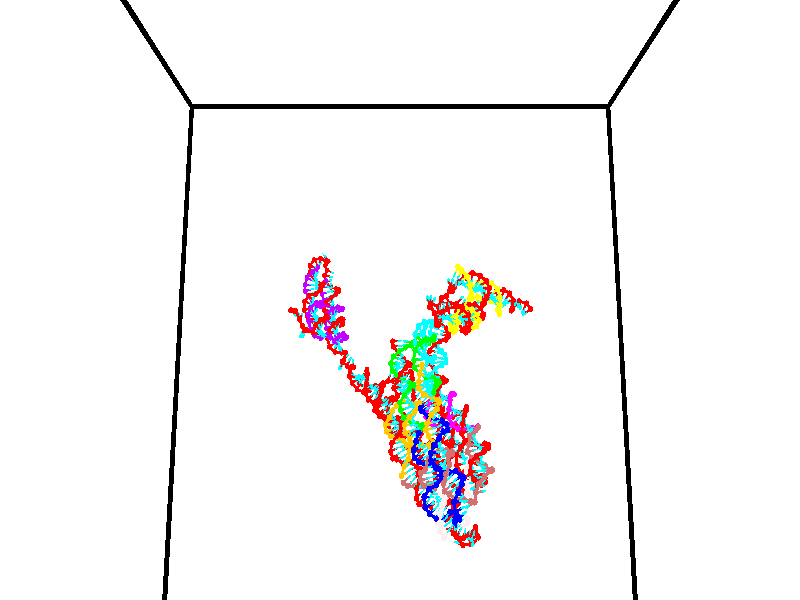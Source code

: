 // switches for output
#declare DRAW_BASES = 1; // possible values are 0, 1; only relevant for DNA ribbons
#declare DRAW_BASES_TYPE = 3; // possible values are 1, 2, 3; only relevant for DNA ribbons
#declare DRAW_FOG = 0; // set to 1 to enable fog

#include "colors.inc"

#include "transforms.inc"
background { rgb <1, 1, 1>}

#default {
   normal{
       ripples 0.25
       frequency 0.20
       turbulence 0.2
       lambda 5
   }
	finish {
		phong 0.1
		phong_size 40.
	}
}

// original window dimensions: 1024x640


// camera settings

camera {
	sky <0, 0.179814, -0.983701>
	up <0, 0.179814, -0.983701>
	right 1.6 * <1, 0, 0>
	location <35, 94.9851, 44.8844>
	look_at <35, 29.7336, 32.9568>
	direction <0, -65.2515, -11.9276>
	angle 67.0682
}


# declare cpy_camera_pos = <35, 94.9851, 44.8844>;
# if (DRAW_FOG = 1)
fog {
	fog_type 2
	up vnormalize(cpy_camera_pos)
	color rgbt<1,1,1,0.3>
	distance 1e-5
	fog_alt 3e-3
	fog_offset 56
}
# end


// LIGHTS

# declare lum = 6;
global_settings {
	ambient_light rgb lum * <0.05, 0.05, 0.05>
	max_trace_level 15
}# declare cpy_direct_light_amount = 0.25;
light_source
{	1000 * <-1, -1.16352, -0.803886>,
	rgb lum * cpy_direct_light_amount
	parallel
}

light_source
{	1000 * <1, 1.16352, 0.803886>,
	rgb lum * cpy_direct_light_amount
	parallel
}

// strand 0

// nucleotide -1

// particle -1
sphere {
	<23.972754, 35.008556, 34.794327> 0.250000
	pigment { color rgbt <1,0,0,0> }
	no_shadow
}
cylinder {
	<24.207109, 34.716515, 34.934998>,  <24.347723, 34.541290, 35.019402>, 0.100000
	pigment { color rgbt <1,0,0,0> }
	no_shadow
}
cylinder {
	<24.207109, 34.716515, 34.934998>,  <23.972754, 35.008556, 34.794327>, 0.100000
	pigment { color rgbt <1,0,0,0> }
	no_shadow
}

// particle -1
sphere {
	<24.207109, 34.716515, 34.934998> 0.100000
	pigment { color rgbt <1,0,0,0> }
	no_shadow
}
sphere {
	0, 1
	scale<0.080000,0.200000,0.300000>
	matrix <0.742471, 0.657517, 0.128097,
		-0.324759, 0.186060, 0.927315,
		0.585892, -0.730105, 0.351679,
		24.382877, 34.497482, 35.040501>
	pigment { color rgbt <0,1,1,0> }
	no_shadow
}
cylinder {
	<24.508595, 35.430573, 34.885372>,  <23.972754, 35.008556, 34.794327>, 0.130000
	pigment { color rgbt <1,0,0,0> }
	no_shadow
}

// nucleotide -1

// particle -1
sphere {
	<24.508595, 35.430573, 34.885372> 0.250000
	pigment { color rgbt <1,0,0,0> }
	no_shadow
}
cylinder {
	<24.629665, 35.068218, 35.003864>,  <24.702307, 34.850803, 35.074959>, 0.100000
	pigment { color rgbt <1,0,0,0> }
	no_shadow
}
cylinder {
	<24.629665, 35.068218, 35.003864>,  <24.508595, 35.430573, 34.885372>, 0.100000
	pigment { color rgbt <1,0,0,0> }
	no_shadow
}

// particle -1
sphere {
	<24.629665, 35.068218, 35.003864> 0.100000
	pigment { color rgbt <1,0,0,0> }
	no_shadow
}
sphere {
	0, 1
	scale<0.080000,0.200000,0.300000>
	matrix <0.866550, 0.390974, 0.310209,
		-0.396835, 0.162809, 0.903336,
		0.302676, -0.905888, 0.296234,
		24.720469, 34.796452, 35.092735>
	pigment { color rgbt <0,1,1,0> }
	no_shadow
}
cylinder {
	<24.936686, 35.457989, 35.575260>,  <24.508595, 35.430573, 34.885372>, 0.130000
	pigment { color rgbt <1,0,0,0> }
	no_shadow
}

// nucleotide -1

// particle -1
sphere {
	<24.936686, 35.457989, 35.575260> 0.250000
	pigment { color rgbt <1,0,0,0> }
	no_shadow
}
cylinder {
	<25.017096, 35.122723, 35.372456>,  <25.065342, 34.921562, 35.250774>, 0.100000
	pigment { color rgbt <1,0,0,0> }
	no_shadow
}
cylinder {
	<25.017096, 35.122723, 35.372456>,  <24.936686, 35.457989, 35.575260>, 0.100000
	pigment { color rgbt <1,0,0,0> }
	no_shadow
}

// particle -1
sphere {
	<25.017096, 35.122723, 35.372456> 0.100000
	pigment { color rgbt <1,0,0,0> }
	no_shadow
}
sphere {
	0, 1
	scale<0.080000,0.200000,0.300000>
	matrix <0.979578, 0.170031, 0.107309,
		-0.003736, -0.518228, 0.855234,
		0.201027, -0.838170, -0.507010,
		25.077404, 34.871273, 35.220352>
	pigment { color rgbt <0,1,1,0> }
	no_shadow
}
cylinder {
	<25.302301, 35.504799, 36.198994>,  <24.936686, 35.457989, 35.575260>, 0.130000
	pigment { color rgbt <1,0,0,0> }
	no_shadow
}

// nucleotide -1

// particle -1
sphere {
	<25.302301, 35.504799, 36.198994> 0.250000
	pigment { color rgbt <1,0,0,0> }
	no_shadow
}
cylinder {
	<25.321146, 35.504715, 36.598549>,  <25.332453, 35.504665, 36.838284>, 0.100000
	pigment { color rgbt <1,0,0,0> }
	no_shadow
}
cylinder {
	<25.321146, 35.504715, 36.598549>,  <25.302301, 35.504799, 36.198994>, 0.100000
	pigment { color rgbt <1,0,0,0> }
	no_shadow
}

// particle -1
sphere {
	<25.321146, 35.504715, 36.598549> 0.100000
	pigment { color rgbt <1,0,0,0> }
	no_shadow
}
sphere {
	0, 1
	scale<0.080000,0.200000,0.300000>
	matrix <-0.435308, -0.900052, 0.020339,
		0.899048, -0.435783, -0.042494,
		0.047110, -0.000213, 0.998890,
		25.335279, 35.504650, 36.898216>
	pigment { color rgbt <0,1,1,0> }
	no_shadow
}
cylinder {
	<25.595240, 34.819962, 36.456741>,  <25.302301, 35.504799, 36.198994>, 0.130000
	pigment { color rgbt <1,0,0,0> }
	no_shadow
}

// nucleotide -1

// particle -1
sphere {
	<25.595240, 34.819962, 36.456741> 0.250000
	pigment { color rgbt <1,0,0,0> }
	no_shadow
}
cylinder {
	<25.357351, 34.977924, 36.736843>,  <25.214619, 35.072701, 36.904903>, 0.100000
	pigment { color rgbt <1,0,0,0> }
	no_shadow
}
cylinder {
	<25.357351, 34.977924, 36.736843>,  <25.595240, 34.819962, 36.456741>, 0.100000
	pigment { color rgbt <1,0,0,0> }
	no_shadow
}

// particle -1
sphere {
	<25.357351, 34.977924, 36.736843> 0.100000
	pigment { color rgbt <1,0,0,0> }
	no_shadow
}
sphere {
	0, 1
	scale<0.080000,0.200000,0.300000>
	matrix <-0.401479, -0.900536, 0.166884,
		0.696507, -0.181887, 0.694115,
		-0.594721, 0.394909, 0.700253,
		25.178936, 35.096397, 36.946918>
	pigment { color rgbt <0,1,1,0> }
	no_shadow
}
cylinder {
	<26.310274, 35.162449, 36.699726>,  <25.595240, 34.819962, 36.456741>, 0.130000
	pigment { color rgbt <1,0,0,0> }
	no_shadow
}

// nucleotide -1

// particle -1
sphere {
	<26.310274, 35.162449, 36.699726> 0.250000
	pigment { color rgbt <1,0,0,0> }
	no_shadow
}
cylinder {
	<26.602640, 34.891006, 36.728745>,  <26.778059, 34.728142, 36.746155>, 0.100000
	pigment { color rgbt <1,0,0,0> }
	no_shadow
}
cylinder {
	<26.602640, 34.891006, 36.728745>,  <26.310274, 35.162449, 36.699726>, 0.100000
	pigment { color rgbt <1,0,0,0> }
	no_shadow
}

// particle -1
sphere {
	<26.602640, 34.891006, 36.728745> 0.100000
	pigment { color rgbt <1,0,0,0> }
	no_shadow
}
sphere {
	0, 1
	scale<0.080000,0.200000,0.300000>
	matrix <-0.423958, -0.534774, -0.730942,
		0.534814, 0.503501, -0.678573,
		0.730913, -0.678604, 0.072541,
		26.821915, 34.687424, 36.750507>
	pigment { color rgbt <0,1,1,0> }
	no_shadow
}
cylinder {
	<26.559259, 35.038315, 36.027729>,  <26.310274, 35.162449, 36.699726>, 0.130000
	pigment { color rgbt <1,0,0,0> }
	no_shadow
}

// nucleotide -1

// particle -1
sphere {
	<26.559259, 35.038315, 36.027729> 0.250000
	pigment { color rgbt <1,0,0,0> }
	no_shadow
}
cylinder {
	<26.708162, 34.723503, 36.224510>,  <26.797504, 34.534618, 36.342579>, 0.100000
	pigment { color rgbt <1,0,0,0> }
	no_shadow
}
cylinder {
	<26.708162, 34.723503, 36.224510>,  <26.559259, 35.038315, 36.027729>, 0.100000
	pigment { color rgbt <1,0,0,0> }
	no_shadow
}

// particle -1
sphere {
	<26.708162, 34.723503, 36.224510> 0.100000
	pigment { color rgbt <1,0,0,0> }
	no_shadow
}
sphere {
	0, 1
	scale<0.080000,0.200000,0.300000>
	matrix <-0.272443, -0.599354, -0.752695,
		0.887243, 0.146167, -0.437533,
		0.372256, -0.787026, 0.491950,
		26.819839, 34.487396, 36.372097>
	pigment { color rgbt <0,1,1,0> }
	no_shadow
}
cylinder {
	<26.935249, 34.659466, 35.551075>,  <26.559259, 35.038315, 36.027729>, 0.130000
	pigment { color rgbt <1,0,0,0> }
	no_shadow
}

// nucleotide -1

// particle -1
sphere {
	<26.935249, 34.659466, 35.551075> 0.250000
	pigment { color rgbt <1,0,0,0> }
	no_shadow
}
cylinder {
	<26.915493, 34.359161, 35.814568>,  <26.903639, 34.178978, 35.972664>, 0.100000
	pigment { color rgbt <1,0,0,0> }
	no_shadow
}
cylinder {
	<26.915493, 34.359161, 35.814568>,  <26.935249, 34.659466, 35.551075>, 0.100000
	pigment { color rgbt <1,0,0,0> }
	no_shadow
}

// particle -1
sphere {
	<26.915493, 34.359161, 35.814568> 0.100000
	pigment { color rgbt <1,0,0,0> }
	no_shadow
}
sphere {
	0, 1
	scale<0.080000,0.200000,0.300000>
	matrix <-0.206707, -0.637569, -0.742144,
		0.977155, -0.172819, -0.123697,
		-0.049391, -0.750759, 0.658727,
		26.900675, 34.133934, 36.012184>
	pigment { color rgbt <0,1,1,0> }
	no_shadow
}
cylinder {
	<27.340063, 34.121010, 35.341988>,  <26.935249, 34.659466, 35.551075>, 0.130000
	pigment { color rgbt <1,0,0,0> }
	no_shadow
}

// nucleotide -1

// particle -1
sphere {
	<27.340063, 34.121010, 35.341988> 0.250000
	pigment { color rgbt <1,0,0,0> }
	no_shadow
}
cylinder {
	<27.116446, 33.915310, 35.602146>,  <26.982275, 33.791889, 35.758244>, 0.100000
	pigment { color rgbt <1,0,0,0> }
	no_shadow
}
cylinder {
	<27.116446, 33.915310, 35.602146>,  <27.340063, 34.121010, 35.341988>, 0.100000
	pigment { color rgbt <1,0,0,0> }
	no_shadow
}

// particle -1
sphere {
	<27.116446, 33.915310, 35.602146> 0.100000
	pigment { color rgbt <1,0,0,0> }
	no_shadow
}
sphere {
	0, 1
	scale<0.080000,0.200000,0.300000>
	matrix <-0.280453, -0.620911, -0.731994,
		0.780266, -0.591624, 0.202894,
		-0.559044, -0.514248, 0.650399,
		26.948732, 33.761036, 35.797264>
	pigment { color rgbt <0,1,1,0> }
	no_shadow
}
cylinder {
	<27.468609, 33.402164, 35.148937>,  <27.340063, 34.121010, 35.341988>, 0.130000
	pigment { color rgbt <1,0,0,0> }
	no_shadow
}

// nucleotide -1

// particle -1
sphere {
	<27.468609, 33.402164, 35.148937> 0.250000
	pigment { color rgbt <1,0,0,0> }
	no_shadow
}
cylinder {
	<27.130646, 33.432823, 35.360695>,  <26.927868, 33.451218, 35.487751>, 0.100000
	pigment { color rgbt <1,0,0,0> }
	no_shadow
}
cylinder {
	<27.130646, 33.432823, 35.360695>,  <27.468609, 33.402164, 35.148937>, 0.100000
	pigment { color rgbt <1,0,0,0> }
	no_shadow
}

// particle -1
sphere {
	<27.130646, 33.432823, 35.360695> 0.100000
	pigment { color rgbt <1,0,0,0> }
	no_shadow
}
sphere {
	0, 1
	scale<0.080000,0.200000,0.300000>
	matrix <-0.424006, -0.699334, -0.575457,
		0.326116, -0.710674, 0.623371,
		-0.844906, 0.076647, 0.529394,
		26.877174, 33.455818, 35.519512>
	pigment { color rgbt <0,1,1,0> }
	no_shadow
}
cylinder {
	<27.359470, 32.798378, 34.929279>,  <27.468609, 33.402164, 35.148937>, 0.130000
	pigment { color rgbt <1,0,0,0> }
	no_shadow
}

// nucleotide -1

// particle -1
sphere {
	<27.359470, 32.798378, 34.929279> 0.250000
	pigment { color rgbt <1,0,0,0> }
	no_shadow
}
cylinder {
	<27.018379, 32.937111, 35.085518>,  <26.813725, 33.020351, 35.179260>, 0.100000
	pigment { color rgbt <1,0,0,0> }
	no_shadow
}
cylinder {
	<27.018379, 32.937111, 35.085518>,  <27.359470, 32.798378, 34.929279>, 0.100000
	pigment { color rgbt <1,0,0,0> }
	no_shadow
}

// particle -1
sphere {
	<27.018379, 32.937111, 35.085518> 0.100000
	pigment { color rgbt <1,0,0,0> }
	no_shadow
}
sphere {
	0, 1
	scale<0.080000,0.200000,0.300000>
	matrix <-0.522355, -0.563376, -0.640119,
		-0.001957, -0.749878, 0.661573,
		-0.852726, 0.346829, 0.390600,
		26.762562, 33.041161, 35.202698>
	pigment { color rgbt <0,1,1,0> }
	no_shadow
}
cylinder {
	<26.977880, 32.248699, 35.278801>,  <27.359470, 32.798378, 34.929279>, 0.130000
	pigment { color rgbt <1,0,0,0> }
	no_shadow
}

// nucleotide -1

// particle -1
sphere {
	<26.977880, 32.248699, 35.278801> 0.250000
	pigment { color rgbt <1,0,0,0> }
	no_shadow
}
cylinder {
	<26.688604, 32.510029, 35.189213>,  <26.515038, 32.666828, 35.135460>, 0.100000
	pigment { color rgbt <1,0,0,0> }
	no_shadow
}
cylinder {
	<26.688604, 32.510029, 35.189213>,  <26.977880, 32.248699, 35.278801>, 0.100000
	pigment { color rgbt <1,0,0,0> }
	no_shadow
}

// particle -1
sphere {
	<26.688604, 32.510029, 35.189213> 0.100000
	pigment { color rgbt <1,0,0,0> }
	no_shadow
}
sphere {
	0, 1
	scale<0.080000,0.200000,0.300000>
	matrix <-0.439958, -0.685766, -0.579795,
		-0.532383, -0.320767, 0.783375,
		-0.723191, 0.653325, -0.223966,
		26.471647, 32.706028, 35.122025>
	pigment { color rgbt <0,1,1,0> }
	no_shadow
}
cylinder {
	<26.448313, 31.810804, 35.269859>,  <26.977880, 32.248699, 35.278801>, 0.130000
	pigment { color rgbt <1,0,0,0> }
	no_shadow
}

// nucleotide -1

// particle -1
sphere {
	<26.448313, 31.810804, 35.269859> 0.250000
	pigment { color rgbt <1,0,0,0> }
	no_shadow
}
cylinder {
	<26.302784, 32.130779, 35.078976>,  <26.215467, 32.322765, 34.964443>, 0.100000
	pigment { color rgbt <1,0,0,0> }
	no_shadow
}
cylinder {
	<26.302784, 32.130779, 35.078976>,  <26.448313, 31.810804, 35.269859>, 0.100000
	pigment { color rgbt <1,0,0,0> }
	no_shadow
}

// particle -1
sphere {
	<26.302784, 32.130779, 35.078976> 0.100000
	pigment { color rgbt <1,0,0,0> }
	no_shadow
}
sphere {
	0, 1
	scale<0.080000,0.200000,0.300000>
	matrix <-0.316799, -0.588046, -0.744204,
		-0.875941, -0.119576, 0.467363,
		-0.363820, 0.799939, -0.477213,
		26.193638, 32.370762, 34.935810>
	pigment { color rgbt <0,1,1,0> }
	no_shadow
}
cylinder {
	<25.717712, 31.695562, 35.188969>,  <26.448313, 31.810804, 35.269859>, 0.130000
	pigment { color rgbt <1,0,0,0> }
	no_shadow
}

// nucleotide -1

// particle -1
sphere {
	<25.717712, 31.695562, 35.188969> 0.250000
	pigment { color rgbt <1,0,0,0> }
	no_shadow
}
cylinder {
	<25.852964, 31.954559, 34.915791>,  <25.934116, 32.109959, 34.751884>, 0.100000
	pigment { color rgbt <1,0,0,0> }
	no_shadow
}
cylinder {
	<25.852964, 31.954559, 34.915791>,  <25.717712, 31.695562, 35.188969>, 0.100000
	pigment { color rgbt <1,0,0,0> }
	no_shadow
}

// particle -1
sphere {
	<25.852964, 31.954559, 34.915791> 0.100000
	pigment { color rgbt <1,0,0,0> }
	no_shadow
}
sphere {
	0, 1
	scale<0.080000,0.200000,0.300000>
	matrix <-0.477570, -0.507257, -0.717368,
		-0.810922, 0.568720, 0.137704,
		0.338131, 0.647493, -0.682950,
		25.954403, 32.148808, 34.710907>
	pigment { color rgbt <0,1,1,0> }
	no_shadow
}
cylinder {
	<25.182978, 31.669281, 34.836857>,  <25.717712, 31.695562, 35.188969>, 0.130000
	pigment { color rgbt <1,0,0,0> }
	no_shadow
}

// nucleotide -1

// particle -1
sphere {
	<25.182978, 31.669281, 34.836857> 0.250000
	pigment { color rgbt <1,0,0,0> }
	no_shadow
}
cylinder {
	<25.467705, 31.834045, 34.609299>,  <25.638540, 31.932903, 34.472763>, 0.100000
	pigment { color rgbt <1,0,0,0> }
	no_shadow
}
cylinder {
	<25.467705, 31.834045, 34.609299>,  <25.182978, 31.669281, 34.836857>, 0.100000
	pigment { color rgbt <1,0,0,0> }
	no_shadow
}

// particle -1
sphere {
	<25.467705, 31.834045, 34.609299> 0.100000
	pigment { color rgbt <1,0,0,0> }
	no_shadow
}
sphere {
	0, 1
	scale<0.080000,0.200000,0.300000>
	matrix <-0.435532, -0.376586, -0.817615,
		-0.551024, 0.829766, -0.088660,
		0.711818, 0.411911, -0.568898,
		25.681250, 31.957619, 34.438629>
	pigment { color rgbt <0,1,1,0> }
	no_shadow
}
cylinder {
	<24.845314, 31.842068, 34.228943>,  <25.182978, 31.669281, 34.836857>, 0.130000
	pigment { color rgbt <1,0,0,0> }
	no_shadow
}

// nucleotide -1

// particle -1
sphere {
	<24.845314, 31.842068, 34.228943> 0.250000
	pigment { color rgbt <1,0,0,0> }
	no_shadow
}
cylinder {
	<25.231535, 31.878576, 34.131477>,  <25.463268, 31.900482, 34.072998>, 0.100000
	pigment { color rgbt <1,0,0,0> }
	no_shadow
}
cylinder {
	<25.231535, 31.878576, 34.131477>,  <24.845314, 31.842068, 34.228943>, 0.100000
	pigment { color rgbt <1,0,0,0> }
	no_shadow
}

// particle -1
sphere {
	<25.231535, 31.878576, 34.131477> 0.100000
	pigment { color rgbt <1,0,0,0> }
	no_shadow
}
sphere {
	0, 1
	scale<0.080000,0.200000,0.300000>
	matrix <-0.200012, -0.338643, -0.919411,
		-0.166434, 0.936478, -0.308722,
		0.965554, 0.091273, -0.243668,
		25.521202, 31.905958, 34.058376>
	pigment { color rgbt <0,1,1,0> }
	no_shadow
}
cylinder {
	<24.895761, 32.151688, 33.524849>,  <24.845314, 31.842068, 34.228943>, 0.130000
	pigment { color rgbt <1,0,0,0> }
	no_shadow
}

// nucleotide -1

// particle -1
sphere {
	<24.895761, 32.151688, 33.524849> 0.250000
	pigment { color rgbt <1,0,0,0> }
	no_shadow
}
cylinder {
	<25.242870, 31.969904, 33.605293>,  <25.451136, 31.860834, 33.653561>, 0.100000
	pigment { color rgbt <1,0,0,0> }
	no_shadow
}
cylinder {
	<25.242870, 31.969904, 33.605293>,  <24.895761, 32.151688, 33.524849>, 0.100000
	pigment { color rgbt <1,0,0,0> }
	no_shadow
}

// particle -1
sphere {
	<25.242870, 31.969904, 33.605293> 0.100000
	pigment { color rgbt <1,0,0,0> }
	no_shadow
}
sphere {
	0, 1
	scale<0.080000,0.200000,0.300000>
	matrix <0.057097, -0.310831, -0.948749,
		0.493675, 0.834778, -0.243782,
		0.867770, -0.454455, 0.201112,
		25.503201, 31.833567, 33.665627>
	pigment { color rgbt <0,1,1,0> }
	no_shadow
}
cylinder {
	<25.417732, 32.342945, 33.018238>,  <24.895761, 32.151688, 33.524849>, 0.130000
	pigment { color rgbt <1,0,0,0> }
	no_shadow
}

// nucleotide -1

// particle -1
sphere {
	<25.417732, 32.342945, 33.018238> 0.250000
	pigment { color rgbt <1,0,0,0> }
	no_shadow
}
cylinder {
	<25.532135, 31.994326, 33.177532>,  <25.600777, 31.785152, 33.273109>, 0.100000
	pigment { color rgbt <1,0,0,0> }
	no_shadow
}
cylinder {
	<25.532135, 31.994326, 33.177532>,  <25.417732, 32.342945, 33.018238>, 0.100000
	pigment { color rgbt <1,0,0,0> }
	no_shadow
}

// particle -1
sphere {
	<25.532135, 31.994326, 33.177532> 0.100000
	pigment { color rgbt <1,0,0,0> }
	no_shadow
}
sphere {
	0, 1
	scale<0.080000,0.200000,0.300000>
	matrix <0.212340, -0.347623, -0.913274,
		0.934404, 0.345765, 0.085643,
		0.286007, -0.871553, 0.398240,
		25.617937, 31.732861, 33.297005>
	pigment { color rgbt <0,1,1,0> }
	no_shadow
}
cylinder {
	<26.108955, 32.282478, 32.882305>,  <25.417732, 32.342945, 33.018238>, 0.130000
	pigment { color rgbt <1,0,0,0> }
	no_shadow
}

// nucleotide -1

// particle -1
sphere {
	<26.108955, 32.282478, 32.882305> 0.250000
	pigment { color rgbt <1,0,0,0> }
	no_shadow
}
cylinder {
	<25.977402, 31.906464, 32.918472>,  <25.898470, 31.680857, 32.940174>, 0.100000
	pigment { color rgbt <1,0,0,0> }
	no_shadow
}
cylinder {
	<25.977402, 31.906464, 32.918472>,  <26.108955, 32.282478, 32.882305>, 0.100000
	pigment { color rgbt <1,0,0,0> }
	no_shadow
}

// particle -1
sphere {
	<25.977402, 31.906464, 32.918472> 0.100000
	pigment { color rgbt <1,0,0,0> }
	no_shadow
}
sphere {
	0, 1
	scale<0.080000,0.200000,0.300000>
	matrix <0.097386, -0.128994, -0.986852,
		0.939336, -0.315753, 0.133970,
		-0.328883, -0.940032, 0.090419,
		25.878736, 31.624454, 32.945599>
	pigment { color rgbt <0,1,1,0> }
	no_shadow
}
cylinder {
	<26.539747, 31.899525, 32.490047>,  <26.108955, 32.282478, 32.882305>, 0.130000
	pigment { color rgbt <1,0,0,0> }
	no_shadow
}

// nucleotide -1

// particle -1
sphere {
	<26.539747, 31.899525, 32.490047> 0.250000
	pigment { color rgbt <1,0,0,0> }
	no_shadow
}
cylinder {
	<26.218647, 31.664454, 32.530499>,  <26.025988, 31.523411, 32.554768>, 0.100000
	pigment { color rgbt <1,0,0,0> }
	no_shadow
}
cylinder {
	<26.218647, 31.664454, 32.530499>,  <26.539747, 31.899525, 32.490047>, 0.100000
	pigment { color rgbt <1,0,0,0> }
	no_shadow
}

// particle -1
sphere {
	<26.218647, 31.664454, 32.530499> 0.100000
	pigment { color rgbt <1,0,0,0> }
	no_shadow
}
sphere {
	0, 1
	scale<0.080000,0.200000,0.300000>
	matrix <0.096976, -0.295984, -0.950257,
		0.588379, -0.753011, 0.294592,
		-0.802749, -0.587680, 0.101126,
		25.977821, 31.488150, 32.560837>
	pigment { color rgbt <0,1,1,0> }
	no_shadow
}
cylinder {
	<26.708847, 31.585876, 31.919855>,  <26.539747, 31.899525, 32.490047>, 0.130000
	pigment { color rgbt <1,0,0,0> }
	no_shadow
}

// nucleotide -1

// particle -1
sphere {
	<26.708847, 31.585876, 31.919855> 0.250000
	pigment { color rgbt <1,0,0,0> }
	no_shadow
}
cylinder {
	<26.367123, 31.431856, 32.059505>,  <26.162088, 31.339443, 32.143295>, 0.100000
	pigment { color rgbt <1,0,0,0> }
	no_shadow
}
cylinder {
	<26.367123, 31.431856, 32.059505>,  <26.708847, 31.585876, 31.919855>, 0.100000
	pigment { color rgbt <1,0,0,0> }
	no_shadow
}

// particle -1
sphere {
	<26.367123, 31.431856, 32.059505> 0.100000
	pigment { color rgbt <1,0,0,0> }
	no_shadow
}
sphere {
	0, 1
	scale<0.080000,0.200000,0.300000>
	matrix <-0.087350, -0.555784, -0.826725,
		0.512370, -0.736776, 0.441178,
		-0.854311, -0.385052, 0.349125,
		26.110828, 31.316341, 32.164242>
	pigment { color rgbt <0,1,1,0> }
	no_shadow
}
cylinder {
	<26.707901, 30.918060, 31.616062>,  <26.708847, 31.585876, 31.919855>, 0.130000
	pigment { color rgbt <1,0,0,0> }
	no_shadow
}

// nucleotide -1

// particle -1
sphere {
	<26.707901, 30.918060, 31.616062> 0.250000
	pigment { color rgbt <1,0,0,0> }
	no_shadow
}
cylinder {
	<26.325768, 30.958555, 31.727123>,  <26.096487, 30.982853, 31.793760>, 0.100000
	pigment { color rgbt <1,0,0,0> }
	no_shadow
}
cylinder {
	<26.325768, 30.958555, 31.727123>,  <26.707901, 30.918060, 31.616062>, 0.100000
	pigment { color rgbt <1,0,0,0> }
	no_shadow
}

// particle -1
sphere {
	<26.325768, 30.958555, 31.727123> 0.100000
	pigment { color rgbt <1,0,0,0> }
	no_shadow
}
sphere {
	0, 1
	scale<0.080000,0.200000,0.300000>
	matrix <-0.286989, -0.542074, -0.789806,
		0.070550, -0.834210, 0.546915,
		-0.955333, 0.101238, 0.277652,
		26.039167, 30.988926, 31.810419>
	pigment { color rgbt <0,1,1,0> }
	no_shadow
}
cylinder {
	<26.475742, 30.216831, 31.743483>,  <26.707901, 30.918060, 31.616062>, 0.130000
	pigment { color rgbt <1,0,0,0> }
	no_shadow
}

// nucleotide -1

// particle -1
sphere {
	<26.475742, 30.216831, 31.743483> 0.250000
	pigment { color rgbt <1,0,0,0> }
	no_shadow
}
cylinder {
	<26.188862, 30.470083, 31.627020>,  <26.016733, 30.622034, 31.557142>, 0.100000
	pigment { color rgbt <1,0,0,0> }
	no_shadow
}
cylinder {
	<26.188862, 30.470083, 31.627020>,  <26.475742, 30.216831, 31.743483>, 0.100000
	pigment { color rgbt <1,0,0,0> }
	no_shadow
}

// particle -1
sphere {
	<26.188862, 30.470083, 31.627020> 0.100000
	pigment { color rgbt <1,0,0,0> }
	no_shadow
}
sphere {
	0, 1
	scale<0.080000,0.200000,0.300000>
	matrix <-0.117830, -0.521969, -0.844787,
		-0.686836, -0.571572, 0.448957,
		-0.717198, 0.633130, -0.291159,
		25.973701, 30.660023, 31.539673>
	pigment { color rgbt <0,1,1,0> }
	no_shadow
}
cylinder {
	<26.019297, 29.790443, 31.413769>,  <26.475742, 30.216831, 31.743483>, 0.130000
	pigment { color rgbt <1,0,0,0> }
	no_shadow
}

// nucleotide -1

// particle -1
sphere {
	<26.019297, 29.790443, 31.413769> 0.250000
	pigment { color rgbt <1,0,0,0> }
	no_shadow
}
cylinder {
	<25.909231, 30.154381, 31.289534>,  <25.843191, 30.372744, 31.214993>, 0.100000
	pigment { color rgbt <1,0,0,0> }
	no_shadow
}
cylinder {
	<25.909231, 30.154381, 31.289534>,  <26.019297, 29.790443, 31.413769>, 0.100000
	pigment { color rgbt <1,0,0,0> }
	no_shadow
}

// particle -1
sphere {
	<25.909231, 30.154381, 31.289534> 0.100000
	pigment { color rgbt <1,0,0,0> }
	no_shadow
}
sphere {
	0, 1
	scale<0.080000,0.200000,0.300000>
	matrix <-0.063488, -0.339552, -0.938442,
		-0.959299, -0.238507, 0.151196,
		-0.275165, 0.909845, -0.310590,
		25.826681, 30.427334, 31.196356>
	pigment { color rgbt <0,1,1,0> }
	no_shadow
}
cylinder {
	<25.510885, 29.662323, 31.022415>,  <26.019297, 29.790443, 31.413769>, 0.130000
	pigment { color rgbt <1,0,0,0> }
	no_shadow
}

// nucleotide -1

// particle -1
sphere {
	<25.510885, 29.662323, 31.022415> 0.250000
	pigment { color rgbt <1,0,0,0> }
	no_shadow
}
cylinder {
	<25.650063, 30.013386, 30.890564>,  <25.733570, 30.224024, 30.811453>, 0.100000
	pigment { color rgbt <1,0,0,0> }
	no_shadow
}
cylinder {
	<25.650063, 30.013386, 30.890564>,  <25.510885, 29.662323, 31.022415>, 0.100000
	pigment { color rgbt <1,0,0,0> }
	no_shadow
}

// particle -1
sphere {
	<25.650063, 30.013386, 30.890564> 0.100000
	pigment { color rgbt <1,0,0,0> }
	no_shadow
}
sphere {
	0, 1
	scale<0.080000,0.200000,0.300000>
	matrix <0.004594, -0.353188, -0.935541,
		-0.937503, 0.324003, -0.126922,
		0.347945, 0.877656, -0.329627,
		25.754446, 30.276682, 30.791676>
	pigment { color rgbt <0,1,1,0> }
	no_shadow
}
cylinder {
	<25.031235, 30.066118, 30.628166>,  <25.510885, 29.662323, 31.022415>, 0.130000
	pigment { color rgbt <1,0,0,0> }
	no_shadow
}

// nucleotide -1

// particle -1
sphere {
	<25.031235, 30.066118, 30.628166> 0.250000
	pigment { color rgbt <1,0,0,0> }
	no_shadow
}
cylinder {
	<25.407146, 30.158096, 30.527018>,  <25.632692, 30.213284, 30.466328>, 0.100000
	pigment { color rgbt <1,0,0,0> }
	no_shadow
}
cylinder {
	<25.407146, 30.158096, 30.527018>,  <25.031235, 30.066118, 30.628166>, 0.100000
	pigment { color rgbt <1,0,0,0> }
	no_shadow
}

// particle -1
sphere {
	<25.407146, 30.158096, 30.527018> 0.100000
	pigment { color rgbt <1,0,0,0> }
	no_shadow
}
sphere {
	0, 1
	scale<0.080000,0.200000,0.300000>
	matrix <-0.113807, -0.487109, -0.865894,
		-0.322283, 0.842527, -0.431605,
		0.939777, 0.229943, -0.252873,
		25.689079, 30.227079, 30.451157>
	pigment { color rgbt <0,1,1,0> }
	no_shadow
}
cylinder {
	<25.074482, 30.113102, 29.810524>,  <25.031235, 30.066118, 30.628166>, 0.130000
	pigment { color rgbt <1,0,0,0> }
	no_shadow
}

// nucleotide -1

// particle -1
sphere {
	<25.074482, 30.113102, 29.810524> 0.250000
	pigment { color rgbt <1,0,0,0> }
	no_shadow
}
cylinder {
	<25.451900, 30.049995, 29.927025>,  <25.678352, 30.012133, 29.996925>, 0.100000
	pigment { color rgbt <1,0,0,0> }
	no_shadow
}
cylinder {
	<25.451900, 30.049995, 29.927025>,  <25.074482, 30.113102, 29.810524>, 0.100000
	pigment { color rgbt <1,0,0,0> }
	no_shadow
}

// particle -1
sphere {
	<25.451900, 30.049995, 29.927025> 0.100000
	pigment { color rgbt <1,0,0,0> }
	no_shadow
}
sphere {
	0, 1
	scale<0.080000,0.200000,0.300000>
	matrix <0.226792, -0.333161, -0.915188,
		0.241417, 0.929577, -0.278574,
		0.943548, -0.157764, 0.291252,
		25.734964, 30.002666, 30.014400>
	pigment { color rgbt <0,1,1,0> }
	no_shadow
}
cylinder {
	<25.518080, 30.135071, 29.262709>,  <25.074482, 30.113102, 29.810524>, 0.130000
	pigment { color rgbt <1,0,0,0> }
	no_shadow
}

// nucleotide -1

// particle -1
sphere {
	<25.518080, 30.135071, 29.262709> 0.250000
	pigment { color rgbt <1,0,0,0> }
	no_shadow
}
cylinder {
	<25.765953, 29.963474, 29.525602>,  <25.914677, 29.860516, 29.683338>, 0.100000
	pigment { color rgbt <1,0,0,0> }
	no_shadow
}
cylinder {
	<25.765953, 29.963474, 29.525602>,  <25.518080, 30.135071, 29.262709>, 0.100000
	pigment { color rgbt <1,0,0,0> }
	no_shadow
}

// particle -1
sphere {
	<25.765953, 29.963474, 29.525602> 0.100000
	pigment { color rgbt <1,0,0,0> }
	no_shadow
}
sphere {
	0, 1
	scale<0.080000,0.200000,0.300000>
	matrix <0.456434, -0.484252, -0.746437,
		0.638482, 0.762540, -0.104277,
		0.619684, -0.428991, 0.657235,
		25.951859, 29.834778, 29.722773>
	pigment { color rgbt <0,1,1,0> }
	no_shadow
}
cylinder {
	<26.261484, 30.288853, 29.177998>,  <25.518080, 30.135071, 29.262709>, 0.130000
	pigment { color rgbt <1,0,0,0> }
	no_shadow
}

// nucleotide -1

// particle -1
sphere {
	<26.261484, 30.288853, 29.177998> 0.250000
	pigment { color rgbt <1,0,0,0> }
	no_shadow
}
cylinder {
	<26.180859, 29.926191, 29.326242>,  <26.132483, 29.708595, 29.415190>, 0.100000
	pigment { color rgbt <1,0,0,0> }
	no_shadow
}
cylinder {
	<26.180859, 29.926191, 29.326242>,  <26.261484, 30.288853, 29.177998>, 0.100000
	pigment { color rgbt <1,0,0,0> }
	no_shadow
}

// particle -1
sphere {
	<26.180859, 29.926191, 29.326242> 0.100000
	pigment { color rgbt <1,0,0,0> }
	no_shadow
}
sphere {
	0, 1
	scale<0.080000,0.200000,0.300000>
	matrix <0.358530, -0.420416, -0.833491,
		0.911498, -0.035126, 0.409802,
		-0.201564, -0.906652, 0.370614,
		26.120390, 29.654196, 29.437428>
	pigment { color rgbt <0,1,1,0> }
	no_shadow
}
cylinder {
	<26.884024, 29.949440, 29.426893>,  <26.261484, 30.288853, 29.177998>, 0.130000
	pigment { color rgbt <1,0,0,0> }
	no_shadow
}

// nucleotide -1

// particle -1
sphere {
	<26.884024, 29.949440, 29.426893> 0.250000
	pigment { color rgbt <1,0,0,0> }
	no_shadow
}
cylinder {
	<26.588423, 29.772926, 29.223269>,  <26.411062, 29.667017, 29.101093>, 0.100000
	pigment { color rgbt <1,0,0,0> }
	no_shadow
}
cylinder {
	<26.588423, 29.772926, 29.223269>,  <26.884024, 29.949440, 29.426893>, 0.100000
	pigment { color rgbt <1,0,0,0> }
	no_shadow
}

// particle -1
sphere {
	<26.588423, 29.772926, 29.223269> 0.100000
	pigment { color rgbt <1,0,0,0> }
	no_shadow
}
sphere {
	0, 1
	scale<0.080000,0.200000,0.300000>
	matrix <0.631735, -0.191377, -0.751189,
		0.234067, -0.876722, 0.420204,
		-0.739001, -0.441286, -0.509061,
		26.366722, 29.640541, 29.070551>
	pigment { color rgbt <0,1,1,0> }
	no_shadow
}
cylinder {
	<26.978407, 29.197989, 29.179356>,  <26.884024, 29.949440, 29.426893>, 0.130000
	pigment { color rgbt <1,0,0,0> }
	no_shadow
}

// nucleotide -1

// particle -1
sphere {
	<26.978407, 29.197989, 29.179356> 0.250000
	pigment { color rgbt <1,0,0,0> }
	no_shadow
}
cylinder {
	<26.740898, 29.390148, 28.921162>,  <26.598392, 29.505444, 28.766245>, 0.100000
	pigment { color rgbt <1,0,0,0> }
	no_shadow
}
cylinder {
	<26.740898, 29.390148, 28.921162>,  <26.978407, 29.197989, 29.179356>, 0.100000
	pigment { color rgbt <1,0,0,0> }
	no_shadow
}

// particle -1
sphere {
	<26.740898, 29.390148, 28.921162> 0.100000
	pigment { color rgbt <1,0,0,0> }
	no_shadow
}
sphere {
	0, 1
	scale<0.080000,0.200000,0.300000>
	matrix <0.714419, -0.054315, -0.697607,
		-0.370191, -0.875366, -0.310957,
		-0.593772, 0.480401, -0.645484,
		26.562767, 29.534269, 28.727516>
	pigment { color rgbt <0,1,1,0> }
	no_shadow
}
cylinder {
	<26.583651, 28.625010, 29.461866>,  <26.978407, 29.197989, 29.179356>, 0.130000
	pigment { color rgbt <1,0,0,0> }
	no_shadow
}

// nucleotide -1

// particle -1
sphere {
	<26.583651, 28.625010, 29.461866> 0.250000
	pigment { color rgbt <1,0,0,0> }
	no_shadow
}
cylinder {
	<26.593479, 28.596329, 29.063017>,  <26.599377, 28.579121, 28.823708>, 0.100000
	pigment { color rgbt <1,0,0,0> }
	no_shadow
}
cylinder {
	<26.593479, 28.596329, 29.063017>,  <26.583651, 28.625010, 29.461866>, 0.100000
	pigment { color rgbt <1,0,0,0> }
	no_shadow
}

// particle -1
sphere {
	<26.593479, 28.596329, 29.063017> 0.100000
	pigment { color rgbt <1,0,0,0> }
	no_shadow
}
sphere {
	0, 1
	scale<0.080000,0.200000,0.300000>
	matrix <-0.387252, -0.920233, 0.056631,
		-0.921646, 0.384747, -0.050381,
		0.024574, -0.071704, -0.997123,
		26.600851, 28.574818, 28.763880>
	pigment { color rgbt <0,1,1,0> }
	no_shadow
}
cylinder {
	<26.709282, 27.943567, 29.761301>,  <26.583651, 28.625010, 29.461866>, 0.130000
	pigment { color rgbt <1,0,0,0> }
	no_shadow
}

// nucleotide -1

// particle -1
sphere {
	<26.709282, 27.943567, 29.761301> 0.250000
	pigment { color rgbt <1,0,0,0> }
	no_shadow
}
cylinder {
	<26.977785, 27.652058, 29.815414>,  <27.138887, 27.477152, 29.847883>, 0.100000
	pigment { color rgbt <1,0,0,0> }
	no_shadow
}
cylinder {
	<26.977785, 27.652058, 29.815414>,  <26.709282, 27.943567, 29.761301>, 0.100000
	pigment { color rgbt <1,0,0,0> }
	no_shadow
}

// particle -1
sphere {
	<26.977785, 27.652058, 29.815414> 0.100000
	pigment { color rgbt <1,0,0,0> }
	no_shadow
}
sphere {
	0, 1
	scale<0.080000,0.200000,0.300000>
	matrix <-0.274574, -0.074950, 0.958641,
		-0.688492, -0.680642, -0.250412,
		0.671259, -0.728773, 0.135284,
		27.179163, 27.433426, 29.855999>
	pigment { color rgbt <0,1,1,0> }
	no_shadow
}
cylinder {
	<26.363890, 27.513529, 30.179691>,  <26.709282, 27.943567, 29.761301>, 0.130000
	pigment { color rgbt <1,0,0,0> }
	no_shadow
}

// nucleotide -1

// particle -1
sphere {
	<26.363890, 27.513529, 30.179691> 0.250000
	pigment { color rgbt <1,0,0,0> }
	no_shadow
}
cylinder {
	<26.758547, 27.482048, 30.236734>,  <26.995342, 27.463160, 30.270960>, 0.100000
	pigment { color rgbt <1,0,0,0> }
	no_shadow
}
cylinder {
	<26.758547, 27.482048, 30.236734>,  <26.363890, 27.513529, 30.179691>, 0.100000
	pigment { color rgbt <1,0,0,0> }
	no_shadow
}

// particle -1
sphere {
	<26.758547, 27.482048, 30.236734> 0.100000
	pigment { color rgbt <1,0,0,0> }
	no_shadow
}
sphere {
	0, 1
	scale<0.080000,0.200000,0.300000>
	matrix <-0.140634, 0.030131, 0.989603,
		-0.082179, -0.996443, 0.018661,
		0.986645, -0.078701, 0.142610,
		27.054541, 27.458437, 30.279518>
	pigment { color rgbt <0,1,1,0> }
	no_shadow
}
cylinder {
	<26.435354, 27.073311, 30.773212>,  <26.363890, 27.513529, 30.179691>, 0.130000
	pigment { color rgbt <1,0,0,0> }
	no_shadow
}

// nucleotide -1

// particle -1
sphere {
	<26.435354, 27.073311, 30.773212> 0.250000
	pigment { color rgbt <1,0,0,0> }
	no_shadow
}
cylinder {
	<26.756989, 27.302572, 30.710043>,  <26.949970, 27.440128, 30.672140>, 0.100000
	pigment { color rgbt <1,0,0,0> }
	no_shadow
}
cylinder {
	<26.756989, 27.302572, 30.710043>,  <26.435354, 27.073311, 30.773212>, 0.100000
	pigment { color rgbt <1,0,0,0> }
	no_shadow
}

// particle -1
sphere {
	<26.756989, 27.302572, 30.710043> 0.100000
	pigment { color rgbt <1,0,0,0> }
	no_shadow
}
sphere {
	0, 1
	scale<0.080000,0.200000,0.300000>
	matrix <0.006277, 0.257440, 0.966274,
		0.594479, -0.777959, 0.203406,
		0.804087, 0.573153, -0.157926,
		26.998215, 27.474518, 30.662664>
	pigment { color rgbt <0,1,1,0> }
	no_shadow
}
cylinder {
	<27.064447, 26.761143, 31.168619>,  <26.435354, 27.073311, 30.773212>, 0.130000
	pigment { color rgbt <1,0,0,0> }
	no_shadow
}

// nucleotide -1

// particle -1
sphere {
	<27.064447, 26.761143, 31.168619> 0.250000
	pigment { color rgbt <1,0,0,0> }
	no_shadow
}
cylinder {
	<27.093771, 27.153225, 31.095053>,  <27.111364, 27.388474, 31.050913>, 0.100000
	pigment { color rgbt <1,0,0,0> }
	no_shadow
}
cylinder {
	<27.093771, 27.153225, 31.095053>,  <27.064447, 26.761143, 31.168619>, 0.100000
	pigment { color rgbt <1,0,0,0> }
	no_shadow
}

// particle -1
sphere {
	<27.093771, 27.153225, 31.095053> 0.100000
	pigment { color rgbt <1,0,0,0> }
	no_shadow
}
sphere {
	0, 1
	scale<0.080000,0.200000,0.300000>
	matrix <0.122296, 0.174185, 0.977089,
		0.989783, -0.094121, -0.107106,
		0.073308, 0.980205, -0.183915,
		27.115763, 27.447287, 31.039879>
	pigment { color rgbt <0,1,1,0> }
	no_shadow
}
cylinder {
	<27.677570, 27.140551, 31.415712>,  <27.064447, 26.761143, 31.168619>, 0.130000
	pigment { color rgbt <1,0,0,0> }
	no_shadow
}

// nucleotide -1

// particle -1
sphere {
	<27.677570, 27.140551, 31.415712> 0.250000
	pigment { color rgbt <1,0,0,0> }
	no_shadow
}
cylinder {
	<27.402855, 27.431192, 31.408051>,  <27.238026, 27.605577, 31.403454>, 0.100000
	pigment { color rgbt <1,0,0,0> }
	no_shadow
}
cylinder {
	<27.402855, 27.431192, 31.408051>,  <27.677570, 27.140551, 31.415712>, 0.100000
	pigment { color rgbt <1,0,0,0> }
	no_shadow
}

// particle -1
sphere {
	<27.402855, 27.431192, 31.408051> 0.100000
	pigment { color rgbt <1,0,0,0> }
	no_shadow
}
sphere {
	0, 1
	scale<0.080000,0.200000,0.300000>
	matrix <0.259595, 0.269812, 0.927261,
		0.678922, 0.631858, -0.373926,
		-0.686787, 0.726606, -0.019154,
		27.196819, 27.649174, 31.402304>
	pigment { color rgbt <0,1,1,0> }
	no_shadow
}
cylinder {
	<28.027403, 27.646032, 31.589931>,  <27.677570, 27.140551, 31.415712>, 0.130000
	pigment { color rgbt <1,0,0,0> }
	no_shadow
}

// nucleotide -1

// particle -1
sphere {
	<28.027403, 27.646032, 31.589931> 0.250000
	pigment { color rgbt <1,0,0,0> }
	no_shadow
}
cylinder {
	<27.656841, 27.761965, 31.686075>,  <27.434504, 27.831524, 31.743763>, 0.100000
	pigment { color rgbt <1,0,0,0> }
	no_shadow
}
cylinder {
	<27.656841, 27.761965, 31.686075>,  <28.027403, 27.646032, 31.589931>, 0.100000
	pigment { color rgbt <1,0,0,0> }
	no_shadow
}

// particle -1
sphere {
	<27.656841, 27.761965, 31.686075> 0.100000
	pigment { color rgbt <1,0,0,0> }
	no_shadow
}
sphere {
	0, 1
	scale<0.080000,0.200000,0.300000>
	matrix <0.341401, 0.377311, 0.860861,
		0.158815, 0.879564, -0.448492,
		-0.926403, 0.289833, 0.240362,
		27.378920, 27.848915, 31.758184>
	pigment { color rgbt <0,1,1,0> }
	no_shadow
}
cylinder {
	<28.115398, 28.250696, 31.877422>,  <28.027403, 27.646032, 31.589931>, 0.130000
	pigment { color rgbt <1,0,0,0> }
	no_shadow
}

// nucleotide -1

// particle -1
sphere {
	<28.115398, 28.250696, 31.877422> 0.250000
	pigment { color rgbt <1,0,0,0> }
	no_shadow
}
cylinder {
	<27.764528, 28.128729, 32.025795>,  <27.554007, 28.055548, 32.114819>, 0.100000
	pigment { color rgbt <1,0,0,0> }
	no_shadow
}
cylinder {
	<27.764528, 28.128729, 32.025795>,  <28.115398, 28.250696, 31.877422>, 0.100000
	pigment { color rgbt <1,0,0,0> }
	no_shadow
}

// particle -1
sphere {
	<27.764528, 28.128729, 32.025795> 0.100000
	pigment { color rgbt <1,0,0,0> }
	no_shadow
}
sphere {
	0, 1
	scale<0.080000,0.200000,0.300000>
	matrix <0.246034, 0.377971, 0.892527,
		-0.412348, 0.874164, -0.256527,
		-0.877175, -0.304918, 0.370930,
		27.501375, 28.037254, 32.137074>
	pigment { color rgbt <0,1,1,0> }
	no_shadow
}
cylinder {
	<27.847286, 28.831146, 32.259846>,  <28.115398, 28.250696, 31.877422>, 0.130000
	pigment { color rgbt <1,0,0,0> }
	no_shadow
}

// nucleotide -1

// particle -1
sphere {
	<27.847286, 28.831146, 32.259846> 0.250000
	pigment { color rgbt <1,0,0,0> }
	no_shadow
}
cylinder {
	<27.603273, 28.551550, 32.409122>,  <27.456865, 28.383791, 32.498688>, 0.100000
	pigment { color rgbt <1,0,0,0> }
	no_shadow
}
cylinder {
	<27.603273, 28.551550, 32.409122>,  <27.847286, 28.831146, 32.259846>, 0.100000
	pigment { color rgbt <1,0,0,0> }
	no_shadow
}

// particle -1
sphere {
	<27.603273, 28.551550, 32.409122> 0.100000
	pigment { color rgbt <1,0,0,0> }
	no_shadow
}
sphere {
	0, 1
	scale<0.080000,0.200000,0.300000>
	matrix <0.035635, 0.446300, 0.894173,
		-0.791576, 0.558772, -0.247348,
		-0.610031, -0.698992, 0.373192,
		27.420263, 28.341852, 32.521080>
	pigment { color rgbt <0,1,1,0> }
	no_shadow
}
cylinder {
	<27.379583, 29.222519, 32.619453>,  <27.847286, 28.831146, 32.259846>, 0.130000
	pigment { color rgbt <1,0,0,0> }
	no_shadow
}

// nucleotide -1

// particle -1
sphere {
	<27.379583, 29.222519, 32.619453> 0.250000
	pigment { color rgbt <1,0,0,0> }
	no_shadow
}
cylinder {
	<27.382750, 28.846422, 32.755623>,  <27.384649, 28.620764, 32.837322>, 0.100000
	pigment { color rgbt <1,0,0,0> }
	no_shadow
}
cylinder {
	<27.382750, 28.846422, 32.755623>,  <27.379583, 29.222519, 32.619453>, 0.100000
	pigment { color rgbt <1,0,0,0> }
	no_shadow
}

// particle -1
sphere {
	<27.382750, 28.846422, 32.755623> 0.100000
	pigment { color rgbt <1,0,0,0> }
	no_shadow
}
sphere {
	0, 1
	scale<0.080000,0.200000,0.300000>
	matrix <-0.099252, 0.338012, 0.935894,
		-0.995031, -0.041194, -0.090646,
		0.007914, -0.940240, 0.340421,
		27.385124, 28.564350, 32.857750>
	pigment { color rgbt <0,1,1,0> }
	no_shadow
}
cylinder {
	<26.774897, 29.106277, 33.094467>,  <27.379583, 29.222519, 32.619453>, 0.130000
	pigment { color rgbt <1,0,0,0> }
	no_shadow
}

// nucleotide -1

// particle -1
sphere {
	<26.774897, 29.106277, 33.094467> 0.250000
	pigment { color rgbt <1,0,0,0> }
	no_shadow
}
cylinder {
	<27.060789, 28.843809, 33.191296>,  <27.232325, 28.686329, 33.249393>, 0.100000
	pigment { color rgbt <1,0,0,0> }
	no_shadow
}
cylinder {
	<27.060789, 28.843809, 33.191296>,  <26.774897, 29.106277, 33.094467>, 0.100000
	pigment { color rgbt <1,0,0,0> }
	no_shadow
}

// particle -1
sphere {
	<27.060789, 28.843809, 33.191296> 0.100000
	pigment { color rgbt <1,0,0,0> }
	no_shadow
}
sphere {
	0, 1
	scale<0.080000,0.200000,0.300000>
	matrix <-0.006797, 0.339576, 0.940554,
		-0.699365, -0.673890, 0.238247,
		0.714733, -0.656171, 0.242068,
		27.275209, 28.646957, 33.263916>
	pigment { color rgbt <0,1,1,0> }
	no_shadow
}
cylinder {
	<26.591183, 28.905563, 33.774151>,  <26.774897, 29.106277, 33.094467>, 0.130000
	pigment { color rgbt <1,0,0,0> }
	no_shadow
}

// nucleotide -1

// particle -1
sphere {
	<26.591183, 28.905563, 33.774151> 0.250000
	pigment { color rgbt <1,0,0,0> }
	no_shadow
}
cylinder {
	<26.978769, 28.817350, 33.729481>,  <27.211321, 28.764423, 33.702679>, 0.100000
	pigment { color rgbt <1,0,0,0> }
	no_shadow
}
cylinder {
	<26.978769, 28.817350, 33.729481>,  <26.591183, 28.905563, 33.774151>, 0.100000
	pigment { color rgbt <1,0,0,0> }
	no_shadow
}

// particle -1
sphere {
	<26.978769, 28.817350, 33.729481> 0.100000
	pigment { color rgbt <1,0,0,0> }
	no_shadow
}
sphere {
	0, 1
	scale<0.080000,0.200000,0.300000>
	matrix <0.198061, 0.422321, 0.884543,
		-0.147908, -0.879210, 0.452894,
		0.968966, -0.220532, -0.111673,
		27.269459, 28.751190, 33.695980>
	pigment { color rgbt <0,1,1,0> }
	no_shadow
}
cylinder {
	<26.790152, 28.646374, 34.340649>,  <26.591183, 28.905563, 33.774151>, 0.130000
	pigment { color rgbt <1,0,0,0> }
	no_shadow
}

// nucleotide -1

// particle -1
sphere {
	<26.790152, 28.646374, 34.340649> 0.250000
	pigment { color rgbt <1,0,0,0> }
	no_shadow
}
cylinder {
	<27.138186, 28.761305, 34.180450>,  <27.347006, 28.830263, 34.084332>, 0.100000
	pigment { color rgbt <1,0,0,0> }
	no_shadow
}
cylinder {
	<27.138186, 28.761305, 34.180450>,  <26.790152, 28.646374, 34.340649>, 0.100000
	pigment { color rgbt <1,0,0,0> }
	no_shadow
}

// particle -1
sphere {
	<27.138186, 28.761305, 34.180450> 0.100000
	pigment { color rgbt <1,0,0,0> }
	no_shadow
}
sphere {
	0, 1
	scale<0.080000,0.200000,0.300000>
	matrix <0.190680, 0.553044, 0.811038,
		0.454524, -0.782038, 0.426408,
		0.870086, 0.287329, -0.400491,
		27.399212, 28.847504, 34.060303>
	pigment { color rgbt <0,1,1,0> }
	no_shadow
}
cylinder {
	<27.358410, 28.466040, 34.827747>,  <26.790152, 28.646374, 34.340649>, 0.130000
	pigment { color rgbt <1,0,0,0> }
	no_shadow
}

// nucleotide -1

// particle -1
sphere {
	<27.358410, 28.466040, 34.827747> 0.250000
	pigment { color rgbt <1,0,0,0> }
	no_shadow
}
cylinder {
	<27.464127, 28.768763, 34.588619>,  <27.527555, 28.950397, 34.445141>, 0.100000
	pigment { color rgbt <1,0,0,0> }
	no_shadow
}
cylinder {
	<27.464127, 28.768763, 34.588619>,  <27.358410, 28.466040, 34.827747>, 0.100000
	pigment { color rgbt <1,0,0,0> }
	no_shadow
}

// particle -1
sphere {
	<27.464127, 28.768763, 34.588619> 0.100000
	pigment { color rgbt <1,0,0,0> }
	no_shadow
}
sphere {
	0, 1
	scale<0.080000,0.200000,0.300000>
	matrix <0.117232, 0.590057, 0.798805,
		0.957292, -0.281200, 0.067224,
		0.264290, 0.756809, -0.597822,
		27.543413, 28.995806, 34.409271>
	pigment { color rgbt <0,1,1,0> }
	no_shadow
}
cylinder {
	<27.760786, 28.776752, 35.201351>,  <27.358410, 28.466040, 34.827747>, 0.130000
	pigment { color rgbt <1,0,0,0> }
	no_shadow
}

// nucleotide -1

// particle -1
sphere {
	<27.760786, 28.776752, 35.201351> 0.250000
	pigment { color rgbt <1,0,0,0> }
	no_shadow
}
cylinder {
	<27.752916, 29.053196, 34.912357>,  <27.748196, 29.219061, 34.738960>, 0.100000
	pigment { color rgbt <1,0,0,0> }
	no_shadow
}
cylinder {
	<27.752916, 29.053196, 34.912357>,  <27.760786, 28.776752, 35.201351>, 0.100000
	pigment { color rgbt <1,0,0,0> }
	no_shadow
}

// particle -1
sphere {
	<27.752916, 29.053196, 34.912357> 0.100000
	pigment { color rgbt <1,0,0,0> }
	no_shadow
}
sphere {
	0, 1
	scale<0.080000,0.200000,0.300000>
	matrix <0.317513, 0.689535, 0.650943,
		0.948050, -0.216592, -0.233001,
		-0.019673, 0.691108, -0.722484,
		27.747015, 29.260529, 34.695614>
	pigment { color rgbt <0,1,1,0> }
	no_shadow
}
cylinder {
	<28.406214, 29.087687, 35.170883>,  <27.760786, 28.776752, 35.201351>, 0.130000
	pigment { color rgbt <1,0,0,0> }
	no_shadow
}

// nucleotide -1

// particle -1
sphere {
	<28.406214, 29.087687, 35.170883> 0.250000
	pigment { color rgbt <1,0,0,0> }
	no_shadow
}
cylinder {
	<28.130493, 29.344275, 35.036198>,  <27.965061, 29.498228, 34.955387>, 0.100000
	pigment { color rgbt <1,0,0,0> }
	no_shadow
}
cylinder {
	<28.130493, 29.344275, 35.036198>,  <28.406214, 29.087687, 35.170883>, 0.100000
	pigment { color rgbt <1,0,0,0> }
	no_shadow
}

// particle -1
sphere {
	<28.130493, 29.344275, 35.036198> 0.100000
	pigment { color rgbt <1,0,0,0> }
	no_shadow
}
sphere {
	0, 1
	scale<0.080000,0.200000,0.300000>
	matrix <0.380163, 0.715909, 0.585619,
		0.616718, 0.275660, -0.737340,
		-0.689300, 0.641471, -0.336718,
		27.923702, 29.536716, 34.935181>
	pigment { color rgbt <0,1,1,0> }
	no_shadow
}
cylinder {
	<28.739595, 29.710852, 35.193054>,  <28.406214, 29.087687, 35.170883>, 0.130000
	pigment { color rgbt <1,0,0,0> }
	no_shadow
}

// nucleotide -1

// particle -1
sphere {
	<28.739595, 29.710852, 35.193054> 0.250000
	pigment { color rgbt <1,0,0,0> }
	no_shadow
}
cylinder {
	<28.361712, 29.825201, 35.128807>,  <28.134981, 29.893810, 35.090260>, 0.100000
	pigment { color rgbt <1,0,0,0> }
	no_shadow
}
cylinder {
	<28.361712, 29.825201, 35.128807>,  <28.739595, 29.710852, 35.193054>, 0.100000
	pigment { color rgbt <1,0,0,0> }
	no_shadow
}

// particle -1
sphere {
	<28.361712, 29.825201, 35.128807> 0.100000
	pigment { color rgbt <1,0,0,0> }
	no_shadow
}
sphere {
	0, 1
	scale<0.080000,0.200000,0.300000>
	matrix <0.127474, 0.771486, 0.623345,
		0.302111, 0.568407, -0.765273,
		-0.944711, 0.285872, -0.160617,
		28.078299, 29.910963, 35.080624>
	pigment { color rgbt <0,1,1,0> }
	no_shadow
}
cylinder {
	<28.846401, 30.311771, 34.836952>,  <28.739595, 29.710852, 35.193054>, 0.130000
	pigment { color rgbt <1,0,0,0> }
	no_shadow
}

// nucleotide -1

// particle -1
sphere {
	<28.846401, 30.311771, 34.836952> 0.250000
	pigment { color rgbt <1,0,0,0> }
	no_shadow
}
cylinder {
	<28.495356, 30.307554, 35.028652>,  <28.284727, 30.305023, 35.143673>, 0.100000
	pigment { color rgbt <1,0,0,0> }
	no_shadow
}
cylinder {
	<28.495356, 30.307554, 35.028652>,  <28.846401, 30.311771, 34.836952>, 0.100000
	pigment { color rgbt <1,0,0,0> }
	no_shadow
}

// particle -1
sphere {
	<28.495356, 30.307554, 35.028652> 0.100000
	pigment { color rgbt <1,0,0,0> }
	no_shadow
}
sphere {
	0, 1
	scale<0.080000,0.200000,0.300000>
	matrix <0.253152, 0.838782, 0.482037,
		-0.407067, 0.544366, -0.733459,
		-0.877616, -0.010545, 0.479248,
		28.232071, 30.304390, 35.172428>
	pigment { color rgbt <0,1,1,0> }
	no_shadow
}
cylinder {
	<28.683989, 30.949129, 34.863365>,  <28.846401, 30.311771, 34.836952>, 0.130000
	pigment { color rgbt <1,0,0,0> }
	no_shadow
}

// nucleotide -1

// particle -1
sphere {
	<28.683989, 30.949129, 34.863365> 0.250000
	pigment { color rgbt <1,0,0,0> }
	no_shadow
}
cylinder {
	<28.455515, 30.816957, 35.163914>,  <28.318432, 30.737654, 35.344246>, 0.100000
	pigment { color rgbt <1,0,0,0> }
	no_shadow
}
cylinder {
	<28.455515, 30.816957, 35.163914>,  <28.683989, 30.949129, 34.863365>, 0.100000
	pigment { color rgbt <1,0,0,0> }
	no_shadow
}

// particle -1
sphere {
	<28.455515, 30.816957, 35.163914> 0.100000
	pigment { color rgbt <1,0,0,0> }
	no_shadow
}
sphere {
	0, 1
	scale<0.080000,0.200000,0.300000>
	matrix <0.166656, 0.849643, 0.500333,
		-0.803726, 0.411003, -0.430233,
		-0.571183, -0.330430, 0.751376,
		28.284161, 30.717829, 35.389328>
	pigment { color rgbt <0,1,1,0> }
	no_shadow
}
cylinder {
	<28.449848, 31.565828, 35.116909>,  <28.683989, 30.949129, 34.863365>, 0.130000
	pigment { color rgbt <1,0,0,0> }
	no_shadow
}

// nucleotide -1

// particle -1
sphere {
	<28.449848, 31.565828, 35.116909> 0.250000
	pigment { color rgbt <1,0,0,0> }
	no_shadow
}
cylinder {
	<28.304838, 31.335199, 35.409798>,  <28.217833, 31.196823, 35.585529>, 0.100000
	pigment { color rgbt <1,0,0,0> }
	no_shadow
}
cylinder {
	<28.304838, 31.335199, 35.409798>,  <28.449848, 31.565828, 35.116909>, 0.100000
	pigment { color rgbt <1,0,0,0> }
	no_shadow
}

// particle -1
sphere {
	<28.304838, 31.335199, 35.409798> 0.100000
	pigment { color rgbt <1,0,0,0> }
	no_shadow
}
sphere {
	0, 1
	scale<0.080000,0.200000,0.300000>
	matrix <0.040437, 0.775192, 0.630430,
		-0.931096, 0.258156, -0.257712,
		-0.362525, -0.576570, 0.732217,
		28.196081, 31.162228, 35.629463>
	pigment { color rgbt <0,1,1,0> }
	no_shadow
}
cylinder {
	<27.955997, 32.022442, 35.522514>,  <28.449848, 31.565828, 35.116909>, 0.130000
	pigment { color rgbt <1,0,0,0> }
	no_shadow
}

// nucleotide -1

// particle -1
sphere {
	<27.955997, 32.022442, 35.522514> 0.250000
	pigment { color rgbt <1,0,0,0> }
	no_shadow
}
cylinder {
	<28.090107, 31.732458, 35.763187>,  <28.170572, 31.558468, 35.907593>, 0.100000
	pigment { color rgbt <1,0,0,0> }
	no_shadow
}
cylinder {
	<28.090107, 31.732458, 35.763187>,  <27.955997, 32.022442, 35.522514>, 0.100000
	pigment { color rgbt <1,0,0,0> }
	no_shadow
}

// particle -1
sphere {
	<28.090107, 31.732458, 35.763187> 0.100000
	pigment { color rgbt <1,0,0,0> }
	no_shadow
}
sphere {
	0, 1
	scale<0.080000,0.200000,0.300000>
	matrix <0.054704, 0.652550, 0.755768,
		-0.940532, -0.220473, 0.258440,
		0.335272, -0.724962, 0.601683,
		28.190689, 31.514969, 35.943691>
	pigment { color rgbt <0,1,1,0> }
	no_shadow
}
cylinder {
	<27.538570, 32.041847, 36.125340>,  <27.955997, 32.022442, 35.522514>, 0.130000
	pigment { color rgbt <1,0,0,0> }
	no_shadow
}

// nucleotide -1

// particle -1
sphere {
	<27.538570, 32.041847, 36.125340> 0.250000
	pigment { color rgbt <1,0,0,0> }
	no_shadow
}
cylinder {
	<27.867571, 31.841566, 36.233257>,  <28.064972, 31.721399, 36.298008>, 0.100000
	pigment { color rgbt <1,0,0,0> }
	no_shadow
}
cylinder {
	<27.867571, 31.841566, 36.233257>,  <27.538570, 32.041847, 36.125340>, 0.100000
	pigment { color rgbt <1,0,0,0> }
	no_shadow
}

// particle -1
sphere {
	<27.867571, 31.841566, 36.233257> 0.100000
	pigment { color rgbt <1,0,0,0> }
	no_shadow
}
sphere {
	0, 1
	scale<0.080000,0.200000,0.300000>
	matrix <-0.142152, 0.278337, 0.949906,
		-0.550712, -0.819652, 0.157757,
		0.822502, -0.500699, 0.269799,
		28.114321, 31.691357, 36.314198>
	pigment { color rgbt <0,1,1,0> }
	no_shadow
}
cylinder {
	<27.374081, 31.867260, 36.765690>,  <27.538570, 32.041847, 36.125340>, 0.130000
	pigment { color rgbt <1,0,0,0> }
	no_shadow
}

// nucleotide -1

// particle -1
sphere {
	<27.374081, 31.867260, 36.765690> 0.250000
	pigment { color rgbt <1,0,0,0> }
	no_shadow
}
cylinder {
	<27.771830, 31.830042, 36.745426>,  <28.010479, 31.807711, 36.733269>, 0.100000
	pigment { color rgbt <1,0,0,0> }
	no_shadow
}
cylinder {
	<27.771830, 31.830042, 36.745426>,  <27.374081, 31.867260, 36.765690>, 0.100000
	pigment { color rgbt <1,0,0,0> }
	no_shadow
}

// particle -1
sphere {
	<27.771830, 31.830042, 36.745426> 0.100000
	pigment { color rgbt <1,0,0,0> }
	no_shadow
}
sphere {
	0, 1
	scale<0.080000,0.200000,0.300000>
	matrix <0.086706, 0.439976, 0.893814,
		-0.060875, -0.893176, 0.445567,
		0.994372, -0.093044, -0.050661,
		28.070141, 31.802128, 36.730228>
	pigment { color rgbt <0,1,1,0> }
	no_shadow
}
cylinder {
	<27.557428, 31.721029, 37.486443>,  <27.374081, 31.867260, 36.765690>, 0.130000
	pigment { color rgbt <1,0,0,0> }
	no_shadow
}

// nucleotide -1

// particle -1
sphere {
	<27.557428, 31.721029, 37.486443> 0.250000
	pigment { color rgbt <1,0,0,0> }
	no_shadow
}
cylinder {
	<27.891127, 31.848391, 37.306374>,  <28.091345, 31.924807, 37.198330>, 0.100000
	pigment { color rgbt <1,0,0,0> }
	no_shadow
}
cylinder {
	<27.891127, 31.848391, 37.306374>,  <27.557428, 31.721029, 37.486443>, 0.100000
	pigment { color rgbt <1,0,0,0> }
	no_shadow
}

// particle -1
sphere {
	<27.891127, 31.848391, 37.306374> 0.100000
	pigment { color rgbt <1,0,0,0> }
	no_shadow
}
sphere {
	0, 1
	scale<0.080000,0.200000,0.300000>
	matrix <0.248408, 0.511862, 0.822369,
		0.492273, -0.797883, 0.347923,
		0.834243, 0.318404, -0.450176,
		28.141399, 31.943911, 37.171322>
	pigment { color rgbt <0,1,1,0> }
	no_shadow
}
cylinder {
	<28.146048, 31.626650, 37.957146>,  <27.557428, 31.721029, 37.486443>, 0.130000
	pigment { color rgbt <1,0,0,0> }
	no_shadow
}

// nucleotide -1

// particle -1
sphere {
	<28.146048, 31.626650, 37.957146> 0.250000
	pigment { color rgbt <1,0,0,0> }
	no_shadow
}
cylinder {
	<28.234489, 31.923250, 37.703754>,  <28.287554, 32.101212, 37.551720>, 0.100000
	pigment { color rgbt <1,0,0,0> }
	no_shadow
}
cylinder {
	<28.234489, 31.923250, 37.703754>,  <28.146048, 31.626650, 37.957146>, 0.100000
	pigment { color rgbt <1,0,0,0> }
	no_shadow
}

// particle -1
sphere {
	<28.234489, 31.923250, 37.703754> 0.100000
	pigment { color rgbt <1,0,0,0> }
	no_shadow
}
sphere {
	0, 1
	scale<0.080000,0.200000,0.300000>
	matrix <0.617700, 0.396175, 0.679332,
		0.754692, -0.541499, -0.370429,
		0.221103, 0.741501, -0.633474,
		28.300819, 32.145702, 37.513714>
	pigment { color rgbt <0,1,1,0> }
	no_shadow
}
cylinder {
	<28.861330, 31.644865, 38.013134>,  <28.146048, 31.626650, 37.957146>, 0.130000
	pigment { color rgbt <1,0,0,0> }
	no_shadow
}

// nucleotide -1

// particle -1
sphere {
	<28.861330, 31.644865, 38.013134> 0.250000
	pigment { color rgbt <1,0,0,0> }
	no_shadow
}
cylinder {
	<28.776445, 31.986984, 37.824059>,  <28.725515, 32.192257, 37.710613>, 0.100000
	pigment { color rgbt <1,0,0,0> }
	no_shadow
}
cylinder {
	<28.776445, 31.986984, 37.824059>,  <28.861330, 31.644865, 38.013134>, 0.100000
	pigment { color rgbt <1,0,0,0> }
	no_shadow
}

// particle -1
sphere {
	<28.776445, 31.986984, 37.824059> 0.100000
	pigment { color rgbt <1,0,0,0> }
	no_shadow
}
sphere {
	0, 1
	scale<0.080000,0.200000,0.300000>
	matrix <0.774003, 0.442393, 0.452998,
		0.596561, -0.269729, -0.755884,
		-0.212211, 0.855298, -0.472685,
		28.712782, 32.243572, 37.682255>
	pigment { color rgbt <0,1,1,0> }
	no_shadow
}
cylinder {
	<29.301783, 32.180248, 38.078850>,  <28.861330, 31.644865, 38.013134>, 0.130000
	pigment { color rgbt <1,0,0,0> }
	no_shadow
}

// nucleotide -1

// particle -1
sphere {
	<29.301783, 32.180248, 38.078850> 0.250000
	pigment { color rgbt <1,0,0,0> }
	no_shadow
}
cylinder {
	<29.059975, 32.456757, 37.920509>,  <28.914890, 32.622662, 37.825504>, 0.100000
	pigment { color rgbt <1,0,0,0> }
	no_shadow
}
cylinder {
	<29.059975, 32.456757, 37.920509>,  <29.301783, 32.180248, 38.078850>, 0.100000
	pigment { color rgbt <1,0,0,0> }
	no_shadow
}

// particle -1
sphere {
	<29.059975, 32.456757, 37.920509> 0.100000
	pigment { color rgbt <1,0,0,0> }
	no_shadow
}
sphere {
	0, 1
	scale<0.080000,0.200000,0.300000>
	matrix <0.570773, 0.722527, 0.390092,
		0.555673, 0.009878, -0.831342,
		-0.604521, 0.691272, -0.395851,
		28.878618, 32.664139, 37.801754>
	pigment { color rgbt <0,1,1,0> }
	no_shadow
}
cylinder {
	<29.179005, 32.551548, 38.749104>,  <29.301783, 32.180248, 38.078850>, 0.130000
	pigment { color rgbt <1,0,0,0> }
	no_shadow
}

// nucleotide -1

// particle -1
sphere {
	<29.179005, 32.551548, 38.749104> 0.250000
	pigment { color rgbt <1,0,0,0> }
	no_shadow
}
cylinder {
	<28.980324, 32.507870, 39.093513>,  <28.861115, 32.481663, 39.300159>, 0.100000
	pigment { color rgbt <1,0,0,0> }
	no_shadow
}
cylinder {
	<28.980324, 32.507870, 39.093513>,  <29.179005, 32.551548, 38.749104>, 0.100000
	pigment { color rgbt <1,0,0,0> }
	no_shadow
}

// particle -1
sphere {
	<28.980324, 32.507870, 39.093513> 0.100000
	pigment { color rgbt <1,0,0,0> }
	no_shadow
}
sphere {
	0, 1
	scale<0.080000,0.200000,0.300000>
	matrix <-0.372321, -0.869328, -0.325032,
		0.784004, -0.482022, 0.391143,
		-0.496704, -0.109195, 0.861023,
		28.831312, 32.475113, 39.351822>
	pigment { color rgbt <0,1,1,0> }
	no_shadow
}
cylinder {
	<28.917990, 31.802315, 38.805893>,  <29.179005, 32.551548, 38.749104>, 0.130000
	pigment { color rgbt <1,0,0,0> }
	no_shadow
}

// nucleotide -1

// particle -1
sphere {
	<28.917990, 31.802315, 38.805893> 0.250000
	pigment { color rgbt <1,0,0,0> }
	no_shadow
}
cylinder {
	<29.188128, 31.690134, 38.533054>,  <29.350210, 31.622826, 38.369350>, 0.100000
	pigment { color rgbt <1,0,0,0> }
	no_shadow
}
cylinder {
	<29.188128, 31.690134, 38.533054>,  <28.917990, 31.802315, 38.805893>, 0.100000
	pigment { color rgbt <1,0,0,0> }
	no_shadow
}

// particle -1
sphere {
	<29.188128, 31.690134, 38.533054> 0.100000
	pigment { color rgbt <1,0,0,0> }
	no_shadow
}
sphere {
	0, 1
	scale<0.080000,0.200000,0.300000>
	matrix <0.733568, 0.350832, 0.582061,
		0.076061, -0.893456, 0.442664,
		0.675347, -0.280452, -0.682096,
		29.390732, 31.605999, 38.328426>
	pigment { color rgbt <0,1,1,0> }
	no_shadow
}
cylinder {
	<29.412693, 31.306391, 39.118656>,  <28.917990, 31.802315, 38.805893>, 0.130000
	pigment { color rgbt <1,0,0,0> }
	no_shadow
}

// nucleotide -1

// particle -1
sphere {
	<29.412693, 31.306391, 39.118656> 0.250000
	pigment { color rgbt <1,0,0,0> }
	no_shadow
}
cylinder {
	<29.596666, 31.482891, 38.810432>,  <29.707050, 31.588791, 38.625500>, 0.100000
	pigment { color rgbt <1,0,0,0> }
	no_shadow
}
cylinder {
	<29.596666, 31.482891, 38.810432>,  <29.412693, 31.306391, 39.118656>, 0.100000
	pigment { color rgbt <1,0,0,0> }
	no_shadow
}

// particle -1
sphere {
	<29.596666, 31.482891, 38.810432> 0.100000
	pigment { color rgbt <1,0,0,0> }
	no_shadow
}
sphere {
	0, 1
	scale<0.080000,0.200000,0.300000>
	matrix <0.664257, 0.404904, 0.628343,
		0.589259, -0.800844, -0.106874,
		0.459932, 0.441249, -0.770560,
		29.734646, 31.615265, 38.579266>
	pigment { color rgbt <0,1,1,0> }
	no_shadow
}
cylinder {
	<30.125763, 31.213747, 39.258785>,  <29.412693, 31.306391, 39.118656>, 0.130000
	pigment { color rgbt <1,0,0,0> }
	no_shadow
}

// nucleotide -1

// particle -1
sphere {
	<30.125763, 31.213747, 39.258785> 0.250000
	pigment { color rgbt <1,0,0,0> }
	no_shadow
}
cylinder {
	<30.102779, 31.506851, 38.987564>,  <30.088989, 31.682714, 38.824829>, 0.100000
	pigment { color rgbt <1,0,0,0> }
	no_shadow
}
cylinder {
	<30.102779, 31.506851, 38.987564>,  <30.125763, 31.213747, 39.258785>, 0.100000
	pigment { color rgbt <1,0,0,0> }
	no_shadow
}

// particle -1
sphere {
	<30.102779, 31.506851, 38.987564> 0.100000
	pigment { color rgbt <1,0,0,0> }
	no_shadow
}
sphere {
	0, 1
	scale<0.080000,0.200000,0.300000>
	matrix <0.847858, 0.394404, 0.354375,
		0.527100, -0.554532, -0.643941,
		-0.057460, 0.732762, -0.678055,
		30.085541, 31.726681, 38.784149>
	pigment { color rgbt <0,1,1,0> }
	no_shadow
}
cylinder {
	<29.951757, 31.925774, 39.240097>,  <30.125763, 31.213747, 39.258785>, 0.130000
	pigment { color rgbt <1,0,0,0> }
	no_shadow
}

// nucleotide -1

// particle -1
sphere {
	<29.951757, 31.925774, 39.240097> 0.250000
	pigment { color rgbt <1,0,0,0> }
	no_shadow
}
cylinder {
	<29.819679, 32.016388, 39.606628>,  <29.740433, 32.070755, 39.826546>, 0.100000
	pigment { color rgbt <1,0,0,0> }
	no_shadow
}
cylinder {
	<29.819679, 32.016388, 39.606628>,  <29.951757, 31.925774, 39.240097>, 0.100000
	pigment { color rgbt <1,0,0,0> }
	no_shadow
}

// particle -1
sphere {
	<29.819679, 32.016388, 39.606628> 0.100000
	pigment { color rgbt <1,0,0,0> }
	no_shadow
}
sphere {
	0, 1
	scale<0.080000,0.200000,0.300000>
	matrix <0.712113, 0.696985, 0.084297,
		-0.619570, 0.680362, -0.391459,
		-0.330193, 0.226535, 0.916327,
		29.720621, 32.084347, 39.881527>
	pigment { color rgbt <0,1,1,0> }
	no_shadow
}
cylinder {
	<29.811710, 32.732632, 39.434391>,  <29.951757, 31.925774, 39.240097>, 0.130000
	pigment { color rgbt <1,0,0,0> }
	no_shadow
}

// nucleotide -1

// particle -1
sphere {
	<29.811710, 32.732632, 39.434391> 0.250000
	pigment { color rgbt <1,0,0,0> }
	no_shadow
}
cylinder {
	<29.943062, 32.514996, 39.743229>,  <30.021872, 32.384415, 39.928532>, 0.100000
	pigment { color rgbt <1,0,0,0> }
	no_shadow
}
cylinder {
	<29.943062, 32.514996, 39.743229>,  <29.811710, 32.732632, 39.434391>, 0.100000
	pigment { color rgbt <1,0,0,0> }
	no_shadow
}

// particle -1
sphere {
	<29.943062, 32.514996, 39.743229> 0.100000
	pigment { color rgbt <1,0,0,0> }
	no_shadow
}
sphere {
	0, 1
	scale<0.080000,0.200000,0.300000>
	matrix <0.670183, 0.710232, 0.215465,
		-0.665600, 0.446692, 0.597865,
		0.328377, -0.544093, 0.772096,
		30.041574, 32.351768, 39.974857>
	pigment { color rgbt <0,1,1,0> }
	no_shadow
}
cylinder {
	<29.812815, 33.134830, 40.191452>,  <29.811710, 32.732632, 39.434391>, 0.130000
	pigment { color rgbt <1,0,0,0> }
	no_shadow
}

// nucleotide -1

// particle -1
sphere {
	<29.812815, 33.134830, 40.191452> 0.250000
	pigment { color rgbt <1,0,0,0> }
	no_shadow
}
cylinder {
	<30.099926, 32.856319, 40.191647>,  <30.272192, 32.689213, 40.191765>, 0.100000
	pigment { color rgbt <1,0,0,0> }
	no_shadow
}
cylinder {
	<30.099926, 32.856319, 40.191647>,  <29.812815, 33.134830, 40.191452>, 0.100000
	pigment { color rgbt <1,0,0,0> }
	no_shadow
}

// particle -1
sphere {
	<30.099926, 32.856319, 40.191647> 0.100000
	pigment { color rgbt <1,0,0,0> }
	no_shadow
}
sphere {
	0, 1
	scale<0.080000,0.200000,0.300000>
	matrix <0.625576, 0.645204, 0.438596,
		-0.305700, -0.314507, 0.898684,
		0.717776, -0.696274, 0.000491,
		30.315258, 32.647438, 40.191795>
	pigment { color rgbt <0,1,1,0> }
	no_shadow
}
cylinder {
	<30.114925, 33.221493, 40.726021>,  <29.812815, 33.134830, 40.191452>, 0.130000
	pigment { color rgbt <1,0,0,0> }
	no_shadow
}

// nucleotide -1

// particle -1
sphere {
	<30.114925, 33.221493, 40.726021> 0.250000
	pigment { color rgbt <1,0,0,0> }
	no_shadow
}
cylinder {
	<30.407999, 32.998425, 40.569981>,  <30.583843, 32.864582, 40.476357>, 0.100000
	pigment { color rgbt <1,0,0,0> }
	no_shadow
}
cylinder {
	<30.407999, 32.998425, 40.569981>,  <30.114925, 33.221493, 40.726021>, 0.100000
	pigment { color rgbt <1,0,0,0> }
	no_shadow
}

// particle -1
sphere {
	<30.407999, 32.998425, 40.569981> 0.100000
	pigment { color rgbt <1,0,0,0> }
	no_shadow
}
sphere {
	0, 1
	scale<0.080000,0.200000,0.300000>
	matrix <0.678074, 0.549139, 0.488530,
		-0.058218, -0.622456, 0.780487,
		0.732684, -0.557669, -0.390102,
		30.627804, 32.831123, 40.452950>
	pigment { color rgbt <0,1,1,0> }
	no_shadow
}
cylinder {
	<30.618965, 33.146244, 41.279518>,  <30.114925, 33.221493, 40.726021>, 0.130000
	pigment { color rgbt <1,0,0,0> }
	no_shadow
}

// nucleotide -1

// particle -1
sphere {
	<30.618965, 33.146244, 41.279518> 0.250000
	pigment { color rgbt <1,0,0,0> }
	no_shadow
}
cylinder {
	<30.823473, 33.085953, 40.941078>,  <30.946178, 33.049778, 40.738014>, 0.100000
	pigment { color rgbt <1,0,0,0> }
	no_shadow
}
cylinder {
	<30.823473, 33.085953, 40.941078>,  <30.618965, 33.146244, 41.279518>, 0.100000
	pigment { color rgbt <1,0,0,0> }
	no_shadow
}

// particle -1
sphere {
	<30.823473, 33.085953, 40.941078> 0.100000
	pigment { color rgbt <1,0,0,0> }
	no_shadow
}
sphere {
	0, 1
	scale<0.080000,0.200000,0.300000>
	matrix <0.764096, 0.530371, 0.367237,
		0.393393, -0.834258, 0.386336,
		0.511272, -0.150730, -0.846098,
		30.976854, 33.040733, 40.687248>
	pigment { color rgbt <0,1,1,0> }
	no_shadow
}
cylinder {
	<31.263039, 32.863571, 41.513531>,  <30.618965, 33.146244, 41.279518>, 0.130000
	pigment { color rgbt <1,0,0,0> }
	no_shadow
}

// nucleotide -1

// particle -1
sphere {
	<31.263039, 32.863571, 41.513531> 0.250000
	pigment { color rgbt <1,0,0,0> }
	no_shadow
}
cylinder {
	<31.331572, 33.029022, 41.155861>,  <31.372692, 33.128292, 40.941257>, 0.100000
	pigment { color rgbt <1,0,0,0> }
	no_shadow
}
cylinder {
	<31.331572, 33.029022, 41.155861>,  <31.263039, 32.863571, 41.513531>, 0.100000
	pigment { color rgbt <1,0,0,0> }
	no_shadow
}

// particle -1
sphere {
	<31.331572, 33.029022, 41.155861> 0.100000
	pigment { color rgbt <1,0,0,0> }
	no_shadow
}
sphere {
	0, 1
	scale<0.080000,0.200000,0.300000>
	matrix <0.878468, 0.346749, 0.328722,
		0.446025, -0.841828, -0.303953,
		0.171333, 0.413631, -0.894178,
		31.382971, 33.153111, 40.887608>
	pigment { color rgbt <0,1,1,0> }
	no_shadow
}
cylinder {
	<31.863823, 32.582832, 41.347134>,  <31.263039, 32.863571, 41.513531>, 0.130000
	pigment { color rgbt <1,0,0,0> }
	no_shadow
}

// nucleotide -1

// particle -1
sphere {
	<31.863823, 32.582832, 41.347134> 0.250000
	pigment { color rgbt <1,0,0,0> }
	no_shadow
}
cylinder {
	<31.804701, 32.916592, 41.134747>,  <31.769228, 33.116848, 41.007313>, 0.100000
	pigment { color rgbt <1,0,0,0> }
	no_shadow
}
cylinder {
	<31.804701, 32.916592, 41.134747>,  <31.863823, 32.582832, 41.347134>, 0.100000
	pigment { color rgbt <1,0,0,0> }
	no_shadow
}

// particle -1
sphere {
	<31.804701, 32.916592, 41.134747> 0.100000
	pigment { color rgbt <1,0,0,0> }
	no_shadow
}
sphere {
	0, 1
	scale<0.080000,0.200000,0.300000>
	matrix <0.858002, 0.375207, 0.350787,
		0.491920, -0.403724, -0.771376,
		-0.147805, 0.834402, -0.530968,
		31.760359, 33.166912, 40.975456>
	pigment { color rgbt <0,1,1,0> }
	no_shadow
}
cylinder {
	<32.463882, 32.679909, 40.947823>,  <31.863823, 32.582832, 41.347134>, 0.130000
	pigment { color rgbt <1,0,0,0> }
	no_shadow
}

// nucleotide -1

// particle -1
sphere {
	<32.463882, 32.679909, 40.947823> 0.250000
	pigment { color rgbt <1,0,0,0> }
	no_shadow
}
cylinder {
	<32.266415, 33.024307, 40.996765>,  <32.147934, 33.230946, 41.026131>, 0.100000
	pigment { color rgbt <1,0,0,0> }
	no_shadow
}
cylinder {
	<32.266415, 33.024307, 40.996765>,  <32.463882, 32.679909, 40.947823>, 0.100000
	pigment { color rgbt <1,0,0,0> }
	no_shadow
}

// particle -1
sphere {
	<32.266415, 33.024307, 40.996765> 0.100000
	pigment { color rgbt <1,0,0,0> }
	no_shadow
}
sphere {
	0, 1
	scale<0.080000,0.200000,0.300000>
	matrix <0.803911, 0.398152, 0.441817,
		0.331685, 0.316479, -0.888721,
		-0.493672, 0.860997, 0.122360,
		32.118313, 33.282608, 41.033474>
	pigment { color rgbt <0,1,1,0> }
	no_shadow
}
cylinder {
	<33.007851, 33.026978, 40.945732>,  <32.463882, 32.679909, 40.947823>, 0.130000
	pigment { color rgbt <1,0,0,0> }
	no_shadow
}

// nucleotide -1

// particle -1
sphere {
	<33.007851, 33.026978, 40.945732> 0.250000
	pigment { color rgbt <1,0,0,0> }
	no_shadow
}
cylinder {
	<32.726585, 33.291069, 41.051308>,  <32.557827, 33.449524, 41.114655>, 0.100000
	pigment { color rgbt <1,0,0,0> }
	no_shadow
}
cylinder {
	<32.726585, 33.291069, 41.051308>,  <33.007851, 33.026978, 40.945732>, 0.100000
	pigment { color rgbt <1,0,0,0> }
	no_shadow
}

// particle -1
sphere {
	<32.726585, 33.291069, 41.051308> 0.100000
	pigment { color rgbt <1,0,0,0> }
	no_shadow
}
sphere {
	0, 1
	scale<0.080000,0.200000,0.300000>
	matrix <0.695969, 0.563099, 0.445586,
		0.145564, 0.497012, -0.855447,
		-0.703163, 0.660226, 0.263938,
		32.515636, 33.489136, 41.130489>
	pigment { color rgbt <0,1,1,0> }
	no_shadow
}
cylinder {
	<33.272266, 33.759869, 40.810844>,  <33.007851, 33.026978, 40.945732>, 0.130000
	pigment { color rgbt <1,0,0,0> }
	no_shadow
}

// nucleotide -1

// particle -1
sphere {
	<33.272266, 33.759869, 40.810844> 0.250000
	pigment { color rgbt <1,0,0,0> }
	no_shadow
}
cylinder {
	<32.972923, 33.787495, 41.074718>,  <32.793316, 33.804070, 41.233044>, 0.100000
	pigment { color rgbt <1,0,0,0> }
	no_shadow
}
cylinder {
	<32.972923, 33.787495, 41.074718>,  <33.272266, 33.759869, 40.810844>, 0.100000
	pigment { color rgbt <1,0,0,0> }
	no_shadow
}

// particle -1
sphere {
	<32.972923, 33.787495, 41.074718> 0.100000
	pigment { color rgbt <1,0,0,0> }
	no_shadow
}
sphere {
	0, 1
	scale<0.080000,0.200000,0.300000>
	matrix <0.614835, 0.445388, 0.650851,
		-0.248862, 0.892670, -0.375777,
		-0.748362, 0.069069, 0.659685,
		32.748413, 33.808216, 41.272625>
	pigment { color rgbt <0,1,1,0> }
	no_shadow
}
cylinder {
	<33.340332, 34.427944, 41.018269>,  <33.272266, 33.759869, 40.810844>, 0.130000
	pigment { color rgbt <1,0,0,0> }
	no_shadow
}

// nucleotide -1

// particle -1
sphere {
	<33.340332, 34.427944, 41.018269> 0.250000
	pigment { color rgbt <1,0,0,0> }
	no_shadow
}
cylinder {
	<33.133034, 34.222363, 41.291698>,  <33.008656, 34.099014, 41.455757>, 0.100000
	pigment { color rgbt <1,0,0,0> }
	no_shadow
}
cylinder {
	<33.133034, 34.222363, 41.291698>,  <33.340332, 34.427944, 41.018269>, 0.100000
	pigment { color rgbt <1,0,0,0> }
	no_shadow
}

// particle -1
sphere {
	<33.133034, 34.222363, 41.291698> 0.100000
	pigment { color rgbt <1,0,0,0> }
	no_shadow
}
sphere {
	0, 1
	scale<0.080000,0.200000,0.300000>
	matrix <0.561959, 0.397868, 0.725192,
		-0.644689, 0.759966, 0.082630,
		-0.518246, -0.513957, 0.683571,
		32.977562, 34.068176, 41.496769>
	pigment { color rgbt <0,1,1,0> }
	no_shadow
}
cylinder {
	<33.193787, 34.987453, 41.555534>,  <33.340332, 34.427944, 41.018269>, 0.130000
	pigment { color rgbt <1,0,0,0> }
	no_shadow
}

// nucleotide -1

// particle -1
sphere {
	<33.193787, 34.987453, 41.555534> 0.250000
	pigment { color rgbt <1,0,0,0> }
	no_shadow
}
cylinder {
	<33.154308, 34.626808, 41.723984>,  <33.130623, 34.410419, 41.825054>, 0.100000
	pigment { color rgbt <1,0,0,0> }
	no_shadow
}
cylinder {
	<33.154308, 34.626808, 41.723984>,  <33.193787, 34.987453, 41.555534>, 0.100000
	pigment { color rgbt <1,0,0,0> }
	no_shadow
}

// particle -1
sphere {
	<33.154308, 34.626808, 41.723984> 0.100000
	pigment { color rgbt <1,0,0,0> }
	no_shadow
}
sphere {
	0, 1
	scale<0.080000,0.200000,0.300000>
	matrix <0.520632, 0.313867, 0.793996,
		-0.848057, 0.297616, 0.438433,
		-0.098696, -0.901617, 0.421125,
		33.124699, 34.356323, 41.850323>
	pigment { color rgbt <0,1,1,0> }
	no_shadow
}
cylinder {
	<32.965675, 35.128281, 42.316456>,  <33.193787, 34.987453, 41.555534>, 0.130000
	pigment { color rgbt <1,0,0,0> }
	no_shadow
}

// nucleotide -1

// particle -1
sphere {
	<32.965675, 35.128281, 42.316456> 0.250000
	pigment { color rgbt <1,0,0,0> }
	no_shadow
}
cylinder {
	<33.109978, 34.757397, 42.276188>,  <33.196560, 34.534866, 42.252026>, 0.100000
	pigment { color rgbt <1,0,0,0> }
	no_shadow
}
cylinder {
	<33.109978, 34.757397, 42.276188>,  <32.965675, 35.128281, 42.316456>, 0.100000
	pigment { color rgbt <1,0,0,0> }
	no_shadow
}

// particle -1
sphere {
	<33.109978, 34.757397, 42.276188> 0.100000
	pigment { color rgbt <1,0,0,0> }
	no_shadow
}
sphere {
	0, 1
	scale<0.080000,0.200000,0.300000>
	matrix <0.334664, 0.027938, 0.941923,
		-0.870551, -0.373492, 0.320383,
		0.360752, -0.927213, -0.100673,
		33.218204, 34.479233, 42.245987>
	pigment { color rgbt <0,1,1,0> }
	no_shadow
}
cylinder {
	<32.682697, 34.692329, 42.816624>,  <32.965675, 35.128281, 42.316456>, 0.130000
	pigment { color rgbt <1,0,0,0> }
	no_shadow
}

// nucleotide -1

// particle -1
sphere {
	<32.682697, 34.692329, 42.816624> 0.250000
	pigment { color rgbt <1,0,0,0> }
	no_shadow
}
cylinder {
	<33.060658, 34.615948, 42.710266>,  <33.287434, 34.570118, 42.646450>, 0.100000
	pigment { color rgbt <1,0,0,0> }
	no_shadow
}
cylinder {
	<33.060658, 34.615948, 42.710266>,  <32.682697, 34.692329, 42.816624>, 0.100000
	pigment { color rgbt <1,0,0,0> }
	no_shadow
}

// particle -1
sphere {
	<33.060658, 34.615948, 42.710266> 0.100000
	pigment { color rgbt <1,0,0,0> }
	no_shadow
}
sphere {
	0, 1
	scale<0.080000,0.200000,0.300000>
	matrix <0.292978, 0.130920, 0.947113,
		-0.146044, -0.972829, 0.179652,
		0.944899, -0.190954, -0.265898,
		33.344128, 34.558662, 42.630497>
	pigment { color rgbt <0,1,1,0> }
	no_shadow
}
cylinder {
	<32.950039, 34.302429, 43.341740>,  <32.682697, 34.692329, 42.816624>, 0.130000
	pigment { color rgbt <1,0,0,0> }
	no_shadow
}

// nucleotide -1

// particle -1
sphere {
	<32.950039, 34.302429, 43.341740> 0.250000
	pigment { color rgbt <1,0,0,0> }
	no_shadow
}
cylinder {
	<33.277817, 34.360008, 43.119827>,  <33.474483, 34.394554, 42.986679>, 0.100000
	pigment { color rgbt <1,0,0,0> }
	no_shadow
}
cylinder {
	<33.277817, 34.360008, 43.119827>,  <32.950039, 34.302429, 43.341740>, 0.100000
	pigment { color rgbt <1,0,0,0> }
	no_shadow
}

// particle -1
sphere {
	<33.277817, 34.360008, 43.119827> 0.100000
	pigment { color rgbt <1,0,0,0> }
	no_shadow
}
sphere {
	0, 1
	scale<0.080000,0.200000,0.300000>
	matrix <0.557294, 0.026032, 0.829907,
		0.133907, -0.989242, -0.058891,
		0.819446, 0.143950, -0.554785,
		33.523651, 34.403194, 42.953392>
	pigment { color rgbt <0,1,1,0> }
	no_shadow
}
cylinder {
	<33.337761, 33.906960, 43.637325>,  <32.950039, 34.302429, 43.341740>, 0.130000
	pigment { color rgbt <1,0,0,0> }
	no_shadow
}

// nucleotide -1

// particle -1
sphere {
	<33.337761, 33.906960, 43.637325> 0.250000
	pigment { color rgbt <1,0,0,0> }
	no_shadow
}
cylinder {
	<33.592499, 34.145313, 43.441631>,  <33.745342, 34.288326, 43.324215>, 0.100000
	pigment { color rgbt <1,0,0,0> }
	no_shadow
}
cylinder {
	<33.592499, 34.145313, 43.441631>,  <33.337761, 33.906960, 43.637325>, 0.100000
	pigment { color rgbt <1,0,0,0> }
	no_shadow
}

// particle -1
sphere {
	<33.592499, 34.145313, 43.441631> 0.100000
	pigment { color rgbt <1,0,0,0> }
	no_shadow
}
sphere {
	0, 1
	scale<0.080000,0.200000,0.300000>
	matrix <0.531723, 0.120048, 0.838367,
		0.558298, -0.794050, -0.240391,
		0.636847, 0.595880, -0.489237,
		33.783554, 34.324078, 43.294861>
	pigment { color rgbt <0,1,1,0> }
	no_shadow
}
cylinder {
	<34.048504, 33.757484, 43.760483>,  <33.337761, 33.906960, 43.637325>, 0.130000
	pigment { color rgbt <1,0,0,0> }
	no_shadow
}

// nucleotide -1

// particle -1
sphere {
	<34.048504, 33.757484, 43.760483> 0.250000
	pigment { color rgbt <1,0,0,0> }
	no_shadow
}
cylinder {
	<34.096481, 34.127926, 43.617405>,  <34.125267, 34.350189, 43.531559>, 0.100000
	pigment { color rgbt <1,0,0,0> }
	no_shadow
}
cylinder {
	<34.096481, 34.127926, 43.617405>,  <34.048504, 33.757484, 43.760483>, 0.100000
	pigment { color rgbt <1,0,0,0> }
	no_shadow
}

// particle -1
sphere {
	<34.096481, 34.127926, 43.617405> 0.100000
	pigment { color rgbt <1,0,0,0> }
	no_shadow
}
sphere {
	0, 1
	scale<0.080000,0.200000,0.300000>
	matrix <0.612469, 0.214537, 0.760826,
		0.781342, -0.310331, -0.541478,
		0.119941, 0.926104, -0.357695,
		34.132465, 34.405758, 43.510098>
	pigment { color rgbt <0,1,1,0> }
	no_shadow
}
cylinder {
	<34.747177, 33.850121, 43.702557>,  <34.048504, 33.757484, 43.760483>, 0.130000
	pigment { color rgbt <1,0,0,0> }
	no_shadow
}

// nucleotide -1

// particle -1
sphere {
	<34.747177, 33.850121, 43.702557> 0.250000
	pigment { color rgbt <1,0,0,0> }
	no_shadow
}
cylinder {
	<34.562157, 34.202866, 43.739140>,  <34.451145, 34.414513, 43.761089>, 0.100000
	pigment { color rgbt <1,0,0,0> }
	no_shadow
}
cylinder {
	<34.562157, 34.202866, 43.739140>,  <34.747177, 33.850121, 43.702557>, 0.100000
	pigment { color rgbt <1,0,0,0> }
	no_shadow
}

// particle -1
sphere {
	<34.562157, 34.202866, 43.739140> 0.100000
	pigment { color rgbt <1,0,0,0> }
	no_shadow
}
sphere {
	0, 1
	scale<0.080000,0.200000,0.300000>
	matrix <0.529270, 0.191897, 0.826468,
		0.711281, 0.430689, -0.555505,
		-0.462550, 0.881863, 0.091458,
		34.423393, 34.467426, 43.766579>
	pigment { color rgbt <0,1,1,0> }
	no_shadow
}
cylinder {
	<35.184875, 34.262875, 44.206161>,  <34.747177, 33.850121, 43.702557>, 0.130000
	pigment { color rgbt <1,0,0,0> }
	no_shadow
}

// nucleotide -1

// particle -1
sphere {
	<35.184875, 34.262875, 44.206161> 0.250000
	pigment { color rgbt <1,0,0,0> }
	no_shadow
}
cylinder {
	<34.898403, 34.541519, 44.189106>,  <34.726521, 34.708706, 44.178871>, 0.100000
	pigment { color rgbt <1,0,0,0> }
	no_shadow
}
cylinder {
	<34.898403, 34.541519, 44.189106>,  <35.184875, 34.262875, 44.206161>, 0.100000
	pigment { color rgbt <1,0,0,0> }
	no_shadow
}

// particle -1
sphere {
	<34.898403, 34.541519, 44.189106> 0.100000
	pigment { color rgbt <1,0,0,0> }
	no_shadow
}
sphere {
	0, 1
	scale<0.080000,0.200000,0.300000>
	matrix <0.348590, 0.409973, 0.842857,
		0.604629, 0.588769, -0.536446,
		-0.716177, 0.696615, -0.042643,
		34.683552, 34.750504, 44.176311>
	pigment { color rgbt <0,1,1,0> }
	no_shadow
}
cylinder {
	<35.474659, 35.073719, 44.187317>,  <35.184875, 34.262875, 44.206161>, 0.130000
	pigment { color rgbt <1,0,0,0> }
	no_shadow
}

// nucleotide -1

// particle -1
sphere {
	<35.474659, 35.073719, 44.187317> 0.250000
	pigment { color rgbt <1,0,0,0> }
	no_shadow
}
cylinder {
	<35.112217, 35.000626, 44.339939>,  <34.894753, 34.956772, 44.431515>, 0.100000
	pigment { color rgbt <1,0,0,0> }
	no_shadow
}
cylinder {
	<35.112217, 35.000626, 44.339939>,  <35.474659, 35.073719, 44.187317>, 0.100000
	pigment { color rgbt <1,0,0,0> }
	no_shadow
}

// particle -1
sphere {
	<35.112217, 35.000626, 44.339939> 0.100000
	pigment { color rgbt <1,0,0,0> }
	no_shadow
}
sphere {
	0, 1
	scale<0.080000,0.200000,0.300000>
	matrix <0.254329, 0.485450, 0.836454,
		-0.338074, 0.854954, -0.393394,
		-0.906103, -0.182731, 0.381558,
		34.840385, 34.945805, 44.454407>
	pigment { color rgbt <0,1,1,0> }
	no_shadow
}
cylinder {
	<35.130783, 35.715607, 44.493553>,  <35.474659, 35.073719, 44.187317>, 0.130000
	pigment { color rgbt <1,0,0,0> }
	no_shadow
}

// nucleotide -1

// particle -1
sphere {
	<35.130783, 35.715607, 44.493553> 0.250000
	pigment { color rgbt <1,0,0,0> }
	no_shadow
}
cylinder {
	<34.982491, 35.384560, 44.662128>,  <34.893517, 35.185932, 44.763275>, 0.100000
	pigment { color rgbt <1,0,0,0> }
	no_shadow
}
cylinder {
	<34.982491, 35.384560, 44.662128>,  <35.130783, 35.715607, 44.493553>, 0.100000
	pigment { color rgbt <1,0,0,0> }
	no_shadow
}

// particle -1
sphere {
	<34.982491, 35.384560, 44.662128> 0.100000
	pigment { color rgbt <1,0,0,0> }
	no_shadow
}
sphere {
	0, 1
	scale<0.080000,0.200000,0.300000>
	matrix <0.167152, 0.386907, 0.906843,
		-0.913576, 0.406635, -0.005099,
		-0.370727, -0.827618, 0.421439,
		34.871273, 35.136272, 44.788559>
	pigment { color rgbt <0,1,1,0> }
	no_shadow
}
cylinder {
	<34.727623, 35.974243, 45.149292>,  <35.130783, 35.715607, 44.493553>, 0.130000
	pigment { color rgbt <1,0,0,0> }
	no_shadow
}

// nucleotide -1

// particle -1
sphere {
	<34.727623, 35.974243, 45.149292> 0.250000
	pigment { color rgbt <1,0,0,0> }
	no_shadow
}
cylinder {
	<34.747311, 35.579361, 45.209953>,  <34.759125, 35.342430, 45.246349>, 0.100000
	pigment { color rgbt <1,0,0,0> }
	no_shadow
}
cylinder {
	<34.747311, 35.579361, 45.209953>,  <34.727623, 35.974243, 45.149292>, 0.100000
	pigment { color rgbt <1,0,0,0> }
	no_shadow
}

// particle -1
sphere {
	<34.747311, 35.579361, 45.209953> 0.100000
	pigment { color rgbt <1,0,0,0> }
	no_shadow
}
sphere {
	0, 1
	scale<0.080000,0.200000,0.300000>
	matrix <0.227187, 0.158925, 0.960796,
		-0.972607, -0.012834, 0.232102,
		0.049218, -0.987207, 0.151656,
		34.762077, 35.283199, 45.255451>
	pigment { color rgbt <0,1,1,0> }
	no_shadow
}
cylinder {
	<34.211639, 35.875481, 45.721519>,  <34.727623, 35.974243, 45.149292>, 0.130000
	pigment { color rgbt <1,0,0,0> }
	no_shadow
}

// nucleotide -1

// particle -1
sphere {
	<34.211639, 35.875481, 45.721519> 0.250000
	pigment { color rgbt <1,0,0,0> }
	no_shadow
}
cylinder {
	<34.458527, 35.560848, 45.714195>,  <34.606659, 35.372070, 45.709801>, 0.100000
	pigment { color rgbt <1,0,0,0> }
	no_shadow
}
cylinder {
	<34.458527, 35.560848, 45.714195>,  <34.211639, 35.875481, 45.721519>, 0.100000
	pigment { color rgbt <1,0,0,0> }
	no_shadow
}

// particle -1
sphere {
	<34.458527, 35.560848, 45.714195> 0.100000
	pigment { color rgbt <1,0,0,0> }
	no_shadow
}
sphere {
	0, 1
	scale<0.080000,0.200000,0.300000>
	matrix <0.112403, 0.065119, 0.991527,
		-0.778723, -0.614045, 0.128606,
		0.617217, -0.786580, -0.018311,
		34.643692, 35.324875, 45.708702>
	pigment { color rgbt <0,1,1,0> }
	no_shadow
}
cylinder {
	<34.095940, 35.556316, 46.406067>,  <34.211639, 35.875481, 45.721519>, 0.130000
	pigment { color rgbt <1,0,0,0> }
	no_shadow
}

// nucleotide -1

// particle -1
sphere {
	<34.095940, 35.556316, 46.406067> 0.250000
	pigment { color rgbt <1,0,0,0> }
	no_shadow
}
cylinder {
	<34.420494, 35.368507, 46.266811>,  <34.615227, 35.255821, 46.183258>, 0.100000
	pigment { color rgbt <1,0,0,0> }
	no_shadow
}
cylinder {
	<34.420494, 35.368507, 46.266811>,  <34.095940, 35.556316, 46.406067>, 0.100000
	pigment { color rgbt <1,0,0,0> }
	no_shadow
}

// particle -1
sphere {
	<34.420494, 35.368507, 46.266811> 0.100000
	pigment { color rgbt <1,0,0,0> }
	no_shadow
}
sphere {
	0, 1
	scale<0.080000,0.200000,0.300000>
	matrix <0.418183, 0.050159, 0.906977,
		-0.408384, -0.881495, 0.237045,
		0.811385, -0.469523, -0.348142,
		34.663910, 35.227650, 46.162369>
	pigment { color rgbt <0,1,1,0> }
	no_shadow
}
cylinder {
	<34.297947, 35.152134, 46.951023>,  <34.095940, 35.556316, 46.406067>, 0.130000
	pigment { color rgbt <1,0,0,0> }
	no_shadow
}

// nucleotide -1

// particle -1
sphere {
	<34.297947, 35.152134, 46.951023> 0.250000
	pigment { color rgbt <1,0,0,0> }
	no_shadow
}
cylinder {
	<34.625900, 35.150593, 46.722015>,  <34.822670, 35.149670, 46.584610>, 0.100000
	pigment { color rgbt <1,0,0,0> }
	no_shadow
}
cylinder {
	<34.625900, 35.150593, 46.722015>,  <34.297947, 35.152134, 46.951023>, 0.100000
	pigment { color rgbt <1,0,0,0> }
	no_shadow
}

// particle -1
sphere {
	<34.625900, 35.150593, 46.722015> 0.100000
	pigment { color rgbt <1,0,0,0> }
	no_shadow
}
sphere {
	0, 1
	scale<0.080000,0.200000,0.300000>
	matrix <0.572523, -0.001273, 0.819888,
		-0.003931, -0.999992, 0.001193,
		0.819879, -0.003906, -0.572523,
		34.871864, 35.149437, 46.550259>
	pigment { color rgbt <0,1,1,0> }
	no_shadow
}
cylinder {
	<34.681698, 34.526623, 47.054195>,  <34.297947, 35.152134, 46.951023>, 0.130000
	pigment { color rgbt <1,0,0,0> }
	no_shadow
}

// nucleotide -1

// particle -1
sphere {
	<34.681698, 34.526623, 47.054195> 0.250000
	pigment { color rgbt <1,0,0,0> }
	no_shadow
}
cylinder {
	<34.938576, 34.823074, 46.975906>,  <35.092705, 35.000946, 46.928932>, 0.100000
	pigment { color rgbt <1,0,0,0> }
	no_shadow
}
cylinder {
	<34.938576, 34.823074, 46.975906>,  <34.681698, 34.526623, 47.054195>, 0.100000
	pigment { color rgbt <1,0,0,0> }
	no_shadow
}

// particle -1
sphere {
	<34.938576, 34.823074, 46.975906> 0.100000
	pigment { color rgbt <1,0,0,0> }
	no_shadow
}
sphere {
	0, 1
	scale<0.080000,0.200000,0.300000>
	matrix <0.475679, -0.185086, 0.859926,
		0.601093, -0.645342, -0.471402,
		0.642197, 0.741132, -0.195722,
		35.131233, 35.045414, 46.917191>
	pigment { color rgbt <0,1,1,0> }
	no_shadow
}
cylinder {
	<35.335896, 34.438705, 47.381290>,  <34.681698, 34.526623, 47.054195>, 0.130000
	pigment { color rgbt <1,0,0,0> }
	no_shadow
}

// nucleotide -1

// particle -1
sphere {
	<35.335896, 34.438705, 47.381290> 0.250000
	pigment { color rgbt <1,0,0,0> }
	no_shadow
}
cylinder {
	<35.410965, 34.818935, 47.282345>,  <35.456009, 35.047073, 47.222977>, 0.100000
	pigment { color rgbt <1,0,0,0> }
	no_shadow
}
cylinder {
	<35.410965, 34.818935, 47.282345>,  <35.335896, 34.438705, 47.381290>, 0.100000
	pigment { color rgbt <1,0,0,0> }
	no_shadow
}

// particle -1
sphere {
	<35.410965, 34.818935, 47.282345> 0.100000
	pigment { color rgbt <1,0,0,0> }
	no_shadow
}
sphere {
	0, 1
	scale<0.080000,0.200000,0.300000>
	matrix <0.631795, 0.075996, 0.771402,
		0.752072, -0.301056, -0.586304,
		0.187678, 0.950573, -0.247360,
		35.467270, 35.104107, 47.208138>
	pigment { color rgbt <0,1,1,0> }
	no_shadow
}
cylinder {
	<36.026993, 34.528797, 47.283543>,  <35.335896, 34.438705, 47.381290>, 0.130000
	pigment { color rgbt <1,0,0,0> }
	no_shadow
}

// nucleotide -1

// particle -1
sphere {
	<36.026993, 34.528797, 47.283543> 0.250000
	pigment { color rgbt <1,0,0,0> }
	no_shadow
}
cylinder {
	<35.911419, 34.900471, 47.375748>,  <35.842075, 35.123474, 47.431068>, 0.100000
	pigment { color rgbt <1,0,0,0> }
	no_shadow
}
cylinder {
	<35.911419, 34.900471, 47.375748>,  <36.026993, 34.528797, 47.283543>, 0.100000
	pigment { color rgbt <1,0,0,0> }
	no_shadow
}

// particle -1
sphere {
	<35.911419, 34.900471, 47.375748> 0.100000
	pigment { color rgbt <1,0,0,0> }
	no_shadow
}
sphere {
	0, 1
	scale<0.080000,0.200000,0.300000>
	matrix <0.575352, -0.023907, 0.817557,
		0.765170, 0.368849, -0.527699,
		-0.288939, 0.929182, 0.230511,
		35.824738, 35.179226, 47.444901>
	pigment { color rgbt <0,1,1,0> }
	no_shadow
}
cylinder {
	<36.616894, 34.814556, 47.611847>,  <36.026993, 34.528797, 47.283543>, 0.130000
	pigment { color rgbt <1,0,0,0> }
	no_shadow
}

// nucleotide -1

// particle -1
sphere {
	<36.616894, 34.814556, 47.611847> 0.250000
	pigment { color rgbt <1,0,0,0> }
	no_shadow
}
cylinder {
	<36.328369, 35.075550, 47.704777>,  <36.155254, 35.232147, 47.760536>, 0.100000
	pigment { color rgbt <1,0,0,0> }
	no_shadow
}
cylinder {
	<36.328369, 35.075550, 47.704777>,  <36.616894, 34.814556, 47.611847>, 0.100000
	pigment { color rgbt <1,0,0,0> }
	no_shadow
}

// particle -1
sphere {
	<36.328369, 35.075550, 47.704777> 0.100000
	pigment { color rgbt <1,0,0,0> }
	no_shadow
}
sphere {
	0, 1
	scale<0.080000,0.200000,0.300000>
	matrix <0.463941, 0.206108, 0.861555,
		0.514269, 0.729233, -0.451383,
		-0.721309, 0.652486, 0.232327,
		36.111977, 35.271297, 47.774475>
	pigment { color rgbt <0,1,1,0> }
	no_shadow
}
cylinder {
	<36.994900, 35.439499, 47.791420>,  <36.616894, 34.814556, 47.611847>, 0.130000
	pigment { color rgbt <1,0,0,0> }
	no_shadow
}

// nucleotide -1

// particle -1
sphere {
	<36.994900, 35.439499, 47.791420> 0.250000
	pigment { color rgbt <1,0,0,0> }
	no_shadow
}
cylinder {
	<36.648045, 35.427238, 47.990273>,  <36.439930, 35.419880, 48.109585>, 0.100000
	pigment { color rgbt <1,0,0,0> }
	no_shadow
}
cylinder {
	<36.648045, 35.427238, 47.990273>,  <36.994900, 35.439499, 47.791420>, 0.100000
	pigment { color rgbt <1,0,0,0> }
	no_shadow
}

// particle -1
sphere {
	<36.648045, 35.427238, 47.990273> 0.100000
	pigment { color rgbt <1,0,0,0> }
	no_shadow
}
sphere {
	0, 1
	scale<0.080000,0.200000,0.300000>
	matrix <0.486615, 0.160691, 0.858711,
		-0.106207, 0.986529, -0.124424,
		-0.867136, -0.030655, 0.497127,
		36.387905, 35.418041, 48.139412>
	pigment { color rgbt <0,1,1,0> }
	no_shadow
}
cylinder {
	<36.800262, 36.125336, 48.028580>,  <36.994900, 35.439499, 47.791420>, 0.130000
	pigment { color rgbt <1,0,0,0> }
	no_shadow
}

// nucleotide -1

// particle -1
sphere {
	<36.800262, 36.125336, 48.028580> 0.250000
	pigment { color rgbt <1,0,0,0> }
	no_shadow
}
cylinder {
	<36.604675, 35.859154, 48.254177>,  <36.487324, 35.699444, 48.389534>, 0.100000
	pigment { color rgbt <1,0,0,0> }
	no_shadow
}
cylinder {
	<36.604675, 35.859154, 48.254177>,  <36.800262, 36.125336, 48.028580>, 0.100000
	pigment { color rgbt <1,0,0,0> }
	no_shadow
}

// particle -1
sphere {
	<36.604675, 35.859154, 48.254177> 0.100000
	pigment { color rgbt <1,0,0,0> }
	no_shadow
}
sphere {
	0, 1
	scale<0.080000,0.200000,0.300000>
	matrix <0.445782, 0.365121, 0.817291,
		-0.749792, 0.651046, 0.118114,
		-0.488969, -0.665451, 0.563990,
		36.457985, 35.659519, 48.423374>
	pigment { color rgbt <0,1,1,0> }
	no_shadow
}
cylinder {
	<36.871677, 36.491028, 48.580448>,  <36.800262, 36.125336, 48.028580>, 0.130000
	pigment { color rgbt <1,0,0,0> }
	no_shadow
}

// nucleotide -1

// particle -1
sphere {
	<36.871677, 36.491028, 48.580448> 0.250000
	pigment { color rgbt <1,0,0,0> }
	no_shadow
}
cylinder {
	<36.755108, 36.124939, 48.691769>,  <36.685165, 35.905285, 48.758560>, 0.100000
	pigment { color rgbt <1,0,0,0> }
	no_shadow
}
cylinder {
	<36.755108, 36.124939, 48.691769>,  <36.871677, 36.491028, 48.580448>, 0.100000
	pigment { color rgbt <1,0,0,0> }
	no_shadow
}

// particle -1
sphere {
	<36.755108, 36.124939, 48.691769> 0.100000
	pigment { color rgbt <1,0,0,0> }
	no_shadow
}
sphere {
	0, 1
	scale<0.080000,0.200000,0.300000>
	matrix <0.583142, 0.060653, 0.810103,
		-0.758301, 0.398368, 0.516026,
		-0.291420, -0.915218, 0.278298,
		36.667683, 35.850372, 48.775257>
	pigment { color rgbt <0,1,1,0> }
	no_shadow
}
cylinder {
	<36.564522, 36.575573, 49.200249>,  <36.871677, 36.491028, 48.580448>, 0.130000
	pigment { color rgbt <1,0,0,0> }
	no_shadow
}

// nucleotide -1

// particle -1
sphere {
	<36.564522, 36.575573, 49.200249> 0.250000
	pigment { color rgbt <1,0,0,0> }
	no_shadow
}
cylinder {
	<36.672718, 36.190487, 49.201736>,  <36.737637, 35.959435, 49.202629>, 0.100000
	pigment { color rgbt <1,0,0,0> }
	no_shadow
}
cylinder {
	<36.672718, 36.190487, 49.201736>,  <36.564522, 36.575573, 49.200249>, 0.100000
	pigment { color rgbt <1,0,0,0> }
	no_shadow
}

// particle -1
sphere {
	<36.672718, 36.190487, 49.201736> 0.100000
	pigment { color rgbt <1,0,0,0> }
	no_shadow
}
sphere {
	0, 1
	scale<0.080000,0.200000,0.300000>
	matrix <0.588571, 0.168424, 0.790707,
		-0.761852, -0.211692, 0.612183,
		0.270493, -0.962715, 0.003719,
		36.753864, 35.901672, 49.202850>
	pigment { color rgbt <0,1,1,0> }
	no_shadow
}
cylinder {
	<36.533787, 36.286110, 49.963726>,  <36.564522, 36.575573, 49.200249>, 0.130000
	pigment { color rgbt <1,0,0,0> }
	no_shadow
}

// nucleotide -1

// particle -1
sphere {
	<36.533787, 36.286110, 49.963726> 0.250000
	pigment { color rgbt <1,0,0,0> }
	no_shadow
}
cylinder {
	<36.786545, 36.049217, 49.763737>,  <36.938198, 35.907082, 49.643745>, 0.100000
	pigment { color rgbt <1,0,0,0> }
	no_shadow
}
cylinder {
	<36.786545, 36.049217, 49.763737>,  <36.533787, 36.286110, 49.963726>, 0.100000
	pigment { color rgbt <1,0,0,0> }
	no_shadow
}

// particle -1
sphere {
	<36.786545, 36.049217, 49.763737> 0.100000
	pigment { color rgbt <1,0,0,0> }
	no_shadow
}
sphere {
	0, 1
	scale<0.080000,0.200000,0.300000>
	matrix <0.693997, 0.145134, 0.705198,
		-0.345080, -0.792588, 0.502717,
		0.631893, -0.592233, -0.499971,
		36.976112, 35.871548, 49.613747>
	pigment { color rgbt <0,1,1,0> }
	no_shadow
}
cylinder {
	<36.806709, 35.848137, 50.438320>,  <36.533787, 36.286110, 49.963726>, 0.130000
	pigment { color rgbt <1,0,0,0> }
	no_shadow
}

// nucleotide -1

// particle -1
sphere {
	<36.806709, 35.848137, 50.438320> 0.250000
	pigment { color rgbt <1,0,0,0> }
	no_shadow
}
cylinder {
	<37.080837, 35.829678, 50.147610>,  <37.245316, 35.818600, 49.973183>, 0.100000
	pigment { color rgbt <1,0,0,0> }
	no_shadow
}
cylinder {
	<37.080837, 35.829678, 50.147610>,  <36.806709, 35.848137, 50.438320>, 0.100000
	pigment { color rgbt <1,0,0,0> }
	no_shadow
}

// particle -1
sphere {
	<37.080837, 35.829678, 50.147610> 0.100000
	pigment { color rgbt <1,0,0,0> }
	no_shadow
}
sphere {
	0, 1
	scale<0.080000,0.200000,0.300000>
	matrix <0.727347, -0.006125, 0.686243,
		-0.036126, -0.998916, 0.029375,
		0.685318, -0.046158, -0.726779,
		37.286434, 35.815830, 49.929577>
	pigment { color rgbt <0,1,1,0> }
	no_shadow
}
cylinder {
	<37.307011, 35.316277, 50.717415>,  <36.806709, 35.848137, 50.438320>, 0.130000
	pigment { color rgbt <1,0,0,0> }
	no_shadow
}

// nucleotide -1

// particle -1
sphere {
	<37.307011, 35.316277, 50.717415> 0.250000
	pigment { color rgbt <1,0,0,0> }
	no_shadow
}
cylinder {
	<37.509449, 35.499428, 50.425056>,  <37.630913, 35.609318, 50.249641>, 0.100000
	pigment { color rgbt <1,0,0,0> }
	no_shadow
}
cylinder {
	<37.509449, 35.499428, 50.425056>,  <37.307011, 35.316277, 50.717415>, 0.100000
	pigment { color rgbt <1,0,0,0> }
	no_shadow
}

// particle -1
sphere {
	<37.509449, 35.499428, 50.425056> 0.100000
	pigment { color rgbt <1,0,0,0> }
	no_shadow
}
sphere {
	0, 1
	scale<0.080000,0.200000,0.300000>
	matrix <0.808437, 0.043408, 0.586980,
		0.300492, -0.887955, -0.348196,
		0.506097, 0.457877, -0.730900,
		37.661278, 35.636791, 50.205788>
	pigment { color rgbt <0,1,1,0> }
	no_shadow
}
cylinder {
	<37.966297, 34.886124, 50.734573>,  <37.307011, 35.316277, 50.717415>, 0.130000
	pigment { color rgbt <1,0,0,0> }
	no_shadow
}

// nucleotide -1

// particle -1
sphere {
	<37.966297, 34.886124, 50.734573> 0.250000
	pigment { color rgbt <1,0,0,0> }
	no_shadow
}
cylinder {
	<38.043354, 35.223335, 50.533699>,  <38.089588, 35.425663, 50.413174>, 0.100000
	pigment { color rgbt <1,0,0,0> }
	no_shadow
}
cylinder {
	<38.043354, 35.223335, 50.533699>,  <37.966297, 34.886124, 50.734573>, 0.100000
	pigment { color rgbt <1,0,0,0> }
	no_shadow
}

// particle -1
sphere {
	<38.043354, 35.223335, 50.533699> 0.100000
	pigment { color rgbt <1,0,0,0> }
	no_shadow
}
sphere {
	0, 1
	scale<0.080000,0.200000,0.300000>
	matrix <0.918889, 0.024577, 0.393750,
		0.344284, -0.537310, -0.769914,
		0.192643, 0.843027, -0.502189,
		38.101147, 35.476242, 50.383041>
	pigment { color rgbt <0,1,1,0> }
	no_shadow
}
cylinder {
	<38.591938, 34.761158, 50.245773>,  <37.966297, 34.886124, 50.734573>, 0.130000
	pigment { color rgbt <1,0,0,0> }
	no_shadow
}

// nucleotide -1

// particle -1
sphere {
	<38.591938, 34.761158, 50.245773> 0.250000
	pigment { color rgbt <1,0,0,0> }
	no_shadow
}
cylinder {
	<38.539848, 35.146927, 50.337799>,  <38.508595, 35.378387, 50.393013>, 0.100000
	pigment { color rgbt <1,0,0,0> }
	no_shadow
}
cylinder {
	<38.539848, 35.146927, 50.337799>,  <38.591938, 34.761158, 50.245773>, 0.100000
	pigment { color rgbt <1,0,0,0> }
	no_shadow
}

// particle -1
sphere {
	<38.539848, 35.146927, 50.337799> 0.100000
	pigment { color rgbt <1,0,0,0> }
	no_shadow
}
sphere {
	0, 1
	scale<0.080000,0.200000,0.300000>
	matrix <0.899812, 0.017509, 0.435927,
		0.416390, 0.263781, -0.870080,
		-0.130224, 0.964424, 0.230063,
		38.500782, 35.436253, 50.406818>
	pigment { color rgbt <0,1,1,0> }
	no_shadow
}
cylinder {
	<39.275600, 35.121323, 50.182903>,  <38.591938, 34.761158, 50.245773>, 0.130000
	pigment { color rgbt <1,0,0,0> }
	no_shadow
}

// nucleotide -1

// particle -1
sphere {
	<39.275600, 35.121323, 50.182903> 0.250000
	pigment { color rgbt <1,0,0,0> }
	no_shadow
}
cylinder {
	<39.087181, 35.374676, 50.428486>,  <38.974129, 35.526688, 50.575836>, 0.100000
	pigment { color rgbt <1,0,0,0> }
	no_shadow
}
cylinder {
	<39.087181, 35.374676, 50.428486>,  <39.275600, 35.121323, 50.182903>, 0.100000
	pigment { color rgbt <1,0,0,0> }
	no_shadow
}

// particle -1
sphere {
	<39.087181, 35.374676, 50.428486> 0.100000
	pigment { color rgbt <1,0,0,0> }
	no_shadow
}
sphere {
	0, 1
	scale<0.080000,0.200000,0.300000>
	matrix <0.852966, 0.149630, 0.500059,
		0.224863, 0.759234, -0.610737,
		-0.471047, 0.633383, 0.613955,
		38.945866, 35.564690, 50.612671>
	pigment { color rgbt <0,1,1,0> }
	no_shadow
}
cylinder {
	<39.742928, 35.683403, 50.269920>,  <39.275600, 35.121323, 50.182903>, 0.130000
	pigment { color rgbt <1,0,0,0> }
	no_shadow
}

// nucleotide -1

// particle -1
sphere {
	<39.742928, 35.683403, 50.269920> 0.250000
	pigment { color rgbt <1,0,0,0> }
	no_shadow
}
cylinder {
	<39.491631, 35.736012, 50.576649>,  <39.340855, 35.767578, 50.760685>, 0.100000
	pigment { color rgbt <1,0,0,0> }
	no_shadow
}
cylinder {
	<39.491631, 35.736012, 50.576649>,  <39.742928, 35.683403, 50.269920>, 0.100000
	pigment { color rgbt <1,0,0,0> }
	no_shadow
}

// particle -1
sphere {
	<39.491631, 35.736012, 50.576649> 0.100000
	pigment { color rgbt <1,0,0,0> }
	no_shadow
}
sphere {
	0, 1
	scale<0.080000,0.200000,0.300000>
	matrix <0.775884, 0.178891, 0.604981,
		-0.057609, 0.975039, -0.214432,
		-0.628240, 0.131522, 0.766823,
		39.303158, 35.775467, 50.806694>
	pigment { color rgbt <0,1,1,0> }
	no_shadow
}
cylinder {
	<40.068630, 36.094543, 50.675205>,  <39.742928, 35.683403, 50.269920>, 0.130000
	pigment { color rgbt <1,0,0,0> }
	no_shadow
}

// nucleotide -1

// particle -1
sphere {
	<40.068630, 36.094543, 50.675205> 0.250000
	pigment { color rgbt <1,0,0,0> }
	no_shadow
}
cylinder {
	<39.804768, 36.003319, 50.961658>,  <39.646450, 35.948582, 51.133530>, 0.100000
	pigment { color rgbt <1,0,0,0> }
	no_shadow
}
cylinder {
	<39.804768, 36.003319, 50.961658>,  <40.068630, 36.094543, 50.675205>, 0.100000
	pigment { color rgbt <1,0,0,0> }
	no_shadow
}

// particle -1
sphere {
	<39.804768, 36.003319, 50.961658> 0.100000
	pigment { color rgbt <1,0,0,0> }
	no_shadow
}
sphere {
	0, 1
	scale<0.080000,0.200000,0.300000>
	matrix <0.665298, 0.266059, 0.697561,
		-0.349621, 0.936590, -0.023777,
		-0.659655, -0.228063, 0.716130,
		39.606873, 35.934898, 51.176498>
	pigment { color rgbt <0,1,1,0> }
	no_shadow
}
cylinder {
	<39.975033, 36.696095, 51.101841>,  <40.068630, 36.094543, 50.675205>, 0.130000
	pigment { color rgbt <1,0,0,0> }
	no_shadow
}

// nucleotide -1

// particle -1
sphere {
	<39.975033, 36.696095, 51.101841> 0.250000
	pigment { color rgbt <1,0,0,0> }
	no_shadow
}
cylinder {
	<39.894444, 36.383129, 51.337547>,  <39.846092, 36.195351, 51.478973>, 0.100000
	pigment { color rgbt <1,0,0,0> }
	no_shadow
}
cylinder {
	<39.894444, 36.383129, 51.337547>,  <39.975033, 36.696095, 51.101841>, 0.100000
	pigment { color rgbt <1,0,0,0> }
	no_shadow
}

// particle -1
sphere {
	<39.894444, 36.383129, 51.337547> 0.100000
	pigment { color rgbt <1,0,0,0> }
	no_shadow
}
sphere {
	0, 1
	scale<0.080000,0.200000,0.300000>
	matrix <0.678735, 0.322234, 0.659912,
		-0.706207, 0.532909, 0.466133,
		-0.201469, -0.782415, 0.589268,
		39.834003, 36.148403, 51.514328>
	pigment { color rgbt <0,1,1,0> }
	no_shadow
}
cylinder {
	<40.034561, 37.009918, 51.781132>,  <39.975033, 36.696095, 51.101841>, 0.130000
	pigment { color rgbt <1,0,0,0> }
	no_shadow
}

// nucleotide -1

// particle -1
sphere {
	<40.034561, 37.009918, 51.781132> 0.250000
	pigment { color rgbt <1,0,0,0> }
	no_shadow
}
cylinder {
	<40.032082, 36.611458, 51.816101>,  <40.030594, 36.372383, 51.837082>, 0.100000
	pigment { color rgbt <1,0,0,0> }
	no_shadow
}
cylinder {
	<40.032082, 36.611458, 51.816101>,  <40.034561, 37.009918, 51.781132>, 0.100000
	pigment { color rgbt <1,0,0,0> }
	no_shadow
}

// particle -1
sphere {
	<40.032082, 36.611458, 51.816101> 0.100000
	pigment { color rgbt <1,0,0,0> }
	no_shadow
}
sphere {
	0, 1
	scale<0.080000,0.200000,0.300000>
	matrix <0.684700, 0.059489, 0.726394,
		-0.728799, 0.064360, 0.681696,
		-0.006198, -0.996152, 0.087423,
		40.030224, 36.312611, 51.842327>
	pigment { color rgbt <0,1,1,0> }
	no_shadow
}
cylinder {
	<40.035820, 36.785198, 52.524506>,  <40.034561, 37.009918, 51.781132>, 0.130000
	pigment { color rgbt <1,0,0,0> }
	no_shadow
}

// nucleotide -1

// particle -1
sphere {
	<40.035820, 36.785198, 52.524506> 0.250000
	pigment { color rgbt <1,0,0,0> }
	no_shadow
}
cylinder {
	<40.194714, 36.523842, 52.266739>,  <40.290051, 36.367027, 52.112080>, 0.100000
	pigment { color rgbt <1,0,0,0> }
	no_shadow
}
cylinder {
	<40.194714, 36.523842, 52.266739>,  <40.035820, 36.785198, 52.524506>, 0.100000
	pigment { color rgbt <1,0,0,0> }
	no_shadow
}

// particle -1
sphere {
	<40.194714, 36.523842, 52.266739> 0.100000
	pigment { color rgbt <1,0,0,0> }
	no_shadow
}
sphere {
	0, 1
	scale<0.080000,0.200000,0.300000>
	matrix <0.790412, -0.113218, 0.602022,
		-0.466319, -0.748502, 0.471478,
		0.397235, -0.653396, -0.644421,
		40.313885, 36.327824, 52.073414>
	pigment { color rgbt <0,1,1,0> }
	no_shadow
}
cylinder {
	<40.285862, 36.130341, 52.912361>,  <40.035820, 36.785198, 52.524506>, 0.130000
	pigment { color rgbt <1,0,0,0> }
	no_shadow
}

// nucleotide -1

// particle -1
sphere {
	<40.285862, 36.130341, 52.912361> 0.250000
	pigment { color rgbt <1,0,0,0> }
	no_shadow
}
cylinder {
	<40.503437, 36.186966, 52.581520>,  <40.633980, 36.220940, 52.383015>, 0.100000
	pigment { color rgbt <1,0,0,0> }
	no_shadow
}
cylinder {
	<40.503437, 36.186966, 52.581520>,  <40.285862, 36.130341, 52.912361>, 0.100000
	pigment { color rgbt <1,0,0,0> }
	no_shadow
}

// particle -1
sphere {
	<40.503437, 36.186966, 52.581520> 0.100000
	pigment { color rgbt <1,0,0,0> }
	no_shadow
}
sphere {
	0, 1
	scale<0.080000,0.200000,0.300000>
	matrix <0.835466, 0.000623, 0.549541,
		0.078310, -0.989929, -0.117933,
		0.543933, 0.141564, -0.827101,
		40.666618, 36.229435, 52.333389>
	pigment { color rgbt <0,1,1,0> }
	no_shadow
}
cylinder {
	<40.978737, 35.870865, 53.013889>,  <40.285862, 36.130341, 52.912361>, 0.130000
	pigment { color rgbt <1,0,0,0> }
	no_shadow
}

// nucleotide -1

// particle -1
sphere {
	<40.978737, 35.870865, 53.013889> 0.250000
	pigment { color rgbt <1,0,0,0> }
	no_shadow
}
cylinder {
	<41.032154, 36.119350, 52.705017>,  <41.064205, 36.268440, 52.519695>, 0.100000
	pigment { color rgbt <1,0,0,0> }
	no_shadow
}
cylinder {
	<41.032154, 36.119350, 52.705017>,  <40.978737, 35.870865, 53.013889>, 0.100000
	pigment { color rgbt <1,0,0,0> }
	no_shadow
}

// particle -1
sphere {
	<41.032154, 36.119350, 52.705017> 0.100000
	pigment { color rgbt <1,0,0,0> }
	no_shadow
}
sphere {
	0, 1
	scale<0.080000,0.200000,0.300000>
	matrix <0.934451, 0.180598, 0.306896,
		0.330102, -0.762547, -0.556377,
		0.133542, 0.621214, -0.772179,
		41.072216, 36.305714, 52.473362>
	pigment { color rgbt <0,1,1,0> }
	no_shadow
}
cylinder {
	<41.585171, 35.657589, 52.753006>,  <40.978737, 35.870865, 53.013889>, 0.130000
	pigment { color rgbt <1,0,0,0> }
	no_shadow
}

// nucleotide -1

// particle -1
sphere {
	<41.585171, 35.657589, 52.753006> 0.250000
	pigment { color rgbt <1,0,0,0> }
	no_shadow
}
cylinder {
	<41.536369, 36.038090, 52.639709>,  <41.507088, 36.266392, 52.571732>, 0.100000
	pigment { color rgbt <1,0,0,0> }
	no_shadow
}
cylinder {
	<41.536369, 36.038090, 52.639709>,  <41.585171, 35.657589, 52.753006>, 0.100000
	pigment { color rgbt <1,0,0,0> }
	no_shadow
}

// particle -1
sphere {
	<41.536369, 36.038090, 52.639709> 0.100000
	pigment { color rgbt <1,0,0,0> }
	no_shadow
}
sphere {
	0, 1
	scale<0.080000,0.200000,0.300000>
	matrix <0.980173, 0.160365, 0.116379,
		0.156129, -0.263430, -0.951960,
		-0.122003, 0.951256, -0.283245,
		41.499767, 36.323467, 52.554737>
	pigment { color rgbt <0,1,1,0> }
	no_shadow
}
cylinder {
	<42.115864, 35.889278, 52.224503>,  <41.585171, 35.657589, 52.753006>, 0.130000
	pigment { color rgbt <1,0,0,0> }
	no_shadow
}

// nucleotide -1

// particle -1
sphere {
	<42.115864, 35.889278, 52.224503> 0.250000
	pigment { color rgbt <1,0,0,0> }
	no_shadow
}
cylinder {
	<41.992897, 36.212650, 52.425278>,  <41.919117, 36.406673, 52.545742>, 0.100000
	pigment { color rgbt <1,0,0,0> }
	no_shadow
}
cylinder {
	<41.992897, 36.212650, 52.425278>,  <42.115864, 35.889278, 52.224503>, 0.100000
	pigment { color rgbt <1,0,0,0> }
	no_shadow
}

// particle -1
sphere {
	<41.992897, 36.212650, 52.425278> 0.100000
	pigment { color rgbt <1,0,0,0> }
	no_shadow
}
sphere {
	0, 1
	scale<0.080000,0.200000,0.300000>
	matrix <0.948493, 0.302742, 0.093313,
		-0.076520, 0.504767, -0.859857,
		-0.307417, 0.808429, 0.501934,
		41.900673, 36.455177, 52.575859>
	pigment { color rgbt <0,1,1,0> }
	no_shadow
}
cylinder {
	<42.358192, 35.800056, 52.964680>,  <42.115864, 35.889278, 52.224503>, 0.130000
	pigment { color rgbt <1,0,0,0> }
	no_shadow
}

// nucleotide -1

// particle -1
sphere {
	<42.358192, 35.800056, 52.964680> 0.250000
	pigment { color rgbt <1,0,0,0> }
	no_shadow
}
cylinder {
	<42.080959, 35.804741, 53.252983>,  <41.914619, 35.807552, 53.425964>, 0.100000
	pigment { color rgbt <1,0,0,0> }
	no_shadow
}
cylinder {
	<42.080959, 35.804741, 53.252983>,  <42.358192, 35.800056, 52.964680>, 0.100000
	pigment { color rgbt <1,0,0,0> }
	no_shadow
}

// particle -1
sphere {
	<42.080959, 35.804741, 53.252983> 0.100000
	pigment { color rgbt <1,0,0,0> }
	no_shadow
}
sphere {
	0, 1
	scale<0.080000,0.200000,0.300000>
	matrix <-0.402792, -0.835502, -0.373758,
		0.597819, -0.549363, 0.583791,
		-0.693087, 0.011707, 0.720759,
		41.873032, 35.808254, 53.469212>
	pigment { color rgbt <0,1,1,0> }
	no_shadow
}
cylinder {
	<42.199074, 35.138783, 52.563374>,  <42.358192, 35.800056, 52.964680>, 0.130000
	pigment { color rgbt <1,0,0,0> }
	no_shadow
}

// nucleotide -1

// particle -1
sphere {
	<42.199074, 35.138783, 52.563374> 0.250000
	pigment { color rgbt <1,0,0,0> }
	no_shadow
}
cylinder {
	<42.001472, 35.197632, 52.906143>,  <41.882912, 35.232941, 53.111805>, 0.100000
	pigment { color rgbt <1,0,0,0> }
	no_shadow
}
cylinder {
	<42.001472, 35.197632, 52.906143>,  <42.199074, 35.138783, 52.563374>, 0.100000
	pigment { color rgbt <1,0,0,0> }
	no_shadow
}

// particle -1
sphere {
	<42.001472, 35.197632, 52.906143> 0.100000
	pigment { color rgbt <1,0,0,0> }
	no_shadow
}
sphere {
	0, 1
	scale<0.080000,0.200000,0.300000>
	matrix <-0.573113, -0.796258, -0.193688,
		0.653835, -0.586795, 0.477673,
		-0.494007, 0.147120, 0.856921,
		41.853271, 35.241768, 53.163219>
	pigment { color rgbt <0,1,1,0> }
	no_shadow
}
cylinder {
	<42.176914, 34.455803, 52.937618>,  <42.199074, 35.138783, 52.563374>, 0.130000
	pigment { color rgbt <1,0,0,0> }
	no_shadow
}

// nucleotide -1

// particle -1
sphere {
	<42.176914, 34.455803, 52.937618> 0.250000
	pigment { color rgbt <1,0,0,0> }
	no_shadow
}
cylinder {
	<41.866318, 34.689064, 53.033119>,  <41.679962, 34.829021, 53.090420>, 0.100000
	pigment { color rgbt <1,0,0,0> }
	no_shadow
}
cylinder {
	<41.866318, 34.689064, 53.033119>,  <42.176914, 34.455803, 52.937618>, 0.100000
	pigment { color rgbt <1,0,0,0> }
	no_shadow
}

// particle -1
sphere {
	<41.866318, 34.689064, 53.033119> 0.100000
	pigment { color rgbt <1,0,0,0> }
	no_shadow
}
sphere {
	0, 1
	scale<0.080000,0.200000,0.300000>
	matrix <-0.614407, -0.784777, -0.081418,
		0.139887, -0.209910, 0.967662,
		-0.776489, 0.583149, 0.238750,
		41.633369, 34.864010, 53.104744>
	pigment { color rgbt <0,1,1,0> }
	no_shadow
}
cylinder {
	<41.830956, 34.297195, 53.682743>,  <42.176914, 34.455803, 52.937618>, 0.130000
	pigment { color rgbt <1,0,0,0> }
	no_shadow
}

// nucleotide -1

// particle -1
sphere {
	<41.830956, 34.297195, 53.682743> 0.250000
	pigment { color rgbt <1,0,0,0> }
	no_shadow
}
cylinder {
	<41.648575, 34.399395, 53.341724>,  <41.539146, 34.460716, 53.137115>, 0.100000
	pigment { color rgbt <1,0,0,0> }
	no_shadow
}
cylinder {
	<41.648575, 34.399395, 53.341724>,  <41.830956, 34.297195, 53.682743>, 0.100000
	pigment { color rgbt <1,0,0,0> }
	no_shadow
}

// particle -1
sphere {
	<41.648575, 34.399395, 53.341724> 0.100000
	pigment { color rgbt <1,0,0,0> }
	no_shadow
}
sphere {
	0, 1
	scale<0.080000,0.200000,0.300000>
	matrix <-0.431599, -0.901210, -0.039264,
		-0.778352, 0.350054, 0.521182,
		-0.455950, 0.255503, -0.852542,
		41.511791, 34.476048, 53.085960>
	pigment { color rgbt <0,1,1,0> }
	no_shadow
}
cylinder {
	<41.072426, 34.138058, 53.800476>,  <41.830956, 34.297195, 53.682743>, 0.130000
	pigment { color rgbt <1,0,0,0> }
	no_shadow
}

// nucleotide -1

// particle -1
sphere {
	<41.072426, 34.138058, 53.800476> 0.250000
	pigment { color rgbt <1,0,0,0> }
	no_shadow
}
cylinder {
	<40.735832, 34.309677, 53.669132>,  <40.533875, 34.412651, 53.590324>, 0.100000
	pigment { color rgbt <1,0,0,0> }
	no_shadow
}
cylinder {
	<40.735832, 34.309677, 53.669132>,  <41.072426, 34.138058, 53.800476>, 0.100000
	pigment { color rgbt <1,0,0,0> }
	no_shadow
}

// particle -1
sphere {
	<40.735832, 34.309677, 53.669132> 0.100000
	pigment { color rgbt <1,0,0,0> }
	no_shadow
}
sphere {
	0, 1
	scale<0.080000,0.200000,0.300000>
	matrix <0.107512, -0.462629, -0.880009,
		-0.529478, -0.775815, 0.343167,
		-0.841484, 0.429051, -0.328361,
		40.483387, 34.438393, 53.570625>
	pigment { color rgbt <0,1,1,0> }
	no_shadow
}
cylinder {
	<40.768303, 33.574291, 53.375519>,  <41.072426, 34.138058, 53.800476>, 0.130000
	pigment { color rgbt <1,0,0,0> }
	no_shadow
}

// nucleotide -1

// particle -1
sphere {
	<40.768303, 33.574291, 53.375519> 0.250000
	pigment { color rgbt <1,0,0,0> }
	no_shadow
}
cylinder {
	<40.625999, 33.928200, 53.255104>,  <40.540619, 34.140545, 53.182858>, 0.100000
	pigment { color rgbt <1,0,0,0> }
	no_shadow
}
cylinder {
	<40.625999, 33.928200, 53.255104>,  <40.768303, 33.574291, 53.375519>, 0.100000
	pigment { color rgbt <1,0,0,0> }
	no_shadow
}

// particle -1
sphere {
	<40.625999, 33.928200, 53.255104> 0.100000
	pigment { color rgbt <1,0,0,0> }
	no_shadow
}
sphere {
	0, 1
	scale<0.080000,0.200000,0.300000>
	matrix <0.088152, -0.288903, -0.953291,
		-0.930411, -0.365679, 0.024786,
		-0.355759, 0.884768, -0.301034,
		40.519272, 34.193630, 53.164795>
	pigment { color rgbt <0,1,1,0> }
	no_shadow
}
cylinder {
	<40.223186, 33.404732, 52.989223>,  <40.768303, 33.574291, 53.375519>, 0.130000
	pigment { color rgbt <1,0,0,0> }
	no_shadow
}

// nucleotide -1

// particle -1
sphere {
	<40.223186, 33.404732, 52.989223> 0.250000
	pigment { color rgbt <1,0,0,0> }
	no_shadow
}
cylinder {
	<40.370865, 33.759163, 52.877110>,  <40.459473, 33.971821, 52.809841>, 0.100000
	pigment { color rgbt <1,0,0,0> }
	no_shadow
}
cylinder {
	<40.370865, 33.759163, 52.877110>,  <40.223186, 33.404732, 52.989223>, 0.100000
	pigment { color rgbt <1,0,0,0> }
	no_shadow
}

// particle -1
sphere {
	<40.370865, 33.759163, 52.877110> 0.100000
	pigment { color rgbt <1,0,0,0> }
	no_shadow
}
sphere {
	0, 1
	scale<0.080000,0.200000,0.300000>
	matrix <-0.005168, -0.299628, -0.954042,
		-0.929336, 0.353679, -0.106043,
		0.369198, 0.886078, -0.280283,
		40.481625, 34.024986, 52.793026>
	pigment { color rgbt <0,1,1,0> }
	no_shadow
}
cylinder {
	<39.769260, 33.711243, 52.580849>,  <40.223186, 33.404732, 52.989223>, 0.130000
	pigment { color rgbt <1,0,0,0> }
	no_shadow
}

// nucleotide -1

// particle -1
sphere {
	<39.769260, 33.711243, 52.580849> 0.250000
	pigment { color rgbt <1,0,0,0> }
	no_shadow
}
cylinder {
	<40.114437, 33.884853, 52.477348>,  <40.321545, 33.989021, 52.415249>, 0.100000
	pigment { color rgbt <1,0,0,0> }
	no_shadow
}
cylinder {
	<40.114437, 33.884853, 52.477348>,  <39.769260, 33.711243, 52.580849>, 0.100000
	pigment { color rgbt <1,0,0,0> }
	no_shadow
}

// particle -1
sphere {
	<40.114437, 33.884853, 52.477348> 0.100000
	pigment { color rgbt <1,0,0,0> }
	no_shadow
}
sphere {
	0, 1
	scale<0.080000,0.200000,0.300000>
	matrix <-0.191052, -0.193812, -0.962256,
		-0.467793, 0.879806, -0.084327,
		0.862942, 0.434026, -0.258752,
		40.373322, 34.015060, 52.399723>
	pigment { color rgbt <0,1,1,0> }
	no_shadow
}
cylinder {
	<39.626244, 34.021313, 51.973137>,  <39.769260, 33.711243, 52.580849>, 0.130000
	pigment { color rgbt <1,0,0,0> }
	no_shadow
}

// nucleotide -1

// particle -1
sphere {
	<39.626244, 34.021313, 51.973137> 0.250000
	pigment { color rgbt <1,0,0,0> }
	no_shadow
}
cylinder {
	<40.023697, 34.057625, 51.946445>,  <40.262169, 34.079411, 51.930431>, 0.100000
	pigment { color rgbt <1,0,0,0> }
	no_shadow
}
cylinder {
	<40.023697, 34.057625, 51.946445>,  <39.626244, 34.021313, 51.973137>, 0.100000
	pigment { color rgbt <1,0,0,0> }
	no_shadow
}

// particle -1
sphere {
	<40.023697, 34.057625, 51.946445> 0.100000
	pigment { color rgbt <1,0,0,0> }
	no_shadow
}
sphere {
	0, 1
	scale<0.080000,0.200000,0.300000>
	matrix <-0.062991, -0.043443, -0.997068,
		-0.093410, 0.994923, -0.037449,
		0.993633, 0.090778, -0.066729,
		40.321785, 34.084858, 51.926426>
	pigment { color rgbt <0,1,1,0> }
	no_shadow
}
cylinder {
	<39.836254, 34.703674, 51.599991>,  <39.626244, 34.021313, 51.973137>, 0.130000
	pigment { color rgbt <1,0,0,0> }
	no_shadow
}

// nucleotide -1

// particle -1
sphere {
	<39.836254, 34.703674, 51.599991> 0.250000
	pigment { color rgbt <1,0,0,0> }
	no_shadow
}
cylinder {
	<40.138290, 34.442257, 51.579163>,  <40.319511, 34.285404, 51.566666>, 0.100000
	pigment { color rgbt <1,0,0,0> }
	no_shadow
}
cylinder {
	<40.138290, 34.442257, 51.579163>,  <39.836254, 34.703674, 51.599991>, 0.100000
	pigment { color rgbt <1,0,0,0> }
	no_shadow
}

// particle -1
sphere {
	<40.138290, 34.442257, 51.579163> 0.100000
	pigment { color rgbt <1,0,0,0> }
	no_shadow
}
sphere {
	0, 1
	scale<0.080000,0.200000,0.300000>
	matrix <-0.064755, 0.004693, -0.997890,
		0.652413, 0.756871, -0.038777,
		0.755092, -0.653547, -0.052073,
		40.364819, 34.246193, 51.563541>
	pigment { color rgbt <0,1,1,0> }
	no_shadow
}
cylinder {
	<40.235638, 34.900799, 51.002972>,  <39.836254, 34.703674, 51.599991>, 0.130000
	pigment { color rgbt <1,0,0,0> }
	no_shadow
}

// nucleotide -1

// particle -1
sphere {
	<40.235638, 34.900799, 51.002972> 0.250000
	pigment { color rgbt <1,0,0,0> }
	no_shadow
}
cylinder {
	<40.334782, 34.515060, 51.040077>,  <40.394268, 34.283619, 51.062340>, 0.100000
	pigment { color rgbt <1,0,0,0> }
	no_shadow
}
cylinder {
	<40.334782, 34.515060, 51.040077>,  <40.235638, 34.900799, 51.002972>, 0.100000
	pigment { color rgbt <1,0,0,0> }
	no_shadow
}

// particle -1
sphere {
	<40.334782, 34.515060, 51.040077> 0.100000
	pigment { color rgbt <1,0,0,0> }
	no_shadow
}
sphere {
	0, 1
	scale<0.080000,0.200000,0.300000>
	matrix <-0.045799, -0.107304, -0.993171,
		0.967712, 0.241921, -0.070763,
		0.247863, -0.964344, 0.092760,
		40.409142, 34.225758, 51.067905>
	pigment { color rgbt <0,1,1,0> }
	no_shadow
}
cylinder {
	<40.630138, 34.874439, 50.485855>,  <40.235638, 34.900799, 51.002972>, 0.130000
	pigment { color rgbt <1,0,0,0> }
	no_shadow
}

// nucleotide -1

// particle -1
sphere {
	<40.630138, 34.874439, 50.485855> 0.250000
	pigment { color rgbt <1,0,0,0> }
	no_shadow
}
cylinder {
	<40.547512, 34.493908, 50.577343>,  <40.497936, 34.265591, 50.632236>, 0.100000
	pigment { color rgbt <1,0,0,0> }
	no_shadow
}
cylinder {
	<40.547512, 34.493908, 50.577343>,  <40.630138, 34.874439, 50.485855>, 0.100000
	pigment { color rgbt <1,0,0,0> }
	no_shadow
}

// particle -1
sphere {
	<40.547512, 34.493908, 50.577343> 0.100000
	pigment { color rgbt <1,0,0,0> }
	no_shadow
}
sphere {
	0, 1
	scale<0.080000,0.200000,0.300000>
	matrix <-0.017636, -0.230102, -0.973007,
		0.978274, -0.205024, 0.030754,
		-0.206566, -0.951325, 0.228719,
		40.485542, 34.208511, 50.645958>
	pigment { color rgbt <0,1,1,0> }
	no_shadow
}
cylinder {
	<41.140556, 34.357361, 50.226337>,  <40.630138, 34.874439, 50.485855>, 0.130000
	pigment { color rgbt <1,0,0,0> }
	no_shadow
}

// nucleotide -1

// particle -1
sphere {
	<41.140556, 34.357361, 50.226337> 0.250000
	pigment { color rgbt <1,0,0,0> }
	no_shadow
}
cylinder {
	<40.792507, 34.163250, 50.260742>,  <40.583679, 34.046783, 50.281384>, 0.100000
	pigment { color rgbt <1,0,0,0> }
	no_shadow
}
cylinder {
	<40.792507, 34.163250, 50.260742>,  <41.140556, 34.357361, 50.226337>, 0.100000
	pigment { color rgbt <1,0,0,0> }
	no_shadow
}

// particle -1
sphere {
	<40.792507, 34.163250, 50.260742> 0.100000
	pigment { color rgbt <1,0,0,0> }
	no_shadow
}
sphere {
	0, 1
	scale<0.080000,0.200000,0.300000>
	matrix <0.027464, -0.221996, -0.974661,
		0.492076, -0.845709, 0.206490,
		-0.870119, -0.485278, 0.086012,
		40.531471, 34.017666, 50.286545>
	pigment { color rgbt <0,1,1,0> }
	no_shadow
}
cylinder {
	<41.201637, 33.827206, 49.633720>,  <41.140556, 34.357361, 50.226337>, 0.130000
	pigment { color rgbt <1,0,0,0> }
	no_shadow
}

// nucleotide -1

// particle -1
sphere {
	<41.201637, 33.827206, 49.633720> 0.250000
	pigment { color rgbt <1,0,0,0> }
	no_shadow
}
cylinder {
	<40.820618, 33.801224, 49.752674>,  <40.592007, 33.785633, 49.824047>, 0.100000
	pigment { color rgbt <1,0,0,0> }
	no_shadow
}
cylinder {
	<40.820618, 33.801224, 49.752674>,  <41.201637, 33.827206, 49.633720>, 0.100000
	pigment { color rgbt <1,0,0,0> }
	no_shadow
}

// particle -1
sphere {
	<40.820618, 33.801224, 49.752674> 0.100000
	pigment { color rgbt <1,0,0,0> }
	no_shadow
}
sphere {
	0, 1
	scale<0.080000,0.200000,0.300000>
	matrix <-0.258862, -0.341138, -0.903668,
		0.160150, -0.937766, 0.308134,
		-0.952546, -0.064958, 0.297385,
		40.534855, 33.781738, 49.841888>
	pigment { color rgbt <0,1,1,0> }
	no_shadow
}
cylinder {
	<40.923828, 33.156052, 49.360645>,  <41.201637, 33.827206, 49.633720>, 0.130000
	pigment { color rgbt <1,0,0,0> }
	no_shadow
}

// nucleotide -1

// particle -1
sphere {
	<40.923828, 33.156052, 49.360645> 0.250000
	pigment { color rgbt <1,0,0,0> }
	no_shadow
}
cylinder {
	<40.590641, 33.366726, 49.428497>,  <40.390728, 33.493130, 49.469208>, 0.100000
	pigment { color rgbt <1,0,0,0> }
	no_shadow
}
cylinder {
	<40.590641, 33.366726, 49.428497>,  <40.923828, 33.156052, 49.360645>, 0.100000
	pigment { color rgbt <1,0,0,0> }
	no_shadow
}

// particle -1
sphere {
	<40.590641, 33.366726, 49.428497> 0.100000
	pigment { color rgbt <1,0,0,0> }
	no_shadow
}
sphere {
	0, 1
	scale<0.080000,0.200000,0.300000>
	matrix <-0.400052, -0.361450, -0.842207,
		-0.382270, -0.769385, 0.511777,
		-0.832964, 0.526688, 0.169623,
		40.340752, 33.524731, 49.479385>
	pigment { color rgbt <0,1,1,0> }
	no_shadow
}
cylinder {
	<40.272320, 32.689693, 49.230988>,  <40.923828, 33.156052, 49.360645>, 0.130000
	pigment { color rgbt <1,0,0,0> }
	no_shadow
}

// nucleotide -1

// particle -1
sphere {
	<40.272320, 32.689693, 49.230988> 0.250000
	pigment { color rgbt <1,0,0,0> }
	no_shadow
}
cylinder {
	<40.142063, 33.066803, 49.202343>,  <40.063908, 33.293068, 49.185158>, 0.100000
	pigment { color rgbt <1,0,0,0> }
	no_shadow
}
cylinder {
	<40.142063, 33.066803, 49.202343>,  <40.272320, 32.689693, 49.230988>, 0.100000
	pigment { color rgbt <1,0,0,0> }
	no_shadow
}

// particle -1
sphere {
	<40.142063, 33.066803, 49.202343> 0.100000
	pigment { color rgbt <1,0,0,0> }
	no_shadow
}
sphere {
	0, 1
	scale<0.080000,0.200000,0.300000>
	matrix <-0.580742, -0.259208, -0.771718,
		-0.746120, -0.209718, 0.631920,
		-0.325642, 0.942778, -0.071608,
		40.044369, 33.349636, 49.180862>
	pigment { color rgbt <0,1,1,0> }
	no_shadow
}
cylinder {
	<39.567123, 32.618416, 49.029076>,  <40.272320, 32.689693, 49.230988>, 0.130000
	pigment { color rgbt <1,0,0,0> }
	no_shadow
}

// nucleotide -1

// particle -1
sphere {
	<39.567123, 32.618416, 49.029076> 0.250000
	pigment { color rgbt <1,0,0,0> }
	no_shadow
}
cylinder {
	<39.643425, 33.002232, 48.946232>,  <39.689205, 33.232521, 48.896526>, 0.100000
	pigment { color rgbt <1,0,0,0> }
	no_shadow
}
cylinder {
	<39.643425, 33.002232, 48.946232>,  <39.567123, 32.618416, 49.029076>, 0.100000
	pigment { color rgbt <1,0,0,0> }
	no_shadow
}

// particle -1
sphere {
	<39.643425, 33.002232, 48.946232> 0.100000
	pigment { color rgbt <1,0,0,0> }
	no_shadow
}
sphere {
	0, 1
	scale<0.080000,0.200000,0.300000>
	matrix <-0.405250, -0.115186, -0.906920,
		-0.894084, 0.256928, 0.366882,
		0.190754, 0.959542, -0.207106,
		39.700649, 33.290092, 48.884098>
	pigment { color rgbt <0,1,1,0> }
	no_shadow
}
cylinder {
	<38.873714, 32.873905, 48.860931>,  <39.567123, 32.618416, 49.029076>, 0.130000
	pigment { color rgbt <1,0,0,0> }
	no_shadow
}

// nucleotide -1

// particle -1
sphere {
	<38.873714, 32.873905, 48.860931> 0.250000
	pigment { color rgbt <1,0,0,0> }
	no_shadow
}
cylinder {
	<39.148281, 33.112839, 48.695030>,  <39.313023, 33.256199, 48.595490>, 0.100000
	pigment { color rgbt <1,0,0,0> }
	no_shadow
}
cylinder {
	<39.148281, 33.112839, 48.695030>,  <38.873714, 32.873905, 48.860931>, 0.100000
	pigment { color rgbt <1,0,0,0> }
	no_shadow
}

// particle -1
sphere {
	<39.148281, 33.112839, 48.695030> 0.100000
	pigment { color rgbt <1,0,0,0> }
	no_shadow
}
sphere {
	0, 1
	scale<0.080000,0.200000,0.300000>
	matrix <-0.486409, -0.046851, -0.872474,
		-0.540592, 0.800622, 0.258391,
		0.686416, 0.597336, -0.414757,
		39.354206, 33.292038, 48.570602>
	pigment { color rgbt <0,1,1,0> }
	no_shadow
}
cylinder {
	<38.475525, 33.462635, 48.638458>,  <38.873714, 32.873905, 48.860931>, 0.130000
	pigment { color rgbt <1,0,0,0> }
	no_shadow
}

// nucleotide -1

// particle -1
sphere {
	<38.475525, 33.462635, 48.638458> 0.250000
	pigment { color rgbt <1,0,0,0> }
	no_shadow
}
cylinder {
	<38.816231, 33.415684, 48.434219>,  <39.020657, 33.387512, 48.311676>, 0.100000
	pigment { color rgbt <1,0,0,0> }
	no_shadow
}
cylinder {
	<38.816231, 33.415684, 48.434219>,  <38.475525, 33.462635, 48.638458>, 0.100000
	pigment { color rgbt <1,0,0,0> }
	no_shadow
}

// particle -1
sphere {
	<38.816231, 33.415684, 48.434219> 0.100000
	pigment { color rgbt <1,0,0,0> }
	no_shadow
}
sphere {
	0, 1
	scale<0.080000,0.200000,0.300000>
	matrix <-0.521464, -0.095692, -0.847891,
		0.050660, 0.988466, -0.142714,
		0.851768, -0.117374, -0.510602,
		39.071762, 33.380470, 48.281040>
	pigment { color rgbt <0,1,1,0> }
	no_shadow
}
cylinder {
	<38.425987, 33.894726, 48.139503>,  <38.475525, 33.462635, 48.638458>, 0.130000
	pigment { color rgbt <1,0,0,0> }
	no_shadow
}

// nucleotide -1

// particle -1
sphere {
	<38.425987, 33.894726, 48.139503> 0.250000
	pigment { color rgbt <1,0,0,0> }
	no_shadow
}
cylinder {
	<38.716751, 33.652611, 48.009739>,  <38.891209, 33.507343, 47.931881>, 0.100000
	pigment { color rgbt <1,0,0,0> }
	no_shadow
}
cylinder {
	<38.716751, 33.652611, 48.009739>,  <38.425987, 33.894726, 48.139503>, 0.100000
	pigment { color rgbt <1,0,0,0> }
	no_shadow
}

// particle -1
sphere {
	<38.716751, 33.652611, 48.009739> 0.100000
	pigment { color rgbt <1,0,0,0> }
	no_shadow
}
sphere {
	0, 1
	scale<0.080000,0.200000,0.300000>
	matrix <-0.337223, 0.096908, -0.936424,
		0.598239, 0.790090, -0.133672,
		0.726905, -0.605283, -0.324410,
		38.934822, 33.471027, 47.912415>
	pigment { color rgbt <0,1,1,0> }
	no_shadow
}
cylinder {
	<38.657951, 34.105625, 47.572773>,  <38.425987, 33.894726, 48.139503>, 0.130000
	pigment { color rgbt <1,0,0,0> }
	no_shadow
}

// nucleotide -1

// particle -1
sphere {
	<38.657951, 34.105625, 47.572773> 0.250000
	pigment { color rgbt <1,0,0,0> }
	no_shadow
}
cylinder {
	<38.768307, 33.725163, 47.517368>,  <38.834518, 33.496883, 47.484127>, 0.100000
	pigment { color rgbt <1,0,0,0> }
	no_shadow
}
cylinder {
	<38.768307, 33.725163, 47.517368>,  <38.657951, 34.105625, 47.572773>, 0.100000
	pigment { color rgbt <1,0,0,0> }
	no_shadow
}

// particle -1
sphere {
	<38.768307, 33.725163, 47.517368> 0.100000
	pigment { color rgbt <1,0,0,0> }
	no_shadow
}
sphere {
	0, 1
	scale<0.080000,0.200000,0.300000>
	matrix <-0.400870, 0.017113, -0.915975,
		0.873607, 0.308232, -0.376569,
		0.275889, -0.951157, -0.138511,
		38.851074, 33.439816, 47.475815>
	pigment { color rgbt <0,1,1,0> }
	no_shadow
}
cylinder {
	<38.774231, 34.094311, 46.915676>,  <38.657951, 34.105625, 47.572773>, 0.130000
	pigment { color rgbt <1,0,0,0> }
	no_shadow
}

// nucleotide -1

// particle -1
sphere {
	<38.774231, 34.094311, 46.915676> 0.250000
	pigment { color rgbt <1,0,0,0> }
	no_shadow
}
cylinder {
	<38.745598, 33.705841, 47.006626>,  <38.728416, 33.472759, 47.061195>, 0.100000
	pigment { color rgbt <1,0,0,0> }
	no_shadow
}
cylinder {
	<38.745598, 33.705841, 47.006626>,  <38.774231, 34.094311, 46.915676>, 0.100000
	pigment { color rgbt <1,0,0,0> }
	no_shadow
}

// particle -1
sphere {
	<38.745598, 33.705841, 47.006626> 0.100000
	pigment { color rgbt <1,0,0,0> }
	no_shadow
}
sphere {
	0, 1
	scale<0.080000,0.200000,0.300000>
	matrix <-0.458626, -0.170383, -0.872142,
		0.885742, -0.166709, -0.433209,
		-0.071582, -0.971173, 0.227372,
		38.724125, 33.414490, 47.074837>
	pigment { color rgbt <0,1,1,0> }
	no_shadow
}
cylinder {
	<38.885044, 33.720745, 46.283207>,  <38.774231, 34.094311, 46.915676>, 0.130000
	pigment { color rgbt <1,0,0,0> }
	no_shadow
}

// nucleotide -1

// particle -1
sphere {
	<38.885044, 33.720745, 46.283207> 0.250000
	pigment { color rgbt <1,0,0,0> }
	no_shadow
}
cylinder {
	<38.712387, 33.428616, 46.494984>,  <38.608791, 33.253338, 46.622051>, 0.100000
	pigment { color rgbt <1,0,0,0> }
	no_shadow
}
cylinder {
	<38.712387, 33.428616, 46.494984>,  <38.885044, 33.720745, 46.283207>, 0.100000
	pigment { color rgbt <1,0,0,0> }
	no_shadow
}

// particle -1
sphere {
	<38.712387, 33.428616, 46.494984> 0.100000
	pigment { color rgbt <1,0,0,0> }
	no_shadow
}
sphere {
	0, 1
	scale<0.080000,0.200000,0.300000>
	matrix <-0.700092, -0.098887, -0.707172,
		0.568819, -0.675907, -0.468609,
		-0.431643, -0.730322, 0.529446,
		38.582893, 33.209518, 46.653816>
	pigment { color rgbt <0,1,1,0> }
	no_shadow
}
cylinder {
	<38.563461, 33.224495, 45.789429>,  <38.885044, 33.720745, 46.283207>, 0.130000
	pigment { color rgbt <1,0,0,0> }
	no_shadow
}

// nucleotide -1

// particle -1
sphere {
	<38.563461, 33.224495, 45.789429> 0.250000
	pigment { color rgbt <1,0,0,0> }
	no_shadow
}
cylinder {
	<38.357262, 33.130867, 46.119148>,  <38.233540, 33.074692, 46.316978>, 0.100000
	pigment { color rgbt <1,0,0,0> }
	no_shadow
}
cylinder {
	<38.357262, 33.130867, 46.119148>,  <38.563461, 33.224495, 45.789429>, 0.100000
	pigment { color rgbt <1,0,0,0> }
	no_shadow
}

// particle -1
sphere {
	<38.357262, 33.130867, 46.119148> 0.100000
	pigment { color rgbt <1,0,0,0> }
	no_shadow
}
sphere {
	0, 1
	scale<0.080000,0.200000,0.300000>
	matrix <-0.741834, -0.359569, -0.566032,
		0.428882, -0.903285, 0.011721,
		-0.515502, -0.234066, 0.824300,
		38.202610, 33.060646, 46.366440>
	pigment { color rgbt <0,1,1,0> }
	no_shadow
}
cylinder {
	<38.292126, 32.618736, 45.602962>,  <38.563461, 33.224495, 45.789429>, 0.130000
	pigment { color rgbt <1,0,0,0> }
	no_shadow
}

// nucleotide -1

// particle -1
sphere {
	<38.292126, 32.618736, 45.602962> 0.250000
	pigment { color rgbt <1,0,0,0> }
	no_shadow
}
cylinder {
	<38.052032, 32.710602, 45.909420>,  <37.907978, 32.765720, 46.093296>, 0.100000
	pigment { color rgbt <1,0,0,0> }
	no_shadow
}
cylinder {
	<38.052032, 32.710602, 45.909420>,  <38.292126, 32.618736, 45.602962>, 0.100000
	pigment { color rgbt <1,0,0,0> }
	no_shadow
}

// particle -1
sphere {
	<38.052032, 32.710602, 45.909420> 0.100000
	pigment { color rgbt <1,0,0,0> }
	no_shadow
}
sphere {
	0, 1
	scale<0.080000,0.200000,0.300000>
	matrix <-0.769608, -0.426646, -0.475055,
		0.217771, -0.874774, 0.432835,
		-0.600233, 0.229660, 0.766144,
		37.871964, 32.779499, 46.139263>
	pigment { color rgbt <0,1,1,0> }
	no_shadow
}
cylinder {
	<38.046982, 31.965235, 45.794083>,  <38.292126, 32.618736, 45.602962>, 0.130000
	pigment { color rgbt <1,0,0,0> }
	no_shadow
}

// nucleotide -1

// particle -1
sphere {
	<38.046982, 31.965235, 45.794083> 0.250000
	pigment { color rgbt <1,0,0,0> }
	no_shadow
}
cylinder {
	<37.825413, 32.281490, 45.898434>,  <37.692471, 32.471245, 45.961044>, 0.100000
	pigment { color rgbt <1,0,0,0> }
	no_shadow
}
cylinder {
	<37.825413, 32.281490, 45.898434>,  <38.046982, 31.965235, 45.794083>, 0.100000
	pigment { color rgbt <1,0,0,0> }
	no_shadow
}

// particle -1
sphere {
	<37.825413, 32.281490, 45.898434> 0.100000
	pigment { color rgbt <1,0,0,0> }
	no_shadow
}
sphere {
	0, 1
	scale<0.080000,0.200000,0.300000>
	matrix <-0.796123, -0.411316, -0.443855,
		-0.243626, -0.453553, 0.857284,
		-0.553926, 0.790638, 0.260877,
		37.659233, 32.518681, 45.976696>
	pigment { color rgbt <0,1,1,0> }
	no_shadow
}
cylinder {
	<37.361992, 31.716499, 46.005592>,  <38.046982, 31.965235, 45.794083>, 0.130000
	pigment { color rgbt <1,0,0,0> }
	no_shadow
}

// nucleotide -1

// particle -1
sphere {
	<37.361992, 31.716499, 46.005592> 0.250000
	pigment { color rgbt <1,0,0,0> }
	no_shadow
}
cylinder {
	<37.297150, 32.108955, 45.963482>,  <37.258244, 32.344429, 45.938213>, 0.100000
	pigment { color rgbt <1,0,0,0> }
	no_shadow
}
cylinder {
	<37.297150, 32.108955, 45.963482>,  <37.361992, 31.716499, 46.005592>, 0.100000
	pigment { color rgbt <1,0,0,0> }
	no_shadow
}

// particle -1
sphere {
	<37.297150, 32.108955, 45.963482> 0.100000
	pigment { color rgbt <1,0,0,0> }
	no_shadow
}
sphere {
	0, 1
	scale<0.080000,0.200000,0.300000>
	matrix <-0.918562, -0.189016, -0.347156,
		-0.360509, 0.040430, 0.931879,
		-0.162104, 0.981141, -0.105280,
		37.248520, 32.403297, 45.931896>
	pigment { color rgbt <0,1,1,0> }
	no_shadow
}
cylinder {
	<36.667488, 31.832579, 46.246113>,  <37.361992, 31.716499, 46.005592>, 0.130000
	pigment { color rgbt <1,0,0,0> }
	no_shadow
}

// nucleotide -1

// particle -1
sphere {
	<36.667488, 31.832579, 46.246113> 0.250000
	pigment { color rgbt <1,0,0,0> }
	no_shadow
}
cylinder {
	<36.773750, 32.141766, 46.015652>,  <36.837505, 32.327278, 45.877377>, 0.100000
	pigment { color rgbt <1,0,0,0> }
	no_shadow
}
cylinder {
	<36.773750, 32.141766, 46.015652>,  <36.667488, 31.832579, 46.246113>, 0.100000
	pigment { color rgbt <1,0,0,0> }
	no_shadow
}

// particle -1
sphere {
	<36.773750, 32.141766, 46.015652> 0.100000
	pigment { color rgbt <1,0,0,0> }
	no_shadow
}
sphere {
	0, 1
	scale<0.080000,0.200000,0.300000>
	matrix <-0.933257, 0.056307, -0.354768,
		-0.241784, 0.631941, 0.736336,
		0.265653, 0.772968, -0.576150,
		36.853447, 32.373657, 45.842808>
	pigment { color rgbt <0,1,1,0> }
	no_shadow
}
cylinder {
	<36.195641, 32.460648, 46.319454>,  <36.667488, 31.832579, 46.246113>, 0.130000
	pigment { color rgbt <1,0,0,0> }
	no_shadow
}

// nucleotide -1

// particle -1
sphere {
	<36.195641, 32.460648, 46.319454> 0.250000
	pigment { color rgbt <1,0,0,0> }
	no_shadow
}
cylinder {
	<36.349491, 32.504021, 45.952782>,  <36.441803, 32.530045, 45.732780>, 0.100000
	pigment { color rgbt <1,0,0,0> }
	no_shadow
}
cylinder {
	<36.349491, 32.504021, 45.952782>,  <36.195641, 32.460648, 46.319454>, 0.100000
	pigment { color rgbt <1,0,0,0> }
	no_shadow
}

// particle -1
sphere {
	<36.349491, 32.504021, 45.952782> 0.100000
	pigment { color rgbt <1,0,0,0> }
	no_shadow
}
sphere {
	0, 1
	scale<0.080000,0.200000,0.300000>
	matrix <-0.892039, -0.211664, -0.399330,
		-0.237329, 0.971308, 0.015317,
		0.384631, 0.108436, -0.916679,
		36.464882, 32.536552, 45.677776>
	pigment { color rgbt <0,1,1,0> }
	no_shadow
}
cylinder {
	<35.608753, 32.729198, 46.056473>,  <36.195641, 32.460648, 46.319454>, 0.130000
	pigment { color rgbt <1,0,0,0> }
	no_shadow
}

// nucleotide -1

// particle -1
sphere {
	<35.608753, 32.729198, 46.056473> 0.250000
	pigment { color rgbt <1,0,0,0> }
	no_shadow
}
cylinder {
	<35.826801, 32.602673, 45.745914>,  <35.957630, 32.526756, 45.559578>, 0.100000
	pigment { color rgbt <1,0,0,0> }
	no_shadow
}
cylinder {
	<35.826801, 32.602673, 45.745914>,  <35.608753, 32.729198, 46.056473>, 0.100000
	pigment { color rgbt <1,0,0,0> }
	no_shadow
}

// particle -1
sphere {
	<35.826801, 32.602673, 45.745914> 0.100000
	pigment { color rgbt <1,0,0,0> }
	no_shadow
}
sphere {
	0, 1
	scale<0.080000,0.200000,0.300000>
	matrix <-0.836504, -0.266818, -0.478612,
		-0.055763, 0.910358, -0.410048,
		0.545116, -0.316318, -0.776396,
		35.990337, 32.507778, 45.512997>
	pigment { color rgbt <0,1,1,0> }
	no_shadow
}
cylinder {
	<35.314827, 33.101173, 45.398689>,  <35.608753, 32.729198, 46.056473>, 0.130000
	pigment { color rgbt <1,0,0,0> }
	no_shadow
}

// nucleotide -1

// particle -1
sphere {
	<35.314827, 33.101173, 45.398689> 0.250000
	pigment { color rgbt <1,0,0,0> }
	no_shadow
}
cylinder {
	<35.531841, 32.791271, 45.268818>,  <35.662048, 32.605331, 45.190895>, 0.100000
	pigment { color rgbt <1,0,0,0> }
	no_shadow
}
cylinder {
	<35.531841, 32.791271, 45.268818>,  <35.314827, 33.101173, 45.398689>, 0.100000
	pigment { color rgbt <1,0,0,0> }
	no_shadow
}

// particle -1
sphere {
	<35.531841, 32.791271, 45.268818> 0.100000
	pigment { color rgbt <1,0,0,0> }
	no_shadow
}
sphere {
	0, 1
	scale<0.080000,0.200000,0.300000>
	matrix <-0.752696, -0.276740, -0.597381,
		0.372970, 0.568484, -0.733294,
		0.542533, -0.774752, -0.324680,
		35.694603, 32.558846, 45.171413>
	pigment { color rgbt <0,1,1,0> }
	no_shadow
}
cylinder {
	<35.017052, 32.898987, 44.863560>,  <35.314827, 33.101173, 45.398689>, 0.130000
	pigment { color rgbt <1,0,0,0> }
	no_shadow
}

// nucleotide -1

// particle -1
sphere {
	<35.017052, 32.898987, 44.863560> 0.250000
	pigment { color rgbt <1,0,0,0> }
	no_shadow
}
cylinder {
	<35.246235, 32.572601, 44.894341>,  <35.383743, 32.376770, 44.912811>, 0.100000
	pigment { color rgbt <1,0,0,0> }
	no_shadow
}
cylinder {
	<35.246235, 32.572601, 44.894341>,  <35.017052, 32.898987, 44.863560>, 0.100000
	pigment { color rgbt <1,0,0,0> }
	no_shadow
}

// particle -1
sphere {
	<35.246235, 32.572601, 44.894341> 0.100000
	pigment { color rgbt <1,0,0,0> }
	no_shadow
}
sphere {
	0, 1
	scale<0.080000,0.200000,0.300000>
	matrix <-0.469713, -0.403862, -0.785025,
		0.671632, 0.413639, -0.614665,
		0.572957, -0.815965, 0.076955,
		35.418121, 32.327812, 44.917427>
	pigment { color rgbt <0,1,1,0> }
	no_shadow
}
cylinder {
	<35.320843, 32.853008, 44.239288>,  <35.017052, 32.898987, 44.863560>, 0.130000
	pigment { color rgbt <1,0,0,0> }
	no_shadow
}

// nucleotide -1

// particle -1
sphere {
	<35.320843, 32.853008, 44.239288> 0.250000
	pigment { color rgbt <1,0,0,0> }
	no_shadow
}
cylinder {
	<35.316376, 32.500549, 44.428371>,  <35.313698, 32.289074, 44.541821>, 0.100000
	pigment { color rgbt <1,0,0,0> }
	no_shadow
}
cylinder {
	<35.316376, 32.500549, 44.428371>,  <35.320843, 32.853008, 44.239288>, 0.100000
	pigment { color rgbt <1,0,0,0> }
	no_shadow
}

// particle -1
sphere {
	<35.316376, 32.500549, 44.428371> 0.100000
	pigment { color rgbt <1,0,0,0> }
	no_shadow
}
sphere {
	0, 1
	scale<0.080000,0.200000,0.300000>
	matrix <-0.477260, -0.410724, -0.776871,
		0.878691, -0.234279, -0.415951,
		-0.011164, -0.881146, 0.472712,
		35.313026, 32.236206, 44.570187>
	pigment { color rgbt <0,1,1,0> }
	no_shadow
}
cylinder {
	<35.489849, 32.344151, 43.735889>,  <35.320843, 32.853008, 44.239288>, 0.130000
	pigment { color rgbt <1,0,0,0> }
	no_shadow
}

// nucleotide -1

// particle -1
sphere {
	<35.489849, 32.344151, 43.735889> 0.250000
	pigment { color rgbt <1,0,0,0> }
	no_shadow
}
cylinder {
	<35.291077, 32.143799, 44.019348>,  <35.171814, 32.023586, 44.189423>, 0.100000
	pigment { color rgbt <1,0,0,0> }
	no_shadow
}
cylinder {
	<35.291077, 32.143799, 44.019348>,  <35.489849, 32.344151, 43.735889>, 0.100000
	pigment { color rgbt <1,0,0,0> }
	no_shadow
}

// particle -1
sphere {
	<35.291077, 32.143799, 44.019348> 0.100000
	pigment { color rgbt <1,0,0,0> }
	no_shadow
}
sphere {
	0, 1
	scale<0.080000,0.200000,0.300000>
	matrix <-0.530531, -0.470874, -0.704850,
		0.686731, -0.726218, -0.031744,
		-0.496927, -0.500884, 0.708645,
		35.141998, 31.993534, 44.231941>
	pigment { color rgbt <0,1,1,0> }
	no_shadow
}
cylinder {
	<35.431694, 31.738297, 43.418236>,  <35.489849, 32.344151, 43.735889>, 0.130000
	pigment { color rgbt <1,0,0,0> }
	no_shadow
}

// nucleotide -1

// particle -1
sphere {
	<35.431694, 31.738297, 43.418236> 0.250000
	pigment { color rgbt <1,0,0,0> }
	no_shadow
}
cylinder {
	<35.175529, 31.725971, 43.725204>,  <35.021832, 31.718576, 43.909386>, 0.100000
	pigment { color rgbt <1,0,0,0> }
	no_shadow
}
cylinder {
	<35.175529, 31.725971, 43.725204>,  <35.431694, 31.738297, 43.418236>, 0.100000
	pigment { color rgbt <1,0,0,0> }
	no_shadow
}

// particle -1
sphere {
	<35.175529, 31.725971, 43.725204> 0.100000
	pigment { color rgbt <1,0,0,0> }
	no_shadow
}
sphere {
	0, 1
	scale<0.080000,0.200000,0.300000>
	matrix <-0.617202, -0.574028, -0.538101,
		0.457100, -0.818256, 0.348593,
		-0.640407, -0.030814, 0.767418,
		34.983406, 31.716726, 43.955429>
	pigment { color rgbt <0,1,1,0> }
	no_shadow
}
cylinder {
	<35.331745, 31.004789, 43.580936>,  <35.431694, 31.738297, 43.418236>, 0.130000
	pigment { color rgbt <1,0,0,0> }
	no_shadow
}

// nucleotide -1

// particle -1
sphere {
	<35.331745, 31.004789, 43.580936> 0.250000
	pigment { color rgbt <1,0,0,0> }
	no_shadow
}
cylinder {
	<35.016544, 31.214100, 43.710693>,  <34.827423, 31.339685, 43.788548>, 0.100000
	pigment { color rgbt <1,0,0,0> }
	no_shadow
}
cylinder {
	<35.016544, 31.214100, 43.710693>,  <35.331745, 31.004789, 43.580936>, 0.100000
	pigment { color rgbt <1,0,0,0> }
	no_shadow
}

// particle -1
sphere {
	<35.016544, 31.214100, 43.710693> 0.100000
	pigment { color rgbt <1,0,0,0> }
	no_shadow
}
sphere {
	0, 1
	scale<0.080000,0.200000,0.300000>
	matrix <-0.613355, -0.621580, -0.487273,
		-0.053343, -0.582941, 0.810761,
		-0.788004, 0.523277, 0.324393,
		34.780144, 31.371082, 43.808010>
	pigment { color rgbt <0,1,1,0> }
	no_shadow
}
cylinder {
	<34.718719, 30.545549, 43.703159>,  <35.331745, 31.004789, 43.580936>, 0.130000
	pigment { color rgbt <1,0,0,0> }
	no_shadow
}

// nucleotide -1

// particle -1
sphere {
	<34.718719, 30.545549, 43.703159> 0.250000
	pigment { color rgbt <1,0,0,0> }
	no_shadow
}
cylinder {
	<34.532532, 30.895912, 43.652367>,  <34.420818, 31.106129, 43.621891>, 0.100000
	pigment { color rgbt <1,0,0,0> }
	no_shadow
}
cylinder {
	<34.532532, 30.895912, 43.652367>,  <34.718719, 30.545549, 43.703159>, 0.100000
	pigment { color rgbt <1,0,0,0> }
	no_shadow
}

// particle -1
sphere {
	<34.532532, 30.895912, 43.652367> 0.100000
	pigment { color rgbt <1,0,0,0> }
	no_shadow
}
sphere {
	0, 1
	scale<0.080000,0.200000,0.300000>
	matrix <-0.610069, -0.421469, -0.670954,
		-0.641210, -0.234845, 0.730546,
		-0.465473, 0.875906, -0.126979,
		34.392891, 31.158684, 43.614273>
	pigment { color rgbt <0,1,1,0> }
	no_shadow
}
cylinder {
	<34.087727, 30.531113, 43.896996>,  <34.718719, 30.545549, 43.703159>, 0.130000
	pigment { color rgbt <1,0,0,0> }
	no_shadow
}

// nucleotide -1

// particle -1
sphere {
	<34.087727, 30.531113, 43.896996> 0.250000
	pigment { color rgbt <1,0,0,0> }
	no_shadow
}
cylinder {
	<34.060833, 30.839828, 43.644070>,  <34.044697, 31.025057, 43.492313>, 0.100000
	pigment { color rgbt <1,0,0,0> }
	no_shadow
}
cylinder {
	<34.060833, 30.839828, 43.644070>,  <34.087727, 30.531113, 43.896996>, 0.100000
	pigment { color rgbt <1,0,0,0> }
	no_shadow
}

// particle -1
sphere {
	<34.060833, 30.839828, 43.644070> 0.100000
	pigment { color rgbt <1,0,0,0> }
	no_shadow
}
sphere {
	0, 1
	scale<0.080000,0.200000,0.300000>
	matrix <-0.732594, -0.468424, -0.493847,
		-0.677337, 0.430025, 0.596903,
		-0.067237, 0.771788, -0.632315,
		34.040661, 31.071365, 43.454376>
	pigment { color rgbt <0,1,1,0> }
	no_shadow
}
cylinder {
	<33.414307, 30.546230, 43.706966>,  <34.087727, 30.531113, 43.896996>, 0.130000
	pigment { color rgbt <1,0,0,0> }
	no_shadow
}

// nucleotide -1

// particle -1
sphere {
	<33.414307, 30.546230, 43.706966> 0.250000
	pigment { color rgbt <1,0,0,0> }
	no_shadow
}
cylinder {
	<33.559032, 30.809067, 43.442444>,  <33.645866, 30.966768, 43.283730>, 0.100000
	pigment { color rgbt <1,0,0,0> }
	no_shadow
}
cylinder {
	<33.559032, 30.809067, 43.442444>,  <33.414307, 30.546230, 43.706966>, 0.100000
	pigment { color rgbt <1,0,0,0> }
	no_shadow
}

// particle -1
sphere {
	<33.559032, 30.809067, 43.442444> 0.100000
	pigment { color rgbt <1,0,0,0> }
	no_shadow
}
sphere {
	0, 1
	scale<0.080000,0.200000,0.300000>
	matrix <-0.695639, -0.281947, -0.660752,
		-0.620626, 0.699098, 0.355084,
		0.361815, 0.657090, -0.661304,
		33.667576, 31.006193, 43.244053>
	pigment { color rgbt <0,1,1,0> }
	no_shadow
}
cylinder {
	<32.811913, 30.947237, 43.505058>,  <33.414307, 30.546230, 43.706966>, 0.130000
	pigment { color rgbt <1,0,0,0> }
	no_shadow
}

// nucleotide -1

// particle -1
sphere {
	<32.811913, 30.947237, 43.505058> 0.250000
	pigment { color rgbt <1,0,0,0> }
	no_shadow
}
cylinder {
	<33.089962, 30.943327, 43.217529>,  <33.256790, 30.940981, 43.045010>, 0.100000
	pigment { color rgbt <1,0,0,0> }
	no_shadow
}
cylinder {
	<33.089962, 30.943327, 43.217529>,  <32.811913, 30.947237, 43.505058>, 0.100000
	pigment { color rgbt <1,0,0,0> }
	no_shadow
}

// particle -1
sphere {
	<33.089962, 30.943327, 43.217529> 0.100000
	pigment { color rgbt <1,0,0,0> }
	no_shadow
}
sphere {
	0, 1
	scale<0.080000,0.200000,0.300000>
	matrix <-0.706740, -0.192360, -0.680821,
		-0.131617, 0.981276, -0.140624,
		0.695123, -0.009776, -0.718824,
		33.298500, 30.940393, 43.001881>
	pigment { color rgbt <0,1,1,0> }
	no_shadow
}
cylinder {
	<32.353699, 31.213203, 43.003075>,  <32.811913, 30.947237, 43.505058>, 0.130000
	pigment { color rgbt <1,0,0,0> }
	no_shadow
}

// nucleotide -1

// particle -1
sphere {
	<32.353699, 31.213203, 43.003075> 0.250000
	pigment { color rgbt <1,0,0,0> }
	no_shadow
}
cylinder {
	<32.672783, 31.108259, 42.785881>,  <32.864231, 31.045292, 42.655563>, 0.100000
	pigment { color rgbt <1,0,0,0> }
	no_shadow
}
cylinder {
	<32.672783, 31.108259, 42.785881>,  <32.353699, 31.213203, 43.003075>, 0.100000
	pigment { color rgbt <1,0,0,0> }
	no_shadow
}

// particle -1
sphere {
	<32.672783, 31.108259, 42.785881> 0.100000
	pigment { color rgbt <1,0,0,0> }
	no_shadow
}
sphere {
	0, 1
	scale<0.080000,0.200000,0.300000>
	matrix <-0.583674, -0.109508, -0.804570,
		0.151626, 0.958736, -0.240488,
		0.797706, -0.262360, -0.542985,
		32.912094, 31.029551, 42.622986>
	pigment { color rgbt <0,1,1,0> }
	no_shadow
}
cylinder {
	<32.296612, 31.545830, 42.449924>,  <32.353699, 31.213203, 43.003075>, 0.130000
	pigment { color rgbt <1,0,0,0> }
	no_shadow
}

// nucleotide -1

// particle -1
sphere {
	<32.296612, 31.545830, 42.449924> 0.250000
	pigment { color rgbt <1,0,0,0> }
	no_shadow
}
cylinder {
	<32.533115, 31.236839, 42.357235>,  <32.675018, 31.051445, 42.301620>, 0.100000
	pigment { color rgbt <1,0,0,0> }
	no_shadow
}
cylinder {
	<32.533115, 31.236839, 42.357235>,  <32.296612, 31.545830, 42.449924>, 0.100000
	pigment { color rgbt <1,0,0,0> }
	no_shadow
}

// particle -1
sphere {
	<32.533115, 31.236839, 42.357235> 0.100000
	pigment { color rgbt <1,0,0,0> }
	no_shadow
}
sphere {
	0, 1
	scale<0.080000,0.200000,0.300000>
	matrix <-0.519159, -0.144687, -0.842342,
		0.617163, 0.618340, -0.486585,
		0.591256, -0.772477, -0.231722,
		32.710491, 31.005096, 42.287720>
	pigment { color rgbt <0,1,1,0> }
	no_shadow
}
cylinder {
	<32.735592, 31.658878, 41.749355>,  <32.296612, 31.545830, 42.449924>, 0.130000
	pigment { color rgbt <1,0,0,0> }
	no_shadow
}

// nucleotide -1

// particle -1
sphere {
	<32.735592, 31.658878, 41.749355> 0.250000
	pigment { color rgbt <1,0,0,0> }
	no_shadow
}
cylinder {
	<32.674385, 31.270105, 41.820835>,  <32.637661, 31.036840, 41.863724>, 0.100000
	pigment { color rgbt <1,0,0,0> }
	no_shadow
}
cylinder {
	<32.674385, 31.270105, 41.820835>,  <32.735592, 31.658878, 41.749355>, 0.100000
	pigment { color rgbt <1,0,0,0> }
	no_shadow
}

// particle -1
sphere {
	<32.674385, 31.270105, 41.820835> 0.100000
	pigment { color rgbt <1,0,0,0> }
	no_shadow
}
sphere {
	0, 1
	scale<0.080000,0.200000,0.300000>
	matrix <-0.383230, -0.108315, -0.917280,
		0.910891, -0.208838, -0.355900,
		-0.153014, -0.971933, 0.178696,
		32.628479, 30.978525, 41.874443>
	pigment { color rgbt <0,1,1,0> }
	no_shadow
}
cylinder {
	<32.756351, 31.366901, 41.060051>,  <32.735592, 31.658878, 41.749355>, 0.130000
	pigment { color rgbt <1,0,0,0> }
	no_shadow
}

// nucleotide -1

// particle -1
sphere {
	<32.756351, 31.366901, 41.060051> 0.250000
	pigment { color rgbt <1,0,0,0> }
	no_shadow
}
cylinder {
	<32.642895, 31.054926, 41.283207>,  <32.574821, 30.867741, 41.417099>, 0.100000
	pigment { color rgbt <1,0,0,0> }
	no_shadow
}
cylinder {
	<32.642895, 31.054926, 41.283207>,  <32.756351, 31.366901, 41.060051>, 0.100000
	pigment { color rgbt <1,0,0,0> }
	no_shadow
}

// particle -1
sphere {
	<32.642895, 31.054926, 41.283207> 0.100000
	pigment { color rgbt <1,0,0,0> }
	no_shadow
}
sphere {
	0, 1
	scale<0.080000,0.200000,0.300000>
	matrix <-0.404946, -0.429943, -0.806949,
		0.869233, -0.454801, -0.193884,
		-0.283642, -0.779939, 0.557890,
		32.557800, 30.820944, 41.450573>
	pigment { color rgbt <0,1,1,0> }
	no_shadow
}
cylinder {
	<33.063744, 30.830645, 40.776234>,  <32.756351, 31.366901, 41.060051>, 0.130000
	pigment { color rgbt <1,0,0,0> }
	no_shadow
}

// nucleotide -1

// particle -1
sphere {
	<33.063744, 30.830645, 40.776234> 0.250000
	pigment { color rgbt <1,0,0,0> }
	no_shadow
}
cylinder {
	<32.723850, 30.713724, 40.951736>,  <32.519913, 30.643572, 41.057037>, 0.100000
	pigment { color rgbt <1,0,0,0> }
	no_shadow
}
cylinder {
	<32.723850, 30.713724, 40.951736>,  <33.063744, 30.830645, 40.776234>, 0.100000
	pigment { color rgbt <1,0,0,0> }
	no_shadow
}

// particle -1
sphere {
	<32.723850, 30.713724, 40.951736> 0.100000
	pigment { color rgbt <1,0,0,0> }
	no_shadow
}
sphere {
	0, 1
	scale<0.080000,0.200000,0.300000>
	matrix <-0.282020, -0.451122, -0.846731,
		0.445434, -0.843237, 0.300900,
		-0.849737, -0.292303, 0.438755,
		32.468929, 30.626034, 41.083363>
	pigment { color rgbt <0,1,1,0> }
	no_shadow
}
cylinder {
	<33.695988, 31.272137, 40.465912>,  <33.063744, 30.830645, 40.776234>, 0.130000
	pigment { color rgbt <1,0,0,0> }
	no_shadow
}

// nucleotide -1

// particle -1
sphere {
	<33.695988, 31.272137, 40.465912> 0.250000
	pigment { color rgbt <1,0,0,0> }
	no_shadow
}
cylinder {
	<33.870094, 31.322268, 40.109299>,  <33.974560, 31.352346, 39.895329>, 0.100000
	pigment { color rgbt <1,0,0,0> }
	no_shadow
}
cylinder {
	<33.870094, 31.322268, 40.109299>,  <33.695988, 31.272137, 40.465912>, 0.100000
	pigment { color rgbt <1,0,0,0> }
	no_shadow
}

// particle -1
sphere {
	<33.870094, 31.322268, 40.109299> 0.100000
	pigment { color rgbt <1,0,0,0> }
	no_shadow
}
sphere {
	0, 1
	scale<0.080000,0.200000,0.300000>
	matrix <0.883251, 0.132365, 0.449829,
		0.174383, -0.983246, -0.053081,
		0.435267, 0.125327, -0.891536,
		34.000675, 31.359865, 39.841839>
	pigment { color rgbt <0,1,1,0> }
	no_shadow
}
cylinder {
	<34.277225, 30.918947, 40.443264>,  <33.695988, 31.272137, 40.465912>, 0.130000
	pigment { color rgbt <1,0,0,0> }
	no_shadow
}

// nucleotide -1

// particle -1
sphere {
	<34.277225, 30.918947, 40.443264> 0.250000
	pigment { color rgbt <1,0,0,0> }
	no_shadow
}
cylinder {
	<34.352539, 31.202438, 40.171307>,  <34.397728, 31.372534, 40.008133>, 0.100000
	pigment { color rgbt <1,0,0,0> }
	no_shadow
}
cylinder {
	<34.352539, 31.202438, 40.171307>,  <34.277225, 30.918947, 40.443264>, 0.100000
	pigment { color rgbt <1,0,0,0> }
	no_shadow
}

// particle -1
sphere {
	<34.352539, 31.202438, 40.171307> 0.100000
	pigment { color rgbt <1,0,0,0> }
	no_shadow
}
sphere {
	0, 1
	scale<0.080000,0.200000,0.300000>
	matrix <0.887837, 0.173135, 0.426345,
		0.419877, -0.683906, -0.596638,
		0.188281, 0.708729, -0.679892,
		34.409023, 31.415056, 39.967339>
	pigment { color rgbt <0,1,1,0> }
	no_shadow
}
cylinder {
	<35.037495, 30.799276, 40.252258>,  <34.277225, 30.918947, 40.443264>, 0.130000
	pigment { color rgbt <1,0,0,0> }
	no_shadow
}

// nucleotide -1

// particle -1
sphere {
	<35.037495, 30.799276, 40.252258> 0.250000
	pigment { color rgbt <1,0,0,0> }
	no_shadow
}
cylinder {
	<34.945179, 31.177082, 40.158772>,  <34.889790, 31.403767, 40.102676>, 0.100000
	pigment { color rgbt <1,0,0,0> }
	no_shadow
}
cylinder {
	<34.945179, 31.177082, 40.158772>,  <35.037495, 30.799276, 40.252258>, 0.100000
	pigment { color rgbt <1,0,0,0> }
	no_shadow
}

// particle -1
sphere {
	<34.945179, 31.177082, 40.158772> 0.100000
	pigment { color rgbt <1,0,0,0> }
	no_shadow
}
sphere {
	0, 1
	scale<0.080000,0.200000,0.300000>
	matrix <0.956557, 0.264223, 0.123227,
		0.178145, -0.195129, -0.964463,
		-0.230788, 0.944516, -0.233722,
		34.875942, 31.460438, 40.088654>
	pigment { color rgbt <0,1,1,0> }
	no_shadow
}
cylinder {
	<35.599976, 31.047697, 39.908852>,  <35.037495, 30.799276, 40.252258>, 0.130000
	pigment { color rgbt <1,0,0,0> }
	no_shadow
}

// nucleotide -1

// particle -1
sphere {
	<35.599976, 31.047697, 39.908852> 0.250000
	pigment { color rgbt <1,0,0,0> }
	no_shadow
}
cylinder {
	<35.437428, 31.396936, 40.016598>,  <35.339897, 31.606480, 40.081245>, 0.100000
	pigment { color rgbt <1,0,0,0> }
	no_shadow
}
cylinder {
	<35.437428, 31.396936, 40.016598>,  <35.599976, 31.047697, 39.908852>, 0.100000
	pigment { color rgbt <1,0,0,0> }
	no_shadow
}

// particle -1
sphere {
	<35.437428, 31.396936, 40.016598> 0.100000
	pigment { color rgbt <1,0,0,0> }
	no_shadow
}
sphere {
	0, 1
	scale<0.080000,0.200000,0.300000>
	matrix <0.888572, 0.308955, 0.339097,
		0.212843, 0.377152, -0.901362,
		-0.406371, 0.873100, 0.269368,
		35.315517, 31.658867, 40.097408>
	pigment { color rgbt <0,1,1,0> }
	no_shadow
}
cylinder {
	<36.089397, 31.691313, 39.654778>,  <35.599976, 31.047697, 39.908852>, 0.130000
	pigment { color rgbt <1,0,0,0> }
	no_shadow
}

// nucleotide -1

// particle -1
sphere {
	<36.089397, 31.691313, 39.654778> 0.250000
	pigment { color rgbt <1,0,0,0> }
	no_shadow
}
cylinder {
	<35.833874, 31.843849, 39.922058>,  <35.680561, 31.935371, 40.082428>, 0.100000
	pigment { color rgbt <1,0,0,0> }
	no_shadow
}
cylinder {
	<35.833874, 31.843849, 39.922058>,  <36.089397, 31.691313, 39.654778>, 0.100000
	pigment { color rgbt <1,0,0,0> }
	no_shadow
}

// particle -1
sphere {
	<35.833874, 31.843849, 39.922058> 0.100000
	pigment { color rgbt <1,0,0,0> }
	no_shadow
}
sphere {
	0, 1
	scale<0.080000,0.200000,0.300000>
	matrix <0.767467, 0.376805, 0.518664,
		-0.053995, 0.844154, -0.533374,
		-0.638810, 0.381342, 0.668206,
		35.642231, 31.958252, 40.122520>
	pigment { color rgbt <0,1,1,0> }
	no_shadow
}
cylinder {
	<36.251122, 32.373848, 39.848057>,  <36.089397, 31.691313, 39.654778>, 0.130000
	pigment { color rgbt <1,0,0,0> }
	no_shadow
}

// nucleotide -1

// particle -1
sphere {
	<36.251122, 32.373848, 39.848057> 0.250000
	pigment { color rgbt <1,0,0,0> }
	no_shadow
}
cylinder {
	<36.052498, 32.245750, 40.170765>,  <35.933323, 32.168892, 40.364388>, 0.100000
	pigment { color rgbt <1,0,0,0> }
	no_shadow
}
cylinder {
	<36.052498, 32.245750, 40.170765>,  <36.251122, 32.373848, 39.848057>, 0.100000
	pigment { color rgbt <1,0,0,0> }
	no_shadow
}

// particle -1
sphere {
	<36.052498, 32.245750, 40.170765> 0.100000
	pigment { color rgbt <1,0,0,0> }
	no_shadow
}
sphere {
	0, 1
	scale<0.080000,0.200000,0.300000>
	matrix <0.733937, 0.341327, 0.587224,
		-0.463425, 0.883708, 0.065548,
		-0.496562, -0.320243, 0.806766,
		35.903530, 32.149677, 40.412796>
	pigment { color rgbt <0,1,1,0> }
	no_shadow
}
cylinder {
	<36.296303, 32.968613, 40.386940>,  <36.251122, 32.373848, 39.848057>, 0.130000
	pigment { color rgbt <1,0,0,0> }
	no_shadow
}

// nucleotide -1

// particle -1
sphere {
	<36.296303, 32.968613, 40.386940> 0.250000
	pigment { color rgbt <1,0,0,0> }
	no_shadow
}
cylinder {
	<36.203739, 32.637024, 40.590611>,  <36.148201, 32.438072, 40.712814>, 0.100000
	pigment { color rgbt <1,0,0,0> }
	no_shadow
}
cylinder {
	<36.203739, 32.637024, 40.590611>,  <36.296303, 32.968613, 40.386940>, 0.100000
	pigment { color rgbt <1,0,0,0> }
	no_shadow
}

// particle -1
sphere {
	<36.203739, 32.637024, 40.590611> 0.100000
	pigment { color rgbt <1,0,0,0> }
	no_shadow
}
sphere {
	0, 1
	scale<0.080000,0.200000,0.300000>
	matrix <0.692763, 0.227045, 0.684492,
		-0.683027, 0.511140, 0.521737,
		-0.231414, -0.828967, 0.509177,
		36.134315, 32.388332, 40.743362>
	pigment { color rgbt <0,1,1,0> }
	no_shadow
}
cylinder {
	<36.391121, 33.151772, 41.031570>,  <36.296303, 32.968613, 40.386940>, 0.130000
	pigment { color rgbt <1,0,0,0> }
	no_shadow
}

// nucleotide -1

// particle -1
sphere {
	<36.391121, 33.151772, 41.031570> 0.250000
	pigment { color rgbt <1,0,0,0> }
	no_shadow
}
cylinder {
	<36.374329, 32.754070, 41.070961>,  <36.364254, 32.515450, 41.094597>, 0.100000
	pigment { color rgbt <1,0,0,0> }
	no_shadow
}
cylinder {
	<36.374329, 32.754070, 41.070961>,  <36.391121, 33.151772, 41.031570>, 0.100000
	pigment { color rgbt <1,0,0,0> }
	no_shadow
}

// particle -1
sphere {
	<36.374329, 32.754070, 41.070961> 0.100000
	pigment { color rgbt <1,0,0,0> }
	no_shadow
}
sphere {
	0, 1
	scale<0.080000,0.200000,0.300000>
	matrix <0.707542, 0.040004, 0.705538,
		-0.705423, 0.099296, 0.701797,
		-0.041982, -0.994253, 0.098476,
		36.361732, 32.455795, 41.100502>
	pigment { color rgbt <0,1,1,0> }
	no_shadow
}
cylinder {
	<36.332863, 32.963219, 41.787598>,  <36.391121, 33.151772, 41.031570>, 0.130000
	pigment { color rgbt <1,0,0,0> }
	no_shadow
}

// nucleotide -1

// particle -1
sphere {
	<36.332863, 32.963219, 41.787598> 0.250000
	pigment { color rgbt <1,0,0,0> }
	no_shadow
}
cylinder {
	<36.464821, 32.645664, 41.583279>,  <36.543995, 32.455132, 41.460686>, 0.100000
	pigment { color rgbt <1,0,0,0> }
	no_shadow
}
cylinder {
	<36.464821, 32.645664, 41.583279>,  <36.332863, 32.963219, 41.787598>, 0.100000
	pigment { color rgbt <1,0,0,0> }
	no_shadow
}

// particle -1
sphere {
	<36.464821, 32.645664, 41.583279> 0.100000
	pigment { color rgbt <1,0,0,0> }
	no_shadow
}
sphere {
	0, 1
	scale<0.080000,0.200000,0.300000>
	matrix <0.668785, -0.185341, 0.719983,
		-0.666256, -0.579133, 0.469796,
		0.329893, -0.793885, -0.510800,
		36.563789, 32.407497, 41.430038>
	pigment { color rgbt <0,1,1,0> }
	no_shadow
}
cylinder {
	<36.344879, 32.401627, 42.287792>,  <36.332863, 32.963219, 41.787598>, 0.130000
	pigment { color rgbt <1,0,0,0> }
	no_shadow
}

// nucleotide -1

// particle -1
sphere {
	<36.344879, 32.401627, 42.287792> 0.250000
	pigment { color rgbt <1,0,0,0> }
	no_shadow
}
cylinder {
	<36.596924, 32.279686, 42.002125>,  <36.748150, 32.206524, 41.830727>, 0.100000
	pigment { color rgbt <1,0,0,0> }
	no_shadow
}
cylinder {
	<36.596924, 32.279686, 42.002125>,  <36.344879, 32.401627, 42.287792>, 0.100000
	pigment { color rgbt <1,0,0,0> }
	no_shadow
}

// particle -1
sphere {
	<36.596924, 32.279686, 42.002125> 0.100000
	pigment { color rgbt <1,0,0,0> }
	no_shadow
}
sphere {
	0, 1
	scale<0.080000,0.200000,0.300000>
	matrix <0.648198, -0.299910, 0.699924,
		-0.427557, -0.903947, 0.008627,
		0.630107, -0.304849, -0.714165,
		36.785957, 32.188232, 41.787876>
	pigment { color rgbt <0,1,1,0> }
	no_shadow
}
cylinder {
	<36.655853, 31.801920, 42.495968>,  <36.344879, 32.401627, 42.287792>, 0.130000
	pigment { color rgbt <1,0,0,0> }
	no_shadow
}

// nucleotide -1

// particle -1
sphere {
	<36.655853, 31.801920, 42.495968> 0.250000
	pigment { color rgbt <1,0,0,0> }
	no_shadow
}
cylinder {
	<36.919281, 31.903734, 42.212704>,  <37.077339, 31.964823, 42.042744>, 0.100000
	pigment { color rgbt <1,0,0,0> }
	no_shadow
}
cylinder {
	<36.919281, 31.903734, 42.212704>,  <36.655853, 31.801920, 42.495968>, 0.100000
	pigment { color rgbt <1,0,0,0> }
	no_shadow
}

// particle -1
sphere {
	<36.919281, 31.903734, 42.212704> 0.100000
	pigment { color rgbt <1,0,0,0> }
	no_shadow
}
sphere {
	0, 1
	scale<0.080000,0.200000,0.300000>
	matrix <0.751601, -0.176037, 0.635693,
		0.037144, -0.950906, -0.307243,
		0.658571, 0.254537, -0.708163,
		37.116852, 31.980095, 42.000256>
	pigment { color rgbt <0,1,1,0> }
	no_shadow
}
cylinder {
	<37.181118, 31.262716, 42.452007>,  <36.655853, 31.801920, 42.495968>, 0.130000
	pigment { color rgbt <1,0,0,0> }
	no_shadow
}

// nucleotide -1

// particle -1
sphere {
	<37.181118, 31.262716, 42.452007> 0.250000
	pigment { color rgbt <1,0,0,0> }
	no_shadow
}
cylinder {
	<37.346855, 31.596783, 42.307335>,  <37.446297, 31.797222, 42.220531>, 0.100000
	pigment { color rgbt <1,0,0,0> }
	no_shadow
}
cylinder {
	<37.346855, 31.596783, 42.307335>,  <37.181118, 31.262716, 42.452007>, 0.100000
	pigment { color rgbt <1,0,0,0> }
	no_shadow
}

// particle -1
sphere {
	<37.346855, 31.596783, 42.307335> 0.100000
	pigment { color rgbt <1,0,0,0> }
	no_shadow
}
sphere {
	0, 1
	scale<0.080000,0.200000,0.300000>
	matrix <0.809030, -0.155958, 0.566698,
		0.416880, -0.527422, -0.740295,
		0.414344, 0.835166, -0.361685,
		37.471157, 31.847332, 42.198830>
	pigment { color rgbt <0,1,1,0> }
	no_shadow
}
cylinder {
	<37.918125, 31.103813, 42.410114>,  <37.181118, 31.262716, 42.452007>, 0.130000
	pigment { color rgbt <1,0,0,0> }
	no_shadow
}

// nucleotide -1

// particle -1
sphere {
	<37.918125, 31.103813, 42.410114> 0.250000
	pigment { color rgbt <1,0,0,0> }
	no_shadow
}
cylinder {
	<37.936886, 31.501270, 42.369186>,  <37.948143, 31.739744, 42.344631>, 0.100000
	pigment { color rgbt <1,0,0,0> }
	no_shadow
}
cylinder {
	<37.936886, 31.501270, 42.369186>,  <37.918125, 31.103813, 42.410114>, 0.100000
	pigment { color rgbt <1,0,0,0> }
	no_shadow
}

// particle -1
sphere {
	<37.936886, 31.501270, 42.369186> 0.100000
	pigment { color rgbt <1,0,0,0> }
	no_shadow
}
sphere {
	0, 1
	scale<0.080000,0.200000,0.300000>
	matrix <0.522803, 0.062865, 0.850133,
		0.851162, -0.093367, -0.516532,
		0.046903, 0.993645, -0.102321,
		37.950958, 31.799364, 42.338490>
	pigment { color rgbt <0,1,1,0> }
	no_shadow
}
cylinder {
	<38.646503, 31.309256, 42.491791>,  <37.918125, 31.103813, 42.410114>, 0.130000
	pigment { color rgbt <1,0,0,0> }
	no_shadow
}

// nucleotide -1

// particle -1
sphere {
	<38.646503, 31.309256, 42.491791> 0.250000
	pigment { color rgbt <1,0,0,0> }
	no_shadow
}
cylinder {
	<38.471466, 31.665337, 42.542477>,  <38.366444, 31.878984, 42.572887>, 0.100000
	pigment { color rgbt <1,0,0,0> }
	no_shadow
}
cylinder {
	<38.471466, 31.665337, 42.542477>,  <38.646503, 31.309256, 42.491791>, 0.100000
	pigment { color rgbt <1,0,0,0> }
	no_shadow
}

// particle -1
sphere {
	<38.471466, 31.665337, 42.542477> 0.100000
	pigment { color rgbt <1,0,0,0> }
	no_shadow
}
sphere {
	0, 1
	scale<0.080000,0.200000,0.300000>
	matrix <0.640836, 0.209908, 0.738422,
		0.630746, 0.404329, -0.662327,
		-0.437593, 0.890200, 0.126710,
		38.340187, 31.932396, 42.580490>
	pigment { color rgbt <0,1,1,0> }
	no_shadow
}
cylinder {
	<39.172131, 31.688232, 42.631058>,  <38.646503, 31.309256, 42.491791>, 0.130000
	pigment { color rgbt <1,0,0,0> }
	no_shadow
}

// nucleotide -1

// particle -1
sphere {
	<39.172131, 31.688232, 42.631058> 0.250000
	pigment { color rgbt <1,0,0,0> }
	no_shadow
}
cylinder {
	<38.860867, 31.860426, 42.813992>,  <38.674110, 31.963741, 42.923752>, 0.100000
	pigment { color rgbt <1,0,0,0> }
	no_shadow
}
cylinder {
	<38.860867, 31.860426, 42.813992>,  <39.172131, 31.688232, 42.631058>, 0.100000
	pigment { color rgbt <1,0,0,0> }
	no_shadow
}

// particle -1
sphere {
	<38.860867, 31.860426, 42.813992> 0.100000
	pigment { color rgbt <1,0,0,0> }
	no_shadow
}
sphere {
	0, 1
	scale<0.080000,0.200000,0.300000>
	matrix <0.604765, 0.317060, 0.730569,
		0.169497, 0.845077, -0.507065,
		-0.778158, 0.430484, 0.457333,
		38.627419, 31.989571, 42.951191>
	pigment { color rgbt <0,1,1,0> }
	no_shadow
}
cylinder {
	<39.404800, 32.318256, 42.804939>,  <39.172131, 31.688232, 42.631058>, 0.130000
	pigment { color rgbt <1,0,0,0> }
	no_shadow
}

// nucleotide -1

// particle -1
sphere {
	<39.404800, 32.318256, 42.804939> 0.250000
	pigment { color rgbt <1,0,0,0> }
	no_shadow
}
cylinder {
	<39.089657, 32.273705, 43.047222>,  <38.900570, 32.246975, 43.192593>, 0.100000
	pigment { color rgbt <1,0,0,0> }
	no_shadow
}
cylinder {
	<39.089657, 32.273705, 43.047222>,  <39.404800, 32.318256, 42.804939>, 0.100000
	pigment { color rgbt <1,0,0,0> }
	no_shadow
}

// particle -1
sphere {
	<39.089657, 32.273705, 43.047222> 0.100000
	pigment { color rgbt <1,0,0,0> }
	no_shadow
}
sphere {
	0, 1
	scale<0.080000,0.200000,0.300000>
	matrix <0.470160, 0.526475, 0.708360,
		-0.397787, 0.842863, -0.362419,
		-0.787855, -0.111381, 0.605705,
		38.853302, 32.240292, 43.228935>
	pigment { color rgbt <0,1,1,0> }
	no_shadow
}
cylinder {
	<39.304317, 33.002377, 43.064236>,  <39.404800, 32.318256, 42.804939>, 0.130000
	pigment { color rgbt <1,0,0,0> }
	no_shadow
}

// nucleotide -1

// particle -1
sphere {
	<39.304317, 33.002377, 43.064236> 0.250000
	pigment { color rgbt <1,0,0,0> }
	no_shadow
}
cylinder {
	<39.156731, 32.708447, 43.291882>,  <39.068180, 32.532089, 43.428471>, 0.100000
	pigment { color rgbt <1,0,0,0> }
	no_shadow
}
cylinder {
	<39.156731, 32.708447, 43.291882>,  <39.304317, 33.002377, 43.064236>, 0.100000
	pigment { color rgbt <1,0,0,0> }
	no_shadow
}

// particle -1
sphere {
	<39.156731, 32.708447, 43.291882> 0.100000
	pigment { color rgbt <1,0,0,0> }
	no_shadow
}
sphere {
	0, 1
	scale<0.080000,0.200000,0.300000>
	matrix <0.497559, 0.361029, 0.788729,
		-0.785047, 0.574182, 0.232413,
		-0.368966, -0.734829, 0.569114,
		39.046040, 32.487999, 43.462616>
	pigment { color rgbt <0,1,1,0> }
	no_shadow
}
cylinder {
	<39.327114, 33.393215, 43.626648>,  <39.304317, 33.002377, 43.064236>, 0.130000
	pigment { color rgbt <1,0,0,0> }
	no_shadow
}

// nucleotide -1

// particle -1
sphere {
	<39.327114, 33.393215, 43.626648> 0.250000
	pigment { color rgbt <1,0,0,0> }
	no_shadow
}
cylinder {
	<39.255508, 33.026051, 43.768295>,  <39.212543, 32.805752, 43.853283>, 0.100000
	pigment { color rgbt <1,0,0,0> }
	no_shadow
}
cylinder {
	<39.255508, 33.026051, 43.768295>,  <39.327114, 33.393215, 43.626648>, 0.100000
	pigment { color rgbt <1,0,0,0> }
	no_shadow
}

// particle -1
sphere {
	<39.255508, 33.026051, 43.768295> 0.100000
	pigment { color rgbt <1,0,0,0> }
	no_shadow
}
sphere {
	0, 1
	scale<0.080000,0.200000,0.300000>
	matrix <0.387762, 0.264971, 0.882854,
		-0.904209, 0.295358, 0.308496,
		-0.179016, -0.917908, 0.354117,
		39.201805, 32.750679, 43.874531>
	pigment { color rgbt <0,1,1,0> }
	no_shadow
}
cylinder {
	<38.944618, 33.496975, 44.330856>,  <39.327114, 33.393215, 43.626648>, 0.130000
	pigment { color rgbt <1,0,0,0> }
	no_shadow
}

// nucleotide -1

// particle -1
sphere {
	<38.944618, 33.496975, 44.330856> 0.250000
	pigment { color rgbt <1,0,0,0> }
	no_shadow
}
cylinder {
	<39.139683, 33.147793, 44.326012>,  <39.256721, 32.938286, 44.323105>, 0.100000
	pigment { color rgbt <1,0,0,0> }
	no_shadow
}
cylinder {
	<39.139683, 33.147793, 44.326012>,  <38.944618, 33.496975, 44.330856>, 0.100000
	pigment { color rgbt <1,0,0,0> }
	no_shadow
}

// particle -1
sphere {
	<39.139683, 33.147793, 44.326012> 0.100000
	pigment { color rgbt <1,0,0,0> }
	no_shadow
}
sphere {
	0, 1
	scale<0.080000,0.200000,0.300000>
	matrix <0.370189, 0.194192, 0.908433,
		-0.790665, -0.447488, 0.417856,
		0.487657, -0.872952, -0.012114,
		39.285980, 32.885906, 44.322376>
	pigment { color rgbt <0,1,1,0> }
	no_shadow
}
cylinder {
	<38.810085, 33.134880, 44.986717>,  <38.944618, 33.496975, 44.330856>, 0.130000
	pigment { color rgbt <1,0,0,0> }
	no_shadow
}

// nucleotide -1

// particle -1
sphere {
	<38.810085, 33.134880, 44.986717> 0.250000
	pigment { color rgbt <1,0,0,0> }
	no_shadow
}
cylinder {
	<39.154861, 32.979866, 44.855953>,  <39.361729, 32.886856, 44.777496>, 0.100000
	pigment { color rgbt <1,0,0,0> }
	no_shadow
}
cylinder {
	<39.154861, 32.979866, 44.855953>,  <38.810085, 33.134880, 44.986717>, 0.100000
	pigment { color rgbt <1,0,0,0> }
	no_shadow
}

// particle -1
sphere {
	<39.154861, 32.979866, 44.855953> 0.100000
	pigment { color rgbt <1,0,0,0> }
	no_shadow
}
sphere {
	0, 1
	scale<0.080000,0.200000,0.300000>
	matrix <0.421583, 0.189661, 0.886734,
		-0.281640, -0.902133, 0.326856,
		0.861944, -0.387537, -0.326908,
		39.413445, 32.863605, 44.757881>
	pigment { color rgbt <0,1,1,0> }
	no_shadow
}
cylinder {
	<39.190781, 32.836819, 45.581230>,  <38.810085, 33.134880, 44.986717>, 0.130000
	pigment { color rgbt <1,0,0,0> }
	no_shadow
}

// nucleotide -1

// particle -1
sphere {
	<39.190781, 32.836819, 45.581230> 0.250000
	pigment { color rgbt <1,0,0,0> }
	no_shadow
}
cylinder {
	<39.466805, 32.850716, 45.292065>,  <39.632420, 32.859055, 45.118565>, 0.100000
	pigment { color rgbt <1,0,0,0> }
	no_shadow
}
cylinder {
	<39.466805, 32.850716, 45.292065>,  <39.190781, 32.836819, 45.581230>, 0.100000
	pigment { color rgbt <1,0,0,0> }
	no_shadow
}

// particle -1
sphere {
	<39.466805, 32.850716, 45.292065> 0.100000
	pigment { color rgbt <1,0,0,0> }
	no_shadow
}
sphere {
	0, 1
	scale<0.080000,0.200000,0.300000>
	matrix <0.692257, 0.259766, 0.673278,
		0.211181, -0.965047, 0.155203,
		0.690060, 0.034744, -0.722917,
		39.673824, 32.861141, 45.075188>
	pigment { color rgbt <0,1,1,0> }
	no_shadow
}
cylinder {
	<39.686535, 32.475739, 45.781532>,  <39.190781, 32.836819, 45.581230>, 0.130000
	pigment { color rgbt <1,0,0,0> }
	no_shadow
}

// nucleotide -1

// particle -1
sphere {
	<39.686535, 32.475739, 45.781532> 0.250000
	pigment { color rgbt <1,0,0,0> }
	no_shadow
}
cylinder {
	<39.870388, 32.706985, 45.511860>,  <39.980698, 32.845734, 45.350056>, 0.100000
	pigment { color rgbt <1,0,0,0> }
	no_shadow
}
cylinder {
	<39.870388, 32.706985, 45.511860>,  <39.686535, 32.475739, 45.781532>, 0.100000
	pigment { color rgbt <1,0,0,0> }
	no_shadow
}

// particle -1
sphere {
	<39.870388, 32.706985, 45.511860> 0.100000
	pigment { color rgbt <1,0,0,0> }
	no_shadow
}
sphere {
	0, 1
	scale<0.080000,0.200000,0.300000>
	matrix <0.663214, 0.281444, 0.693496,
		0.590667, -0.765877, -0.254056,
		0.459630, 0.578119, -0.674180,
		40.008278, 32.880421, 45.309605>
	pigment { color rgbt <0,1,1,0> }
	no_shadow
}
cylinder {
	<40.436050, 32.391876, 45.911285>,  <39.686535, 32.475739, 45.781532>, 0.130000
	pigment { color rgbt <1,0,0,0> }
	no_shadow
}

// nucleotide -1

// particle -1
sphere {
	<40.436050, 32.391876, 45.911285> 0.250000
	pigment { color rgbt <1,0,0,0> }
	no_shadow
}
cylinder {
	<40.432182, 32.724178, 45.688660>,  <40.429859, 32.923557, 45.555084>, 0.100000
	pigment { color rgbt <1,0,0,0> }
	no_shadow
}
cylinder {
	<40.432182, 32.724178, 45.688660>,  <40.436050, 32.391876, 45.911285>, 0.100000
	pigment { color rgbt <1,0,0,0> }
	no_shadow
}

// particle -1
sphere {
	<40.432182, 32.724178, 45.688660> 0.100000
	pigment { color rgbt <1,0,0,0> }
	no_shadow
}
sphere {
	0, 1
	scale<0.080000,0.200000,0.300000>
	matrix <0.583423, 0.456719, 0.671584,
		0.812111, -0.318214, -0.489097,
		-0.009672, 0.830751, -0.556560,
		40.429279, 32.973404, 45.521690>
	pigment { color rgbt <0,1,1,0> }
	no_shadow
}
cylinder {
	<41.072918, 32.598900, 45.893143>,  <40.436050, 32.391876, 45.911285>, 0.130000
	pigment { color rgbt <1,0,0,0> }
	no_shadow
}

// nucleotide -1

// particle -1
sphere {
	<41.072918, 32.598900, 45.893143> 0.250000
	pigment { color rgbt <1,0,0,0> }
	no_shadow
}
cylinder {
	<40.900021, 32.939686, 45.774948>,  <40.796280, 33.144157, 45.704033>, 0.100000
	pigment { color rgbt <1,0,0,0> }
	no_shadow
}
cylinder {
	<40.900021, 32.939686, 45.774948>,  <41.072918, 32.598900, 45.893143>, 0.100000
	pigment { color rgbt <1,0,0,0> }
	no_shadow
}

// particle -1
sphere {
	<40.900021, 32.939686, 45.774948> 0.100000
	pigment { color rgbt <1,0,0,0> }
	no_shadow
}
sphere {
	0, 1
	scale<0.080000,0.200000,0.300000>
	matrix <0.515588, 0.502331, 0.694141,
		0.739818, 0.147691, -0.656396,
		-0.432247, 0.851969, -0.295486,
		40.770348, 33.195278, 45.686302>
	pigment { color rgbt <0,1,1,0> }
	no_shadow
}
cylinder {
	<41.567345, 33.124950, 45.655056>,  <41.072918, 32.598900, 45.893143>, 0.130000
	pigment { color rgbt <1,0,0,0> }
	no_shadow
}

// nucleotide -1

// particle -1
sphere {
	<41.567345, 33.124950, 45.655056> 0.250000
	pigment { color rgbt <1,0,0,0> }
	no_shadow
}
cylinder {
	<41.245148, 33.323956, 45.783848>,  <41.051830, 33.443359, 45.861122>, 0.100000
	pigment { color rgbt <1,0,0,0> }
	no_shadow
}
cylinder {
	<41.245148, 33.323956, 45.783848>,  <41.567345, 33.124950, 45.655056>, 0.100000
	pigment { color rgbt <1,0,0,0> }
	no_shadow
}

// particle -1
sphere {
	<41.245148, 33.323956, 45.783848> 0.100000
	pigment { color rgbt <1,0,0,0> }
	no_shadow
}
sphere {
	0, 1
	scale<0.080000,0.200000,0.300000>
	matrix <0.585837, 0.586581, 0.559212,
		0.089346, 0.639067, -0.763944,
		-0.805489, 0.497510, 0.321980,
		41.003502, 33.473209, 45.880444>
	pigment { color rgbt <0,1,1,0> }
	no_shadow
}
cylinder {
	<41.744812, 33.868057, 45.642639>,  <41.567345, 33.124950, 45.655056>, 0.130000
	pigment { color rgbt <1,0,0,0> }
	no_shadow
}

// nucleotide -1

// particle -1
sphere {
	<41.744812, 33.868057, 45.642639> 0.250000
	pigment { color rgbt <1,0,0,0> }
	no_shadow
}
cylinder {
	<41.417034, 33.841564, 45.870365>,  <41.220367, 33.825668, 46.007000>, 0.100000
	pigment { color rgbt <1,0,0,0> }
	no_shadow
}
cylinder {
	<41.417034, 33.841564, 45.870365>,  <41.744812, 33.868057, 45.642639>, 0.100000
	pigment { color rgbt <1,0,0,0> }
	no_shadow
}

// particle -1
sphere {
	<41.417034, 33.841564, 45.870365> 0.100000
	pigment { color rgbt <1,0,0,0> }
	no_shadow
}
sphere {
	0, 1
	scale<0.080000,0.200000,0.300000>
	matrix <0.353065, 0.724130, 0.592437,
		-0.451497, 0.686476, -0.570001,
		-0.819448, -0.066236, 0.569313,
		41.171200, 33.821693, 46.041161>
	pigment { color rgbt <0,1,1,0> }
	no_shadow
}
cylinder {
	<41.311584, 34.575809, 45.670605>,  <41.744812, 33.868057, 45.642639>, 0.130000
	pigment { color rgbt <1,0,0,0> }
	no_shadow
}

// nucleotide -1

// particle -1
sphere {
	<41.311584, 34.575809, 45.670605> 0.250000
	pigment { color rgbt <1,0,0,0> }
	no_shadow
}
cylinder {
	<41.214798, 34.372704, 46.001331>,  <41.156727, 34.250839, 46.199768>, 0.100000
	pigment { color rgbt <1,0,0,0> }
	no_shadow
}
cylinder {
	<41.214798, 34.372704, 46.001331>,  <41.311584, 34.575809, 45.670605>, 0.100000
	pigment { color rgbt <1,0,0,0> }
	no_shadow
}

// particle -1
sphere {
	<41.214798, 34.372704, 46.001331> 0.100000
	pigment { color rgbt <1,0,0,0> }
	no_shadow
}
sphere {
	0, 1
	scale<0.080000,0.200000,0.300000>
	matrix <0.282526, 0.778348, 0.560673,
		-0.928242, 0.369261, -0.044877,
		-0.241964, -0.507761, 0.826820,
		41.142208, 34.220375, 46.249378>
	pigment { color rgbt <0,1,1,0> }
	no_shadow
}
cylinder {
	<40.864090, 35.042465, 46.070927>,  <41.311584, 34.575809, 45.670605>, 0.130000
	pigment { color rgbt <1,0,0,0> }
	no_shadow
}

// nucleotide -1

// particle -1
sphere {
	<40.864090, 35.042465, 46.070927> 0.250000
	pigment { color rgbt <1,0,0,0> }
	no_shadow
}
cylinder {
	<41.002048, 34.772415, 46.331772>,  <41.084824, 34.610386, 46.488277>, 0.100000
	pigment { color rgbt <1,0,0,0> }
	no_shadow
}
cylinder {
	<41.002048, 34.772415, 46.331772>,  <40.864090, 35.042465, 46.070927>, 0.100000
	pigment { color rgbt <1,0,0,0> }
	no_shadow
}

// particle -1
sphere {
	<41.002048, 34.772415, 46.331772> 0.100000
	pigment { color rgbt <1,0,0,0> }
	no_shadow
}
sphere {
	0, 1
	scale<0.080000,0.200000,0.300000>
	matrix <0.250957, 0.735775, 0.629012,
		-0.904471, -0.053292, 0.423194,
		0.344896, -0.675126, 0.652113,
		41.105518, 34.569878, 46.527405>
	pigment { color rgbt <0,1,1,0> }
	no_shadow
}
cylinder {
	<40.493523, 35.104267, 46.697536>,  <40.864090, 35.042465, 46.070927>, 0.130000
	pigment { color rgbt <1,0,0,0> }
	no_shadow
}

// nucleotide -1

// particle -1
sphere {
	<40.493523, 35.104267, 46.697536> 0.250000
	pigment { color rgbt <1,0,0,0> }
	no_shadow
}
cylinder {
	<40.830349, 34.918163, 46.806686>,  <41.032444, 34.806499, 46.872177>, 0.100000
	pigment { color rgbt <1,0,0,0> }
	no_shadow
}
cylinder {
	<40.830349, 34.918163, 46.806686>,  <40.493523, 35.104267, 46.697536>, 0.100000
	pigment { color rgbt <1,0,0,0> }
	no_shadow
}

// particle -1
sphere {
	<40.830349, 34.918163, 46.806686> 0.100000
	pigment { color rgbt <1,0,0,0> }
	no_shadow
}
sphere {
	0, 1
	scale<0.080000,0.200000,0.300000>
	matrix <0.169275, 0.708301, 0.685314,
		-0.512129, -0.530886, 0.675192,
		0.842063, -0.465263, 0.272876,
		41.082970, 34.778584, 46.888550>
	pigment { color rgbt <0,1,1,0> }
	no_shadow
}
cylinder {
	<40.501171, 35.066570, 47.500465>,  <40.493523, 35.104267, 46.697536>, 0.130000
	pigment { color rgbt <1,0,0,0> }
	no_shadow
}

// nucleotide -1

// particle -1
sphere {
	<40.501171, 35.066570, 47.500465> 0.250000
	pigment { color rgbt <1,0,0,0> }
	no_shadow
}
cylinder {
	<40.881611, 34.973198, 47.419559>,  <41.109875, 34.917175, 47.371014>, 0.100000
	pigment { color rgbt <1,0,0,0> }
	no_shadow
}
cylinder {
	<40.881611, 34.973198, 47.419559>,  <40.501171, 35.066570, 47.500465>, 0.100000
	pigment { color rgbt <1,0,0,0> }
	no_shadow
}

// particle -1
sphere {
	<40.881611, 34.973198, 47.419559> 0.100000
	pigment { color rgbt <1,0,0,0> }
	no_shadow
}
sphere {
	0, 1
	scale<0.080000,0.200000,0.300000>
	matrix <0.307550, 0.655169, 0.690048,
		-0.028559, -0.718515, 0.694925,
		0.951103, -0.233431, -0.202268,
		41.166943, 34.903168, 47.358879>
	pigment { color rgbt <0,1,1,0> }
	no_shadow
}
cylinder {
	<40.946819, 34.969120, 48.163021>,  <40.501171, 35.066570, 47.500465>, 0.130000
	pigment { color rgbt <1,0,0,0> }
	no_shadow
}

// nucleotide -1

// particle -1
sphere {
	<40.946819, 34.969120, 48.163021> 0.250000
	pigment { color rgbt <1,0,0,0> }
	no_shadow
}
cylinder {
	<41.204807, 35.060352, 47.871269>,  <41.359600, 35.115093, 47.696220>, 0.100000
	pigment { color rgbt <1,0,0,0> }
	no_shadow
}
cylinder {
	<41.204807, 35.060352, 47.871269>,  <40.946819, 34.969120, 48.163021>, 0.100000
	pigment { color rgbt <1,0,0,0> }
	no_shadow
}

// particle -1
sphere {
	<41.204807, 35.060352, 47.871269> 0.100000
	pigment { color rgbt <1,0,0,0> }
	no_shadow
}
sphere {
	0, 1
	scale<0.080000,0.200000,0.300000>
	matrix <0.434974, 0.675171, 0.595770,
		0.628335, -0.701516, 0.336261,
		0.644975, 0.228078, -0.729375,
		41.398300, 35.128777, 47.652458>
	pigment { color rgbt <0,1,1,0> }
	no_shadow
}
cylinder {
	<41.553291, 35.013714, 48.420631>,  <40.946819, 34.969120, 48.163021>, 0.130000
	pigment { color rgbt <1,0,0,0> }
	no_shadow
}

// nucleotide -1

// particle -1
sphere {
	<41.553291, 35.013714, 48.420631> 0.250000
	pigment { color rgbt <1,0,0,0> }
	no_shadow
}
cylinder {
	<41.676765, 35.208336, 48.093712>,  <41.750851, 35.325108, 47.897560>, 0.100000
	pigment { color rgbt <1,0,0,0> }
	no_shadow
}
cylinder {
	<41.676765, 35.208336, 48.093712>,  <41.553291, 35.013714, 48.420631>, 0.100000
	pigment { color rgbt <1,0,0,0> }
	no_shadow
}

// particle -1
sphere {
	<41.676765, 35.208336, 48.093712> 0.100000
	pigment { color rgbt <1,0,0,0> }
	no_shadow
}
sphere {
	0, 1
	scale<0.080000,0.200000,0.300000>
	matrix <0.341083, 0.745492, 0.572629,
		0.887905, -0.455529, 0.064167,
		0.308685, 0.486554, -0.817299,
		41.769371, 35.354301, 47.848522>
	pigment { color rgbt <0,1,1,0> }
	no_shadow
}
cylinder {
	<42.303902, 35.228695, 48.541035>,  <41.553291, 35.013714, 48.420631>, 0.130000
	pigment { color rgbt <1,0,0,0> }
	no_shadow
}

// nucleotide -1

// particle -1
sphere {
	<42.303902, 35.228695, 48.541035> 0.250000
	pigment { color rgbt <1,0,0,0> }
	no_shadow
}
cylinder {
	<42.144039, 35.475277, 48.269665>,  <42.048122, 35.623226, 48.106842>, 0.100000
	pigment { color rgbt <1,0,0,0> }
	no_shadow
}
cylinder {
	<42.144039, 35.475277, 48.269665>,  <42.303902, 35.228695, 48.541035>, 0.100000
	pigment { color rgbt <1,0,0,0> }
	no_shadow
}

// particle -1
sphere {
	<42.144039, 35.475277, 48.269665> 0.100000
	pigment { color rgbt <1,0,0,0> }
	no_shadow
}
sphere {
	0, 1
	scale<0.080000,0.200000,0.300000>
	matrix <0.371630, 0.785511, 0.494837,
		0.837954, -0.054359, -0.543027,
		-0.399654, 0.616456, -0.678424,
		42.024143, 35.660213, 48.066139>
	pigment { color rgbt <0,1,1,0> }
	no_shadow
}
cylinder {
	<42.819271, 35.712193, 48.302204>,  <42.303902, 35.228695, 48.541035>, 0.130000
	pigment { color rgbt <1,0,0,0> }
	no_shadow
}

// nucleotide -1

// particle -1
sphere {
	<42.819271, 35.712193, 48.302204> 0.250000
	pigment { color rgbt <1,0,0,0> }
	no_shadow
}
cylinder {
	<42.457340, 35.869591, 48.237160>,  <42.240181, 35.964031, 48.198132>, 0.100000
	pigment { color rgbt <1,0,0,0> }
	no_shadow
}
cylinder {
	<42.457340, 35.869591, 48.237160>,  <42.819271, 35.712193, 48.302204>, 0.100000
	pigment { color rgbt <1,0,0,0> }
	no_shadow
}

// particle -1
sphere {
	<42.457340, 35.869591, 48.237160> 0.100000
	pigment { color rgbt <1,0,0,0> }
	no_shadow
}
sphere {
	0, 1
	scale<0.080000,0.200000,0.300000>
	matrix <0.257827, 0.810321, 0.526218,
		0.338832, 0.434213, -0.834657,
		-0.904831, 0.393496, -0.162611,
		42.185890, 35.987640, 48.188377>
	pigment { color rgbt <0,1,1,0> }
	no_shadow
}
cylinder {
	<43.017731, 36.402355, 48.425404>,  <42.819271, 35.712193, 48.302204>, 0.130000
	pigment { color rgbt <1,0,0,0> }
	no_shadow
}

// nucleotide -1

// particle -1
sphere {
	<43.017731, 36.402355, 48.425404> 0.250000
	pigment { color rgbt <1,0,0,0> }
	no_shadow
}
cylinder {
	<42.618881, 36.429794, 48.412544>,  <42.379570, 36.446259, 48.404831>, 0.100000
	pigment { color rgbt <1,0,0,0> }
	no_shadow
}
cylinder {
	<42.618881, 36.429794, 48.412544>,  <43.017731, 36.402355, 48.425404>, 0.100000
	pigment { color rgbt <1,0,0,0> }
	no_shadow
}

// particle -1
sphere {
	<42.618881, 36.429794, 48.412544> 0.100000
	pigment { color rgbt <1,0,0,0> }
	no_shadow
}
sphere {
	0, 1
	scale<0.080000,0.200000,0.300000>
	matrix <0.021521, 0.663327, 0.748020,
		0.072639, 0.745178, -0.662897,
		-0.997126, 0.068602, -0.032147,
		42.319744, 36.450375, 48.402901>
	pigment { color rgbt <0,1,1,0> }
	no_shadow
}
cylinder {
	<42.963047, 37.081852, 48.651188>,  <43.017731, 36.402355, 48.425404>, 0.130000
	pigment { color rgbt <1,0,0,0> }
	no_shadow
}

// nucleotide -1

// particle -1
sphere {
	<42.963047, 37.081852, 48.651188> 0.250000
	pigment { color rgbt <1,0,0,0> }
	no_shadow
}
cylinder {
	<42.581192, 36.963039, 48.659523>,  <42.352077, 36.891750, 48.664524>, 0.100000
	pigment { color rgbt <1,0,0,0> }
	no_shadow
}
cylinder {
	<42.581192, 36.963039, 48.659523>,  <42.963047, 37.081852, 48.651188>, 0.100000
	pigment { color rgbt <1,0,0,0> }
	no_shadow
}

// particle -1
sphere {
	<42.581192, 36.963039, 48.659523> 0.100000
	pigment { color rgbt <1,0,0,0> }
	no_shadow
}
sphere {
	0, 1
	scale<0.080000,0.200000,0.300000>
	matrix <-0.198667, 0.687509, 0.698472,
		-0.221799, 0.662648, -0.715334,
		-0.954639, -0.297034, 0.020843,
		42.294800, 36.873928, 48.665775>
	pigment { color rgbt <0,1,1,0> }
	no_shadow
}
cylinder {
	<42.519672, 37.530815, 48.313133>,  <42.963047, 37.081852, 48.651188>, 0.130000
	pigment { color rgbt <1,0,0,0> }
	no_shadow
}

// nucleotide -1

// particle -1
sphere {
	<42.519672, 37.530815, 48.313133> 0.250000
	pigment { color rgbt <1,0,0,0> }
	no_shadow
}
cylinder {
	<42.327728, 37.331375, 48.601891>,  <42.212563, 37.211712, 48.775146>, 0.100000
	pigment { color rgbt <1,0,0,0> }
	no_shadow
}
cylinder {
	<42.327728, 37.331375, 48.601891>,  <42.519672, 37.530815, 48.313133>, 0.100000
	pigment { color rgbt <1,0,0,0> }
	no_shadow
}

// particle -1
sphere {
	<42.327728, 37.331375, 48.601891> 0.100000
	pigment { color rgbt <1,0,0,0> }
	no_shadow
}
sphere {
	0, 1
	scale<0.080000,0.200000,0.300000>
	matrix <-0.030937, 0.831923, 0.554028,
		-0.876799, 0.243523, -0.414633,
		-0.479861, -0.498598, 0.721895,
		42.183769, 37.181797, 48.818459>
	pigment { color rgbt <0,1,1,0> }
	no_shadow
}
cylinder {
	<42.102932, 38.072765, 48.588043>,  <42.519672, 37.530815, 48.313133>, 0.130000
	pigment { color rgbt <1,0,0,0> }
	no_shadow
}

// nucleotide -1

// particle -1
sphere {
	<42.102932, 38.072765, 48.588043> 0.250000
	pigment { color rgbt <1,0,0,0> }
	no_shadow
}
cylinder {
	<42.032665, 37.783894, 48.855656>,  <41.990505, 37.610573, 49.016224>, 0.100000
	pigment { color rgbt <1,0,0,0> }
	no_shadow
}
cylinder {
	<42.032665, 37.783894, 48.855656>,  <42.102932, 38.072765, 48.588043>, 0.100000
	pigment { color rgbt <1,0,0,0> }
	no_shadow
}

// particle -1
sphere {
	<42.032665, 37.783894, 48.855656> 0.100000
	pigment { color rgbt <1,0,0,0> }
	no_shadow
}
sphere {
	0, 1
	scale<0.080000,0.200000,0.300000>
	matrix <-0.134663, 0.690840, 0.710357,
		-0.975197, 0.034690, -0.218605,
		-0.175664, -0.722175, 0.669033,
		41.979965, 37.567242, 49.056366>
	pigment { color rgbt <0,1,1,0> }
	no_shadow
}
cylinder {
	<42.355865, 38.700062, 48.775944>,  <42.102932, 38.072765, 48.588043>, 0.130000
	pigment { color rgbt <1,0,0,0> }
	no_shadow
}

// nucleotide -1

// particle -1
sphere {
	<42.355865, 38.700062, 48.775944> 0.250000
	pigment { color rgbt <1,0,0,0> }
	no_shadow
}
cylinder {
	<42.324940, 39.085903, 48.675098>,  <42.306385, 39.317410, 48.614594>, 0.100000
	pigment { color rgbt <1,0,0,0> }
	no_shadow
}
cylinder {
	<42.324940, 39.085903, 48.675098>,  <42.355865, 38.700062, 48.775944>, 0.100000
	pigment { color rgbt <1,0,0,0> }
	no_shadow
}

// particle -1
sphere {
	<42.324940, 39.085903, 48.675098> 0.100000
	pigment { color rgbt <1,0,0,0> }
	no_shadow
}
sphere {
	0, 1
	scale<0.080000,0.200000,0.300000>
	matrix <-0.216394, -0.263076, -0.940194,
		-0.973240, -0.018139, 0.229075,
		-0.077319, 0.964605, -0.252111,
		42.301743, 39.375286, 48.599464>
	pigment { color rgbt <0,1,1,0> }
	no_shadow
}
cylinder {
	<41.690212, 38.806721, 48.384987>,  <42.355865, 38.700062, 48.775944>, 0.130000
	pigment { color rgbt <1,0,0,0> }
	no_shadow
}

// nucleotide -1

// particle -1
sphere {
	<41.690212, 38.806721, 48.384987> 0.250000
	pigment { color rgbt <1,0,0,0> }
	no_shadow
}
cylinder {
	<41.949421, 39.092308, 48.278915>,  <42.104946, 39.263660, 48.215271>, 0.100000
	pigment { color rgbt <1,0,0,0> }
	no_shadow
}
cylinder {
	<41.949421, 39.092308, 48.278915>,  <41.690212, 38.806721, 48.384987>, 0.100000
	pigment { color rgbt <1,0,0,0> }
	no_shadow
}

// particle -1
sphere {
	<41.949421, 39.092308, 48.278915> 0.100000
	pigment { color rgbt <1,0,0,0> }
	no_shadow
}
sphere {
	0, 1
	scale<0.080000,0.200000,0.300000>
	matrix <-0.171630, -0.202333, -0.964160,
		-0.742033, 0.670309, -0.008578,
		0.648020, 0.713966, -0.265183,
		42.143826, 39.306499, 48.199360>
	pigment { color rgbt <0,1,1,0> }
	no_shadow
}
cylinder {
	<41.340107, 39.242077, 47.804340>,  <41.690212, 38.806721, 48.384987>, 0.130000
	pigment { color rgbt <1,0,0,0> }
	no_shadow
}

// nucleotide -1

// particle -1
sphere {
	<41.340107, 39.242077, 47.804340> 0.250000
	pigment { color rgbt <1,0,0,0> }
	no_shadow
}
cylinder {
	<41.735817, 39.285290, 47.765026>,  <41.973244, 39.311218, 47.741436>, 0.100000
	pigment { color rgbt <1,0,0,0> }
	no_shadow
}
cylinder {
	<41.735817, 39.285290, 47.765026>,  <41.340107, 39.242077, 47.804340>, 0.100000
	pigment { color rgbt <1,0,0,0> }
	no_shadow
}

// particle -1
sphere {
	<41.735817, 39.285290, 47.765026> 0.100000
	pigment { color rgbt <1,0,0,0> }
	no_shadow
}
sphere {
	0, 1
	scale<0.080000,0.200000,0.300000>
	matrix <-0.087166, -0.103257, -0.990828,
		-0.117193, 0.988770, -0.092732,
		0.989276, 0.108035, -0.098288,
		42.032600, 39.317699, 47.735538>
	pigment { color rgbt <0,1,1,0> }
	no_shadow
}
cylinder {
	<41.392048, 39.318474, 47.070705>,  <41.340107, 39.242077, 47.804340>, 0.130000
	pigment { color rgbt <1,0,0,0> }
	no_shadow
}

// nucleotide -1

// particle -1
sphere {
	<41.392048, 39.318474, 47.070705> 0.250000
	pigment { color rgbt <1,0,0,0> }
	no_shadow
}
cylinder {
	<41.770916, 39.267460, 47.188416>,  <41.998238, 39.236851, 47.259041>, 0.100000
	pigment { color rgbt <1,0,0,0> }
	no_shadow
}
cylinder {
	<41.770916, 39.267460, 47.188416>,  <41.392048, 39.318474, 47.070705>, 0.100000
	pigment { color rgbt <1,0,0,0> }
	no_shadow
}

// particle -1
sphere {
	<41.770916, 39.267460, 47.188416> 0.100000
	pigment { color rgbt <1,0,0,0> }
	no_shadow
}
sphere {
	0, 1
	scale<0.080000,0.200000,0.300000>
	matrix <0.237271, -0.338721, -0.910478,
		0.215797, 0.932203, -0.290566,
		0.947172, -0.127535, 0.294280,
		42.055069, 39.229198, 47.276699>
	pigment { color rgbt <0,1,1,0> }
	no_shadow
}
cylinder {
	<41.844879, 39.694580, 46.629269>,  <41.392048, 39.318474, 47.070705>, 0.130000
	pigment { color rgbt <1,0,0,0> }
	no_shadow
}

// nucleotide -1

// particle -1
sphere {
	<41.844879, 39.694580, 46.629269> 0.250000
	pigment { color rgbt <1,0,0,0> }
	no_shadow
}
cylinder {
	<42.053261, 39.389347, 46.782276>,  <42.178288, 39.206207, 46.874081>, 0.100000
	pigment { color rgbt <1,0,0,0> }
	no_shadow
}
cylinder {
	<42.053261, 39.389347, 46.782276>,  <41.844879, 39.694580, 46.629269>, 0.100000
	pigment { color rgbt <1,0,0,0> }
	no_shadow
}

// particle -1
sphere {
	<42.053261, 39.389347, 46.782276> 0.100000
	pigment { color rgbt <1,0,0,0> }
	no_shadow
}
sphere {
	0, 1
	scale<0.080000,0.200000,0.300000>
	matrix <0.186959, -0.335248, -0.923393,
		0.832860, 0.552559, -0.031984,
		0.520952, -0.763078, 0.382520,
		42.209545, 39.160423, 46.897034>
	pigment { color rgbt <0,1,1,0> }
	no_shadow
}
cylinder {
	<42.539341, 39.640461, 46.295509>,  <41.844879, 39.694580, 46.629269>, 0.130000
	pigment { color rgbt <1,0,0,0> }
	no_shadow
}

// nucleotide -1

// particle -1
sphere {
	<42.539341, 39.640461, 46.295509> 0.250000
	pigment { color rgbt <1,0,0,0> }
	no_shadow
}
cylinder {
	<42.423340, 39.290962, 46.451694>,  <42.353741, 39.081261, 46.545406>, 0.100000
	pigment { color rgbt <1,0,0,0> }
	no_shadow
}
cylinder {
	<42.423340, 39.290962, 46.451694>,  <42.539341, 39.640461, 46.295509>, 0.100000
	pigment { color rgbt <1,0,0,0> }
	no_shadow
}

// particle -1
sphere {
	<42.423340, 39.290962, 46.451694> 0.100000
	pigment { color rgbt <1,0,0,0> }
	no_shadow
}
sphere {
	0, 1
	scale<0.080000,0.200000,0.300000>
	matrix <0.048270, -0.420832, -0.905854,
		0.955809, -0.243849, 0.164217,
		-0.289999, -0.873750, 0.390464,
		42.336342, 39.028839, 46.568832>
	pigment { color rgbt <0,1,1,0> }
	no_shadow
}
cylinder {
	<43.010353, 39.085381, 46.022694>,  <42.539341, 39.640461, 46.295509>, 0.130000
	pigment { color rgbt <1,0,0,0> }
	no_shadow
}

// nucleotide -1

// particle -1
sphere {
	<43.010353, 39.085381, 46.022694> 0.250000
	pigment { color rgbt <1,0,0,0> }
	no_shadow
}
cylinder {
	<42.719288, 38.875874, 46.199856>,  <42.544647, 38.750168, 46.306152>, 0.100000
	pigment { color rgbt <1,0,0,0> }
	no_shadow
}
cylinder {
	<42.719288, 38.875874, 46.199856>,  <43.010353, 39.085381, 46.022694>, 0.100000
	pigment { color rgbt <1,0,0,0> }
	no_shadow
}

// particle -1
sphere {
	<42.719288, 38.875874, 46.199856> 0.100000
	pigment { color rgbt <1,0,0,0> }
	no_shadow
}
sphere {
	0, 1
	scale<0.080000,0.200000,0.300000>
	matrix <-0.124724, -0.533905, -0.836295,
		0.674497, -0.663785, 0.323178,
		-0.727666, -0.523770, 0.442907,
		42.500988, 38.718742, 46.332729>
	pigment { color rgbt <0,1,1,0> }
	no_shadow
}
cylinder {
	<43.144211, 38.440704, 45.840458>,  <43.010353, 39.085381, 46.022694>, 0.130000
	pigment { color rgbt <1,0,0,0> }
	no_shadow
}

// nucleotide -1

// particle -1
sphere {
	<43.144211, 38.440704, 45.840458> 0.250000
	pigment { color rgbt <1,0,0,0> }
	no_shadow
}
cylinder {
	<42.760269, 38.427494, 45.951881>,  <42.529903, 38.419567, 46.018738>, 0.100000
	pigment { color rgbt <1,0,0,0> }
	no_shadow
}
cylinder {
	<42.760269, 38.427494, 45.951881>,  <43.144211, 38.440704, 45.840458>, 0.100000
	pigment { color rgbt <1,0,0,0> }
	no_shadow
}

// particle -1
sphere {
	<42.760269, 38.427494, 45.951881> 0.100000
	pigment { color rgbt <1,0,0,0> }
	no_shadow
}
sphere {
	0, 1
	scale<0.080000,0.200000,0.300000>
	matrix <-0.189915, -0.654332, -0.731971,
		0.206444, -0.755486, 0.621789,
		-0.959851, -0.033024, 0.278561,
		42.472313, 38.417587, 46.035450>
	pigment { color rgbt <0,1,1,0> }
	no_shadow
}
cylinder {
	<42.913021, 37.675461, 45.750408>,  <43.144211, 38.440704, 45.840458>, 0.130000
	pigment { color rgbt <1,0,0,0> }
	no_shadow
}

// nucleotide -1

// particle -1
sphere {
	<42.913021, 37.675461, 45.750408> 0.250000
	pigment { color rgbt <1,0,0,0> }
	no_shadow
}
cylinder {
	<42.572296, 37.880337, 45.794376>,  <42.367863, 38.003262, 45.820759>, 0.100000
	pigment { color rgbt <1,0,0,0> }
	no_shadow
}
cylinder {
	<42.572296, 37.880337, 45.794376>,  <42.913021, 37.675461, 45.750408>, 0.100000
	pigment { color rgbt <1,0,0,0> }
	no_shadow
}

// particle -1
sphere {
	<42.572296, 37.880337, 45.794376> 0.100000
	pigment { color rgbt <1,0,0,0> }
	no_shadow
}
sphere {
	0, 1
	scale<0.080000,0.200000,0.300000>
	matrix <-0.477424, -0.672668, -0.565317,
		-0.215608, -0.534022, 0.817517,
		-0.851809, 0.512189, 0.109923,
		42.316753, 38.033993, 45.827354>
	pigment { color rgbt <0,1,1,0> }
	no_shadow
}
cylinder {
	<42.460365, 37.124043, 45.959114>,  <42.913021, 37.675461, 45.750408>, 0.130000
	pigment { color rgbt <1,0,0,0> }
	no_shadow
}

// nucleotide -1

// particle -1
sphere {
	<42.460365, 37.124043, 45.959114> 0.250000
	pigment { color rgbt <1,0,0,0> }
	no_shadow
}
cylinder {
	<42.250175, 37.427486, 45.805031>,  <42.124062, 37.609554, 45.712582>, 0.100000
	pigment { color rgbt <1,0,0,0> }
	no_shadow
}
cylinder {
	<42.250175, 37.427486, 45.805031>,  <42.460365, 37.124043, 45.959114>, 0.100000
	pigment { color rgbt <1,0,0,0> }
	no_shadow
}

// particle -1
sphere {
	<42.250175, 37.427486, 45.805031> 0.100000
	pigment { color rgbt <1,0,0,0> }
	no_shadow
}
sphere {
	0, 1
	scale<0.080000,0.200000,0.300000>
	matrix <-0.445144, -0.630982, -0.635381,
		-0.725067, -0.162403, 0.669256,
		-0.525476, 0.758608, -0.385211,
		42.092533, 37.655067, 45.689468>
	pigment { color rgbt <0,1,1,0> }
	no_shadow
}
cylinder {
	<41.732655, 36.895031, 45.772144>,  <42.460365, 37.124043, 45.959114>, 0.130000
	pigment { color rgbt <1,0,0,0> }
	no_shadow
}

// nucleotide -1

// particle -1
sphere {
	<41.732655, 36.895031, 45.772144> 0.250000
	pigment { color rgbt <1,0,0,0> }
	no_shadow
}
cylinder {
	<41.800732, 37.213711, 45.540176>,  <41.841576, 37.404919, 45.400997>, 0.100000
	pigment { color rgbt <1,0,0,0> }
	no_shadow
}
cylinder {
	<41.800732, 37.213711, 45.540176>,  <41.732655, 36.895031, 45.772144>, 0.100000
	pigment { color rgbt <1,0,0,0> }
	no_shadow
}

// particle -1
sphere {
	<41.800732, 37.213711, 45.540176> 0.100000
	pigment { color rgbt <1,0,0,0> }
	no_shadow
}
sphere {
	0, 1
	scale<0.080000,0.200000,0.300000>
	matrix <-0.542529, -0.415524, -0.730070,
		-0.822617, 0.438871, 0.361515,
		0.170189, 0.796700, -0.579918,
		41.851788, 37.452721, 45.366199>
	pigment { color rgbt <0,1,1,0> }
	no_shadow
}
cylinder {
	<41.114647, 37.187000, 45.546185>,  <41.732655, 36.895031, 45.772144>, 0.130000
	pigment { color rgbt <1,0,0,0> }
	no_shadow
}

// nucleotide -1

// particle -1
sphere {
	<41.114647, 37.187000, 45.546185> 0.250000
	pigment { color rgbt <1,0,0,0> }
	no_shadow
}
cylinder {
	<41.402454, 37.275433, 45.282845>,  <41.575138, 37.328491, 45.124840>, 0.100000
	pigment { color rgbt <1,0,0,0> }
	no_shadow
}
cylinder {
	<41.402454, 37.275433, 45.282845>,  <41.114647, 37.187000, 45.546185>, 0.100000
	pigment { color rgbt <1,0,0,0> }
	no_shadow
}

// particle -1
sphere {
	<41.402454, 37.275433, 45.282845> 0.100000
	pigment { color rgbt <1,0,0,0> }
	no_shadow
}
sphere {
	0, 1
	scale<0.080000,0.200000,0.300000>
	matrix <-0.506035, -0.482345, -0.715032,
		-0.475631, 0.847624, -0.235180,
		0.719516, 0.221082, -0.658346,
		41.618309, 37.341759, 45.085342>
	pigment { color rgbt <0,1,1,0> }
	no_shadow
}
cylinder {
	<40.784843, 37.449707, 44.957291>,  <41.114647, 37.187000, 45.546185>, 0.130000
	pigment { color rgbt <1,0,0,0> }
	no_shadow
}

// nucleotide -1

// particle -1
sphere {
	<40.784843, 37.449707, 44.957291> 0.250000
	pigment { color rgbt <1,0,0,0> }
	no_shadow
}
cylinder {
	<41.128620, 37.276276, 44.848942>,  <41.334885, 37.172218, 44.783932>, 0.100000
	pigment { color rgbt <1,0,0,0> }
	no_shadow
}
cylinder {
	<41.128620, 37.276276, 44.848942>,  <40.784843, 37.449707, 44.957291>, 0.100000
	pigment { color rgbt <1,0,0,0> }
	no_shadow
}

// particle -1
sphere {
	<41.128620, 37.276276, 44.848942> 0.100000
	pigment { color rgbt <1,0,0,0> }
	no_shadow
}
sphere {
	0, 1
	scale<0.080000,0.200000,0.300000>
	matrix <-0.471234, -0.466395, -0.748608,
		0.198243, 0.771031, -0.605154,
		0.859441, -0.433576, -0.270876,
		41.386452, 37.146202, 44.767677>
	pigment { color rgbt <0,1,1,0> }
	no_shadow
}
cylinder {
	<40.854469, 37.598816, 44.221970>,  <40.784843, 37.449707, 44.957291>, 0.130000
	pigment { color rgbt <1,0,0,0> }
	no_shadow
}

// nucleotide -1

// particle -1
sphere {
	<40.854469, 37.598816, 44.221970> 0.250000
	pigment { color rgbt <1,0,0,0> }
	no_shadow
}
cylinder {
	<41.070591, 37.272507, 44.304520>,  <41.200264, 37.076721, 44.354050>, 0.100000
	pigment { color rgbt <1,0,0,0> }
	no_shadow
}
cylinder {
	<41.070591, 37.272507, 44.304520>,  <40.854469, 37.598816, 44.221970>, 0.100000
	pigment { color rgbt <1,0,0,0> }
	no_shadow
}

// particle -1
sphere {
	<41.070591, 37.272507, 44.304520> 0.100000
	pigment { color rgbt <1,0,0,0> }
	no_shadow
}
sphere {
	0, 1
	scale<0.080000,0.200000,0.300000>
	matrix <-0.359077, -0.445327, -0.820212,
		0.761011, 0.369055, -0.533535,
		0.540301, -0.815771, 0.206380,
		41.232681, 37.027775, 44.366432>
	pigment { color rgbt <0,1,1,0> }
	no_shadow
}
cylinder {
	<41.053989, 37.329628, 43.582039>,  <40.854469, 37.598816, 44.221970>, 0.130000
	pigment { color rgbt <1,0,0,0> }
	no_shadow
}

// nucleotide -1

// particle -1
sphere {
	<41.053989, 37.329628, 43.582039> 0.250000
	pigment { color rgbt <1,0,0,0> }
	no_shadow
}
cylinder {
	<41.076878, 37.009407, 43.820648>,  <41.090611, 36.817272, 43.963814>, 0.100000
	pigment { color rgbt <1,0,0,0> }
	no_shadow
}
cylinder {
	<41.076878, 37.009407, 43.820648>,  <41.053989, 37.329628, 43.582039>, 0.100000
	pigment { color rgbt <1,0,0,0> }
	no_shadow
}

// particle -1
sphere {
	<41.076878, 37.009407, 43.820648> 0.100000
	pigment { color rgbt <1,0,0,0> }
	no_shadow
}
sphere {
	0, 1
	scale<0.080000,0.200000,0.300000>
	matrix <-0.316741, -0.581189, -0.749596,
		0.946785, -0.146052, -0.286823,
		0.057218, -0.800555, 0.596522,
		41.094044, 36.769241, 43.999603>
	pigment { color rgbt <0,1,1,0> }
	no_shadow
}
cylinder {
	<41.354687, 36.833641, 43.112625>,  <41.053989, 37.329628, 43.582039>, 0.130000
	pigment { color rgbt <1,0,0,0> }
	no_shadow
}

// nucleotide -1

// particle -1
sphere {
	<41.354687, 36.833641, 43.112625> 0.250000
	pigment { color rgbt <1,0,0,0> }
	no_shadow
}
cylinder {
	<41.172829, 36.652954, 43.419674>,  <41.063713, 36.544540, 43.603905>, 0.100000
	pigment { color rgbt <1,0,0,0> }
	no_shadow
}
cylinder {
	<41.172829, 36.652954, 43.419674>,  <41.354687, 36.833641, 43.112625>, 0.100000
	pigment { color rgbt <1,0,0,0> }
	no_shadow
}

// particle -1
sphere {
	<41.172829, 36.652954, 43.419674> 0.100000
	pigment { color rgbt <1,0,0,0> }
	no_shadow
}
sphere {
	0, 1
	scale<0.080000,0.200000,0.300000>
	matrix <-0.434673, -0.639716, -0.633895,
		0.777406, -0.621861, 0.094490,
		-0.454641, -0.451722, 0.767626,
		41.036438, 36.517437, 43.649963>
	pigment { color rgbt <0,1,1,0> }
	no_shadow
}
cylinder {
	<41.395195, 36.151024, 42.884064>,  <41.354687, 36.833641, 43.112625>, 0.130000
	pigment { color rgbt <1,0,0,0> }
	no_shadow
}

// nucleotide -1

// particle -1
sphere {
	<41.395195, 36.151024, 42.884064> 0.250000
	pigment { color rgbt <1,0,0,0> }
	no_shadow
}
cylinder {
	<41.144211, 36.133125, 43.195007>,  <40.993622, 36.122387, 43.381573>, 0.100000
	pigment { color rgbt <1,0,0,0> }
	no_shadow
}
cylinder {
	<41.144211, 36.133125, 43.195007>,  <41.395195, 36.151024, 42.884064>, 0.100000
	pigment { color rgbt <1,0,0,0> }
	no_shadow
}

// particle -1
sphere {
	<41.144211, 36.133125, 43.195007> 0.100000
	pigment { color rgbt <1,0,0,0> }
	no_shadow
}
sphere {
	0, 1
	scale<0.080000,0.200000,0.300000>
	matrix <-0.488623, -0.754682, -0.437838,
		0.606251, -0.654563, 0.451671,
		-0.627461, -0.044742, 0.777362,
		40.955971, 36.119701, 43.428215>
	pigment { color rgbt <0,1,1,0> }
	no_shadow
}
cylinder {
	<41.334667, 35.443623, 43.150108>,  <41.395195, 36.151024, 42.884064>, 0.130000
	pigment { color rgbt <1,0,0,0> }
	no_shadow
}

// nucleotide -1

// particle -1
sphere {
	<41.334667, 35.443623, 43.150108> 0.250000
	pigment { color rgbt <1,0,0,0> }
	no_shadow
}
cylinder {
	<40.989948, 35.627522, 43.235847>,  <40.783119, 35.737862, 43.287289>, 0.100000
	pigment { color rgbt <1,0,0,0> }
	no_shadow
}
cylinder {
	<40.989948, 35.627522, 43.235847>,  <41.334667, 35.443623, 43.150108>, 0.100000
	pigment { color rgbt <1,0,0,0> }
	no_shadow
}

// particle -1
sphere {
	<40.989948, 35.627522, 43.235847> 0.100000
	pigment { color rgbt <1,0,0,0> }
	no_shadow
}
sphere {
	0, 1
	scale<0.080000,0.200000,0.300000>
	matrix <-0.501263, -0.707082, -0.498768,
		-0.077745, -0.537280, 0.839813,
		-0.861795, 0.459744, 0.214346,
		40.731411, 35.765446, 43.300152>
	pigment { color rgbt <0,1,1,0> }
	no_shadow
}
cylinder {
	<40.857708, 34.960918, 43.343529>,  <41.334667, 35.443623, 43.150108>, 0.130000
	pigment { color rgbt <1,0,0,0> }
	no_shadow
}

// nucleotide -1

// particle -1
sphere {
	<40.857708, 34.960918, 43.343529> 0.250000
	pigment { color rgbt <1,0,0,0> }
	no_shadow
}
cylinder {
	<40.610413, 35.260536, 43.248280>,  <40.462036, 35.440308, 43.191132>, 0.100000
	pigment { color rgbt <1,0,0,0> }
	no_shadow
}
cylinder {
	<40.610413, 35.260536, 43.248280>,  <40.857708, 34.960918, 43.343529>, 0.100000
	pigment { color rgbt <1,0,0,0> }
	no_shadow
}

// particle -1
sphere {
	<40.610413, 35.260536, 43.248280> 0.100000
	pigment { color rgbt <1,0,0,0> }
	no_shadow
}
sphere {
	0, 1
	scale<0.080000,0.200000,0.300000>
	matrix <-0.601691, -0.645963, -0.469787,
		-0.505711, -0.147168, 0.850058,
		-0.618243, 0.749048, -0.238121,
		40.424938, 35.485252, 43.176842>
	pigment { color rgbt <0,1,1,0> }
	no_shadow
}
cylinder {
	<40.215157, 34.707981, 43.608242>,  <40.857708, 34.960918, 43.343529>, 0.130000
	pigment { color rgbt <1,0,0,0> }
	no_shadow
}

// nucleotide -1

// particle -1
sphere {
	<40.215157, 34.707981, 43.608242> 0.250000
	pigment { color rgbt <1,0,0,0> }
	no_shadow
}
cylinder {
	<40.146065, 35.010773, 43.356167>,  <40.104610, 35.192448, 43.204922>, 0.100000
	pigment { color rgbt <1,0,0,0> }
	no_shadow
}
cylinder {
	<40.146065, 35.010773, 43.356167>,  <40.215157, 34.707981, 43.608242>, 0.100000
	pigment { color rgbt <1,0,0,0> }
	no_shadow
}

// particle -1
sphere {
	<40.146065, 35.010773, 43.356167> 0.100000
	pigment { color rgbt <1,0,0,0> }
	no_shadow
}
sphere {
	0, 1
	scale<0.080000,0.200000,0.300000>
	matrix <-0.642074, -0.571719, -0.510763,
		-0.746932, 0.316407, 0.584790,
		-0.172727, 0.756984, -0.630192,
		40.094246, 35.237869, 43.167110>
	pigment { color rgbt <0,1,1,0> }
	no_shadow
}
cylinder {
	<39.481926, 34.866642, 43.593781>,  <40.215157, 34.707981, 43.608242>, 0.130000
	pigment { color rgbt <1,0,0,0> }
	no_shadow
}

// nucleotide -1

// particle -1
sphere {
	<39.481926, 34.866642, 43.593781> 0.250000
	pigment { color rgbt <1,0,0,0> }
	no_shadow
}
cylinder {
	<39.608082, 34.999271, 43.238121>,  <39.683777, 35.078850, 43.024727>, 0.100000
	pigment { color rgbt <1,0,0,0> }
	no_shadow
}
cylinder {
	<39.608082, 34.999271, 43.238121>,  <39.481926, 34.866642, 43.593781>, 0.100000
	pigment { color rgbt <1,0,0,0> }
	no_shadow
}

// particle -1
sphere {
	<39.608082, 34.999271, 43.238121> 0.100000
	pigment { color rgbt <1,0,0,0> }
	no_shadow
}
sphere {
	0, 1
	scale<0.080000,0.200000,0.300000>
	matrix <-0.731239, -0.512269, -0.450411,
		-0.604827, 0.792238, 0.080891,
		0.315394, 0.331572, -0.889150,
		39.702702, 35.098743, 42.971375>
	pigment { color rgbt <0,1,1,0> }
	no_shadow
}
cylinder {
	<38.878979, 34.663322, 43.123089>,  <39.481926, 34.866642, 43.593781>, 0.130000
	pigment { color rgbt <1,0,0,0> }
	no_shadow
}

// nucleotide -1

// particle -1
sphere {
	<38.878979, 34.663322, 43.123089> 0.250000
	pigment { color rgbt <1,0,0,0> }
	no_shadow
}
cylinder {
	<39.153046, 34.781509, 42.856785>,  <39.317486, 34.852421, 42.697002>, 0.100000
	pigment { color rgbt <1,0,0,0> }
	no_shadow
}
cylinder {
	<39.153046, 34.781509, 42.856785>,  <38.878979, 34.663322, 43.123089>, 0.100000
	pigment { color rgbt <1,0,0,0> }
	no_shadow
}

// particle -1
sphere {
	<39.153046, 34.781509, 42.856785> 0.100000
	pigment { color rgbt <1,0,0,0> }
	no_shadow
}
sphere {
	0, 1
	scale<0.080000,0.200000,0.300000>
	matrix <-0.485164, -0.496622, -0.719710,
		-0.543287, 0.816127, -0.196917,
		0.685168, 0.295472, -0.665764,
		39.358597, 34.870152, 42.657055>
	pigment { color rgbt <0,1,1,0> }
	no_shadow
}
cylinder {
	<38.531837, 35.137867, 42.573975>,  <38.878979, 34.663322, 43.123089>, 0.130000
	pigment { color rgbt <1,0,0,0> }
	no_shadow
}

// nucleotide -1

// particle -1
sphere {
	<38.531837, 35.137867, 42.573975> 0.250000
	pigment { color rgbt <1,0,0,0> }
	no_shadow
}
cylinder {
	<38.853352, 34.933800, 42.451557>,  <39.046261, 34.811359, 42.378109>, 0.100000
	pigment { color rgbt <1,0,0,0> }
	no_shadow
}
cylinder {
	<38.853352, 34.933800, 42.451557>,  <38.531837, 35.137867, 42.573975>, 0.100000
	pigment { color rgbt <1,0,0,0> }
	no_shadow
}

// particle -1
sphere {
	<38.853352, 34.933800, 42.451557> 0.100000
	pigment { color rgbt <1,0,0,0> }
	no_shadow
}
sphere {
	0, 1
	scale<0.080000,0.200000,0.300000>
	matrix <-0.558370, -0.469389, -0.684030,
		0.205320, 0.720695, -0.662150,
		0.803783, -0.510170, -0.306039,
		39.094486, 34.780750, 42.359745>
	pigment { color rgbt <0,1,1,0> }
	no_shadow
}
cylinder {
	<38.564873, 35.395538, 41.773735>,  <38.531837, 35.137867, 42.573975>, 0.130000
	pigment { color rgbt <1,0,0,0> }
	no_shadow
}

// nucleotide -1

// particle -1
sphere {
	<38.564873, 35.395538, 41.773735> 0.250000
	pigment { color rgbt <1,0,0,0> }
	no_shadow
}
cylinder {
	<38.781372, 35.062065, 41.817585>,  <38.911274, 34.861980, 41.843895>, 0.100000
	pigment { color rgbt <1,0,0,0> }
	no_shadow
}
cylinder {
	<38.781372, 35.062065, 41.817585>,  <38.564873, 35.395538, 41.773735>, 0.100000
	pigment { color rgbt <1,0,0,0> }
	no_shadow
}

// particle -1
sphere {
	<38.781372, 35.062065, 41.817585> 0.100000
	pigment { color rgbt <1,0,0,0> }
	no_shadow
}
sphere {
	0, 1
	scale<0.080000,0.200000,0.300000>
	matrix <-0.357979, -0.346429, -0.867086,
		0.760853, 0.430068, -0.485947,
		0.541252, -0.833684, 0.109626,
		38.943748, 34.811958, 41.850471>
	pigment { color rgbt <0,1,1,0> }
	no_shadow
}
cylinder {
	<38.857658, 35.234203, 41.197525>,  <38.564873, 35.395538, 41.773735>, 0.130000
	pigment { color rgbt <1,0,0,0> }
	no_shadow
}

// nucleotide -1

// particle -1
sphere {
	<38.857658, 35.234203, 41.197525> 0.250000
	pigment { color rgbt <1,0,0,0> }
	no_shadow
}
cylinder {
	<38.874310, 34.870415, 41.362995>,  <38.884300, 34.652142, 41.462276>, 0.100000
	pigment { color rgbt <1,0,0,0> }
	no_shadow
}
cylinder {
	<38.874310, 34.870415, 41.362995>,  <38.857658, 35.234203, 41.197525>, 0.100000
	pigment { color rgbt <1,0,0,0> }
	no_shadow
}

// particle -1
sphere {
	<38.874310, 34.870415, 41.362995> 0.100000
	pigment { color rgbt <1,0,0,0> }
	no_shadow
}
sphere {
	0, 1
	scale<0.080000,0.200000,0.300000>
	matrix <-0.114547, -0.415650, -0.902283,
		0.992545, -0.009828, -0.121479,
		0.041625, -0.909472, 0.413677,
		38.886799, 34.597572, 41.487099>
	pigment { color rgbt <0,1,1,0> }
	no_shadow
}
cylinder {
	<39.289452, 34.828945, 40.806679>,  <38.857658, 35.234203, 41.197525>, 0.130000
	pigment { color rgbt <1,0,0,0> }
	no_shadow
}

// nucleotide -1

// particle -1
sphere {
	<39.289452, 34.828945, 40.806679> 0.250000
	pigment { color rgbt <1,0,0,0> }
	no_shadow
}
cylinder {
	<39.097393, 34.527630, 40.986465>,  <38.982159, 34.346840, 41.094337>, 0.100000
	pigment { color rgbt <1,0,0,0> }
	no_shadow
}
cylinder {
	<39.097393, 34.527630, 40.986465>,  <39.289452, 34.828945, 40.806679>, 0.100000
	pigment { color rgbt <1,0,0,0> }
	no_shadow
}

// particle -1
sphere {
	<39.097393, 34.527630, 40.986465> 0.100000
	pigment { color rgbt <1,0,0,0> }
	no_shadow
}
sphere {
	0, 1
	scale<0.080000,0.200000,0.300000>
	matrix <-0.126657, -0.447488, -0.885275,
		0.867995, -0.481992, 0.119452,
		-0.480149, -0.753285, 0.449465,
		38.953350, 34.301643, 41.121304>
	pigment { color rgbt <0,1,1,0> }
	no_shadow
}
cylinder {
	<39.657421, 34.295147, 40.635895>,  <39.289452, 34.828945, 40.806679>, 0.130000
	pigment { color rgbt <1,0,0,0> }
	no_shadow
}

// nucleotide -1

// particle -1
sphere {
	<39.657421, 34.295147, 40.635895> 0.250000
	pigment { color rgbt <1,0,0,0> }
	no_shadow
}
cylinder {
	<39.305450, 34.147980, 40.756138>,  <39.094269, 34.059677, 40.828285>, 0.100000
	pigment { color rgbt <1,0,0,0> }
	no_shadow
}
cylinder {
	<39.305450, 34.147980, 40.756138>,  <39.657421, 34.295147, 40.635895>, 0.100000
	pigment { color rgbt <1,0,0,0> }
	no_shadow
}

// particle -1
sphere {
	<39.305450, 34.147980, 40.756138> 0.100000
	pigment { color rgbt <1,0,0,0> }
	no_shadow
}
sphere {
	0, 1
	scale<0.080000,0.200000,0.300000>
	matrix <-0.044993, -0.565335, -0.823633,
		0.472976, -0.738261, 0.480899,
		-0.879926, -0.367922, 0.300606,
		39.041473, 34.037601, 40.846321>
	pigment { color rgbt <0,1,1,0> }
	no_shadow
}
cylinder {
	<39.678833, 33.502602, 40.586861>,  <39.657421, 34.295147, 40.635895>, 0.130000
	pigment { color rgbt <1,0,0,0> }
	no_shadow
}

// nucleotide -1

// particle -1
sphere {
	<39.678833, 33.502602, 40.586861> 0.250000
	pigment { color rgbt <1,0,0,0> }
	no_shadow
}
cylinder {
	<39.285233, 33.573429, 40.594810>,  <39.049072, 33.615925, 40.599579>, 0.100000
	pigment { color rgbt <1,0,0,0> }
	no_shadow
}
cylinder {
	<39.285233, 33.573429, 40.594810>,  <39.678833, 33.502602, 40.586861>, 0.100000
	pigment { color rgbt <1,0,0,0> }
	no_shadow
}

// particle -1
sphere {
	<39.285233, 33.573429, 40.594810> 0.100000
	pigment { color rgbt <1,0,0,0> }
	no_shadow
}
sphere {
	0, 1
	scale<0.080000,0.200000,0.300000>
	matrix <-0.106995, -0.497998, -0.860552,
		-0.142481, -0.848908, 0.508974,
		-0.983997, 0.177070, 0.019874,
		38.990032, 33.626549, 40.600773>
	pigment { color rgbt <0,1,1,0> }
	no_shadow
}
cylinder {
	<39.415901, 32.966328, 40.322487>,  <39.678833, 33.502602, 40.586861>, 0.130000
	pigment { color rgbt <1,0,0,0> }
	no_shadow
}

// nucleotide -1

// particle -1
sphere {
	<39.415901, 32.966328, 40.322487> 0.250000
	pigment { color rgbt <1,0,0,0> }
	no_shadow
}
cylinder {
	<39.110741, 33.223179, 40.292416>,  <38.927643, 33.377289, 40.274372>, 0.100000
	pigment { color rgbt <1,0,0,0> }
	no_shadow
}
cylinder {
	<39.110741, 33.223179, 40.292416>,  <39.415901, 32.966328, 40.322487>, 0.100000
	pigment { color rgbt <1,0,0,0> }
	no_shadow
}

// particle -1
sphere {
	<39.110741, 33.223179, 40.292416> 0.100000
	pigment { color rgbt <1,0,0,0> }
	no_shadow
}
sphere {
	0, 1
	scale<0.080000,0.200000,0.300000>
	matrix <-0.119333, -0.254142, -0.959777,
		-0.635402, -0.723248, 0.270513,
		-0.762905, 0.642125, -0.075175,
		38.881870, 33.415817, 40.269863>
	pigment { color rgbt <0,1,1,0> }
	no_shadow
}
cylinder {
	<38.753593, 32.598259, 40.070354>,  <39.415901, 32.966328, 40.322487>, 0.130000
	pigment { color rgbt <1,0,0,0> }
	no_shadow
}

// nucleotide -1

// particle -1
sphere {
	<38.753593, 32.598259, 40.070354> 0.250000
	pigment { color rgbt <1,0,0,0> }
	no_shadow
}
cylinder {
	<38.734993, 32.986614, 39.976360>,  <38.723831, 33.219627, 39.919964>, 0.100000
	pigment { color rgbt <1,0,0,0> }
	no_shadow
}
cylinder {
	<38.734993, 32.986614, 39.976360>,  <38.753593, 32.598259, 40.070354>, 0.100000
	pigment { color rgbt <1,0,0,0> }
	no_shadow
}

// particle -1
sphere {
	<38.734993, 32.986614, 39.976360> 0.100000
	pigment { color rgbt <1,0,0,0> }
	no_shadow
}
sphere {
	0, 1
	scale<0.080000,0.200000,0.300000>
	matrix <-0.133668, -0.239175, -0.961732,
		-0.989934, -0.013314, 0.140899,
		-0.046504, 0.970885, -0.234988,
		38.721043, 33.277882, 39.905865>
	pigment { color rgbt <0,1,1,0> }
	no_shadow
}
cylinder {
	<38.496819, 32.548248, 39.434200>,  <38.753593, 32.598259, 40.070354>, 0.130000
	pigment { color rgbt <1,0,0,0> }
	no_shadow
}

// nucleotide -1

// particle -1
sphere {
	<38.496819, 32.548248, 39.434200> 0.250000
	pigment { color rgbt <1,0,0,0> }
	no_shadow
}
cylinder {
	<38.597965, 32.934929, 39.449928>,  <38.658653, 33.166939, 39.459366>, 0.100000
	pigment { color rgbt <1,0,0,0> }
	no_shadow
}
cylinder {
	<38.597965, 32.934929, 39.449928>,  <38.496819, 32.548248, 39.434200>, 0.100000
	pigment { color rgbt <1,0,0,0> }
	no_shadow
}

// particle -1
sphere {
	<38.597965, 32.934929, 39.449928> 0.100000
	pigment { color rgbt <1,0,0,0> }
	no_shadow
}
sphere {
	0, 1
	scale<0.080000,0.200000,0.300000>
	matrix <-0.000789, 0.040850, -0.999165,
		-0.967500, 0.252628, 0.011093,
		0.252870, 0.966701, 0.039323,
		38.673824, 33.224937, 39.461727>
	pigment { color rgbt <0,1,1,0> }
	no_shadow
}
cylinder {
	<37.986073, 32.866447, 39.080162>,  <38.496819, 32.548248, 39.434200>, 0.130000
	pigment { color rgbt <1,0,0,0> }
	no_shadow
}

// nucleotide -1

// particle -1
sphere {
	<37.986073, 32.866447, 39.080162> 0.250000
	pigment { color rgbt <1,0,0,0> }
	no_shadow
}
cylinder {
	<38.307652, 33.104328, 39.080311>,  <38.500599, 33.247055, 39.080399>, 0.100000
	pigment { color rgbt <1,0,0,0> }
	no_shadow
}
cylinder {
	<38.307652, 33.104328, 39.080311>,  <37.986073, 32.866447, 39.080162>, 0.100000
	pigment { color rgbt <1,0,0,0> }
	no_shadow
}

// particle -1
sphere {
	<38.307652, 33.104328, 39.080311> 0.100000
	pigment { color rgbt <1,0,0,0> }
	no_shadow
}
sphere {
	0, 1
	scale<0.080000,0.200000,0.300000>
	matrix <-0.042277, 0.057774, -0.997434,
		-0.593198, 0.801867, 0.071589,
		0.803946, 0.594703, 0.000371,
		38.548836, 33.282738, 39.080421>
	pigment { color rgbt <0,1,1,0> }
	no_shadow
}
cylinder {
	<37.771347, 33.374294, 38.477795>,  <37.986073, 32.866447, 39.080162>, 0.130000
	pigment { color rgbt <1,0,0,0> }
	no_shadow
}

// nucleotide -1

// particle -1
sphere {
	<37.771347, 33.374294, 38.477795> 0.250000
	pigment { color rgbt <1,0,0,0> }
	no_shadow
}
cylinder {
	<38.168774, 33.397163, 38.516888>,  <38.407230, 33.410885, 38.540344>, 0.100000
	pigment { color rgbt <1,0,0,0> }
	no_shadow
}
cylinder {
	<38.168774, 33.397163, 38.516888>,  <37.771347, 33.374294, 38.477795>, 0.100000
	pigment { color rgbt <1,0,0,0> }
	no_shadow
}

// particle -1
sphere {
	<38.168774, 33.397163, 38.516888> 0.100000
	pigment { color rgbt <1,0,0,0> }
	no_shadow
}
sphere {
	0, 1
	scale<0.080000,0.200000,0.300000>
	matrix <0.099254, -0.024420, -0.994763,
		-0.054484, 0.998066, -0.029938,
		0.993569, 0.057170, 0.097731,
		38.466843, 33.414314, 38.546207>
	pigment { color rgbt <0,1,1,0> }
	no_shadow
}
cylinder {
	<38.027279, 33.929749, 38.082890>,  <37.771347, 33.374294, 38.477795>, 0.130000
	pigment { color rgbt <1,0,0,0> }
	no_shadow
}

// nucleotide -1

// particle -1
sphere {
	<38.027279, 33.929749, 38.082890> 0.250000
	pigment { color rgbt <1,0,0,0> }
	no_shadow
}
cylinder {
	<38.352600, 33.697510, 38.098057>,  <38.547794, 33.558167, 38.107159>, 0.100000
	pigment { color rgbt <1,0,0,0> }
	no_shadow
}
cylinder {
	<38.352600, 33.697510, 38.098057>,  <38.027279, 33.929749, 38.082890>, 0.100000
	pigment { color rgbt <1,0,0,0> }
	no_shadow
}

// particle -1
sphere {
	<38.352600, 33.697510, 38.098057> 0.100000
	pigment { color rgbt <1,0,0,0> }
	no_shadow
}
sphere {
	0, 1
	scale<0.080000,0.200000,0.300000>
	matrix <0.067070, 0.028815, -0.997332,
		0.577960, 0.813678, 0.062376,
		0.813305, -0.580601, 0.037919,
		38.596592, 33.523331, 38.109432>
	pigment { color rgbt <0,1,1,0> }
	no_shadow
}
cylinder {
	<38.441116, 34.167122, 37.575874>,  <38.027279, 33.929749, 38.082890>, 0.130000
	pigment { color rgbt <1,0,0,0> }
	no_shadow
}

// nucleotide -1

// particle -1
sphere {
	<38.441116, 34.167122, 37.575874> 0.250000
	pigment { color rgbt <1,0,0,0> }
	no_shadow
}
cylinder {
	<38.616158, 33.814613, 37.647282>,  <38.721180, 33.603107, 37.690125>, 0.100000
	pigment { color rgbt <1,0,0,0> }
	no_shadow
}
cylinder {
	<38.616158, 33.814613, 37.647282>,  <38.441116, 34.167122, 37.575874>, 0.100000
	pigment { color rgbt <1,0,0,0> }
	no_shadow
}

// particle -1
sphere {
	<38.616158, 33.814613, 37.647282> 0.100000
	pigment { color rgbt <1,0,0,0> }
	no_shadow
}
sphere {
	0, 1
	scale<0.080000,0.200000,0.300000>
	matrix <0.196975, -0.099762, -0.975320,
		0.877330, 0.461963, 0.129932,
		0.437599, -0.881271, 0.178519,
		38.747437, 33.550232, 37.700836>
	pigment { color rgbt <0,1,1,0> }
	no_shadow
}
cylinder {
	<39.064003, 34.203785, 37.330097>,  <38.441116, 34.167122, 37.575874>, 0.130000
	pigment { color rgbt <1,0,0,0> }
	no_shadow
}

// nucleotide -1

// particle -1
sphere {
	<39.064003, 34.203785, 37.330097> 0.250000
	pigment { color rgbt <1,0,0,0> }
	no_shadow
}
cylinder {
	<39.013557, 33.808258, 37.361950>,  <38.983292, 33.570942, 37.381062>, 0.100000
	pigment { color rgbt <1,0,0,0> }
	no_shadow
}
cylinder {
	<39.013557, 33.808258, 37.361950>,  <39.064003, 34.203785, 37.330097>, 0.100000
	pigment { color rgbt <1,0,0,0> }
	no_shadow
}

// particle -1
sphere {
	<39.013557, 33.808258, 37.361950> 0.100000
	pigment { color rgbt <1,0,0,0> }
	no_shadow
}
sphere {
	0, 1
	scale<0.080000,0.200000,0.300000>
	matrix <0.374171, -0.121755, -0.919332,
		0.918745, -0.086142, 0.385341,
		-0.126110, -0.988815, 0.079630,
		38.975723, 33.511612, 37.385838>
	pigment { color rgbt <0,1,1,0> }
	no_shadow
}
cylinder {
	<39.695866, 33.925537, 37.146362>,  <39.064003, 34.203785, 37.330097>, 0.130000
	pigment { color rgbt <1,0,0,0> }
	no_shadow
}

// nucleotide -1

// particle -1
sphere {
	<39.695866, 33.925537, 37.146362> 0.250000
	pigment { color rgbt <1,0,0,0> }
	no_shadow
}
cylinder {
	<39.427837, 33.634281, 37.088661>,  <39.267021, 33.459526, 37.054039>, 0.100000
	pigment { color rgbt <1,0,0,0> }
	no_shadow
}
cylinder {
	<39.427837, 33.634281, 37.088661>,  <39.695866, 33.925537, 37.146362>, 0.100000
	pigment { color rgbt <1,0,0,0> }
	no_shadow
}

// particle -1
sphere {
	<39.427837, 33.634281, 37.088661> 0.100000
	pigment { color rgbt <1,0,0,0> }
	no_shadow
}
sphere {
	0, 1
	scale<0.080000,0.200000,0.300000>
	matrix <0.365285, -0.154286, -0.918021,
		0.646194, -0.667836, 0.369362,
		-0.670075, -0.728142, -0.144251,
		39.226814, 33.415840, 37.045387>
	pigment { color rgbt <0,1,1,0> }
	no_shadow
}
cylinder {
	<39.983059, 33.483521, 36.783493>,  <39.695866, 33.925537, 37.146362>, 0.130000
	pigment { color rgbt <1,0,0,0> }
	no_shadow
}

// nucleotide -1

// particle -1
sphere {
	<39.983059, 33.483521, 36.783493> 0.250000
	pigment { color rgbt <1,0,0,0> }
	no_shadow
}
cylinder {
	<39.613850, 33.358963, 36.693104>,  <39.392323, 33.284229, 36.638870>, 0.100000
	pigment { color rgbt <1,0,0,0> }
	no_shadow
}
cylinder {
	<39.613850, 33.358963, 36.693104>,  <39.983059, 33.483521, 36.783493>, 0.100000
	pigment { color rgbt <1,0,0,0> }
	no_shadow
}

// particle -1
sphere {
	<39.613850, 33.358963, 36.693104> 0.100000
	pigment { color rgbt <1,0,0,0> }
	no_shadow
}
sphere {
	0, 1
	scale<0.080000,0.200000,0.300000>
	matrix <0.308552, -0.248247, -0.918242,
		0.229837, -0.917283, 0.325218,
		-0.923022, -0.311393, -0.225973,
		39.336945, 33.265545, 36.625313>
	pigment { color rgbt <0,1,1,0> }
	no_shadow
}
cylinder {
	<40.058182, 32.857868, 36.443066>,  <39.983059, 33.483521, 36.783493>, 0.130000
	pigment { color rgbt <1,0,0,0> }
	no_shadow
}

// nucleotide -1

// particle -1
sphere {
	<40.058182, 32.857868, 36.443066> 0.250000
	pigment { color rgbt <1,0,0,0> }
	no_shadow
}
cylinder {
	<39.676750, 32.940563, 36.355469>,  <39.447891, 32.990181, 36.302910>, 0.100000
	pigment { color rgbt <1,0,0,0> }
	no_shadow
}
cylinder {
	<39.676750, 32.940563, 36.355469>,  <40.058182, 32.857868, 36.443066>, 0.100000
	pigment { color rgbt <1,0,0,0> }
	no_shadow
}

// particle -1
sphere {
	<39.676750, 32.940563, 36.355469> 0.100000
	pigment { color rgbt <1,0,0,0> }
	no_shadow
}
sphere {
	0, 1
	scale<0.080000,0.200000,0.300000>
	matrix <0.208522, -0.071424, -0.975406,
		-0.217292, -0.975786, 0.025000,
		-0.953574, 0.206735, -0.218993,
		39.390678, 33.002583, 36.289772>
	pigment { color rgbt <0,1,1,0> }
	no_shadow
}
cylinder {
	<39.834724, 32.289356, 35.936131>,  <40.058182, 32.857868, 36.443066>, 0.130000
	pigment { color rgbt <1,0,0,0> }
	no_shadow
}

// nucleotide -1

// particle -1
sphere {
	<39.834724, 32.289356, 35.936131> 0.250000
	pigment { color rgbt <1,0,0,0> }
	no_shadow
}
cylinder {
	<39.578030, 32.593166, 35.893616>,  <39.424015, 32.775452, 35.868107>, 0.100000
	pigment { color rgbt <1,0,0,0> }
	no_shadow
}
cylinder {
	<39.578030, 32.593166, 35.893616>,  <39.834724, 32.289356, 35.936131>, 0.100000
	pigment { color rgbt <1,0,0,0> }
	no_shadow
}

// particle -1
sphere {
	<39.578030, 32.593166, 35.893616> 0.100000
	pigment { color rgbt <1,0,0,0> }
	no_shadow
}
sphere {
	0, 1
	scale<0.080000,0.200000,0.300000>
	matrix <0.162810, -0.000511, -0.986657,
		-0.749448, -0.650474, -0.123331,
		-0.641732, 0.759528, -0.106287,
		39.385509, 32.821026, 35.861729>
	pigment { color rgbt <0,1,1,0> }
	no_shadow
}
cylinder {
	<39.233158, 32.174931, 35.388309>,  <39.834724, 32.289356, 35.936131>, 0.130000
	pigment { color rgbt <1,0,0,0> }
	no_shadow
}

// nucleotide -1

// particle -1
sphere {
	<39.233158, 32.174931, 35.388309> 0.250000
	pigment { color rgbt <1,0,0,0> }
	no_shadow
}
cylinder {
	<39.313835, 32.563778, 35.436153>,  <39.362240, 32.797085, 35.464859>, 0.100000
	pigment { color rgbt <1,0,0,0> }
	no_shadow
}
cylinder {
	<39.313835, 32.563778, 35.436153>,  <39.233158, 32.174931, 35.388309>, 0.100000
	pigment { color rgbt <1,0,0,0> }
	no_shadow
}

// particle -1
sphere {
	<39.313835, 32.563778, 35.436153> 0.100000
	pigment { color rgbt <1,0,0,0> }
	no_shadow
}
sphere {
	0, 1
	scale<0.080000,0.200000,0.300000>
	matrix <0.208062, 0.076811, -0.975095,
		-0.957094, 0.221557, -0.186769,
		0.201693, 0.972117, 0.119613,
		39.374344, 32.855412, 35.472038>
	pigment { color rgbt <0,1,1,0> }
	no_shadow
}
cylinder {
	<38.760807, 32.619053, 34.906357>,  <39.233158, 32.174931, 35.388309>, 0.130000
	pigment { color rgbt <1,0,0,0> }
	no_shadow
}

// nucleotide -1

// particle -1
sphere {
	<38.760807, 32.619053, 34.906357> 0.250000
	pigment { color rgbt <1,0,0,0> }
	no_shadow
}
cylinder {
	<39.147133, 32.678219, 34.991516>,  <39.378929, 32.713718, 35.042614>, 0.100000
	pigment { color rgbt <1,0,0,0> }
	no_shadow
}
cylinder {
	<39.147133, 32.678219, 34.991516>,  <38.760807, 32.619053, 34.906357>, 0.100000
	pigment { color rgbt <1,0,0,0> }
	no_shadow
}

// particle -1
sphere {
	<39.147133, 32.678219, 34.991516> 0.100000
	pigment { color rgbt <1,0,0,0> }
	no_shadow
}
sphere {
	0, 1
	scale<0.080000,0.200000,0.300000>
	matrix <0.205451, 0.064124, -0.976564,
		-0.158099, 0.986919, 0.031543,
		0.965813, 0.147913, 0.212902,
		39.436878, 32.722591, 35.055386>
	pigment { color rgbt <0,1,1,0> }
	no_shadow
}
cylinder {
	<39.043770, 33.267624, 34.606083>,  <38.760807, 32.619053, 34.906357>, 0.130000
	pigment { color rgbt <1,0,0,0> }
	no_shadow
}

// nucleotide -1

// particle -1
sphere {
	<39.043770, 33.267624, 34.606083> 0.250000
	pigment { color rgbt <1,0,0,0> }
	no_shadow
}
cylinder {
	<39.359444, 33.022182, 34.616528>,  <39.548847, 32.874916, 34.622795>, 0.100000
	pigment { color rgbt <1,0,0,0> }
	no_shadow
}
cylinder {
	<39.359444, 33.022182, 34.616528>,  <39.043770, 33.267624, 34.606083>, 0.100000
	pigment { color rgbt <1,0,0,0> }
	no_shadow
}

// particle -1
sphere {
	<39.359444, 33.022182, 34.616528> 0.100000
	pigment { color rgbt <1,0,0,0> }
	no_shadow
}
sphere {
	0, 1
	scale<0.080000,0.200000,0.300000>
	matrix <0.134115, 0.130690, -0.982310,
		0.599338, 0.778722, 0.185432,
		0.789181, -0.613605, 0.026111,
		39.596199, 32.838100, 34.624359>
	pigment { color rgbt <0,1,1,0> }
	no_shadow
}
cylinder {
	<39.829243, 33.365170, 34.405720>,  <39.043770, 33.267624, 34.606083>, 0.130000
	pigment { color rgbt <1,0,0,0> }
	no_shadow
}

// nucleotide -1

// particle -1
sphere {
	<39.829243, 33.365170, 34.405720> 0.250000
	pigment { color rgbt <1,0,0,0> }
	no_shadow
}
cylinder {
	<39.687824, 33.004044, 34.307800>,  <39.602974, 32.787369, 34.249050>, 0.100000
	pigment { color rgbt <1,0,0,0> }
	no_shadow
}
cylinder {
	<39.687824, 33.004044, 34.307800>,  <39.829243, 33.365170, 34.405720>, 0.100000
	pigment { color rgbt <1,0,0,0> }
	no_shadow
}

// particle -1
sphere {
	<39.687824, 33.004044, 34.307800> 0.100000
	pigment { color rgbt <1,0,0,0> }
	no_shadow
}
sphere {
	0, 1
	scale<0.080000,0.200000,0.300000>
	matrix <-0.085732, 0.291872, -0.952607,
		0.931481, -0.315800, -0.180590,
		-0.353543, -0.902818, -0.244799,
		39.581760, 32.733196, 34.234360>
	pigment { color rgbt <0,1,1,0> }
	no_shadow
}
cylinder {
	<40.234627, 32.909561, 33.861019>,  <39.829243, 33.365170, 34.405720>, 0.130000
	pigment { color rgbt <1,0,0,0> }
	no_shadow
}

// nucleotide -1

// particle -1
sphere {
	<40.234627, 32.909561, 33.861019> 0.250000
	pigment { color rgbt <1,0,0,0> }
	no_shadow
}
cylinder {
	<39.838024, 32.868702, 33.828835>,  <39.600063, 32.844185, 33.809525>, 0.100000
	pigment { color rgbt <1,0,0,0> }
	no_shadow
}
cylinder {
	<39.838024, 32.868702, 33.828835>,  <40.234627, 32.909561, 33.861019>, 0.100000
	pigment { color rgbt <1,0,0,0> }
	no_shadow
}

// particle -1
sphere {
	<39.838024, 32.868702, 33.828835> 0.100000
	pigment { color rgbt <1,0,0,0> }
	no_shadow
}
sphere {
	0, 1
	scale<0.080000,0.200000,0.300000>
	matrix <0.025524, 0.453871, -0.890702,
		0.127505, -0.885193, -0.447410,
		-0.991509, -0.102149, -0.080465,
		39.540573, 32.838058, 33.804695>
	pigment { color rgbt <0,1,1,0> }
	no_shadow
}
cylinder {
	<40.919491, 33.213001, 33.920605>,  <40.234627, 32.909561, 33.861019>, 0.130000
	pigment { color rgbt <1,0,0,0> }
	no_shadow
}

// nucleotide -1

// particle -1
sphere {
	<40.919491, 33.213001, 33.920605> 0.250000
	pigment { color rgbt <1,0,0,0> }
	no_shadow
}
cylinder {
	<41.205872, 33.207439, 33.641399>,  <41.377701, 33.204102, 33.473877>, 0.100000
	pigment { color rgbt <1,0,0,0> }
	no_shadow
}
cylinder {
	<41.205872, 33.207439, 33.641399>,  <40.919491, 33.213001, 33.920605>, 0.100000
	pigment { color rgbt <1,0,0,0> }
	no_shadow
}

// particle -1
sphere {
	<41.205872, 33.207439, 33.641399> 0.100000
	pigment { color rgbt <1,0,0,0> }
	no_shadow
}
sphere {
	0, 1
	scale<0.080000,0.200000,0.300000>
	matrix <0.573973, 0.580911, 0.577146,
		0.397456, -0.813848, 0.423886,
		0.715950, -0.013909, -0.698013,
		41.420658, 33.203266, 33.431995>
	pigment { color rgbt <0,1,1,0> }
	no_shadow
}
cylinder {
	<41.506413, 32.800957, 34.152306>,  <40.919491, 33.213001, 33.920605>, 0.130000
	pigment { color rgbt <1,0,0,0> }
	no_shadow
}

// nucleotide -1

// particle -1
sphere {
	<41.506413, 32.800957, 34.152306> 0.250000
	pigment { color rgbt <1,0,0,0> }
	no_shadow
}
cylinder {
	<41.605099, 33.101799, 33.907860>,  <41.664310, 33.282303, 33.761192>, 0.100000
	pigment { color rgbt <1,0,0,0> }
	no_shadow
}
cylinder {
	<41.605099, 33.101799, 33.907860>,  <41.506413, 32.800957, 34.152306>, 0.100000
	pigment { color rgbt <1,0,0,0> }
	no_shadow
}

// particle -1
sphere {
	<41.605099, 33.101799, 33.907860> 0.100000
	pigment { color rgbt <1,0,0,0> }
	no_shadow
}
sphere {
	0, 1
	scale<0.080000,0.200000,0.300000>
	matrix <0.448325, 0.470489, 0.760029,
		0.859147, -0.461494, -0.221110,
		0.246719, 0.752106, -0.611118,
		41.679115, 33.327431, 33.724525>
	pigment { color rgbt <0,1,1,0> }
	no_shadow
}
cylinder {
	<42.094536, 32.973515, 34.584621>,  <41.506413, 32.800957, 34.152306>, 0.130000
	pigment { color rgbt <1,0,0,0> }
	no_shadow
}

// nucleotide -1

// particle -1
sphere {
	<42.094536, 32.973515, 34.584621> 0.250000
	pigment { color rgbt <1,0,0,0> }
	no_shadow
}
cylinder {
	<42.356152, 33.160458, 34.346691>,  <42.513119, 33.272621, 34.203934>, 0.100000
	pigment { color rgbt <1,0,0,0> }
	no_shadow
}
cylinder {
	<42.356152, 33.160458, 34.346691>,  <42.094536, 32.973515, 34.584621>, 0.100000
	pigment { color rgbt <1,0,0,0> }
	no_shadow
}

// particle -1
sphere {
	<42.356152, 33.160458, 34.346691> 0.100000
	pigment { color rgbt <1,0,0,0> }
	no_shadow
}
sphere {
	0, 1
	scale<0.080000,0.200000,0.300000>
	matrix <-0.031989, 0.802707, 0.595514,
		0.755784, -0.370462, 0.539952,
		0.654039, 0.467353, -0.594823,
		42.552361, 33.300663, 34.168243>
	pigment { color rgbt <0,1,1,0> }
	no_shadow
}
cylinder {
	<42.677025, 33.138702, 35.035168>,  <42.094536, 32.973515, 34.584621>, 0.130000
	pigment { color rgbt <1,0,0,0> }
	no_shadow
}

// nucleotide -1

// particle -1
sphere {
	<42.677025, 33.138702, 35.035168> 0.250000
	pigment { color rgbt <1,0,0,0> }
	no_shadow
}
cylinder {
	<42.722805, 33.389153, 34.726658>,  <42.750275, 33.539421, 34.541550>, 0.100000
	pigment { color rgbt <1,0,0,0> }
	no_shadow
}
cylinder {
	<42.722805, 33.389153, 34.726658>,  <42.677025, 33.138702, 35.035168>, 0.100000
	pigment { color rgbt <1,0,0,0> }
	no_shadow
}

// particle -1
sphere {
	<42.722805, 33.389153, 34.726658> 0.100000
	pigment { color rgbt <1,0,0,0> }
	no_shadow
}
sphere {
	0, 1
	scale<0.080000,0.200000,0.300000>
	matrix <0.225339, 0.739782, 0.633992,
		0.967534, -0.246360, -0.056422,
		0.114451, 0.626123, -0.771279,
		42.757141, 33.576988, 34.495274>
	pigment { color rgbt <0,1,1,0> }
	no_shadow
}
cylinder {
	<43.199924, 33.608028, 35.220188>,  <42.677025, 33.138702, 35.035168>, 0.130000
	pigment { color rgbt <1,0,0,0> }
	no_shadow
}

// nucleotide -1

// particle -1
sphere {
	<43.199924, 33.608028, 35.220188> 0.250000
	pigment { color rgbt <1,0,0,0> }
	no_shadow
}
cylinder {
	<42.995148, 33.794876, 34.931824>,  <42.872280, 33.906986, 34.758804>, 0.100000
	pigment { color rgbt <1,0,0,0> }
	no_shadow
}
cylinder {
	<42.995148, 33.794876, 34.931824>,  <43.199924, 33.608028, 35.220188>, 0.100000
	pigment { color rgbt <1,0,0,0> }
	no_shadow
}

// particle -1
sphere {
	<42.995148, 33.794876, 34.931824> 0.100000
	pigment { color rgbt <1,0,0,0> }
	no_shadow
}
sphere {
	0, 1
	scale<0.080000,0.200000,0.300000>
	matrix <-0.112857, 0.795378, 0.595514,
		0.851572, 0.386230, -0.354472,
		-0.511945, 0.467119, -0.720911,
		42.841564, 33.935013, 34.715549>
	pigment { color rgbt <0,1,1,0> }
	no_shadow
}
cylinder {
	<43.392059, 34.252872, 35.348953>,  <43.199924, 33.608028, 35.220188>, 0.130000
	pigment { color rgbt <1,0,0,0> }
	no_shadow
}

// nucleotide -1

// particle -1
sphere {
	<43.392059, 34.252872, 35.348953> 0.250000
	pigment { color rgbt <1,0,0,0> }
	no_shadow
}
cylinder {
	<43.065273, 34.290260, 35.121330>,  <42.869202, 34.312695, 34.984756>, 0.100000
	pigment { color rgbt <1,0,0,0> }
	no_shadow
}
cylinder {
	<43.065273, 34.290260, 35.121330>,  <43.392059, 34.252872, 35.348953>, 0.100000
	pigment { color rgbt <1,0,0,0> }
	no_shadow
}

// particle -1
sphere {
	<43.065273, 34.290260, 35.121330> 0.100000
	pigment { color rgbt <1,0,0,0> }
	no_shadow
}
sphere {
	0, 1
	scale<0.080000,0.200000,0.300000>
	matrix <-0.179516, 0.896529, 0.404981,
		0.548036, 0.433011, -0.715653,
		-0.816964, 0.093473, -0.569062,
		42.820183, 34.318302, 34.950611>
	pigment { color rgbt <0,1,1,0> }
	no_shadow
}
cylinder {
	<43.436359, 34.929081, 35.150158>,  <43.392059, 34.252872, 35.348953>, 0.130000
	pigment { color rgbt <1,0,0,0> }
	no_shadow
}

// nucleotide -1

// particle -1
sphere {
	<43.436359, 34.929081, 35.150158> 0.250000
	pigment { color rgbt <1,0,0,0> }
	no_shadow
}
cylinder {
	<43.059017, 34.816254, 35.080276>,  <42.832611, 34.748558, 35.038349>, 0.100000
	pigment { color rgbt <1,0,0,0> }
	no_shadow
}
cylinder {
	<43.059017, 34.816254, 35.080276>,  <43.436359, 34.929081, 35.150158>, 0.100000
	pigment { color rgbt <1,0,0,0> }
	no_shadow
}

// particle -1
sphere {
	<43.059017, 34.816254, 35.080276> 0.100000
	pigment { color rgbt <1,0,0,0> }
	no_shadow
}
sphere {
	0, 1
	scale<0.080000,0.200000,0.300000>
	matrix <-0.330376, 0.847110, 0.416240,
		0.030586, 0.450380, -0.892313,
		-0.943354, -0.282067, -0.174705,
		42.776012, 34.731632, 35.027866>
	pigment { color rgbt <0,1,1,0> }
	no_shadow
}
cylinder {
	<43.066532, 35.455711, 34.706005>,  <43.436359, 34.929081, 35.150158>, 0.130000
	pigment { color rgbt <1,0,0,0> }
	no_shadow
}

// nucleotide -1

// particle -1
sphere {
	<43.066532, 35.455711, 34.706005> 0.250000
	pigment { color rgbt <1,0,0,0> }
	no_shadow
}
cylinder {
	<42.746994, 35.269726, 34.858665>,  <42.555271, 35.158134, 34.950260>, 0.100000
	pigment { color rgbt <1,0,0,0> }
	no_shadow
}
cylinder {
	<42.746994, 35.269726, 34.858665>,  <43.066532, 35.455711, 34.706005>, 0.100000
	pigment { color rgbt <1,0,0,0> }
	no_shadow
}

// particle -1
sphere {
	<42.746994, 35.269726, 34.858665> 0.100000
	pigment { color rgbt <1,0,0,0> }
	no_shadow
}
sphere {
	0, 1
	scale<0.080000,0.200000,0.300000>
	matrix <-0.470599, 0.878249, 0.084944,
		-0.374677, -0.111745, -0.920397,
		-0.798845, -0.464965, 0.381646,
		42.507339, 35.130238, 34.973160>
	pigment { color rgbt <0,1,1,0> }
	no_shadow
}
cylinder {
	<42.473202, 35.764889, 34.421234>,  <43.066532, 35.455711, 34.706005>, 0.130000
	pigment { color rgbt <1,0,0,0> }
	no_shadow
}

// nucleotide -1

// particle -1
sphere {
	<42.473202, 35.764889, 34.421234> 0.250000
	pigment { color rgbt <1,0,0,0> }
	no_shadow
}
cylinder {
	<42.338383, 35.605709, 34.762535>,  <42.257492, 35.510201, 34.967316>, 0.100000
	pigment { color rgbt <1,0,0,0> }
	no_shadow
}
cylinder {
	<42.338383, 35.605709, 34.762535>,  <42.473202, 35.764889, 34.421234>, 0.100000
	pigment { color rgbt <1,0,0,0> }
	no_shadow
}

// particle -1
sphere {
	<42.338383, 35.605709, 34.762535> 0.100000
	pigment { color rgbt <1,0,0,0> }
	no_shadow
}
sphere {
	0, 1
	scale<0.080000,0.200000,0.300000>
	matrix <-0.467063, 0.857571, 0.215464,
		-0.817464, -0.325898, -0.474913,
		-0.337052, -0.397949, 0.853248,
		42.237267, 35.486324, 35.018509>
	pigment { color rgbt <0,1,1,0> }
	no_shadow
}
cylinder {
	<41.835564, 35.974545, 34.487343>,  <42.473202, 35.764889, 34.421234>, 0.130000
	pigment { color rgbt <1,0,0,0> }
	no_shadow
}

// nucleotide -1

// particle -1
sphere {
	<41.835564, 35.974545, 34.487343> 0.250000
	pigment { color rgbt <1,0,0,0> }
	no_shadow
}
cylinder {
	<41.924759, 35.868370, 34.862537>,  <41.978275, 35.804665, 35.087654>, 0.100000
	pigment { color rgbt <1,0,0,0> }
	no_shadow
}
cylinder {
	<41.924759, 35.868370, 34.862537>,  <41.835564, 35.974545, 34.487343>, 0.100000
	pigment { color rgbt <1,0,0,0> }
	no_shadow
}

// particle -1
sphere {
	<41.924759, 35.868370, 34.862537> 0.100000
	pigment { color rgbt <1,0,0,0> }
	no_shadow
}
sphere {
	0, 1
	scale<0.080000,0.200000,0.300000>
	matrix <-0.318891, 0.889411, 0.327502,
		-0.921188, -0.372144, 0.113679,
		0.222985, -0.265439, 0.937987,
		41.991653, 35.788738, 35.143932>
	pigment { color rgbt <0,1,1,0> }
	no_shadow
}
cylinder {
	<41.264927, 35.992558, 34.798183>,  <41.835564, 35.974545, 34.487343>, 0.130000
	pigment { color rgbt <1,0,0,0> }
	no_shadow
}

// nucleotide -1

// particle -1
sphere {
	<41.264927, 35.992558, 34.798183> 0.250000
	pigment { color rgbt <1,0,0,0> }
	no_shadow
}
cylinder {
	<41.522457, 36.010841, 35.103706>,  <41.676975, 36.021812, 35.287022>, 0.100000
	pigment { color rgbt <1,0,0,0> }
	no_shadow
}
cylinder {
	<41.522457, 36.010841, 35.103706>,  <41.264927, 35.992558, 34.798183>, 0.100000
	pigment { color rgbt <1,0,0,0> }
	no_shadow
}

// particle -1
sphere {
	<41.522457, 36.010841, 35.103706> 0.100000
	pigment { color rgbt <1,0,0,0> }
	no_shadow
}
sphere {
	0, 1
	scale<0.080000,0.200000,0.300000>
	matrix <-0.511119, 0.768541, 0.384841,
		-0.569428, -0.638166, 0.518166,
		0.643824, 0.045705, 0.763807,
		41.715603, 36.024551, 35.332848>
	pigment { color rgbt <0,1,1,0> }
	no_shadow
}
cylinder {
	<40.901390, 36.134464, 35.366230>,  <41.264927, 35.992558, 34.798183>, 0.130000
	pigment { color rgbt <1,0,0,0> }
	no_shadow
}

// nucleotide -1

// particle -1
sphere {
	<40.901390, 36.134464, 35.366230> 0.250000
	pigment { color rgbt <1,0,0,0> }
	no_shadow
}
cylinder {
	<41.256393, 36.217525, 35.530769>,  <41.469395, 36.267365, 35.629494>, 0.100000
	pigment { color rgbt <1,0,0,0> }
	no_shadow
}
cylinder {
	<41.256393, 36.217525, 35.530769>,  <40.901390, 36.134464, 35.366230>, 0.100000
	pigment { color rgbt <1,0,0,0> }
	no_shadow
}

// particle -1
sphere {
	<41.256393, 36.217525, 35.530769> 0.100000
	pigment { color rgbt <1,0,0,0> }
	no_shadow
}
sphere {
	0, 1
	scale<0.080000,0.200000,0.300000>
	matrix <-0.394685, 0.803290, 0.446037,
		-0.237813, -0.558216, 0.794884,
		0.887507, 0.207655, 0.411352,
		41.522644, 36.279823, 35.654175>
	pigment { color rgbt <0,1,1,0> }
	no_shadow
}
cylinder {
	<40.809429, 36.267502, 36.066616>,  <40.901390, 36.134464, 35.366230>, 0.130000
	pigment { color rgbt <1,0,0,0> }
	no_shadow
}

// nucleotide -1

// particle -1
sphere {
	<40.809429, 36.267502, 36.066616> 0.250000
	pigment { color rgbt <1,0,0,0> }
	no_shadow
}
cylinder {
	<41.159424, 36.445499, 35.990322>,  <41.369419, 36.552299, 35.944546>, 0.100000
	pigment { color rgbt <1,0,0,0> }
	no_shadow
}
cylinder {
	<41.159424, 36.445499, 35.990322>,  <40.809429, 36.267502, 36.066616>, 0.100000
	pigment { color rgbt <1,0,0,0> }
	no_shadow
}

// particle -1
sphere {
	<41.159424, 36.445499, 35.990322> 0.100000
	pigment { color rgbt <1,0,0,0> }
	no_shadow
}
sphere {
	0, 1
	scale<0.080000,0.200000,0.300000>
	matrix <-0.334129, 0.840121, 0.427264,
		0.350373, -0.310119, 0.883779,
		0.874984, 0.444998, -0.190736,
		41.421921, 36.578999, 35.933102>
	pigment { color rgbt <0,1,1,0> }
	no_shadow
}
cylinder {
	<41.052662, 36.628510, 36.730820>,  <40.809429, 36.267502, 36.066616>, 0.130000
	pigment { color rgbt <1,0,0,0> }
	no_shadow
}

// nucleotide -1

// particle -1
sphere {
	<41.052662, 36.628510, 36.730820> 0.250000
	pigment { color rgbt <1,0,0,0> }
	no_shadow
}
cylinder {
	<41.232536, 36.805473, 36.420452>,  <41.340462, 36.911652, 36.234230>, 0.100000
	pigment { color rgbt <1,0,0,0> }
	no_shadow
}
cylinder {
	<41.232536, 36.805473, 36.420452>,  <41.052662, 36.628510, 36.730820>, 0.100000
	pigment { color rgbt <1,0,0,0> }
	no_shadow
}

// particle -1
sphere {
	<41.232536, 36.805473, 36.420452> 0.100000
	pigment { color rgbt <1,0,0,0> }
	no_shadow
}
sphere {
	0, 1
	scale<0.080000,0.200000,0.300000>
	matrix <-0.483731, 0.850913, 0.204820,
		0.750857, 0.283233, 0.596652,
		0.449687, 0.442409, -0.775922,
		41.367443, 36.938194, 36.187675>
	pigment { color rgbt <0,1,1,0> }
	no_shadow
}
cylinder {
	<41.330978, 37.246693, 36.986546>,  <41.052662, 36.628510, 36.730820>, 0.130000
	pigment { color rgbt <1,0,0,0> }
	no_shadow
}

// nucleotide -1

// particle -1
sphere {
	<41.330978, 37.246693, 36.986546> 0.250000
	pigment { color rgbt <1,0,0,0> }
	no_shadow
}
cylinder {
	<41.302982, 37.317642, 36.593884>,  <41.286186, 37.360210, 36.358288>, 0.100000
	pigment { color rgbt <1,0,0,0> }
	no_shadow
}
cylinder {
	<41.302982, 37.317642, 36.593884>,  <41.330978, 37.246693, 36.986546>, 0.100000
	pigment { color rgbt <1,0,0,0> }
	no_shadow
}

// particle -1
sphere {
	<41.302982, 37.317642, 36.593884> 0.100000
	pigment { color rgbt <1,0,0,0> }
	no_shadow
}
sphere {
	0, 1
	scale<0.080000,0.200000,0.300000>
	matrix <-0.447666, 0.873824, 0.189805,
		0.891458, 0.452736, 0.018247,
		-0.069987, 0.177371, -0.981652,
		41.281986, 37.370853, 36.299389>
	pigment { color rgbt <0,1,1,0> }
	no_shadow
}
cylinder {
	<41.564663, 37.994560, 36.866886>,  <41.330978, 37.246693, 36.986546>, 0.130000
	pigment { color rgbt <1,0,0,0> }
	no_shadow
}

// nucleotide -1

// particle -1
sphere {
	<41.564663, 37.994560, 36.866886> 0.250000
	pigment { color rgbt <1,0,0,0> }
	no_shadow
}
cylinder {
	<41.356468, 37.878605, 36.545624>,  <41.231552, 37.809032, 36.352867>, 0.100000
	pigment { color rgbt <1,0,0,0> }
	no_shadow
}
cylinder {
	<41.356468, 37.878605, 36.545624>,  <41.564663, 37.994560, 36.866886>, 0.100000
	pigment { color rgbt <1,0,0,0> }
	no_shadow
}

// particle -1
sphere {
	<41.356468, 37.878605, 36.545624> 0.100000
	pigment { color rgbt <1,0,0,0> }
	no_shadow
}
sphere {
	0, 1
	scale<0.080000,0.200000,0.300000>
	matrix <-0.429311, 0.901916, -0.047323,
		0.738095, 0.320172, -0.593890,
		-0.520487, -0.289893, -0.803154,
		41.200321, 37.791637, 36.304676>
	pigment { color rgbt <0,1,1,0> }
	no_shadow
}
cylinder {
	<41.621994, 38.610573, 36.454391>,  <41.564663, 37.994560, 36.866886>, 0.130000
	pigment { color rgbt <1,0,0,0> }
	no_shadow
}

// nucleotide -1

// particle -1
sphere {
	<41.621994, 38.610573, 36.454391> 0.250000
	pigment { color rgbt <1,0,0,0> }
	no_shadow
}
cylinder {
	<41.298969, 38.414192, 36.323662>,  <41.105156, 38.296364, 36.245224>, 0.100000
	pigment { color rgbt <1,0,0,0> }
	no_shadow
}
cylinder {
	<41.298969, 38.414192, 36.323662>,  <41.621994, 38.610573, 36.454391>, 0.100000
	pigment { color rgbt <1,0,0,0> }
	no_shadow
}

// particle -1
sphere {
	<41.298969, 38.414192, 36.323662> 0.100000
	pigment { color rgbt <1,0,0,0> }
	no_shadow
}
sphere {
	0, 1
	scale<0.080000,0.200000,0.300000>
	matrix <-0.467134, 0.870718, -0.153741,
		0.360050, 0.028515, -0.932497,
		-0.807558, -0.490956, -0.326823,
		41.056702, 38.266907, 36.225616>
	pigment { color rgbt <0,1,1,0> }
	no_shadow
}
cylinder {
	<41.391560, 39.094673, 35.863354>,  <41.621994, 38.610573, 36.454391>, 0.130000
	pigment { color rgbt <1,0,0,0> }
	no_shadow
}

// nucleotide -1

// particle -1
sphere {
	<41.391560, 39.094673, 35.863354> 0.250000
	pigment { color rgbt <1,0,0,0> }
	no_shadow
}
cylinder {
	<41.092716, 38.840557, 35.941578>,  <40.913410, 38.688087, 35.988514>, 0.100000
	pigment { color rgbt <1,0,0,0> }
	no_shadow
}
cylinder {
	<41.092716, 38.840557, 35.941578>,  <41.391560, 39.094673, 35.863354>, 0.100000
	pigment { color rgbt <1,0,0,0> }
	no_shadow
}

// particle -1
sphere {
	<41.092716, 38.840557, 35.941578> 0.100000
	pigment { color rgbt <1,0,0,0> }
	no_shadow
}
sphere {
	0, 1
	scale<0.080000,0.200000,0.300000>
	matrix <-0.662764, 0.689480, -0.292166,
		0.050774, -0.347890, -0.936159,
		-0.747105, -0.635287, 0.195562,
		40.868584, 38.649971, 36.000248>
	pigment { color rgbt <0,1,1,0> }
	no_shadow
}
cylinder {
	<40.872841, 38.960896, 35.303013>,  <41.391560, 39.094673, 35.863354>, 0.130000
	pigment { color rgbt <1,0,0,0> }
	no_shadow
}

// nucleotide -1

// particle -1
sphere {
	<40.872841, 38.960896, 35.303013> 0.250000
	pigment { color rgbt <1,0,0,0> }
	no_shadow
}
cylinder {
	<40.678783, 38.888248, 35.645161>,  <40.562347, 38.844658, 35.850449>, 0.100000
	pigment { color rgbt <1,0,0,0> }
	no_shadow
}
cylinder {
	<40.678783, 38.888248, 35.645161>,  <40.872841, 38.960896, 35.303013>, 0.100000
	pigment { color rgbt <1,0,0,0> }
	no_shadow
}

// particle -1
sphere {
	<40.678783, 38.888248, 35.645161> 0.100000
	pigment { color rgbt <1,0,0,0> }
	no_shadow
}
sphere {
	0, 1
	scale<0.080000,0.200000,0.300000>
	matrix <-0.541937, 0.830128, -0.131113,
		-0.686251, -0.527163, -0.501157,
		-0.485142, -0.181619, 0.855366,
		40.533241, 38.833763, 35.901772>
	pigment { color rgbt <0,1,1,0> }
	no_shadow
}
cylinder {
	<40.245846, 39.289558, 35.223713>,  <40.872841, 38.960896, 35.303013>, 0.130000
	pigment { color rgbt <1,0,0,0> }
	no_shadow
}

// nucleotide -1

// particle -1
sphere {
	<40.245846, 39.289558, 35.223713> 0.250000
	pigment { color rgbt <1,0,0,0> }
	no_shadow
}
cylinder {
	<40.191566, 39.204575, 35.610794>,  <40.159000, 39.153584, 35.843044>, 0.100000
	pigment { color rgbt <1,0,0,0> }
	no_shadow
}
cylinder {
	<40.191566, 39.204575, 35.610794>,  <40.245846, 39.289558, 35.223713>, 0.100000
	pigment { color rgbt <1,0,0,0> }
	no_shadow
}

// particle -1
sphere {
	<40.191566, 39.204575, 35.610794> 0.100000
	pigment { color rgbt <1,0,0,0> }
	no_shadow
}
sphere {
	0, 1
	scale<0.080000,0.200000,0.300000>
	matrix <-0.701198, 0.710628, 0.057695,
		-0.699935, -0.670722, -0.245404,
		-0.135694, -0.212459, 0.967702,
		40.150860, 39.140839, 35.901104>
	pigment { color rgbt <0,1,1,0> }
	no_shadow
}
cylinder {
	<39.492516, 39.135712, 35.319717>,  <40.245846, 39.289558, 35.223713>, 0.130000
	pigment { color rgbt <1,0,0,0> }
	no_shadow
}

// nucleotide -1

// particle -1
sphere {
	<39.492516, 39.135712, 35.319717> 0.250000
	pigment { color rgbt <1,0,0,0> }
	no_shadow
}
cylinder {
	<39.616013, 39.206509, 35.693531>,  <39.690113, 39.248985, 35.917820>, 0.100000
	pigment { color rgbt <1,0,0,0> }
	no_shadow
}
cylinder {
	<39.616013, 39.206509, 35.693531>,  <39.492516, 39.135712, 35.319717>, 0.100000
	pigment { color rgbt <1,0,0,0> }
	no_shadow
}

// particle -1
sphere {
	<39.616013, 39.206509, 35.693531> 0.100000
	pigment { color rgbt <1,0,0,0> }
	no_shadow
}
sphere {
	0, 1
	scale<0.080000,0.200000,0.300000>
	matrix <-0.718987, 0.686661, 0.107490,
		-0.622682, -0.705104, 0.339259,
		0.308747, 0.176991, 0.934532,
		39.708637, 39.259605, 35.973892>
	pigment { color rgbt <0,1,1,0> }
	no_shadow
}
cylinder {
	<38.931828, 39.079609, 35.753582>,  <39.492516, 39.135712, 35.319717>, 0.130000
	pigment { color rgbt <1,0,0,0> }
	no_shadow
}

// nucleotide -1

// particle -1
sphere {
	<38.931828, 39.079609, 35.753582> 0.250000
	pigment { color rgbt <1,0,0,0> }
	no_shadow
}
cylinder {
	<39.190468, 39.314041, 35.948895>,  <39.345650, 39.454700, 36.066082>, 0.100000
	pigment { color rgbt <1,0,0,0> }
	no_shadow
}
cylinder {
	<39.190468, 39.314041, 35.948895>,  <38.931828, 39.079609, 35.753582>, 0.100000
	pigment { color rgbt <1,0,0,0> }
	no_shadow
}

// particle -1
sphere {
	<39.190468, 39.314041, 35.948895> 0.100000
	pigment { color rgbt <1,0,0,0> }
	no_shadow
}
sphere {
	0, 1
	scale<0.080000,0.200000,0.300000>
	matrix <-0.670204, 0.742170, -0.003319,
		-0.364331, -0.325100, 0.872681,
		0.646599, 0.586084, 0.488279,
		39.384449, 39.489864, 36.095379>
	pigment { color rgbt <0,1,1,0> }
	no_shadow
}
cylinder {
	<38.534416, 39.428818, 36.157162>,  <38.931828, 39.079609, 35.753582>, 0.130000
	pigment { color rgbt <1,0,0,0> }
	no_shadow
}

// nucleotide -1

// particle -1
sphere {
	<38.534416, 39.428818, 36.157162> 0.250000
	pigment { color rgbt <1,0,0,0> }
	no_shadow
}
cylinder {
	<38.863754, 39.653854, 36.187061>,  <39.061359, 39.788876, 36.205002>, 0.100000
	pigment { color rgbt <1,0,0,0> }
	no_shadow
}
cylinder {
	<38.863754, 39.653854, 36.187061>,  <38.534416, 39.428818, 36.157162>, 0.100000
	pigment { color rgbt <1,0,0,0> }
	no_shadow
}

// particle -1
sphere {
	<38.863754, 39.653854, 36.187061> 0.100000
	pigment { color rgbt <1,0,0,0> }
	no_shadow
}
sphere {
	0, 1
	scale<0.080000,0.200000,0.300000>
	matrix <-0.551240, 0.824073, -0.130526,
		-0.135030, 0.066265, 0.988623,
		0.823348, 0.562594, 0.074747,
		39.110760, 39.822632, 36.209484>
	pigment { color rgbt <0,1,1,0> }
	no_shadow
}
cylinder {
	<38.534199, 39.914391, 36.791374>,  <38.534416, 39.428818, 36.157162>, 0.130000
	pigment { color rgbt <1,0,0,0> }
	no_shadow
}

// nucleotide -1

// particle -1
sphere {
	<38.534199, 39.914391, 36.791374> 0.250000
	pigment { color rgbt <1,0,0,0> }
	no_shadow
}
cylinder {
	<38.748421, 40.016510, 36.469379>,  <38.876953, 40.077782, 36.276184>, 0.100000
	pigment { color rgbt <1,0,0,0> }
	no_shadow
}
cylinder {
	<38.748421, 40.016510, 36.469379>,  <38.534199, 39.914391, 36.791374>, 0.100000
	pigment { color rgbt <1,0,0,0> }
	no_shadow
}

// particle -1
sphere {
	<38.748421, 40.016510, 36.469379> 0.100000
	pigment { color rgbt <1,0,0,0> }
	no_shadow
}
sphere {
	0, 1
	scale<0.080000,0.200000,0.300000>
	matrix <-0.593372, 0.792018, -0.143586,
		0.600904, 0.554554, 0.575659,
		0.535558, 0.255299, -0.804984,
		38.909088, 40.093102, 36.227882>
	pigment { color rgbt <0,1,1,0> }
	no_shadow
}
cylinder {
	<38.306221, 40.714489, 36.843376>,  <38.534199, 39.914391, 36.791374>, 0.130000
	pigment { color rgbt <1,0,0,0> }
	no_shadow
}

// nucleotide -1

// particle -1
sphere {
	<38.306221, 40.714489, 36.843376> 0.250000
	pigment { color rgbt <1,0,0,0> }
	no_shadow
}
cylinder {
	<38.475033, 40.523647, 36.535023>,  <38.576321, 40.409142, 36.350010>, 0.100000
	pigment { color rgbt <1,0,0,0> }
	no_shadow
}
cylinder {
	<38.475033, 40.523647, 36.535023>,  <38.306221, 40.714489, 36.843376>, 0.100000
	pigment { color rgbt <1,0,0,0> }
	no_shadow
}

// particle -1
sphere {
	<38.475033, 40.523647, 36.535023> 0.100000
	pigment { color rgbt <1,0,0,0> }
	no_shadow
}
sphere {
	0, 1
	scale<0.080000,0.200000,0.300000>
	matrix <-0.890082, -0.379547, -0.252383,
		-0.172173, 0.792662, -0.584845,
		0.422031, -0.477107, -0.770882,
		38.601643, 40.380516, 36.303757>
	pigment { color rgbt <0,1,1,0> }
	no_shadow
}
cylinder {
	<38.137585, 40.936531, 36.037594>,  <38.306221, 40.714489, 36.843376>, 0.130000
	pigment { color rgbt <1,0,0,0> }
	no_shadow
}

// nucleotide -1

// particle -1
sphere {
	<38.137585, 40.936531, 36.037594> 0.250000
	pigment { color rgbt <1,0,0,0> }
	no_shadow
}
cylinder {
	<38.182919, 40.544086, 36.100304>,  <38.210121, 40.308620, 36.137932>, 0.100000
	pigment { color rgbt <1,0,0,0> }
	no_shadow
}
cylinder {
	<38.182919, 40.544086, 36.100304>,  <38.137585, 40.936531, 36.037594>, 0.100000
	pigment { color rgbt <1,0,0,0> }
	no_shadow
}

// particle -1
sphere {
	<38.182919, 40.544086, 36.100304> 0.100000
	pigment { color rgbt <1,0,0,0> }
	no_shadow
}
sphere {
	0, 1
	scale<0.080000,0.200000,0.300000>
	matrix <-0.913543, -0.164944, -0.371796,
		0.390632, -0.101085, -0.914980,
		0.113338, -0.981109, 0.156778,
		38.216919, 40.249752, 36.147339>
	pigment { color rgbt <0,1,1,0> }
	no_shadow
}
cylinder {
	<37.778782, 40.727314, 35.415222>,  <38.137585, 40.936531, 36.037594>, 0.130000
	pigment { color rgbt <1,0,0,0> }
	no_shadow
}

// nucleotide -1

// particle -1
sphere {
	<37.778782, 40.727314, 35.415222> 0.250000
	pigment { color rgbt <1,0,0,0> }
	no_shadow
}
cylinder {
	<37.650219, 40.562012, 35.074417>,  <37.573082, 40.462830, 34.869934>, 0.100000
	pigment { color rgbt <1,0,0,0> }
	no_shadow
}
cylinder {
	<37.650219, 40.562012, 35.074417>,  <37.778782, 40.727314, 35.415222>, 0.100000
	pigment { color rgbt <1,0,0,0> }
	no_shadow
}

// particle -1
sphere {
	<37.650219, 40.562012, 35.074417> 0.100000
	pigment { color rgbt <1,0,0,0> }
	no_shadow
}
sphere {
	0, 1
	scale<0.080000,0.200000,0.300000>
	matrix <0.733146, -0.678057, 0.052309,
		-0.599327, -0.607833, 0.520909,
		-0.321411, -0.413252, -0.852008,
		37.553795, 40.438038, 34.818813>
	pigment { color rgbt <0,1,1,0> }
	no_shadow
}
cylinder {
	<37.729362, 39.973164, 35.396976>,  <37.778782, 40.727314, 35.415222>, 0.130000
	pigment { color rgbt <1,0,0,0> }
	no_shadow
}

// nucleotide -1

// particle -1
sphere {
	<37.729362, 39.973164, 35.396976> 0.250000
	pigment { color rgbt <1,0,0,0> }
	no_shadow
}
cylinder {
	<37.796947, 40.097408, 35.022816>,  <37.837498, 40.171955, 34.798321>, 0.100000
	pigment { color rgbt <1,0,0,0> }
	no_shadow
}
cylinder {
	<37.796947, 40.097408, 35.022816>,  <37.729362, 39.973164, 35.396976>, 0.100000
	pigment { color rgbt <1,0,0,0> }
	no_shadow
}

// particle -1
sphere {
	<37.796947, 40.097408, 35.022816> 0.100000
	pigment { color rgbt <1,0,0,0> }
	no_shadow
}
sphere {
	0, 1
	scale<0.080000,0.200000,0.300000>
	matrix <0.800412, -0.597043, -0.053673,
		-0.575145, -0.739635, -0.349497,
		0.168966, 0.310611, -0.935399,
		37.847637, 40.190590, 34.742195>
	pigment { color rgbt <0,1,1,0> }
	no_shadow
}
cylinder {
	<37.866516, 39.321228, 34.983044>,  <37.729362, 39.973164, 35.396976>, 0.130000
	pigment { color rgbt <1,0,0,0> }
	no_shadow
}

// nucleotide -1

// particle -1
sphere {
	<37.866516, 39.321228, 34.983044> 0.250000
	pigment { color rgbt <1,0,0,0> }
	no_shadow
}
cylinder {
	<38.036194, 39.669041, 34.881878>,  <38.138000, 39.877728, 34.821178>, 0.100000
	pigment { color rgbt <1,0,0,0> }
	no_shadow
}
cylinder {
	<38.036194, 39.669041, 34.881878>,  <37.866516, 39.321228, 34.983044>, 0.100000
	pigment { color rgbt <1,0,0,0> }
	no_shadow
}

// particle -1
sphere {
	<38.036194, 39.669041, 34.881878> 0.100000
	pigment { color rgbt <1,0,0,0> }
	no_shadow
}
sphere {
	0, 1
	scale<0.080000,0.200000,0.300000>
	matrix <0.900361, -0.375067, 0.220623,
		0.096978, -0.321303, -0.941997,
		0.424199, 0.869534, -0.252916,
		38.163452, 39.929901, 34.806004>
	pigment { color rgbt <0,1,1,0> }
	no_shadow
}
cylinder {
	<38.601814, 39.551609, 35.278549>,  <37.866516, 39.321228, 34.983044>, 0.130000
	pigment { color rgbt <1,0,0,0> }
	no_shadow
}

// nucleotide -1

// particle -1
sphere {
	<38.601814, 39.551609, 35.278549> 0.250000
	pigment { color rgbt <1,0,0,0> }
	no_shadow
}
cylinder {
	<38.641113, 39.930859, 35.399483>,  <38.664692, 40.158409, 35.472042>, 0.100000
	pigment { color rgbt <1,0,0,0> }
	no_shadow
}
cylinder {
	<38.641113, 39.930859, 35.399483>,  <38.601814, 39.551609, 35.278549>, 0.100000
	pigment { color rgbt <1,0,0,0> }
	no_shadow
}

// particle -1
sphere {
	<38.641113, 39.930859, 35.399483> 0.100000
	pigment { color rgbt <1,0,0,0> }
	no_shadow
}
sphere {
	0, 1
	scale<0.080000,0.200000,0.300000>
	matrix <0.947168, 0.004122, -0.320711,
		-0.305321, 0.317872, -0.897628,
		0.098246, 0.948125, 0.302337,
		38.670586, 40.215298, 35.490185>
	pigment { color rgbt <0,1,1,0> }
	no_shadow
}
cylinder {
	<38.857544, 40.008797, 34.667515>,  <38.601814, 39.551609, 35.278549>, 0.130000
	pigment { color rgbt <1,0,0,0> }
	no_shadow
}

// nucleotide -1

// particle -1
sphere {
	<38.857544, 40.008797, 34.667515> 0.250000
	pigment { color rgbt <1,0,0,0> }
	no_shadow
}
cylinder {
	<38.949497, 40.131771, 35.036869>,  <39.004669, 40.205555, 35.258480>, 0.100000
	pigment { color rgbt <1,0,0,0> }
	no_shadow
}
cylinder {
	<38.949497, 40.131771, 35.036869>,  <38.857544, 40.008797, 34.667515>, 0.100000
	pigment { color rgbt <1,0,0,0> }
	no_shadow
}

// particle -1
sphere {
	<38.949497, 40.131771, 35.036869> 0.100000
	pigment { color rgbt <1,0,0,0> }
	no_shadow
}
sphere {
	0, 1
	scale<0.080000,0.200000,0.300000>
	matrix <0.950641, 0.132247, -0.280700,
		-0.208411, 0.942336, -0.261856,
		0.229884, 0.307432, 0.923385,
		39.018463, 40.223999, 35.313885>
	pigment { color rgbt <0,1,1,0> }
	no_shadow
}
cylinder {
	<39.236206, 40.686050, 34.666988>,  <38.857544, 40.008797, 34.667515>, 0.130000
	pigment { color rgbt <1,0,0,0> }
	no_shadow
}

// nucleotide -1

// particle -1
sphere {
	<39.236206, 40.686050, 34.666988> 0.250000
	pigment { color rgbt <1,0,0,0> }
	no_shadow
}
cylinder {
	<39.402176, 40.480396, 34.967255>,  <39.501759, 40.357002, 35.147415>, 0.100000
	pigment { color rgbt <1,0,0,0> }
	no_shadow
}
cylinder {
	<39.402176, 40.480396, 34.967255>,  <39.236206, 40.686050, 34.666988>, 0.100000
	pigment { color rgbt <1,0,0,0> }
	no_shadow
}

// particle -1
sphere {
	<39.402176, 40.480396, 34.967255> 0.100000
	pigment { color rgbt <1,0,0,0> }
	no_shadow
}
sphere {
	0, 1
	scale<0.080000,0.200000,0.300000>
	matrix <0.905534, 0.313671, -0.285691,
		-0.088578, 0.798293, 0.595720,
		0.414925, -0.514138, 0.750666,
		39.526653, 40.326157, 35.192455>
	pigment { color rgbt <0,1,1,0> }
	no_shadow
}
cylinder {
	<39.655304, 40.812817, 33.989635>,  <39.236206, 40.686050, 34.666988>, 0.130000
	pigment { color rgbt <1,0,0,0> }
	no_shadow
}

// nucleotide -1

// particle -1
sphere {
	<39.655304, 40.812817, 33.989635> 0.250000
	pigment { color rgbt <1,0,0,0> }
	no_shadow
}
cylinder {
	<39.561260, 40.583294, 33.675827>,  <39.504833, 40.445580, 33.487541>, 0.100000
	pigment { color rgbt <1,0,0,0> }
	no_shadow
}
cylinder {
	<39.561260, 40.583294, 33.675827>,  <39.655304, 40.812817, 33.989635>, 0.100000
	pigment { color rgbt <1,0,0,0> }
	no_shadow
}

// particle -1
sphere {
	<39.561260, 40.583294, 33.675827> 0.100000
	pigment { color rgbt <1,0,0,0> }
	no_shadow
}
sphere {
	0, 1
	scale<0.080000,0.200000,0.300000>
	matrix <0.842620, -0.522644, 0.129751,
		-0.484476, -0.630546, 0.606378,
		-0.235105, -0.573808, -0.784519,
		39.490730, 40.411152, 33.440472>
	pigment { color rgbt <0,1,1,0> }
	no_shadow
}
cylinder {
	<39.625629, 40.082615, 34.108826>,  <39.655304, 40.812817, 33.989635>, 0.130000
	pigment { color rgbt <1,0,0,0> }
	no_shadow
}

// nucleotide -1

// particle -1
sphere {
	<39.625629, 40.082615, 34.108826> 0.250000
	pigment { color rgbt <1,0,0,0> }
	no_shadow
}
cylinder {
	<39.741772, 40.134205, 33.729549>,  <39.811455, 40.165161, 33.501984>, 0.100000
	pigment { color rgbt <1,0,0,0> }
	no_shadow
}
cylinder {
	<39.741772, 40.134205, 33.729549>,  <39.625629, 40.082615, 34.108826>, 0.100000
	pigment { color rgbt <1,0,0,0> }
	no_shadow
}

// particle -1
sphere {
	<39.741772, 40.134205, 33.729549> 0.100000
	pigment { color rgbt <1,0,0,0> }
	no_shadow
}
sphere {
	0, 1
	scale<0.080000,0.200000,0.300000>
	matrix <0.811462, -0.558356, 0.172535,
		-0.507173, -0.819514, -0.266780,
		0.290353, 0.128977, -0.948188,
		39.828876, 40.172897, 33.445091>
	pigment { color rgbt <0,1,1,0> }
	no_shadow
}
cylinder {
	<39.935257, 39.578289, 34.041531>,  <39.625629, 40.082615, 34.108826>, 0.130000
	pigment { color rgbt <1,0,0,0> }
	no_shadow
}

// nucleotide -1

// particle -1
sphere {
	<39.935257, 39.578289, 34.041531> 0.250000
	pigment { color rgbt <1,0,0,0> }
	no_shadow
}
cylinder {
	<40.078537, 39.812801, 33.750885>,  <40.164505, 39.953506, 33.576496>, 0.100000
	pigment { color rgbt <1,0,0,0> }
	no_shadow
}
cylinder {
	<40.078537, 39.812801, 33.750885>,  <39.935257, 39.578289, 34.041531>, 0.100000
	pigment { color rgbt <1,0,0,0> }
	no_shadow
}

// particle -1
sphere {
	<40.078537, 39.812801, 33.750885> 0.100000
	pigment { color rgbt <1,0,0,0> }
	no_shadow
}
sphere {
	0, 1
	scale<0.080000,0.200000,0.300000>
	matrix <0.879776, -0.472483, 0.052478,
		-0.312547, -0.658057, -0.685037,
		0.358202, 0.586277, -0.726616,
		40.185997, 39.988686, 33.532902>
	pigment { color rgbt <0,1,1,0> }
	no_shadow
}
cylinder {
	<40.159019, 39.150131, 33.599766>,  <39.935257, 39.578289, 34.041531>, 0.130000
	pigment { color rgbt <1,0,0,0> }
	no_shadow
}

// nucleotide -1

// particle -1
sphere {
	<40.159019, 39.150131, 33.599766> 0.250000
	pigment { color rgbt <1,0,0,0> }
	no_shadow
}
cylinder {
	<40.359169, 39.489502, 33.530716>,  <40.479259, 39.693123, 33.489285>, 0.100000
	pigment { color rgbt <1,0,0,0> }
	no_shadow
}
cylinder {
	<40.359169, 39.489502, 33.530716>,  <40.159019, 39.150131, 33.599766>, 0.100000
	pigment { color rgbt <1,0,0,0> }
	no_shadow
}

// particle -1
sphere {
	<40.359169, 39.489502, 33.530716> 0.100000
	pigment { color rgbt <1,0,0,0> }
	no_shadow
}
sphere {
	0, 1
	scale<0.080000,0.200000,0.300000>
	matrix <0.865807, -0.490523, 0.098818,
		-0.000837, -0.198907, -0.980018,
		0.500377, 0.848424, -0.172626,
		40.509281, 39.744030, 33.478928>
	pigment { color rgbt <0,1,1,0> }
	no_shadow
}
cylinder {
	<40.643051, 38.886925, 33.178619>,  <40.159019, 39.150131, 33.599766>, 0.130000
	pigment { color rgbt <1,0,0,0> }
	no_shadow
}

// nucleotide -1

// particle -1
sphere {
	<40.643051, 38.886925, 33.178619> 0.250000
	pigment { color rgbt <1,0,0,0> }
	no_shadow
}
cylinder {
	<40.792976, 39.230057, 33.319275>,  <40.882931, 39.435936, 33.403667>, 0.100000
	pigment { color rgbt <1,0,0,0> }
	no_shadow
}
cylinder {
	<40.792976, 39.230057, 33.319275>,  <40.643051, 38.886925, 33.178619>, 0.100000
	pigment { color rgbt <1,0,0,0> }
	no_shadow
}

// particle -1
sphere {
	<40.792976, 39.230057, 33.319275> 0.100000
	pigment { color rgbt <1,0,0,0> }
	no_shadow
}
sphere {
	0, 1
	scale<0.080000,0.200000,0.300000>
	matrix <0.889516, -0.439648, 0.124384,
		0.261297, 0.266167, -0.927836,
		0.374815, 0.857826, 0.351638,
		40.905422, 39.487404, 33.424767>
	pigment { color rgbt <0,1,1,0> }
	no_shadow
}
cylinder {
	<41.120220, 39.074837, 32.734131>,  <40.643051, 38.886925, 33.178619>, 0.130000
	pigment { color rgbt <1,0,0,0> }
	no_shadow
}

// nucleotide -1

// particle -1
sphere {
	<41.120220, 39.074837, 32.734131> 0.250000
	pigment { color rgbt <1,0,0,0> }
	no_shadow
}
cylinder {
	<41.240341, 39.283966, 33.053249>,  <41.312412, 39.409443, 33.244720>, 0.100000
	pigment { color rgbt <1,0,0,0> }
	no_shadow
}
cylinder {
	<41.240341, 39.283966, 33.053249>,  <41.120220, 39.074837, 32.734131>, 0.100000
	pigment { color rgbt <1,0,0,0> }
	no_shadow
}

// particle -1
sphere {
	<41.240341, 39.283966, 33.053249> 0.100000
	pigment { color rgbt <1,0,0,0> }
	no_shadow
}
sphere {
	0, 1
	scale<0.080000,0.200000,0.300000>
	matrix <0.934215, -0.330021, -0.135380,
		0.192509, 0.785968, -0.587533,
		0.300303, 0.522821, 0.797795,
		41.330433, 39.440811, 33.292587>
	pigment { color rgbt <0,1,1,0> }
	no_shadow
}
cylinder {
	<41.832817, 39.328754, 32.552494>,  <41.120220, 39.074837, 32.734131>, 0.130000
	pigment { color rgbt <1,0,0,0> }
	no_shadow
}

// nucleotide -1

// particle -1
sphere {
	<41.832817, 39.328754, 32.552494> 0.250000
	pigment { color rgbt <1,0,0,0> }
	no_shadow
}
cylinder {
	<41.783283, 39.307251, 32.948833>,  <41.753563, 39.294350, 33.186638>, 0.100000
	pigment { color rgbt <1,0,0,0> }
	no_shadow
}
cylinder {
	<41.783283, 39.307251, 32.948833>,  <41.832817, 39.328754, 32.552494>, 0.100000
	pigment { color rgbt <1,0,0,0> }
	no_shadow
}

// particle -1
sphere {
	<41.783283, 39.307251, 32.948833> 0.100000
	pigment { color rgbt <1,0,0,0> }
	no_shadow
}
sphere {
	0, 1
	scale<0.080000,0.200000,0.300000>
	matrix <0.879081, -0.469139, 0.084409,
		0.460307, 0.881486, 0.105354,
		-0.123831, -0.053761, 0.990846,
		41.746136, 39.291122, 33.246086>
	pigment { color rgbt <0,1,1,0> }
	no_shadow
}
cylinder {
	<42.577961, 39.460033, 32.818588>,  <41.832817, 39.328754, 32.552494>, 0.130000
	pigment { color rgbt <1,0,0,0> }
	no_shadow
}

// nucleotide -1

// particle -1
sphere {
	<42.577961, 39.460033, 32.818588> 0.250000
	pigment { color rgbt <1,0,0,0> }
	no_shadow
}
cylinder {
	<42.385269, 39.342037, 33.148659>,  <42.269653, 39.271240, 33.346703>, 0.100000
	pigment { color rgbt <1,0,0,0> }
	no_shadow
}
cylinder {
	<42.385269, 39.342037, 33.148659>,  <42.577961, 39.460033, 32.818588>, 0.100000
	pigment { color rgbt <1,0,0,0> }
	no_shadow
}

// particle -1
sphere {
	<42.385269, 39.342037, 33.148659> 0.100000
	pigment { color rgbt <1,0,0,0> }
	no_shadow
}
sphere {
	0, 1
	scale<0.080000,0.200000,0.300000>
	matrix <0.817504, -0.490441, 0.301920,
		0.315639, 0.820030, 0.477412,
		-0.481726, -0.294988, 0.825180,
		42.240753, 39.253540, 33.396214>
	pigment { color rgbt <0,1,1,0> }
	no_shadow
}
cylinder {
	<43.103561, 39.479885, 33.244122>,  <42.577961, 39.460033, 32.818588>, 0.130000
	pigment { color rgbt <1,0,0,0> }
	no_shadow
}

// nucleotide -1

// particle -1
sphere {
	<43.103561, 39.479885, 33.244122> 0.250000
	pigment { color rgbt <1,0,0,0> }
	no_shadow
}
cylinder {
	<42.825882, 39.229797, 33.386776>,  <42.659275, 39.079742, 33.472366>, 0.100000
	pigment { color rgbt <1,0,0,0> }
	no_shadow
}
cylinder {
	<42.825882, 39.229797, 33.386776>,  <43.103561, 39.479885, 33.244122>, 0.100000
	pigment { color rgbt <1,0,0,0> }
	no_shadow
}

// particle -1
sphere {
	<42.825882, 39.229797, 33.386776> 0.100000
	pigment { color rgbt <1,0,0,0> }
	no_shadow
}
sphere {
	0, 1
	scale<0.080000,0.200000,0.300000>
	matrix <0.716218, -0.649278, 0.255871,
		0.071577, 0.433051, 0.898523,
		-0.694197, -0.625223, 0.356633,
		42.617622, 39.042229, 33.493767>
	pigment { color rgbt <0,1,1,0> }
	no_shadow
}
cylinder {
	<43.436253, 39.203362, 33.734940>,  <43.103561, 39.479885, 33.244122>, 0.130000
	pigment { color rgbt <1,0,0,0> }
	no_shadow
}

// nucleotide -1

// particle -1
sphere {
	<43.436253, 39.203362, 33.734940> 0.250000
	pigment { color rgbt <1,0,0,0> }
	no_shadow
}
cylinder {
	<43.111340, 38.970715, 33.717438>,  <42.916389, 38.831127, 33.706936>, 0.100000
	pigment { color rgbt <1,0,0,0> }
	no_shadow
}
cylinder {
	<43.111340, 38.970715, 33.717438>,  <43.436253, 39.203362, 33.734940>, 0.100000
	pigment { color rgbt <1,0,0,0> }
	no_shadow
}

// particle -1
sphere {
	<43.111340, 38.970715, 33.717438> 0.100000
	pigment { color rgbt <1,0,0,0> }
	no_shadow
}
sphere {
	0, 1
	scale<0.080000,0.200000,0.300000>
	matrix <0.519612, -0.755681, 0.398685,
		-0.264947, 0.301110, 0.916044,
		-0.812285, -0.581618, -0.043755,
		42.867653, 38.796230, 33.704311>
	pigment { color rgbt <0,1,1,0> }
	no_shadow
}
cylinder {
	<43.219517, 38.872417, 34.432636>,  <43.436253, 39.203362, 33.734940>, 0.130000
	pigment { color rgbt <1,0,0,0> }
	no_shadow
}

// nucleotide -1

// particle -1
sphere {
	<43.219517, 38.872417, 34.432636> 0.250000
	pigment { color rgbt <1,0,0,0> }
	no_shadow
}
cylinder {
	<43.070518, 38.629230, 34.152176>,  <42.981117, 38.483318, 33.983898>, 0.100000
	pigment { color rgbt <1,0,0,0> }
	no_shadow
}
cylinder {
	<43.070518, 38.629230, 34.152176>,  <43.219517, 38.872417, 34.432636>, 0.100000
	pigment { color rgbt <1,0,0,0> }
	no_shadow
}

// particle -1
sphere {
	<43.070518, 38.629230, 34.152176> 0.100000
	pigment { color rgbt <1,0,0,0> }
	no_shadow
}
sphere {
	0, 1
	scale<0.080000,0.200000,0.300000>
	matrix <0.461155, -0.776908, 0.428661,
		-0.805346, -0.163666, 0.569764,
		-0.372497, -0.607970, -0.701155,
		42.958771, 38.446838, 33.941830>
	pigment { color rgbt <0,1,1,0> }
	no_shadow
}
cylinder {
	<43.067272, 38.280659, 34.786221>,  <43.219517, 38.872417, 34.432636>, 0.130000
	pigment { color rgbt <1,0,0,0> }
	no_shadow
}

// nucleotide -1

// particle -1
sphere {
	<43.067272, 38.280659, 34.786221> 0.250000
	pigment { color rgbt <1,0,0,0> }
	no_shadow
}
cylinder {
	<43.122757, 38.184372, 34.401966>,  <43.156048, 38.126598, 34.171413>, 0.100000
	pigment { color rgbt <1,0,0,0> }
	no_shadow
}
cylinder {
	<43.122757, 38.184372, 34.401966>,  <43.067272, 38.280659, 34.786221>, 0.100000
	pigment { color rgbt <1,0,0,0> }
	no_shadow
}

// particle -1
sphere {
	<43.122757, 38.184372, 34.401966> 0.100000
	pigment { color rgbt <1,0,0,0> }
	no_shadow
}
sphere {
	0, 1
	scale<0.080000,0.200000,0.300000>
	matrix <0.575639, -0.769719, 0.275995,
		-0.805854, -0.591260, 0.031800,
		0.138708, -0.240717, -0.960633,
		43.164368, 38.112156, 34.113777>
	pigment { color rgbt <0,1,1,0> }
	no_shadow
}
cylinder {
	<42.948486, 37.654583, 34.831448>,  <43.067272, 38.280659, 34.786221>, 0.130000
	pigment { color rgbt <1,0,0,0> }
	no_shadow
}

// nucleotide -1

// particle -1
sphere {
	<42.948486, 37.654583, 34.831448> 0.250000
	pigment { color rgbt <1,0,0,0> }
	no_shadow
}
cylinder {
	<43.139717, 37.698578, 34.482887>,  <43.254456, 37.724976, 34.273750>, 0.100000
	pigment { color rgbt <1,0,0,0> }
	no_shadow
}
cylinder {
	<43.139717, 37.698578, 34.482887>,  <42.948486, 37.654583, 34.831448>, 0.100000
	pigment { color rgbt <1,0,0,0> }
	no_shadow
}

// particle -1
sphere {
	<43.139717, 37.698578, 34.482887> 0.100000
	pigment { color rgbt <1,0,0,0> }
	no_shadow
}
sphere {
	0, 1
	scale<0.080000,0.200000,0.300000>
	matrix <0.471985, -0.868878, 0.149273,
		-0.740725, -0.482653, -0.467303,
		0.478076, 0.109989, -0.871405,
		43.283138, 37.731575, 34.221466>
	pigment { color rgbt <0,1,1,0> }
	no_shadow
}
cylinder {
	<43.006203, 37.068142, 34.635254>,  <42.948486, 37.654583, 34.831448>, 0.130000
	pigment { color rgbt <1,0,0,0> }
	no_shadow
}

// nucleotide -1

// particle -1
sphere {
	<43.006203, 37.068142, 34.635254> 0.250000
	pigment { color rgbt <1,0,0,0> }
	no_shadow
}
cylinder {
	<43.292896, 37.229504, 34.407722>,  <43.464912, 37.326321, 34.271206>, 0.100000
	pigment { color rgbt <1,0,0,0> }
	no_shadow
}
cylinder {
	<43.292896, 37.229504, 34.407722>,  <43.006203, 37.068142, 34.635254>, 0.100000
	pigment { color rgbt <1,0,0,0> }
	no_shadow
}

// particle -1
sphere {
	<43.292896, 37.229504, 34.407722> 0.100000
	pigment { color rgbt <1,0,0,0> }
	no_shadow
}
sphere {
	0, 1
	scale<0.080000,0.200000,0.300000>
	matrix <0.526339, -0.848028, 0.061781,
		-0.457457, -0.343675, -0.820135,
		0.716730, 0.403406, -0.568825,
		43.507915, 37.350525, 34.237076>
	pigment { color rgbt <0,1,1,0> }
	no_shadow
}
cylinder {
	<43.286640, 36.520367, 34.059269>,  <43.006203, 37.068142, 34.635254>, 0.130000
	pigment { color rgbt <1,0,0,0> }
	no_shadow
}

// nucleotide -1

// particle -1
sphere {
	<43.286640, 36.520367, 34.059269> 0.250000
	pigment { color rgbt <1,0,0,0> }
	no_shadow
}
cylinder {
	<43.571636, 36.799294, 34.090542>,  <43.742634, 36.966648, 34.109306>, 0.100000
	pigment { color rgbt <1,0,0,0> }
	no_shadow
}
cylinder {
	<43.571636, 36.799294, 34.090542>,  <43.286640, 36.520367, 34.059269>, 0.100000
	pigment { color rgbt <1,0,0,0> }
	no_shadow
}

// particle -1
sphere {
	<43.571636, 36.799294, 34.090542> 0.100000
	pigment { color rgbt <1,0,0,0> }
	no_shadow
}
sphere {
	0, 1
	scale<0.080000,0.200000,0.300000>
	matrix <0.658275, -0.702830, 0.269638,
		0.242974, -0.140646, -0.959783,
		0.712487, 0.697316, 0.078186,
		43.785381, 37.008488, 34.113998>
	pigment { color rgbt <0,1,1,0> }
	no_shadow
}
cylinder {
	<43.826443, 36.276108, 33.733116>,  <43.286640, 36.520367, 34.059269>, 0.130000
	pigment { color rgbt <1,0,0,0> }
	no_shadow
}

// nucleotide -1

// particle -1
sphere {
	<43.826443, 36.276108, 33.733116> 0.250000
	pigment { color rgbt <1,0,0,0> }
	no_shadow
}
cylinder {
	<43.994007, 36.554329, 33.966602>,  <44.094547, 36.721260, 34.106693>, 0.100000
	pigment { color rgbt <1,0,0,0> }
	no_shadow
}
cylinder {
	<43.994007, 36.554329, 33.966602>,  <43.826443, 36.276108, 33.733116>, 0.100000
	pigment { color rgbt <1,0,0,0> }
	no_shadow
}

// particle -1
sphere {
	<43.994007, 36.554329, 33.966602> 0.100000
	pigment { color rgbt <1,0,0,0> }
	no_shadow
}
sphere {
	0, 1
	scale<0.080000,0.200000,0.300000>
	matrix <0.828091, -0.556371, 0.068674,
		0.372527, 0.454598, -0.809051,
		0.418914, 0.695551, 0.583712,
		44.119682, 36.762993, 34.141716>
	pigment { color rgbt <0,1,1,0> }
	no_shadow
}
cylinder {
	<44.518852, 36.305660, 33.431217>,  <43.826443, 36.276108, 33.733116>, 0.130000
	pigment { color rgbt <1,0,0,0> }
	no_shadow
}

// nucleotide -1

// particle -1
sphere {
	<44.518852, 36.305660, 33.431217> 0.250000
	pigment { color rgbt <1,0,0,0> }
	no_shadow
}
cylinder {
	<44.567535, 36.495613, 33.779854>,  <44.596745, 36.609585, 33.989037>, 0.100000
	pigment { color rgbt <1,0,0,0> }
	no_shadow
}
cylinder {
	<44.567535, 36.495613, 33.779854>,  <44.518852, 36.305660, 33.431217>, 0.100000
	pigment { color rgbt <1,0,0,0> }
	no_shadow
}

// particle -1
sphere {
	<44.567535, 36.495613, 33.779854> 0.100000
	pigment { color rgbt <1,0,0,0> }
	no_shadow
}
sphere {
	0, 1
	scale<0.080000,0.200000,0.300000>
	matrix <0.914291, -0.395432, 0.087777,
		0.386340, 0.786209, -0.482303,
		0.121707, 0.474877, 0.871596,
		44.604046, 36.638077, 34.041332>
	pigment { color rgbt <0,1,1,0> }
	no_shadow
}
cylinder {
	<45.205875, 36.775070, 33.419842>,  <44.518852, 36.305660, 33.431217>, 0.130000
	pigment { color rgbt <1,0,0,0> }
	no_shadow
}

// nucleotide -1

// particle -1
sphere {
	<45.205875, 36.775070, 33.419842> 0.250000
	pigment { color rgbt <1,0,0,0> }
	no_shadow
}
cylinder {
	<45.083176, 36.636230, 33.774338>,  <45.009556, 36.552929, 33.987038>, 0.100000
	pigment { color rgbt <1,0,0,0> }
	no_shadow
}
cylinder {
	<45.083176, 36.636230, 33.774338>,  <45.205875, 36.775070, 33.419842>, 0.100000
	pigment { color rgbt <1,0,0,0> }
	no_shadow
}

// particle -1
sphere {
	<45.083176, 36.636230, 33.774338> 0.100000
	pigment { color rgbt <1,0,0,0> }
	no_shadow
}
sphere {
	0, 1
	scale<0.080000,0.200000,0.300000>
	matrix <0.910723, -0.377601, 0.167338,
		0.276564, 0.858453, 0.431938,
		-0.306752, -0.347096, 0.886244,
		44.991150, 36.532101, 34.040211>
	pigment { color rgbt <0,1,1,0> }
	no_shadow
}
cylinder {
	<45.743301, 36.921860, 33.735638>,  <45.205875, 36.775070, 33.419842>, 0.130000
	pigment { color rgbt <1,0,0,0> }
	no_shadow
}

// nucleotide -1

// particle -1
sphere {
	<45.743301, 36.921860, 33.735638> 0.250000
	pigment { color rgbt <1,0,0,0> }
	no_shadow
}
cylinder {
	<45.559795, 36.661221, 33.977283>,  <45.449692, 36.504837, 34.122272>, 0.100000
	pigment { color rgbt <1,0,0,0> }
	no_shadow
}
cylinder {
	<45.559795, 36.661221, 33.977283>,  <45.743301, 36.921860, 33.735638>, 0.100000
	pigment { color rgbt <1,0,0,0> }
	no_shadow
}

// particle -1
sphere {
	<45.559795, 36.661221, 33.977283> 0.100000
	pigment { color rgbt <1,0,0,0> }
	no_shadow
}
sphere {
	0, 1
	scale<0.080000,0.200000,0.300000>
	matrix <0.852288, -0.514956, 0.091795,
		0.251280, 0.556994, 0.791590,
		-0.458763, -0.651596, 0.604118,
		45.422165, 36.465740, 34.158520>
	pigment { color rgbt <0,1,1,0> }
	no_shadow
}
cylinder {
	<46.073021, 36.905388, 34.287216>,  <45.743301, 36.921860, 33.735638>, 0.130000
	pigment { color rgbt <1,0,0,0> }
	no_shadow
}

// nucleotide -1

// particle -1
sphere {
	<46.073021, 36.905388, 34.287216> 0.250000
	pigment { color rgbt <1,0,0,0> }
	no_shadow
}
cylinder {
	<45.866066, 36.563370, 34.301159>,  <45.741894, 36.358158, 34.309525>, 0.100000
	pigment { color rgbt <1,0,0,0> }
	no_shadow
}
cylinder {
	<45.866066, 36.563370, 34.301159>,  <46.073021, 36.905388, 34.287216>, 0.100000
	pigment { color rgbt <1,0,0,0> }
	no_shadow
}

// particle -1
sphere {
	<45.866066, 36.563370, 34.301159> 0.100000
	pigment { color rgbt <1,0,0,0> }
	no_shadow
}
sphere {
	0, 1
	scale<0.080000,0.200000,0.300000>
	matrix <0.841140, -0.500631, 0.204581,
		-0.157474, 0.135169, 0.978229,
		-0.517384, -0.855043, 0.034860,
		45.710850, 36.306858, 34.311619>
	pigment { color rgbt <0,1,1,0> }
	no_shadow
}
cylinder {
	<46.098217, 36.502911, 34.928440>,  <46.073021, 36.905388, 34.287216>, 0.130000
	pigment { color rgbt <1,0,0,0> }
	no_shadow
}

// nucleotide -1

// particle -1
sphere {
	<46.098217, 36.502911, 34.928440> 0.250000
	pigment { color rgbt <1,0,0,0> }
	no_shadow
}
cylinder {
	<46.065502, 36.287636, 34.592899>,  <46.045872, 36.158470, 34.391575>, 0.100000
	pigment { color rgbt <1,0,0,0> }
	no_shadow
}
cylinder {
	<46.065502, 36.287636, 34.592899>,  <46.098217, 36.502911, 34.928440>, 0.100000
	pigment { color rgbt <1,0,0,0> }
	no_shadow
}

// particle -1
sphere {
	<46.065502, 36.287636, 34.592899> 0.100000
	pigment { color rgbt <1,0,0,0> }
	no_shadow
}
sphere {
	0, 1
	scale<0.080000,0.200000,0.300000>
	matrix <0.941435, -0.317977, 0.112213,
		-0.327126, -0.780543, 0.532674,
		-0.081791, -0.538186, -0.838848,
		46.040966, 36.126179, 34.341244>
	pigment { color rgbt <0,1,1,0> }
	no_shadow
}
cylinder {
	<46.072353, 35.749950, 34.947956>,  <46.098217, 36.502911, 34.928440>, 0.130000
	pigment { color rgbt <1,0,0,0> }
	no_shadow
}

// nucleotide -1

// particle -1
sphere {
	<46.072353, 35.749950, 34.947956> 0.250000
	pigment { color rgbt <1,0,0,0> }
	no_shadow
}
cylinder {
	<46.277214, 35.851921, 34.619877>,  <46.400131, 35.913105, 34.423031>, 0.100000
	pigment { color rgbt <1,0,0,0> }
	no_shadow
}
cylinder {
	<46.277214, 35.851921, 34.619877>,  <46.072353, 35.749950, 34.947956>, 0.100000
	pigment { color rgbt <1,0,0,0> }
	no_shadow
}

// particle -1
sphere {
	<46.277214, 35.851921, 34.619877> 0.100000
	pigment { color rgbt <1,0,0,0> }
	no_shadow
}
sphere {
	0, 1
	scale<0.080000,0.200000,0.300000>
	matrix <0.720487, -0.647343, 0.248687,
		-0.467550, -0.718303, -0.515206,
		0.512148, 0.254925, -0.820194,
		46.430859, 35.928398, 34.373817>
	pigment { color rgbt <0,1,1,0> }
	no_shadow
}
cylinder {
	<46.344582, 35.215096, 34.516712>,  <46.072353, 35.749950, 34.947956>, 0.130000
	pigment { color rgbt <1,0,0,0> }
	no_shadow
}

// nucleotide -1

// particle -1
sphere {
	<46.344582, 35.215096, 34.516712> 0.250000
	pigment { color rgbt <1,0,0,0> }
	no_shadow
}
cylinder {
	<46.573898, 35.542831, 34.515358>,  <46.711491, 35.739475, 34.514545>, 0.100000
	pigment { color rgbt <1,0,0,0> }
	no_shadow
}
cylinder {
	<46.573898, 35.542831, 34.515358>,  <46.344582, 35.215096, 34.516712>, 0.100000
	pigment { color rgbt <1,0,0,0> }
	no_shadow
}

// particle -1
sphere {
	<46.573898, 35.542831, 34.515358> 0.100000
	pigment { color rgbt <1,0,0,0> }
	no_shadow
}
sphere {
	0, 1
	scale<0.080000,0.200000,0.300000>
	matrix <0.780899, -0.545137, 0.304996,
		0.248051, -0.177496, -0.952348,
		0.573295, 0.819342, -0.003385,
		46.745888, 35.788635, 34.514343>
	pigment { color rgbt <0,1,1,0> }
	no_shadow
}
cylinder {
	<47.033211, 35.114498, 34.040672>,  <46.344582, 35.215096, 34.516712>, 0.130000
	pigment { color rgbt <1,0,0,0> }
	no_shadow
}

// nucleotide -1

// particle -1
sphere {
	<47.033211, 35.114498, 34.040672> 0.250000
	pigment { color rgbt <1,0,0,0> }
	no_shadow
}
cylinder {
	<47.028347, 35.338974, 34.371712>,  <47.025429, 35.473660, 34.570335>, 0.100000
	pigment { color rgbt <1,0,0,0> }
	no_shadow
}
cylinder {
	<47.028347, 35.338974, 34.371712>,  <47.033211, 35.114498, 34.040672>, 0.100000
	pigment { color rgbt <1,0,0,0> }
	no_shadow
}

// particle -1
sphere {
	<47.028347, 35.338974, 34.371712> 0.100000
	pigment { color rgbt <1,0,0,0> }
	no_shadow
}
sphere {
	0, 1
	scale<0.080000,0.200000,0.300000>
	matrix <0.668356, -0.611050, 0.424168,
		0.743742, 0.558291, -0.367640,
		-0.012163, 0.561186, 0.827600,
		47.024696, 35.507328, 34.619991>
	pigment { color rgbt <0,1,1,0> }
	no_shadow
}
cylinder {
	<47.689571, 35.443642, 34.284637>,  <47.033211, 35.114498, 34.040672>, 0.130000
	pigment { color rgbt <1,0,0,0> }
	no_shadow
}

// nucleotide -1

// particle -1
sphere {
	<47.689571, 35.443642, 34.284637> 0.250000
	pigment { color rgbt <1,0,0,0> }
	no_shadow
}
cylinder {
	<47.487934, 35.400192, 34.627354>,  <47.366951, 35.374123, 34.832985>, 0.100000
	pigment { color rgbt <1,0,0,0> }
	no_shadow
}
cylinder {
	<47.487934, 35.400192, 34.627354>,  <47.689571, 35.443642, 34.284637>, 0.100000
	pigment { color rgbt <1,0,0,0> }
	no_shadow
}

// particle -1
sphere {
	<47.487934, 35.400192, 34.627354> 0.100000
	pigment { color rgbt <1,0,0,0> }
	no_shadow
}
sphere {
	0, 1
	scale<0.080000,0.200000,0.300000>
	matrix <0.752392, -0.542303, 0.373917,
		0.424025, 0.833132, 0.355097,
		-0.504092, -0.108622, 0.856792,
		47.336708, 35.367607, 34.884392>
	pigment { color rgbt <0,1,1,0> }
	no_shadow
}
cylinder {
	<48.137787, 35.092354, 34.724457>,  <47.689571, 35.443642, 34.284637>, 0.130000
	pigment { color rgbt <1,0,0,0> }
	no_shadow
}

// nucleotide -1

// particle -1
sphere {
	<48.137787, 35.092354, 34.724457> 0.250000
	pigment { color rgbt <1,0,0,0> }
	no_shadow
}
cylinder {
	<47.790665, 35.081364, 34.922916>,  <47.582394, 35.074768, 35.041992>, 0.100000
	pigment { color rgbt <1,0,0,0> }
	no_shadow
}
cylinder {
	<47.790665, 35.081364, 34.922916>,  <48.137787, 35.092354, 34.724457>, 0.100000
	pigment { color rgbt <1,0,0,0> }
	no_shadow
}

// particle -1
sphere {
	<47.790665, 35.081364, 34.922916> 0.100000
	pigment { color rgbt <1,0,0,0> }
	no_shadow
}
sphere {
	0, 1
	scale<0.080000,0.200000,0.300000>
	matrix <0.352947, -0.736920, 0.576522,
		0.349781, 0.675421, 0.649199,
		-0.867803, -0.027476, 0.496149,
		47.530323, 35.073120, 35.071762>
	pigment { color rgbt <0,1,1,0> }
	no_shadow
}
// strand 1

// nucleotide -1

// particle -1
sphere {
	<37.320686, 37.630047, 44.546177> 0.250000
	pigment { color rgbt <0,1,0,0> }
	no_shadow
}
cylinder {
	<37.009079, 37.443024, 44.713280>,  <36.822113, 37.330811, 44.813541>, 0.100000
	pigment { color rgbt <0,1,0,0> }
	no_shadow
}
cylinder {
	<37.009079, 37.443024, 44.713280>,  <37.320686, 37.630047, 44.546177>, 0.100000
	pigment { color rgbt <0,1,0,0> }
	no_shadow
}

// particle -1
sphere {
	<37.009079, 37.443024, 44.713280> 0.100000
	pigment { color rgbt <0,1,0,0> }
	no_shadow
}
sphere {
	0, 1
	scale<0.080000,0.200000,0.300000>
	matrix <-0.222226, -0.417139, -0.881255,
		0.586300, -0.779350, 0.221055,
		-0.779017, -0.467555, 0.417761,
		36.775375, 37.302757, 44.838608>
	pigment { color rgbt <0,1,1,0> }
	no_shadow
}
cylinder {
	<37.389080, 37.002277, 44.438301>,  <37.320686, 37.630047, 44.546177>, 0.130000
	pigment { color rgbt <0,1,0,0> }
	no_shadow
}

// nucleotide -1

// particle -1
sphere {
	<37.389080, 37.002277, 44.438301> 0.250000
	pigment { color rgbt <0,1,0,0> }
	no_shadow
}
cylinder {
	<36.999798, 37.034187, 44.524563>,  <36.766228, 37.053333, 44.576321>, 0.100000
	pigment { color rgbt <0,1,0,0> }
	no_shadow
}
cylinder {
	<36.999798, 37.034187, 44.524563>,  <37.389080, 37.002277, 44.438301>, 0.100000
	pigment { color rgbt <0,1,0,0> }
	no_shadow
}

// particle -1
sphere {
	<36.999798, 37.034187, 44.524563> 0.100000
	pigment { color rgbt <0,1,0,0> }
	no_shadow
}
sphere {
	0, 1
	scale<0.080000,0.200000,0.300000>
	matrix <-0.227918, -0.458603, -0.858916,
		0.030384, -0.885054, 0.464496,
		-0.973206, 0.079770, 0.215654,
		36.707836, 37.058117, 44.589260>
	pigment { color rgbt <0,1,1,0> }
	no_shadow
}
cylinder {
	<37.144802, 36.382008, 44.326832>,  <37.389080, 37.002277, 44.438301>, 0.130000
	pigment { color rgbt <0,1,0,0> }
	no_shadow
}

// nucleotide -1

// particle -1
sphere {
	<37.144802, 36.382008, 44.326832> 0.250000
	pigment { color rgbt <0,1,0,0> }
	no_shadow
}
cylinder {
	<36.801685, 36.587524, 44.332523>,  <36.595814, 36.710835, 44.335938>, 0.100000
	pigment { color rgbt <0,1,0,0> }
	no_shadow
}
cylinder {
	<36.801685, 36.587524, 44.332523>,  <37.144802, 36.382008, 44.326832>, 0.100000
	pigment { color rgbt <0,1,0,0> }
	no_shadow
}

// particle -1
sphere {
	<36.801685, 36.587524, 44.332523> 0.100000
	pigment { color rgbt <0,1,0,0> }
	no_shadow
}
sphere {
	0, 1
	scale<0.080000,0.200000,0.300000>
	matrix <-0.328011, -0.525898, -0.784755,
		-0.395721, -0.677825, 0.619644,
		-0.857796, 0.513794, 0.014225,
		36.544346, 36.741661, 44.336792>
	pigment { color rgbt <0,1,1,0> }
	no_shadow
}
cylinder {
	<36.649731, 35.884159, 44.217903>,  <37.144802, 36.382008, 44.326832>, 0.130000
	pigment { color rgbt <0,1,0,0> }
	no_shadow
}

// nucleotide -1

// particle -1
sphere {
	<36.649731, 35.884159, 44.217903> 0.250000
	pigment { color rgbt <0,1,0,0> }
	no_shadow
}
cylinder {
	<36.469532, 36.232327, 44.138481>,  <36.361412, 36.441227, 44.090828>, 0.100000
	pigment { color rgbt <0,1,0,0> }
	no_shadow
}
cylinder {
	<36.469532, 36.232327, 44.138481>,  <36.649731, 35.884159, 44.217903>, 0.100000
	pigment { color rgbt <0,1,0,0> }
	no_shadow
}

// particle -1
sphere {
	<36.469532, 36.232327, 44.138481> 0.100000
	pigment { color rgbt <0,1,0,0> }
	no_shadow
}
sphere {
	0, 1
	scale<0.080000,0.200000,0.300000>
	matrix <-0.346899, -0.375582, -0.859418,
		-0.822629, -0.318283, 0.471145,
		-0.450492, 0.870422, -0.198553,
		36.334385, 36.493454, 44.078915>
	pigment { color rgbt <0,1,1,0> }
	no_shadow
}
cylinder {
	<36.006317, 35.705193, 43.969757>,  <36.649731, 35.884159, 44.217903>, 0.130000
	pigment { color rgbt <0,1,0,0> }
	no_shadow
}

// nucleotide -1

// particle -1
sphere {
	<36.006317, 35.705193, 43.969757> 0.250000
	pigment { color rgbt <0,1,0,0> }
	no_shadow
}
cylinder {
	<36.081928, 36.075512, 43.838814>,  <36.127293, 36.297703, 43.760246>, 0.100000
	pigment { color rgbt <0,1,0,0> }
	no_shadow
}
cylinder {
	<36.081928, 36.075512, 43.838814>,  <36.006317, 35.705193, 43.969757>, 0.100000
	pigment { color rgbt <0,1,0,0> }
	no_shadow
}

// particle -1
sphere {
	<36.081928, 36.075512, 43.838814> 0.100000
	pigment { color rgbt <0,1,0,0> }
	no_shadow
}
sphere {
	0, 1
	scale<0.080000,0.200000,0.300000>
	matrix <-0.394425, -0.233714, -0.888710,
		-0.899276, 0.297108, 0.320981,
		0.189026, 0.925799, -0.327360,
		36.138638, 36.353252, 43.740604>
	pigment { color rgbt <0,1,1,0> }
	no_shadow
}
cylinder {
	<35.339909, 36.132725, 43.763401>,  <36.006317, 35.705193, 43.969757>, 0.130000
	pigment { color rgbt <0,1,0,0> }
	no_shadow
}

// nucleotide -1

// particle -1
sphere {
	<35.339909, 36.132725, 43.763401> 0.250000
	pigment { color rgbt <0,1,0,0> }
	no_shadow
}
cylinder {
	<35.649422, 36.260830, 43.544788>,  <35.835129, 36.337692, 43.413620>, 0.100000
	pigment { color rgbt <0,1,0,0> }
	no_shadow
}
cylinder {
	<35.649422, 36.260830, 43.544788>,  <35.339909, 36.132725, 43.763401>, 0.100000
	pigment { color rgbt <0,1,0,0> }
	no_shadow
}

// particle -1
sphere {
	<35.649422, 36.260830, 43.544788> 0.100000
	pigment { color rgbt <0,1,0,0> }
	no_shadow
}
sphere {
	0, 1
	scale<0.080000,0.200000,0.300000>
	matrix <-0.495314, -0.231947, -0.837176,
		-0.394881, 0.918496, -0.020847,
		0.773778, 0.320259, -0.546535,
		35.881554, 36.356907, 43.380829>
	pigment { color rgbt <0,1,1,0> }
	no_shadow
}
cylinder {
	<35.050346, 36.192963, 43.149754>,  <35.339909, 36.132725, 43.763401>, 0.130000
	pigment { color rgbt <0,1,0,0> }
	no_shadow
}

// nucleotide -1

// particle -1
sphere {
	<35.050346, 36.192963, 43.149754> 0.250000
	pigment { color rgbt <0,1,0,0> }
	no_shadow
}
cylinder {
	<35.423409, 36.282513, 43.036594>,  <35.647247, 36.336243, 42.968700>, 0.100000
	pigment { color rgbt <0,1,0,0> }
	no_shadow
}
cylinder {
	<35.423409, 36.282513, 43.036594>,  <35.050346, 36.192963, 43.149754>, 0.100000
	pigment { color rgbt <0,1,0,0> }
	no_shadow
}

// particle -1
sphere {
	<35.423409, 36.282513, 43.036594> 0.100000
	pigment { color rgbt <0,1,0,0> }
	no_shadow
}
sphere {
	0, 1
	scale<0.080000,0.200000,0.300000>
	matrix <-0.223295, -0.257675, -0.940076,
		-0.283359, 0.939937, -0.190331,
		0.932656, 0.223880, -0.282898,
		35.703205, 36.349678, 42.951725>
	pigment { color rgbt <0,1,1,0> }
	no_shadow
}
cylinder {
	<34.988792, 36.689350, 42.560089>,  <35.050346, 36.192963, 43.149754>, 0.130000
	pigment { color rgbt <0,1,0,0> }
	no_shadow
}

// nucleotide -1

// particle -1
sphere {
	<34.988792, 36.689350, 42.560089> 0.250000
	pigment { color rgbt <0,1,0,0> }
	no_shadow
}
cylinder {
	<35.318691, 36.463230, 42.566097>,  <35.516632, 36.327557, 42.569702>, 0.100000
	pigment { color rgbt <0,1,0,0> }
	no_shadow
}
cylinder {
	<35.318691, 36.463230, 42.566097>,  <34.988792, 36.689350, 42.560089>, 0.100000
	pigment { color rgbt <0,1,0,0> }
	no_shadow
}

// particle -1
sphere {
	<35.318691, 36.463230, 42.566097> 0.100000
	pigment { color rgbt <0,1,0,0> }
	no_shadow
}
sphere {
	0, 1
	scale<0.080000,0.200000,0.300000>
	matrix <-0.204788, -0.323333, -0.923860,
		0.527115, 0.758876, -0.382435,
		0.824749, -0.565299, 0.015025,
		35.566116, 36.293640, 42.570606>
	pigment { color rgbt <0,1,1,0> }
	no_shadow
}
cylinder {
	<35.420677, 36.818462, 41.932236>,  <34.988792, 36.689350, 42.560089>, 0.130000
	pigment { color rgbt <0,1,0,0> }
	no_shadow
}

// nucleotide -1

// particle -1
sphere {
	<35.420677, 36.818462, 41.932236> 0.250000
	pigment { color rgbt <0,1,0,0> }
	no_shadow
}
cylinder {
	<35.544216, 36.456924, 42.050682>,  <35.618340, 36.240002, 42.121750>, 0.100000
	pigment { color rgbt <0,1,0,0> }
	no_shadow
}
cylinder {
	<35.544216, 36.456924, 42.050682>,  <35.420677, 36.818462, 41.932236>, 0.100000
	pigment { color rgbt <0,1,0,0> }
	no_shadow
}

// particle -1
sphere {
	<35.544216, 36.456924, 42.050682> 0.100000
	pigment { color rgbt <0,1,0,0> }
	no_shadow
}
sphere {
	0, 1
	scale<0.080000,0.200000,0.300000>
	matrix <-0.101122, -0.340777, -0.934690,
		0.945720, 0.258734, -0.196647,
		0.308849, -0.903841, 0.296116,
		35.636871, 36.185772, 42.139515>
	pigment { color rgbt <0,1,1,0> }
	no_shadow
}
cylinder {
	<35.937775, 36.609291, 41.400513>,  <35.420677, 36.818462, 41.932236>, 0.130000
	pigment { color rgbt <0,1,0,0> }
	no_shadow
}

// nucleotide -1

// particle -1
sphere {
	<35.937775, 36.609291, 41.400513> 0.250000
	pigment { color rgbt <0,1,0,0> }
	no_shadow
}
cylinder {
	<35.833767, 36.274616, 41.593323>,  <35.771362, 36.073811, 41.709011>, 0.100000
	pigment { color rgbt <0,1,0,0> }
	no_shadow
}
cylinder {
	<35.833767, 36.274616, 41.593323>,  <35.937775, 36.609291, 41.400513>, 0.100000
	pigment { color rgbt <0,1,0,0> }
	no_shadow
}

// particle -1
sphere {
	<35.833767, 36.274616, 41.593323> 0.100000
	pigment { color rgbt <0,1,0,0> }
	no_shadow
}
sphere {
	0, 1
	scale<0.080000,0.200000,0.300000>
	matrix <-0.171163, -0.451357, -0.875774,
		0.950313, -0.310220, -0.025849,
		-0.260016, -0.836684, 0.482029,
		35.755764, 36.023613, 41.737930>
	pigment { color rgbt <0,1,1,0> }
	no_shadow
}
cylinder {
	<36.325245, 36.074917, 41.076633>,  <35.937775, 36.609291, 41.400513>, 0.130000
	pigment { color rgbt <0,1,0,0> }
	no_shadow
}

// nucleotide -1

// particle -1
sphere {
	<36.325245, 36.074917, 41.076633> 0.250000
	pigment { color rgbt <0,1,0,0> }
	no_shadow
}
cylinder {
	<36.012321, 35.914452, 41.267235>,  <35.824566, 35.818172, 41.381596>, 0.100000
	pigment { color rgbt <0,1,0,0> }
	no_shadow
}
cylinder {
	<36.012321, 35.914452, 41.267235>,  <36.325245, 36.074917, 41.076633>, 0.100000
	pigment { color rgbt <0,1,0,0> }
	no_shadow
}

// particle -1
sphere {
	<36.012321, 35.914452, 41.267235> 0.100000
	pigment { color rgbt <0,1,0,0> }
	no_shadow
}
sphere {
	0, 1
	scale<0.080000,0.200000,0.300000>
	matrix <-0.206647, -0.554521, -0.806104,
		0.587610, -0.729093, 0.350910,
		-0.782311, -0.401160, 0.476507,
		35.777630, 35.794102, 41.410187>
	pigment { color rgbt <0,1,1,0> }
	no_shadow
}
cylinder {
	<36.384731, 35.355309, 41.112823>,  <36.325245, 36.074917, 41.076633>, 0.130000
	pigment { color rgbt <0,1,0,0> }
	no_shadow
}

// nucleotide -1

// particle -1
sphere {
	<36.384731, 35.355309, 41.112823> 0.250000
	pigment { color rgbt <0,1,0,0> }
	no_shadow
}
cylinder {
	<35.997036, 35.452812, 41.126423>,  <35.764420, 35.511314, 41.134583>, 0.100000
	pigment { color rgbt <0,1,0,0> }
	no_shadow
}
cylinder {
	<35.997036, 35.452812, 41.126423>,  <36.384731, 35.355309, 41.112823>, 0.100000
	pigment { color rgbt <0,1,0,0> }
	no_shadow
}

// particle -1
sphere {
	<35.997036, 35.452812, 41.126423> 0.100000
	pigment { color rgbt <0,1,0,0> }
	no_shadow
}
sphere {
	0, 1
	scale<0.080000,0.200000,0.300000>
	matrix <-0.135841, -0.414652, -0.899784,
		-0.205234, -0.876724, 0.435010,
		-0.969240, 0.243758, 0.033995,
		35.706264, 35.525940, 41.136620>
	pigment { color rgbt <0,1,1,0> }
	no_shadow
}
cylinder {
	<36.006741, 34.781242, 40.888378>,  <36.384731, 35.355309, 41.112823>, 0.130000
	pigment { color rgbt <0,1,0,0> }
	no_shadow
}

// nucleotide -1

// particle -1
sphere {
	<36.006741, 34.781242, 40.888378> 0.250000
	pigment { color rgbt <0,1,0,0> }
	no_shadow
}
cylinder {
	<35.745960, 35.080833, 40.841061>,  <35.589493, 35.260590, 40.812672>, 0.100000
	pigment { color rgbt <0,1,0,0> }
	no_shadow
}
cylinder {
	<35.745960, 35.080833, 40.841061>,  <36.006741, 34.781242, 40.888378>, 0.100000
	pigment { color rgbt <0,1,0,0> }
	no_shadow
}

// particle -1
sphere {
	<35.745960, 35.080833, 40.841061> 0.100000
	pigment { color rgbt <0,1,0,0> }
	no_shadow
}
sphere {
	0, 1
	scale<0.080000,0.200000,0.300000>
	matrix <-0.234304, -0.347356, -0.907990,
		-0.721156, -0.564245, 0.401947,
		-0.651948, 0.748980, -0.118293,
		35.550377, 35.305527, 40.805573>
	pigment { color rgbt <0,1,1,0> }
	no_shadow
}
cylinder {
	<35.365177, 34.426846, 40.578087>,  <36.006741, 34.781242, 40.888378>, 0.130000
	pigment { color rgbt <0,1,0,0> }
	no_shadow
}

// nucleotide -1

// particle -1
sphere {
	<35.365177, 34.426846, 40.578087> 0.250000
	pigment { color rgbt <0,1,0,0> }
	no_shadow
}
cylinder {
	<35.329029, 34.815594, 40.491089>,  <35.307343, 35.048843, 40.438889>, 0.100000
	pigment { color rgbt <0,1,0,0> }
	no_shadow
}
cylinder {
	<35.329029, 34.815594, 40.491089>,  <35.365177, 34.426846, 40.578087>, 0.100000
	pigment { color rgbt <0,1,0,0> }
	no_shadow
}

// particle -1
sphere {
	<35.329029, 34.815594, 40.491089> 0.100000
	pigment { color rgbt <0,1,0,0> }
	no_shadow
}
sphere {
	0, 1
	scale<0.080000,0.200000,0.300000>
	matrix <-0.372417, -0.235520, -0.897683,
		-0.923655, -0.000121, 0.383224,
		-0.090366, 0.971869, -0.217494,
		35.301918, 35.107155, 40.425842>
	pigment { color rgbt <0,1,1,0> }
	no_shadow
}
cylinder {
	<34.703743, 34.475178, 40.284000>,  <35.365177, 34.426846, 40.578087>, 0.130000
	pigment { color rgbt <0,1,0,0> }
	no_shadow
}

// nucleotide -1

// particle -1
sphere {
	<34.703743, 34.475178, 40.284000> 0.250000
	pigment { color rgbt <0,1,0,0> }
	no_shadow
}
cylinder {
	<34.893074, 34.808708, 40.170376>,  <35.006672, 35.008827, 40.102200>, 0.100000
	pigment { color rgbt <0,1,0,0> }
	no_shadow
}
cylinder {
	<34.893074, 34.808708, 40.170376>,  <34.703743, 34.475178, 40.284000>, 0.100000
	pigment { color rgbt <0,1,0,0> }
	no_shadow
}

// particle -1
sphere {
	<34.893074, 34.808708, 40.170376> 0.100000
	pigment { color rgbt <0,1,0,0> }
	no_shadow
}
sphere {
	0, 1
	scale<0.080000,0.200000,0.300000>
	matrix <-0.406278, -0.079484, -0.910286,
		-0.781602, 0.546269, 0.301145,
		0.473325, 0.833830, -0.284062,
		35.035072, 35.058857, 40.085155>
	pigment { color rgbt <0,1,1,0> }
	no_shadow
}
cylinder {
	<34.230965, 34.788425, 39.864426>,  <34.703743, 34.475178, 40.284000>, 0.130000
	pigment { color rgbt <0,1,0,0> }
	no_shadow
}

// nucleotide -1

// particle -1
sphere {
	<34.230965, 34.788425, 39.864426> 0.250000
	pigment { color rgbt <0,1,0,0> }
	no_shadow
}
cylinder {
	<34.584332, 34.950493, 39.770271>,  <34.796352, 35.047733, 39.713779>, 0.100000
	pigment { color rgbt <0,1,0,0> }
	no_shadow
}
cylinder {
	<34.584332, 34.950493, 39.770271>,  <34.230965, 34.788425, 39.864426>, 0.100000
	pigment { color rgbt <0,1,0,0> }
	no_shadow
}

// particle -1
sphere {
	<34.584332, 34.950493, 39.770271> 0.100000
	pigment { color rgbt <0,1,0,0> }
	no_shadow
}
sphere {
	0, 1
	scale<0.080000,0.200000,0.300000>
	matrix <-0.201812, -0.124378, -0.971495,
		-0.422901, 0.905740, -0.028109,
		0.883418, 0.405173, -0.235389,
		34.849358, 35.072044, 39.699654>
	pigment { color rgbt <0,1,1,0> }
	no_shadow
}
cylinder {
	<34.083755, 35.145874, 39.298328>,  <34.230965, 34.788425, 39.864426>, 0.130000
	pigment { color rgbt <0,1,0,0> }
	no_shadow
}

// nucleotide -1

// particle -1
sphere {
	<34.083755, 35.145874, 39.298328> 0.250000
	pigment { color rgbt <0,1,0,0> }
	no_shadow
}
cylinder {
	<34.482811, 35.168137, 39.282276>,  <34.722244, 35.181496, 39.272644>, 0.100000
	pigment { color rgbt <0,1,0,0> }
	no_shadow
}
cylinder {
	<34.482811, 35.168137, 39.282276>,  <34.083755, 35.145874, 39.298328>, 0.100000
	pigment { color rgbt <0,1,0,0> }
	no_shadow
}

// particle -1
sphere {
	<34.482811, 35.168137, 39.282276> 0.100000
	pigment { color rgbt <0,1,0,0> }
	no_shadow
}
sphere {
	0, 1
	scale<0.080000,0.200000,0.300000>
	matrix <-0.026454, -0.227709, -0.973370,
		-0.063314, 0.972137, -0.225700,
		0.997643, 0.055657, -0.040134,
		34.782104, 35.184834, 39.270237>
	pigment { color rgbt <0,1,1,0> }
	no_shadow
}
cylinder {
	<34.347713, 35.608437, 38.749886>,  <34.083755, 35.145874, 39.298328>, 0.130000
	pigment { color rgbt <0,1,0,0> }
	no_shadow
}

// nucleotide -1

// particle -1
sphere {
	<34.347713, 35.608437, 38.749886> 0.250000
	pigment { color rgbt <0,1,0,0> }
	no_shadow
}
cylinder {
	<34.637451, 35.345089, 38.831738>,  <34.811295, 35.187080, 38.880848>, 0.100000
	pigment { color rgbt <0,1,0,0> }
	no_shadow
}
cylinder {
	<34.637451, 35.345089, 38.831738>,  <34.347713, 35.608437, 38.749886>, 0.100000
	pigment { color rgbt <0,1,0,0> }
	no_shadow
}

// particle -1
sphere {
	<34.637451, 35.345089, 38.831738> 0.100000
	pigment { color rgbt <0,1,0,0> }
	no_shadow
}
sphere {
	0, 1
	scale<0.080000,0.200000,0.300000>
	matrix <0.101277, -0.191973, -0.976160,
		0.681959, 0.727801, -0.072377,
		0.724345, -0.658371, 0.204627,
		34.854755, 35.147579, 38.893127>
	pigment { color rgbt <0,1,1,0> }
	no_shadow
}
cylinder {
	<34.913219, 35.780148, 38.340717>,  <34.347713, 35.608437, 38.749886>, 0.130000
	pigment { color rgbt <0,1,0,0> }
	no_shadow
}

// nucleotide -1

// particle -1
sphere {
	<34.913219, 35.780148, 38.340717> 0.250000
	pigment { color rgbt <0,1,0,0> }
	no_shadow
}
cylinder {
	<35.006691, 35.401962, 38.431488>,  <35.062775, 35.175053, 38.485950>, 0.100000
	pigment { color rgbt <0,1,0,0> }
	no_shadow
}
cylinder {
	<35.006691, 35.401962, 38.431488>,  <34.913219, 35.780148, 38.340717>, 0.100000
	pigment { color rgbt <0,1,0,0> }
	no_shadow
}

// particle -1
sphere {
	<35.006691, 35.401962, 38.431488> 0.100000
	pigment { color rgbt <0,1,0,0> }
	no_shadow
}
sphere {
	0, 1
	scale<0.080000,0.200000,0.300000>
	matrix <0.090588, -0.211207, -0.973234,
		0.968084, 0.247983, 0.036292,
		0.233680, -0.945461, 0.226931,
		35.076794, 35.118324, 38.499569>
	pigment { color rgbt <0,1,1,0> }
	no_shadow
}
cylinder {
	<35.540962, 35.707134, 38.027271>,  <34.913219, 35.780148, 38.340717>, 0.130000
	pigment { color rgbt <0,1,0,0> }
	no_shadow
}

// nucleotide -1

// particle -1
sphere {
	<35.540962, 35.707134, 38.027271> 0.250000
	pigment { color rgbt <0,1,0,0> }
	no_shadow
}
cylinder {
	<35.366661, 35.348850, 38.062641>,  <35.262081, 35.133881, 38.083862>, 0.100000
	pigment { color rgbt <0,1,0,0> }
	no_shadow
}
cylinder {
	<35.366661, 35.348850, 38.062641>,  <35.540962, 35.707134, 38.027271>, 0.100000
	pigment { color rgbt <0,1,0,0> }
	no_shadow
}

// particle -1
sphere {
	<35.366661, 35.348850, 38.062641> 0.100000
	pigment { color rgbt <0,1,0,0> }
	no_shadow
}
sphere {
	0, 1
	scale<0.080000,0.200000,0.300000>
	matrix <0.409079, -0.284603, -0.866981,
		0.801730, -0.341619, 0.490434,
		-0.435756, -0.895710, 0.088425,
		35.235935, 35.080135, 38.089169>
	pigment { color rgbt <0,1,1,0> }
	no_shadow
}
cylinder {
	<36.118477, 35.229900, 37.797901>,  <35.540962, 35.707134, 38.027271>, 0.130000
	pigment { color rgbt <0,1,0,0> }
	no_shadow
}

// nucleotide -1

// particle -1
sphere {
	<36.118477, 35.229900, 37.797901> 0.250000
	pigment { color rgbt <0,1,0,0> }
	no_shadow
}
cylinder {
	<35.757210, 35.058735, 37.784161>,  <35.540451, 34.956036, 37.775917>, 0.100000
	pigment { color rgbt <0,1,0,0> }
	no_shadow
}
cylinder {
	<35.757210, 35.058735, 37.784161>,  <36.118477, 35.229900, 37.797901>, 0.100000
	pigment { color rgbt <0,1,0,0> }
	no_shadow
}

// particle -1
sphere {
	<35.757210, 35.058735, 37.784161> 0.100000
	pigment { color rgbt <0,1,0,0> }
	no_shadow
}
sphere {
	0, 1
	scale<0.080000,0.200000,0.300000>
	matrix <0.145457, -0.229751, -0.962318,
		0.403893, -0.874132, 0.269747,
		-0.903168, -0.427910, -0.034354,
		35.486259, 34.930363, 37.773853>
	pigment { color rgbt <0,1,1,0> }
	no_shadow
}
cylinder {
	<36.250206, 34.592579, 37.491936>,  <36.118477, 35.229900, 37.797901>, 0.130000
	pigment { color rgbt <0,1,0,0> }
	no_shadow
}

// nucleotide -1

// particle -1
sphere {
	<36.250206, 34.592579, 37.491936> 0.250000
	pigment { color rgbt <0,1,0,0> }
	no_shadow
}
cylinder {
	<35.861313, 34.666775, 37.434860>,  <35.627975, 34.711292, 37.400616>, 0.100000
	pigment { color rgbt <0,1,0,0> }
	no_shadow
}
cylinder {
	<35.861313, 34.666775, 37.434860>,  <36.250206, 34.592579, 37.491936>, 0.100000
	pigment { color rgbt <0,1,0,0> }
	no_shadow
}

// particle -1
sphere {
	<35.861313, 34.666775, 37.434860> 0.100000
	pigment { color rgbt <0,1,0,0> }
	no_shadow
}
sphere {
	0, 1
	scale<0.080000,0.200000,0.300000>
	matrix <0.028993, -0.509546, -0.859955,
		-0.232216, -0.840213, 0.490019,
		-0.972232, 0.185488, -0.142685,
		35.569645, 34.722420, 37.392056>
	pigment { color rgbt <0,1,1,0> }
	no_shadow
}
cylinder {
	<36.753414, 34.682140, 36.940086>,  <36.250206, 34.592579, 37.491936>, 0.130000
	pigment { color rgbt <0,1,0,0> }
	no_shadow
}

// nucleotide -1

// particle -1
sphere {
	<36.753414, 34.682140, 36.940086> 0.250000
	pigment { color rgbt <0,1,0,0> }
	no_shadow
}
cylinder {
	<37.026146, 34.906605, 36.752380>,  <37.189785, 35.041283, 36.639759>, 0.100000
	pigment { color rgbt <0,1,0,0> }
	no_shadow
}
cylinder {
	<37.026146, 34.906605, 36.752380>,  <36.753414, 34.682140, 36.940086>, 0.100000
	pigment { color rgbt <0,1,0,0> }
	no_shadow
}

// particle -1
sphere {
	<37.026146, 34.906605, 36.752380> 0.100000
	pigment { color rgbt <0,1,0,0> }
	no_shadow
}
sphere {
	0, 1
	scale<0.080000,0.200000,0.300000>
	matrix <0.004642, 0.638167, 0.769884,
		0.731496, -0.527108, 0.432516,
		0.681830, 0.561159, -0.469264,
		37.230694, 35.074951, 36.611603>
	pigment { color rgbt <0,1,1,0> }
	no_shadow
}
cylinder {
	<37.246120, 34.981831, 37.494331>,  <36.753414, 34.682140, 36.940086>, 0.130000
	pigment { color rgbt <0,1,0,0> }
	no_shadow
}

// nucleotide -1

// particle -1
sphere {
	<37.246120, 34.981831, 37.494331> 0.250000
	pigment { color rgbt <0,1,0,0> }
	no_shadow
}
cylinder {
	<37.332932, 35.200218, 37.170647>,  <37.385017, 35.331249, 36.976437>, 0.100000
	pigment { color rgbt <0,1,0,0> }
	no_shadow
}
cylinder {
	<37.332932, 35.200218, 37.170647>,  <37.246120, 34.981831, 37.494331>, 0.100000
	pigment { color rgbt <0,1,0,0> }
	no_shadow
}

// particle -1
sphere {
	<37.332932, 35.200218, 37.170647> 0.100000
	pigment { color rgbt <0,1,0,0> }
	no_shadow
}
sphere {
	0, 1
	scale<0.080000,0.200000,0.300000>
	matrix <0.043276, 0.822771, 0.566722,
		0.975205, -0.158016, 0.154939,
		0.217030, 0.545965, -0.809209,
		37.398041, 35.364006, 36.927883>
	pigment { color rgbt <0,1,1,0> }
	no_shadow
}
cylinder {
	<37.870758, 35.349430, 37.642010>,  <37.246120, 34.981831, 37.494331>, 0.130000
	pigment { color rgbt <0,1,0,0> }
	no_shadow
}

// nucleotide -1

// particle -1
sphere {
	<37.870758, 35.349430, 37.642010> 0.250000
	pigment { color rgbt <0,1,0,0> }
	no_shadow
}
cylinder {
	<37.657963, 35.556740, 37.374168>,  <37.530285, 35.681126, 37.213463>, 0.100000
	pigment { color rgbt <0,1,0,0> }
	no_shadow
}
cylinder {
	<37.657963, 35.556740, 37.374168>,  <37.870758, 35.349430, 37.642010>, 0.100000
	pigment { color rgbt <0,1,0,0> }
	no_shadow
}

// particle -1
sphere {
	<37.657963, 35.556740, 37.374168> 0.100000
	pigment { color rgbt <0,1,0,0> }
	no_shadow
}
sphere {
	0, 1
	scale<0.080000,0.200000,0.300000>
	matrix <0.203221, 0.845833, 0.493222,
		0.822001, 0.126312, -0.555301,
		-0.531992, 0.518278, -0.669606,
		37.498363, 35.712223, 37.173286>
	pigment { color rgbt <0,1,1,0> }
	no_shadow
}
cylinder {
	<38.331455, 35.887218, 37.412926>,  <37.870758, 35.349430, 37.642010>, 0.130000
	pigment { color rgbt <0,1,0,0> }
	no_shadow
}

// nucleotide -1

// particle -1
sphere {
	<38.331455, 35.887218, 37.412926> 0.250000
	pigment { color rgbt <0,1,0,0> }
	no_shadow
}
cylinder {
	<37.959755, 36.013050, 37.335426>,  <37.736736, 36.088547, 37.288925>, 0.100000
	pigment { color rgbt <0,1,0,0> }
	no_shadow
}
cylinder {
	<37.959755, 36.013050, 37.335426>,  <38.331455, 35.887218, 37.412926>, 0.100000
	pigment { color rgbt <0,1,0,0> }
	no_shadow
}

// particle -1
sphere {
	<37.959755, 36.013050, 37.335426> 0.100000
	pigment { color rgbt <0,1,0,0> }
	no_shadow
}
sphere {
	0, 1
	scale<0.080000,0.200000,0.300000>
	matrix <0.119011, 0.751342, 0.649093,
		0.349764, 0.580109, -0.735621,
		-0.929248, 0.314576, -0.193753,
		37.680981, 36.107422, 37.277302>
	pigment { color rgbt <0,1,1,0> }
	no_shadow
}
cylinder {
	<38.353218, 36.603539, 37.221165>,  <38.331455, 35.887218, 37.412926>, 0.130000
	pigment { color rgbt <0,1,0,0> }
	no_shadow
}

// nucleotide -1

// particle -1
sphere {
	<38.353218, 36.603539, 37.221165> 0.250000
	pigment { color rgbt <0,1,0,0> }
	no_shadow
}
cylinder {
	<37.988358, 36.528511, 37.366924>,  <37.769440, 36.483494, 37.454380>, 0.100000
	pigment { color rgbt <0,1,0,0> }
	no_shadow
}
cylinder {
	<37.988358, 36.528511, 37.366924>,  <38.353218, 36.603539, 37.221165>, 0.100000
	pigment { color rgbt <0,1,0,0> }
	no_shadow
}

// particle -1
sphere {
	<37.988358, 36.528511, 37.366924> 0.100000
	pigment { color rgbt <0,1,0,0> }
	no_shadow
}
sphere {
	0, 1
	scale<0.080000,0.200000,0.300000>
	matrix <0.156811, 0.661746, 0.733146,
		-0.378658, 0.725886, -0.574202,
		-0.912156, -0.187570, 0.364402,
		37.714710, 36.472240, 37.476246>
	pigment { color rgbt <0,1,1,0> }
	no_shadow
}
cylinder {
	<38.121742, 37.245888, 37.486282>,  <38.353218, 36.603539, 37.221165>, 0.130000
	pigment { color rgbt <0,1,0,0> }
	no_shadow
}

// nucleotide -1

// particle -1
sphere {
	<38.121742, 37.245888, 37.486282> 0.250000
	pigment { color rgbt <0,1,0,0> }
	no_shadow
}
cylinder {
	<37.838917, 36.999924, 37.625969>,  <37.669224, 36.852345, 37.709782>, 0.100000
	pigment { color rgbt <0,1,0,0> }
	no_shadow
}
cylinder {
	<37.838917, 36.999924, 37.625969>,  <38.121742, 37.245888, 37.486282>, 0.100000
	pigment { color rgbt <0,1,0,0> }
	no_shadow
}

// particle -1
sphere {
	<37.838917, 36.999924, 37.625969> 0.100000
	pigment { color rgbt <0,1,0,0> }
	no_shadow
}
sphere {
	0, 1
	scale<0.080000,0.200000,0.300000>
	matrix <-0.171033, 0.627876, 0.759289,
		-0.686160, 0.477134, -0.549115,
		-0.707059, -0.614910, 0.349218,
		37.626801, 36.815449, 37.730736>
	pigment { color rgbt <0,1,1,0> }
	no_shadow
}
cylinder {
	<37.490147, 37.675777, 37.591343>,  <38.121742, 37.245888, 37.486282>, 0.130000
	pigment { color rgbt <0,1,0,0> }
	no_shadow
}

// nucleotide -1

// particle -1
sphere {
	<37.490147, 37.675777, 37.591343> 0.250000
	pigment { color rgbt <0,1,0,0> }
	no_shadow
}
cylinder {
	<37.486290, 37.355598, 37.831074>,  <37.483974, 37.163490, 37.974911>, 0.100000
	pigment { color rgbt <0,1,0,0> }
	no_shadow
}
cylinder {
	<37.486290, 37.355598, 37.831074>,  <37.490147, 37.675777, 37.591343>, 0.100000
	pigment { color rgbt <0,1,0,0> }
	no_shadow
}

// particle -1
sphere {
	<37.486290, 37.355598, 37.831074> 0.100000
	pigment { color rgbt <0,1,0,0> }
	no_shadow
}
sphere {
	0, 1
	scale<0.080000,0.200000,0.300000>
	matrix <-0.182628, 0.590680, 0.785967,
		-0.983135, -0.101873, -0.151882,
		-0.009645, -0.800449, 0.599322,
		37.483395, 37.115463, 38.010872>
	pigment { color rgbt <0,1,1,0> }
	no_shadow
}
cylinder {
	<36.839432, 37.706104, 37.946518>,  <37.490147, 37.675777, 37.591343>, 0.130000
	pigment { color rgbt <0,1,0,0> }
	no_shadow
}

// nucleotide -1

// particle -1
sphere {
	<36.839432, 37.706104, 37.946518> 0.250000
	pigment { color rgbt <0,1,0,0> }
	no_shadow
}
cylinder {
	<37.061344, 37.474148, 38.185162>,  <37.194492, 37.334972, 38.328346>, 0.100000
	pigment { color rgbt <0,1,0,0> }
	no_shadow
}
cylinder {
	<37.061344, 37.474148, 38.185162>,  <36.839432, 37.706104, 37.946518>, 0.100000
	pigment { color rgbt <0,1,0,0> }
	no_shadow
}

// particle -1
sphere {
	<37.061344, 37.474148, 38.185162> 0.100000
	pigment { color rgbt <0,1,0,0> }
	no_shadow
}
sphere {
	0, 1
	scale<0.080000,0.200000,0.300000>
	matrix <-0.291744, 0.535961, 0.792232,
		-0.779168, -0.613573, 0.128162,
		0.554782, -0.579891, 0.596610,
		37.227779, 37.300182, 38.364143>
	pigment { color rgbt <0,1,1,0> }
	no_shadow
}
cylinder {
	<36.418957, 37.756737, 38.458878>,  <36.839432, 37.706104, 37.946518>, 0.130000
	pigment { color rgbt <0,1,0,0> }
	no_shadow
}

// nucleotide -1

// particle -1
sphere {
	<36.418957, 37.756737, 38.458878> 0.250000
	pigment { color rgbt <0,1,0,0> }
	no_shadow
}
cylinder {
	<36.743973, 37.601582, 38.632919>,  <36.938984, 37.508488, 38.737343>, 0.100000
	pigment { color rgbt <0,1,0,0> }
	no_shadow
}
cylinder {
	<36.743973, 37.601582, 38.632919>,  <36.418957, 37.756737, 38.458878>, 0.100000
	pigment { color rgbt <0,1,0,0> }
	no_shadow
}

// particle -1
sphere {
	<36.743973, 37.601582, 38.632919> 0.100000
	pigment { color rgbt <0,1,0,0> }
	no_shadow
}
sphere {
	0, 1
	scale<0.080000,0.200000,0.300000>
	matrix <-0.143513, 0.590340, 0.794293,
		-0.564956, -0.707842, 0.424011,
		0.812545, -0.387889, 0.435101,
		36.987736, 37.485214, 38.763451>
	pigment { color rgbt <0,1,1,0> }
	no_shadow
}
cylinder {
	<36.318230, 37.625916, 39.239471>,  <36.418957, 37.756737, 38.458878>, 0.130000
	pigment { color rgbt <0,1,0,0> }
	no_shadow
}

// nucleotide -1

// particle -1
sphere {
	<36.318230, 37.625916, 39.239471> 0.250000
	pigment { color rgbt <0,1,0,0> }
	no_shadow
}
cylinder {
	<36.713509, 37.677525, 39.206451>,  <36.950676, 37.708492, 39.186638>, 0.100000
	pigment { color rgbt <0,1,0,0> }
	no_shadow
}
cylinder {
	<36.713509, 37.677525, 39.206451>,  <36.318230, 37.625916, 39.239471>, 0.100000
	pigment { color rgbt <0,1,0,0> }
	no_shadow
}

// particle -1
sphere {
	<36.713509, 37.677525, 39.206451> 0.100000
	pigment { color rgbt <0,1,0,0> }
	no_shadow
}
sphere {
	0, 1
	scale<0.080000,0.200000,0.300000>
	matrix <0.002933, 0.522894, 0.852393,
		0.153144, -0.842576, 0.516345,
		0.988200, 0.129024, -0.082549,
		37.009968, 37.716232, 39.181686>
	pigment { color rgbt <0,1,1,0> }
	no_shadow
}
cylinder {
	<36.355335, 37.654129, 39.827419>,  <36.318230, 37.625916, 39.239471>, 0.130000
	pigment { color rgbt <0,1,0,0> }
	no_shadow
}

// nucleotide -1

// particle -1
sphere {
	<36.355335, 37.654129, 39.827419> 0.250000
	pigment { color rgbt <0,1,0,0> }
	no_shadow
}
cylinder {
	<36.724701, 37.744991, 39.703671>,  <36.946320, 37.799507, 39.629421>, 0.100000
	pigment { color rgbt <0,1,0,0> }
	no_shadow
}
cylinder {
	<36.724701, 37.744991, 39.703671>,  <36.355335, 37.654129, 39.827419>, 0.100000
	pigment { color rgbt <0,1,0,0> }
	no_shadow
}

// particle -1
sphere {
	<36.724701, 37.744991, 39.703671> 0.100000
	pigment { color rgbt <0,1,0,0> }
	no_shadow
}
sphere {
	0, 1
	scale<0.080000,0.200000,0.300000>
	matrix <0.226546, 0.328080, 0.917082,
		0.309813, -0.916933, 0.251494,
		0.923413, 0.227149, -0.309371,
		37.001724, 37.813137, 39.610859>
	pigment { color rgbt <0,1,1,0> }
	no_shadow
}
cylinder {
	<36.866718, 37.370571, 40.297573>,  <36.355335, 37.654129, 39.827419>, 0.130000
	pigment { color rgbt <0,1,0,0> }
	no_shadow
}

// nucleotide -1

// particle -1
sphere {
	<36.866718, 37.370571, 40.297573> 0.250000
	pigment { color rgbt <0,1,0,0> }
	no_shadow
}
cylinder {
	<37.030090, 37.680050, 40.103840>,  <37.128113, 37.865738, 39.987598>, 0.100000
	pigment { color rgbt <0,1,0,0> }
	no_shadow
}
cylinder {
	<37.030090, 37.680050, 40.103840>,  <36.866718, 37.370571, 40.297573>, 0.100000
	pigment { color rgbt <0,1,0,0> }
	no_shadow
}

// particle -1
sphere {
	<37.030090, 37.680050, 40.103840> 0.100000
	pigment { color rgbt <0,1,0,0> }
	no_shadow
}
sphere {
	0, 1
	scale<0.080000,0.200000,0.300000>
	matrix <0.414931, 0.315248, 0.853494,
		0.813029, -0.549560, -0.192272,
		0.408432, 0.773694, -0.484335,
		37.152618, 37.912159, 39.958538>
	pigment { color rgbt <0,1,1,0> }
	no_shadow
}
cylinder {
	<37.470604, 37.407749, 40.558273>,  <36.866718, 37.370571, 40.297573>, 0.130000
	pigment { color rgbt <0,1,0,0> }
	no_shadow
}

// nucleotide -1

// particle -1
sphere {
	<37.470604, 37.407749, 40.558273> 0.250000
	pigment { color rgbt <0,1,0,0> }
	no_shadow
}
cylinder {
	<37.423386, 37.772739, 40.401577>,  <37.395054, 37.991734, 40.307560>, 0.100000
	pigment { color rgbt <0,1,0,0> }
	no_shadow
}
cylinder {
	<37.423386, 37.772739, 40.401577>,  <37.470604, 37.407749, 40.558273>, 0.100000
	pigment { color rgbt <0,1,0,0> }
	no_shadow
}

// particle -1
sphere {
	<37.423386, 37.772739, 40.401577> 0.100000
	pigment { color rgbt <0,1,0,0> }
	no_shadow
}
sphere {
	0, 1
	scale<0.080000,0.200000,0.300000>
	matrix <0.460986, 0.399766, 0.792262,
		0.879521, -0.087062, -0.467828,
		-0.118045, 0.912473, -0.391737,
		37.387974, 38.046482, 40.284058>
	pigment { color rgbt <0,1,1,0> }
	no_shadow
}
cylinder {
	<38.154568, 37.717674, 40.642258>,  <37.470604, 37.407749, 40.558273>, 0.130000
	pigment { color rgbt <0,1,0,0> }
	no_shadow
}

// nucleotide -1

// particle -1
sphere {
	<38.154568, 37.717674, 40.642258> 0.250000
	pigment { color rgbt <0,1,0,0> }
	no_shadow
}
cylinder {
	<37.885540, 38.010529, 40.599121>,  <37.724125, 38.186241, 40.573238>, 0.100000
	pigment { color rgbt <0,1,0,0> }
	no_shadow
}
cylinder {
	<37.885540, 38.010529, 40.599121>,  <38.154568, 37.717674, 40.642258>, 0.100000
	pigment { color rgbt <0,1,0,0> }
	no_shadow
}

// particle -1
sphere {
	<37.885540, 38.010529, 40.599121> 0.100000
	pigment { color rgbt <0,1,0,0> }
	no_shadow
}
sphere {
	0, 1
	scale<0.080000,0.200000,0.300000>
	matrix <0.299399, 0.402467, 0.865090,
		0.676764, 0.549547, -0.489887,
		-0.672571, 0.732133, -0.107841,
		37.683769, 38.230167, 40.566769>
	pigment { color rgbt <0,1,1,0> }
	no_shadow
}
cylinder {
	<38.553661, 38.265953, 40.921352>,  <38.154568, 37.717674, 40.642258>, 0.130000
	pigment { color rgbt <0,1,0,0> }
	no_shadow
}

// nucleotide -1

// particle -1
sphere {
	<38.553661, 38.265953, 40.921352> 0.250000
	pigment { color rgbt <0,1,0,0> }
	no_shadow
}
cylinder {
	<38.181946, 38.413666, 40.923981>,  <37.958916, 38.502293, 40.925556>, 0.100000
	pigment { color rgbt <0,1,0,0> }
	no_shadow
}
cylinder {
	<38.181946, 38.413666, 40.923981>,  <38.553661, 38.265953, 40.921352>, 0.100000
	pigment { color rgbt <0,1,0,0> }
	no_shadow
}

// particle -1
sphere {
	<38.181946, 38.413666, 40.923981> 0.100000
	pigment { color rgbt <0,1,0,0> }
	no_shadow
}
sphere {
	0, 1
	scale<0.080000,0.200000,0.300000>
	matrix <0.166117, 0.402007, 0.900442,
		0.329877, 0.837866, -0.434926,
		-0.929294, 0.369283, 0.006571,
		37.903156, 38.524452, 40.925953>
	pigment { color rgbt <0,1,1,0> }
	no_shadow
}
cylinder {
	<38.620747, 38.926205, 41.085632>,  <38.553661, 38.265953, 40.921352>, 0.130000
	pigment { color rgbt <0,1,0,0> }
	no_shadow
}

// nucleotide -1

// particle -1
sphere {
	<38.620747, 38.926205, 41.085632> 0.250000
	pigment { color rgbt <0,1,0,0> }
	no_shadow
}
cylinder {
	<38.235909, 38.893963, 41.189842>,  <38.005005, 38.874619, 41.252369>, 0.100000
	pigment { color rgbt <0,1,0,0> }
	no_shadow
}
cylinder {
	<38.235909, 38.893963, 41.189842>,  <38.620747, 38.926205, 41.085632>, 0.100000
	pigment { color rgbt <0,1,0,0> }
	no_shadow
}

// particle -1
sphere {
	<38.235909, 38.893963, 41.189842> 0.100000
	pigment { color rgbt <0,1,0,0> }
	no_shadow
}
sphere {
	0, 1
	scale<0.080000,0.200000,0.300000>
	matrix <0.185315, 0.507644, 0.841401,
		-0.200072, 0.857789, -0.473466,
		-0.962096, -0.080600, 0.260526,
		37.947281, 38.869781, 41.268002>
	pigment { color rgbt <0,1,1,0> }
	no_shadow
}
cylinder {
	<38.357384, 39.624699, 41.371273>,  <38.620747, 38.926205, 41.085632>, 0.130000
	pigment { color rgbt <0,1,0,0> }
	no_shadow
}

// nucleotide -1

// particle -1
sphere {
	<38.357384, 39.624699, 41.371273> 0.250000
	pigment { color rgbt <0,1,0,0> }
	no_shadow
}
cylinder {
	<38.124176, 39.326000, 41.499310>,  <37.984249, 39.146782, 41.576130>, 0.100000
	pigment { color rgbt <0,1,0,0> }
	no_shadow
}
cylinder {
	<38.124176, 39.326000, 41.499310>,  <38.357384, 39.624699, 41.371273>, 0.100000
	pigment { color rgbt <0,1,0,0> }
	no_shadow
}

// particle -1
sphere {
	<38.124176, 39.326000, 41.499310> 0.100000
	pigment { color rgbt <0,1,0,0> }
	no_shadow
}
sphere {
	0, 1
	scale<0.080000,0.200000,0.300000>
	matrix <0.100833, 0.324425, 0.940522,
		-0.806175, 0.580621, -0.113850,
		-0.583023, -0.746745, 0.320089,
		37.949268, 39.101978, 41.595337>
	pigment { color rgbt <0,1,1,0> }
	no_shadow
}
cylinder {
	<38.066074, 39.931629, 41.912861>,  <38.357384, 39.624699, 41.371273>, 0.130000
	pigment { color rgbt <0,1,0,0> }
	no_shadow
}

// nucleotide -1

// particle -1
sphere {
	<38.066074, 39.931629, 41.912861> 0.250000
	pigment { color rgbt <0,1,0,0> }
	no_shadow
}
cylinder {
	<37.992649, 39.542664, 41.970432>,  <37.948593, 39.309284, 42.004974>, 0.100000
	pigment { color rgbt <0,1,0,0> }
	no_shadow
}
cylinder {
	<37.992649, 39.542664, 41.970432>,  <38.066074, 39.931629, 41.912861>, 0.100000
	pigment { color rgbt <0,1,0,0> }
	no_shadow
}

// particle -1
sphere {
	<37.992649, 39.542664, 41.970432> 0.100000
	pigment { color rgbt <0,1,0,0> }
	no_shadow
}
sphere {
	0, 1
	scale<0.080000,0.200000,0.300000>
	matrix <0.037641, 0.139360, 0.989526,
		-0.982286, 0.187062, 0.011020,
		-0.183567, -0.972413, 0.143933,
		37.937580, 39.250938, 42.013611>
	pigment { color rgbt <0,1,1,0> }
	no_shadow
}
// strand 2

// nucleotide -1

// particle -1
sphere {
	<36.880451, 38.916363, 43.082764> 0.250000
	pigment { color rgbt <0,0,1,0> }
	no_shadow
}
cylinder {
	<37.168774, 38.720974, 42.886059>,  <37.341766, 38.603741, 42.768036>, 0.100000
	pigment { color rgbt <0,0,1,0> }
	no_shadow
}
cylinder {
	<37.168774, 38.720974, 42.886059>,  <36.880451, 38.916363, 43.082764>, 0.100000
	pigment { color rgbt <0,0,1,0> }
	no_shadow
}

// particle -1
sphere {
	<37.168774, 38.720974, 42.886059> 0.100000
	pigment { color rgbt <0,0,1,0> }
	no_shadow
}
sphere {
	0, 1
	scale<0.080000,0.200000,0.300000>
	matrix <0.533209, -0.062533, 0.843669,
		-0.442858, -0.870338, 0.215381,
		0.720809, -0.488469, -0.491765,
		37.385017, 38.574432, 42.738529>
	pigment { color rgbt <0,1,1,0> }
	no_shadow
}
cylinder {
	<37.009598, 38.181602, 43.270676>,  <36.880451, 38.916363, 43.082764>, 0.130000
	pigment { color rgbt <0,0,1,0> }
	no_shadow
}

// nucleotide -1

// particle -1
sphere {
	<37.009598, 38.181602, 43.270676> 0.250000
	pigment { color rgbt <0,0,1,0> }
	no_shadow
}
cylinder {
	<37.322121, 38.402569, 43.154476>,  <37.509636, 38.535149, 43.084755>, 0.100000
	pigment { color rgbt <0,0,1,0> }
	no_shadow
}
cylinder {
	<37.322121, 38.402569, 43.154476>,  <37.009598, 38.181602, 43.270676>, 0.100000
	pigment { color rgbt <0,0,1,0> }
	no_shadow
}

// particle -1
sphere {
	<37.322121, 38.402569, 43.154476> 0.100000
	pigment { color rgbt <0,0,1,0> }
	no_shadow
}
sphere {
	0, 1
	scale<0.080000,0.200000,0.300000>
	matrix <0.353539, -0.008134, 0.935384,
		0.514360, -0.833528, -0.201657,
		0.781309, 0.552418, -0.290500,
		37.556515, 38.568295, 43.067326>
	pigment { color rgbt <0,1,1,0> }
	no_shadow
}
cylinder {
	<37.619068, 37.881195, 43.647064>,  <37.009598, 38.181602, 43.270676>, 0.130000
	pigment { color rgbt <0,0,1,0> }
	no_shadow
}

// nucleotide -1

// particle -1
sphere {
	<37.619068, 37.881195, 43.647064> 0.250000
	pigment { color rgbt <0,0,1,0> }
	no_shadow
}
cylinder {
	<37.765362, 38.232159, 43.522877>,  <37.853138, 38.442738, 43.448364>, 0.100000
	pigment { color rgbt <0,0,1,0> }
	no_shadow
}
cylinder {
	<37.765362, 38.232159, 43.522877>,  <37.619068, 37.881195, 43.647064>, 0.100000
	pigment { color rgbt <0,0,1,0> }
	no_shadow
}

// particle -1
sphere {
	<37.765362, 38.232159, 43.522877> 0.100000
	pigment { color rgbt <0,0,1,0> }
	no_shadow
}
sphere {
	0, 1
	scale<0.080000,0.200000,0.300000>
	matrix <0.493576, 0.099962, 0.863939,
		0.789065, -0.469207, -0.396511,
		0.365730, 0.877412, -0.310466,
		37.875080, 38.495384, 43.429737>
	pigment { color rgbt <0,1,1,0> }
	no_shadow
}
cylinder {
	<38.307083, 37.852112, 43.904205>,  <37.619068, 37.881195, 43.647064>, 0.130000
	pigment { color rgbt <0,0,1,0> }
	no_shadow
}

// nucleotide -1

// particle -1
sphere {
	<38.307083, 37.852112, 43.904205> 0.250000
	pigment { color rgbt <0,0,1,0> }
	no_shadow
}
cylinder {
	<38.221249, 38.236645, 43.835159>,  <38.169746, 38.467365, 43.793732>, 0.100000
	pigment { color rgbt <0,0,1,0> }
	no_shadow
}
cylinder {
	<38.221249, 38.236645, 43.835159>,  <38.307083, 37.852112, 43.904205>, 0.100000
	pigment { color rgbt <0,0,1,0> }
	no_shadow
}

// particle -1
sphere {
	<38.221249, 38.236645, 43.835159> 0.100000
	pigment { color rgbt <0,0,1,0> }
	no_shadow
}
sphere {
	0, 1
	scale<0.080000,0.200000,0.300000>
	matrix <0.500586, 0.260008, 0.825718,
		0.838669, 0.090780, -0.537023,
		-0.214589, 0.961330, -0.172617,
		38.156872, 38.525043, 43.783375>
	pigment { color rgbt <0,1,1,0> }
	no_shadow
}
cylinder {
	<38.911392, 38.200878, 43.988342>,  <38.307083, 37.852112, 43.904205>, 0.130000
	pigment { color rgbt <0,0,1,0> }
	no_shadow
}

// nucleotide -1

// particle -1
sphere {
	<38.911392, 38.200878, 43.988342> 0.250000
	pigment { color rgbt <0,0,1,0> }
	no_shadow
}
cylinder {
	<38.632496, 38.482433, 44.042603>,  <38.465160, 38.651367, 44.075157>, 0.100000
	pigment { color rgbt <0,0,1,0> }
	no_shadow
}
cylinder {
	<38.632496, 38.482433, 44.042603>,  <38.911392, 38.200878, 43.988342>, 0.100000
	pigment { color rgbt <0,0,1,0> }
	no_shadow
}

// particle -1
sphere {
	<38.632496, 38.482433, 44.042603> 0.100000
	pigment { color rgbt <0,0,1,0> }
	no_shadow
}
sphere {
	0, 1
	scale<0.080000,0.200000,0.300000>
	matrix <0.457287, 0.291014, 0.840357,
		0.552042, 0.647959, -0.524785,
		-0.697236, 0.703889, 0.135651,
		38.423325, 38.693600, 44.083298>
	pigment { color rgbt <0,1,1,0> }
	no_shadow
}
cylinder {
	<39.298485, 38.794754, 44.263245>,  <38.911392, 38.200878, 43.988342>, 0.130000
	pigment { color rgbt <0,0,1,0> }
	no_shadow
}

// nucleotide -1

// particle -1
sphere {
	<39.298485, 38.794754, 44.263245> 0.250000
	pigment { color rgbt <0,0,1,0> }
	no_shadow
}
cylinder {
	<38.920616, 38.896423, 44.346188>,  <38.693893, 38.957424, 44.395954>, 0.100000
	pigment { color rgbt <0,0,1,0> }
	no_shadow
}
cylinder {
	<38.920616, 38.896423, 44.346188>,  <39.298485, 38.794754, 44.263245>, 0.100000
	pigment { color rgbt <0,0,1,0> }
	no_shadow
}

// particle -1
sphere {
	<38.920616, 38.896423, 44.346188> 0.100000
	pigment { color rgbt <0,0,1,0> }
	no_shadow
}
sphere {
	0, 1
	scale<0.080000,0.200000,0.300000>
	matrix <0.285809, 0.327569, 0.900562,
		0.160971, 0.909998, -0.382089,
		-0.944670, 0.254168, 0.207356,
		38.637215, 38.972675, 44.408394>
	pigment { color rgbt <0,1,1,0> }
	no_shadow
}
cylinder {
	<39.327721, 39.411579, 44.703873>,  <39.298485, 38.794754, 44.263245>, 0.130000
	pigment { color rgbt <0,0,1,0> }
	no_shadow
}

// nucleotide -1

// particle -1
sphere {
	<39.327721, 39.411579, 44.703873> 0.250000
	pigment { color rgbt <0,0,1,0> }
	no_shadow
}
cylinder {
	<38.971527, 39.248192, 44.784058>,  <38.757809, 39.150158, 44.832169>, 0.100000
	pigment { color rgbt <0,0,1,0> }
	no_shadow
}
cylinder {
	<38.971527, 39.248192, 44.784058>,  <39.327721, 39.411579, 44.703873>, 0.100000
	pigment { color rgbt <0,0,1,0> }
	no_shadow
}

// particle -1
sphere {
	<38.971527, 39.248192, 44.784058> 0.100000
	pigment { color rgbt <0,0,1,0> }
	no_shadow
}
sphere {
	0, 1
	scale<0.080000,0.200000,0.300000>
	matrix <0.045079, 0.359197, 0.932172,
		-0.452768, 0.839125, -0.301447,
		-0.890488, -0.408469, 0.200460,
		38.704380, 39.125652, 44.844196>
	pigment { color rgbt <0,1,1,0> }
	no_shadow
}
cylinder {
	<38.877026, 39.958324, 44.820610>,  <39.327721, 39.411579, 44.703873>, 0.130000
	pigment { color rgbt <0,0,1,0> }
	no_shadow
}

// nucleotide -1

// particle -1
sphere {
	<38.877026, 39.958324, 44.820610> 0.250000
	pigment { color rgbt <0,0,1,0> }
	no_shadow
}
cylinder {
	<38.730991, 39.639477, 45.012989>,  <38.643372, 39.448170, 45.128418>, 0.100000
	pigment { color rgbt <0,0,1,0> }
	no_shadow
}
cylinder {
	<38.730991, 39.639477, 45.012989>,  <38.877026, 39.958324, 44.820610>, 0.100000
	pigment { color rgbt <0,0,1,0> }
	no_shadow
}

// particle -1
sphere {
	<38.730991, 39.639477, 45.012989> 0.100000
	pigment { color rgbt <0,0,1,0> }
	no_shadow
}
sphere {
	0, 1
	scale<0.080000,0.200000,0.300000>
	matrix <-0.048448, 0.532179, 0.845245,
		-0.929713, 0.285284, -0.232909,
		-0.365084, -0.797119, 0.480952,
		38.621468, 39.400341, 45.157276>
	pigment { color rgbt <0,1,1,0> }
	no_shadow
}
cylinder {
	<38.493053, 40.203953, 45.274258>,  <38.877026, 39.958324, 44.820610>, 0.130000
	pigment { color rgbt <0,0,1,0> }
	no_shadow
}

// nucleotide -1

// particle -1
sphere {
	<38.493053, 40.203953, 45.274258> 0.250000
	pigment { color rgbt <0,0,1,0> }
	no_shadow
}
cylinder {
	<38.513737, 39.837196, 45.432571>,  <38.526146, 39.617142, 45.527561>, 0.100000
	pigment { color rgbt <0,0,1,0> }
	no_shadow
}
cylinder {
	<38.513737, 39.837196, 45.432571>,  <38.493053, 40.203953, 45.274258>, 0.100000
	pigment { color rgbt <0,0,1,0> }
	no_shadow
}

// particle -1
sphere {
	<38.513737, 39.837196, 45.432571> 0.100000
	pigment { color rgbt <0,0,1,0> }
	no_shadow
}
sphere {
	0, 1
	scale<0.080000,0.200000,0.300000>
	matrix <-0.148196, 0.384881, 0.910991,
		-0.987605, -0.105763, -0.115976,
		0.051713, -0.916886, 0.395784,
		38.529251, 39.562130, 45.551308>
	pigment { color rgbt <0,1,1,0> }
	no_shadow
}
cylinder {
	<38.005497, 40.250263, 45.824322>,  <38.493053, 40.203953, 45.274258>, 0.130000
	pigment { color rgbt <0,0,1,0> }
	no_shadow
}

// nucleotide -1

// particle -1
sphere {
	<38.005497, 40.250263, 45.824322> 0.250000
	pigment { color rgbt <0,0,1,0> }
	no_shadow
}
cylinder {
	<38.261013, 39.951832, 45.899479>,  <38.414322, 39.772774, 45.944572>, 0.100000
	pigment { color rgbt <0,0,1,0> }
	no_shadow
}
cylinder {
	<38.261013, 39.951832, 45.899479>,  <38.005497, 40.250263, 45.824322>, 0.100000
	pigment { color rgbt <0,0,1,0> }
	no_shadow
}

// particle -1
sphere {
	<38.261013, 39.951832, 45.899479> 0.100000
	pigment { color rgbt <0,0,1,0> }
	no_shadow
}
sphere {
	0, 1
	scale<0.080000,0.200000,0.300000>
	matrix <-0.042114, 0.209942, 0.976807,
		-0.768225, -0.631890, 0.102689,
		0.638793, -0.746083, 0.187894,
		38.452652, 39.728008, 45.955849>
	pigment { color rgbt <0,1,1,0> }
	no_shadow
}
cylinder {
	<37.747009, 39.988941, 46.399311>,  <38.005497, 40.250263, 45.824322>, 0.130000
	pigment { color rgbt <0,0,1,0> }
	no_shadow
}

// nucleotide -1

// particle -1
sphere {
	<37.747009, 39.988941, 46.399311> 0.250000
	pigment { color rgbt <0,0,1,0> }
	no_shadow
}
cylinder {
	<38.131016, 39.881935, 46.366329>,  <38.361420, 39.817730, 46.346539>, 0.100000
	pigment { color rgbt <0,0,1,0> }
	no_shadow
}
cylinder {
	<38.131016, 39.881935, 46.366329>,  <37.747009, 39.988941, 46.399311>, 0.100000
	pigment { color rgbt <0,0,1,0> }
	no_shadow
}

// particle -1
sphere {
	<38.131016, 39.881935, 46.366329> 0.100000
	pigment { color rgbt <0,0,1,0> }
	no_shadow
}
sphere {
	0, 1
	scale<0.080000,0.200000,0.300000>
	matrix <0.178792, 0.359298, 0.915936,
		-0.215400, -0.894058, 0.392763,
		0.960019, -0.267515, -0.082458,
		38.419022, 39.801682, 46.341591>
	pigment { color rgbt <0,1,1,0> }
	no_shadow
}
cylinder {
	<37.775028, 39.629837, 46.956436>,  <37.747009, 39.988941, 46.399311>, 0.130000
	pigment { color rgbt <0,0,1,0> }
	no_shadow
}

// nucleotide -1

// particle -1
sphere {
	<37.775028, 39.629837, 46.956436> 0.250000
	pigment { color rgbt <0,0,1,0> }
	no_shadow
}
cylinder {
	<38.164234, 39.687943, 46.884720>,  <38.397758, 39.722805, 46.841690>, 0.100000
	pigment { color rgbt <0,0,1,0> }
	no_shadow
}
cylinder {
	<38.164234, 39.687943, 46.884720>,  <37.775028, 39.629837, 46.956436>, 0.100000
	pigment { color rgbt <0,0,1,0> }
	no_shadow
}

// particle -1
sphere {
	<38.164234, 39.687943, 46.884720> 0.100000
	pigment { color rgbt <0,0,1,0> }
	no_shadow
}
sphere {
	0, 1
	scale<0.080000,0.200000,0.300000>
	matrix <0.148109, 0.202670, 0.967982,
		0.176942, -0.968414, 0.175687,
		0.973014, 0.145256, -0.179291,
		38.456139, 39.731522, 46.830933>
	pigment { color rgbt <0,1,1,0> }
	no_shadow
}
cylinder {
	<38.199734, 39.373634, 47.469635>,  <37.775028, 39.629837, 46.956436>, 0.130000
	pigment { color rgbt <0,0,1,0> }
	no_shadow
}

// nucleotide -1

// particle -1
sphere {
	<38.199734, 39.373634, 47.469635> 0.250000
	pigment { color rgbt <0,0,1,0> }
	no_shadow
}
cylinder {
	<38.520885, 39.570301, 47.334785>,  <38.713577, 39.688301, 47.253876>, 0.100000
	pigment { color rgbt <0,0,1,0> }
	no_shadow
}
cylinder {
	<38.520885, 39.570301, 47.334785>,  <38.199734, 39.373634, 47.469635>, 0.100000
	pigment { color rgbt <0,0,1,0> }
	no_shadow
}

// particle -1
sphere {
	<38.520885, 39.570301, 47.334785> 0.100000
	pigment { color rgbt <0,0,1,0> }
	no_shadow
}
sphere {
	0, 1
	scale<0.080000,0.200000,0.300000>
	matrix <0.387401, -0.000472, 0.921911,
		0.453113, -0.870784, -0.190850,
		0.802876, 0.491665, -0.337128,
		38.761749, 39.717800, 47.233646>
	pigment { color rgbt <0,1,1,0> }
	no_shadow
}
cylinder {
	<38.805958, 39.121227, 47.730873>,  <38.199734, 39.373634, 47.469635>, 0.130000
	pigment { color rgbt <0,0,1,0> }
	no_shadow
}

// nucleotide -1

// particle -1
sphere {
	<38.805958, 39.121227, 47.730873> 0.250000
	pigment { color rgbt <0,0,1,0> }
	no_shadow
}
cylinder {
	<38.901119, 39.494041, 47.621544>,  <38.958218, 39.717731, 47.555946>, 0.100000
	pigment { color rgbt <0,0,1,0> }
	no_shadow
}
cylinder {
	<38.901119, 39.494041, 47.621544>,  <38.805958, 39.121227, 47.730873>, 0.100000
	pigment { color rgbt <0,0,1,0> }
	no_shadow
}

// particle -1
sphere {
	<38.901119, 39.494041, 47.621544> 0.100000
	pigment { color rgbt <0,0,1,0> }
	no_shadow
}
sphere {
	0, 1
	scale<0.080000,0.200000,0.300000>
	matrix <0.473120, 0.134556, 0.870662,
		0.848268, -0.336447, -0.408955,
		0.237904, 0.932040, -0.273319,
		38.972492, 39.773655, 47.539547>
	pigment { color rgbt <0,1,1,0> }
	no_shadow
}
cylinder {
	<39.452156, 39.196976, 47.854282>,  <38.805958, 39.121227, 47.730873>, 0.130000
	pigment { color rgbt <0,0,1,0> }
	no_shadow
}

// nucleotide -1

// particle -1
sphere {
	<39.452156, 39.196976, 47.854282> 0.250000
	pigment { color rgbt <0,0,1,0> }
	no_shadow
}
cylinder {
	<39.343910, 39.581905, 47.843723>,  <39.278961, 39.812862, 47.837387>, 0.100000
	pigment { color rgbt <0,0,1,0> }
	no_shadow
}
cylinder {
	<39.343910, 39.581905, 47.843723>,  <39.452156, 39.196976, 47.854282>, 0.100000
	pigment { color rgbt <0,0,1,0> }
	no_shadow
}

// particle -1
sphere {
	<39.343910, 39.581905, 47.843723> 0.100000
	pigment { color rgbt <0,0,1,0> }
	no_shadow
}
sphere {
	0, 1
	scale<0.080000,0.200000,0.300000>
	matrix <0.660693, 0.205602, 0.721950,
		0.700178, 0.177931, -0.691441,
		-0.270619, 0.962324, -0.026400,
		39.262726, 39.870602, 47.835804>
	pigment { color rgbt <0,1,1,0> }
	no_shadow
}
cylinder {
	<39.978004, 39.652622, 47.708332>,  <39.452156, 39.196976, 47.854282>, 0.130000
	pigment { color rgbt <0,0,1,0> }
	no_shadow
}

// nucleotide -1

// particle -1
sphere {
	<39.978004, 39.652622, 47.708332> 0.250000
	pigment { color rgbt <0,0,1,0> }
	no_shadow
}
cylinder {
	<39.723587, 39.905563, 47.885227>,  <39.570938, 40.057327, 47.991364>, 0.100000
	pigment { color rgbt <0,0,1,0> }
	no_shadow
}
cylinder {
	<39.723587, 39.905563, 47.885227>,  <39.978004, 39.652622, 47.708332>, 0.100000
	pigment { color rgbt <0,0,1,0> }
	no_shadow
}

// particle -1
sphere {
	<39.723587, 39.905563, 47.885227> 0.100000
	pigment { color rgbt <0,0,1,0> }
	no_shadow
}
sphere {
	0, 1
	scale<0.080000,0.200000,0.300000>
	matrix <0.691472, 0.212676, 0.690388,
		0.342517, 0.744913, -0.572527,
		-0.636041, 0.632356, 0.442241,
		39.532776, 40.095272, 48.017899>
	pigment { color rgbt <0,1,1,0> }
	no_shadow
}
cylinder {
	<40.444546, 40.028862, 48.040421>,  <39.978004, 39.652622, 47.708332>, 0.130000
	pigment { color rgbt <0,0,1,0> }
	no_shadow
}

// nucleotide -1

// particle -1
sphere {
	<40.444546, 40.028862, 48.040421> 0.250000
	pigment { color rgbt <0,0,1,0> }
	no_shadow
}
cylinder {
	<40.118809, 40.190384, 48.207169>,  <39.923367, 40.287296, 48.307217>, 0.100000
	pigment { color rgbt <0,0,1,0> }
	no_shadow
}
cylinder {
	<40.118809, 40.190384, 48.207169>,  <40.444546, 40.028862, 48.040421>, 0.100000
	pigment { color rgbt <0,0,1,0> }
	no_shadow
}

// particle -1
sphere {
	<40.118809, 40.190384, 48.207169> 0.100000
	pigment { color rgbt <0,0,1,0> }
	no_shadow
}
sphere {
	0, 1
	scale<0.080000,0.200000,0.300000>
	matrix <0.567969, 0.406741, 0.715523,
		0.119372, 0.819454, -0.560576,
		-0.814347, 0.403804, 0.416871,
		39.874504, 40.311523, 48.332230>
	pigment { color rgbt <0,1,1,0> }
	no_shadow
}
cylinder {
	<40.561401, 40.837288, 48.128967>,  <40.444546, 40.028862, 48.040421>, 0.130000
	pigment { color rgbt <0,0,1,0> }
	no_shadow
}

// nucleotide -1

// particle -1
sphere {
	<40.561401, 40.837288, 48.128967> 0.250000
	pigment { color rgbt <0,0,1,0> }
	no_shadow
}
cylinder {
	<40.285419, 40.728100, 48.397129>,  <40.119831, 40.662586, 48.558029>, 0.100000
	pigment { color rgbt <0,0,1,0> }
	no_shadow
}
cylinder {
	<40.285419, 40.728100, 48.397129>,  <40.561401, 40.837288, 48.128967>, 0.100000
	pigment { color rgbt <0,0,1,0> }
	no_shadow
}

// particle -1
sphere {
	<40.285419, 40.728100, 48.397129> 0.100000
	pigment { color rgbt <0,0,1,0> }
	no_shadow
}
sphere {
	0, 1
	scale<0.080000,0.200000,0.300000>
	matrix <0.508584, 0.476229, 0.717320,
		-0.515078, 0.835877, -0.189745,
		-0.689954, -0.272975, 0.670409,
		40.078434, 40.646206, 48.598251>
	pigment { color rgbt <0,1,1,0> }
	no_shadow
}
cylinder {
	<40.335342, 41.384621, 48.543274>,  <40.561401, 40.837288, 48.128967>, 0.130000
	pigment { color rgbt <0,0,1,0> }
	no_shadow
}

// nucleotide -1

// particle -1
sphere {
	<40.335342, 41.384621, 48.543274> 0.250000
	pigment { color rgbt <0,0,1,0> }
	no_shadow
}
cylinder {
	<40.254128, 41.066990, 48.772438>,  <40.205399, 40.876411, 48.909935>, 0.100000
	pigment { color rgbt <0,0,1,0> }
	no_shadow
}
cylinder {
	<40.254128, 41.066990, 48.772438>,  <40.335342, 41.384621, 48.543274>, 0.100000
	pigment { color rgbt <0,0,1,0> }
	no_shadow
}

// particle -1
sphere {
	<40.254128, 41.066990, 48.772438> 0.100000
	pigment { color rgbt <0,0,1,0> }
	no_shadow
}
sphere {
	0, 1
	scale<0.080000,0.200000,0.300000>
	matrix <0.405884, 0.464208, 0.787255,
		-0.891087, 0.392372, 0.228053,
		-0.203033, -0.794075, 0.572907,
		40.193218, 40.828766, 48.944309>
	pigment { color rgbt <0,1,1,0> }
	no_shadow
}
cylinder {
	<39.996662, 41.570911, 49.108448>,  <40.335342, 41.384621, 48.543274>, 0.130000
	pigment { color rgbt <0,0,1,0> }
	no_shadow
}

// nucleotide -1

// particle -1
sphere {
	<39.996662, 41.570911, 49.108448> 0.250000
	pigment { color rgbt <0,0,1,0> }
	no_shadow
}
cylinder {
	<40.165058, 41.227386, 49.225212>,  <40.266098, 41.021271, 49.295273>, 0.100000
	pigment { color rgbt <0,0,1,0> }
	no_shadow
}
cylinder {
	<40.165058, 41.227386, 49.225212>,  <39.996662, 41.570911, 49.108448>, 0.100000
	pigment { color rgbt <0,0,1,0> }
	no_shadow
}

// particle -1
sphere {
	<40.165058, 41.227386, 49.225212> 0.100000
	pigment { color rgbt <0,0,1,0> }
	no_shadow
}
sphere {
	0, 1
	scale<0.080000,0.200000,0.300000>
	matrix <0.187582, 0.397296, 0.898314,
		-0.887456, -0.323426, 0.328356,
		0.420992, -0.858808, 0.291914,
		40.291355, 40.969746, 49.312786>
	pigment { color rgbt <0,1,1,0> }
	no_shadow
}
cylinder {
	<39.648026, 41.415352, 49.790630>,  <39.996662, 41.570911, 49.108448>, 0.130000
	pigment { color rgbt <0,0,1,0> }
	no_shadow
}

// nucleotide -1

// particle -1
sphere {
	<39.648026, 41.415352, 49.790630> 0.250000
	pigment { color rgbt <0,0,1,0> }
	no_shadow
}
cylinder {
	<39.992786, 41.212780, 49.780315>,  <40.199642, 41.091236, 49.774128>, 0.100000
	pigment { color rgbt <0,0,1,0> }
	no_shadow
}
cylinder {
	<39.992786, 41.212780, 49.780315>,  <39.648026, 41.415352, 49.790630>, 0.100000
	pigment { color rgbt <0,0,1,0> }
	no_shadow
}

// particle -1
sphere {
	<39.992786, 41.212780, 49.780315> 0.100000
	pigment { color rgbt <0,0,1,0> }
	no_shadow
}
sphere {
	0, 1
	scale<0.080000,0.200000,0.300000>
	matrix <0.227827, 0.341318, 0.911919,
		-0.453020, -0.791855, 0.409559,
		0.861898, -0.506426, -0.025783,
		40.251354, 41.060852, 49.772579>
	pigment { color rgbt <0,1,1,0> }
	no_shadow
}
cylinder {
	<39.743412, 41.196770, 50.499992>,  <39.648026, 41.415352, 49.790630>, 0.130000
	pigment { color rgbt <0,0,1,0> }
	no_shadow
}

// nucleotide -1

// particle -1
sphere {
	<39.743412, 41.196770, 50.499992> 0.250000
	pigment { color rgbt <0,0,1,0> }
	no_shadow
}
cylinder {
	<40.107468, 41.162212, 50.337914>,  <40.325901, 41.141476, 50.240665>, 0.100000
	pigment { color rgbt <0,0,1,0> }
	no_shadow
}
cylinder {
	<40.107468, 41.162212, 50.337914>,  <39.743412, 41.196770, 50.499992>, 0.100000
	pigment { color rgbt <0,0,1,0> }
	no_shadow
}

// particle -1
sphere {
	<40.107468, 41.162212, 50.337914> 0.100000
	pigment { color rgbt <0,0,1,0> }
	no_shadow
}
sphere {
	0, 1
	scale<0.080000,0.200000,0.300000>
	matrix <0.398969, 0.446417, 0.800959,
		0.111689, -0.890644, 0.440770,
		0.910137, -0.086396, -0.405199,
		40.380508, 41.136295, 50.216354>
	pigment { color rgbt <0,1,1,0> }
	no_shadow
}
cylinder {
	<40.141888, 40.901852, 51.018898>,  <39.743412, 41.196770, 50.499992>, 0.130000
	pigment { color rgbt <0,0,1,0> }
	no_shadow
}

// nucleotide -1

// particle -1
sphere {
	<40.141888, 40.901852, 51.018898> 0.250000
	pigment { color rgbt <0,0,1,0> }
	no_shadow
}
cylinder {
	<40.341599, 41.139462, 50.766594>,  <40.461426, 41.282028, 50.615211>, 0.100000
	pigment { color rgbt <0,0,1,0> }
	no_shadow
}
cylinder {
	<40.341599, 41.139462, 50.766594>,  <40.141888, 40.901852, 51.018898>, 0.100000
	pigment { color rgbt <0,0,1,0> }
	no_shadow
}

// particle -1
sphere {
	<40.341599, 41.139462, 50.766594> 0.100000
	pigment { color rgbt <0,0,1,0> }
	no_shadow
}
sphere {
	0, 1
	scale<0.080000,0.200000,0.300000>
	matrix <0.263012, 0.589729, 0.763573,
		0.825557, -0.547134, 0.138204,
		0.499280, 0.594024, -0.630758,
		40.491383, 41.317669, 50.577366>
	pigment { color rgbt <0,1,1,0> }
	no_shadow
}
cylinder {
	<39.768536, 40.446140, 51.267677>,  <40.141888, 40.901852, 51.018898>, 0.130000
	pigment { color rgbt <0,0,1,0> }
	no_shadow
}

// nucleotide -1

// particle -1
sphere {
	<39.768536, 40.446140, 51.267677> 0.250000
	pigment { color rgbt <0,0,1,0> }
	no_shadow
}
cylinder {
	<39.835480, 40.160282, 51.539345>,  <39.875648, 39.988766, 51.702343>, 0.100000
	pigment { color rgbt <0,0,1,0> }
	no_shadow
}
cylinder {
	<39.835480, 40.160282, 51.539345>,  <39.768536, 40.446140, 51.267677>, 0.100000
	pigment { color rgbt <0,0,1,0> }
	no_shadow
}

// particle -1
sphere {
	<39.835480, 40.160282, 51.539345> 0.100000
	pigment { color rgbt <0,0,1,0> }
	no_shadow
}
sphere {
	0, 1
	scale<0.080000,0.200000,0.300000>
	matrix <-0.498336, -0.655723, -0.567177,
		0.850677, -0.243528, -0.465879,
		0.167364, -0.714648, 0.679167,
		39.885689, 39.945889, 51.743095>
	pigment { color rgbt <0,1,1,0> }
	no_shadow
}
cylinder {
	<40.142834, 39.843777, 51.037029>,  <39.768536, 40.446140, 51.267677>, 0.130000
	pigment { color rgbt <0,0,1,0> }
	no_shadow
}

// nucleotide -1

// particle -1
sphere {
	<40.142834, 39.843777, 51.037029> 0.250000
	pigment { color rgbt <0,0,1,0> }
	no_shadow
}
cylinder {
	<39.892292, 39.728249, 51.326656>,  <39.741966, 39.658932, 51.500431>, 0.100000
	pigment { color rgbt <0,0,1,0> }
	no_shadow
}
cylinder {
	<39.892292, 39.728249, 51.326656>,  <40.142834, 39.843777, 51.037029>, 0.100000
	pigment { color rgbt <0,0,1,0> }
	no_shadow
}

// particle -1
sphere {
	<39.892292, 39.728249, 51.326656> 0.100000
	pigment { color rgbt <0,0,1,0> }
	no_shadow
}
sphere {
	0, 1
	scale<0.080000,0.200000,0.300000>
	matrix <-0.528368, -0.525638, -0.666732,
		0.573160, -0.800181, 0.176631,
		-0.626350, -0.288818, 0.724064,
		39.704388, 39.641602, 51.543877>
	pigment { color rgbt <0,1,1,0> }
	no_shadow
}
cylinder {
	<40.039440, 39.060707, 50.903019>,  <40.142834, 39.843777, 51.037029>, 0.130000
	pigment { color rgbt <0,0,1,0> }
	no_shadow
}

// nucleotide -1

// particle -1
sphere {
	<40.039440, 39.060707, 50.903019> 0.250000
	pigment { color rgbt <0,0,1,0> }
	no_shadow
}
cylinder {
	<39.737309, 39.174950, 51.138954>,  <39.556030, 39.243496, 51.280514>, 0.100000
	pigment { color rgbt <0,0,1,0> }
	no_shadow
}
cylinder {
	<39.737309, 39.174950, 51.138954>,  <40.039440, 39.060707, 50.903019>, 0.100000
	pigment { color rgbt <0,0,1,0> }
	no_shadow
}

// particle -1
sphere {
	<39.737309, 39.174950, 51.138954> 0.100000
	pigment { color rgbt <0,0,1,0> }
	no_shadow
}
sphere {
	0, 1
	scale<0.080000,0.200000,0.300000>
	matrix <-0.649759, -0.443616, -0.617267,
		0.085365, -0.849491, 0.520652,
		-0.755332, 0.285605, 0.589834,
		39.510708, 39.260632, 51.315903>
	pigment { color rgbt <0,1,1,0> }
	no_shadow
}
cylinder {
	<39.522614, 38.494217, 50.795879>,  <40.039440, 39.060707, 50.903019>, 0.130000
	pigment { color rgbt <0,0,1,0> }
	no_shadow
}

// nucleotide -1

// particle -1
sphere {
	<39.522614, 38.494217, 50.795879> 0.250000
	pigment { color rgbt <0,0,1,0> }
	no_shadow
}
cylinder {
	<39.329842, 38.807144, 50.953728>,  <39.214180, 38.994900, 51.048435>, 0.100000
	pigment { color rgbt <0,0,1,0> }
	no_shadow
}
cylinder {
	<39.329842, 38.807144, 50.953728>,  <39.522614, 38.494217, 50.795879>, 0.100000
	pigment { color rgbt <0,0,1,0> }
	no_shadow
}

// particle -1
sphere {
	<39.329842, 38.807144, 50.953728> 0.100000
	pigment { color rgbt <0,0,1,0> }
	no_shadow
}
sphere {
	0, 1
	scale<0.080000,0.200000,0.300000>
	matrix <-0.850400, -0.309100, -0.425767,
		-0.211110, -0.540772, 0.814247,
		-0.481927, 0.782319, 0.394618,
		39.185265, 39.041840, 51.072113>
	pigment { color rgbt <0,1,1,0> }
	no_shadow
}
cylinder {
	<38.980373, 38.183903, 51.295063>,  <39.522614, 38.494217, 50.795879>, 0.130000
	pigment { color rgbt <0,0,1,0> }
	no_shadow
}

// nucleotide -1

// particle -1
sphere {
	<38.980373, 38.183903, 51.295063> 0.250000
	pigment { color rgbt <0,0,1,0> }
	no_shadow
}
cylinder {
	<38.899624, 38.544865, 51.142796>,  <38.851173, 38.761444, 51.051437>, 0.100000
	pigment { color rgbt <0,0,1,0> }
	no_shadow
}
cylinder {
	<38.899624, 38.544865, 51.142796>,  <38.980373, 38.183903, 51.295063>, 0.100000
	pigment { color rgbt <0,0,1,0> }
	no_shadow
}

// particle -1
sphere {
	<38.899624, 38.544865, 51.142796> 0.100000
	pigment { color rgbt <0,0,1,0> }
	no_shadow
}
sphere {
	0, 1
	scale<0.080000,0.200000,0.300000>
	matrix <-0.790411, -0.379624, -0.480766,
		-0.578357, 0.203829, 0.789909,
		-0.201874, 0.902407, -0.380667,
		38.839062, 38.815586, 51.028595>
	pigment { color rgbt <0,1,1,0> }
	no_shadow
}
cylinder {
	<38.319118, 38.207245, 51.313805>,  <38.980373, 38.183903, 51.295063>, 0.130000
	pigment { color rgbt <0,0,1,0> }
	no_shadow
}

// nucleotide -1

// particle -1
sphere {
	<38.319118, 38.207245, 51.313805> 0.250000
	pigment { color rgbt <0,0,1,0> }
	no_shadow
}
cylinder {
	<38.421558, 38.501003, 51.062386>,  <38.483025, 38.677258, 50.911533>, 0.100000
	pigment { color rgbt <0,0,1,0> }
	no_shadow
}
cylinder {
	<38.421558, 38.501003, 51.062386>,  <38.319118, 38.207245, 51.313805>, 0.100000
	pigment { color rgbt <0,0,1,0> }
	no_shadow
}

// particle -1
sphere {
	<38.421558, 38.501003, 51.062386> 0.100000
	pigment { color rgbt <0,0,1,0> }
	no_shadow
}
sphere {
	0, 1
	scale<0.080000,0.200000,0.300000>
	matrix <-0.676113, -0.328629, -0.659450,
		-0.690856, 0.593859, 0.412370,
		0.256103, 0.734394, -0.628551,
		38.498390, 38.721321, 50.873821>
	pigment { color rgbt <0,1,1,0> }
	no_shadow
}
cylinder {
	<37.660744, 38.335091, 50.927315>,  <38.319118, 38.207245, 51.313805>, 0.130000
	pigment { color rgbt <0,0,1,0> }
	no_shadow
}

// nucleotide -1

// particle -1
sphere {
	<37.660744, 38.335091, 50.927315> 0.250000
	pigment { color rgbt <0,0,1,0> }
	no_shadow
}
cylinder {
	<37.933968, 38.517204, 50.698879>,  <38.097904, 38.626472, 50.561817>, 0.100000
	pigment { color rgbt <0,0,1,0> }
	no_shadow
}
cylinder {
	<37.933968, 38.517204, 50.698879>,  <37.660744, 38.335091, 50.927315>, 0.100000
	pigment { color rgbt <0,0,1,0> }
	no_shadow
}

// particle -1
sphere {
	<37.933968, 38.517204, 50.698879> 0.100000
	pigment { color rgbt <0,0,1,0> }
	no_shadow
}
sphere {
	0, 1
	scale<0.080000,0.200000,0.300000>
	matrix <-0.474838, -0.317282, -0.820890,
		-0.554935, 0.831894, -0.000537,
		0.683064, 0.455286, -0.571085,
		38.138885, 38.653790, 50.527554>
	pigment { color rgbt <0,1,1,0> }
	no_shadow
}
cylinder {
	<37.275749, 38.615437, 50.428745>,  <37.660744, 38.335091, 50.927315>, 0.130000
	pigment { color rgbt <0,0,1,0> }
	no_shadow
}

// nucleotide -1

// particle -1
sphere {
	<37.275749, 38.615437, 50.428745> 0.250000
	pigment { color rgbt <0,0,1,0> }
	no_shadow
}
cylinder {
	<37.650314, 38.571430, 50.295460>,  <37.875053, 38.545025, 50.215488>, 0.100000
	pigment { color rgbt <0,0,1,0> }
	no_shadow
}
cylinder {
	<37.650314, 38.571430, 50.295460>,  <37.275749, 38.615437, 50.428745>, 0.100000
	pigment { color rgbt <0,0,1,0> }
	no_shadow
}

// particle -1
sphere {
	<37.650314, 38.571430, 50.295460> 0.100000
	pigment { color rgbt <0,0,1,0> }
	no_shadow
}
sphere {
	0, 1
	scale<0.080000,0.200000,0.300000>
	matrix <-0.350903, -0.290362, -0.890257,
		0.001189, 0.950572, -0.310502,
		0.936411, -0.110015, -0.333213,
		37.931236, 38.538425, 50.195496>
	pigment { color rgbt <0,1,1,0> }
	no_shadow
}
cylinder {
	<37.183052, 38.702244, 49.651707>,  <37.275749, 38.615437, 50.428745>, 0.130000
	pigment { color rgbt <0,0,1,0> }
	no_shadow
}

// nucleotide -1

// particle -1
sphere {
	<37.183052, 38.702244, 49.651707> 0.250000
	pigment { color rgbt <0,0,1,0> }
	no_shadow
}
cylinder {
	<37.565331, 38.586388, 49.672718>,  <37.794697, 38.516872, 49.685326>, 0.100000
	pigment { color rgbt <0,0,1,0> }
	no_shadow
}
cylinder {
	<37.565331, 38.586388, 49.672718>,  <37.183052, 38.702244, 49.651707>, 0.100000
	pigment { color rgbt <0,0,1,0> }
	no_shadow
}

// particle -1
sphere {
	<37.565331, 38.586388, 49.672718> 0.100000
	pigment { color rgbt <0,0,1,0> }
	no_shadow
}
sphere {
	0, 1
	scale<0.080000,0.200000,0.300000>
	matrix <-0.043421, -0.315205, -0.948030,
		0.291146, 0.903744, -0.313816,
		0.955693, -0.289641, 0.052529,
		37.852039, 38.499496, 49.688477>
	pigment { color rgbt <0,1,1,0> }
	no_shadow
}
cylinder {
	<37.629135, 39.008728, 49.061836>,  <37.183052, 38.702244, 49.651707>, 0.130000
	pigment { color rgbt <0,0,1,0> }
	no_shadow
}

// nucleotide -1

// particle -1
sphere {
	<37.629135, 39.008728, 49.061836> 0.250000
	pigment { color rgbt <0,0,1,0> }
	no_shadow
}
cylinder {
	<37.819675, 38.686718, 49.203270>,  <37.934002, 38.493511, 49.288132>, 0.100000
	pigment { color rgbt <0,0,1,0> }
	no_shadow
}
cylinder {
	<37.819675, 38.686718, 49.203270>,  <37.629135, 39.008728, 49.061836>, 0.100000
	pigment { color rgbt <0,0,1,0> }
	no_shadow
}

// particle -1
sphere {
	<37.819675, 38.686718, 49.203270> 0.100000
	pigment { color rgbt <0,0,1,0> }
	no_shadow
}
sphere {
	0, 1
	scale<0.080000,0.200000,0.300000>
	matrix <0.018716, -0.392770, -0.919446,
		0.879054, 0.444600, -0.172031,
		0.476354, -0.805023, 0.353587,
		37.962582, 38.445210, 49.309345>
	pigment { color rgbt <0,1,1,0> }
	no_shadow
}
cylinder {
	<38.287155, 38.959831, 48.766541>,  <37.629135, 39.008728, 49.061836>, 0.130000
	pigment { color rgbt <0,0,1,0> }
	no_shadow
}

// nucleotide -1

// particle -1
sphere {
	<38.287155, 38.959831, 48.766541> 0.250000
	pigment { color rgbt <0,0,1,0> }
	no_shadow
}
cylinder {
	<38.179996, 38.584648, 48.854595>,  <38.115700, 38.359539, 48.907429>, 0.100000
	pigment { color rgbt <0,0,1,0> }
	no_shadow
}
cylinder {
	<38.179996, 38.584648, 48.854595>,  <38.287155, 38.959831, 48.766541>, 0.100000
	pigment { color rgbt <0,0,1,0> }
	no_shadow
}

// particle -1
sphere {
	<38.179996, 38.584648, 48.854595> 0.100000
	pigment { color rgbt <0,0,1,0> }
	no_shadow
}
sphere {
	0, 1
	scale<0.080000,0.200000,0.300000>
	matrix <0.084152, -0.250398, -0.964479,
		0.959765, -0.239859, 0.146013,
		-0.267900, -0.937960, 0.220138,
		38.099628, 38.303261, 48.920635>
	pigment { color rgbt <0,1,1,0> }
	no_shadow
}
cylinder {
	<38.753227, 38.500786, 48.368580>,  <38.287155, 38.959831, 48.766541>, 0.130000
	pigment { color rgbt <0,0,1,0> }
	no_shadow
}

// nucleotide -1

// particle -1
sphere {
	<38.753227, 38.500786, 48.368580> 0.250000
	pigment { color rgbt <0,0,1,0> }
	no_shadow
}
cylinder {
	<38.433578, 38.288345, 48.481243>,  <38.241791, 38.160881, 48.548840>, 0.100000
	pigment { color rgbt <0,0,1,0> }
	no_shadow
}
cylinder {
	<38.433578, 38.288345, 48.481243>,  <38.753227, 38.500786, 48.368580>, 0.100000
	pigment { color rgbt <0,0,1,0> }
	no_shadow
}

// particle -1
sphere {
	<38.433578, 38.288345, 48.481243> 0.100000
	pigment { color rgbt <0,0,1,0> }
	no_shadow
}
sphere {
	0, 1
	scale<0.080000,0.200000,0.300000>
	matrix <-0.132113, -0.301912, -0.944137,
		0.586471, -0.791692, 0.171099,
		-0.799123, -0.531105, 0.281655,
		38.193840, 38.129013, 48.565739>
	pigment { color rgbt <0,1,1,0> }
	no_shadow
}
cylinder {
	<38.843193, 37.905399, 48.029781>,  <38.753227, 38.500786, 48.368580>, 0.130000
	pigment { color rgbt <0,0,1,0> }
	no_shadow
}

// nucleotide -1

// particle -1
sphere {
	<38.843193, 37.905399, 48.029781> 0.250000
	pigment { color rgbt <0,0,1,0> }
	no_shadow
}
cylinder {
	<38.457397, 37.906452, 48.135429>,  <38.225922, 37.907085, 48.198818>, 0.100000
	pigment { color rgbt <0,0,1,0> }
	no_shadow
}
cylinder {
	<38.457397, 37.906452, 48.135429>,  <38.843193, 37.905399, 48.029781>, 0.100000
	pigment { color rgbt <0,0,1,0> }
	no_shadow
}

// particle -1
sphere {
	<38.457397, 37.906452, 48.135429> 0.100000
	pigment { color rgbt <0,0,1,0> }
	no_shadow
}
sphere {
	0, 1
	scale<0.080000,0.200000,0.300000>
	matrix <-0.241682, -0.412272, -0.878420,
		0.106577, -0.911057, 0.398267,
		-0.964485, 0.002634, 0.264124,
		38.168053, 37.907242, 48.214668>
	pigment { color rgbt <0,1,1,0> }
	no_shadow
}
cylinder {
	<38.682953, 37.334404, 47.706844>,  <38.843193, 37.905399, 48.029781>, 0.130000
	pigment { color rgbt <0,0,1,0> }
	no_shadow
}

// nucleotide -1

// particle -1
sphere {
	<38.682953, 37.334404, 47.706844> 0.250000
	pigment { color rgbt <0,0,1,0> }
	no_shadow
}
cylinder {
	<38.334400, 37.516998, 47.778751>,  <38.125267, 37.626556, 47.821896>, 0.100000
	pigment { color rgbt <0,0,1,0> }
	no_shadow
}
cylinder {
	<38.334400, 37.516998, 47.778751>,  <38.682953, 37.334404, 47.706844>, 0.100000
	pigment { color rgbt <0,0,1,0> }
	no_shadow
}

// particle -1
sphere {
	<38.334400, 37.516998, 47.778751> 0.100000
	pigment { color rgbt <0,0,1,0> }
	no_shadow
}
sphere {
	0, 1
	scale<0.080000,0.200000,0.300000>
	matrix <-0.345606, -0.311089, -0.885314,
		-0.348217, -0.833570, 0.428843,
		-0.871379, 0.456492, 0.179760,
		38.072987, 37.653942, 47.832680>
	pigment { color rgbt <0,1,1,0> }
	no_shadow
}
cylinder {
	<38.181396, 36.920197, 47.408813>,  <38.682953, 37.334404, 47.706844>, 0.130000
	pigment { color rgbt <0,0,1,0> }
	no_shadow
}

// nucleotide -1

// particle -1
sphere {
	<38.181396, 36.920197, 47.408813> 0.250000
	pigment { color rgbt <0,0,1,0> }
	no_shadow
}
cylinder {
	<37.974636, 37.258003, 47.464817>,  <37.850578, 37.460690, 47.498417>, 0.100000
	pigment { color rgbt <0,0,1,0> }
	no_shadow
}
cylinder {
	<37.974636, 37.258003, 47.464817>,  <38.181396, 36.920197, 47.408813>, 0.100000
	pigment { color rgbt <0,0,1,0> }
	no_shadow
}

// particle -1
sphere {
	<37.974636, 37.258003, 47.464817> 0.100000
	pigment { color rgbt <0,0,1,0> }
	no_shadow
}
sphere {
	0, 1
	scale<0.080000,0.200000,0.300000>
	matrix <-0.428990, -0.114014, -0.896085,
		-0.740798, -0.523248, 0.421224,
		-0.516900, 0.844519, 0.140006,
		37.819565, 37.511360, 47.506821>
	pigment { color rgbt <0,1,1,0> }
	no_shadow
}
cylinder {
	<37.323910, 36.868992, 47.367237>,  <38.181396, 36.920197, 47.408813>, 0.130000
	pigment { color rgbt <0,0,1,0> }
	no_shadow
}

// nucleotide -1

// particle -1
sphere {
	<37.323910, 36.868992, 47.367237> 0.250000
	pigment { color rgbt <0,0,1,0> }
	no_shadow
}
cylinder {
	<37.426796, 37.238071, 47.252369>,  <37.488529, 37.459518, 47.183449>, 0.100000
	pigment { color rgbt <0,0,1,0> }
	no_shadow
}
cylinder {
	<37.426796, 37.238071, 47.252369>,  <37.323910, 36.868992, 47.367237>, 0.100000
	pigment { color rgbt <0,0,1,0> }
	no_shadow
}

// particle -1
sphere {
	<37.426796, 37.238071, 47.252369> 0.100000
	pigment { color rgbt <0,0,1,0> }
	no_shadow
}
sphere {
	0, 1
	scale<0.080000,0.200000,0.300000>
	matrix <-0.551283, -0.103957, -0.827816,
		-0.793679, 0.371240, 0.481929,
		0.257218, 0.922699, -0.287167,
		37.503960, 37.514881, 47.166218>
	pigment { color rgbt <0,1,1,0> }
	no_shadow
}
cylinder {
	<36.755157, 37.154751, 47.151684>,  <37.323910, 36.868992, 47.367237>, 0.130000
	pigment { color rgbt <0,0,1,0> }
	no_shadow
}

// nucleotide -1

// particle -1
sphere {
	<36.755157, 37.154751, 47.151684> 0.250000
	pigment { color rgbt <0,0,1,0> }
	no_shadow
}
cylinder {
	<37.015396, 37.396797, 46.968136>,  <37.171539, 37.542027, 46.858009>, 0.100000
	pigment { color rgbt <0,0,1,0> }
	no_shadow
}
cylinder {
	<37.015396, 37.396797, 46.968136>,  <36.755157, 37.154751, 47.151684>, 0.100000
	pigment { color rgbt <0,0,1,0> }
	no_shadow
}

// particle -1
sphere {
	<37.015396, 37.396797, 46.968136> 0.100000
	pigment { color rgbt <0,0,1,0> }
	no_shadow
}
sphere {
	0, 1
	scale<0.080000,0.200000,0.300000>
	matrix <-0.623460, 0.080591, -0.777691,
		-0.433611, 0.792049, 0.429697,
		0.650599, 0.605115, -0.458866,
		37.210575, 37.578331, 46.830475>
	pigment { color rgbt <0,1,1,0> }
	no_shadow
}
cylinder {
	<36.318207, 37.727158, 46.787823>,  <36.755157, 37.154751, 47.151684>, 0.130000
	pigment { color rgbt <0,0,1,0> }
	no_shadow
}

// nucleotide -1

// particle -1
sphere {
	<36.318207, 37.727158, 46.787823> 0.250000
	pigment { color rgbt <0,0,1,0> }
	no_shadow
}
cylinder {
	<36.676273, 37.720837, 46.609638>,  <36.891113, 37.717045, 46.502728>, 0.100000
	pigment { color rgbt <0,0,1,0> }
	no_shadow
}
cylinder {
	<36.676273, 37.720837, 46.609638>,  <36.318207, 37.727158, 46.787823>, 0.100000
	pigment { color rgbt <0,0,1,0> }
	no_shadow
}

// particle -1
sphere {
	<36.676273, 37.720837, 46.609638> 0.100000
	pigment { color rgbt <0,0,1,0> }
	no_shadow
}
sphere {
	0, 1
	scale<0.080000,0.200000,0.300000>
	matrix <-0.445707, -0.043993, -0.894097,
		-0.005469, 0.998907, -0.046424,
		0.895162, -0.015802, -0.445460,
		36.944820, 37.716095, 46.476002>
	pigment { color rgbt <0,1,1,0> }
	no_shadow
}
cylinder {
	<36.235119, 38.176556, 46.262375>,  <36.318207, 37.727158, 46.787823>, 0.130000
	pigment { color rgbt <0,0,1,0> }
	no_shadow
}

// nucleotide -1

// particle -1
sphere {
	<36.235119, 38.176556, 46.262375> 0.250000
	pigment { color rgbt <0,0,1,0> }
	no_shadow
}
cylinder {
	<36.541798, 37.947300, 46.146660>,  <36.725807, 37.809746, 46.077232>, 0.100000
	pigment { color rgbt <0,0,1,0> }
	no_shadow
}
cylinder {
	<36.541798, 37.947300, 46.146660>,  <36.235119, 38.176556, 46.262375>, 0.100000
	pigment { color rgbt <0,0,1,0> }
	no_shadow
}

// particle -1
sphere {
	<36.541798, 37.947300, 46.146660> 0.100000
	pigment { color rgbt <0,0,1,0> }
	no_shadow
}
sphere {
	0, 1
	scale<0.080000,0.200000,0.300000>
	matrix <-0.407407, -0.086101, -0.909179,
		0.496178, 0.814923, -0.299514,
		0.766699, -0.573139, -0.289283,
		36.771809, 37.775360, 46.059875>
	pigment { color rgbt <0,1,1,0> }
	no_shadow
}
cylinder {
	<36.464909, 38.444374, 45.545406>,  <36.235119, 38.176556, 46.262375>, 0.130000
	pigment { color rgbt <0,0,1,0> }
	no_shadow
}

// nucleotide -1

// particle -1
sphere {
	<36.464909, 38.444374, 45.545406> 0.250000
	pigment { color rgbt <0,0,1,0> }
	no_shadow
}
cylinder {
	<36.604279, 38.074562, 45.607166>,  <36.687901, 37.852673, 45.644222>, 0.100000
	pigment { color rgbt <0,0,1,0> }
	no_shadow
}
cylinder {
	<36.604279, 38.074562, 45.607166>,  <36.464909, 38.444374, 45.545406>, 0.100000
	pigment { color rgbt <0,0,1,0> }
	no_shadow
}

// particle -1
sphere {
	<36.604279, 38.074562, 45.607166> 0.100000
	pigment { color rgbt <0,0,1,0> }
	no_shadow
}
sphere {
	0, 1
	scale<0.080000,0.200000,0.300000>
	matrix <-0.454612, -0.310729, -0.834730,
		0.819712, 0.220651, -0.528570,
		0.348426, -0.924533, 0.154398,
		36.708805, 37.797203, 45.653484>
	pigment { color rgbt <0,1,1,0> }
	no_shadow
}
cylinder {
	<36.745129, 38.152992, 44.922859>,  <36.464909, 38.444374, 45.545406>, 0.130000
	pigment { color rgbt <0,0,1,0> }
	no_shadow
}

// nucleotide -1

// particle -1
sphere {
	<36.745129, 38.152992, 44.922859> 0.250000
	pigment { color rgbt <0,0,1,0> }
	no_shadow
}
cylinder {
	<36.685467, 37.805988, 45.112675>,  <36.649670, 37.597786, 45.226562>, 0.100000
	pigment { color rgbt <0,0,1,0> }
	no_shadow
}
cylinder {
	<36.685467, 37.805988, 45.112675>,  <36.745129, 38.152992, 44.922859>, 0.100000
	pigment { color rgbt <0,0,1,0> }
	no_shadow
}

// particle -1
sphere {
	<36.685467, 37.805988, 45.112675> 0.100000
	pigment { color rgbt <0,0,1,0> }
	no_shadow
}
sphere {
	0, 1
	scale<0.080000,0.200000,0.300000>
	matrix <-0.307282, -0.415481, -0.856127,
		0.939857, -0.273513, -0.204598,
		-0.149155, -0.867506, 0.474538,
		36.640720, 37.545738, 45.255035>
	pigment { color rgbt <0,1,1,0> }
	no_shadow
}
// strand 3

// nucleotide -1

// particle -1
sphere {
	<40.101898, 40.608135, 36.196445> 0.250000
	pigment { color rgbt <1,1,0,0> }
	no_shadow
}
cylinder {
	<39.804573, 40.343708, 36.237370>,  <39.626179, 40.185051, 36.261925>, 0.100000
	pigment { color rgbt <1,1,0,0> }
	no_shadow
}
cylinder {
	<39.804573, 40.343708, 36.237370>,  <40.101898, 40.608135, 36.196445>, 0.100000
	pigment { color rgbt <1,1,0,0> }
	no_shadow
}

// particle -1
sphere {
	<39.804573, 40.343708, 36.237370> 0.100000
	pigment { color rgbt <1,1,0,0> }
	no_shadow
}
sphere {
	0, 1
	scale<0.080000,0.200000,0.300000>
	matrix <0.668723, -0.730436, 0.138829,
		-0.017047, 0.171609, 0.985018,
		-0.743317, -0.661070, 0.102307,
		39.581577, 40.145386, 36.268063>
	pigment { color rgbt <0,1,1,0> }
	no_shadow
}
cylinder {
	<40.361462, 40.208344, 36.616207>,  <40.101898, 40.608135, 36.196445>, 0.130000
	pigment { color rgbt <1,1,0,0> }
	no_shadow
}

// nucleotide -1

// particle -1
sphere {
	<40.361462, 40.208344, 36.616207> 0.250000
	pigment { color rgbt <1,1,0,0> }
	no_shadow
}
cylinder {
	<40.044430, 39.997528, 36.493542>,  <39.854210, 39.871037, 36.419941>, 0.100000
	pigment { color rgbt <1,1,0,0> }
	no_shadow
}
cylinder {
	<40.044430, 39.997528, 36.493542>,  <40.361462, 40.208344, 36.616207>, 0.100000
	pigment { color rgbt <1,1,0,0> }
	no_shadow
}

// particle -1
sphere {
	<40.044430, 39.997528, 36.493542> 0.100000
	pigment { color rgbt <1,1,0,0> }
	no_shadow
}
sphere {
	0, 1
	scale<0.080000,0.200000,0.300000>
	matrix <0.499769, -0.849611, 0.168502,
		-0.349352, -0.019710, 0.936784,
		-0.792581, -0.527042, -0.306663,
		39.806656, 39.839417, 36.401543>
	pigment { color rgbt <0,1,1,0> }
	no_shadow
}
cylinder {
	<40.170856, 39.662216, 37.097168>,  <40.361462, 40.208344, 36.616207>, 0.130000
	pigment { color rgbt <1,1,0,0> }
	no_shadow
}

// nucleotide -1

// particle -1
sphere {
	<40.170856, 39.662216, 37.097168> 0.250000
	pigment { color rgbt <1,1,0,0> }
	no_shadow
}
cylinder {
	<40.060650, 39.545345, 36.730839>,  <39.994526, 39.475224, 36.511044>, 0.100000
	pigment { color rgbt <1,1,0,0> }
	no_shadow
}
cylinder {
	<40.060650, 39.545345, 36.730839>,  <40.170856, 39.662216, 37.097168>, 0.100000
	pigment { color rgbt <1,1,0,0> }
	no_shadow
}

// particle -1
sphere {
	<40.060650, 39.545345, 36.730839> 0.100000
	pigment { color rgbt <1,1,0,0> }
	no_shadow
}
sphere {
	0, 1
	scale<0.080000,0.200000,0.300000>
	matrix <0.524363, -0.844155, 0.111566,
		-0.805690, -0.449484, 0.385781,
		-0.275512, -0.292177, -0.915820,
		39.977997, 39.457691, 36.456093>
	pigment { color rgbt <0,1,1,0> }
	no_shadow
}
cylinder {
	<39.991207, 38.964966, 37.174183>,  <40.170856, 39.662216, 37.097168>, 0.130000
	pigment { color rgbt <1,1,0,0> }
	no_shadow
}

// nucleotide -1

// particle -1
sphere {
	<39.991207, 38.964966, 37.174183> 0.250000
	pigment { color rgbt <1,1,0,0> }
	no_shadow
}
cylinder {
	<40.055008, 39.019138, 36.783039>,  <40.093288, 39.051643, 36.548351>, 0.100000
	pigment { color rgbt <1,1,0,0> }
	no_shadow
}
cylinder {
	<40.055008, 39.019138, 36.783039>,  <39.991207, 38.964966, 37.174183>, 0.100000
	pigment { color rgbt <1,1,0,0> }
	no_shadow
}

// particle -1
sphere {
	<40.055008, 39.019138, 36.783039> 0.100000
	pigment { color rgbt <1,1,0,0> }
	no_shadow
}
sphere {
	0, 1
	scale<0.080000,0.200000,0.300000>
	matrix <0.457158, -0.888066, -0.048426,
		-0.874966, -0.439314, -0.203564,
		0.159504, 0.135432, -0.977863,
		40.102859, 39.059769, 36.489681>
	pigment { color rgbt <0,1,1,0> }
	no_shadow
}
cylinder {
	<39.812344, 38.410908, 36.889500>,  <39.991207, 38.964966, 37.174183>, 0.130000
	pigment { color rgbt <1,1,0,0> }
	no_shadow
}

// nucleotide -1

// particle -1
sphere {
	<39.812344, 38.410908, 36.889500> 0.250000
	pigment { color rgbt <1,1,0,0> }
	no_shadow
}
cylinder {
	<40.039089, 38.549473, 36.590527>,  <40.175137, 38.632610, 36.411140>, 0.100000
	pigment { color rgbt <1,1,0,0> }
	no_shadow
}
cylinder {
	<40.039089, 38.549473, 36.590527>,  <39.812344, 38.410908, 36.889500>, 0.100000
	pigment { color rgbt <1,1,0,0> }
	no_shadow
}

// particle -1
sphere {
	<40.039089, 38.549473, 36.590527> 0.100000
	pigment { color rgbt <1,1,0,0> }
	no_shadow
}
sphere {
	0, 1
	scale<0.080000,0.200000,0.300000>
	matrix <0.447537, -0.891229, -0.073631,
		-0.691643, -0.292766, -0.660241,
		0.566869, 0.346409, -0.747436,
		40.209148, 38.653397, 36.366295>
	pigment { color rgbt <0,1,1,0> }
	no_shadow
}
cylinder {
	<39.831951, 37.851273, 36.396111>,  <39.812344, 38.410908, 36.889500>, 0.130000
	pigment { color rgbt <1,1,0,0> }
	no_shadow
}

// nucleotide -1

// particle -1
sphere {
	<39.831951, 37.851273, 36.396111> 0.250000
	pigment { color rgbt <1,1,0,0> }
	no_shadow
}
cylinder {
	<40.144295, 38.085526, 36.309120>,  <40.331699, 38.226078, 36.256924>, 0.100000
	pigment { color rgbt <1,1,0,0> }
	no_shadow
}
cylinder {
	<40.144295, 38.085526, 36.309120>,  <39.831951, 37.851273, 36.396111>, 0.100000
	pigment { color rgbt <1,1,0,0> }
	no_shadow
}

// particle -1
sphere {
	<40.144295, 38.085526, 36.309120> 0.100000
	pigment { color rgbt <1,1,0,0> }
	no_shadow
}
sphere {
	0, 1
	scale<0.080000,0.200000,0.300000>
	matrix <0.561269, -0.810530, -0.167383,
		-0.274297, 0.008639, -0.961606,
		0.780857, 0.585633, -0.217477,
		40.378551, 38.261215, 36.243877>
	pigment { color rgbt <0,1,1,0> }
	no_shadow
}
cylinder {
	<40.187321, 37.493122, 35.732788>,  <39.831951, 37.851273, 36.396111>, 0.130000
	pigment { color rgbt <1,1,0,0> }
	no_shadow
}

// nucleotide -1

// particle -1
sphere {
	<40.187321, 37.493122, 35.732788> 0.250000
	pigment { color rgbt <1,1,0,0> }
	no_shadow
}
cylinder {
	<40.443352, 37.759071, 35.886799>,  <40.596970, 37.918640, 35.979206>, 0.100000
	pigment { color rgbt <1,1,0,0> }
	no_shadow
}
cylinder {
	<40.443352, 37.759071, 35.886799>,  <40.187321, 37.493122, 35.732788>, 0.100000
	pigment { color rgbt <1,1,0,0> }
	no_shadow
}

// particle -1
sphere {
	<40.443352, 37.759071, 35.886799> 0.100000
	pigment { color rgbt <1,1,0,0> }
	no_shadow
}
sphere {
	0, 1
	scale<0.080000,0.200000,0.300000>
	matrix <0.766079, -0.590433, -0.253991,
		0.058460, 0.457534, -0.887268,
		0.640082, 0.664869, 0.385024,
		40.635376, 37.958530, 36.002308>
	pigment { color rgbt <0,1,1,0> }
	no_shadow
}
cylinder {
	<40.723373, 37.806023, 35.157372>,  <40.187321, 37.493122, 35.732788>, 0.130000
	pigment { color rgbt <1,1,0,0> }
	no_shadow
}

// nucleotide -1

// particle -1
sphere {
	<40.723373, 37.806023, 35.157372> 0.250000
	pigment { color rgbt <1,1,0,0> }
	no_shadow
}
cylinder {
	<40.864502, 37.781456, 35.530842>,  <40.949177, 37.766716, 35.754925>, 0.100000
	pigment { color rgbt <1,1,0,0> }
	no_shadow
}
cylinder {
	<40.864502, 37.781456, 35.530842>,  <40.723373, 37.806023, 35.157372>, 0.100000
	pigment { color rgbt <1,1,0,0> }
	no_shadow
}

// particle -1
sphere {
	<40.864502, 37.781456, 35.530842> 0.100000
	pigment { color rgbt <1,1,0,0> }
	no_shadow
}
sphere {
	0, 1
	scale<0.080000,0.200000,0.300000>
	matrix <0.712131, -0.629640, -0.310520,
		0.606950, 0.774455, -0.178410,
		0.352818, -0.061419, 0.933674,
		40.970348, 37.763031, 35.810944>
	pigment { color rgbt <0,1,1,0> }
	no_shadow
}
cylinder {
	<41.342365, 37.535255, 35.019302>,  <40.723373, 37.806023, 35.157372>, 0.130000
	pigment { color rgbt <1,1,0,0> }
	no_shadow
}

// nucleotide -1

// particle -1
sphere {
	<41.342365, 37.535255, 35.019302> 0.250000
	pigment { color rgbt <1,1,0,0> }
	no_shadow
}
cylinder {
	<41.304581, 37.486431, 35.414509>,  <41.281910, 37.457134, 35.651634>, 0.100000
	pigment { color rgbt <1,1,0,0> }
	no_shadow
}
cylinder {
	<41.304581, 37.486431, 35.414509>,  <41.342365, 37.535255, 35.019302>, 0.100000
	pigment { color rgbt <1,1,0,0> }
	no_shadow
}

// particle -1
sphere {
	<41.304581, 37.486431, 35.414509> 0.100000
	pigment { color rgbt <1,1,0,0> }
	no_shadow
}
sphere {
	0, 1
	scale<0.080000,0.200000,0.300000>
	matrix <0.638458, -0.768907, -0.033953,
		0.763838, 0.627600, 0.150564,
		-0.094461, -0.122063, 0.988017,
		41.276241, 37.449814, 35.710915>
	pigment { color rgbt <0,1,1,0> }
	no_shadow
}
cylinder {
	<41.982765, 37.525768, 35.213020>,  <41.342365, 37.535255, 35.019302>, 0.130000
	pigment { color rgbt <1,1,0,0> }
	no_shadow
}

// nucleotide -1

// particle -1
sphere {
	<41.982765, 37.525768, 35.213020> 0.250000
	pigment { color rgbt <1,1,0,0> }
	no_shadow
}
cylinder {
	<41.777248, 37.345642, 35.505112>,  <41.653938, 37.237568, 35.680367>, 0.100000
	pigment { color rgbt <1,1,0,0> }
	no_shadow
}
cylinder {
	<41.777248, 37.345642, 35.505112>,  <41.982765, 37.525768, 35.213020>, 0.100000
	pigment { color rgbt <1,1,0,0> }
	no_shadow
}

// particle -1
sphere {
	<41.777248, 37.345642, 35.505112> 0.100000
	pigment { color rgbt <1,1,0,0> }
	no_shadow
}
sphere {
	0, 1
	scale<0.080000,0.200000,0.300000>
	matrix <0.580549, -0.809178, -0.090524,
		0.631649, 0.377423, 0.677179,
		-0.513792, -0.450315, 0.730229,
		41.623112, 37.210548, 35.724182>
	pigment { color rgbt <0,1,1,0> }
	no_shadow
}
cylinder {
	<42.480484, 37.235340, 35.552357>,  <41.982765, 37.525768, 35.213020>, 0.130000
	pigment { color rgbt <1,1,0,0> }
	no_shadow
}

// nucleotide -1

// particle -1
sphere {
	<42.480484, 37.235340, 35.552357> 0.250000
	pigment { color rgbt <1,1,0,0> }
	no_shadow
}
cylinder {
	<42.152672, 37.041904, 35.675323>,  <41.955982, 36.925842, 35.749104>, 0.100000
	pigment { color rgbt <1,1,0,0> }
	no_shadow
}
cylinder {
	<42.152672, 37.041904, 35.675323>,  <42.480484, 37.235340, 35.552357>, 0.100000
	pigment { color rgbt <1,1,0,0> }
	no_shadow
}

// particle -1
sphere {
	<42.152672, 37.041904, 35.675323> 0.100000
	pigment { color rgbt <1,1,0,0> }
	no_shadow
}
sphere {
	0, 1
	scale<0.080000,0.200000,0.300000>
	matrix <0.409192, -0.869437, -0.276841,
		0.401155, -0.101089, 0.910415,
		-0.819534, -0.483591, 0.307414,
		41.906811, 36.896828, 35.767548>
	pigment { color rgbt <0,1,1,0> }
	no_shadow
}
cylinder {
	<42.743801, 36.644398, 35.929348>,  <42.480484, 37.235340, 35.552357>, 0.130000
	pigment { color rgbt <1,1,0,0> }
	no_shadow
}

// nucleotide -1

// particle -1
sphere {
	<42.743801, 36.644398, 35.929348> 0.250000
	pigment { color rgbt <1,1,0,0> }
	no_shadow
}
cylinder {
	<42.370296, 36.550804, 35.821018>,  <42.146194, 36.494648, 35.756020>, 0.100000
	pigment { color rgbt <1,1,0,0> }
	no_shadow
}
cylinder {
	<42.370296, 36.550804, 35.821018>,  <42.743801, 36.644398, 35.929348>, 0.100000
	pigment { color rgbt <1,1,0,0> }
	no_shadow
}

// particle -1
sphere {
	<42.370296, 36.550804, 35.821018> 0.100000
	pigment { color rgbt <1,1,0,0> }
	no_shadow
}
sphere {
	0, 1
	scale<0.080000,0.200000,0.300000>
	matrix <0.295382, -0.931108, -0.213981,
		-0.202098, -0.279803, 0.938545,
		-0.933759, -0.233984, -0.270824,
		42.090168, 36.480610, 35.739769>
	pigment { color rgbt <0,1,1,0> }
	no_shadow
}
cylinder {
	<42.572456, 36.062603, 36.311401>,  <42.743801, 36.644398, 35.929348>, 0.130000
	pigment { color rgbt <1,1,0,0> }
	no_shadow
}

// nucleotide -1

// particle -1
sphere {
	<42.572456, 36.062603, 36.311401> 0.250000
	pigment { color rgbt <1,1,0,0> }
	no_shadow
}
cylinder {
	<42.294888, 36.045311, 36.023903>,  <42.128345, 36.034935, 35.851402>, 0.100000
	pigment { color rgbt <1,1,0,0> }
	no_shadow
}
cylinder {
	<42.294888, 36.045311, 36.023903>,  <42.572456, 36.062603, 36.311401>, 0.100000
	pigment { color rgbt <1,1,0,0> }
	no_shadow
}

// particle -1
sphere {
	<42.294888, 36.045311, 36.023903> 0.100000
	pigment { color rgbt <1,1,0,0> }
	no_shadow
}
sphere {
	0, 1
	scale<0.080000,0.200000,0.300000>
	matrix <0.160020, -0.982493, -0.095402,
		-0.702041, -0.181216, 0.688694,
		-0.693925, -0.043228, -0.718748,
		42.086708, 36.032341, 35.808277>
	pigment { color rgbt <0,1,1,0> }
	no_shadow
}
cylinder {
	<42.215561, 35.417225, 36.392529>,  <42.572456, 36.062603, 36.311401>, 0.130000
	pigment { color rgbt <1,1,0,0> }
	no_shadow
}

// nucleotide -1

// particle -1
sphere {
	<42.215561, 35.417225, 36.392529> 0.250000
	pigment { color rgbt <1,1,0,0> }
	no_shadow
}
cylinder {
	<42.141037, 35.536873, 36.018188>,  <42.096321, 35.608662, 35.793583>, 0.100000
	pigment { color rgbt <1,1,0,0> }
	no_shadow
}
cylinder {
	<42.141037, 35.536873, 36.018188>,  <42.215561, 35.417225, 36.392529>, 0.100000
	pigment { color rgbt <1,1,0,0> }
	no_shadow
}

// particle -1
sphere {
	<42.141037, 35.536873, 36.018188> 0.100000
	pigment { color rgbt <1,1,0,0> }
	no_shadow
}
sphere {
	0, 1
	scale<0.080000,0.200000,0.300000>
	matrix <0.073228, -0.945652, -0.316827,
		-0.979758, -0.127560, 0.154283,
		-0.186312, 0.299116, -0.935851,
		42.085144, 35.626606, 35.737434>
	pigment { color rgbt <0,1,1,0> }
	no_shadow
}
cylinder {
	<41.842525, 34.903923, 36.108616>,  <42.215561, 35.417225, 36.392529>, 0.130000
	pigment { color rgbt <1,1,0,0> }
	no_shadow
}

// nucleotide -1

// particle -1
sphere {
	<41.842525, 34.903923, 36.108616> 0.250000
	pigment { color rgbt <1,1,0,0> }
	no_shadow
}
cylinder {
	<41.974606, 35.068455, 35.768787>,  <42.053852, 35.167175, 35.564892>, 0.100000
	pigment { color rgbt <1,1,0,0> }
	no_shadow
}
cylinder {
	<41.974606, 35.068455, 35.768787>,  <41.842525, 34.903923, 36.108616>, 0.100000
	pigment { color rgbt <1,1,0,0> }
	no_shadow
}

// particle -1
sphere {
	<41.974606, 35.068455, 35.768787> 0.100000
	pigment { color rgbt <1,1,0,0> }
	no_shadow
}
sphere {
	0, 1
	scale<0.080000,0.200000,0.300000>
	matrix <0.186801, -0.910731, -0.368340,
		-0.925242, -0.037075, -0.377561,
		0.330201, 0.411332, -0.849572,
		42.073666, 35.191853, 35.513916>
	pigment { color rgbt <0,1,1,0> }
	no_shadow
}
cylinder {
	<41.556816, 34.451252, 35.540974>,  <41.842525, 34.903923, 36.108616>, 0.130000
	pigment { color rgbt <1,1,0,0> }
	no_shadow
}

// nucleotide -1

// particle -1
sphere {
	<41.556816, 34.451252, 35.540974> 0.250000
	pigment { color rgbt <1,1,0,0> }
	no_shadow
}
cylinder {
	<41.856140, 34.667244, 35.386860>,  <42.035736, 34.796841, 35.294392>, 0.100000
	pigment { color rgbt <1,1,0,0> }
	no_shadow
}
cylinder {
	<41.856140, 34.667244, 35.386860>,  <41.556816, 34.451252, 35.540974>, 0.100000
	pigment { color rgbt <1,1,0,0> }
	no_shadow
}

// particle -1
sphere {
	<41.856140, 34.667244, 35.386860> 0.100000
	pigment { color rgbt <1,1,0,0> }
	no_shadow
}
sphere {
	0, 1
	scale<0.080000,0.200000,0.300000>
	matrix <0.250123, -0.767638, -0.590060,
		-0.614382, 0.345181, -0.709496,
		0.748314, 0.539984, -0.385285,
		42.080635, 34.829239, 35.271275>
	pigment { color rgbt <0,1,1,0> }
	no_shadow
}
cylinder {
	<41.540489, 34.304878, 34.821190>,  <41.556816, 34.451252, 35.540974>, 0.130000
	pigment { color rgbt <1,1,0,0> }
	no_shadow
}

// nucleotide -1

// particle -1
sphere {
	<41.540489, 34.304878, 34.821190> 0.250000
	pigment { color rgbt <1,1,0,0> }
	no_shadow
}
cylinder {
	<41.910633, 34.437317, 34.895027>,  <42.132721, 34.516781, 34.939331>, 0.100000
	pigment { color rgbt <1,1,0,0> }
	no_shadow
}
cylinder {
	<41.910633, 34.437317, 34.895027>,  <41.540489, 34.304878, 34.821190>, 0.100000
	pigment { color rgbt <1,1,0,0> }
	no_shadow
}

// particle -1
sphere {
	<41.910633, 34.437317, 34.895027> 0.100000
	pigment { color rgbt <1,1,0,0> }
	no_shadow
}
sphere {
	0, 1
	scale<0.080000,0.200000,0.300000>
	matrix <0.361204, -0.622336, -0.694428,
		-0.115044, 0.709275, -0.695481,
		0.925363, 0.331100, 0.184597,
		42.188240, 34.536648, 34.950405>
	pigment { color rgbt <0,1,1,0> }
	no_shadow
}
cylinder {
	<41.805969, 34.489552, 34.161480>,  <41.540489, 34.304878, 34.821190>, 0.130000
	pigment { color rgbt <1,1,0,0> }
	no_shadow
}

// nucleotide -1

// particle -1
sphere {
	<41.805969, 34.489552, 34.161480> 0.250000
	pigment { color rgbt <1,1,0,0> }
	no_shadow
}
cylinder {
	<42.111607, 34.418633, 34.409584>,  <42.294991, 34.376083, 34.558449>, 0.100000
	pigment { color rgbt <1,1,0,0> }
	no_shadow
}
cylinder {
	<42.111607, 34.418633, 34.409584>,  <41.805969, 34.489552, 34.161480>, 0.100000
	pigment { color rgbt <1,1,0,0> }
	no_shadow
}

// particle -1
sphere {
	<42.111607, 34.418633, 34.409584> 0.100000
	pigment { color rgbt <1,1,0,0> }
	no_shadow
}
sphere {
	0, 1
	scale<0.080000,0.200000,0.300000>
	matrix <0.373906, -0.661803, -0.649778,
		0.525695, 0.728412, -0.439387,
		0.764093, -0.177295, 0.620264,
		42.340836, 34.365444, 34.595665>
	pigment { color rgbt <0,1,1,0> }
	no_shadow
}
cylinder {
	<42.388020, 34.666954, 33.697319>,  <41.805969, 34.489552, 34.161480>, 0.130000
	pigment { color rgbt <1,1,0,0> }
	no_shadow
}

// nucleotide -1

// particle -1
sphere {
	<42.388020, 34.666954, 33.697319> 0.250000
	pigment { color rgbt <1,1,0,0> }
	no_shadow
}
cylinder {
	<42.514702, 34.428139, 33.992138>,  <42.590714, 34.284851, 34.169029>, 0.100000
	pigment { color rgbt <1,1,0,0> }
	no_shadow
}
cylinder {
	<42.514702, 34.428139, 33.992138>,  <42.388020, 34.666954, 33.697319>, 0.100000
	pigment { color rgbt <1,1,0,0> }
	no_shadow
}

// particle -1
sphere {
	<42.514702, 34.428139, 33.992138> 0.100000
	pigment { color rgbt <1,1,0,0> }
	no_shadow
}
sphere {
	0, 1
	scale<0.080000,0.200000,0.300000>
	matrix <0.412246, -0.613181, -0.673841,
		0.854254, 0.517256, 0.051928,
		0.316708, -0.597039, 0.737049,
		42.609715, 34.249027, 34.213253>
	pigment { color rgbt <0,1,1,0> }
	no_shadow
}
cylinder {
	<42.903721, 34.283333, 33.445759>,  <42.388020, 34.666954, 33.697319>, 0.130000
	pigment { color rgbt <1,1,0,0> }
	no_shadow
}

// nucleotide -1

// particle -1
sphere {
	<42.903721, 34.283333, 33.445759> 0.250000
	pigment { color rgbt <1,1,0,0> }
	no_shadow
}
cylinder {
	<42.872993, 34.067627, 33.781208>,  <42.854557, 33.938206, 33.982479>, 0.100000
	pigment { color rgbt <1,1,0,0> }
	no_shadow
}
cylinder {
	<42.872993, 34.067627, 33.781208>,  <42.903721, 34.283333, 33.445759>, 0.100000
	pigment { color rgbt <1,1,0,0> }
	no_shadow
}

// particle -1
sphere {
	<42.872993, 34.067627, 33.781208> 0.100000
	pigment { color rgbt <1,1,0,0> }
	no_shadow
}
sphere {
	0, 1
	scale<0.080000,0.200000,0.300000>
	matrix <0.265356, -0.821834, -0.504158,
		0.961085, 0.183805, 0.206230,
		-0.076821, -0.539263, 0.838626,
		42.849949, 33.905849, 34.032795>
	pigment { color rgbt <0,1,1,0> }
	no_shadow
}
cylinder {
	<43.584061, 33.982483, 33.547661>,  <42.903721, 34.283333, 33.445759>, 0.130000
	pigment { color rgbt <1,1,0,0> }
	no_shadow
}

// nucleotide -1

// particle -1
sphere {
	<43.584061, 33.982483, 33.547661> 0.250000
	pigment { color rgbt <1,1,0,0> }
	no_shadow
}
cylinder {
	<43.280510, 33.784374, 33.716808>,  <43.098381, 33.665508, 33.818295>, 0.100000
	pigment { color rgbt <1,1,0,0> }
	no_shadow
}
cylinder {
	<43.280510, 33.784374, 33.716808>,  <43.584061, 33.982483, 33.547661>, 0.100000
	pigment { color rgbt <1,1,0,0> }
	no_shadow
}

// particle -1
sphere {
	<43.280510, 33.784374, 33.716808> 0.100000
	pigment { color rgbt <1,1,0,0> }
	no_shadow
}
sphere {
	0, 1
	scale<0.080000,0.200000,0.300000>
	matrix <0.144884, -0.761452, -0.631823,
		0.634914, -0.418209, 0.649604,
		-0.758876, -0.495270, 0.422865,
		43.052849, 33.635792, 33.843666>
	pigment { color rgbt <0,1,1,0> }
	no_shadow
}
cylinder {
	<43.818462, 34.606098, 33.566463>,  <43.584061, 33.982483, 33.547661>, 0.130000
	pigment { color rgbt <1,1,0,0> }
	no_shadow
}

// nucleotide -1

// particle -1
sphere {
	<43.818462, 34.606098, 33.566463> 0.250000
	pigment { color rgbt <1,1,0,0> }
	no_shadow
}
cylinder {
	<43.590450, 34.658691, 33.242050>,  <43.453644, 34.690247, 33.047401>, 0.100000
	pigment { color rgbt <1,1,0,0> }
	no_shadow
}
cylinder {
	<43.590450, 34.658691, 33.242050>,  <43.818462, 34.606098, 33.566463>, 0.100000
	pigment { color rgbt <1,1,0,0> }
	no_shadow
}

// particle -1
sphere {
	<43.590450, 34.658691, 33.242050> 0.100000
	pigment { color rgbt <1,1,0,0> }
	no_shadow
}
sphere {
	0, 1
	scale<0.080000,0.200000,0.300000>
	matrix <0.103414, -0.967780, -0.229580,
		-0.815091, -0.214740, 0.538064,
		-0.570028, 0.131485, -0.811036,
		43.419441, 34.698135, 32.998737>
	pigment { color rgbt <0,1,1,0> }
	no_shadow
}
cylinder {
	<44.120026, 35.036659, 34.050125>,  <43.818462, 34.606098, 33.566463>, 0.130000
	pigment { color rgbt <1,1,0,0> }
	no_shadow
}

// nucleotide -1

// particle -1
sphere {
	<44.120026, 35.036659, 34.050125> 0.250000
	pigment { color rgbt <1,1,0,0> }
	no_shadow
}
cylinder {
	<44.115067, 35.402794, 33.889130>,  <44.112091, 35.622475, 33.792534>, 0.100000
	pigment { color rgbt <1,1,0,0> }
	no_shadow
}
cylinder {
	<44.115067, 35.402794, 33.889130>,  <44.120026, 35.036659, 34.050125>, 0.100000
	pigment { color rgbt <1,1,0,0> }
	no_shadow
}

// particle -1
sphere {
	<44.115067, 35.402794, 33.889130> 0.100000
	pigment { color rgbt <1,1,0,0> }
	no_shadow
}
sphere {
	0, 1
	scale<0.080000,0.200000,0.300000>
	matrix <0.736385, 0.280663, 0.615601,
		0.676449, -0.288756, -0.677523,
		-0.012397, 0.915340, -0.402490,
		44.111347, 35.677395, 33.768383>
	pigment { color rgbt <0,1,1,0> }
	no_shadow
}
cylinder {
	<44.865284, 35.320534, 34.346611>,  <44.120026, 35.036659, 34.050125>, 0.130000
	pigment { color rgbt <1,1,0,0> }
	no_shadow
}

// nucleotide -1

// particle -1
sphere {
	<44.865284, 35.320534, 34.346611> 0.250000
	pigment { color rgbt <1,1,0,0> }
	no_shadow
}
cylinder {
	<45.145370, 35.604961, 34.372173>,  <45.313423, 35.775620, 34.387508>, 0.100000
	pigment { color rgbt <1,1,0,0> }
	no_shadow
}
cylinder {
	<45.145370, 35.604961, 34.372173>,  <44.865284, 35.320534, 34.346611>, 0.100000
	pigment { color rgbt <1,1,0,0> }
	no_shadow
}

// particle -1
sphere {
	<45.145370, 35.604961, 34.372173> 0.100000
	pigment { color rgbt <1,1,0,0> }
	no_shadow
}
sphere {
	0, 1
	scale<0.080000,0.200000,0.300000>
	matrix <-0.711694, 0.688130, 0.141316,
		0.056513, -0.144429, 0.987900,
		0.700213, 0.711068, 0.063901,
		45.355434, 35.818283, 34.391342>
	pigment { color rgbt <0,1,1,0> }
	no_shadow
}
cylinder {
	<44.705784, 35.673374, 34.888844>,  <44.865284, 35.320534, 34.346611>, 0.130000
	pigment { color rgbt <1,1,0,0> }
	no_shadow
}

// nucleotide -1

// particle -1
sphere {
	<44.705784, 35.673374, 34.888844> 0.250000
	pigment { color rgbt <1,1,0,0> }
	no_shadow
}
cylinder {
	<44.949299, 35.935848, 34.710495>,  <45.095409, 36.093334, 34.603485>, 0.100000
	pigment { color rgbt <1,1,0,0> }
	no_shadow
}
cylinder {
	<44.949299, 35.935848, 34.710495>,  <44.705784, 35.673374, 34.888844>, 0.100000
	pigment { color rgbt <1,1,0,0> }
	no_shadow
}

// particle -1
sphere {
	<44.949299, 35.935848, 34.710495> 0.100000
	pigment { color rgbt <1,1,0,0> }
	no_shadow
}
sphere {
	0, 1
	scale<0.080000,0.200000,0.300000>
	matrix <-0.718931, 0.693949, 0.039659,
		0.335434, 0.296404, 0.894219,
		0.608788, 0.656185, -0.445868,
		45.131935, 36.132702, 34.576733>
	pigment { color rgbt <0,1,1,0> }
	no_shadow
}
cylinder {
	<44.786457, 36.319721, 35.330620>,  <44.705784, 35.673374, 34.888844>, 0.130000
	pigment { color rgbt <1,1,0,0> }
	no_shadow
}

// nucleotide -1

// particle -1
sphere {
	<44.786457, 36.319721, 35.330620> 0.250000
	pigment { color rgbt <1,1,0,0> }
	no_shadow
}
cylinder {
	<44.843136, 36.383770, 34.939869>,  <44.877144, 36.422199, 34.705418>, 0.100000
	pigment { color rgbt <1,1,0,0> }
	no_shadow
}
cylinder {
	<44.843136, 36.383770, 34.939869>,  <44.786457, 36.319721, 35.330620>, 0.100000
	pigment { color rgbt <1,1,0,0> }
	no_shadow
}

// particle -1
sphere {
	<44.843136, 36.383770, 34.939869> 0.100000
	pigment { color rgbt <1,1,0,0> }
	no_shadow
}
sphere {
	0, 1
	scale<0.080000,0.200000,0.300000>
	matrix <-0.760130, 0.649761, -0.003753,
		0.634134, 0.743083, 0.213782,
		0.141696, 0.160122, -0.976874,
		44.885643, 36.431808, 34.646805>
	pigment { color rgbt <0,1,1,0> }
	no_shadow
}
cylinder {
	<44.669662, 37.069958, 35.262066>,  <44.786457, 36.319721, 35.330620>, 0.130000
	pigment { color rgbt <1,1,0,0> }
	no_shadow
}

// nucleotide -1

// particle -1
sphere {
	<44.669662, 37.069958, 35.262066> 0.250000
	pigment { color rgbt <1,1,0,0> }
	no_shadow
}
cylinder {
	<44.639442, 36.932098, 34.887791>,  <44.621311, 36.849380, 34.663227>, 0.100000
	pigment { color rgbt <1,1,0,0> }
	no_shadow
}
cylinder {
	<44.639442, 36.932098, 34.887791>,  <44.669662, 37.069958, 35.262066>, 0.100000
	pigment { color rgbt <1,1,0,0> }
	no_shadow
}

// particle -1
sphere {
	<44.639442, 36.932098, 34.887791> 0.100000
	pigment { color rgbt <1,1,0,0> }
	no_shadow
}
sphere {
	0, 1
	scale<0.080000,0.200000,0.300000>
	matrix <-0.741237, 0.647076, -0.178492,
		0.666977, 0.680080, -0.304357,
		-0.075553, -0.344651, -0.935686,
		44.616776, 36.828705, 34.607086>
	pigment { color rgbt <0,1,1,0> }
	no_shadow
}
cylinder {
	<44.671116, 37.708511, 34.868870>,  <44.669662, 37.069958, 35.262066>, 0.130000
	pigment { color rgbt <1,1,0,0> }
	no_shadow
}

// nucleotide -1

// particle -1
sphere {
	<44.671116, 37.708511, 34.868870> 0.250000
	pigment { color rgbt <1,1,0,0> }
	no_shadow
}
cylinder {
	<44.499771, 37.412109, 34.662022>,  <44.396965, 37.234268, 34.537910>, 0.100000
	pigment { color rgbt <1,1,0,0> }
	no_shadow
}
cylinder {
	<44.499771, 37.412109, 34.662022>,  <44.671116, 37.708511, 34.868870>, 0.100000
	pigment { color rgbt <1,1,0,0> }
	no_shadow
}

// particle -1
sphere {
	<44.499771, 37.412109, 34.662022> 0.100000
	pigment { color rgbt <1,1,0,0> }
	no_shadow
}
sphere {
	0, 1
	scale<0.080000,0.200000,0.300000>
	matrix <-0.735453, 0.618408, -0.276913,
		0.524987, 0.261701, -0.809877,
		-0.428366, -0.741003, -0.517125,
		44.371262, 37.189808, 34.506886>
	pigment { color rgbt <0,1,1,0> }
	no_shadow
}
cylinder {
	<44.581333, 38.019344, 34.297840>,  <44.671116, 37.708511, 34.868870>, 0.130000
	pigment { color rgbt <1,1,0,0> }
	no_shadow
}

// nucleotide -1

// particle -1
sphere {
	<44.581333, 38.019344, 34.297840> 0.250000
	pigment { color rgbt <1,1,0,0> }
	no_shadow
}
cylinder {
	<44.362629, 37.689301, 34.240936>,  <44.231407, 37.491272, 34.206795>, 0.100000
	pigment { color rgbt <1,1,0,0> }
	no_shadow
}
cylinder {
	<44.362629, 37.689301, 34.240936>,  <44.581333, 38.019344, 34.297840>, 0.100000
	pigment { color rgbt <1,1,0,0> }
	no_shadow
}

// particle -1
sphere {
	<44.362629, 37.689301, 34.240936> 0.100000
	pigment { color rgbt <1,1,0,0> }
	no_shadow
}
sphere {
	0, 1
	scale<0.080000,0.200000,0.300000>
	matrix <-0.693488, 0.541482, -0.475259,
		0.469176, -0.161196, -0.868269,
		-0.546762, -0.825114, -0.142263,
		44.198601, 37.441765, 34.198257>
	pigment { color rgbt <0,1,1,0> }
	no_shadow
}
cylinder {
	<44.400791, 37.916477, 33.528049>,  <44.581333, 38.019344, 34.297840>, 0.130000
	pigment { color rgbt <1,1,0,0> }
	no_shadow
}

// nucleotide -1

// particle -1
sphere {
	<44.400791, 37.916477, 33.528049> 0.250000
	pigment { color rgbt <1,1,0,0> }
	no_shadow
}
cylinder {
	<44.117462, 37.754112, 33.759052>,  <43.947464, 37.656693, 33.897652>, 0.100000
	pigment { color rgbt <1,1,0,0> }
	no_shadow
}
cylinder {
	<44.117462, 37.754112, 33.759052>,  <44.400791, 37.916477, 33.528049>, 0.100000
	pigment { color rgbt <1,1,0,0> }
	no_shadow
}

// particle -1
sphere {
	<44.117462, 37.754112, 33.759052> 0.100000
	pigment { color rgbt <1,1,0,0> }
	no_shadow
}
sphere {
	0, 1
	scale<0.080000,0.200000,0.300000>
	matrix <-0.701859, 0.492295, -0.514821,
		-0.075328, -0.769985, -0.633599,
		-0.708322, -0.405917, 0.577504,
		43.904964, 37.632336, 33.932304>
	pigment { color rgbt <0,1,1,0> }
	no_shadow
}
cylinder {
	<43.871880, 37.689129, 33.049339>,  <44.400791, 37.916477, 33.528049>, 0.130000
	pigment { color rgbt <1,1,0,0> }
	no_shadow
}

// nucleotide -1

// particle -1
sphere {
	<43.871880, 37.689129, 33.049339> 0.250000
	pigment { color rgbt <1,1,0,0> }
	no_shadow
}
cylinder {
	<43.688835, 37.716656, 33.403934>,  <43.579010, 37.733173, 33.616692>, 0.100000
	pigment { color rgbt <1,1,0,0> }
	no_shadow
}
cylinder {
	<43.688835, 37.716656, 33.403934>,  <43.871880, 37.689129, 33.049339>, 0.100000
	pigment { color rgbt <1,1,0,0> }
	no_shadow
}

// particle -1
sphere {
	<43.688835, 37.716656, 33.403934> 0.100000
	pigment { color rgbt <1,1,0,0> }
	no_shadow
}
sphere {
	0, 1
	scale<0.080000,0.200000,0.300000>
	matrix <-0.727127, 0.544848, -0.417645,
		-0.511741, -0.835706, -0.199289,
		-0.457611, 0.068818, 0.886486,
		43.551552, 37.737301, 33.669880>
	pigment { color rgbt <0,1,1,0> }
	no_shadow
}
cylinder {
	<43.109474, 37.563961, 32.925949>,  <43.871880, 37.689129, 33.049339>, 0.130000
	pigment { color rgbt <1,1,0,0> }
	no_shadow
}

// nucleotide -1

// particle -1
sphere {
	<43.109474, 37.563961, 32.925949> 0.250000
	pigment { color rgbt <1,1,0,0> }
	no_shadow
}
cylinder {
	<43.133572, 37.737846, 33.285370>,  <43.148029, 37.842178, 33.501022>, 0.100000
	pigment { color rgbt <1,1,0,0> }
	no_shadow
}
cylinder {
	<43.133572, 37.737846, 33.285370>,  <43.109474, 37.563961, 32.925949>, 0.100000
	pigment { color rgbt <1,1,0,0> }
	no_shadow
}

// particle -1
sphere {
	<43.133572, 37.737846, 33.285370> 0.100000
	pigment { color rgbt <1,1,0,0> }
	no_shadow
}
sphere {
	0, 1
	scale<0.080000,0.200000,0.300000>
	matrix <-0.649408, 0.700696, -0.295455,
		-0.758050, -0.565729, 0.324515,
		0.060239, 0.434713, 0.898552,
		43.151642, 37.868259, 33.554935>
	pigment { color rgbt <0,1,1,0> }
	no_shadow
}
cylinder {
	<42.460011, 37.794380, 33.014874>,  <43.109474, 37.563961, 32.925949>, 0.130000
	pigment { color rgbt <1,1,0,0> }
	no_shadow
}

// nucleotide -1

// particle -1
sphere {
	<42.460011, 37.794380, 33.014874> 0.250000
	pigment { color rgbt <1,1,0,0> }
	no_shadow
}
cylinder {
	<42.610580, 37.975586, 33.338127>,  <42.700924, 38.084309, 33.532078>, 0.100000
	pigment { color rgbt <1,1,0,0> }
	no_shadow
}
cylinder {
	<42.610580, 37.975586, 33.338127>,  <42.460011, 37.794380, 33.014874>, 0.100000
	pigment { color rgbt <1,1,0,0> }
	no_shadow
}

// particle -1
sphere {
	<42.610580, 37.975586, 33.338127> 0.100000
	pigment { color rgbt <1,1,0,0> }
	no_shadow
}
sphere {
	0, 1
	scale<0.080000,0.200000,0.300000>
	matrix <-0.654123, 0.747681, -0.114438,
		-0.656070, -0.485542, 0.577773,
		0.376426, 0.453014, 0.808135,
		42.723507, 38.111488, 33.580566>
	pigment { color rgbt <0,1,1,0> }
	no_shadow
}
cylinder {
	<41.947380, 37.887390, 33.516106>,  <42.460011, 37.794380, 33.014874>, 0.130000
	pigment { color rgbt <1,1,0,0> }
	no_shadow
}

// nucleotide -1

// particle -1
sphere {
	<41.947380, 37.887390, 33.516106> 0.250000
	pigment { color rgbt <1,1,0,0> }
	no_shadow
}
cylinder {
	<42.222988, 38.163830, 33.603401>,  <42.388351, 38.329693, 33.655781>, 0.100000
	pigment { color rgbt <1,1,0,0> }
	no_shadow
}
cylinder {
	<42.222988, 38.163830, 33.603401>,  <41.947380, 37.887390, 33.516106>, 0.100000
	pigment { color rgbt <1,1,0,0> }
	no_shadow
}

// particle -1
sphere {
	<42.222988, 38.163830, 33.603401> 0.100000
	pigment { color rgbt <1,1,0,0> }
	no_shadow
}
sphere {
	0, 1
	scale<0.080000,0.200000,0.300000>
	matrix <-0.695355, 0.715277, -0.069710,
		-0.204281, -0.103725, 0.973401,
		0.689021, 0.691100, 0.218243,
		42.429695, 38.371159, 33.668873>
	pigment { color rgbt <0,1,1,0> }
	no_shadow
}
cylinder {
	<41.796478, 38.237995, 34.082401>,  <41.947380, 37.887390, 33.516106>, 0.130000
	pigment { color rgbt <1,1,0,0> }
	no_shadow
}

// nucleotide -1

// particle -1
sphere {
	<41.796478, 38.237995, 34.082401> 0.250000
	pigment { color rgbt <1,1,0,0> }
	no_shadow
}
cylinder {
	<42.036816, 38.497677, 33.895840>,  <42.181019, 38.653484, 33.783905>, 0.100000
	pigment { color rgbt <1,1,0,0> }
	no_shadow
}
cylinder {
	<42.036816, 38.497677, 33.895840>,  <41.796478, 38.237995, 34.082401>, 0.100000
	pigment { color rgbt <1,1,0,0> }
	no_shadow
}

// particle -1
sphere {
	<42.036816, 38.497677, 33.895840> 0.100000
	pigment { color rgbt <1,1,0,0> }
	no_shadow
}
sphere {
	0, 1
	scale<0.080000,0.200000,0.300000>
	matrix <-0.681646, 0.720876, 0.125287,
		0.417554, 0.242644, 0.875655,
		0.600839, 0.649201, -0.466402,
		42.217068, 38.692436, 33.755920>
	pigment { color rgbt <0,1,1,0> }
	no_shadow
}
cylinder {
	<41.601585, 38.838223, 34.450478>,  <41.796478, 38.237995, 34.082401>, 0.130000
	pigment { color rgbt <1,1,0,0> }
	no_shadow
}

// nucleotide -1

// particle -1
sphere {
	<41.601585, 38.838223, 34.450478> 0.250000
	pigment { color rgbt <1,1,0,0> }
	no_shadow
}
cylinder {
	<41.800732, 38.975735, 34.131996>,  <41.920219, 39.058243, 33.940907>, 0.100000
	pigment { color rgbt <1,1,0,0> }
	no_shadow
}
cylinder {
	<41.800732, 38.975735, 34.131996>,  <41.601585, 38.838223, 34.450478>, 0.100000
	pigment { color rgbt <1,1,0,0> }
	no_shadow
}

// particle -1
sphere {
	<41.800732, 38.975735, 34.131996> 0.100000
	pigment { color rgbt <1,1,0,0> }
	no_shadow
}
sphere {
	0, 1
	scale<0.080000,0.200000,0.300000>
	matrix <-0.726361, 0.666906, -0.166242,
		0.473845, 0.661100, 0.581737,
		0.497866, 0.343778, -0.796207,
		41.950092, 39.078869, 33.893135>
	pigment { color rgbt <0,1,1,0> }
	no_shadow
}
cylinder {
	<41.759117, 39.504101, 34.534634>,  <41.601585, 38.838223, 34.450478>, 0.130000
	pigment { color rgbt <1,1,0,0> }
	no_shadow
}

// nucleotide -1

// particle -1
sphere {
	<41.759117, 39.504101, 34.534634> 0.250000
	pigment { color rgbt <1,1,0,0> }
	no_shadow
}
cylinder {
	<41.736168, 39.440819, 34.140339>,  <41.722397, 39.402851, 33.903763>, 0.100000
	pigment { color rgbt <1,1,0,0> }
	no_shadow
}
cylinder {
	<41.736168, 39.440819, 34.140339>,  <41.759117, 39.504101, 34.534634>, 0.100000
	pigment { color rgbt <1,1,0,0> }
	no_shadow
}

// particle -1
sphere {
	<41.736168, 39.440819, 34.140339> 0.100000
	pigment { color rgbt <1,1,0,0> }
	no_shadow
}
sphere {
	0, 1
	scale<0.080000,0.200000,0.300000>
	matrix <-0.707983, 0.702595, -0.071551,
		0.703894, 0.693780, -0.152321,
		-0.057379, -0.158205, -0.985738,
		41.718956, 39.393360, 33.844616>
	pigment { color rgbt <0,1,1,0> }
	no_shadow
}
cylinder {
	<41.611958, 40.146839, 34.312115>,  <41.759117, 39.504101, 34.534634>, 0.130000
	pigment { color rgbt <1,1,0,0> }
	no_shadow
}

// nucleotide -1

// particle -1
sphere {
	<41.611958, 40.146839, 34.312115> 0.250000
	pigment { color rgbt <1,1,0,0> }
	no_shadow
}
cylinder {
	<41.507114, 39.907379, 34.009350>,  <41.444206, 39.763702, 33.827690>, 0.100000
	pigment { color rgbt <1,1,0,0> }
	no_shadow
}
cylinder {
	<41.507114, 39.907379, 34.009350>,  <41.611958, 40.146839, 34.312115>, 0.100000
	pigment { color rgbt <1,1,0,0> }
	no_shadow
}

// particle -1
sphere {
	<41.507114, 39.907379, 34.009350> 0.100000
	pigment { color rgbt <1,1,0,0> }
	no_shadow
}
sphere {
	0, 1
	scale<0.080000,0.200000,0.300000>
	matrix <-0.846156, 0.519702, -0.118026,
		0.464024, 0.609529, -0.642772,
		-0.262109, -0.598652, -0.756911,
		41.428482, 39.727783, 33.782276>
	pigment { color rgbt <0,1,1,0> }
	no_shadow
}
cylinder {
	<41.491680, 40.580547, 33.749588>,  <41.611958, 40.146839, 34.312115>, 0.130000
	pigment { color rgbt <1,1,0,0> }
	no_shadow
}

// nucleotide -1

// particle -1
sphere {
	<41.491680, 40.580547, 33.749588> 0.250000
	pigment { color rgbt <1,1,0,0> }
	no_shadow
}
cylinder {
	<41.292225, 40.237823, 33.697083>,  <41.172550, 40.032188, 33.665581>, 0.100000
	pigment { color rgbt <1,1,0,0> }
	no_shadow
}
cylinder {
	<41.292225, 40.237823, 33.697083>,  <41.491680, 40.580547, 33.749588>, 0.100000
	pigment { color rgbt <1,1,0,0> }
	no_shadow
}

// particle -1
sphere {
	<41.292225, 40.237823, 33.697083> 0.100000
	pigment { color rgbt <1,1,0,0> }
	no_shadow
}
sphere {
	0, 1
	scale<0.080000,0.200000,0.300000>
	matrix <-0.824791, 0.515572, -0.232176,
		0.266607, -0.007507, -0.963776,
		-0.498639, -0.856813, -0.131263,
		41.142632, 39.980778, 33.657703>
	pigment { color rgbt <0,1,1,0> }
	no_shadow
}
cylinder {
	<41.146652, 40.830688, 33.162476>,  <41.491680, 40.580547, 33.749588>, 0.130000
	pigment { color rgbt <1,1,0,0> }
	no_shadow
}

// nucleotide -1

// particle -1
sphere {
	<41.146652, 40.830688, 33.162476> 0.250000
	pigment { color rgbt <1,1,0,0> }
	no_shadow
}
cylinder {
	<40.943127, 40.500347, 33.259701>,  <40.821011, 40.302143, 33.318035>, 0.100000
	pigment { color rgbt <1,1,0,0> }
	no_shadow
}
cylinder {
	<40.943127, 40.500347, 33.259701>,  <41.146652, 40.830688, 33.162476>, 0.100000
	pigment { color rgbt <1,1,0,0> }
	no_shadow
}

// particle -1
sphere {
	<40.943127, 40.500347, 33.259701> 0.100000
	pigment { color rgbt <1,1,0,0> }
	no_shadow
}
sphere {
	0, 1
	scale<0.080000,0.200000,0.300000>
	matrix <-0.846317, 0.428147, -0.316918,
		0.157660, -0.366961, -0.916778,
		-0.508813, -0.825851, 0.243064,
		40.790482, 40.252590, 33.332619>
	pigment { color rgbt <0,1,1,0> }
	no_shadow
}
cylinder {
	<40.681252, 40.803814, 32.667118>,  <41.146652, 40.830688, 33.162476>, 0.130000
	pigment { color rgbt <1,1,0,0> }
	no_shadow
}

// nucleotide -1

// particle -1
sphere {
	<40.681252, 40.803814, 32.667118> 0.250000
	pigment { color rgbt <1,1,0,0> }
	no_shadow
}
cylinder {
	<40.521481, 40.535477, 32.917053>,  <40.425617, 40.374474, 33.067013>, 0.100000
	pigment { color rgbt <1,1,0,0> }
	no_shadow
}
cylinder {
	<40.521481, 40.535477, 32.917053>,  <40.681252, 40.803814, 32.667118>, 0.100000
	pigment { color rgbt <1,1,0,0> }
	no_shadow
}

// particle -1
sphere {
	<40.521481, 40.535477, 32.917053> 0.100000
	pigment { color rgbt <1,1,0,0> }
	no_shadow
}
sphere {
	0, 1
	scale<0.080000,0.200000,0.300000>
	matrix <-0.916246, 0.269211, -0.296680,
		0.030814, -0.691007, -0.722191,
		-0.399429, -0.670847, 0.624837,
		40.401653, 40.334221, 33.104504>
	pigment { color rgbt <0,1,1,0> }
	no_shadow
}
cylinder {
	<40.363216, 40.366482, 32.290970>,  <40.681252, 40.803814, 32.667118>, 0.130000
	pigment { color rgbt <1,1,0,0> }
	no_shadow
}

// nucleotide -1

// particle -1
sphere {
	<40.363216, 40.366482, 32.290970> 0.250000
	pigment { color rgbt <1,1,0,0> }
	no_shadow
}
cylinder {
	<40.188721, 40.316006, 32.647346>,  <40.084023, 40.285721, 32.861172>, 0.100000
	pigment { color rgbt <1,1,0,0> }
	no_shadow
}
cylinder {
	<40.188721, 40.316006, 32.647346>,  <40.363216, 40.366482, 32.290970>, 0.100000
	pigment { color rgbt <1,1,0,0> }
	no_shadow
}

// particle -1
sphere {
	<40.188721, 40.316006, 32.647346> 0.100000
	pigment { color rgbt <1,1,0,0> }
	no_shadow
}
sphere {
	0, 1
	scale<0.080000,0.200000,0.300000>
	matrix <-0.895057, 0.162713, -0.415207,
		-0.092573, -0.978571, -0.183928,
		-0.436237, -0.126189, 0.890940,
		40.057850, 40.278149, 32.914627>
	pigment { color rgbt <0,1,1,0> }
	no_shadow
}
// strand 4

// nucleotide -1

// particle -1
sphere {
	<37.592220, 38.863289, 39.234165> 0.250000
	pigment { color rgbt <0,1,1,0> }
	no_shadow
}
cylinder {
	<37.526360, 38.554829, 39.480164>,  <37.486843, 38.369751, 39.627762>, 0.100000
	pigment { color rgbt <0,1,1,0> }
	no_shadow
}
cylinder {
	<37.526360, 38.554829, 39.480164>,  <37.592220, 38.863289, 39.234165>, 0.100000
	pigment { color rgbt <0,1,1,0> }
	no_shadow
}

// particle -1
sphere {
	<37.526360, 38.554829, 39.480164> 0.100000
	pigment { color rgbt <0,1,1,0> }
	no_shadow
}
sphere {
	0, 1
	scale<0.080000,0.200000,0.300000>
	matrix <0.009343, -0.624695, -0.780813,
		0.986308, -0.122814, 0.110060,
		-0.164649, -0.771150, 0.614994,
		37.476963, 38.323483, 39.664661>
	pigment { color rgbt <0,1,1,0> }
	no_shadow
}
cylinder {
	<38.158566, 38.354092, 39.119919>,  <37.592220, 38.863289, 39.234165>, 0.130000
	pigment { color rgbt <0,1,1,0> }
	no_shadow
}

// nucleotide -1

// particle -1
sphere {
	<38.158566, 38.354092, 39.119919> 0.250000
	pigment { color rgbt <0,1,1,0> }
	no_shadow
}
cylinder {
	<37.844391, 38.166718, 39.281742>,  <37.655888, 38.054295, 39.378834>, 0.100000
	pigment { color rgbt <0,1,1,0> }
	no_shadow
}
cylinder {
	<37.844391, 38.166718, 39.281742>,  <38.158566, 38.354092, 39.119919>, 0.100000
	pigment { color rgbt <0,1,1,0> }
	no_shadow
}

// particle -1
sphere {
	<37.844391, 38.166718, 39.281742> 0.100000
	pigment { color rgbt <0,1,1,0> }
	no_shadow
}
sphere {
	0, 1
	scale<0.080000,0.200000,0.300000>
	matrix <0.053808, -0.702823, -0.709327,
		0.616601, -0.535362, 0.577227,
		-0.785435, -0.468431, 0.404555,
		37.608761, 38.026188, 39.403107>
	pigment { color rgbt <0,1,1,0> }
	no_shadow
}
cylinder {
	<38.302826, 37.663258, 39.035767>,  <38.158566, 38.354092, 39.119919>, 0.130000
	pigment { color rgbt <0,1,1,0> }
	no_shadow
}

// nucleotide -1

// particle -1
sphere {
	<38.302826, 37.663258, 39.035767> 0.250000
	pigment { color rgbt <0,1,1,0> }
	no_shadow
}
cylinder {
	<37.908062, 37.659271, 39.100159>,  <37.671204, 37.656879, 39.138794>, 0.100000
	pigment { color rgbt <0,1,1,0> }
	no_shadow
}
cylinder {
	<37.908062, 37.659271, 39.100159>,  <38.302826, 37.663258, 39.035767>, 0.100000
	pigment { color rgbt <0,1,1,0> }
	no_shadow
}

// particle -1
sphere {
	<37.908062, 37.659271, 39.100159> 0.100000
	pigment { color rgbt <0,1,1,0> }
	no_shadow
}
sphere {
	0, 1
	scale<0.080000,0.200000,0.300000>
	matrix <-0.095503, -0.768177, -0.633075,
		0.129970, -0.640160, 0.757168,
		-0.986908, -0.009969, 0.160977,
		37.611988, 37.656281, 39.148453>
	pigment { color rgbt <0,1,1,0> }
	no_shadow
}
cylinder {
	<38.080856, 36.960209, 39.366405>,  <38.302826, 37.663258, 39.035767>, 0.130000
	pigment { color rgbt <0,1,1,0> }
	no_shadow
}

// nucleotide -1

// particle -1
sphere {
	<38.080856, 36.960209, 39.366405> 0.250000
	pigment { color rgbt <0,1,1,0> }
	no_shadow
}
cylinder {
	<37.765522, 37.119923, 39.179176>,  <37.576321, 37.215752, 39.066837>, 0.100000
	pigment { color rgbt <0,1,1,0> }
	no_shadow
}
cylinder {
	<37.765522, 37.119923, 39.179176>,  <38.080856, 36.960209, 39.366405>, 0.100000
	pigment { color rgbt <0,1,1,0> }
	no_shadow
}

// particle -1
sphere {
	<37.765522, 37.119923, 39.179176> 0.100000
	pigment { color rgbt <0,1,1,0> }
	no_shadow
}
sphere {
	0, 1
	scale<0.080000,0.200000,0.300000>
	matrix <0.013046, -0.749780, -0.661559,
		-0.615105, -0.527638, 0.585870,
		-0.788337, 0.399285, -0.468077,
		37.529022, 37.239708, 39.038754>
	pigment { color rgbt <0,1,1,0> }
	no_shadow
}
cylinder {
	<37.706459, 36.477642, 39.196667>,  <38.080856, 36.960209, 39.366405>, 0.130000
	pigment { color rgbt <0,1,1,0> }
	no_shadow
}

// nucleotide -1

// particle -1
sphere {
	<37.706459, 36.477642, 39.196667> 0.250000
	pigment { color rgbt <0,1,1,0> }
	no_shadow
}
cylinder {
	<37.569881, 36.736618, 38.924129>,  <37.487934, 36.892002, 38.760605>, 0.100000
	pigment { color rgbt <0,1,1,0> }
	no_shadow
}
cylinder {
	<37.569881, 36.736618, 38.924129>,  <37.706459, 36.477642, 39.196667>, 0.100000
	pigment { color rgbt <0,1,1,0> }
	no_shadow
}

// particle -1
sphere {
	<37.569881, 36.736618, 38.924129> 0.100000
	pigment { color rgbt <0,1,1,0> }
	no_shadow
}
sphere {
	0, 1
	scale<0.080000,0.200000,0.300000>
	matrix <-0.015391, -0.728667, -0.684695,
		-0.939775, -0.223302, 0.258767,
		-0.341448, 0.647441, -0.681346,
		37.467445, 36.930851, 38.719727>
	pigment { color rgbt <0,1,1,0> }
	no_shadow
}
cylinder {
	<37.260639, 36.083752, 38.839241>,  <37.706459, 36.477642, 39.196667>, 0.130000
	pigment { color rgbt <0,1,1,0> }
	no_shadow
}

// nucleotide -1

// particle -1
sphere {
	<37.260639, 36.083752, 38.839241> 0.250000
	pigment { color rgbt <0,1,1,0> }
	no_shadow
}
cylinder {
	<37.328484, 36.382565, 38.582127>,  <37.369190, 36.561852, 38.427856>, 0.100000
	pigment { color rgbt <0,1,1,0> }
	no_shadow
}
cylinder {
	<37.328484, 36.382565, 38.582127>,  <37.260639, 36.083752, 38.839241>, 0.100000
	pigment { color rgbt <0,1,1,0> }
	no_shadow
}

// particle -1
sphere {
	<37.328484, 36.382565, 38.582127> 0.100000
	pigment { color rgbt <0,1,1,0> }
	no_shadow
}
sphere {
	0, 1
	scale<0.080000,0.200000,0.300000>
	matrix <-0.152092, -0.624580, -0.766007,
		-0.973703, 0.227690, 0.007679,
		0.169616, 0.747032, -0.642786,
		37.379368, 36.606674, 38.389290>
	pigment { color rgbt <0,1,1,0> }
	no_shadow
}
cylinder {
	<36.755417, 36.064266, 38.286190>,  <37.260639, 36.083752, 38.839241>, 0.130000
	pigment { color rgbt <0,1,1,0> }
	no_shadow
}

// nucleotide -1

// particle -1
sphere {
	<36.755417, 36.064266, 38.286190> 0.250000
	pigment { color rgbt <0,1,1,0> }
	no_shadow
}
cylinder {
	<37.037243, 36.294994, 38.120846>,  <37.206341, 36.433430, 38.021641>, 0.100000
	pigment { color rgbt <0,1,1,0> }
	no_shadow
}
cylinder {
	<37.037243, 36.294994, 38.120846>,  <36.755417, 36.064266, 38.286190>, 0.100000
	pigment { color rgbt <0,1,1,0> }
	no_shadow
}

// particle -1
sphere {
	<37.037243, 36.294994, 38.120846> 0.100000
	pigment { color rgbt <0,1,1,0> }
	no_shadow
}
sphere {
	0, 1
	scale<0.080000,0.200000,0.300000>
	matrix <-0.149586, -0.448683, -0.881083,
		-0.693693, 0.682615, -0.229843,
		0.704567, 0.576820, -0.413358,
		37.248611, 36.468040, 37.996838>
	pigment { color rgbt <0,1,1,0> }
	no_shadow
}
cylinder {
	<36.478378, 36.363365, 37.702103>,  <36.755417, 36.064266, 38.286190>, 0.130000
	pigment { color rgbt <0,1,1,0> }
	no_shadow
}

// nucleotide -1

// particle -1
sphere {
	<36.478378, 36.363365, 37.702103> 0.250000
	pigment { color rgbt <0,1,1,0> }
	no_shadow
}
cylinder {
	<36.873283, 36.375095, 37.639545>,  <37.110226, 36.382133, 37.602013>, 0.100000
	pigment { color rgbt <0,1,1,0> }
	no_shadow
}
cylinder {
	<36.873283, 36.375095, 37.639545>,  <36.478378, 36.363365, 37.702103>, 0.100000
	pigment { color rgbt <0,1,1,0> }
	no_shadow
}

// particle -1
sphere {
	<36.873283, 36.375095, 37.639545> 0.100000
	pigment { color rgbt <0,1,1,0> }
	no_shadow
}
sphere {
	0, 1
	scale<0.080000,0.200000,0.300000>
	matrix <-0.132666, -0.390960, -0.910796,
		-0.087855, 0.919940, -0.382088,
		0.987259, 0.029328, -0.156393,
		37.169460, 36.383892, 37.592628>
	pigment { color rgbt <0,1,1,0> }
	no_shadow
}
cylinder {
	<36.461563, 36.498898, 37.034733>,  <36.478378, 36.363365, 37.702103>, 0.130000
	pigment { color rgbt <0,1,1,0> }
	no_shadow
}

// nucleotide -1

// particle -1
sphere {
	<36.461563, 36.498898, 37.034733> 0.250000
	pigment { color rgbt <0,1,1,0> }
	no_shadow
}
cylinder {
	<36.844593, 36.393883, 37.082260>,  <37.074413, 36.330872, 37.110775>, 0.100000
	pigment { color rgbt <0,1,1,0> }
	no_shadow
}
cylinder {
	<36.844593, 36.393883, 37.082260>,  <36.461563, 36.498898, 37.034733>, 0.100000
	pigment { color rgbt <0,1,1,0> }
	no_shadow
}

// particle -1
sphere {
	<36.844593, 36.393883, 37.082260> 0.100000
	pigment { color rgbt <0,1,1,0> }
	no_shadow
}
sphere {
	0, 1
	scale<0.080000,0.200000,0.300000>
	matrix <-0.054586, -0.570093, -0.819765,
		0.282958, 0.778503, -0.560239,
		0.957578, -0.262540, 0.118818,
		37.131866, 36.315121, 37.117905>
	pigment { color rgbt <0,1,1,0> }
	no_shadow
}
cylinder {
	<36.826027, 36.432251, 36.325260>,  <36.461563, 36.498898, 37.034733>, 0.130000
	pigment { color rgbt <0,1,1,0> }
	no_shadow
}

// nucleotide -1

// particle -1
sphere {
	<36.826027, 36.432251, 36.325260> 0.250000
	pigment { color rgbt <0,1,1,0> }
	no_shadow
}
cylinder {
	<37.000668, 36.201408, 36.601326>,  <37.105450, 36.062904, 36.766968>, 0.100000
	pigment { color rgbt <0,1,1,0> }
	no_shadow
}
cylinder {
	<37.000668, 36.201408, 36.601326>,  <36.826027, 36.432251, 36.325260>, 0.100000
	pigment { color rgbt <0,1,1,0> }
	no_shadow
}

// particle -1
sphere {
	<37.000668, 36.201408, 36.601326> 0.100000
	pigment { color rgbt <0,1,1,0> }
	no_shadow
}
sphere {
	0, 1
	scale<0.080000,0.200000,0.300000>
	matrix <0.167661, -0.701514, -0.692653,
		0.883896, 0.418126, -0.209523,
		0.436599, -0.577104, 0.690168,
		37.131649, 36.028278, 36.808376>
	pigment { color rgbt <0,1,1,0> }
	no_shadow
}
cylinder {
	<37.388275, 36.156395, 35.935307>,  <36.826027, 36.432251, 36.325260>, 0.130000
	pigment { color rgbt <0,1,1,0> }
	no_shadow
}

// nucleotide -1

// particle -1
sphere {
	<37.388275, 36.156395, 35.935307> 0.250000
	pigment { color rgbt <0,1,1,0> }
	no_shadow
}
cylinder {
	<37.416882, 35.915955, 36.253693>,  <37.434044, 35.771690, 36.444725>, 0.100000
	pigment { color rgbt <0,1,1,0> }
	no_shadow
}
cylinder {
	<37.416882, 35.915955, 36.253693>,  <37.388275, 36.156395, 35.935307>, 0.100000
	pigment { color rgbt <0,1,1,0> }
	no_shadow
}

// particle -1
sphere {
	<37.416882, 35.915955, 36.253693> 0.100000
	pigment { color rgbt <0,1,1,0> }
	no_shadow
}
sphere {
	0, 1
	scale<0.080000,0.200000,0.300000>
	matrix <0.159753, -0.780808, -0.604002,
		0.984563, 0.170352, 0.040189,
		0.071513, -0.601099, 0.795969,
		37.438335, 35.735626, 36.492485>
	pigment { color rgbt <0,1,1,0> }
	no_shadow
}
cylinder {
	<37.977882, 35.780624, 35.868435>,  <37.388275, 36.156395, 35.935307>, 0.130000
	pigment { color rgbt <0,1,1,0> }
	no_shadow
}

// nucleotide -1

// particle -1
sphere {
	<37.977882, 35.780624, 35.868435> 0.250000
	pigment { color rgbt <0,1,1,0> }
	no_shadow
}
cylinder {
	<37.728554, 35.565117, 36.095131>,  <37.578957, 35.435810, 36.231148>, 0.100000
	pigment { color rgbt <0,1,1,0> }
	no_shadow
}
cylinder {
	<37.728554, 35.565117, 36.095131>,  <37.977882, 35.780624, 35.868435>, 0.100000
	pigment { color rgbt <0,1,1,0> }
	no_shadow
}

// particle -1
sphere {
	<37.728554, 35.565117, 36.095131> 0.100000
	pigment { color rgbt <0,1,1,0> }
	no_shadow
}
sphere {
	0, 1
	scale<0.080000,0.200000,0.300000>
	matrix <0.016803, -0.733823, -0.679133,
		0.781782, -0.413798, 0.466463,
		-0.623325, -0.538772, 0.566737,
		37.541557, 35.403484, 36.265152>
	pigment { color rgbt <0,1,1,0> }
	no_shadow
}
cylinder {
	<38.218685, 35.056973, 35.835701>,  <37.977882, 35.780624, 35.868435>, 0.130000
	pigment { color rgbt <0,1,1,0> }
	no_shadow
}

// nucleotide -1

// particle -1
sphere {
	<38.218685, 35.056973, 35.835701> 0.250000
	pigment { color rgbt <0,1,1,0> }
	no_shadow
}
cylinder {
	<37.825134, 35.088963, 35.899685>,  <37.589005, 35.108158, 35.938076>, 0.100000
	pigment { color rgbt <0,1,1,0> }
	no_shadow
}
cylinder {
	<37.825134, 35.088963, 35.899685>,  <38.218685, 35.056973, 35.835701>, 0.100000
	pigment { color rgbt <0,1,1,0> }
	no_shadow
}

// particle -1
sphere {
	<37.825134, 35.088963, 35.899685> 0.100000
	pigment { color rgbt <0,1,1,0> }
	no_shadow
}
sphere {
	0, 1
	scale<0.080000,0.200000,0.300000>
	matrix <-0.166872, -0.732215, -0.660314,
		0.064317, -0.676361, 0.733756,
		-0.983879, 0.079974, 0.159960,
		37.529972, 35.112953, 35.947674>
	pigment { color rgbt <0,1,1,0> }
	no_shadow
}
cylinder {
	<38.793579, 34.776775, 35.330940>,  <38.218685, 35.056973, 35.835701>, 0.130000
	pigment { color rgbt <0,1,1,0> }
	no_shadow
}

// nucleotide -1

// particle -1
sphere {
	<38.793579, 34.776775, 35.330940> 0.250000
	pigment { color rgbt <0,1,1,0> }
	no_shadow
}
cylinder {
	<38.848660, 35.125492, 35.518990>,  <38.881710, 35.334721, 35.631821>, 0.100000
	pigment { color rgbt <0,1,1,0> }
	no_shadow
}
cylinder {
	<38.848660, 35.125492, 35.518990>,  <38.793579, 34.776775, 35.330940>, 0.100000
	pigment { color rgbt <0,1,1,0> }
	no_shadow
}

// particle -1
sphere {
	<38.848660, 35.125492, 35.518990> 0.100000
	pigment { color rgbt <0,1,1,0> }
	no_shadow
}
sphere {
	0, 1
	scale<0.080000,0.200000,0.300000>
	matrix <0.896612, 0.091963, -0.433162,
		-0.420862, 0.481165, -0.768996,
		0.137703, 0.871793, 0.470122,
		38.889969, 35.387032, 35.660027>
	pigment { color rgbt <0,1,1,0> }
	no_shadow
}
cylinder {
	<38.781132, 34.010403, 35.603855>,  <38.793579, 34.776775, 35.330940>, 0.130000
	pigment { color rgbt <0,1,1,0> }
	no_shadow
}

// nucleotide -1

// particle -1
sphere {
	<38.781132, 34.010403, 35.603855> 0.250000
	pigment { color rgbt <0,1,1,0> }
	no_shadow
}
cylinder {
	<38.929913, 33.647236, 35.681141>,  <39.019180, 33.429337, 35.727512>, 0.100000
	pigment { color rgbt <0,1,1,0> }
	no_shadow
}
cylinder {
	<38.929913, 33.647236, 35.681141>,  <38.781132, 34.010403, 35.603855>, 0.100000
	pigment { color rgbt <0,1,1,0> }
	no_shadow
}

// particle -1
sphere {
	<38.929913, 33.647236, 35.681141> 0.100000
	pigment { color rgbt <0,1,1,0> }
	no_shadow
}
sphere {
	0, 1
	scale<0.080000,0.200000,0.300000>
	matrix <-0.489153, -0.014813, 0.872072,
		-0.788909, -0.418882, -0.449622,
		0.371955, -0.907920, 0.193211,
		39.041500, 33.374859, 35.739105>
	pigment { color rgbt <0,1,1,0> }
	no_shadow
}
cylinder {
	<38.248779, 33.546513, 35.956928>,  <38.781132, 34.010403, 35.603855>, 0.130000
	pigment { color rgbt <0,1,1,0> }
	no_shadow
}

// nucleotide -1

// particle -1
sphere {
	<38.248779, 33.546513, 35.956928> 0.250000
	pigment { color rgbt <0,1,1,0> }
	no_shadow
}
cylinder {
	<38.597282, 33.372513, 36.047874>,  <38.806385, 33.268112, 36.102444>, 0.100000
	pigment { color rgbt <0,1,1,0> }
	no_shadow
}
cylinder {
	<38.597282, 33.372513, 36.047874>,  <38.248779, 33.546513, 35.956928>, 0.100000
	pigment { color rgbt <0,1,1,0> }
	no_shadow
}

// particle -1
sphere {
	<38.597282, 33.372513, 36.047874> 0.100000
	pigment { color rgbt <0,1,1,0> }
	no_shadow
}
sphere {
	0, 1
	scale<0.080000,0.200000,0.300000>
	matrix <-0.244172, 0.017731, 0.969570,
		-0.425791, -0.900258, -0.090765,
		0.871253, -0.434996, 0.227367,
		38.858658, 33.242016, 36.116085>
	pigment { color rgbt <0,1,1,0> }
	no_shadow
}
cylinder {
	<38.121189, 32.919476, 36.389595>,  <38.248779, 33.546513, 35.956928>, 0.130000
	pigment { color rgbt <0,1,1,0> }
	no_shadow
}

// nucleotide -1

// particle -1
sphere {
	<38.121189, 32.919476, 36.389595> 0.250000
	pigment { color rgbt <0,1,1,0> }
	no_shadow
}
cylinder {
	<38.499954, 33.004894, 36.485729>,  <38.727211, 33.056145, 36.543407>, 0.100000
	pigment { color rgbt <0,1,1,0> }
	no_shadow
}
cylinder {
	<38.499954, 33.004894, 36.485729>,  <38.121189, 32.919476, 36.389595>, 0.100000
	pigment { color rgbt <0,1,1,0> }
	no_shadow
}

// particle -1
sphere {
	<38.499954, 33.004894, 36.485729> 0.100000
	pigment { color rgbt <0,1,1,0> }
	no_shadow
}
sphere {
	0, 1
	scale<0.080000,0.200000,0.300000>
	matrix <-0.253317, 0.035260, 0.966740,
		0.197977, -0.976295, 0.087485,
		0.946908, 0.213554, 0.240331,
		38.784027, 33.068958, 36.557827>
	pigment { color rgbt <0,1,1,0> }
	no_shadow
}
cylinder {
	<38.310944, 32.533596, 36.992313>,  <38.121189, 32.919476, 36.389595>, 0.130000
	pigment { color rgbt <0,1,1,0> }
	no_shadow
}

// nucleotide -1

// particle -1
sphere {
	<38.310944, 32.533596, 36.992313> 0.250000
	pigment { color rgbt <0,1,1,0> }
	no_shadow
}
cylinder {
	<38.596554, 32.813595, 36.997509>,  <38.767921, 32.981594, 37.000626>, 0.100000
	pigment { color rgbt <0,1,1,0> }
	no_shadow
}
cylinder {
	<38.596554, 32.813595, 36.997509>,  <38.310944, 32.533596, 36.992313>, 0.100000
	pigment { color rgbt <0,1,1,0> }
	no_shadow
}

// particle -1
sphere {
	<38.596554, 32.813595, 36.997509> 0.100000
	pigment { color rgbt <0,1,1,0> }
	no_shadow
}
sphere {
	0, 1
	scale<0.080000,0.200000,0.300000>
	matrix <-0.000132, -0.018415, 0.999830,
		0.700121, -0.713905, -0.013056,
		0.714024, 0.700001, 0.012987,
		38.810760, 33.023594, 37.001404>
	pigment { color rgbt <0,1,1,0> }
	no_shadow
}
cylinder {
	<38.784134, 32.241299, 37.498337>,  <38.310944, 32.533596, 36.992313>, 0.130000
	pigment { color rgbt <0,1,1,0> }
	no_shadow
}

// nucleotide -1

// particle -1
sphere {
	<38.784134, 32.241299, 37.498337> 0.250000
	pigment { color rgbt <0,1,1,0> }
	no_shadow
}
cylinder {
	<38.839344, 32.636940, 37.477852>,  <38.872471, 32.874325, 37.465561>, 0.100000
	pigment { color rgbt <0,1,1,0> }
	no_shadow
}
cylinder {
	<38.839344, 32.636940, 37.477852>,  <38.784134, 32.241299, 37.498337>, 0.100000
	pigment { color rgbt <0,1,1,0> }
	no_shadow
}

// particle -1
sphere {
	<38.839344, 32.636940, 37.477852> 0.100000
	pigment { color rgbt <0,1,1,0> }
	no_shadow
}
sphere {
	0, 1
	scale<0.080000,0.200000,0.300000>
	matrix <0.070468, 0.041770, 0.996639,
		0.987919, -0.141170, -0.063935,
		0.138025, 0.989104, -0.051213,
		38.880753, 32.933670, 37.462486>
	pigment { color rgbt <0,1,1,0> }
	no_shadow
}
cylinder {
	<39.339798, 32.335083, 37.946133>,  <38.784134, 32.241299, 37.498337>, 0.130000
	pigment { color rgbt <0,1,1,0> }
	no_shadow
}

// nucleotide -1

// particle -1
sphere {
	<39.339798, 32.335083, 37.946133> 0.250000
	pigment { color rgbt <0,1,1,0> }
	no_shadow
}
cylinder {
	<39.164833, 32.691422, 37.897022>,  <39.059856, 32.905224, 37.867558>, 0.100000
	pigment { color rgbt <0,1,1,0> }
	no_shadow
}
cylinder {
	<39.164833, 32.691422, 37.897022>,  <39.339798, 32.335083, 37.946133>, 0.100000
	pigment { color rgbt <0,1,1,0> }
	no_shadow
}

// particle -1
sphere {
	<39.164833, 32.691422, 37.897022> 0.100000
	pigment { color rgbt <0,1,1,0> }
	no_shadow
}
sphere {
	0, 1
	scale<0.080000,0.200000,0.300000>
	matrix <0.099888, 0.183812, 0.977873,
		0.893698, 0.415467, -0.169385,
		-0.437409, 0.890842, -0.122773,
		39.033611, 32.958675, 37.860191>
	pigment { color rgbt <0,1,1,0> }
	no_shadow
}
cylinder {
	<39.645653, 32.838524, 38.284924>,  <39.339798, 32.335083, 37.946133>, 0.130000
	pigment { color rgbt <0,1,1,0> }
	no_shadow
}

// nucleotide -1

// particle -1
sphere {
	<39.645653, 32.838524, 38.284924> 0.250000
	pigment { color rgbt <0,1,1,0> }
	no_shadow
}
cylinder {
	<39.311485, 33.052364, 38.233883>,  <39.110985, 33.180668, 38.203259>, 0.100000
	pigment { color rgbt <0,1,1,0> }
	no_shadow
}
cylinder {
	<39.311485, 33.052364, 38.233883>,  <39.645653, 32.838524, 38.284924>, 0.100000
	pigment { color rgbt <0,1,1,0> }
	no_shadow
}

// particle -1
sphere {
	<39.311485, 33.052364, 38.233883> 0.100000
	pigment { color rgbt <0,1,1,0> }
	no_shadow
}
sphere {
	0, 1
	scale<0.080000,0.200000,0.300000>
	matrix <0.119603, 0.403427, 0.907161,
		0.536443, 0.742598, -0.400970,
		-0.835419, 0.534597, -0.127598,
		39.060860, 33.212742, 38.195602>
	pigment { color rgbt <0,1,1,0> }
	no_shadow
}
cylinder {
	<39.719196, 33.164295, 38.751484>,  <39.645653, 32.838524, 38.284924>, 0.130000
	pigment { color rgbt <0,1,1,0> }
	no_shadow
}

// nucleotide -1

// particle -1
sphere {
	<39.719196, 33.164295, 38.751484> 0.250000
	pigment { color rgbt <0,1,1,0> }
	no_shadow
}
cylinder {
	<39.334892, 33.252354, 38.683987>,  <39.104309, 33.305187, 38.643490>, 0.100000
	pigment { color rgbt <0,1,1,0> }
	no_shadow
}
cylinder {
	<39.334892, 33.252354, 38.683987>,  <39.719196, 33.164295, 38.751484>, 0.100000
	pigment { color rgbt <0,1,1,0> }
	no_shadow
}

// particle -1
sphere {
	<39.334892, 33.252354, 38.683987> 0.100000
	pigment { color rgbt <0,1,1,0> }
	no_shadow
}
sphere {
	0, 1
	scale<0.080000,0.200000,0.300000>
	matrix <-0.101447, 0.287314, 0.952449,
		0.258156, 0.932195, -0.253708,
		-0.960762, 0.220142, -0.168741,
		39.046665, 33.318398, 38.633366>
	pigment { color rgbt <0,1,1,0> }
	no_shadow
}
cylinder {
	<39.637451, 33.917984, 39.071518>,  <39.719196, 33.164295, 38.751484>, 0.130000
	pigment { color rgbt <0,1,1,0> }
	no_shadow
}

// nucleotide -1

// particle -1
sphere {
	<39.637451, 33.917984, 39.071518> 0.250000
	pigment { color rgbt <0,1,1,0> }
	no_shadow
}
cylinder {
	<39.267902, 33.767101, 39.045647>,  <39.046173, 33.676571, 39.030125>, 0.100000
	pigment { color rgbt <0,1,1,0> }
	no_shadow
}
cylinder {
	<39.267902, 33.767101, 39.045647>,  <39.637451, 33.917984, 39.071518>, 0.100000
	pigment { color rgbt <0,1,1,0> }
	no_shadow
}

// particle -1
sphere {
	<39.267902, 33.767101, 39.045647> 0.100000
	pigment { color rgbt <0,1,1,0> }
	no_shadow
}
sphere {
	0, 1
	scale<0.080000,0.200000,0.300000>
	matrix <-0.168359, 0.248800, 0.953810,
		-0.343688, 0.892085, -0.293364,
		-0.923869, -0.377203, -0.064681,
		38.990742, 33.653942, 39.026241>
	pigment { color rgbt <0,1,1,0> }
	no_shadow
}
cylinder {
	<39.203770, 34.420326, 39.369892>,  <39.637451, 33.917984, 39.071518>, 0.130000
	pigment { color rgbt <0,1,1,0> }
	no_shadow
}

// nucleotide -1

// particle -1
sphere {
	<39.203770, 34.420326, 39.369892> 0.250000
	pigment { color rgbt <0,1,1,0> }
	no_shadow
}
cylinder {
	<39.016907, 34.068634, 39.407234>,  <38.904789, 33.857620, 39.429642>, 0.100000
	pigment { color rgbt <0,1,1,0> }
	no_shadow
}
cylinder {
	<39.016907, 34.068634, 39.407234>,  <39.203770, 34.420326, 39.369892>, 0.100000
	pigment { color rgbt <0,1,1,0> }
	no_shadow
}

// particle -1
sphere {
	<39.016907, 34.068634, 39.407234> 0.100000
	pigment { color rgbt <0,1,1,0> }
	no_shadow
}
sphere {
	0, 1
	scale<0.080000,0.200000,0.300000>
	matrix <-0.292157, 0.253158, 0.922256,
		-0.834508, 0.403568, -0.375139,
		-0.467162, -0.879229, 0.093358,
		38.876759, 33.804867, 39.435242>
	pigment { color rgbt <0,1,1,0> }
	no_shadow
}
cylinder {
	<38.515667, 34.534004, 39.695271>,  <39.203770, 34.420326, 39.369892>, 0.130000
	pigment { color rgbt <0,1,1,0> }
	no_shadow
}

// nucleotide -1

// particle -1
sphere {
	<38.515667, 34.534004, 39.695271> 0.250000
	pigment { color rgbt <0,1,1,0> }
	no_shadow
}
cylinder {
	<38.594757, 34.146481, 39.755032>,  <38.642212, 33.913967, 39.790890>, 0.100000
	pigment { color rgbt <0,1,1,0> }
	no_shadow
}
cylinder {
	<38.594757, 34.146481, 39.755032>,  <38.515667, 34.534004, 39.695271>, 0.100000
	pigment { color rgbt <0,1,1,0> }
	no_shadow
}

// particle -1
sphere {
	<38.594757, 34.146481, 39.755032> 0.100000
	pigment { color rgbt <0,1,1,0> }
	no_shadow
}
sphere {
	0, 1
	scale<0.080000,0.200000,0.300000>
	matrix <-0.445478, 0.046956, 0.894061,
		-0.873186, -0.243337, -0.422296,
		0.197729, -0.968804, 0.149403,
		38.654076, 33.855839, 39.799854>
	pigment { color rgbt <0,1,1,0> }
	no_shadow
}
cylinder {
	<38.019714, 34.377697, 40.143818>,  <38.515667, 34.534004, 39.695271>, 0.130000
	pigment { color rgbt <0,1,1,0> }
	no_shadow
}

// nucleotide -1

// particle -1
sphere {
	<38.019714, 34.377697, 40.143818> 0.250000
	pigment { color rgbt <0,1,1,0> }
	no_shadow
}
cylinder {
	<38.272343, 34.069557, 40.178875>,  <38.423920, 33.884674, 40.199909>, 0.100000
	pigment { color rgbt <0,1,1,0> }
	no_shadow
}
cylinder {
	<38.272343, 34.069557, 40.178875>,  <38.019714, 34.377697, 40.143818>, 0.100000
	pigment { color rgbt <0,1,1,0> }
	no_shadow
}

// particle -1
sphere {
	<38.272343, 34.069557, 40.178875> 0.100000
	pigment { color rgbt <0,1,1,0> }
	no_shadow
}
sphere {
	0, 1
	scale<0.080000,0.200000,0.300000>
	matrix <-0.121410, 0.013379, 0.992512,
		-0.765752, -0.637484, -0.085078,
		0.631572, -0.770348, 0.087642,
		38.461815, 33.838451, 40.205166>
	pigment { color rgbt <0,1,1,0> }
	no_shadow
}
cylinder {
	<37.735191, 33.765045, 40.736420>,  <38.019714, 34.377697, 40.143818>, 0.130000
	pigment { color rgbt <0,1,1,0> }
	no_shadow
}

// nucleotide -1

// particle -1
sphere {
	<37.735191, 33.765045, 40.736420> 0.250000
	pigment { color rgbt <0,1,1,0> }
	no_shadow
}
cylinder {
	<38.132355, 33.768814, 40.689014>,  <38.370651, 33.771076, 40.660572>, 0.100000
	pigment { color rgbt <0,1,1,0> }
	no_shadow
}
cylinder {
	<38.132355, 33.768814, 40.689014>,  <37.735191, 33.765045, 40.736420>, 0.100000
	pigment { color rgbt <0,1,1,0> }
	no_shadow
}

// particle -1
sphere {
	<38.132355, 33.768814, 40.689014> 0.100000
	pigment { color rgbt <0,1,1,0> }
	no_shadow
}
sphere {
	0, 1
	scale<0.080000,0.200000,0.300000>
	matrix <0.113793, 0.213257, 0.970347,
		0.034413, -0.976951, 0.210672,
		0.992908, 0.009420, -0.118509,
		38.430225, 33.771641, 40.653461>
	pigment { color rgbt <0,1,1,0> }
	no_shadow
}
cylinder {
	<37.876114, 33.568287, 41.315514>,  <37.735191, 33.765045, 40.736420>, 0.130000
	pigment { color rgbt <0,1,1,0> }
	no_shadow
}

// nucleotide -1

// particle -1
sphere {
	<37.876114, 33.568287, 41.315514> 0.250000
	pigment { color rgbt <0,1,1,0> }
	no_shadow
}
cylinder {
	<38.203819, 33.733624, 41.156536>,  <38.400444, 33.832825, 41.061150>, 0.100000
	pigment { color rgbt <0,1,1,0> }
	no_shadow
}
cylinder {
	<38.203819, 33.733624, 41.156536>,  <37.876114, 33.568287, 41.315514>, 0.100000
	pigment { color rgbt <0,1,1,0> }
	no_shadow
}

// particle -1
sphere {
	<38.203819, 33.733624, 41.156536> 0.100000
	pigment { color rgbt <0,1,1,0> }
	no_shadow
}
sphere {
	0, 1
	scale<0.080000,0.200000,0.300000>
	matrix <0.307355, 0.268593, 0.912902,
		0.484088, -0.870063, 0.093006,
		0.819263, 0.413339, -0.397441,
		38.449600, 33.857624, 41.037304>
	pigment { color rgbt <0,1,1,0> }
	no_shadow
}
cylinder {
	<37.926857, 32.906708, 41.622643>,  <37.876114, 33.568287, 41.315514>, 0.130000
	pigment { color rgbt <0,1,1,0> }
	no_shadow
}

// nucleotide -1

// particle -1
sphere {
	<37.926857, 32.906708, 41.622643> 0.250000
	pigment { color rgbt <0,1,1,0> }
	no_shadow
}
cylinder {
	<37.802216, 32.571903, 41.802559>,  <37.727428, 32.371021, 41.910507>, 0.100000
	pigment { color rgbt <0,1,1,0> }
	no_shadow
}
cylinder {
	<37.802216, 32.571903, 41.802559>,  <37.926857, 32.906708, 41.622643>, 0.100000
	pigment { color rgbt <0,1,1,0> }
	no_shadow
}

// particle -1
sphere {
	<37.802216, 32.571903, 41.802559> 0.100000
	pigment { color rgbt <0,1,1,0> }
	no_shadow
}
sphere {
	0, 1
	scale<0.080000,0.200000,0.300000>
	matrix <-0.661594, -0.148658, -0.734979,
		0.682051, -0.526604, -0.507439,
		-0.311608, -0.837012, 0.449790,
		37.708733, 32.320801, 41.937496>
	pigment { color rgbt <0,1,1,0> }
	no_shadow
}
cylinder {
	<37.952038, 32.398449, 41.103432>,  <37.926857, 32.906708, 41.622643>, 0.130000
	pigment { color rgbt <0,1,1,0> }
	no_shadow
}

// nucleotide -1

// particle -1
sphere {
	<37.952038, 32.398449, 41.103432> 0.250000
	pigment { color rgbt <0,1,1,0> }
	no_shadow
}
cylinder {
	<37.699093, 32.255604, 41.378410>,  <37.547325, 32.169895, 41.543396>, 0.100000
	pigment { color rgbt <0,1,1,0> }
	no_shadow
}
cylinder {
	<37.699093, 32.255604, 41.378410>,  <37.952038, 32.398449, 41.103432>, 0.100000
	pigment { color rgbt <0,1,1,0> }
	no_shadow
}

// particle -1
sphere {
	<37.699093, 32.255604, 41.378410> 0.100000
	pigment { color rgbt <0,1,1,0> }
	no_shadow
}
sphere {
	0, 1
	scale<0.080000,0.200000,0.300000>
	matrix <-0.670766, -0.191518, -0.716515,
		0.387538, -0.914214, -0.118433,
		-0.632366, -0.357118, 0.687445,
		37.509384, 32.148468, 41.584644>
	pigment { color rgbt <0,1,1,0> }
	no_shadow
}
cylinder {
	<37.584106, 31.851791, 40.818489>,  <37.952038, 32.398449, 41.103432>, 0.130000
	pigment { color rgbt <0,1,1,0> }
	no_shadow
}

// nucleotide -1

// particle -1
sphere {
	<37.584106, 31.851791, 40.818489> 0.250000
	pigment { color rgbt <0,1,1,0> }
	no_shadow
}
cylinder {
	<37.350620, 31.970388, 41.120846>,  <37.210529, 32.041546, 41.302258>, 0.100000
	pigment { color rgbt <0,1,1,0> }
	no_shadow
}
cylinder {
	<37.350620, 31.970388, 41.120846>,  <37.584106, 31.851791, 40.818489>, 0.100000
	pigment { color rgbt <0,1,1,0> }
	no_shadow
}

// particle -1
sphere {
	<37.350620, 31.970388, 41.120846> 0.100000
	pigment { color rgbt <0,1,1,0> }
	no_shadow
}
sphere {
	0, 1
	scale<0.080000,0.200000,0.300000>
	matrix <-0.802370, -0.067995, -0.592941,
		-0.124408, -0.952611, 0.277589,
		-0.583717, 0.296495, 0.755887,
		37.175507, 32.059338, 41.347610>
	pigment { color rgbt <0,1,1,0> }
	no_shadow
}
cylinder {
	<37.125660, 31.360792, 40.961281>,  <37.584106, 31.851791, 40.818489>, 0.130000
	pigment { color rgbt <0,1,1,0> }
	no_shadow
}

// nucleotide -1

// particle -1
sphere {
	<37.125660, 31.360792, 40.961281> 0.250000
	pigment { color rgbt <0,1,1,0> }
	no_shadow
}
cylinder {
	<36.950451, 31.697723, 41.086895>,  <36.845325, 31.899881, 41.162262>, 0.100000
	pigment { color rgbt <0,1,1,0> }
	no_shadow
}
cylinder {
	<36.950451, 31.697723, 41.086895>,  <37.125660, 31.360792, 40.961281>, 0.100000
	pigment { color rgbt <0,1,1,0> }
	no_shadow
}

// particle -1
sphere {
	<36.950451, 31.697723, 41.086895> 0.100000
	pigment { color rgbt <0,1,1,0> }
	no_shadow
}
sphere {
	0, 1
	scale<0.080000,0.200000,0.300000>
	matrix <-0.800637, -0.206686, -0.562372,
		-0.408796, -0.497757, 0.764934,
		-0.438026, 0.842329, 0.314030,
		36.819042, 31.950422, 41.181103>
	pigment { color rgbt <0,1,1,0> }
	no_shadow
}
cylinder {
	<36.368431, 31.153345, 41.243092>,  <37.125660, 31.360792, 40.961281>, 0.130000
	pigment { color rgbt <0,1,1,0> }
	no_shadow
}

// nucleotide -1

// particle -1
sphere {
	<36.368431, 31.153345, 41.243092> 0.250000
	pigment { color rgbt <0,1,1,0> }
	no_shadow
}
cylinder {
	<36.364620, 31.549234, 41.186020>,  <36.362335, 31.786768, 41.151775>, 0.100000
	pigment { color rgbt <0,1,1,0> }
	no_shadow
}
cylinder {
	<36.364620, 31.549234, 41.186020>,  <36.368431, 31.153345, 41.243092>, 0.100000
	pigment { color rgbt <0,1,1,0> }
	no_shadow
}

// particle -1
sphere {
	<36.364620, 31.549234, 41.186020> 0.100000
	pigment { color rgbt <0,1,1,0> }
	no_shadow
}
sphere {
	0, 1
	scale<0.080000,0.200000,0.300000>
	matrix <-0.915359, -0.066068, -0.397183,
		-0.402527, 0.126818, 0.906581,
		-0.009526, 0.989724, -0.142678,
		36.361763, 31.846151, 41.143215>
	pigment { color rgbt <0,1,1,0> }
	no_shadow
}
cylinder {
	<35.779778, 31.318829, 41.439850>,  <36.368431, 31.153345, 41.243092>, 0.130000
	pigment { color rgbt <0,1,1,0> }
	no_shadow
}

// nucleotide -1

// particle -1
sphere {
	<35.779778, 31.318829, 41.439850> 0.250000
	pigment { color rgbt <0,1,1,0> }
	no_shadow
}
cylinder {
	<35.889446, 31.628510, 41.211658>,  <35.955246, 31.814318, 41.074745>, 0.100000
	pigment { color rgbt <0,1,1,0> }
	no_shadow
}
cylinder {
	<35.889446, 31.628510, 41.211658>,  <35.779778, 31.318829, 41.439850>, 0.100000
	pigment { color rgbt <0,1,1,0> }
	no_shadow
}

// particle -1
sphere {
	<35.889446, 31.628510, 41.211658> 0.100000
	pigment { color rgbt <0,1,1,0> }
	no_shadow
}
sphere {
	0, 1
	scale<0.080000,0.200000,0.300000>
	matrix <-0.916036, 0.029658, -0.399997,
		-0.292760, 0.632243, 0.717328,
		0.274170, 0.774202, -0.570475,
		35.971699, 31.860769, 41.040516>
	pigment { color rgbt <0,1,1,0> }
	no_shadow
}
cylinder {
	<35.214180, 31.788418, 41.441662>,  <35.779778, 31.318829, 41.439850>, 0.130000
	pigment { color rgbt <0,1,1,0> }
	no_shadow
}

// nucleotide -1

// particle -1
sphere {
	<35.214180, 31.788418, 41.441662> 0.250000
	pigment { color rgbt <0,1,1,0> }
	no_shadow
}
cylinder {
	<35.426483, 31.896475, 41.120335>,  <35.553867, 31.961309, 40.927540>, 0.100000
	pigment { color rgbt <0,1,1,0> }
	no_shadow
}
cylinder {
	<35.426483, 31.896475, 41.120335>,  <35.214180, 31.788418, 41.441662>, 0.100000
	pigment { color rgbt <0,1,1,0> }
	no_shadow
}

// particle -1
sphere {
	<35.426483, 31.896475, 41.120335> 0.100000
	pigment { color rgbt <0,1,1,0> }
	no_shadow
}
sphere {
	0, 1
	scale<0.080000,0.200000,0.300000>
	matrix <-0.847078, 0.138397, -0.513133,
		-0.027442, 0.952822, 0.302287,
		0.530760, 0.270142, -0.803316,
		35.585712, 31.977518, 40.879341>
	pigment { color rgbt <0,1,1,0> }
	no_shadow
}
cylinder {
	<34.843166, 32.405048, 41.072098>,  <35.214180, 31.788418, 41.441662>, 0.130000
	pigment { color rgbt <0,1,1,0> }
	no_shadow
}

// nucleotide -1

// particle -1
sphere {
	<34.843166, 32.405048, 41.072098> 0.250000
	pigment { color rgbt <0,1,1,0> }
	no_shadow
}
cylinder {
	<35.100349, 32.271332, 40.796459>,  <35.254658, 32.191101, 40.631077>, 0.100000
	pigment { color rgbt <0,1,1,0> }
	no_shadow
}
cylinder {
	<35.100349, 32.271332, 40.796459>,  <34.843166, 32.405048, 41.072098>, 0.100000
	pigment { color rgbt <0,1,1,0> }
	no_shadow
}

// particle -1
sphere {
	<35.100349, 32.271332, 40.796459> 0.100000
	pigment { color rgbt <0,1,1,0> }
	no_shadow
}
sphere {
	0, 1
	scale<0.080000,0.200000,0.300000>
	matrix <-0.765302, -0.244732, -0.595331,
		0.030371, 0.910140, -0.413187,
		0.642955, -0.334294, -0.689099,
		35.293236, 32.171043, 40.589729>
	pigment { color rgbt <0,1,1,0> }
	no_shadow
}
cylinder {
	<34.632481, 32.702553, 40.554840>,  <34.843166, 32.405048, 41.072098>, 0.130000
	pigment { color rgbt <0,1,1,0> }
	no_shadow
}

// nucleotide -1

// particle -1
sphere {
	<34.632481, 32.702553, 40.554840> 0.250000
	pigment { color rgbt <0,1,1,0> }
	no_shadow
}
cylinder {
	<34.849277, 32.399940, 40.408466>,  <34.979355, 32.218372, 40.320641>, 0.100000
	pigment { color rgbt <0,1,1,0> }
	no_shadow
}
cylinder {
	<34.849277, 32.399940, 40.408466>,  <34.632481, 32.702553, 40.554840>, 0.100000
	pigment { color rgbt <0,1,1,0> }
	no_shadow
}

// particle -1
sphere {
	<34.849277, 32.399940, 40.408466> 0.100000
	pigment { color rgbt <0,1,1,0> }
	no_shadow
}
sphere {
	0, 1
	scale<0.080000,0.200000,0.300000>
	matrix <-0.766140, -0.265859, -0.585105,
		0.345360, 0.597483, -0.723700,
		0.541992, -0.756527, -0.365939,
		35.011875, 32.172981, 40.298683>
	pigment { color rgbt <0,1,1,0> }
	no_shadow
}
cylinder {
	<34.601112, 32.753208, 39.841274>,  <34.632481, 32.702553, 40.554840>, 0.130000
	pigment { color rgbt <0,1,1,0> }
	no_shadow
}

// nucleotide -1

// particle -1
sphere {
	<34.601112, 32.753208, 39.841274> 0.250000
	pigment { color rgbt <0,1,1,0> }
	no_shadow
}
cylinder {
	<34.682770, 32.368057, 39.911926>,  <34.731762, 32.136967, 39.954315>, 0.100000
	pigment { color rgbt <0,1,1,0> }
	no_shadow
}
cylinder {
	<34.682770, 32.368057, 39.911926>,  <34.601112, 32.753208, 39.841274>, 0.100000
	pigment { color rgbt <0,1,1,0> }
	no_shadow
}

// particle -1
sphere {
	<34.682770, 32.368057, 39.911926> 0.100000
	pigment { color rgbt <0,1,1,0> }
	no_shadow
}
sphere {
	0, 1
	scale<0.080000,0.200000,0.300000>
	matrix <-0.746121, -0.269841, -0.608678,
		0.633743, -0.007530, -0.773508,
		0.204141, -0.962875, 0.176627,
		34.744011, 32.079193, 39.964916>
	pigment { color rgbt <0,1,1,0> }
	no_shadow
}
cylinder {
	<34.767681, 32.369720, 39.162579>,  <34.601112, 32.753208, 39.841274>, 0.130000
	pigment { color rgbt <0,1,1,0> }
	no_shadow
}

// nucleotide -1

// particle -1
sphere {
	<34.767681, 32.369720, 39.162579> 0.250000
	pigment { color rgbt <0,1,1,0> }
	no_shadow
}
cylinder {
	<34.630161, 32.107300, 39.431324>,  <34.547649, 31.949846, 39.592571>, 0.100000
	pigment { color rgbt <0,1,1,0> }
	no_shadow
}
cylinder {
	<34.630161, 32.107300, 39.431324>,  <34.767681, 32.369720, 39.162579>, 0.100000
	pigment { color rgbt <0,1,1,0> }
	no_shadow
}

// particle -1
sphere {
	<34.630161, 32.107300, 39.431324> 0.100000
	pigment { color rgbt <0,1,1,0> }
	no_shadow
}
sphere {
	0, 1
	scale<0.080000,0.200000,0.300000>
	matrix <-0.824640, -0.131311, -0.550205,
		0.449187, -0.743204, -0.495863,
		-0.343802, -0.656053, 0.671859,
		34.527020, 31.910484, 39.632881>
	pigment { color rgbt <0,1,1,0> }
	no_shadow
}
cylinder {
	<34.656914, 31.565292, 38.959187>,  <34.767681, 32.369720, 39.162579>, 0.130000
	pigment { color rgbt <0,1,1,0> }
	no_shadow
}

// nucleotide -1

// particle -1
sphere {
	<34.656914, 31.565292, 38.959187> 0.250000
	pigment { color rgbt <0,1,1,0> }
	no_shadow
}
cylinder {
	<34.387253, 31.697239, 39.223522>,  <34.225456, 31.776407, 39.382122>, 0.100000
	pigment { color rgbt <0,1,1,0> }
	no_shadow
}
cylinder {
	<34.387253, 31.697239, 39.223522>,  <34.656914, 31.565292, 38.959187>, 0.100000
	pigment { color rgbt <0,1,1,0> }
	no_shadow
}

// particle -1
sphere {
	<34.387253, 31.697239, 39.223522> 0.100000
	pigment { color rgbt <0,1,1,0> }
	no_shadow
}
sphere {
	0, 1
	scale<0.080000,0.200000,0.300000>
	matrix <-0.738589, -0.302927, -0.602264,
		0.001519, -0.894105, 0.447854,
		-0.674154, 0.329865, 0.660837,
		34.185005, 31.796198, 39.421772>
	pigment { color rgbt <0,1,1,0> }
	no_shadow
}
// strand 5

// nucleotide -1

// particle -1
sphere {
	<40.611603, 32.832561, 44.208977> 0.250000
	pigment { color rgbt <1,0,1,0> }
	no_shadow
}
cylinder {
	<40.318222, 32.843697, 44.480648>,  <40.142193, 32.850376, 44.643650>, 0.100000
	pigment { color rgbt <1,0,1,0> }
	no_shadow
}
cylinder {
	<40.318222, 32.843697, 44.480648>,  <40.611603, 32.832561, 44.208977>, 0.100000
	pigment { color rgbt <1,0,1,0> }
	no_shadow
}

// particle -1
sphere {
	<40.318222, 32.843697, 44.480648> 0.100000
	pigment { color rgbt <1,0,1,0> }
	no_shadow
}
sphere {
	0, 1
	scale<0.080000,0.200000,0.300000>
	matrix <-0.566706, -0.576793, -0.588349,
		0.375366, -0.816416, 0.438822,
		-0.733447, 0.027837, 0.679176,
		40.098186, 32.852047, 44.684402>
	pigment { color rgbt <0,1,1,0> }
	no_shadow
}
cylinder {
	<40.357445, 32.150436, 44.209614>,  <40.611603, 32.832561, 44.208977>, 0.130000
	pigment { color rgbt <1,0,1,0> }
	no_shadow
}

// nucleotide -1

// particle -1
sphere {
	<40.357445, 32.150436, 44.209614> 0.250000
	pigment { color rgbt <1,0,1,0> }
	no_shadow
}
cylinder {
	<40.068542, 32.366066, 44.382931>,  <39.895199, 32.495445, 44.486919>, 0.100000
	pigment { color rgbt <1,0,1,0> }
	no_shadow
}
cylinder {
	<40.068542, 32.366066, 44.382931>,  <40.357445, 32.150436, 44.209614>, 0.100000
	pigment { color rgbt <1,0,1,0> }
	no_shadow
}

// particle -1
sphere {
	<40.068542, 32.366066, 44.382931> 0.100000
	pigment { color rgbt <1,0,1,0> }
	no_shadow
}
sphere {
	0, 1
	scale<0.080000,0.200000,0.300000>
	matrix <-0.636042, -0.271649, -0.722259,
		-0.271649, -0.797248, 0.539076,
		0.722259, -0.539076, -0.433289,
		39.851864, 32.527790, 44.512917>
	pigment { color rgbt <0,1,1,0> }
	no_shadow
}
cylinder {
	<39.829227, 31.650547, 44.285801>,  <40.357445, 32.150436, 44.209614>, 0.130000
	pigment { color rgbt <1,0,1,0> }
	no_shadow
}

// nucleotide -1

// particle -1
sphere {
	<39.829227, 31.650547, 44.285801> 0.250000
	pigment { color rgbt <1,0,1,0> }
	no_shadow
}
cylinder {
	<39.671928, 32.018162, 44.296585>,  <39.577549, 32.238731, 44.303055>, 0.100000
	pigment { color rgbt <1,0,1,0> }
	no_shadow
}
cylinder {
	<39.671928, 32.018162, 44.296585>,  <39.829227, 31.650547, 44.285801>, 0.100000
	pigment { color rgbt <1,0,1,0> }
	no_shadow
}

// particle -1
sphere {
	<39.671928, 32.018162, 44.296585> 0.100000
	pigment { color rgbt <1,0,1,0> }
	no_shadow
}
sphere {
	0, 1
	scale<0.080000,0.200000,0.300000>
	matrix <-0.667358, -0.265141, -0.695941,
		-0.632449, -0.291665, 0.717593,
		-0.393245, 0.919039, 0.026957,
		39.553955, 32.293873, 44.304672>
	pigment { color rgbt <0,1,1,0> }
	no_shadow
}
cylinder {
	<39.132359, 31.552547, 44.392643>,  <39.829227, 31.650547, 44.285801>, 0.130000
	pigment { color rgbt <1,0,1,0> }
	no_shadow
}

// nucleotide -1

// particle -1
sphere {
	<39.132359, 31.552547, 44.392643> 0.250000
	pigment { color rgbt <1,0,1,0> }
	no_shadow
}
cylinder {
	<39.163349, 31.912411, 44.220779>,  <39.181946, 32.128330, 44.117661>, 0.100000
	pigment { color rgbt <1,0,1,0> }
	no_shadow
}
cylinder {
	<39.163349, 31.912411, 44.220779>,  <39.132359, 31.552547, 44.392643>, 0.100000
	pigment { color rgbt <1,0,1,0> }
	no_shadow
}

// particle -1
sphere {
	<39.163349, 31.912411, 44.220779> 0.100000
	pigment { color rgbt <1,0,1,0> }
	no_shadow
}
sphere {
	0, 1
	scale<0.080000,0.200000,0.300000>
	matrix <-0.703082, -0.256248, -0.663335,
		-0.706875, 0.353483, 0.612680,
		0.077480, 0.899659, -0.429663,
		39.186592, 32.182308, 44.091881>
	pigment { color rgbt <0,1,1,0> }
	no_shadow
}
cylinder {
	<38.462761, 31.607494, 44.292736>,  <39.132359, 31.552547, 44.392643>, 0.130000
	pigment { color rgbt <1,0,1,0> }
	no_shadow
}

// nucleotide -1

// particle -1
sphere {
	<38.462761, 31.607494, 44.292736> 0.250000
	pigment { color rgbt <1,0,1,0> }
	no_shadow
}
cylinder {
	<38.637356, 31.862619, 44.038910>,  <38.742111, 32.015694, 43.886612>, 0.100000
	pigment { color rgbt <1,0,1,0> }
	no_shadow
}
cylinder {
	<38.637356, 31.862619, 44.038910>,  <38.462761, 31.607494, 44.292736>, 0.100000
	pigment { color rgbt <1,0,1,0> }
	no_shadow
}

// particle -1
sphere {
	<38.637356, 31.862619, 44.038910> 0.100000
	pigment { color rgbt <1,0,1,0> }
	no_shadow
}
sphere {
	0, 1
	scale<0.080000,0.200000,0.300000>
	matrix <-0.798943, -0.049559, -0.599361,
		-0.413730, 0.768594, 0.487945,
		0.436483, 0.637814, -0.634567,
		38.768299, 32.053963, 43.848541>
	pigment { color rgbt <0,1,1,0> }
	no_shadow
}
cylinder {
	<37.979614, 32.151501, 44.117653>,  <38.462761, 31.607494, 44.292736>, 0.130000
	pigment { color rgbt <1,0,1,0> }
	no_shadow
}

// nucleotide -1

// particle -1
sphere {
	<37.979614, 32.151501, 44.117653> 0.250000
	pigment { color rgbt <1,0,1,0> }
	no_shadow
}
cylinder {
	<38.242790, 32.175144, 43.817352>,  <38.400696, 32.189331, 43.637173>, 0.100000
	pigment { color rgbt <1,0,1,0> }
	no_shadow
}
cylinder {
	<38.242790, 32.175144, 43.817352>,  <37.979614, 32.151501, 44.117653>, 0.100000
	pigment { color rgbt <1,0,1,0> }
	no_shadow
}

// particle -1
sphere {
	<38.242790, 32.175144, 43.817352> 0.100000
	pigment { color rgbt <1,0,1,0> }
	no_shadow
}
sphere {
	0, 1
	scale<0.080000,0.200000,0.300000>
	matrix <-0.741028, -0.126784, -0.659397,
		-0.134158, 0.990168, -0.039615,
		0.657936, 0.059108, -0.750751,
		38.440170, 32.192875, 43.592129>
	pigment { color rgbt <0,1,1,0> }
	no_shadow
}
cylinder {
	<37.641994, 32.528111, 43.585991>,  <37.979614, 32.151501, 44.117653>, 0.130000
	pigment { color rgbt <1,0,1,0> }
	no_shadow
}

// nucleotide -1

// particle -1
sphere {
	<37.641994, 32.528111, 43.585991> 0.250000
	pigment { color rgbt <1,0,1,0> }
	no_shadow
}
cylinder {
	<37.945465, 32.397675, 43.360397>,  <38.127548, 32.319412, 43.225040>, 0.100000
	pigment { color rgbt <1,0,1,0> }
	no_shadow
}
cylinder {
	<37.945465, 32.397675, 43.360397>,  <37.641994, 32.528111, 43.585991>, 0.100000
	pigment { color rgbt <1,0,1,0> }
	no_shadow
}

// particle -1
sphere {
	<37.945465, 32.397675, 43.360397> 0.100000
	pigment { color rgbt <1,0,1,0> }
	no_shadow
}
sphere {
	0, 1
	scale<0.080000,0.200000,0.300000>
	matrix <-0.622983, -0.109951, -0.774470,
		0.190536, 0.938923, -0.286566,
		0.758676, -0.326090, -0.563983,
		38.173069, 32.299847, 43.191204>
	pigment { color rgbt <0,1,1,0> }
	no_shadow
}
cylinder {
	<37.745537, 33.008839, 43.005169>,  <37.641994, 32.528111, 43.585991>, 0.130000
	pigment { color rgbt <1,0,1,0> }
	no_shadow
}

// nucleotide -1

// particle -1
sphere {
	<37.745537, 33.008839, 43.005169> 0.250000
	pigment { color rgbt <1,0,1,0> }
	no_shadow
}
cylinder {
	<37.916626, 32.670433, 42.877846>,  <38.019279, 32.467392, 42.801453>, 0.100000
	pigment { color rgbt <1,0,1,0> }
	no_shadow
}
cylinder {
	<37.916626, 32.670433, 42.877846>,  <37.745537, 33.008839, 43.005169>, 0.100000
	pigment { color rgbt <1,0,1,0> }
	no_shadow
}

// particle -1
sphere {
	<37.916626, 32.670433, 42.877846> 0.100000
	pigment { color rgbt <1,0,1,0> }
	no_shadow
}
sphere {
	0, 1
	scale<0.080000,0.200000,0.300000>
	matrix <-0.461713, 0.098261, -0.881570,
		0.777094, 0.524035, -0.348586,
		0.427721, -0.846010, -0.318311,
		38.044941, 32.416630, 42.782352>
	pigment { color rgbt <0,1,1,0> }
	no_shadow
}
cylinder {
	<37.965130, 33.142994, 42.368866>,  <37.745537, 33.008839, 43.005169>, 0.130000
	pigment { color rgbt <1,0,1,0> }
	no_shadow
}

// nucleotide -1

// particle -1
sphere {
	<37.965130, 33.142994, 42.368866> 0.250000
	pigment { color rgbt <1,0,1,0> }
	no_shadow
}
cylinder {
	<37.957901, 32.743069, 42.366199>,  <37.953564, 32.503113, 42.364601>, 0.100000
	pigment { color rgbt <1,0,1,0> }
	no_shadow
}
cylinder {
	<37.957901, 32.743069, 42.366199>,  <37.965130, 33.142994, 42.368866>, 0.100000
	pigment { color rgbt <1,0,1,0> }
	no_shadow
}

// particle -1
sphere {
	<37.957901, 32.743069, 42.366199> 0.100000
	pigment { color rgbt <1,0,1,0> }
	no_shadow
}
sphere {
	0, 1
	scale<0.080000,0.200000,0.300000>
	matrix <-0.484292, 0.014585, -0.874785,
		0.874719, -0.012585, -0.484466,
		-0.018075, -0.999815, -0.006663,
		37.952480, 32.443123, 42.364201>
	pigment { color rgbt <0,1,1,0> }
	no_shadow
}
cylinder {
	<38.395084, 33.441776, 41.856632>,  <37.965130, 33.142994, 42.368866>, 0.130000
	pigment { color rgbt <1,0,1,0> }
	no_shadow
}

// nucleotide -1

// particle -1
sphere {
	<38.395084, 33.441776, 41.856632> 0.250000
	pigment { color rgbt <1,0,1,0> }
	no_shadow
}
cylinder {
	<38.549870, 33.717602, 41.611763>,  <38.642742, 33.883099, 41.464840>, 0.100000
	pigment { color rgbt <1,0,1,0> }
	no_shadow
}
cylinder {
	<38.549870, 33.717602, 41.611763>,  <38.395084, 33.441776, 41.856632>, 0.100000
	pigment { color rgbt <1,0,1,0> }
	no_shadow
}

// particle -1
sphere {
	<38.549870, 33.717602, 41.611763> 0.100000
	pigment { color rgbt <1,0,1,0> }
	no_shadow
}
sphere {
	0, 1
	scale<0.080000,0.200000,0.300000>
	matrix <0.511227, 0.392083, 0.764799,
		0.767402, -0.608911, -0.200801,
		0.386964, 0.689563, -0.612177,
		38.665958, 33.924469, 41.428108>
	pigment { color rgbt <0,1,1,0> }
	no_shadow
}
cylinder {
	<39.100628, 33.509838, 42.087208>,  <38.395084, 33.441776, 41.856632>, 0.130000
	pigment { color rgbt <1,0,1,0> }
	no_shadow
}

// nucleotide -1

// particle -1
sphere {
	<39.100628, 33.509838, 42.087208> 0.250000
	pigment { color rgbt <1,0,1,0> }
	no_shadow
}
cylinder {
	<39.030663, 33.847755, 41.884926>,  <38.988682, 34.050507, 41.763557>, 0.100000
	pigment { color rgbt <1,0,1,0> }
	no_shadow
}
cylinder {
	<39.030663, 33.847755, 41.884926>,  <39.100628, 33.509838, 42.087208>, 0.100000
	pigment { color rgbt <1,0,1,0> }
	no_shadow
}

// particle -1
sphere {
	<39.030663, 33.847755, 41.884926> 0.100000
	pigment { color rgbt <1,0,1,0> }
	no_shadow
}
sphere {
	0, 1
	scale<0.080000,0.200000,0.300000>
	matrix <0.493479, 0.519671, 0.697439,
		0.851988, -0.127559, -0.507785,
		-0.174917, 0.844791, -0.505701,
		38.978188, 34.101192, 41.733215>
	pigment { color rgbt <0,1,1,0> }
	no_shadow
}
cylinder {
	<39.722008, 33.761593, 42.072723>,  <39.100628, 33.509838, 42.087208>, 0.130000
	pigment { color rgbt <1,0,1,0> }
	no_shadow
}

// nucleotide -1

// particle -1
sphere {
	<39.722008, 33.761593, 42.072723> 0.250000
	pigment { color rgbt <1,0,1,0> }
	no_shadow
}
cylinder {
	<39.460159, 34.057899, 42.012413>,  <39.303051, 34.235683, 41.976227>, 0.100000
	pigment { color rgbt <1,0,1,0> }
	no_shadow
}
cylinder {
	<39.460159, 34.057899, 42.012413>,  <39.722008, 33.761593, 42.072723>, 0.100000
	pigment { color rgbt <1,0,1,0> }
	no_shadow
}

// particle -1
sphere {
	<39.460159, 34.057899, 42.012413> 0.100000
	pigment { color rgbt <1,0,1,0> }
	no_shadow
}
sphere {
	0, 1
	scale<0.080000,0.200000,0.300000>
	matrix <0.636365, 0.647648, 0.419037,
		0.408057, 0.178364, -0.895363,
		-0.654622, 0.740768, -0.150773,
		39.263771, 34.280128, 41.967182>
	pigment { color rgbt <0,1,1,0> }
	no_shadow
}
cylinder {
	<40.108379, 34.295959, 41.728092>,  <39.722008, 33.761593, 42.072723>, 0.130000
	pigment { color rgbt <1,0,1,0> }
	no_shadow
}

// nucleotide -1

// particle -1
sphere {
	<40.108379, 34.295959, 41.728092> 0.250000
	pigment { color rgbt <1,0,1,0> }
	no_shadow
}
cylinder {
	<39.793316, 34.438641, 41.929031>,  <39.604279, 34.524250, 42.049595>, 0.100000
	pigment { color rgbt <1,0,1,0> }
	no_shadow
}
cylinder {
	<39.793316, 34.438641, 41.929031>,  <40.108379, 34.295959, 41.728092>, 0.100000
	pigment { color rgbt <1,0,1,0> }
	no_shadow
}

// particle -1
sphere {
	<39.793316, 34.438641, 41.929031> 0.100000
	pigment { color rgbt <1,0,1,0> }
	no_shadow
}
sphere {
	0, 1
	scale<0.080000,0.200000,0.300000>
	matrix <0.605505, 0.598792, 0.524225,
		-0.113810, 0.717086, -0.687630,
		-0.787661, 0.356702, 0.502348,
		39.557018, 34.545650, 42.079735>
	pigment { color rgbt <0,1,1,0> }
	no_shadow
}
cylinder {
	<40.357132, 34.978237, 41.808792>,  <40.108379, 34.295959, 41.728092>, 0.130000
	pigment { color rgbt <1,0,1,0> }
	no_shadow
}

// nucleotide -1

// particle -1
sphere {
	<40.357132, 34.978237, 41.808792> 0.250000
	pigment { color rgbt <1,0,1,0> }
	no_shadow
}
cylinder {
	<40.052296, 34.958828, 42.067055>,  <39.869396, 34.947182, 42.222012>, 0.100000
	pigment { color rgbt <1,0,1,0> }
	no_shadow
}
cylinder {
	<40.052296, 34.958828, 42.067055>,  <40.357132, 34.978237, 41.808792>, 0.100000
	pigment { color rgbt <1,0,1,0> }
	no_shadow
}

// particle -1
sphere {
	<40.052296, 34.958828, 42.067055> 0.100000
	pigment { color rgbt <1,0,1,0> }
	no_shadow
}
sphere {
	0, 1
	scale<0.080000,0.200000,0.300000>
	matrix <0.356355, 0.801137, 0.480824,
		-0.540589, 0.596511, -0.593244,
		-0.762086, -0.048523, 0.645655,
		39.823669, 34.944271, 42.260750>
	pigment { color rgbt <0,1,1,0> }
	no_shadow
}
cylinder {
	<40.054211, 35.677322, 41.867840>,  <40.357132, 34.978237, 41.808792>, 0.130000
	pigment { color rgbt <1,0,1,0> }
	no_shadow
}

// nucleotide -1

// particle -1
sphere {
	<40.054211, 35.677322, 41.867840> 0.250000
	pigment { color rgbt <1,0,1,0> }
	no_shadow
}
cylinder {
	<39.975845, 35.476284, 42.204651>,  <39.928825, 35.355659, 42.406738>, 0.100000
	pigment { color rgbt <1,0,1,0> }
	no_shadow
}
cylinder {
	<39.975845, 35.476284, 42.204651>,  <40.054211, 35.677322, 41.867840>, 0.100000
	pigment { color rgbt <1,0,1,0> }
	no_shadow
}

// particle -1
sphere {
	<39.975845, 35.476284, 42.204651> 0.100000
	pigment { color rgbt <1,0,1,0> }
	no_shadow
}
sphere {
	0, 1
	scale<0.080000,0.200000,0.300000>
	matrix <0.305524, 0.784647, 0.539430,
		-0.931812, 0.362942, -0.000166,
		-0.195912, -0.502596, 0.842031,
		39.917072, 35.325504, 42.457260>
	pigment { color rgbt <0,1,1,0> }
	no_shadow
}
cylinder {
	<39.832024, 36.199242, 42.348679>,  <40.054211, 35.677322, 41.867840>, 0.130000
	pigment { color rgbt <1,0,1,0> }
	no_shadow
}

// nucleotide -1

// particle -1
sphere {
	<39.832024, 36.199242, 42.348679> 0.250000
	pigment { color rgbt <1,0,1,0> }
	no_shadow
}
cylinder {
	<39.899113, 35.903965, 42.610039>,  <39.939365, 35.726799, 42.766857>, 0.100000
	pigment { color rgbt <1,0,1,0> }
	no_shadow
}
cylinder {
	<39.899113, 35.903965, 42.610039>,  <39.832024, 36.199242, 42.348679>, 0.100000
	pigment { color rgbt <1,0,1,0> }
	no_shadow
}

// particle -1
sphere {
	<39.899113, 35.903965, 42.610039> 0.100000
	pigment { color rgbt <1,0,1,0> }
	no_shadow
}
sphere {
	0, 1
	scale<0.080000,0.200000,0.300000>
	matrix <0.542061, 0.622665, 0.564321,
		-0.823430, 0.259533, 0.504584,
		0.167727, -0.738194, 0.653404,
		39.949432, 35.682507, 42.806061>
	pigment { color rgbt <0,1,1,0> }
	no_shadow
}
cylinder {
	<39.680954, 36.501141, 43.052147>,  <39.832024, 36.199242, 42.348679>, 0.130000
	pigment { color rgbt <1,0,1,0> }
	no_shadow
}

// nucleotide -1

// particle -1
sphere {
	<39.680954, 36.501141, 43.052147> 0.250000
	pigment { color rgbt <1,0,1,0> }
	no_shadow
}
cylinder {
	<39.904388, 36.172138, 43.094982>,  <40.038448, 35.974735, 43.120682>, 0.100000
	pigment { color rgbt <1,0,1,0> }
	no_shadow
}
cylinder {
	<39.904388, 36.172138, 43.094982>,  <39.680954, 36.501141, 43.052147>, 0.100000
	pigment { color rgbt <1,0,1,0> }
	no_shadow
}

// particle -1
sphere {
	<39.904388, 36.172138, 43.094982> 0.100000
	pigment { color rgbt <1,0,1,0> }
	no_shadow
}
sphere {
	0, 1
	scale<0.080000,0.200000,0.300000>
	matrix <0.622629, 0.501094, 0.601030,
		-0.548010, -0.269052, 0.792020,
		0.558585, -0.822506, 0.107085,
		40.071964, 35.925388, 43.127110>
	pigment { color rgbt <0,1,1,0> }
	no_shadow
}
cylinder {
	<39.700298, 36.430519, 43.746620>,  <39.680954, 36.501141, 43.052147>, 0.130000
	pigment { color rgbt <1,0,1,0> }
	no_shadow
}

// nucleotide -1

// particle -1
sphere {
	<39.700298, 36.430519, 43.746620> 0.250000
	pigment { color rgbt <1,0,1,0> }
	no_shadow
}
cylinder {
	<40.009140, 36.225945, 43.595741>,  <40.194447, 36.103199, 43.505215>, 0.100000
	pigment { color rgbt <1,0,1,0> }
	no_shadow
}
cylinder {
	<40.009140, 36.225945, 43.595741>,  <39.700298, 36.430519, 43.746620>, 0.100000
	pigment { color rgbt <1,0,1,0> }
	no_shadow
}

// particle -1
sphere {
	<40.009140, 36.225945, 43.595741> 0.100000
	pigment { color rgbt <1,0,1,0> }
	no_shadow
}
sphere {
	0, 1
	scale<0.080000,0.200000,0.300000>
	matrix <0.615894, 0.455952, 0.642481,
		-0.156607, -0.728379, 0.667037,
		0.772107, -0.511441, -0.377199,
		40.240772, 36.072514, 43.482582>
	pigment { color rgbt <0,1,1,0> }
	no_shadow
}
cylinder {
	<39.989700, 36.152229, 44.304813>,  <39.700298, 36.430519, 43.746620>, 0.130000
	pigment { color rgbt <1,0,1,0> }
	no_shadow
}

// nucleotide -1

// particle -1
sphere {
	<39.989700, 36.152229, 44.304813> 0.250000
	pigment { color rgbt <1,0,1,0> }
	no_shadow
}
cylinder {
	<40.292599, 36.160347, 44.043686>,  <40.474339, 36.165218, 43.887009>, 0.100000
	pigment { color rgbt <1,0,1,0> }
	no_shadow
}
cylinder {
	<40.292599, 36.160347, 44.043686>,  <39.989700, 36.152229, 44.304813>, 0.100000
	pigment { color rgbt <1,0,1,0> }
	no_shadow
}

// particle -1
sphere {
	<40.292599, 36.160347, 44.043686> 0.100000
	pigment { color rgbt <1,0,1,0> }
	no_shadow
}
sphere {
	0, 1
	scale<0.080000,0.200000,0.300000>
	matrix <0.594017, 0.394123, 0.701292,
		0.271522, -0.918833, 0.286392,
		0.757245, 0.020294, -0.652816,
		40.519772, 36.166435, 43.847839>
	pigment { color rgbt <0,1,1,0> }
	no_shadow
}
cylinder {
	<40.580994, 35.781487, 44.611237>,  <39.989700, 36.152229, 44.304813>, 0.130000
	pigment { color rgbt <1,0,1,0> }
	no_shadow
}

// nucleotide -1

// particle -1
sphere {
	<40.580994, 35.781487, 44.611237> 0.250000
	pigment { color rgbt <1,0,1,0> }
	no_shadow
}
cylinder {
	<40.702007, 36.040970, 44.331905>,  <40.774616, 36.196659, 44.164307>, 0.100000
	pigment { color rgbt <1,0,1,0> }
	no_shadow
}
cylinder {
	<40.702007, 36.040970, 44.331905>,  <40.580994, 35.781487, 44.611237>, 0.100000
	pigment { color rgbt <1,0,1,0> }
	no_shadow
}

// particle -1
sphere {
	<40.702007, 36.040970, 44.331905> 0.100000
	pigment { color rgbt <1,0,1,0> }
	no_shadow
}
sphere {
	0, 1
	scale<0.080000,0.200000,0.300000>
	matrix <0.675050, 0.371409, 0.637466,
		0.672891, -0.664257, -0.325546,
		0.302530, 0.648705, -0.698325,
		40.792767, 36.235580, 44.122410>
	pigment { color rgbt <0,1,1,0> }
	no_shadow
}
cylinder {
	<41.296432, 35.704353, 44.630390>,  <40.580994, 35.781487, 44.611237>, 0.130000
	pigment { color rgbt <1,0,1,0> }
	no_shadow
}

// nucleotide -1

// particle -1
sphere {
	<41.296432, 35.704353, 44.630390> 0.250000
	pigment { color rgbt <1,0,1,0> }
	no_shadow
}
cylinder {
	<41.254951, 36.051197, 44.435509>,  <41.230061, 36.259304, 44.318581>, 0.100000
	pigment { color rgbt <1,0,1,0> }
	no_shadow
}
cylinder {
	<41.254951, 36.051197, 44.435509>,  <41.296432, 35.704353, 44.630390>, 0.100000
	pigment { color rgbt <1,0,1,0> }
	no_shadow
}

// particle -1
sphere {
	<41.254951, 36.051197, 44.435509> 0.100000
	pigment { color rgbt <1,0,1,0> }
	no_shadow
}
sphere {
	0, 1
	scale<0.080000,0.200000,0.300000>
	matrix <0.690255, 0.415425, 0.592427,
		0.716095, -0.274858, -0.641608,
		-0.103707, 0.867107, -0.487206,
		41.223839, 36.311329, 44.289349>
	pigment { color rgbt <0,1,1,0> }
	no_shadow
}
cylinder {
	<41.993759, 35.967899, 44.541306>,  <41.296432, 35.704353, 44.630390>, 0.130000
	pigment { color rgbt <1,0,1,0> }
	no_shadow
}

// nucleotide -1

// particle -1
sphere {
	<41.993759, 35.967899, 44.541306> 0.250000
	pigment { color rgbt <1,0,1,0> }
	no_shadow
}
cylinder {
	<41.754700, 36.286583, 44.505379>,  <41.611263, 36.477795, 44.483822>, 0.100000
	pigment { color rgbt <1,0,1,0> }
	no_shadow
}
cylinder {
	<41.754700, 36.286583, 44.505379>,  <41.993759, 35.967899, 44.541306>, 0.100000
	pigment { color rgbt <1,0,1,0> }
	no_shadow
}

// particle -1
sphere {
	<41.754700, 36.286583, 44.505379> 0.100000
	pigment { color rgbt <1,0,1,0> }
	no_shadow
}
sphere {
	0, 1
	scale<0.080000,0.200000,0.300000>
	matrix <0.656630, 0.550672, 0.515361,
		0.460054, 0.249028, -0.852253,
		-0.597652, 0.796709, -0.089820,
		41.575405, 36.525597, 44.478432>
	pigment { color rgbt <0,1,1,0> }
	no_shadow
}
cylinder {
	<42.445477, 36.545612, 44.399239>,  <41.993759, 35.967899, 44.541306>, 0.130000
	pigment { color rgbt <1,0,1,0> }
	no_shadow
}

// nucleotide -1

// particle -1
sphere {
	<42.445477, 36.545612, 44.399239> 0.250000
	pigment { color rgbt <1,0,1,0> }
	no_shadow
}
cylinder {
	<42.100636, 36.703617, 44.526199>,  <41.893730, 36.798420, 44.602375>, 0.100000
	pigment { color rgbt <1,0,1,0> }
	no_shadow
}
cylinder {
	<42.100636, 36.703617, 44.526199>,  <42.445477, 36.545612, 44.399239>, 0.100000
	pigment { color rgbt <1,0,1,0> }
	no_shadow
}

// particle -1
sphere {
	<42.100636, 36.703617, 44.526199> 0.100000
	pigment { color rgbt <1,0,1,0> }
	no_shadow
}
sphere {
	0, 1
	scale<0.080000,0.200000,0.300000>
	matrix <0.505552, 0.713215, 0.485532,
		-0.034587, 0.579043, -0.814563,
		-0.862103, 0.395010, 0.317404,
		41.842003, 36.822121, 44.621422>
	pigment { color rgbt <0,1,1,0> }
	no_shadow
}
// strand 6

// nucleotide -1

// particle -1
sphere {
	<35.144466, 36.027725, 48.246887> 0.250000
	pigment { color rgbt <1,0.6,0,0> }
	no_shadow
}
cylinder {
	<35.465813, 35.842548, 48.097069>,  <35.658619, 35.731441, 48.007175>, 0.100000
	pigment { color rgbt <1,0.6,0,0> }
	no_shadow
}
cylinder {
	<35.465813, 35.842548, 48.097069>,  <35.144466, 36.027725, 48.246887>, 0.100000
	pigment { color rgbt <1,0.6,0,0> }
	no_shadow
}

// particle -1
sphere {
	<35.465813, 35.842548, 48.097069> 0.100000
	pigment { color rgbt <1,0.6,0,0> }
	no_shadow
}
sphere {
	0, 1
	scale<0.080000,0.200000,0.300000>
	matrix <-0.401873, 0.042657, -0.914701,
		0.439431, 0.885361, -0.151775,
		0.803367, -0.462942, -0.374548,
		35.706821, 35.703667, 47.984703>
	pigment { color rgbt <0,1,1,0> }
	no_shadow
}
cylinder {
	<35.386738, 36.395042, 47.551006>,  <35.144466, 36.027725, 48.246887>, 0.130000
	pigment { color rgbt <1,0.6,0,0> }
	no_shadow
}

// nucleotide -1

// particle -1
sphere {
	<35.386738, 36.395042, 47.551006> 0.250000
	pigment { color rgbt <1,0.6,0,0> }
	no_shadow
}
cylinder {
	<35.556458, 36.033527, 47.528622>,  <35.658291, 35.816616, 47.515190>, 0.100000
	pigment { color rgbt <1,0.6,0,0> }
	no_shadow
}
cylinder {
	<35.556458, 36.033527, 47.528622>,  <35.386738, 36.395042, 47.551006>, 0.100000
	pigment { color rgbt <1,0.6,0,0> }
	no_shadow
}

// particle -1
sphere {
	<35.556458, 36.033527, 47.528622> 0.100000
	pigment { color rgbt <1,0.6,0,0> }
	no_shadow
}
sphere {
	0, 1
	scale<0.080000,0.200000,0.300000>
	matrix <-0.194610, -0.030653, -0.980402,
		0.884362, 0.426878, -0.188893,
		0.424302, -0.903790, -0.055966,
		35.683746, 35.762390, 47.511833>
	pigment { color rgbt <0,1,1,0> }
	no_shadow
}
cylinder {
	<35.820229, 36.307896, 46.914898>,  <35.386738, 36.395042, 47.551006>, 0.130000
	pigment { color rgbt <1,0.6,0,0> }
	no_shadow
}

// nucleotide -1

// particle -1
sphere {
	<35.820229, 36.307896, 46.914898> 0.250000
	pigment { color rgbt <1,0.6,0,0> }
	no_shadow
}
cylinder {
	<35.682968, 35.945763, 47.014992>,  <35.600613, 35.728481, 47.075047>, 0.100000
	pigment { color rgbt <1,0.6,0,0> }
	no_shadow
}
cylinder {
	<35.682968, 35.945763, 47.014992>,  <35.820229, 36.307896, 46.914898>, 0.100000
	pigment { color rgbt <1,0.6,0,0> }
	no_shadow
}

// particle -1
sphere {
	<35.682968, 35.945763, 47.014992> 0.100000
	pigment { color rgbt <1,0.6,0,0> }
	no_shadow
}
sphere {
	0, 1
	scale<0.080000,0.200000,0.300000>
	matrix <-0.351549, -0.123256, -0.928020,
		0.871013, -0.406416, -0.275975,
		-0.343146, -0.905337, 0.250232,
		35.580025, 35.674160, 47.090061>
	pigment { color rgbt <0,1,1,0> }
	no_shadow
}
cylinder {
	<35.942238, 35.990025, 46.334587>,  <35.820229, 36.307896, 46.914898>, 0.130000
	pigment { color rgbt <1,0.6,0,0> }
	no_shadow
}

// nucleotide -1

// particle -1
sphere {
	<35.942238, 35.990025, 46.334587> 0.250000
	pigment { color rgbt <1,0.6,0,0> }
	no_shadow
}
cylinder {
	<35.722374, 35.716663, 46.526764>,  <35.590454, 35.552647, 46.642071>, 0.100000
	pigment { color rgbt <1,0.6,0,0> }
	no_shadow
}
cylinder {
	<35.722374, 35.716663, 46.526764>,  <35.942238, 35.990025, 46.334587>, 0.100000
	pigment { color rgbt <1,0.6,0,0> }
	no_shadow
}

// particle -1
sphere {
	<35.722374, 35.716663, 46.526764> 0.100000
	pigment { color rgbt <1,0.6,0,0> }
	no_shadow
}
sphere {
	0, 1
	scale<0.080000,0.200000,0.300000>
	matrix <-0.361042, -0.324290, -0.874348,
		0.753339, -0.654056, -0.068488,
		-0.549663, -0.683408, 0.480442,
		35.557476, 35.511642, 46.670895>
	pigment { color rgbt <0,1,1,0> }
	no_shadow
}
cylinder {
	<35.928680, 35.455769, 45.862648>,  <35.942238, 35.990025, 46.334587>, 0.130000
	pigment { color rgbt <1,0.6,0,0> }
	no_shadow
}

// nucleotide -1

// particle -1
sphere {
	<35.928680, 35.455769, 45.862648> 0.250000
	pigment { color rgbt <1,0.6,0,0> }
	no_shadow
}
cylinder {
	<35.621246, 35.330418, 46.085743>,  <35.436787, 35.255207, 46.219601>, 0.100000
	pigment { color rgbt <1,0.6,0,0> }
	no_shadow
}
cylinder {
	<35.621246, 35.330418, 46.085743>,  <35.928680, 35.455769, 45.862648>, 0.100000
	pigment { color rgbt <1,0.6,0,0> }
	no_shadow
}

// particle -1
sphere {
	<35.621246, 35.330418, 46.085743> 0.100000
	pigment { color rgbt <1,0.6,0,0> }
	no_shadow
}
sphere {
	0, 1
	scale<0.080000,0.200000,0.300000>
	matrix <-0.421543, -0.407706, -0.809986,
		0.481223, -0.857654, 0.181256,
		-0.768587, -0.313377, 0.557736,
		35.390671, 35.236404, 46.253063>
	pigment { color rgbt <0,1,1,0> }
	no_shadow
}
cylinder {
	<35.799053, 34.661507, 45.859882>,  <35.928680, 35.455769, 45.862648>, 0.130000
	pigment { color rgbt <1,0.6,0,0> }
	no_shadow
}

// nucleotide -1

// particle -1
sphere {
	<35.799053, 34.661507, 45.859882> 0.250000
	pigment { color rgbt <1,0.6,0,0> }
	no_shadow
}
cylinder {
	<35.452412, 34.843613, 45.941589>,  <35.244427, 34.952877, 45.990612>, 0.100000
	pigment { color rgbt <1,0.6,0,0> }
	no_shadow
}
cylinder {
	<35.452412, 34.843613, 45.941589>,  <35.799053, 34.661507, 45.859882>, 0.100000
	pigment { color rgbt <1,0.6,0,0> }
	no_shadow
}

// particle -1
sphere {
	<35.452412, 34.843613, 45.941589> 0.100000
	pigment { color rgbt <1,0.6,0,0> }
	no_shadow
}
sphere {
	0, 1
	scale<0.080000,0.200000,0.300000>
	matrix <-0.376378, -0.327616, -0.866607,
		-0.327616, -0.827889, 0.455267,
		0.866607, -0.455267, -0.204267,
		35.192429, 34.980194, 46.002869>
	pigment { color rgbt <0,1,1,0> }
	no_shadow
}
cylinder {
	<35.366749, 34.269524, 45.574806>,  <35.799053, 34.661507, 45.859882>, 0.130000
	pigment { color rgbt <1,0.6,0,0> }
	no_shadow
}

// nucleotide -1

// particle -1
sphere {
	<35.366749, 34.269524, 45.574806> 0.250000
	pigment { color rgbt <1,0.6,0,0> }
	no_shadow
}
cylinder {
	<35.128567, 34.586811, 45.625778>,  <34.985657, 34.777184, 45.656361>, 0.100000
	pigment { color rgbt <1,0.6,0,0> }
	no_shadow
}
cylinder {
	<35.128567, 34.586811, 45.625778>,  <35.366749, 34.269524, 45.574806>, 0.100000
	pigment { color rgbt <1,0.6,0,0> }
	no_shadow
}

// particle -1
sphere {
	<35.128567, 34.586811, 45.625778> 0.100000
	pigment { color rgbt <1,0.6,0,0> }
	no_shadow
}
sphere {
	0, 1
	scale<0.080000,0.200000,0.300000>
	matrix <-0.372358, -0.131939, -0.918663,
		-0.711888, -0.594471, 0.373925,
		-0.595454, 0.793219, 0.127430,
		34.949932, 34.824776, 45.664009>
	pigment { color rgbt <0,1,1,0> }
	no_shadow
}
cylinder {
	<34.717209, 34.003246, 45.373779>,  <35.366749, 34.269524, 45.574806>, 0.130000
	pigment { color rgbt <1,0.6,0,0> }
	no_shadow
}

// nucleotide -1

// particle -1
sphere {
	<34.717209, 34.003246, 45.373779> 0.250000
	pigment { color rgbt <1,0.6,0,0> }
	no_shadow
}
cylinder {
	<34.730762, 34.401997, 45.345261>,  <34.738895, 34.641247, 45.328148>, 0.100000
	pigment { color rgbt <1,0.6,0,0> }
	no_shadow
}
cylinder {
	<34.730762, 34.401997, 45.345261>,  <34.717209, 34.003246, 45.373779>, 0.100000
	pigment { color rgbt <1,0.6,0,0> }
	no_shadow
}

// particle -1
sphere {
	<34.730762, 34.401997, 45.345261> 0.100000
	pigment { color rgbt <1,0.6,0,0> }
	no_shadow
}
sphere {
	0, 1
	scale<0.080000,0.200000,0.300000>
	matrix <-0.317024, -0.056934, -0.946707,
		-0.947812, 0.054682, 0.314106,
		0.033884, 0.996879, -0.071298,
		34.740929, 34.701061, 45.323872>
	pigment { color rgbt <0,1,1,0> }
	no_shadow
}
cylinder {
	<34.049095, 34.257763, 45.199806>,  <34.717209, 34.003246, 45.373779>, 0.130000
	pigment { color rgbt <1,0.6,0,0> }
	no_shadow
}

// nucleotide -1

// particle -1
sphere {
	<34.049095, 34.257763, 45.199806> 0.250000
	pigment { color rgbt <1,0.6,0,0> }
	no_shadow
}
cylinder {
	<34.315456, 34.527054, 45.071224>,  <34.475273, 34.688629, 44.994076>, 0.100000
	pigment { color rgbt <1,0.6,0,0> }
	no_shadow
}
cylinder {
	<34.315456, 34.527054, 45.071224>,  <34.049095, 34.257763, 45.199806>, 0.100000
	pigment { color rgbt <1,0.6,0,0> }
	no_shadow
}

// particle -1
sphere {
	<34.315456, 34.527054, 45.071224> 0.100000
	pigment { color rgbt <1,0.6,0,0> }
	no_shadow
}
sphere {
	0, 1
	scale<0.080000,0.200000,0.300000>
	matrix <-0.399500, -0.042106, -0.915766,
		-0.630054, 0.738235, 0.240916,
		0.665906, 0.673228, -0.321453,
		34.515228, 34.729023, 44.974789>
	pigment { color rgbt <0,1,1,0> }
	no_shadow
}
cylinder {
	<33.656456, 34.728653, 44.816246>,  <34.049095, 34.257763, 45.199806>, 0.130000
	pigment { color rgbt <1,0.6,0,0> }
	no_shadow
}

// nucleotide -1

// particle -1
sphere {
	<33.656456, 34.728653, 44.816246> 0.250000
	pigment { color rgbt <1,0.6,0,0> }
	no_shadow
}
cylinder {
	<34.042755, 34.782608, 44.727570>,  <34.274532, 34.814980, 44.674366>, 0.100000
	pigment { color rgbt <1,0.6,0,0> }
	no_shadow
}
cylinder {
	<34.042755, 34.782608, 44.727570>,  <33.656456, 34.728653, 44.816246>, 0.100000
	pigment { color rgbt <1,0.6,0,0> }
	no_shadow
}

// particle -1
sphere {
	<34.042755, 34.782608, 44.727570> 0.100000
	pigment { color rgbt <1,0.6,0,0> }
	no_shadow
}
sphere {
	0, 1
	scale<0.080000,0.200000,0.300000>
	matrix <-0.231716, 0.063661, -0.970698,
		-0.116820, 0.988814, 0.092735,
		0.965744, 0.134885, -0.221687,
		34.332478, 34.823074, 44.661064>
	pigment { color rgbt <0,1,1,0> }
	no_shadow
}
cylinder {
	<33.541710, 35.242245, 44.285595>,  <33.656456, 34.728653, 44.816246>, 0.130000
	pigment { color rgbt <1,0.6,0,0> }
	no_shadow
}

// nucleotide -1

// particle -1
sphere {
	<33.541710, 35.242245, 44.285595> 0.250000
	pigment { color rgbt <1,0.6,0,0> }
	no_shadow
}
cylinder {
	<33.910484, 35.091637, 44.249245>,  <34.131748, 35.001270, 44.227432>, 0.100000
	pigment { color rgbt <1,0.6,0,0> }
	no_shadow
}
cylinder {
	<33.910484, 35.091637, 44.249245>,  <33.541710, 35.242245, 44.285595>, 0.100000
	pigment { color rgbt <1,0.6,0,0> }
	no_shadow
}

// particle -1
sphere {
	<33.910484, 35.091637, 44.249245> 0.100000
	pigment { color rgbt <1,0.6,0,0> }
	no_shadow
}
sphere {
	0, 1
	scale<0.080000,0.200000,0.300000>
	matrix <-0.163309, -0.165109, -0.972661,
		0.351225, 0.911575, -0.213710,
		0.921939, -0.376523, -0.090878,
		34.187065, 34.978680, 44.221981>
	pigment { color rgbt <0,1,1,0> }
	no_shadow
}
cylinder {
	<33.948162, 35.634338, 43.705776>,  <33.541710, 35.242245, 44.285595>, 0.130000
	pigment { color rgbt <1,0.6,0,0> }
	no_shadow
}

// nucleotide -1

// particle -1
sphere {
	<33.948162, 35.634338, 43.705776> 0.250000
	pigment { color rgbt <1,0.6,0,0> }
	no_shadow
}
cylinder {
	<34.072262, 35.255383, 43.737289>,  <34.146721, 35.028011, 43.756195>, 0.100000
	pigment { color rgbt <1,0.6,0,0> }
	no_shadow
}
cylinder {
	<34.072262, 35.255383, 43.737289>,  <33.948162, 35.634338, 43.705776>, 0.100000
	pigment { color rgbt <1,0.6,0,0> }
	no_shadow
}

// particle -1
sphere {
	<34.072262, 35.255383, 43.737289> 0.100000
	pigment { color rgbt <1,0.6,0,0> }
	no_shadow
}
sphere {
	0, 1
	scale<0.080000,0.200000,0.300000>
	matrix <-0.164145, -0.135009, -0.977154,
		0.936377, 0.290229, -0.197395,
		0.310249, -0.947386, 0.078779,
		34.165337, 34.971169, 43.760921>
	pigment { color rgbt <0,1,1,0> }
	no_shadow
}
cylinder {
	<34.295815, 35.595024, 43.136017>,  <33.948162, 35.634338, 43.705776>, 0.130000
	pigment { color rgbt <1,0.6,0,0> }
	no_shadow
}

// nucleotide -1

// particle -1
sphere {
	<34.295815, 35.595024, 43.136017> 0.250000
	pigment { color rgbt <1,0.6,0,0> }
	no_shadow
}
cylinder {
	<34.239254, 35.220657, 43.265057>,  <34.205318, 34.996037, 43.342480>, 0.100000
	pigment { color rgbt <1,0.6,0,0> }
	no_shadow
}
cylinder {
	<34.239254, 35.220657, 43.265057>,  <34.295815, 35.595024, 43.136017>, 0.100000
	pigment { color rgbt <1,0.6,0,0> }
	no_shadow
}

// particle -1
sphere {
	<34.239254, 35.220657, 43.265057> 0.100000
	pigment { color rgbt <1,0.6,0,0> }
	no_shadow
}
sphere {
	0, 1
	scale<0.080000,0.200000,0.300000>
	matrix <-0.125965, -0.306213, -0.943592,
		0.981905, -0.174065, -0.074592,
		-0.141405, -0.935914, 0.322598,
		34.196831, 34.939884, 43.361835>
	pigment { color rgbt <0,1,1,0> }
	no_shadow
}
cylinder {
	<34.660603, 35.146534, 42.725433>,  <34.295815, 35.595024, 43.136017>, 0.130000
	pigment { color rgbt <1,0.6,0,0> }
	no_shadow
}

// nucleotide -1

// particle -1
sphere {
	<34.660603, 35.146534, 42.725433> 0.250000
	pigment { color rgbt <1,0.6,0,0> }
	no_shadow
}
cylinder {
	<34.396523, 34.893978, 42.888149>,  <34.238075, 34.742443, 42.985779>, 0.100000
	pigment { color rgbt <1,0.6,0,0> }
	no_shadow
}
cylinder {
	<34.396523, 34.893978, 42.888149>,  <34.660603, 35.146534, 42.725433>, 0.100000
	pigment { color rgbt <1,0.6,0,0> }
	no_shadow
}

// particle -1
sphere {
	<34.396523, 34.893978, 42.888149> 0.100000
	pigment { color rgbt <1,0.6,0,0> }
	no_shadow
}
sphere {
	0, 1
	scale<0.080000,0.200000,0.300000>
	matrix <-0.293943, -0.281209, -0.913520,
		0.691184, -0.722679, 0.000060,
		-0.660199, -0.631393, 0.406793,
		34.198463, 34.704559, 43.010189>
	pigment { color rgbt <0,1,1,0> }
	no_shadow
}
cylinder {
	<35.279770, 34.944023, 42.364265>,  <34.660603, 35.146534, 42.725433>, 0.130000
	pigment { color rgbt <1,0.6,0,0> }
	no_shadow
}

// nucleotide -1

// particle -1
sphere {
	<35.279770, 34.944023, 42.364265> 0.250000
	pigment { color rgbt <1,0.6,0,0> }
	no_shadow
}
cylinder {
	<35.416458, 35.274784, 42.185619>,  <35.498470, 35.473240, 42.078434>, 0.100000
	pigment { color rgbt <1,0.6,0,0> }
	no_shadow
}
cylinder {
	<35.416458, 35.274784, 42.185619>,  <35.279770, 34.944023, 42.364265>, 0.100000
	pigment { color rgbt <1,0.6,0,0> }
	no_shadow
}

// particle -1
sphere {
	<35.416458, 35.274784, 42.185619> 0.100000
	pigment { color rgbt <1,0.6,0,0> }
	no_shadow
}
sphere {
	0, 1
	scale<0.080000,0.200000,0.300000>
	matrix <0.346200, 0.331040, 0.877814,
		0.873712, -0.454584, -0.173150,
		0.341721, 0.826901, -0.446611,
		35.518974, 35.522854, 42.051636>
	pigment { color rgbt <0,1,1,0> }
	no_shadow
}
cylinder {
	<35.962395, 34.986523, 42.499218>,  <35.279770, 34.944023, 42.364265>, 0.130000
	pigment { color rgbt <1,0.6,0,0> }
	no_shadow
}

// nucleotide -1

// particle -1
sphere {
	<35.962395, 34.986523, 42.499218> 0.250000
	pigment { color rgbt <1,0.6,0,0> }
	no_shadow
}
cylinder {
	<35.851788, 35.359074, 42.404495>,  <35.785423, 35.582603, 42.347660>, 0.100000
	pigment { color rgbt <1,0.6,0,0> }
	no_shadow
}
cylinder {
	<35.851788, 35.359074, 42.404495>,  <35.962395, 34.986523, 42.499218>, 0.100000
	pigment { color rgbt <1,0.6,0,0> }
	no_shadow
}

// particle -1
sphere {
	<35.851788, 35.359074, 42.404495> 0.100000
	pigment { color rgbt <1,0.6,0,0> }
	no_shadow
}
sphere {
	0, 1
	scale<0.080000,0.200000,0.300000>
	matrix <0.383140, 0.332831, 0.861642,
		0.881329, 0.147528, -0.448881,
		-0.276518, 0.931375, -0.236810,
		35.768833, 35.638485, 42.333454>
	pigment { color rgbt <0,1,1,0> }
	no_shadow
}
cylinder {
	<36.516350, 35.421959, 42.602825>,  <35.962395, 34.986523, 42.499218>, 0.130000
	pigment { color rgbt <1,0.6,0,0> }
	no_shadow
}

// nucleotide -1

// particle -1
sphere {
	<36.516350, 35.421959, 42.602825> 0.250000
	pigment { color rgbt <1,0.6,0,0> }
	no_shadow
}
cylinder {
	<36.244751, 35.714542, 42.577721>,  <36.081791, 35.890091, 42.562660>, 0.100000
	pigment { color rgbt <1,0.6,0,0> }
	no_shadow
}
cylinder {
	<36.244751, 35.714542, 42.577721>,  <36.516350, 35.421959, 42.602825>, 0.100000
	pigment { color rgbt <1,0.6,0,0> }
	no_shadow
}

// particle -1
sphere {
	<36.244751, 35.714542, 42.577721> 0.100000
	pigment { color rgbt <1,0.6,0,0> }
	no_shadow
}
sphere {
	0, 1
	scale<0.080000,0.200000,0.300000>
	matrix <0.512356, 0.533356, 0.673070,
		0.525794, 0.424856, -0.736911,
		-0.678993, 0.731457, -0.062758,
		36.041054, 35.933979, 42.558891>
	pigment { color rgbt <0,1,1,0> }
	no_shadow
}
cylinder {
	<36.878628, 36.273655, 42.548218>,  <36.516350, 35.421959, 42.602825>, 0.130000
	pigment { color rgbt <1,0.6,0,0> }
	no_shadow
}

// nucleotide -1

// particle -1
sphere {
	<36.878628, 36.273655, 42.548218> 0.250000
	pigment { color rgbt <1,0.6,0,0> }
	no_shadow
}
cylinder {
	<36.504021, 36.312679, 42.682930>,  <36.279259, 36.336094, 42.763760>, 0.100000
	pigment { color rgbt <1,0.6,0,0> }
	no_shadow
}
cylinder {
	<36.504021, 36.312679, 42.682930>,  <36.878628, 36.273655, 42.548218>, 0.100000
	pigment { color rgbt <1,0.6,0,0> }
	no_shadow
}

// particle -1
sphere {
	<36.504021, 36.312679, 42.682930> 0.100000
	pigment { color rgbt <1,0.6,0,0> }
	no_shadow
}
sphere {
	0, 1
	scale<0.080000,0.200000,0.300000>
	matrix <0.297113, 0.730855, 0.614472,
		-0.186189, 0.675524, -0.713443,
		-0.936514, 0.097565, 0.336784,
		36.223068, 36.341949, 42.783966>
	pigment { color rgbt <0,1,1,0> }
	no_shadow
}
cylinder {
	<36.750591, 37.068012, 42.737976>,  <36.878628, 36.273655, 42.548218>, 0.130000
	pigment { color rgbt <1,0.6,0,0> }
	no_shadow
}

// nucleotide -1

// particle -1
sphere {
	<36.750591, 37.068012, 42.737976> 0.250000
	pigment { color rgbt <1,0.6,0,0> }
	no_shadow
}
cylinder {
	<36.502880, 36.830627, 42.943619>,  <36.354256, 36.688198, 43.067005>, 0.100000
	pigment { color rgbt <1,0.6,0,0> }
	no_shadow
}
cylinder {
	<36.502880, 36.830627, 42.943619>,  <36.750591, 37.068012, 42.737976>, 0.100000
	pigment { color rgbt <1,0.6,0,0> }
	no_shadow
}

// particle -1
sphere {
	<36.502880, 36.830627, 42.943619> 0.100000
	pigment { color rgbt <1,0.6,0,0> }
	no_shadow
}
sphere {
	0, 1
	scale<0.080000,0.200000,0.300000>
	matrix <0.241528, 0.479033, 0.843914,
		-0.747104, 0.646785, -0.153315,
		-0.619274, -0.593461, 0.514105,
		36.317097, 36.652588, 43.097851>
	pigment { color rgbt <0,1,1,0> }
	no_shadow
}
cylinder {
	<36.408783, 37.489273, 43.253937>,  <36.750591, 37.068012, 42.737976>, 0.130000
	pigment { color rgbt <1,0.6,0,0> }
	no_shadow
}

// nucleotide -1

// particle -1
sphere {
	<36.408783, 37.489273, 43.253937> 0.250000
	pigment { color rgbt <1,0.6,0,0> }
	no_shadow
}
cylinder {
	<36.355705, 37.126755, 43.414444>,  <36.323860, 36.909245, 43.510750>, 0.100000
	pigment { color rgbt <1,0.6,0,0> }
	no_shadow
}
cylinder {
	<36.355705, 37.126755, 43.414444>,  <36.408783, 37.489273, 43.253937>, 0.100000
	pigment { color rgbt <1,0.6,0,0> }
	no_shadow
}

// particle -1
sphere {
	<36.355705, 37.126755, 43.414444> 0.100000
	pigment { color rgbt <1,0.6,0,0> }
	no_shadow
}
sphere {
	0, 1
	scale<0.080000,0.200000,0.300000>
	matrix <0.163383, 0.379310, 0.910730,
		-0.977598, 0.186407, 0.097743,
		-0.132692, -0.906298, 0.401269,
		36.315899, 36.854866, 43.534824>
	pigment { color rgbt <0,1,1,0> }
	no_shadow
}
cylinder {
	<35.857784, 37.629372, 43.722206>,  <36.408783, 37.489273, 43.253937>, 0.130000
	pigment { color rgbt <1,0.6,0,0> }
	no_shadow
}

// nucleotide -1

// particle -1
sphere {
	<35.857784, 37.629372, 43.722206> 0.250000
	pigment { color rgbt <1,0.6,0,0> }
	no_shadow
}
cylinder {
	<36.014301, 37.282848, 43.846394>,  <36.108212, 37.074932, 43.920906>, 0.100000
	pigment { color rgbt <1,0.6,0,0> }
	no_shadow
}
cylinder {
	<36.014301, 37.282848, 43.846394>,  <35.857784, 37.629372, 43.722206>, 0.100000
	pigment { color rgbt <1,0.6,0,0> }
	no_shadow
}

// particle -1
sphere {
	<36.014301, 37.282848, 43.846394> 0.100000
	pigment { color rgbt <1,0.6,0,0> }
	no_shadow
}
sphere {
	0, 1
	scale<0.080000,0.200000,0.300000>
	matrix <0.022533, 0.346291, 0.937857,
		-0.919990, -0.359981, 0.155022,
		0.391294, -0.866312, 0.310473,
		36.131691, 37.022953, 43.939537>
	pigment { color rgbt <0,1,1,0> }
	no_shadow
}
cylinder {
	<35.426395, 37.404972, 44.291901>,  <35.857784, 37.629372, 43.722206>, 0.130000
	pigment { color rgbt <1,0.6,0,0> }
	no_shadow
}

// nucleotide -1

// particle -1
sphere {
	<35.426395, 37.404972, 44.291901> 0.250000
	pigment { color rgbt <1,0.6,0,0> }
	no_shadow
}
cylinder {
	<35.778385, 37.216606, 44.316845>,  <35.989578, 37.103584, 44.331810>, 0.100000
	pigment { color rgbt <1,0.6,0,0> }
	no_shadow
}
cylinder {
	<35.778385, 37.216606, 44.316845>,  <35.426395, 37.404972, 44.291901>, 0.100000
	pigment { color rgbt <1,0.6,0,0> }
	no_shadow
}

// particle -1
sphere {
	<35.778385, 37.216606, 44.316845> 0.100000
	pigment { color rgbt <1,0.6,0,0> }
	no_shadow
}
sphere {
	0, 1
	scale<0.080000,0.200000,0.300000>
	matrix <0.106257, 0.323085, 0.940386,
		-0.462993, -0.820885, 0.334344,
		0.879970, -0.470918, 0.062361,
		36.042377, 37.075329, 44.335552>
	pigment { color rgbt <0,1,1,0> }
	no_shadow
}
cylinder {
	<35.481422, 37.148106, 44.932938>,  <35.426395, 37.404972, 44.291901>, 0.130000
	pigment { color rgbt <1,0.6,0,0> }
	no_shadow
}

// nucleotide -1

// particle -1
sphere {
	<35.481422, 37.148106, 44.932938> 0.250000
	pigment { color rgbt <1,0.6,0,0> }
	no_shadow
}
cylinder {
	<35.864994, 37.125275, 44.821796>,  <36.095135, 37.111576, 44.755112>, 0.100000
	pigment { color rgbt <1,0.6,0,0> }
	no_shadow
}
cylinder {
	<35.864994, 37.125275, 44.821796>,  <35.481422, 37.148106, 44.932938>, 0.100000
	pigment { color rgbt <1,0.6,0,0> }
	no_shadow
}

// particle -1
sphere {
	<35.864994, 37.125275, 44.821796> 0.100000
	pigment { color rgbt <1,0.6,0,0> }
	no_shadow
}
sphere {
	0, 1
	scale<0.080000,0.200000,0.300000>
	matrix <0.283655, 0.192358, 0.939435,
		-0.000175, -0.979663, 0.200648,
		0.958926, -0.057079, -0.277853,
		36.152672, 37.108150, 44.738441>
	pigment { color rgbt <0,1,1,0> }
	no_shadow
}
cylinder {
	<35.881084, 36.598564, 45.348522>,  <35.481422, 37.148106, 44.932938>, 0.130000
	pigment { color rgbt <1,0.6,0,0> }
	no_shadow
}

// nucleotide -1

// particle -1
sphere {
	<35.881084, 36.598564, 45.348522> 0.250000
	pigment { color rgbt <1,0.6,0,0> }
	no_shadow
}
cylinder {
	<36.144966, 36.856800, 45.194633>,  <36.303295, 37.011742, 45.102299>, 0.100000
	pigment { color rgbt <1,0.6,0,0> }
	no_shadow
}
cylinder {
	<36.144966, 36.856800, 45.194633>,  <35.881084, 36.598564, 45.348522>, 0.100000
	pigment { color rgbt <1,0.6,0,0> }
	no_shadow
}

// particle -1
sphere {
	<36.144966, 36.856800, 45.194633> 0.100000
	pigment { color rgbt <1,0.6,0,0> }
	no_shadow
}
sphere {
	0, 1
	scale<0.080000,0.200000,0.300000>
	matrix <0.447312, 0.074067, 0.891306,
		0.603910, -0.760088, -0.239916,
		0.659701, 0.645586, -0.384726,
		36.342876, 37.050476, 45.079216>
	pigment { color rgbt <0,1,1,0> }
	no_shadow
}
cylinder {
	<36.415340, 36.443424, 45.843609>,  <35.881084, 36.598564, 45.348522>, 0.130000
	pigment { color rgbt <1,0.6,0,0> }
	no_shadow
}

// nucleotide -1

// particle -1
sphere {
	<36.415340, 36.443424, 45.843609> 0.250000
	pigment { color rgbt <1,0.6,0,0> }
	no_shadow
}
cylinder {
	<36.502102, 36.789436, 45.662647>,  <36.554161, 36.997044, 45.554070>, 0.100000
	pigment { color rgbt <1,0.6,0,0> }
	no_shadow
}
cylinder {
	<36.502102, 36.789436, 45.662647>,  <36.415340, 36.443424, 45.843609>, 0.100000
	pigment { color rgbt <1,0.6,0,0> }
	no_shadow
}

// particle -1
sphere {
	<36.502102, 36.789436, 45.662647> 0.100000
	pigment { color rgbt <1,0.6,0,0> }
	no_shadow
}
sphere {
	0, 1
	scale<0.080000,0.200000,0.300000>
	matrix <0.581730, 0.257621, 0.771506,
		0.783927, -0.430522, -0.447336,
		0.216907, 0.865033, -0.452403,
		36.567173, 37.048946, 45.526928>
	pigment { color rgbt <0,1,1,0> }
	no_shadow
}
cylinder {
	<37.129253, 36.585953, 45.919109>,  <36.415340, 36.443424, 45.843609>, 0.130000
	pigment { color rgbt <1,0.6,0,0> }
	no_shadow
}

// nucleotide -1

// particle -1
sphere {
	<37.129253, 36.585953, 45.919109> 0.250000
	pigment { color rgbt <1,0.6,0,0> }
	no_shadow
}
cylinder {
	<36.991100, 36.952484, 45.838062>,  <36.908207, 37.172401, 45.789433>, 0.100000
	pigment { color rgbt <1,0.6,0,0> }
	no_shadow
}
cylinder {
	<36.991100, 36.952484, 45.838062>,  <37.129253, 36.585953, 45.919109>, 0.100000
	pigment { color rgbt <1,0.6,0,0> }
	no_shadow
}

// particle -1
sphere {
	<36.991100, 36.952484, 45.838062> 0.100000
	pigment { color rgbt <1,0.6,0,0> }
	no_shadow
}
sphere {
	0, 1
	scale<0.080000,0.200000,0.300000>
	matrix <0.491599, 0.360566, 0.792668,
		0.799401, 0.174168, -0.574999,
		-0.345382, 0.916328, -0.202616,
		36.887486, 37.227383, 45.777279>
	pigment { color rgbt <0,1,1,0> }
	no_shadow
}
cylinder {
	<37.787563, 36.952618, 45.837791>,  <37.129253, 36.585953, 45.919109>, 0.130000
	pigment { color rgbt <1,0.6,0,0> }
	no_shadow
}

// nucleotide -1

// particle -1
sphere {
	<37.787563, 36.952618, 45.837791> 0.250000
	pigment { color rgbt <1,0.6,0,0> }
	no_shadow
}
cylinder {
	<37.485126, 37.202343, 45.916348>,  <37.303665, 37.352177, 45.963482>, 0.100000
	pigment { color rgbt <1,0.6,0,0> }
	no_shadow
}
cylinder {
	<37.485126, 37.202343, 45.916348>,  <37.787563, 36.952618, 45.837791>, 0.100000
	pigment { color rgbt <1,0.6,0,0> }
	no_shadow
}

// particle -1
sphere {
	<37.485126, 37.202343, 45.916348> 0.100000
	pigment { color rgbt <1,0.6,0,0> }
	no_shadow
}
sphere {
	0, 1
	scale<0.080000,0.200000,0.300000>
	matrix <0.578405, 0.497014, 0.646858,
		0.306231, 0.602673, -0.736890,
		-0.756088, 0.624309, 0.196388,
		37.258301, 37.389637, 45.975266>
	pigment { color rgbt <0,1,1,0> }
	no_shadow
}
cylinder {
	<38.128822, 37.593147, 45.956135>,  <37.787563, 36.952618, 45.837791>, 0.130000
	pigment { color rgbt <1,0.6,0,0> }
	no_shadow
}

// nucleotide -1

// particle -1
sphere {
	<38.128822, 37.593147, 45.956135> 0.250000
	pigment { color rgbt <1,0.6,0,0> }
	no_shadow
}
cylinder {
	<37.760483, 37.611401, 46.111031>,  <37.539478, 37.622353, 46.203968>, 0.100000
	pigment { color rgbt <1,0.6,0,0> }
	no_shadow
}
cylinder {
	<37.760483, 37.611401, 46.111031>,  <38.128822, 37.593147, 45.956135>, 0.100000
	pigment { color rgbt <1,0.6,0,0> }
	no_shadow
}

// particle -1
sphere {
	<37.760483, 37.611401, 46.111031> 0.100000
	pigment { color rgbt <1,0.6,0,0> }
	no_shadow
}
sphere {
	0, 1
	scale<0.080000,0.200000,0.300000>
	matrix <0.368128, 0.429077, 0.824848,
		-0.128515, 0.902115, -0.411914,
		-0.920850, 0.045632, 0.387237,
		37.484226, 37.625092, 46.227203>
	pigment { color rgbt <0,1,1,0> }
	no_shadow
}
cylinder {
	<38.078888, 38.335506, 45.667645>,  <38.128822, 37.593147, 45.956135>, 0.130000
	pigment { color rgbt <1,0.6,0,0> }
	no_shadow
}

// nucleotide -1

// particle -1
sphere {
	<38.078888, 38.335506, 45.667645> 0.250000
	pigment { color rgbt <1,0.6,0,0> }
	no_shadow
}
cylinder {
	<38.244884, 38.669945, 45.524128>,  <38.344482, 38.870605, 45.438019>, 0.100000
	pigment { color rgbt <1,0.6,0,0> }
	no_shadow
}
cylinder {
	<38.244884, 38.669945, 45.524128>,  <38.078888, 38.335506, 45.667645>, 0.100000
	pigment { color rgbt <1,0.6,0,0> }
	no_shadow
}

// particle -1
sphere {
	<38.244884, 38.669945, 45.524128> 0.100000
	pigment { color rgbt <1,0.6,0,0> }
	no_shadow
}
sphere {
	0, 1
	scale<0.080000,0.200000,0.300000>
	matrix <-0.367539, -0.206686, -0.906750,
		-0.832284, 0.508164, 0.221524,
		0.414992, 0.836092, -0.358792,
		38.369381, 38.920773, 45.416489>
	pigment { color rgbt <0,1,1,0> }
	no_shadow
}
cylinder {
	<37.626255, 38.492542, 45.180206>,  <38.078888, 38.335506, 45.667645>, 0.130000
	pigment { color rgbt <1,0.6,0,0> }
	no_shadow
}

// nucleotide -1

// particle -1
sphere {
	<37.626255, 38.492542, 45.180206> 0.250000
	pigment { color rgbt <1,0.6,0,0> }
	no_shadow
}
cylinder {
	<37.945236, 38.704453, 45.064686>,  <38.136623, 38.831600, 44.995373>, 0.100000
	pigment { color rgbt <1,0.6,0,0> }
	no_shadow
}
cylinder {
	<37.945236, 38.704453, 45.064686>,  <37.626255, 38.492542, 45.180206>, 0.100000
	pigment { color rgbt <1,0.6,0,0> }
	no_shadow
}

// particle -1
sphere {
	<37.945236, 38.704453, 45.064686> 0.100000
	pigment { color rgbt <1,0.6,0,0> }
	no_shadow
}
sphere {
	0, 1
	scale<0.080000,0.200000,0.300000>
	matrix <-0.305478, -0.058275, -0.950414,
		-0.520338, 0.846132, 0.115364,
		0.797453, 0.529778, -0.288798,
		38.184471, 38.863384, 44.978046>
	pigment { color rgbt <0,1,1,0> }
	no_shadow
}
cylinder {
	<37.349239, 38.964844, 44.679874>,  <37.626255, 38.492542, 45.180206>, 0.130000
	pigment { color rgbt <1,0.6,0,0> }
	no_shadow
}

// nucleotide -1

// particle -1
sphere {
	<37.349239, 38.964844, 44.679874> 0.250000
	pigment { color rgbt <1,0.6,0,0> }
	no_shadow
}
cylinder {
	<37.744629, 38.979420, 44.621101>,  <37.981861, 38.988167, 44.585838>, 0.100000
	pigment { color rgbt <1,0.6,0,0> }
	no_shadow
}
cylinder {
	<37.744629, 38.979420, 44.621101>,  <37.349239, 38.964844, 44.679874>, 0.100000
	pigment { color rgbt <1,0.6,0,0> }
	no_shadow
}

// particle -1
sphere {
	<37.744629, 38.979420, 44.621101> 0.100000
	pigment { color rgbt <1,0.6,0,0> }
	no_shadow
}
sphere {
	0, 1
	scale<0.080000,0.200000,0.300000>
	matrix <-0.146162, -0.022979, -0.988994,
		-0.039417, 0.999071, -0.017388,
		0.988475, 0.036442, -0.146932,
		38.041172, 38.990353, 44.577023>
	pigment { color rgbt <0,1,1,0> }
	no_shadow
}
cylinder {
	<37.439682, 39.567482, 44.254860>,  <37.349239, 38.964844, 44.679874>, 0.130000
	pigment { color rgbt <1,0.6,0,0> }
	no_shadow
}

// nucleotide -1

// particle -1
sphere {
	<37.439682, 39.567482, 44.254860> 0.250000
	pigment { color rgbt <1,0.6,0,0> }
	no_shadow
}
cylinder {
	<37.738972, 39.308544, 44.196751>,  <37.918545, 39.153183, 44.161884>, 0.100000
	pigment { color rgbt <1,0.6,0,0> }
	no_shadow
}
cylinder {
	<37.738972, 39.308544, 44.196751>,  <37.439682, 39.567482, 44.254860>, 0.100000
	pigment { color rgbt <1,0.6,0,0> }
	no_shadow
}

// particle -1
sphere {
	<37.738972, 39.308544, 44.196751> 0.100000
	pigment { color rgbt <1,0.6,0,0> }
	no_shadow
}
sphere {
	0, 1
	scale<0.080000,0.200000,0.300000>
	matrix <-0.313646, -0.152192, -0.937264,
		0.584620, 0.746852, -0.316910,
		0.748229, -0.647341, -0.145273,
		37.963440, 39.114342, 44.153168>
	pigment { color rgbt <0,1,1,0> }
	no_shadow
}
cylinder {
	<37.816765, 39.757877, 43.592804>,  <37.439682, 39.567482, 44.254860>, 0.130000
	pigment { color rgbt <1,0.6,0,0> }
	no_shadow
}

// nucleotide -1

// particle -1
sphere {
	<37.816765, 39.757877, 43.592804> 0.250000
	pigment { color rgbt <1,0.6,0,0> }
	no_shadow
}
cylinder {
	<37.909893, 39.375004, 43.661610>,  <37.965771, 39.145279, 43.702892>, 0.100000
	pigment { color rgbt <1,0.6,0,0> }
	no_shadow
}
cylinder {
	<37.909893, 39.375004, 43.661610>,  <37.816765, 39.757877, 43.592804>, 0.100000
	pigment { color rgbt <1,0.6,0,0> }
	no_shadow
}

// particle -1
sphere {
	<37.909893, 39.375004, 43.661610> 0.100000
	pigment { color rgbt <1,0.6,0,0> }
	no_shadow
}
sphere {
	0, 1
	scale<0.080000,0.200000,0.300000>
	matrix <-0.261413, -0.231963, -0.936940,
		0.936727, 0.173173, -0.304227,
		0.232822, -0.957186, 0.172016,
		37.979740, 39.087849, 43.713215>
	pigment { color rgbt <0,1,1,0> }
	no_shadow
}
cylinder {
	<38.363777, 39.628132, 43.147079>,  <37.816765, 39.757877, 43.592804>, 0.130000
	pigment { color rgbt <1,0.6,0,0> }
	no_shadow
}

// nucleotide -1

// particle -1
sphere {
	<38.363777, 39.628132, 43.147079> 0.250000
	pigment { color rgbt <1,0.6,0,0> }
	no_shadow
}
cylinder {
	<38.187828, 39.275280, 43.214447>,  <38.082260, 39.063568, 43.254868>, 0.100000
	pigment { color rgbt <1,0.6,0,0> }
	no_shadow
}
cylinder {
	<38.187828, 39.275280, 43.214447>,  <38.363777, 39.628132, 43.147079>, 0.100000
	pigment { color rgbt <1,0.6,0,0> }
	no_shadow
}

// particle -1
sphere {
	<38.187828, 39.275280, 43.214447> 0.100000
	pigment { color rgbt <1,0.6,0,0> }
	no_shadow
}
sphere {
	0, 1
	scale<0.080000,0.200000,0.300000>
	matrix <-0.180038, -0.097110, -0.978854,
		0.879828, -0.460894, -0.116101,
		-0.439873, -0.882126, 0.168418,
		38.055866, 39.010643, 43.264973>
	pigment { color rgbt <0,1,1,0> }
	no_shadow
}
cylinder {
	<38.591709, 39.179527, 42.607296>,  <38.363777, 39.628132, 43.147079>, 0.130000
	pigment { color rgbt <1,0.6,0,0> }
	no_shadow
}

// nucleotide -1

// particle -1
sphere {
	<38.591709, 39.179527, 42.607296> 0.250000
	pigment { color rgbt <1,0.6,0,0> }
	no_shadow
}
cylinder {
	<38.264198, 39.002235, 42.753258>,  <38.067692, 38.895863, 42.840836>, 0.100000
	pigment { color rgbt <1,0.6,0,0> }
	no_shadow
}
cylinder {
	<38.264198, 39.002235, 42.753258>,  <38.591709, 39.179527, 42.607296>, 0.100000
	pigment { color rgbt <1,0.6,0,0> }
	no_shadow
}

// particle -1
sphere {
	<38.264198, 39.002235, 42.753258> 0.100000
	pigment { color rgbt <1,0.6,0,0> }
	no_shadow
}
sphere {
	0, 1
	scale<0.080000,0.200000,0.300000>
	matrix <-0.338194, -0.141256, -0.930415,
		0.463929, -0.885211, -0.034239,
		-0.818777, -0.443226, 0.364905,
		38.018566, 38.869267, 42.862728>
	pigment { color rgbt <0,1,1,0> }
	no_shadow
}
cylinder {
	<38.582344, 38.448830, 42.408833>,  <38.591709, 39.179527, 42.607296>, 0.130000
	pigment { color rgbt <1,0.6,0,0> }
	no_shadow
}

// nucleotide -1

// particle -1
sphere {
	<38.582344, 38.448830, 42.408833> 0.250000
	pigment { color rgbt <1,0.6,0,0> }
	no_shadow
}
cylinder {
	<38.231133, 38.634312, 42.456238>,  <38.020405, 38.745602, 42.484680>, 0.100000
	pigment { color rgbt <1,0.6,0,0> }
	no_shadow
}
cylinder {
	<38.231133, 38.634312, 42.456238>,  <38.582344, 38.448830, 42.408833>, 0.100000
	pigment { color rgbt <1,0.6,0,0> }
	no_shadow
}

// particle -1
sphere {
	<38.231133, 38.634312, 42.456238> 0.100000
	pigment { color rgbt <1,0.6,0,0> }
	no_shadow
}
sphere {
	0, 1
	scale<0.080000,0.200000,0.300000>
	matrix <-0.260161, -0.254567, -0.931403,
		-0.401732, -0.848627, 0.344156,
		-0.878024, 0.463711, 0.118512,
		37.967724, 38.773426, 42.491791>
	pigment { color rgbt <0,1,1,0> }
	no_shadow
}
cylinder {
	<38.012493, 37.996845, 42.229416>,  <38.582344, 38.448830, 42.408833>, 0.130000
	pigment { color rgbt <1,0.6,0,0> }
	no_shadow
}

// nucleotide -1

// particle -1
sphere {
	<38.012493, 37.996845, 42.229416> 0.250000
	pigment { color rgbt <1,0.6,0,0> }
	no_shadow
}
cylinder {
	<37.924545, 38.380173, 42.156441>,  <37.871777, 38.610168, 42.112656>, 0.100000
	pigment { color rgbt <1,0.6,0,0> }
	no_shadow
}
cylinder {
	<37.924545, 38.380173, 42.156441>,  <38.012493, 37.996845, 42.229416>, 0.100000
	pigment { color rgbt <1,0.6,0,0> }
	no_shadow
}

// particle -1
sphere {
	<37.924545, 38.380173, 42.156441> 0.100000
	pigment { color rgbt <1,0.6,0,0> }
	no_shadow
}
sphere {
	0, 1
	scale<0.080000,0.200000,0.300000>
	matrix <-0.090819, -0.206312, -0.974262,
		-0.971292, -0.197642, 0.132395,
		-0.219870, 0.958318, -0.182440,
		37.858585, 38.667667, 42.101707>
	pigment { color rgbt <0,1,1,0> }
	no_shadow
}
cylinder {
	<37.201782, 38.134010, 41.991512>,  <38.012493, 37.996845, 42.229416>, 0.130000
	pigment { color rgbt <1,0.6,0,0> }
	no_shadow
}

// nucleotide -1

// particle -1
sphere {
	<37.201782, 38.134010, 41.991512> 0.250000
	pigment { color rgbt <1,0.6,0,0> }
	no_shadow
}
cylinder {
	<37.451366, 38.421677, 41.869221>,  <37.601116, 38.594276, 41.795845>, 0.100000
	pigment { color rgbt <1,0.6,0,0> }
	no_shadow
}
cylinder {
	<37.451366, 38.421677, 41.869221>,  <37.201782, 38.134010, 41.991512>, 0.100000
	pigment { color rgbt <1,0.6,0,0> }
	no_shadow
}

// particle -1
sphere {
	<37.451366, 38.421677, 41.869221> 0.100000
	pigment { color rgbt <1,0.6,0,0> }
	no_shadow
}
sphere {
	0, 1
	scale<0.080000,0.200000,0.300000>
	matrix <-0.247054, -0.189620, -0.950268,
		-0.741375, 0.668460, 0.059358,
		0.623961, 0.719170, -0.305726,
		37.638554, 38.637428, 41.777504>
	pigment { color rgbt <0,1,1,0> }
	no_shadow
}
cylinder {
	<36.702572, 38.477291, 41.497959>,  <37.201782, 38.134010, 41.991512>, 0.130000
	pigment { color rgbt <1,0.6,0,0> }
	no_shadow
}

// nucleotide -1

// particle -1
sphere {
	<36.702572, 38.477291, 41.497959> 0.250000
	pigment { color rgbt <1,0.6,0,0> }
	no_shadow
}
cylinder {
	<37.084129, 38.580788, 41.437126>,  <37.313065, 38.642887, 41.400627>, 0.100000
	pigment { color rgbt <1,0.6,0,0> }
	no_shadow
}
cylinder {
	<37.084129, 38.580788, 41.437126>,  <36.702572, 38.477291, 41.497959>, 0.100000
	pigment { color rgbt <1,0.6,0,0> }
	no_shadow
}

// particle -1
sphere {
	<37.084129, 38.580788, 41.437126> 0.100000
	pigment { color rgbt <1,0.6,0,0> }
	no_shadow
}
sphere {
	0, 1
	scale<0.080000,0.200000,0.300000>
	matrix <-0.168228, 0.041295, -0.984883,
		-0.248554, 0.965062, 0.082919,
		0.953897, 0.258746, -0.152086,
		37.370300, 38.658413, 41.391499>
	pigment { color rgbt <0,1,1,0> }
	no_shadow
}
cylinder {
	<36.710987, 39.063534, 41.048878>,  <36.702572, 38.477291, 41.497959>, 0.130000
	pigment { color rgbt <1,0.6,0,0> }
	no_shadow
}

// nucleotide -1

// particle -1
sphere {
	<36.710987, 39.063534, 41.048878> 0.250000
	pigment { color rgbt <1,0.6,0,0> }
	no_shadow
}
cylinder {
	<37.065544, 38.886040, 40.996117>,  <37.278278, 38.779541, 40.964458>, 0.100000
	pigment { color rgbt <1,0.6,0,0> }
	no_shadow
}
cylinder {
	<37.065544, 38.886040, 40.996117>,  <36.710987, 39.063534, 41.048878>, 0.100000
	pigment { color rgbt <1,0.6,0,0> }
	no_shadow
}

// particle -1
sphere {
	<37.065544, 38.886040, 40.996117> 0.100000
	pigment { color rgbt <1,0.6,0,0> }
	no_shadow
}
sphere {
	0, 1
	scale<0.080000,0.200000,0.300000>
	matrix <-0.196786, -0.103267, -0.974993,
		0.419019, 0.890187, -0.178857,
		0.886396, -0.443738, -0.131905,
		37.331463, 38.752918, 40.956547>
	pigment { color rgbt <0,1,1,0> }
	no_shadow
}
cylinder {
	<36.808846, 39.201820, 40.447300>,  <36.710987, 39.063534, 41.048878>, 0.130000
	pigment { color rgbt <1,0.6,0,0> }
	no_shadow
}

// nucleotide -1

// particle -1
sphere {
	<36.808846, 39.201820, 40.447300> 0.250000
	pigment { color rgbt <1,0.6,0,0> }
	no_shadow
}
cylinder {
	<37.080307, 38.911682, 40.493416>,  <37.243183, 38.737598, 40.521084>, 0.100000
	pigment { color rgbt <1,0.6,0,0> }
	no_shadow
}
cylinder {
	<37.080307, 38.911682, 40.493416>,  <36.808846, 39.201820, 40.447300>, 0.100000
	pigment { color rgbt <1,0.6,0,0> }
	no_shadow
}

// particle -1
sphere {
	<37.080307, 38.911682, 40.493416> 0.100000
	pigment { color rgbt <1,0.6,0,0> }
	no_shadow
}
sphere {
	0, 1
	scale<0.080000,0.200000,0.300000>
	matrix <-0.200884, -0.334311, -0.920805,
		0.706448, 0.601752, -0.372594,
		0.678658, -0.725349, 0.115291,
		37.283905, 38.694077, 40.528004>
	pigment { color rgbt <0,1,1,0> }
	no_shadow
}
cylinder {
	<37.028423, 39.181305, 39.784203>,  <36.808846, 39.201820, 40.447300>, 0.130000
	pigment { color rgbt <1,0.6,0,0> }
	no_shadow
}

// nucleotide -1

// particle -1
sphere {
	<37.028423, 39.181305, 39.784203> 0.250000
	pigment { color rgbt <1,0.6,0,0> }
	no_shadow
}
cylinder {
	<37.154083, 38.838696, 39.947998>,  <37.229477, 38.633129, 40.046276>, 0.100000
	pigment { color rgbt <1,0.6,0,0> }
	no_shadow
}
cylinder {
	<37.154083, 38.838696, 39.947998>,  <37.028423, 39.181305, 39.784203>, 0.100000
	pigment { color rgbt <1,0.6,0,0> }
	no_shadow
}

// particle -1
sphere {
	<37.154083, 38.838696, 39.947998> 0.100000
	pigment { color rgbt <1,0.6,0,0> }
	no_shadow
}
sphere {
	0, 1
	scale<0.080000,0.200000,0.300000>
	matrix <-0.282765, -0.496168, -0.820891,
		0.906286, 0.142092, -0.398064,
		0.314148, -0.856521, 0.409492,
		37.248329, 38.581738, 40.070847>
	pigment { color rgbt <0,1,1,0> }
	no_shadow
}
// strand 7

// nucleotide -1

// particle -1
sphere {
	<26.146656, 31.402132, 30.265894> 0.250000
	pigment { color rgbt <0.56,0,1,0> }
	no_shadow
}
cylinder {
	<26.025673, 31.066551, 30.446859>,  <25.953083, 30.865204, 30.555439>, 0.100000
	pigment { color rgbt <0.56,0,1,0> }
	no_shadow
}
cylinder {
	<26.025673, 31.066551, 30.446859>,  <26.146656, 31.402132, 30.265894>, 0.100000
	pigment { color rgbt <0.56,0,1,0> }
	no_shadow
}

// particle -1
sphere {
	<26.025673, 31.066551, 30.446859> 0.100000
	pigment { color rgbt <0.56,0,1,0> }
	no_shadow
}
sphere {
	0, 1
	scale<0.080000,0.200000,0.300000>
	matrix <-0.125034, 0.505467, 0.853739,
		-0.944926, 0.201653, -0.257780,
		-0.302459, -0.838951, 0.452415,
		25.934935, 30.814865, 30.582584>
	pigment { color rgbt <0,1,1,0> }
	no_shadow
}
cylinder {
	<25.563194, 31.617107, 30.742737>,  <26.146656, 31.402132, 30.265894>, 0.130000
	pigment { color rgbt <0.56,0,1,0> }
	no_shadow
}

// nucleotide -1

// particle -1
sphere {
	<25.563194, 31.617107, 30.742737> 0.250000
	pigment { color rgbt <0.56,0,1,0> }
	no_shadow
}
cylinder {
	<25.634287, 31.251148, 30.887718>,  <25.676943, 31.031572, 30.974707>, 0.100000
	pigment { color rgbt <0.56,0,1,0> }
	no_shadow
}
cylinder {
	<25.634287, 31.251148, 30.887718>,  <25.563194, 31.617107, 30.742737>, 0.100000
	pigment { color rgbt <0.56,0,1,0> }
	no_shadow
}

// particle -1
sphere {
	<25.634287, 31.251148, 30.887718> 0.100000
	pigment { color rgbt <0.56,0,1,0> }
	no_shadow
}
sphere {
	0, 1
	scale<0.080000,0.200000,0.300000>
	matrix <-0.148422, 0.339185, 0.928937,
		-0.972822, -0.218898, -0.075507,
		0.177732, -0.914897, 0.362456,
		25.687607, 30.976679, 30.996454>
	pigment { color rgbt <0,1,1,0> }
	no_shadow
}
cylinder {
	<25.009098, 31.506016, 31.223160>,  <25.563194, 31.617107, 30.742737>, 0.130000
	pigment { color rgbt <0.56,0,1,0> }
	no_shadow
}

// nucleotide -1

// particle -1
sphere {
	<25.009098, 31.506016, 31.223160> 0.250000
	pigment { color rgbt <0.56,0,1,0> }
	no_shadow
}
cylinder {
	<25.296047, 31.249680, 31.332485>,  <25.468216, 31.095879, 31.398081>, 0.100000
	pigment { color rgbt <0.56,0,1,0> }
	no_shadow
}
cylinder {
	<25.296047, 31.249680, 31.332485>,  <25.009098, 31.506016, 31.223160>, 0.100000
	pigment { color rgbt <0.56,0,1,0> }
	no_shadow
}

// particle -1
sphere {
	<25.296047, 31.249680, 31.332485> 0.100000
	pigment { color rgbt <0.56,0,1,0> }
	no_shadow
}
sphere {
	0, 1
	scale<0.080000,0.200000,0.300000>
	matrix <-0.153026, 0.237784, 0.959188,
		-0.679676, -0.729919, 0.072514,
		0.717372, -0.640841, 0.273313,
		25.511259, 31.057426, 31.414478>
	pigment { color rgbt <0,1,1,0> }
	no_shadow
}
cylinder {
	<24.784166, 31.301943, 31.831236>,  <25.009098, 31.506016, 31.223160>, 0.130000
	pigment { color rgbt <0.56,0,1,0> }
	no_shadow
}

// nucleotide -1

// particle -1
sphere {
	<24.784166, 31.301943, 31.831236> 0.250000
	pigment { color rgbt <0.56,0,1,0> }
	no_shadow
}
cylinder {
	<25.171923, 31.203857, 31.836187>,  <25.404577, 31.145006, 31.839159>, 0.100000
	pigment { color rgbt <0.56,0,1,0> }
	no_shadow
}
cylinder {
	<25.171923, 31.203857, 31.836187>,  <24.784166, 31.301943, 31.831236>, 0.100000
	pigment { color rgbt <0.56,0,1,0> }
	no_shadow
}

// particle -1
sphere {
	<25.171923, 31.203857, 31.836187> 0.100000
	pigment { color rgbt <0.56,0,1,0> }
	no_shadow
}
sphere {
	0, 1
	scale<0.080000,0.200000,0.300000>
	matrix <0.030081, 0.168660, 0.985215,
		-0.243674, -0.954686, 0.170874,
		0.969391, -0.245212, 0.012380,
		25.462740, 31.130295, 31.839901>
	pigment { color rgbt <0,1,1,0> }
	no_shadow
}
cylinder {
	<24.791399, 31.340567, 32.439182>,  <24.784166, 31.301943, 31.831236>, 0.130000
	pigment { color rgbt <0.56,0,1,0> }
	no_shadow
}

// nucleotide -1

// particle -1
sphere {
	<24.791399, 31.340567, 32.439182> 0.250000
	pigment { color rgbt <0.56,0,1,0> }
	no_shadow
}
cylinder {
	<25.166159, 31.247692, 32.334633>,  <25.391014, 31.191967, 32.271904>, 0.100000
	pigment { color rgbt <0.56,0,1,0> }
	no_shadow
}
cylinder {
	<25.166159, 31.247692, 32.334633>,  <24.791399, 31.340567, 32.439182>, 0.100000
	pigment { color rgbt <0.56,0,1,0> }
	no_shadow
}

// particle -1
sphere {
	<25.166159, 31.247692, 32.334633> 0.100000
	pigment { color rgbt <0.56,0,1,0> }
	no_shadow
}
sphere {
	0, 1
	scale<0.080000,0.200000,0.300000>
	matrix <0.258799, -0.042024, 0.965017,
		-0.235047, -0.971763, 0.020717,
		0.936897, -0.232186, -0.261369,
		25.447227, 31.178038, 32.256222>
	pigment { color rgbt <0,1,1,0> }
	no_shadow
}
cylinder {
	<25.004875, 30.653164, 32.702656>,  <24.791399, 31.340567, 32.439182>, 0.130000
	pigment { color rgbt <0.56,0,1,0> }
	no_shadow
}

// nucleotide -1

// particle -1
sphere {
	<25.004875, 30.653164, 32.702656> 0.250000
	pigment { color rgbt <0.56,0,1,0> }
	no_shadow
}
cylinder {
	<25.305294, 30.913284, 32.656979>,  <25.485544, 31.069357, 32.629574>, 0.100000
	pigment { color rgbt <0.56,0,1,0> }
	no_shadow
}
cylinder {
	<25.305294, 30.913284, 32.656979>,  <25.004875, 30.653164, 32.702656>, 0.100000
	pigment { color rgbt <0.56,0,1,0> }
	no_shadow
}

// particle -1
sphere {
	<25.305294, 30.913284, 32.656979> 0.100000
	pigment { color rgbt <0.56,0,1,0> }
	no_shadow
}
sphere {
	0, 1
	scale<0.080000,0.200000,0.300000>
	matrix <0.129343, 0.024691, 0.991292,
		0.647457, -0.759276, -0.065568,
		0.751046, 0.650300, -0.114194,
		25.530607, 31.108374, 32.622719>
	pigment { color rgbt <0,1,1,0> }
	no_shadow
}
cylinder {
	<25.445145, 30.429966, 33.195892>,  <25.004875, 30.653164, 32.702656>, 0.130000
	pigment { color rgbt <0.56,0,1,0> }
	no_shadow
}

// nucleotide -1

// particle -1
sphere {
	<25.445145, 30.429966, 33.195892> 0.250000
	pigment { color rgbt <0.56,0,1,0> }
	no_shadow
}
cylinder {
	<25.574553, 30.799801, 33.115425>,  <25.652197, 31.021702, 33.067142>, 0.100000
	pigment { color rgbt <0.56,0,1,0> }
	no_shadow
}
cylinder {
	<25.574553, 30.799801, 33.115425>,  <25.445145, 30.429966, 33.195892>, 0.100000
	pigment { color rgbt <0.56,0,1,0> }
	no_shadow
}

// particle -1
sphere {
	<25.574553, 30.799801, 33.115425> 0.100000
	pigment { color rgbt <0.56,0,1,0> }
	no_shadow
}
sphere {
	0, 1
	scale<0.080000,0.200000,0.300000>
	matrix <0.293705, 0.103980, 0.950224,
		0.899484, -0.366502, -0.237916,
		0.323520, 0.924589, -0.201172,
		25.671608, 31.077177, 33.055073>
	pigment { color rgbt <0,1,1,0> }
	no_shadow
}
cylinder {
	<26.013004, 30.598835, 33.685532>,  <25.445145, 30.429966, 33.195892>, 0.130000
	pigment { color rgbt <0.56,0,1,0> }
	no_shadow
}

// nucleotide -1

// particle -1
sphere {
	<26.013004, 30.598835, 33.685532> 0.250000
	pigment { color rgbt <0.56,0,1,0> }
	no_shadow
}
cylinder {
	<25.872955, 30.950741, 33.556889>,  <25.788927, 31.161884, 33.479702>, 0.100000
	pigment { color rgbt <0.56,0,1,0> }
	no_shadow
}
cylinder {
	<25.872955, 30.950741, 33.556889>,  <26.013004, 30.598835, 33.685532>, 0.100000
	pigment { color rgbt <0.56,0,1,0> }
	no_shadow
}

// particle -1
sphere {
	<25.872955, 30.950741, 33.556889> 0.100000
	pigment { color rgbt <0.56,0,1,0> }
	no_shadow
}
sphere {
	0, 1
	scale<0.080000,0.200000,0.300000>
	matrix <0.262915, 0.421833, 0.867717,
		0.899050, 0.219250, -0.378996,
		-0.350120, 0.879765, -0.321605,
		25.767920, 31.214670, 33.460407>
	pigment { color rgbt <0,1,1,0> }
	no_shadow
}
cylinder {
	<26.512323, 31.067123, 33.789207>,  <26.013004, 30.598835, 33.685532>, 0.130000
	pigment { color rgbt <0.56,0,1,0> }
	no_shadow
}

// nucleotide -1

// particle -1
sphere {
	<26.512323, 31.067123, 33.789207> 0.250000
	pigment { color rgbt <0.56,0,1,0> }
	no_shadow
}
cylinder {
	<26.187273, 31.300196, 33.784779>,  <25.992243, 31.440039, 33.782124>, 0.100000
	pigment { color rgbt <0.56,0,1,0> }
	no_shadow
}
cylinder {
	<26.187273, 31.300196, 33.784779>,  <26.512323, 31.067123, 33.789207>, 0.100000
	pigment { color rgbt <0.56,0,1,0> }
	no_shadow
}

// particle -1
sphere {
	<26.187273, 31.300196, 33.784779> 0.100000
	pigment { color rgbt <0.56,0,1,0> }
	no_shadow
}
sphere {
	0, 1
	scale<0.080000,0.200000,0.300000>
	matrix <0.404293, 0.577318, 0.709402,
		0.419743, 0.572005, -0.704717,
		-0.812627, 0.582678, -0.011067,
		25.943485, 31.474998, 33.781460>
	pigment { color rgbt <0,1,1,0> }
	no_shadow
}
cylinder {
	<26.823980, 31.741217, 33.799255>,  <26.512323, 31.067123, 33.789207>, 0.130000
	pigment { color rgbt <0.56,0,1,0> }
	no_shadow
}

// nucleotide -1

// particle -1
sphere {
	<26.823980, 31.741217, 33.799255> 0.250000
	pigment { color rgbt <0.56,0,1,0> }
	no_shadow
}
cylinder {
	<26.439762, 31.779957, 33.903542>,  <26.209230, 31.803200, 33.966114>, 0.100000
	pigment { color rgbt <0.56,0,1,0> }
	no_shadow
}
cylinder {
	<26.439762, 31.779957, 33.903542>,  <26.823980, 31.741217, 33.799255>, 0.100000
	pigment { color rgbt <0.56,0,1,0> }
	no_shadow
}

// particle -1
sphere {
	<26.439762, 31.779957, 33.903542> 0.100000
	pigment { color rgbt <0.56,0,1,0> }
	no_shadow
}
sphere {
	0, 1
	scale<0.080000,0.200000,0.300000>
	matrix <0.242059, 0.752757, 0.612180,
		-0.136966, 0.651135, -0.746501,
		-0.960546, 0.096849, 0.260715,
		26.151598, 31.809011, 33.981754>
	pigment { color rgbt <0,1,1,0> }
	no_shadow
}
cylinder {
	<26.647404, 32.457508, 33.719978>,  <26.823980, 31.741217, 33.799255>, 0.130000
	pigment { color rgbt <0.56,0,1,0> }
	no_shadow
}

// nucleotide -1

// particle -1
sphere {
	<26.647404, 32.457508, 33.719978> 0.250000
	pigment { color rgbt <0.56,0,1,0> }
	no_shadow
}
cylinder {
	<26.357397, 32.297729, 33.944405>,  <26.183393, 32.201862, 34.079060>, 0.100000
	pigment { color rgbt <0.56,0,1,0> }
	no_shadow
}
cylinder {
	<26.357397, 32.297729, 33.944405>,  <26.647404, 32.457508, 33.719978>, 0.100000
	pigment { color rgbt <0.56,0,1,0> }
	no_shadow
}

// particle -1
sphere {
	<26.357397, 32.297729, 33.944405> 0.100000
	pigment { color rgbt <0.56,0,1,0> }
	no_shadow
}
sphere {
	0, 1
	scale<0.080000,0.200000,0.300000>
	matrix <0.105458, 0.740640, 0.663574,
		-0.680607, 0.540272, -0.494853,
		-0.725019, -0.399447, 0.561062,
		26.139891, 32.177895, 34.112724>
	pigment { color rgbt <0,1,1,0> }
	no_shadow
}
cylinder {
	<26.252497, 32.999115, 33.803719>,  <26.647404, 32.457508, 33.719978>, 0.130000
	pigment { color rgbt <0.56,0,1,0> }
	no_shadow
}

// nucleotide -1

// particle -1
sphere {
	<26.252497, 32.999115, 33.803719> 0.250000
	pigment { color rgbt <0.56,0,1,0> }
	no_shadow
}
cylinder {
	<26.196421, 32.732235, 34.096344>,  <26.162775, 32.572105, 34.271919>, 0.100000
	pigment { color rgbt <0.56,0,1,0> }
	no_shadow
}
cylinder {
	<26.196421, 32.732235, 34.096344>,  <26.252497, 32.999115, 33.803719>, 0.100000
	pigment { color rgbt <0.56,0,1,0> }
	no_shadow
}

// particle -1
sphere {
	<26.196421, 32.732235, 34.096344> 0.100000
	pigment { color rgbt <0.56,0,1,0> }
	no_shadow
}
sphere {
	0, 1
	scale<0.080000,0.200000,0.300000>
	matrix <-0.044323, 0.742352, 0.668543,
		-0.989132, 0.061299, -0.133643,
		-0.140191, -0.667201, 0.731567,
		26.154364, 32.532074, 34.315815>
	pigment { color rgbt <0,1,1,0> }
	no_shadow
}
cylinder {
	<25.765160, 33.417015, 34.282196>,  <26.252497, 32.999115, 33.803719>, 0.130000
	pigment { color rgbt <0.56,0,1,0> }
	no_shadow
}

// nucleotide -1

// particle -1
sphere {
	<25.765160, 33.417015, 34.282196> 0.250000
	pigment { color rgbt <0.56,0,1,0> }
	no_shadow
}
cylinder {
	<25.928400, 33.117973, 34.491779>,  <26.026344, 32.938549, 34.617531>, 0.100000
	pigment { color rgbt <0.56,0,1,0> }
	no_shadow
}
cylinder {
	<25.928400, 33.117973, 34.491779>,  <25.765160, 33.417015, 34.282196>, 0.100000
	pigment { color rgbt <0.56,0,1,0> }
	no_shadow
}

// particle -1
sphere {
	<25.928400, 33.117973, 34.491779> 0.100000
	pigment { color rgbt <0.56,0,1,0> }
	no_shadow
}
sphere {
	0, 1
	scale<0.080000,0.200000,0.300000>
	matrix <0.113419, 0.611002, 0.783462,
		-0.905865, -0.260304, 0.334143,
		0.408100, -0.747609, 0.523961,
		26.050831, 32.893692, 34.648968>
	pigment { color rgbt <0,1,1,0> }
	no_shadow
}
cylinder {
	<25.501877, 33.517654, 34.915981>,  <25.765160, 33.417015, 34.282196>, 0.130000
	pigment { color rgbt <0.56,0,1,0> }
	no_shadow
}

// nucleotide -1

// particle -1
sphere {
	<25.501877, 33.517654, 34.915981> 0.250000
	pigment { color rgbt <0.56,0,1,0> }
	no_shadow
}
cylinder {
	<25.816629, 33.281326, 34.987247>,  <26.005482, 33.139530, 35.030006>, 0.100000
	pigment { color rgbt <0.56,0,1,0> }
	no_shadow
}
cylinder {
	<25.816629, 33.281326, 34.987247>,  <25.501877, 33.517654, 34.915981>, 0.100000
	pigment { color rgbt <0.56,0,1,0> }
	no_shadow
}

// particle -1
sphere {
	<25.816629, 33.281326, 34.987247> 0.100000
	pigment { color rgbt <0.56,0,1,0> }
	no_shadow
}
sphere {
	0, 1
	scale<0.080000,0.200000,0.300000>
	matrix <0.197119, 0.514237, 0.834688,
		-0.584772, -0.621682, 0.521107,
		0.786883, -0.590823, 0.178166,
		26.052694, 33.104080, 35.040699>
	pigment { color rgbt <0,1,1,0> }
	no_shadow
}
cylinder {
	<25.623682, 33.617359, 35.520267>,  <25.501877, 33.517654, 34.915981>, 0.130000
	pigment { color rgbt <0.56,0,1,0> }
	no_shadow
}

// nucleotide -1

// particle -1
sphere {
	<25.623682, 33.617359, 35.520267> 0.250000
	pigment { color rgbt <0.56,0,1,0> }
	no_shadow
}
cylinder {
	<25.953318, 33.395390, 35.474762>,  <26.151098, 33.262207, 35.447460>, 0.100000
	pigment { color rgbt <0.56,0,1,0> }
	no_shadow
}
cylinder {
	<25.953318, 33.395390, 35.474762>,  <25.623682, 33.617359, 35.520267>, 0.100000
	pigment { color rgbt <0.56,0,1,0> }
	no_shadow
}

// particle -1
sphere {
	<25.953318, 33.395390, 35.474762> 0.100000
	pigment { color rgbt <0.56,0,1,0> }
	no_shadow
}
sphere {
	0, 1
	scale<0.080000,0.200000,0.300000>
	matrix <0.386687, 0.404330, 0.828849,
		-0.413947, -0.727035, 0.547784,
		0.824088, -0.554921, -0.113764,
		26.200544, 33.228912, 35.440632>
	pigment { color rgbt <0,1,1,0> }
	no_shadow
}
cylinder {
	<25.768040, 33.363663, 36.195210>,  <25.623682, 33.617359, 35.520267>, 0.130000
	pigment { color rgbt <0.56,0,1,0> }
	no_shadow
}

// nucleotide -1

// particle -1
sphere {
	<25.768040, 33.363663, 36.195210> 0.250000
	pigment { color rgbt <0.56,0,1,0> }
	no_shadow
}
cylinder {
	<26.118284, 33.367710, 36.002045>,  <26.328432, 33.370136, 35.886147>, 0.100000
	pigment { color rgbt <0.56,0,1,0> }
	no_shadow
}
cylinder {
	<26.118284, 33.367710, 36.002045>,  <25.768040, 33.363663, 36.195210>, 0.100000
	pigment { color rgbt <0.56,0,1,0> }
	no_shadow
}

// particle -1
sphere {
	<26.118284, 33.367710, 36.002045> 0.100000
	pigment { color rgbt <0.56,0,1,0> }
	no_shadow
}
sphere {
	0, 1
	scale<0.080000,0.200000,0.300000>
	matrix <0.440860, 0.391737, 0.807579,
		0.197343, -0.920021, 0.338550,
		0.875613, 0.010116, -0.482907,
		26.380968, 33.370747, 35.857174>
	pigment { color rgbt <0,1,1,0> }
	no_shadow
}
cylinder {
	<26.179213, 33.153545, 36.709484>,  <25.768040, 33.363663, 36.195210>, 0.130000
	pigment { color rgbt <0.56,0,1,0> }
	no_shadow
}

// nucleotide -1

// particle -1
sphere {
	<26.179213, 33.153545, 36.709484> 0.250000
	pigment { color rgbt <0.56,0,1,0> }
	no_shadow
}
cylinder {
	<26.401674, 33.324902, 36.424618>,  <26.535151, 33.427715, 36.253700>, 0.100000
	pigment { color rgbt <0.56,0,1,0> }
	no_shadow
}
cylinder {
	<26.401674, 33.324902, 36.424618>,  <26.179213, 33.153545, 36.709484>, 0.100000
	pigment { color rgbt <0.56,0,1,0> }
	no_shadow
}

// particle -1
sphere {
	<26.401674, 33.324902, 36.424618> 0.100000
	pigment { color rgbt <0.56,0,1,0> }
	no_shadow
}
sphere {
	0, 1
	scale<0.080000,0.200000,0.300000>
	matrix <0.516871, 0.492738, 0.700038,
		0.650797, -0.757426, 0.052619,
		0.556155, 0.428386, -0.712164,
		26.568521, 33.453419, 36.210968>
	pigment { color rgbt <0,1,1,0> }
	no_shadow
}
cylinder {
	<26.836275, 33.180855, 36.926235>,  <26.179213, 33.153545, 36.709484>, 0.130000
	pigment { color rgbt <0.56,0,1,0> }
	no_shadow
}

// nucleotide -1

// particle -1
sphere {
	<26.836275, 33.180855, 36.926235> 0.250000
	pigment { color rgbt <0.56,0,1,0> }
	no_shadow
}
cylinder {
	<26.825806, 33.470207, 36.650253>,  <26.819525, 33.643818, 36.484665>, 0.100000
	pigment { color rgbt <0.56,0,1,0> }
	no_shadow
}
cylinder {
	<26.825806, 33.470207, 36.650253>,  <26.836275, 33.180855, 36.926235>, 0.100000
	pigment { color rgbt <0.56,0,1,0> }
	no_shadow
}

// particle -1
sphere {
	<26.825806, 33.470207, 36.650253> 0.100000
	pigment { color rgbt <0.56,0,1,0> }
	no_shadow
}
sphere {
	0, 1
	scale<0.080000,0.200000,0.300000>
	matrix <0.493956, 0.609402, 0.620191,
		0.869093, -0.324575, -0.373268,
		-0.026172, 0.723381, -0.689953,
		26.817955, 33.687222, 36.443268>
	pigment { color rgbt <0,1,1,0> }
	no_shadow
}
cylinder {
	<27.497705, 33.438484, 36.707760>,  <26.836275, 33.180855, 36.926235>, 0.130000
	pigment { color rgbt <0.56,0,1,0> }
	no_shadow
}

// nucleotide -1

// particle -1
sphere {
	<27.497705, 33.438484, 36.707760> 0.250000
	pigment { color rgbt <0.56,0,1,0> }
	no_shadow
}
cylinder {
	<27.264715, 33.760365, 36.661850>,  <27.124922, 33.953495, 36.634304>, 0.100000
	pigment { color rgbt <0.56,0,1,0> }
	no_shadow
}
cylinder {
	<27.264715, 33.760365, 36.661850>,  <27.497705, 33.438484, 36.707760>, 0.100000
	pigment { color rgbt <0.56,0,1,0> }
	no_shadow
}

// particle -1
sphere {
	<27.264715, 33.760365, 36.661850> 0.100000
	pigment { color rgbt <0.56,0,1,0> }
	no_shadow
}
sphere {
	0, 1
	scale<0.080000,0.200000,0.300000>
	matrix <0.540543, 0.488918, 0.684670,
		0.607072, 0.336763, -0.719760,
		-0.582475, 0.804705, -0.114774,
		27.089973, 34.001778, 36.627419>
	pigment { color rgbt <0,1,1,0> }
	no_shadow
}
cylinder {
	<27.907227, 33.973396, 36.973625>,  <27.497705, 33.438484, 36.707760>, 0.130000
	pigment { color rgbt <0.56,0,1,0> }
	no_shadow
}

// nucleotide -1

// particle -1
sphere {
	<27.907227, 33.973396, 36.973625> 0.250000
	pigment { color rgbt <0.56,0,1,0> }
	no_shadow
}
cylinder {
	<27.554083, 34.150276, 36.910351>,  <27.342197, 34.256405, 36.872387>, 0.100000
	pigment { color rgbt <0.56,0,1,0> }
	no_shadow
}
cylinder {
	<27.554083, 34.150276, 36.910351>,  <27.907227, 33.973396, 36.973625>, 0.100000
	pigment { color rgbt <0.56,0,1,0> }
	no_shadow
}

// particle -1
sphere {
	<27.554083, 34.150276, 36.910351> 0.100000
	pigment { color rgbt <0.56,0,1,0> }
	no_shadow
}
sphere {
	0, 1
	scale<0.080000,0.200000,0.300000>
	matrix <0.178741, 0.627855, 0.757529,
		0.434297, 0.640515, -0.633346,
		-0.882858, 0.442197, -0.158189,
		27.289225, 34.282936, 36.862896>
	pigment { color rgbt <0,1,1,0> }
	no_shadow
}
cylinder {
	<28.221544, 33.296356, 37.165005>,  <27.907227, 33.973396, 36.973625>, 0.130000
	pigment { color rgbt <0.56,0,1,0> }
	no_shadow
}

// nucleotide -1

// particle -1
sphere {
	<28.221544, 33.296356, 37.165005> 0.250000
	pigment { color rgbt <0.56,0,1,0> }
	no_shadow
}
cylinder {
	<28.413998, 32.977875, 37.311737>,  <28.529470, 32.786785, 37.399776>, 0.100000
	pigment { color rgbt <0.56,0,1,0> }
	no_shadow
}
cylinder {
	<28.413998, 32.977875, 37.311737>,  <28.221544, 33.296356, 37.165005>, 0.100000
	pigment { color rgbt <0.56,0,1,0> }
	no_shadow
}

// particle -1
sphere {
	<28.413998, 32.977875, 37.311737> 0.100000
	pigment { color rgbt <0.56,0,1,0> }
	no_shadow
}
sphere {
	0, 1
	scale<0.080000,0.200000,0.300000>
	matrix <-0.431728, -0.579391, -0.691315,
		0.762969, 0.174243, -0.622509,
		0.481133, -0.796207, 0.366832,
		28.558338, 32.739014, 37.421787>
	pigment { color rgbt <0,1,1,0> }
	no_shadow
}
cylinder {
	<28.719753, 32.980198, 36.639774>,  <28.221544, 33.296356, 37.165005>, 0.130000
	pigment { color rgbt <0.56,0,1,0> }
	no_shadow
}

// nucleotide -1

// particle -1
sphere {
	<28.719753, 32.980198, 36.639774> 0.250000
	pigment { color rgbt <0.56,0,1,0> }
	no_shadow
}
cylinder {
	<28.594595, 32.704842, 36.901527>,  <28.519501, 32.539627, 37.058578>, 0.100000
	pigment { color rgbt <0.56,0,1,0> }
	no_shadow
}
cylinder {
	<28.594595, 32.704842, 36.901527>,  <28.719753, 32.980198, 36.639774>, 0.100000
	pigment { color rgbt <0.56,0,1,0> }
	no_shadow
}

// particle -1
sphere {
	<28.594595, 32.704842, 36.901527> 0.100000
	pigment { color rgbt <0.56,0,1,0> }
	no_shadow
}
sphere {
	0, 1
	scale<0.080000,0.200000,0.300000>
	matrix <-0.305525, -0.579404, -0.755610,
		0.899306, -0.436357, -0.029028,
		-0.312896, -0.688393, 0.654378,
		28.500727, 32.498325, 37.097839>
	pigment { color rgbt <0,1,1,0> }
	no_shadow
}
cylinder {
	<29.067684, 32.446510, 36.437744>,  <28.719753, 32.980198, 36.639774>, 0.130000
	pigment { color rgbt <0.56,0,1,0> }
	no_shadow
}

// nucleotide -1

// particle -1
sphere {
	<29.067684, 32.446510, 36.437744> 0.250000
	pigment { color rgbt <0.56,0,1,0> }
	no_shadow
}
cylinder {
	<28.774551, 32.297951, 36.665787>,  <28.598673, 32.208817, 36.802612>, 0.100000
	pigment { color rgbt <0.56,0,1,0> }
	no_shadow
}
cylinder {
	<28.774551, 32.297951, 36.665787>,  <29.067684, 32.446510, 36.437744>, 0.100000
	pigment { color rgbt <0.56,0,1,0> }
	no_shadow
}

// particle -1
sphere {
	<28.774551, 32.297951, 36.665787> 0.100000
	pigment { color rgbt <0.56,0,1,0> }
	no_shadow
}
sphere {
	0, 1
	scale<0.080000,0.200000,0.300000>
	matrix <-0.091354, -0.776593, -0.623344,
		0.674250, -0.508887, 0.535183,
		-0.732831, -0.371399, 0.570107,
		28.554703, 32.186531, 36.836819>
	pigment { color rgbt <0,1,1,0> }
	no_shadow
}
cylinder {
	<29.367306, 31.793795, 36.650879>,  <29.067684, 32.446510, 36.437744>, 0.130000
	pigment { color rgbt <0.56,0,1,0> }
	no_shadow
}

// nucleotide -1

// particle -1
sphere {
	<29.367306, 31.793795, 36.650879> 0.250000
	pigment { color rgbt <0.56,0,1,0> }
	no_shadow
}
cylinder {
	<28.967489, 31.794821, 36.662979>,  <28.727600, 31.795437, 36.670238>, 0.100000
	pigment { color rgbt <0.56,0,1,0> }
	no_shadow
}
cylinder {
	<28.967489, 31.794821, 36.662979>,  <29.367306, 31.793795, 36.650879>, 0.100000
	pigment { color rgbt <0.56,0,1,0> }
	no_shadow
}

// particle -1
sphere {
	<28.967489, 31.794821, 36.662979> 0.100000
	pigment { color rgbt <0.56,0,1,0> }
	no_shadow
}
sphere {
	0, 1
	scale<0.080000,0.200000,0.300000>
	matrix <-0.021477, -0.763997, -0.644862,
		0.021455, -0.645214, 0.763700,
		-0.999539, 0.002566, 0.030249,
		28.667627, 31.795591, 36.672054>
	pigment { color rgbt <0,1,1,0> }
	no_shadow
}
cylinder {
	<29.209545, 31.158154, 36.677254>,  <29.367306, 31.793795, 36.650879>, 0.130000
	pigment { color rgbt <0.56,0,1,0> }
	no_shadow
}

// nucleotide -1

// particle -1
sphere {
	<29.209545, 31.158154, 36.677254> 0.250000
	pigment { color rgbt <0.56,0,1,0> }
	no_shadow
}
cylinder {
	<28.856253, 31.319721, 36.581963>,  <28.644278, 31.416662, 36.524788>, 0.100000
	pigment { color rgbt <0.56,0,1,0> }
	no_shadow
}
cylinder {
	<28.856253, 31.319721, 36.581963>,  <29.209545, 31.158154, 36.677254>, 0.100000
	pigment { color rgbt <0.56,0,1,0> }
	no_shadow
}

// particle -1
sphere {
	<28.856253, 31.319721, 36.581963> 0.100000
	pigment { color rgbt <0.56,0,1,0> }
	no_shadow
}
sphere {
	0, 1
	scale<0.080000,0.200000,0.300000>
	matrix <-0.160259, -0.737421, -0.656145,
		-0.440700, -0.541351, 0.716046,
		-0.883233, 0.403917, -0.238225,
		28.591284, 31.440897, 36.510494>
	pigment { color rgbt <0,1,1,0> }
	no_shadow
}
cylinder {
	<28.699150, 30.659124, 36.799549>,  <29.209545, 31.158154, 36.677254>, 0.130000
	pigment { color rgbt <0.56,0,1,0> }
	no_shadow
}

// nucleotide -1

// particle -1
sphere {
	<28.699150, 30.659124, 36.799549> 0.250000
	pigment { color rgbt <0.56,0,1,0> }
	no_shadow
}
cylinder {
	<28.550980, 30.909830, 36.525337>,  <28.462078, 31.060253, 36.360809>, 0.100000
	pigment { color rgbt <0.56,0,1,0> }
	no_shadow
}
cylinder {
	<28.550980, 30.909830, 36.525337>,  <28.699150, 30.659124, 36.799549>, 0.100000
	pigment { color rgbt <0.56,0,1,0> }
	no_shadow
}

// particle -1
sphere {
	<28.550980, 30.909830, 36.525337> 0.100000
	pigment { color rgbt <0.56,0,1,0> }
	no_shadow
}
sphere {
	0, 1
	scale<0.080000,0.200000,0.300000>
	matrix <-0.244791, -0.777814, -0.578863,
		-0.896025, -0.046615, 0.441549,
		-0.370427, 0.626764, -0.685530,
		28.439852, 31.097858, 36.319679>
	pigment { color rgbt <0,1,1,0> }
	no_shadow
}
cylinder {
	<28.002766, 30.458374, 36.698658>,  <28.699150, 30.659124, 36.799549>, 0.130000
	pigment { color rgbt <0.56,0,1,0> }
	no_shadow
}

// nucleotide -1

// particle -1
sphere {
	<28.002766, 30.458374, 36.698658> 0.250000
	pigment { color rgbt <0.56,0,1,0> }
	no_shadow
}
cylinder {
	<28.060404, 30.663494, 36.360126>,  <28.094986, 30.786566, 36.157009>, 0.100000
	pigment { color rgbt <0.56,0,1,0> }
	no_shadow
}
cylinder {
	<28.060404, 30.663494, 36.360126>,  <28.002766, 30.458374, 36.698658>, 0.100000
	pigment { color rgbt <0.56,0,1,0> }
	no_shadow
}

// particle -1
sphere {
	<28.060404, 30.663494, 36.360126> 0.100000
	pigment { color rgbt <0.56,0,1,0> }
	no_shadow
}
sphere {
	0, 1
	scale<0.080000,0.200000,0.300000>
	matrix <-0.419750, -0.742826, -0.521555,
		-0.896129, 0.430399, 0.108212,
		0.144094, 0.512802, -0.846328,
		28.103632, 30.817335, 36.106228>
	pigment { color rgbt <0,1,1,0> }
	no_shadow
}
cylinder {
	<27.418638, 30.394667, 36.314445>,  <28.002766, 30.458374, 36.698658>, 0.130000
	pigment { color rgbt <0.56,0,1,0> }
	no_shadow
}

// nucleotide -1

// particle -1
sphere {
	<27.418638, 30.394667, 36.314445> 0.250000
	pigment { color rgbt <0.56,0,1,0> }
	no_shadow
}
cylinder {
	<27.693346, 30.495615, 36.041782>,  <27.858170, 30.556185, 35.878185>, 0.100000
	pigment { color rgbt <0.56,0,1,0> }
	no_shadow
}
cylinder {
	<27.693346, 30.495615, 36.041782>,  <27.418638, 30.394667, 36.314445>, 0.100000
	pigment { color rgbt <0.56,0,1,0> }
	no_shadow
}

// particle -1
sphere {
	<27.693346, 30.495615, 36.041782> 0.100000
	pigment { color rgbt <0.56,0,1,0> }
	no_shadow
}
sphere {
	0, 1
	scale<0.080000,0.200000,0.300000>
	matrix <-0.398763, -0.653263, -0.643611,
		-0.607732, 0.713832, -0.348003,
		0.686768, 0.252372, -0.681658,
		27.899376, 30.571327, 35.837284>
	pigment { color rgbt <0,1,1,0> }
	no_shadow
}
cylinder {
	<27.067505, 30.515667, 35.669167>,  <27.418638, 30.394667, 36.314445>, 0.130000
	pigment { color rgbt <0.56,0,1,0> }
	no_shadow
}

// nucleotide -1

// particle -1
sphere {
	<27.067505, 30.515667, 35.669167> 0.250000
	pigment { color rgbt <0.56,0,1,0> }
	no_shadow
}
cylinder {
	<27.426395, 30.423828, 35.518291>,  <27.641729, 30.368725, 35.427769>, 0.100000
	pigment { color rgbt <0.56,0,1,0> }
	no_shadow
}
cylinder {
	<27.426395, 30.423828, 35.518291>,  <27.067505, 30.515667, 35.669167>, 0.100000
	pigment { color rgbt <0.56,0,1,0> }
	no_shadow
}

// particle -1
sphere {
	<27.426395, 30.423828, 35.518291> 0.100000
	pigment { color rgbt <0.56,0,1,0> }
	no_shadow
}
sphere {
	0, 1
	scale<0.080000,0.200000,0.300000>
	matrix <-0.426890, -0.669410, -0.607993,
		-0.112898, 0.706524, -0.698626,
		0.897228, -0.229595, -0.377183,
		27.695564, 30.354950, 35.405136>
	pigment { color rgbt <0,1,1,0> }
	no_shadow
}
cylinder {
	<26.860338, 30.387108, 34.996136>,  <27.067505, 30.515667, 35.669167>, 0.130000
	pigment { color rgbt <0.56,0,1,0> }
	no_shadow
}

// nucleotide -1

// particle -1
sphere {
	<26.860338, 30.387108, 34.996136> 0.250000
	pigment { color rgbt <0.56,0,1,0> }
	no_shadow
}
cylinder {
	<27.230064, 30.235899, 35.017082>,  <27.451900, 30.145174, 35.029652>, 0.100000
	pigment { color rgbt <0.56,0,1,0> }
	no_shadow
}
cylinder {
	<27.230064, 30.235899, 35.017082>,  <26.860338, 30.387108, 34.996136>, 0.100000
	pigment { color rgbt <0.56,0,1,0> }
	no_shadow
}

// particle -1
sphere {
	<27.230064, 30.235899, 35.017082> 0.100000
	pigment { color rgbt <0.56,0,1,0> }
	no_shadow
}
sphere {
	0, 1
	scale<0.080000,0.200000,0.300000>
	matrix <-0.233108, -0.667889, -0.706813,
		0.302167, 0.641110, -0.705459,
		0.924314, -0.378024, 0.052365,
		27.507359, 30.122492, 35.032791>
	pigment { color rgbt <0,1,1,0> }
	no_shadow
}
cylinder {
	<27.127506, 30.376871, 34.319847>,  <26.860338, 30.387108, 34.996136>, 0.130000
	pigment { color rgbt <0.56,0,1,0> }
	no_shadow
}

// nucleotide -1

// particle -1
sphere {
	<27.127506, 30.376871, 34.319847> 0.250000
	pigment { color rgbt <0.56,0,1,0> }
	no_shadow
}
cylinder {
	<27.362190, 30.132971, 34.533005>,  <27.503000, 29.986631, 34.660900>, 0.100000
	pigment { color rgbt <0.56,0,1,0> }
	no_shadow
}
cylinder {
	<27.362190, 30.132971, 34.533005>,  <27.127506, 30.376871, 34.319847>, 0.100000
	pigment { color rgbt <0.56,0,1,0> }
	no_shadow
}

// particle -1
sphere {
	<27.362190, 30.132971, 34.533005> 0.100000
	pigment { color rgbt <0.56,0,1,0> }
	no_shadow
}
sphere {
	0, 1
	scale<0.080000,0.200000,0.300000>
	matrix <-0.090473, -0.703299, -0.705114,
		0.804729, 0.365483, -0.467796,
		0.586708, -0.609749, 0.532899,
		27.538202, 29.950047, 34.692875>
	pigment { color rgbt <0,1,1,0> }
	no_shadow
}
cylinder {
	<27.680460, 30.221416, 33.842762>,  <27.127506, 30.376871, 34.319847>, 0.130000
	pigment { color rgbt <0.56,0,1,0> }
	no_shadow
}

// nucleotide -1

// particle -1
sphere {
	<27.680460, 30.221416, 33.842762> 0.250000
	pigment { color rgbt <0.56,0,1,0> }
	no_shadow
}
cylinder {
	<27.685181, 29.930401, 34.117149>,  <27.688013, 29.755793, 34.281780>, 0.100000
	pigment { color rgbt <0.56,0,1,0> }
	no_shadow
}
cylinder {
	<27.685181, 29.930401, 34.117149>,  <27.680460, 30.221416, 33.842762>, 0.100000
	pigment { color rgbt <0.56,0,1,0> }
	no_shadow
}

// particle -1
sphere {
	<27.685181, 29.930401, 34.117149> 0.100000
	pigment { color rgbt <0.56,0,1,0> }
	no_shadow
}
sphere {
	0, 1
	scale<0.080000,0.200000,0.300000>
	matrix <0.027933, -0.685507, -0.727530,
		0.999540, 0.027746, 0.012232,
		0.011801, -0.727537, 0.685967,
		27.688721, 29.712139, 34.322941>
	pigment { color rgbt <0,1,1,0> }
	no_shadow
}
cylinder {
	<28.180359, 29.816292, 33.639965>,  <27.680460, 30.221416, 33.842762>, 0.130000
	pigment { color rgbt <0.56,0,1,0> }
	no_shadow
}

// nucleotide -1

// particle -1
sphere {
	<28.180359, 29.816292, 33.639965> 0.250000
	pigment { color rgbt <0.56,0,1,0> }
	no_shadow
}
cylinder {
	<28.010801, 29.574032, 33.909336>,  <27.909067, 29.428675, 34.070957>, 0.100000
	pigment { color rgbt <0.56,0,1,0> }
	no_shadow
}
cylinder {
	<28.010801, 29.574032, 33.909336>,  <28.180359, 29.816292, 33.639965>, 0.100000
	pigment { color rgbt <0.56,0,1,0> }
	no_shadow
}

// particle -1
sphere {
	<28.010801, 29.574032, 33.909336> 0.100000
	pigment { color rgbt <0.56,0,1,0> }
	no_shadow
}
sphere {
	0, 1
	scale<0.080000,0.200000,0.300000>
	matrix <0.052608, -0.758740, -0.649266,
		0.904182, -0.239793, 0.353488,
		-0.423894, -0.605651, 0.673424,
		27.883633, 29.392336, 34.111362>
	pigment { color rgbt <0,1,1,0> }
	no_shadow
}
cylinder {
	<28.625788, 29.116478, 33.639015>,  <28.180359, 29.816292, 33.639965>, 0.130000
	pigment { color rgbt <0.56,0,1,0> }
	no_shadow
}

// nucleotide -1

// particle -1
sphere {
	<28.625788, 29.116478, 33.639015> 0.250000
	pigment { color rgbt <0.56,0,1,0> }
	no_shadow
}
cylinder {
	<28.259506, 29.023262, 33.769970>,  <28.039738, 28.967333, 33.848541>, 0.100000
	pigment { color rgbt <0.56,0,1,0> }
	no_shadow
}
cylinder {
	<28.259506, 29.023262, 33.769970>,  <28.625788, 29.116478, 33.639015>, 0.100000
	pigment { color rgbt <0.56,0,1,0> }
	no_shadow
}

// particle -1
sphere {
	<28.259506, 29.023262, 33.769970> 0.100000
	pigment { color rgbt <0.56,0,1,0> }
	no_shadow
}
sphere {
	0, 1
	scale<0.080000,0.200000,0.300000>
	matrix <-0.092829, -0.669984, -0.736549,
		0.390990, -0.704850, 0.591872,
		-0.915702, -0.233040, 0.327388,
		27.984797, 28.953350, 33.868187>
	pigment { color rgbt <0,1,1,0> }
	no_shadow
}
cylinder {
	<28.531910, 28.343660, 33.589157>,  <28.625788, 29.116478, 33.639015>, 0.130000
	pigment { color rgbt <0.56,0,1,0> }
	no_shadow
}

// nucleotide -1

// particle -1
sphere {
	<28.531910, 28.343660, 33.589157> 0.250000
	pigment { color rgbt <0.56,0,1,0> }
	no_shadow
}
cylinder {
	<28.159899, 28.484850, 33.630070>,  <27.936693, 28.569563, 33.654617>, 0.100000
	pigment { color rgbt <0.56,0,1,0> }
	no_shadow
}
cylinder {
	<28.159899, 28.484850, 33.630070>,  <28.531910, 28.343660, 33.589157>, 0.100000
	pigment { color rgbt <0.56,0,1,0> }
	no_shadow
}

// particle -1
sphere {
	<28.159899, 28.484850, 33.630070> 0.100000
	pigment { color rgbt <0.56,0,1,0> }
	no_shadow
}
sphere {
	0, 1
	scale<0.080000,0.200000,0.300000>
	matrix <-0.337466, -0.710100, -0.617961,
		-0.145493, -0.609236, 0.779528,
		-0.930026, 0.352973, 0.102282,
		27.880892, 28.590742, 33.660755>
	pigment { color rgbt <0,1,1,0> }
	no_shadow
}
cylinder {
	<28.123709, 27.737799, 33.568768>,  <28.531910, 28.343660, 33.589157>, 0.130000
	pigment { color rgbt <0.56,0,1,0> }
	no_shadow
}

// nucleotide -1

// particle -1
sphere {
	<28.123709, 27.737799, 33.568768> 0.250000
	pigment { color rgbt <0.56,0,1,0> }
	no_shadow
}
cylinder {
	<27.867868, 28.033451, 33.484295>,  <27.714365, 28.210842, 33.433613>, 0.100000
	pigment { color rgbt <0.56,0,1,0> }
	no_shadow
}
cylinder {
	<27.867868, 28.033451, 33.484295>,  <28.123709, 27.737799, 33.568768>, 0.100000
	pigment { color rgbt <0.56,0,1,0> }
	no_shadow
}

// particle -1
sphere {
	<27.867868, 28.033451, 33.484295> 0.100000
	pigment { color rgbt <0.56,0,1,0> }
	no_shadow
}
sphere {
	0, 1
	scale<0.080000,0.200000,0.300000>
	matrix <-0.348123, -0.523441, -0.777701,
		-0.685363, -0.423902, 0.592102,
		-0.639600, 0.739132, -0.211177,
		27.675989, 28.255190, 33.420940>
	pigment { color rgbt <0,1,1,0> }
	no_shadow
}
cylinder {
	<27.479834, 27.395800, 33.398087>,  <28.123709, 27.737799, 33.568768>, 0.130000
	pigment { color rgbt <0.56,0,1,0> }
	no_shadow
}

// nucleotide -1

// particle -1
sphere {
	<27.479834, 27.395800, 33.398087> 0.250000
	pigment { color rgbt <0.56,0,1,0> }
	no_shadow
}
cylinder {
	<27.458506, 27.751514, 33.216396>,  <27.445709, 27.964943, 33.107384>, 0.100000
	pigment { color rgbt <0.56,0,1,0> }
	no_shadow
}
cylinder {
	<27.458506, 27.751514, 33.216396>,  <27.479834, 27.395800, 33.398087>, 0.100000
	pigment { color rgbt <0.56,0,1,0> }
	no_shadow
}

// particle -1
sphere {
	<27.458506, 27.751514, 33.216396> 0.100000
	pigment { color rgbt <0.56,0,1,0> }
	no_shadow
}
sphere {
	0, 1
	scale<0.080000,0.200000,0.300000>
	matrix <-0.478466, -0.422011, -0.770050,
		-0.876486, 0.176272, 0.447996,
		-0.053321, 0.889289, -0.454227,
		27.442509, 28.018301, 33.080128>
	pigment { color rgbt <0,1,1,0> }
	no_shadow
}
cylinder {
	<26.815130, 27.370646, 33.026806>,  <27.479834, 27.395800, 33.398087>, 0.130000
	pigment { color rgbt <0.56,0,1,0> }
	no_shadow
}

// nucleotide -1

// particle -1
sphere {
	<26.815130, 27.370646, 33.026806> 0.250000
	pigment { color rgbt <0.56,0,1,0> }
	no_shadow
}
cylinder {
	<27.016661, 27.667402, 32.849831>,  <27.137579, 27.845457, 32.743645>, 0.100000
	pigment { color rgbt <0.56,0,1,0> }
	no_shadow
}
cylinder {
	<27.016661, 27.667402, 32.849831>,  <26.815130, 27.370646, 33.026806>, 0.100000
	pigment { color rgbt <0.56,0,1,0> }
	no_shadow
}

// particle -1
sphere {
	<27.016661, 27.667402, 32.849831> 0.100000
	pigment { color rgbt <0.56,0,1,0> }
	no_shadow
}
sphere {
	0, 1
	scale<0.080000,0.200000,0.300000>
	matrix <-0.368548, -0.278620, -0.886873,
		-0.781238, 0.609890, 0.133047,
		0.503826, 0.741893, -0.442442,
		27.167809, 27.889971, 32.717098>
	pigment { color rgbt <0,1,1,0> }
	no_shadow
}
cylinder {
	<26.348194, 27.683407, 32.595425>,  <26.815130, 27.370646, 33.026806>, 0.130000
	pigment { color rgbt <0.56,0,1,0> }
	no_shadow
}

// nucleotide -1

// particle -1
sphere {
	<26.348194, 27.683407, 32.595425> 0.250000
	pigment { color rgbt <0.56,0,1,0> }
	no_shadow
}
cylinder {
	<26.700064, 27.802299, 32.446922>,  <26.911184, 27.873634, 32.357822>, 0.100000
	pigment { color rgbt <0.56,0,1,0> }
	no_shadow
}
cylinder {
	<26.700064, 27.802299, 32.446922>,  <26.348194, 27.683407, 32.595425>, 0.100000
	pigment { color rgbt <0.56,0,1,0> }
	no_shadow
}

// particle -1
sphere {
	<26.700064, 27.802299, 32.446922> 0.100000
	pigment { color rgbt <0.56,0,1,0> }
	no_shadow
}
sphere {
	0, 1
	scale<0.080000,0.200000,0.300000>
	matrix <-0.359662, -0.094971, -0.928237,
		-0.311158, 0.950071, 0.023359,
		0.879673, 0.297230, -0.371255,
		26.963966, 27.891468, 32.335545>
	pigment { color rgbt <0,1,1,0> }
	no_shadow
}
cylinder {
	<26.175758, 28.143597, 32.061111>,  <26.348194, 27.683407, 32.595425>, 0.130000
	pigment { color rgbt <0.56,0,1,0> }
	no_shadow
}

// nucleotide -1

// particle -1
sphere {
	<26.175758, 28.143597, 32.061111> 0.250000
	pigment { color rgbt <0.56,0,1,0> }
	no_shadow
}
cylinder {
	<26.554205, 28.050343, 31.971212>,  <26.781273, 27.994390, 31.917273>, 0.100000
	pigment { color rgbt <0.56,0,1,0> }
	no_shadow
}
cylinder {
	<26.554205, 28.050343, 31.971212>,  <26.175758, 28.143597, 32.061111>, 0.100000
	pigment { color rgbt <0.56,0,1,0> }
	no_shadow
}

// particle -1
sphere {
	<26.554205, 28.050343, 31.971212> 0.100000
	pigment { color rgbt <0.56,0,1,0> }
	no_shadow
}
sphere {
	0, 1
	scale<0.080000,0.200000,0.300000>
	matrix <-0.256270, -0.114772, -0.959767,
		0.197962, 0.965647, -0.168333,
		0.946117, -0.233136, -0.224746,
		26.838039, 27.980402, 31.903788>
	pigment { color rgbt <0,1,1,0> }
	no_shadow
}
cylinder {
	<26.193705, 28.504625, 31.409740>,  <26.175758, 28.143597, 32.061111>, 0.130000
	pigment { color rgbt <0.56,0,1,0> }
	no_shadow
}

// nucleotide -1

// particle -1
sphere {
	<26.193705, 28.504625, 31.409740> 0.250000
	pigment { color rgbt <0.56,0,1,0> }
	no_shadow
}
cylinder {
	<26.486958, 28.232611, 31.412992>,  <26.662910, 28.069403, 31.414944>, 0.100000
	pigment { color rgbt <0.56,0,1,0> }
	no_shadow
}
cylinder {
	<26.486958, 28.232611, 31.412992>,  <26.193705, 28.504625, 31.409740>, 0.100000
	pigment { color rgbt <0.56,0,1,0> }
	no_shadow
}

// particle -1
sphere {
	<26.486958, 28.232611, 31.412992> 0.100000
	pigment { color rgbt <0.56,0,1,0> }
	no_shadow
}
sphere {
	0, 1
	scale<0.080000,0.200000,0.300000>
	matrix <-0.159102, -0.183122, -0.970130,
		0.661212, 0.709942, -0.242448,
		0.733133, -0.680036, 0.008129,
		26.706898, 28.028601, 31.415432>
	pigment { color rgbt <0,1,1,0> }
	no_shadow
}
cylinder {
	<26.708443, 28.686203, 30.948883>,  <26.193705, 28.504625, 31.409740>, 0.130000
	pigment { color rgbt <0.56,0,1,0> }
	no_shadow
}

// nucleotide -1

// particle -1
sphere {
	<26.708443, 28.686203, 30.948883> 0.250000
	pigment { color rgbt <0.56,0,1,0> }
	no_shadow
}
cylinder {
	<26.702173, 28.288946, 30.995226>,  <26.698412, 28.050592, 31.023031>, 0.100000
	pigment { color rgbt <0.56,0,1,0> }
	no_shadow
}
cylinder {
	<26.702173, 28.288946, 30.995226>,  <26.708443, 28.686203, 30.948883>, 0.100000
	pigment { color rgbt <0.56,0,1,0> }
	no_shadow
}

// particle -1
sphere {
	<26.702173, 28.288946, 30.995226> 0.100000
	pigment { color rgbt <0.56,0,1,0> }
	no_shadow
}
sphere {
	0, 1
	scale<0.080000,0.200000,0.300000>
	matrix <-0.250713, -0.108267, -0.961988,
		0.967934, -0.044124, -0.247297,
		-0.015673, -0.993142, 0.115858,
		26.697472, 27.991003, 31.029984>
	pigment { color rgbt <0,1,1,0> }
	no_shadow
}
// strand 8

// nucleotide -1

// particle -1
sphere {
	<42.315472, 37.893467, 44.467308> 0.250000
	pigment { color rgbt <0.647,0.165,0.165,0> }
	no_shadow
}
cylinder {
	<41.980064, 37.786301, 44.657089>,  <41.778820, 37.722000, 44.770958>, 0.100000
	pigment { color rgbt <0.647,0.165,0.165,0> }
	no_shadow
}
cylinder {
	<41.980064, 37.786301, 44.657089>,  <42.315472, 37.893467, 44.467308>, 0.100000
	pigment { color rgbt <0.647,0.165,0.165,0> }
	no_shadow
}

// particle -1
sphere {
	<41.980064, 37.786301, 44.657089> 0.100000
	pigment { color rgbt <0.647,0.165,0.165,0> }
	no_shadow
}
sphere {
	0, 1
	scale<0.080000,0.200000,0.300000>
	matrix <0.273536, 0.546100, 0.791803,
		-0.471237, 0.793723, -0.384630,
		-0.838519, -0.267917, 0.474455,
		41.728508, 37.705925, 44.799427>
	pigment { color rgbt <0,1,1,0> }
	no_shadow
}
cylinder {
	<41.998741, 38.550262, 44.698071>,  <42.315472, 37.893467, 44.467308>, 0.130000
	pigment { color rgbt <0.647,0.165,0.165,0> }
	no_shadow
}

// nucleotide -1

// particle -1
sphere {
	<41.998741, 38.550262, 44.698071> 0.250000
	pigment { color rgbt <0.647,0.165,0.165,0> }
	no_shadow
}
cylinder {
	<41.927471, 38.216778, 44.907135>,  <41.884708, 38.016685, 45.032574>, 0.100000
	pigment { color rgbt <0.647,0.165,0.165,0> }
	no_shadow
}
cylinder {
	<41.927471, 38.216778, 44.907135>,  <41.998741, 38.550262, 44.698071>, 0.100000
	pigment { color rgbt <0.647,0.165,0.165,0> }
	no_shadow
}

// particle -1
sphere {
	<41.927471, 38.216778, 44.907135> 0.100000
	pigment { color rgbt <0.647,0.165,0.165,0> }
	no_shadow
}
sphere {
	0, 1
	scale<0.080000,0.200000,0.300000>
	matrix <0.087717, 0.515593, 0.852332,
		-0.980082, 0.197709, -0.018733,
		-0.178172, -0.833712, 0.522666,
		41.874020, 37.966663, 45.063934>
	pigment { color rgbt <0,1,1,0> }
	no_shadow
}
cylinder {
	<41.384602, 38.594524, 45.136105>,  <41.998741, 38.550262, 44.698071>, 0.130000
	pigment { color rgbt <0.647,0.165,0.165,0> }
	no_shadow
}

// nucleotide -1

// particle -1
sphere {
	<41.384602, 38.594524, 45.136105> 0.250000
	pigment { color rgbt <0.647,0.165,0.165,0> }
	no_shadow
}
cylinder {
	<41.636066, 38.329533, 45.299026>,  <41.786945, 38.170536, 45.396782>, 0.100000
	pigment { color rgbt <0.647,0.165,0.165,0> }
	no_shadow
}
cylinder {
	<41.636066, 38.329533, 45.299026>,  <41.384602, 38.594524, 45.136105>, 0.100000
	pigment { color rgbt <0.647,0.165,0.165,0> }
	no_shadow
}

// particle -1
sphere {
	<41.636066, 38.329533, 45.299026> 0.100000
	pigment { color rgbt <0.647,0.165,0.165,0> }
	no_shadow
}
sphere {
	0, 1
	scale<0.080000,0.200000,0.300000>
	matrix <0.082316, 0.577491, 0.812236,
		-0.773309, -0.477095, 0.417581,
		0.628663, -0.662483, 0.407307,
		41.824665, 38.130787, 45.421219>
	pigment { color rgbt <0,1,1,0> }
	no_shadow
}
cylinder {
	<41.288609, 38.751495, 45.795052>,  <41.384602, 38.594524, 45.136105>, 0.130000
	pigment { color rgbt <0.647,0.165,0.165,0> }
	no_shadow
}

// nucleotide -1

// particle -1
sphere {
	<41.288609, 38.751495, 45.795052> 0.250000
	pigment { color rgbt <0.647,0.165,0.165,0> }
	no_shadow
}
cylinder {
	<41.604893, 38.507614, 45.817101>,  <41.794662, 38.361286, 45.830330>, 0.100000
	pigment { color rgbt <0.647,0.165,0.165,0> }
	no_shadow
}
cylinder {
	<41.604893, 38.507614, 45.817101>,  <41.288609, 38.751495, 45.795052>, 0.100000
	pigment { color rgbt <0.647,0.165,0.165,0> }
	no_shadow
}

// particle -1
sphere {
	<41.604893, 38.507614, 45.817101> 0.100000
	pigment { color rgbt <0.647,0.165,0.165,0> }
	no_shadow
}
sphere {
	0, 1
	scale<0.080000,0.200000,0.300000>
	matrix <0.269610, 0.427655, 0.862799,
		-0.549627, -0.667361, 0.502533,
		0.790709, -0.609705, 0.055124,
		41.842106, 38.324703, 45.833637>
	pigment { color rgbt <0,1,1,0> }
	no_shadow
}
cylinder {
	<41.166214, 38.424267, 46.366138>,  <41.288609, 38.751495, 45.795052>, 0.130000
	pigment { color rgbt <0.647,0.165,0.165,0> }
	no_shadow
}

// nucleotide -1

// particle -1
sphere {
	<41.166214, 38.424267, 46.366138> 0.250000
	pigment { color rgbt <0.647,0.165,0.165,0> }
	no_shadow
}
cylinder {
	<41.555279, 38.388386, 46.280457>,  <41.788719, 38.366859, 46.229050>, 0.100000
	pigment { color rgbt <0.647,0.165,0.165,0> }
	no_shadow
}
cylinder {
	<41.555279, 38.388386, 46.280457>,  <41.166214, 38.424267, 46.366138>, 0.100000
	pigment { color rgbt <0.647,0.165,0.165,0> }
	no_shadow
}

// particle -1
sphere {
	<41.555279, 38.388386, 46.280457> 0.100000
	pigment { color rgbt <0.647,0.165,0.165,0> }
	no_shadow
}
sphere {
	0, 1
	scale<0.080000,0.200000,0.300000>
	matrix <0.230639, 0.265507, 0.936115,
		-0.027098, -0.959927, 0.278937,
		0.972662, -0.089701, -0.214202,
		41.847076, 38.361477, 46.216194>
	pigment { color rgbt <0,1,1,0> }
	no_shadow
}
cylinder {
	<41.599945, 37.989231, 46.810040>,  <41.166214, 38.424267, 46.366138>, 0.130000
	pigment { color rgbt <0.647,0.165,0.165,0> }
	no_shadow
}

// nucleotide -1

// particle -1
sphere {
	<41.599945, 37.989231, 46.810040> 0.250000
	pigment { color rgbt <0.647,0.165,0.165,0> }
	no_shadow
}
cylinder {
	<41.863014, 38.239841, 46.642742>,  <42.020855, 38.390205, 46.542362>, 0.100000
	pigment { color rgbt <0.647,0.165,0.165,0> }
	no_shadow
}
cylinder {
	<41.863014, 38.239841, 46.642742>,  <41.599945, 37.989231, 46.810040>, 0.100000
	pigment { color rgbt <0.647,0.165,0.165,0> }
	no_shadow
}

// particle -1
sphere {
	<41.863014, 38.239841, 46.642742> 0.100000
	pigment { color rgbt <0.647,0.165,0.165,0> }
	no_shadow
}
sphere {
	0, 1
	scale<0.080000,0.200000,0.300000>
	matrix <0.263813, 0.328495, 0.906915,
		0.705595, -0.706795, 0.050758,
		0.657676, 0.626524, -0.418246,
		42.060318, 38.427799, 46.517269>
	pigment { color rgbt <0,1,1,0> }
	no_shadow
}
cylinder {
	<42.186195, 37.924393, 47.090191>,  <41.599945, 37.989231, 46.810040>, 0.130000
	pigment { color rgbt <0.647,0.165,0.165,0> }
	no_shadow
}

// nucleotide -1

// particle -1
sphere {
	<42.186195, 37.924393, 47.090191> 0.250000
	pigment { color rgbt <0.647,0.165,0.165,0> }
	no_shadow
}
cylinder {
	<42.289471, 38.271408, 46.920147>,  <42.351437, 38.479618, 46.818119>, 0.100000
	pigment { color rgbt <0.647,0.165,0.165,0> }
	no_shadow
}
cylinder {
	<42.289471, 38.271408, 46.920147>,  <42.186195, 37.924393, 47.090191>, 0.100000
	pigment { color rgbt <0.647,0.165,0.165,0> }
	no_shadow
}

// particle -1
sphere {
	<42.289471, 38.271408, 46.920147> 0.100000
	pigment { color rgbt <0.647,0.165,0.165,0> }
	no_shadow
}
sphere {
	0, 1
	scale<0.080000,0.200000,0.300000>
	matrix <0.258893, 0.361806, 0.895584,
		0.930758, -0.341292, -0.131183,
		0.258193, 0.867535, -0.425112,
		42.366928, 38.531670, 46.792614>
	pigment { color rgbt <0,1,1,0> }
	no_shadow
}
cylinder {
	<42.852318, 38.136841, 47.394573>,  <42.186195, 37.924393, 47.090191>, 0.130000
	pigment { color rgbt <0.647,0.165,0.165,0> }
	no_shadow
}

// nucleotide -1

// particle -1
sphere {
	<42.852318, 38.136841, 47.394573> 0.250000
	pigment { color rgbt <0.647,0.165,0.165,0> }
	no_shadow
}
cylinder {
	<42.661339, 38.456009, 47.247406>,  <42.546753, 38.647511, 47.159103>, 0.100000
	pigment { color rgbt <0.647,0.165,0.165,0> }
	no_shadow
}
cylinder {
	<42.661339, 38.456009, 47.247406>,  <42.852318, 38.136841, 47.394573>, 0.100000
	pigment { color rgbt <0.647,0.165,0.165,0> }
	no_shadow
}

// particle -1
sphere {
	<42.661339, 38.456009, 47.247406> 0.100000
	pigment { color rgbt <0.647,0.165,0.165,0> }
	no_shadow
}
sphere {
	0, 1
	scale<0.080000,0.200000,0.300000>
	matrix <0.083318, 0.457958, 0.885061,
		0.874700, 0.391917, -0.285133,
		-0.477449, 0.797919, -0.367923,
		42.518105, 38.695385, 47.137028>
	pigment { color rgbt <0,1,1,0> }
	no_shadow
}
cylinder {
	<43.137035, 38.642731, 47.725479>,  <42.852318, 38.136841, 47.394573>, 0.130000
	pigment { color rgbt <0.647,0.165,0.165,0> }
	no_shadow
}

// nucleotide -1

// particle -1
sphere {
	<43.137035, 38.642731, 47.725479> 0.250000
	pigment { color rgbt <0.647,0.165,0.165,0> }
	no_shadow
}
cylinder {
	<42.802200, 38.808220, 47.582306>,  <42.601299, 38.907513, 47.496403>, 0.100000
	pigment { color rgbt <0.647,0.165,0.165,0> }
	no_shadow
}
cylinder {
	<42.802200, 38.808220, 47.582306>,  <43.137035, 38.642731, 47.725479>, 0.100000
	pigment { color rgbt <0.647,0.165,0.165,0> }
	no_shadow
}

// particle -1
sphere {
	<42.802200, 38.808220, 47.582306> 0.100000
	pigment { color rgbt <0.647,0.165,0.165,0> }
	no_shadow
}
sphere {
	0, 1
	scale<0.080000,0.200000,0.300000>
	matrix <0.001950, 0.656529, 0.754298,
		0.547062, 0.630717, -0.550381,
		-0.837090, 0.413721, -0.357932,
		42.551075, 38.932335, 47.474926>
	pigment { color rgbt <0,1,1,0> }
	no_shadow
}
cylinder {
	<43.282005, 39.393604, 47.630653>,  <43.137035, 38.642731, 47.725479>, 0.130000
	pigment { color rgbt <0.647,0.165,0.165,0> }
	no_shadow
}

// nucleotide -1

// particle -1
sphere {
	<43.282005, 39.393604, 47.630653> 0.250000
	pigment { color rgbt <0.647,0.165,0.165,0> }
	no_shadow
}
cylinder {
	<42.884586, 39.376553, 47.672695>,  <42.646133, 39.366322, 47.697918>, 0.100000
	pigment { color rgbt <0.647,0.165,0.165,0> }
	no_shadow
}
cylinder {
	<42.884586, 39.376553, 47.672695>,  <43.282005, 39.393604, 47.630653>, 0.100000
	pigment { color rgbt <0.647,0.165,0.165,0> }
	no_shadow
}

// particle -1
sphere {
	<42.884586, 39.376553, 47.672695> 0.100000
	pigment { color rgbt <0.647,0.165,0.165,0> }
	no_shadow
}
sphere {
	0, 1
	scale<0.080000,0.200000,0.300000>
	matrix <0.052367, 0.649547, 0.758515,
		-0.100606, 0.759125, -0.643124,
		-0.993547, -0.042633, 0.105102,
		42.586521, 39.363762, 47.704227>
	pigment { color rgbt <0,1,1,0> }
	no_shadow
}
cylinder {
	<43.067997, 40.049637, 47.684998>,  <43.282005, 39.393604, 47.630653>, 0.130000
	pigment { color rgbt <0.647,0.165,0.165,0> }
	no_shadow
}

// nucleotide -1

// particle -1
sphere {
	<43.067997, 40.049637, 47.684998> 0.250000
	pigment { color rgbt <0.647,0.165,0.165,0> }
	no_shadow
}
cylinder {
	<42.778851, 39.830986, 47.854069>,  <42.605362, 39.699795, 47.955513>, 0.100000
	pigment { color rgbt <0.647,0.165,0.165,0> }
	no_shadow
}
cylinder {
	<42.778851, 39.830986, 47.854069>,  <43.067997, 40.049637, 47.684998>, 0.100000
	pigment { color rgbt <0.647,0.165,0.165,0> }
	no_shadow
}

// particle -1
sphere {
	<42.778851, 39.830986, 47.854069> 0.100000
	pigment { color rgbt <0.647,0.165,0.165,0> }
	no_shadow
}
sphere {
	0, 1
	scale<0.080000,0.200000,0.300000>
	matrix <0.010787, 0.602700, 0.797895,
		-0.690903, 0.581332, -0.429775,
		-0.722867, -0.546632, 0.422678,
		42.561989, 39.666996, 47.980873>
	pigment { color rgbt <0,1,1,0> }
	no_shadow
}
cylinder {
	<42.418522, 40.508121, 48.044819>,  <43.067997, 40.049637, 47.684998>, 0.130000
	pigment { color rgbt <0.647,0.165,0.165,0> }
	no_shadow
}

// nucleotide -1

// particle -1
sphere {
	<42.418522, 40.508121, 48.044819> 0.250000
	pigment { color rgbt <0.647,0.165,0.165,0> }
	no_shadow
}
cylinder {
	<42.406738, 40.154564, 48.231525>,  <42.399670, 39.942429, 48.343548>, 0.100000
	pigment { color rgbt <0.647,0.165,0.165,0> }
	no_shadow
}
cylinder {
	<42.406738, 40.154564, 48.231525>,  <42.418522, 40.508121, 48.044819>, 0.100000
	pigment { color rgbt <0.647,0.165,0.165,0> }
	no_shadow
}

// particle -1
sphere {
	<42.406738, 40.154564, 48.231525> 0.100000
	pigment { color rgbt <0.647,0.165,0.165,0> }
	no_shadow
}
sphere {
	0, 1
	scale<0.080000,0.200000,0.300000>
	matrix <0.053992, 0.464880, 0.883726,
		-0.998107, 0.051234, 0.034028,
		-0.029458, -0.883890, 0.466766,
		42.397900, 39.889397, 48.371555>
	pigment { color rgbt <0,1,1,0> }
	no_shadow
}
cylinder {
	<41.901039, 40.556526, 48.592327>,  <42.418522, 40.508121, 48.044819>, 0.130000
	pigment { color rgbt <0.647,0.165,0.165,0> }
	no_shadow
}

// nucleotide -1

// particle -1
sphere {
	<41.901039, 40.556526, 48.592327> 0.250000
	pigment { color rgbt <0.647,0.165,0.165,0> }
	no_shadow
}
cylinder {
	<42.153805, 40.259754, 48.681969>,  <42.305466, 40.081692, 48.735752>, 0.100000
	pigment { color rgbt <0.647,0.165,0.165,0> }
	no_shadow
}
cylinder {
	<42.153805, 40.259754, 48.681969>,  <41.901039, 40.556526, 48.592327>, 0.100000
	pigment { color rgbt <0.647,0.165,0.165,0> }
	no_shadow
}

// particle -1
sphere {
	<42.153805, 40.259754, 48.681969> 0.100000
	pigment { color rgbt <0.647,0.165,0.165,0> }
	no_shadow
}
sphere {
	0, 1
	scale<0.080000,0.200000,0.300000>
	matrix <0.000387, 0.289453, 0.957192,
		-0.775035, -0.604781, 0.183197,
		0.631918, -0.741928, 0.224102,
		42.343380, 40.037174, 48.749199>
	pigment { color rgbt <0,1,1,0> }
	no_shadow
}
cylinder {
	<41.649807, 40.473877, 49.191467>,  <41.901039, 40.556526, 48.592327>, 0.130000
	pigment { color rgbt <0.647,0.165,0.165,0> }
	no_shadow
}

// nucleotide -1

// particle -1
sphere {
	<41.649807, 40.473877, 49.191467> 0.250000
	pigment { color rgbt <0.647,0.165,0.165,0> }
	no_shadow
}
cylinder {
	<42.026642, 40.342171, 49.166004>,  <42.252743, 40.263149, 49.150726>, 0.100000
	pigment { color rgbt <0.647,0.165,0.165,0> }
	no_shadow
}
cylinder {
	<42.026642, 40.342171, 49.166004>,  <41.649807, 40.473877, 49.191467>, 0.100000
	pigment { color rgbt <0.647,0.165,0.165,0> }
	no_shadow
}

// particle -1
sphere {
	<42.026642, 40.342171, 49.166004> 0.100000
	pigment { color rgbt <0.647,0.165,0.165,0> }
	no_shadow
}
sphere {
	0, 1
	scale<0.080000,0.200000,0.300000>
	matrix <0.139606, 0.212461, 0.967146,
		-0.304920, -0.920025, 0.246125,
		0.942090, -0.329262, -0.063657,
		42.309269, 40.243393, 49.146908>
	pigment { color rgbt <0,1,1,0> }
	no_shadow
}
cylinder {
	<41.495636, 40.796505, 49.837009>,  <41.649807, 40.473877, 49.191467>, 0.130000
	pigment { color rgbt <0.647,0.165,0.165,0> }
	no_shadow
}

// nucleotide -1

// particle -1
sphere {
	<41.495636, 40.796505, 49.837009> 0.250000
	pigment { color rgbt <0.647,0.165,0.165,0> }
	no_shadow
}
cylinder {
	<41.138149, 40.834343, 50.012428>,  <40.923656, 40.857048, 50.117680>, 0.100000
	pigment { color rgbt <0.647,0.165,0.165,0> }
	no_shadow
}
cylinder {
	<41.138149, 40.834343, 50.012428>,  <41.495636, 40.796505, 49.837009>, 0.100000
	pigment { color rgbt <0.647,0.165,0.165,0> }
	no_shadow
}

// particle -1
sphere {
	<41.138149, 40.834343, 50.012428> 0.100000
	pigment { color rgbt <0.647,0.165,0.165,0> }
	no_shadow
}
sphere {
	0, 1
	scale<0.080000,0.200000,0.300000>
	matrix <-0.391150, -0.643023, -0.658424,
		0.219710, -0.759982, 0.611682,
		-0.893716, 0.094597, 0.438546,
		40.870033, 40.862720, 50.143993>
	pigment { color rgbt <0,1,1,0> }
	no_shadow
}
cylinder {
	<41.179405, 40.084396, 49.869289>,  <41.495636, 40.796505, 49.837009>, 0.130000
	pigment { color rgbt <0.647,0.165,0.165,0> }
	no_shadow
}

// nucleotide -1

// particle -1
sphere {
	<41.179405, 40.084396, 49.869289> 0.250000
	pigment { color rgbt <0.647,0.165,0.165,0> }
	no_shadow
}
cylinder {
	<40.903820, 40.373657, 49.849773>,  <40.738468, 40.547215, 49.838062>, 0.100000
	pigment { color rgbt <0.647,0.165,0.165,0> }
	no_shadow
}
cylinder {
	<40.903820, 40.373657, 49.849773>,  <41.179405, 40.084396, 49.869289>, 0.100000
	pigment { color rgbt <0.647,0.165,0.165,0> }
	no_shadow
}

// particle -1
sphere {
	<40.903820, 40.373657, 49.849773> 0.100000
	pigment { color rgbt <0.647,0.165,0.165,0> }
	no_shadow
}
sphere {
	0, 1
	scale<0.080000,0.200000,0.300000>
	matrix <-0.416540, -0.450139, -0.789854,
		-0.593152, -0.523852, 0.611351,
		-0.688959, 0.723155, -0.048795,
		40.697132, 40.590603, 49.835136>
	pigment { color rgbt <0,1,1,0> }
	no_shadow
}
cylinder {
	<40.621746, 39.790825, 49.729996>,  <41.179405, 40.084396, 49.869289>, 0.130000
	pigment { color rgbt <0.647,0.165,0.165,0> }
	no_shadow
}

// nucleotide -1

// particle -1
sphere {
	<40.621746, 39.790825, 49.729996> 0.250000
	pigment { color rgbt <0.647,0.165,0.165,0> }
	no_shadow
}
cylinder {
	<40.507442, 40.153130, 49.604813>,  <40.438862, 40.370510, 49.529701>, 0.100000
	pigment { color rgbt <0.647,0.165,0.165,0> }
	no_shadow
}
cylinder {
	<40.507442, 40.153130, 49.604813>,  <40.621746, 39.790825, 49.729996>, 0.100000
	pigment { color rgbt <0.647,0.165,0.165,0> }
	no_shadow
}

// particle -1
sphere {
	<40.507442, 40.153130, 49.604813> 0.100000
	pigment { color rgbt <0.647,0.165,0.165,0> }
	no_shadow
}
sphere {
	0, 1
	scale<0.080000,0.200000,0.300000>
	matrix <-0.577006, -0.423367, -0.698444,
		-0.765119, -0.019006, 0.643609,
		-0.285757, 0.905759, -0.312959,
		40.421715, 40.424858, 49.510925>
	pigment { color rgbt <0,1,1,0> }
	no_shadow
}
cylinder {
	<39.938992, 39.787636, 49.738598>,  <40.621746, 39.790825, 49.729996>, 0.130000
	pigment { color rgbt <0.647,0.165,0.165,0> }
	no_shadow
}

// nucleotide -1

// particle -1
sphere {
	<39.938992, 39.787636, 49.738598> 0.250000
	pigment { color rgbt <0.647,0.165,0.165,0> }
	no_shadow
}
cylinder {
	<40.046612, 40.072178, 49.478878>,  <40.111183, 40.242905, 49.323048>, 0.100000
	pigment { color rgbt <0.647,0.165,0.165,0> }
	no_shadow
}
cylinder {
	<40.046612, 40.072178, 49.478878>,  <39.938992, 39.787636, 49.738598>, 0.100000
	pigment { color rgbt <0.647,0.165,0.165,0> }
	no_shadow
}

// particle -1
sphere {
	<40.046612, 40.072178, 49.478878> 0.100000
	pigment { color rgbt <0.647,0.165,0.165,0> }
	no_shadow
}
sphere {
	0, 1
	scale<0.080000,0.200000,0.300000>
	matrix <-0.754793, -0.263022, -0.600921,
		-0.598248, 0.651763, 0.466159,
		0.269048, 0.711354, -0.649299,
		40.127327, 40.285583, 49.284088>
	pigment { color rgbt <0,1,1,0> }
	no_shadow
}
cylinder {
	<39.343670, 39.886372, 49.360535>,  <39.938992, 39.787636, 49.738598>, 0.130000
	pigment { color rgbt <0.647,0.165,0.165,0> }
	no_shadow
}

// nucleotide -1

// particle -1
sphere {
	<39.343670, 39.886372, 49.360535> 0.250000
	pigment { color rgbt <0.647,0.165,0.165,0> }
	no_shadow
}
cylinder {
	<39.572483, 40.146370, 49.160423>,  <39.709770, 40.302368, 49.040356>, 0.100000
	pigment { color rgbt <0.647,0.165,0.165,0> }
	no_shadow
}
cylinder {
	<39.572483, 40.146370, 49.160423>,  <39.343670, 39.886372, 49.360535>, 0.100000
	pigment { color rgbt <0.647,0.165,0.165,0> }
	no_shadow
}

// particle -1
sphere {
	<39.572483, 40.146370, 49.160423> 0.100000
	pigment { color rgbt <0.647,0.165,0.165,0> }
	no_shadow
}
sphere {
	0, 1
	scale<0.080000,0.200000,0.300000>
	matrix <-0.640920, -0.026404, -0.767153,
		-0.511854, 0.759481, 0.401490,
		0.572038, 0.649993, -0.500282,
		39.744095, 40.341370, 49.010338>
	pigment { color rgbt <0,1,1,0> }
	no_shadow
}
cylinder {
	<38.900177, 40.467793, 49.102058>,  <39.343670, 39.886372, 49.360535>, 0.130000
	pigment { color rgbt <0.647,0.165,0.165,0> }
	no_shadow
}

// nucleotide -1

// particle -1
sphere {
	<38.900177, 40.467793, 49.102058> 0.250000
	pigment { color rgbt <0.647,0.165,0.165,0> }
	no_shadow
}
cylinder {
	<39.222534, 40.457287, 48.865467>,  <39.415951, 40.450981, 48.723515>, 0.100000
	pigment { color rgbt <0.647,0.165,0.165,0> }
	no_shadow
}
cylinder {
	<39.222534, 40.457287, 48.865467>,  <38.900177, 40.467793, 49.102058>, 0.100000
	pigment { color rgbt <0.647,0.165,0.165,0> }
	no_shadow
}

// particle -1
sphere {
	<39.222534, 40.457287, 48.865467> 0.100000
	pigment { color rgbt <0.647,0.165,0.165,0> }
	no_shadow
}
sphere {
	0, 1
	scale<0.080000,0.200000,0.300000>
	matrix <-0.584687, 0.121845, -0.802057,
		0.093137, 0.992201, 0.082836,
		0.805895, -0.026268, -0.591475,
		39.464302, 40.449406, 48.688023>
	pigment { color rgbt <0,1,1,0> }
	no_shadow
}
cylinder {
	<38.774342, 40.977982, 48.553131>,  <38.900177, 40.467793, 49.102058>, 0.130000
	pigment { color rgbt <0.647,0.165,0.165,0> }
	no_shadow
}

// nucleotide -1

// particle -1
sphere {
	<38.774342, 40.977982, 48.553131> 0.250000
	pigment { color rgbt <0.647,0.165,0.165,0> }
	no_shadow
}
cylinder {
	<39.007488, 40.703926, 48.378387>,  <39.147377, 40.539494, 48.273540>, 0.100000
	pigment { color rgbt <0.647,0.165,0.165,0> }
	no_shadow
}
cylinder {
	<39.007488, 40.703926, 48.378387>,  <38.774342, 40.977982, 48.553131>, 0.100000
	pigment { color rgbt <0.647,0.165,0.165,0> }
	no_shadow
}

// particle -1
sphere {
	<39.007488, 40.703926, 48.378387> 0.100000
	pigment { color rgbt <0.647,0.165,0.165,0> }
	no_shadow
}
sphere {
	0, 1
	scale<0.080000,0.200000,0.300000>
	matrix <-0.556360, 0.055338, -0.829097,
		0.592223, 0.726306, -0.348930,
		0.582869, -0.685141, -0.436860,
		39.182350, 40.498383, 48.247330>
	pigment { color rgbt <0,1,1,0> }
	no_shadow
}
cylinder {
	<38.988792, 41.159229, 47.854946>,  <38.774342, 40.977982, 48.553131>, 0.130000
	pigment { color rgbt <0.647,0.165,0.165,0> }
	no_shadow
}

// nucleotide -1

// particle -1
sphere {
	<38.988792, 41.159229, 47.854946> 0.250000
	pigment { color rgbt <0.647,0.165,0.165,0> }
	no_shadow
}
cylinder {
	<39.061481, 40.766819, 47.827942>,  <39.105095, 40.531372, 47.811737>, 0.100000
	pigment { color rgbt <0.647,0.165,0.165,0> }
	no_shadow
}
cylinder {
	<39.061481, 40.766819, 47.827942>,  <38.988792, 41.159229, 47.854946>, 0.100000
	pigment { color rgbt <0.647,0.165,0.165,0> }
	no_shadow
}

// particle -1
sphere {
	<39.061481, 40.766819, 47.827942> 0.100000
	pigment { color rgbt <0.647,0.165,0.165,0> }
	no_shadow
}
sphere {
	0, 1
	scale<0.080000,0.200000,0.300000>
	matrix <-0.347295, 0.000203, -0.937756,
		0.919980, 0.193859, -0.340670,
		0.181724, -0.981029, -0.067514,
		39.115997, 40.472511, 47.807690>
	pigment { color rgbt <0,1,1,0> }
	no_shadow
}
cylinder {
	<39.305771, 40.998421, 47.184818>,  <38.988792, 41.159229, 47.854946>, 0.130000
	pigment { color rgbt <0.647,0.165,0.165,0> }
	no_shadow
}

// nucleotide -1

// particle -1
sphere {
	<39.305771, 40.998421, 47.184818> 0.250000
	pigment { color rgbt <0.647,0.165,0.165,0> }
	no_shadow
}
cylinder {
	<39.225349, 40.621075, 47.290379>,  <39.177097, 40.394669, 47.353714>, 0.100000
	pigment { color rgbt <0.647,0.165,0.165,0> }
	no_shadow
}
cylinder {
	<39.225349, 40.621075, 47.290379>,  <39.305771, 40.998421, 47.184818>, 0.100000
	pigment { color rgbt <0.647,0.165,0.165,0> }
	no_shadow
}

// particle -1
sphere {
	<39.225349, 40.621075, 47.290379> 0.100000
	pigment { color rgbt <0.647,0.165,0.165,0> }
	no_shadow
}
sphere {
	0, 1
	scale<0.080000,0.200000,0.300000>
	matrix <-0.271752, -0.205112, -0.940255,
		0.941132, -0.260754, -0.215124,
		-0.201051, -0.943364, 0.263898,
		39.165035, 40.338066, 47.369549>
	pigment { color rgbt <0,1,1,0> }
	no_shadow
}
cylinder {
	<39.227879, 40.706303, 46.574181>,  <39.305771, 40.998421, 47.184818>, 0.130000
	pigment { color rgbt <0.647,0.165,0.165,0> }
	no_shadow
}

// nucleotide -1

// particle -1
sphere {
	<39.227879, 40.706303, 46.574181> 0.250000
	pigment { color rgbt <0.647,0.165,0.165,0> }
	no_shadow
}
cylinder {
	<39.128620, 40.388893, 46.796436>,  <39.069065, 40.198448, 46.929790>, 0.100000
	pigment { color rgbt <0.647,0.165,0.165,0> }
	no_shadow
}
cylinder {
	<39.128620, 40.388893, 46.796436>,  <39.227879, 40.706303, 46.574181>, 0.100000
	pigment { color rgbt <0.647,0.165,0.165,0> }
	no_shadow
}

// particle -1
sphere {
	<39.128620, 40.388893, 46.796436> 0.100000
	pigment { color rgbt <0.647,0.165,0.165,0> }
	no_shadow
}
sphere {
	0, 1
	scale<0.080000,0.200000,0.300000>
	matrix <-0.309251, -0.478680, -0.821723,
		0.918036, -0.375737, -0.126619,
		-0.248142, -0.793528, 0.555642,
		39.054176, 40.150833, 46.963127>
	pigment { color rgbt <0,1,1,0> }
	no_shadow
}
cylinder {
	<39.638222, 40.129040, 46.446560>,  <39.227879, 40.706303, 46.574181>, 0.130000
	pigment { color rgbt <0.647,0.165,0.165,0> }
	no_shadow
}

// nucleotide -1

// particle -1
sphere {
	<39.638222, 40.129040, 46.446560> 0.250000
	pigment { color rgbt <0.647,0.165,0.165,0> }
	no_shadow
}
cylinder {
	<39.264572, 40.019680, 46.538357>,  <39.040382, 39.954063, 46.593437>, 0.100000
	pigment { color rgbt <0.647,0.165,0.165,0> }
	no_shadow
}
cylinder {
	<39.264572, 40.019680, 46.538357>,  <39.638222, 40.129040, 46.446560>, 0.100000
	pigment { color rgbt <0.647,0.165,0.165,0> }
	no_shadow
}

// particle -1
sphere {
	<39.264572, 40.019680, 46.538357> 0.100000
	pigment { color rgbt <0.647,0.165,0.165,0> }
	no_shadow
}
sphere {
	0, 1
	scale<0.080000,0.200000,0.300000>
	matrix <-0.081760, -0.461954, -0.883127,
		0.347465, -0.843712, 0.409168,
		-0.934122, -0.273402, 0.229495,
		38.984337, 39.937660, 46.607204>
	pigment { color rgbt <0,1,1,0> }
	no_shadow
}
cylinder {
	<39.676369, 39.427326, 46.299843>,  <39.638222, 40.129040, 46.446560>, 0.130000
	pigment { color rgbt <0.647,0.165,0.165,0> }
	no_shadow
}

// nucleotide -1

// particle -1
sphere {
	<39.676369, 39.427326, 46.299843> 0.250000
	pigment { color rgbt <0.647,0.165,0.165,0> }
	no_shadow
}
cylinder {
	<39.296436, 39.550571, 46.321358>,  <39.068478, 39.624519, 46.334267>, 0.100000
	pigment { color rgbt <0.647,0.165,0.165,0> }
	no_shadow
}
cylinder {
	<39.296436, 39.550571, 46.321358>,  <39.676369, 39.427326, 46.299843>, 0.100000
	pigment { color rgbt <0.647,0.165,0.165,0> }
	no_shadow
}

// particle -1
sphere {
	<39.296436, 39.550571, 46.321358> 0.100000
	pigment { color rgbt <0.647,0.165,0.165,0> }
	no_shadow
}
sphere {
	0, 1
	scale<0.080000,0.200000,0.300000>
	matrix <-0.238777, -0.603233, -0.760983,
		-0.202024, -0.735646, 0.646538,
		-0.949828, 0.308115, 0.053787,
		39.011490, 39.643005, 46.337494>
	pigment { color rgbt <0,1,1,0> }
	no_shadow
}
cylinder {
	<39.252506, 38.737106, 46.220352>,  <39.676369, 39.427326, 46.299843>, 0.130000
	pigment { color rgbt <0.647,0.165,0.165,0> }
	no_shadow
}

// nucleotide -1

// particle -1
sphere {
	<39.252506, 38.737106, 46.220352> 0.250000
	pigment { color rgbt <0.647,0.165,0.165,0> }
	no_shadow
}
cylinder {
	<38.990772, 39.033665, 46.160767>,  <38.833733, 39.211597, 46.125015>, 0.100000
	pigment { color rgbt <0.647,0.165,0.165,0> }
	no_shadow
}
cylinder {
	<38.990772, 39.033665, 46.160767>,  <39.252506, 38.737106, 46.220352>, 0.100000
	pigment { color rgbt <0.647,0.165,0.165,0> }
	no_shadow
}

// particle -1
sphere {
	<38.990772, 39.033665, 46.160767> 0.100000
	pigment { color rgbt <0.647,0.165,0.165,0> }
	no_shadow
}
sphere {
	0, 1
	scale<0.080000,0.200000,0.300000>
	matrix <-0.356907, -0.476439, -0.803507,
		-0.666685, -0.472593, 0.576357,
		-0.654330, 0.741392, -0.148963,
		38.794472, 39.256081, 46.116077>
	pigment { color rgbt <0,1,1,0> }
	no_shadow
}
cylinder {
	<38.660675, 38.463314, 46.152077>,  <39.252506, 38.737106, 46.220352>, 0.130000
	pigment { color rgbt <0.647,0.165,0.165,0> }
	no_shadow
}

// nucleotide -1

// particle -1
sphere {
	<38.660675, 38.463314, 46.152077> 0.250000
	pigment { color rgbt <0.647,0.165,0.165,0> }
	no_shadow
}
cylinder {
	<38.633633, 38.806862, 45.948990>,  <38.617405, 39.012989, 45.827137>, 0.100000
	pigment { color rgbt <0.647,0.165,0.165,0> }
	no_shadow
}
cylinder {
	<38.633633, 38.806862, 45.948990>,  <38.660675, 38.463314, 46.152077>, 0.100000
	pigment { color rgbt <0.647,0.165,0.165,0> }
	no_shadow
}

// particle -1
sphere {
	<38.633633, 38.806862, 45.948990> 0.100000
	pigment { color rgbt <0.647,0.165,0.165,0> }
	no_shadow
}
sphere {
	0, 1
	scale<0.080000,0.200000,0.300000>
	matrix <-0.514075, -0.466120, -0.720040,
		-0.855076, 0.212323, 0.473037,
		-0.067611, 0.858866, -0.507719,
		38.613350, 39.064522, 45.796673>
	pigment { color rgbt <0,1,1,0> }
	no_shadow
}
cylinder {
	<38.066868, 38.388157, 46.434570>,  <38.660675, 38.463314, 46.152077>, 0.130000
	pigment { color rgbt <0.647,0.165,0.165,0> }
	no_shadow
}

// nucleotide -1

// particle -1
sphere {
	<38.066868, 38.388157, 46.434570> 0.250000
	pigment { color rgbt <0.647,0.165,0.165,0> }
	no_shadow
}
cylinder {
	<37.775085, 38.143490, 46.557053>,  <37.600018, 37.996689, 46.630543>, 0.100000
	pigment { color rgbt <0.647,0.165,0.165,0> }
	no_shadow
}
cylinder {
	<37.775085, 38.143490, 46.557053>,  <38.066868, 38.388157, 46.434570>, 0.100000
	pigment { color rgbt <0.647,0.165,0.165,0> }
	no_shadow
}

// particle -1
sphere {
	<37.775085, 38.143490, 46.557053> 0.100000
	pigment { color rgbt <0.647,0.165,0.165,0> }
	no_shadow
}
sphere {
	0, 1
	scale<0.080000,0.200000,0.300000>
	matrix <0.269179, 0.154847, 0.950560,
		-0.628839, 0.775815, 0.051694,
		-0.729455, -0.611664, 0.306207,
		37.556248, 37.959991, 46.648914>
	pigment { color rgbt <0,1,1,0> }
	no_shadow
}
cylinder {
	<37.580811, 38.749958, 46.919216>,  <38.066868, 38.388157, 46.434570>, 0.130000
	pigment { color rgbt <0.647,0.165,0.165,0> }
	no_shadow
}

// nucleotide -1

// particle -1
sphere {
	<37.580811, 38.749958, 46.919216> 0.250000
	pigment { color rgbt <0.647,0.165,0.165,0> }
	no_shadow
}
cylinder {
	<37.551132, 38.360275, 47.004467>,  <37.533325, 38.126465, 47.055618>, 0.100000
	pigment { color rgbt <0.647,0.165,0.165,0> }
	no_shadow
}
cylinder {
	<37.551132, 38.360275, 47.004467>,  <37.580811, 38.749958, 46.919216>, 0.100000
	pigment { color rgbt <0.647,0.165,0.165,0> }
	no_shadow
}

// particle -1
sphere {
	<37.551132, 38.360275, 47.004467> 0.100000
	pigment { color rgbt <0.647,0.165,0.165,0> }
	no_shadow
}
sphere {
	0, 1
	scale<0.080000,0.200000,0.300000>
	matrix <0.149470, 0.200442, 0.968237,
		-0.985979, 0.103696, 0.130741,
		-0.074197, -0.974202, 0.213131,
		37.528873, 38.068016, 47.068405>
	pigment { color rgbt <0,1,1,0> }
	no_shadow
}
cylinder {
	<37.326408, 38.745052, 47.586330>,  <37.580811, 38.749958, 46.919216>, 0.130000
	pigment { color rgbt <0.647,0.165,0.165,0> }
	no_shadow
}

// nucleotide -1

// particle -1
sphere {
	<37.326408, 38.745052, 47.586330> 0.250000
	pigment { color rgbt <0.647,0.165,0.165,0> }
	no_shadow
}
cylinder {
	<37.438412, 38.361950, 47.560112>,  <37.505611, 38.132088, 47.544380>, 0.100000
	pigment { color rgbt <0.647,0.165,0.165,0> }
	no_shadow
}
cylinder {
	<37.438412, 38.361950, 47.560112>,  <37.326408, 38.745052, 47.586330>, 0.100000
	pigment { color rgbt <0.647,0.165,0.165,0> }
	no_shadow
}

// particle -1
sphere {
	<37.438412, 38.361950, 47.560112> 0.100000
	pigment { color rgbt <0.647,0.165,0.165,0> }
	no_shadow
}
sphere {
	0, 1
	scale<0.080000,0.200000,0.300000>
	matrix <0.127932, -0.030440, 0.991316,
		-0.951436, -0.285959, 0.114005,
		0.280006, -0.957758, -0.065545,
		37.522415, 38.074623, 47.540447>
	pigment { color rgbt <0,1,1,0> }
	no_shadow
}
cylinder {
	<36.908470, 38.298985, 47.927326>,  <37.326408, 38.745052, 47.586330>, 0.130000
	pigment { color rgbt <0.647,0.165,0.165,0> }
	no_shadow
}

// nucleotide -1

// particle -1
sphere {
	<36.908470, 38.298985, 47.927326> 0.250000
	pigment { color rgbt <0.647,0.165,0.165,0> }
	no_shadow
}
cylinder {
	<37.259602, 38.107430, 47.930885>,  <37.470280, 37.992496, 47.933022>, 0.100000
	pigment { color rgbt <0.647,0.165,0.165,0> }
	no_shadow
}
cylinder {
	<37.259602, 38.107430, 47.930885>,  <36.908470, 38.298985, 47.927326>, 0.100000
	pigment { color rgbt <0.647,0.165,0.165,0> }
	no_shadow
}

// particle -1
sphere {
	<37.259602, 38.107430, 47.930885> 0.100000
	pigment { color rgbt <0.647,0.165,0.165,0> }
	no_shadow
}
sphere {
	0, 1
	scale<0.080000,0.200000,0.300000>
	matrix <0.099798, 0.201044, 0.974485,
		-0.468460, -0.854544, 0.224275,
		0.877830, -0.478890, 0.008900,
		37.522949, 37.963764, 47.933556>
	pigment { color rgbt <0,1,1,0> }
	no_shadow
}
cylinder {
	<36.890472, 37.949959, 48.493492>,  <36.908470, 38.298985, 47.927326>, 0.130000
	pigment { color rgbt <0.647,0.165,0.165,0> }
	no_shadow
}

// nucleotide -1

// particle -1
sphere {
	<36.890472, 37.949959, 48.493492> 0.250000
	pigment { color rgbt <0.647,0.165,0.165,0> }
	no_shadow
}
cylinder {
	<37.280010, 37.935837, 48.403706>,  <37.513733, 37.927364, 48.349834>, 0.100000
	pigment { color rgbt <0.647,0.165,0.165,0> }
	no_shadow
}
cylinder {
	<37.280010, 37.935837, 48.403706>,  <36.890472, 37.949959, 48.493492>, 0.100000
	pigment { color rgbt <0.647,0.165,0.165,0> }
	no_shadow
}

// particle -1
sphere {
	<37.280010, 37.935837, 48.403706> 0.100000
	pigment { color rgbt <0.647,0.165,0.165,0> }
	no_shadow
}
sphere {
	0, 1
	scale<0.080000,0.200000,0.300000>
	matrix <0.227023, 0.109538, 0.967710,
		-0.009581, -0.993355, 0.114689,
		0.973843, -0.035308, -0.224465,
		37.572163, 37.925243, 48.336365>
	pigment { color rgbt <0,1,1,0> }
	no_shadow
}
cylinder {
	<37.177822, 37.452923, 48.927185>,  <36.890472, 37.949959, 48.493492>, 0.130000
	pigment { color rgbt <0.647,0.165,0.165,0> }
	no_shadow
}

// nucleotide -1

// particle -1
sphere {
	<37.177822, 37.452923, 48.927185> 0.250000
	pigment { color rgbt <0.647,0.165,0.165,0> }
	no_shadow
}
cylinder {
	<37.487251, 37.677971, 48.810539>,  <37.672909, 37.813000, 48.740551>, 0.100000
	pigment { color rgbt <0.647,0.165,0.165,0> }
	no_shadow
}
cylinder {
	<37.487251, 37.677971, 48.810539>,  <37.177822, 37.452923, 48.927185>, 0.100000
	pigment { color rgbt <0.647,0.165,0.165,0> }
	no_shadow
}

// particle -1
sphere {
	<37.487251, 37.677971, 48.810539> 0.100000
	pigment { color rgbt <0.647,0.165,0.165,0> }
	no_shadow
}
sphere {
	0, 1
	scale<0.080000,0.200000,0.300000>
	matrix <0.315632, 0.056954, 0.947171,
		0.549508, -0.824750, -0.133524,
		0.773574, 0.562623, -0.291614,
		37.719322, 37.846756, 48.723057>
	pigment { color rgbt <0,1,1,0> }
	no_shadow
}
cylinder {
	<37.852085, 37.089493, 49.237980>,  <37.177822, 37.452923, 48.927185>, 0.130000
	pigment { color rgbt <0.647,0.165,0.165,0> }
	no_shadow
}

// nucleotide -1

// particle -1
sphere {
	<37.852085, 37.089493, 49.237980> 0.250000
	pigment { color rgbt <0.647,0.165,0.165,0> }
	no_shadow
}
cylinder {
	<37.906281, 37.474339, 49.143337>,  <37.938797, 37.705246, 49.086552>, 0.100000
	pigment { color rgbt <0.647,0.165,0.165,0> }
	no_shadow
}
cylinder {
	<37.906281, 37.474339, 49.143337>,  <37.852085, 37.089493, 49.237980>, 0.100000
	pigment { color rgbt <0.647,0.165,0.165,0> }
	no_shadow
}

// particle -1
sphere {
	<37.906281, 37.474339, 49.143337> 0.100000
	pigment { color rgbt <0.647,0.165,0.165,0> }
	no_shadow
}
sphere {
	0, 1
	scale<0.080000,0.200000,0.300000>
	matrix <0.341700, 0.178784, 0.922647,
		0.929992, -0.205855, -0.304531,
		0.135487, 0.962112, -0.236609,
		37.946926, 37.762974, 49.072353>
	pigment { color rgbt <0,1,1,0> }
	no_shadow
}
cylinder {
	<38.229465, 36.355614, 49.238647>,  <37.852085, 37.089493, 49.237980>, 0.130000
	pigment { color rgbt <0.647,0.165,0.165,0> }
	no_shadow
}

// nucleotide -1

// particle -1
sphere {
	<38.229465, 36.355614, 49.238647> 0.250000
	pigment { color rgbt <0.647,0.165,0.165,0> }
	no_shadow
}
cylinder {
	<38.077423, 36.116009, 49.520557>,  <37.986198, 35.972244, 49.689701>, 0.100000
	pigment { color rgbt <0.647,0.165,0.165,0> }
	no_shadow
}
cylinder {
	<38.077423, 36.116009, 49.520557>,  <38.229465, 36.355614, 49.238647>, 0.100000
	pigment { color rgbt <0.647,0.165,0.165,0> }
	no_shadow
}

// particle -1
sphere {
	<38.077423, 36.116009, 49.520557> 0.100000
	pigment { color rgbt <0.647,0.165,0.165,0> }
	no_shadow
}
sphere {
	0, 1
	scale<0.080000,0.200000,0.300000>
	matrix <-0.642826, -0.376784, -0.666940,
		0.665054, -0.706550, -0.241847,
		-0.380102, -0.599017, 0.704770,
		37.963394, 35.936302, 49.731987>
	pigment { color rgbt <0,1,1,0> }
	no_shadow
}
cylinder {
	<38.073380, 35.665524, 48.903667>,  <38.229465, 36.355614, 49.238647>, 0.130000
	pigment { color rgbt <0.647,0.165,0.165,0> }
	no_shadow
}

// nucleotide -1

// particle -1
sphere {
	<38.073380, 35.665524, 48.903667> 0.250000
	pigment { color rgbt <0.647,0.165,0.165,0> }
	no_shadow
}
cylinder {
	<37.830135, 35.672920, 49.221123>,  <37.684189, 35.677357, 49.411594>, 0.100000
	pigment { color rgbt <0.647,0.165,0.165,0> }
	no_shadow
}
cylinder {
	<37.830135, 35.672920, 49.221123>,  <38.073380, 35.665524, 48.903667>, 0.100000
	pigment { color rgbt <0.647,0.165,0.165,0> }
	no_shadow
}

// particle -1
sphere {
	<37.830135, 35.672920, 49.221123> 0.100000
	pigment { color rgbt <0.647,0.165,0.165,0> }
	no_shadow
}
sphere {
	0, 1
	scale<0.080000,0.200000,0.300000>
	matrix <-0.760906, -0.298586, -0.576080,
		0.226317, -0.954204, 0.195643,
		-0.608114, 0.018490, 0.793634,
		37.647701, 35.678467, 49.459213>
	pigment { color rgbt <0,1,1,0> }
	no_shadow
}
cylinder {
	<37.750896, 35.043591, 48.927853>,  <38.073380, 35.665524, 48.903667>, 0.130000
	pigment { color rgbt <0.647,0.165,0.165,0> }
	no_shadow
}

// nucleotide -1

// particle -1
sphere {
	<37.750896, 35.043591, 48.927853> 0.250000
	pigment { color rgbt <0.647,0.165,0.165,0> }
	no_shadow
}
cylinder {
	<37.527275, 35.318634, 49.113174>,  <37.393105, 35.483662, 49.224369>, 0.100000
	pigment { color rgbt <0.647,0.165,0.165,0> }
	no_shadow
}
cylinder {
	<37.527275, 35.318634, 49.113174>,  <37.750896, 35.043591, 48.927853>, 0.100000
	pigment { color rgbt <0.647,0.165,0.165,0> }
	no_shadow
}

// particle -1
sphere {
	<37.527275, 35.318634, 49.113174> 0.100000
	pigment { color rgbt <0.647,0.165,0.165,0> }
	no_shadow
}
sphere {
	0, 1
	scale<0.080000,0.200000,0.300000>
	matrix <-0.781510, -0.250344, -0.571463,
		-0.276959, -0.681555, 0.677331,
		-0.559049, 0.687612, 0.463307,
		37.359562, 35.524918, 49.252167>
	pigment { color rgbt <0,1,1,0> }
	no_shadow
}
cylinder {
	<37.145210, 34.675442, 49.165096>,  <37.750896, 35.043591, 48.927853>, 0.130000
	pigment { color rgbt <0.647,0.165,0.165,0> }
	no_shadow
}

// nucleotide -1

// particle -1
sphere {
	<37.145210, 34.675442, 49.165096> 0.250000
	pigment { color rgbt <0.647,0.165,0.165,0> }
	no_shadow
}
cylinder {
	<37.058170, 35.065781, 49.157356>,  <37.005947, 35.299984, 49.152714>, 0.100000
	pigment { color rgbt <0.647,0.165,0.165,0> }
	no_shadow
}
cylinder {
	<37.058170, 35.065781, 49.157356>,  <37.145210, 34.675442, 49.165096>, 0.100000
	pigment { color rgbt <0.647,0.165,0.165,0> }
	no_shadow
}

// particle -1
sphere {
	<37.058170, 35.065781, 49.157356> 0.100000
	pigment { color rgbt <0.647,0.165,0.165,0> }
	no_shadow
}
sphere {
	0, 1
	scale<0.080000,0.200000,0.300000>
	matrix <-0.753852, -0.180626, -0.631729,
		-0.619964, -0.122880, 0.774948,
		-0.217602, 0.975846, -0.019349,
		36.992889, 35.358536, 49.151550>
	pigment { color rgbt <0,1,1,0> }
	no_shadow
}
cylinder {
	<36.414871, 34.593616, 49.179596>,  <37.145210, 34.675442, 49.165096>, 0.130000
	pigment { color rgbt <0.647,0.165,0.165,0> }
	no_shadow
}

// nucleotide -1

// particle -1
sphere {
	<36.414871, 34.593616, 49.179596> 0.250000
	pigment { color rgbt <0.647,0.165,0.165,0> }
	no_shadow
}
cylinder {
	<36.476879, 34.976189, 49.080635>,  <36.514084, 35.205730, 49.021259>, 0.100000
	pigment { color rgbt <0.647,0.165,0.165,0> }
	no_shadow
}
cylinder {
	<36.476879, 34.976189, 49.080635>,  <36.414871, 34.593616, 49.179596>, 0.100000
	pigment { color rgbt <0.647,0.165,0.165,0> }
	no_shadow
}

// particle -1
sphere {
	<36.476879, 34.976189, 49.080635> 0.100000
	pigment { color rgbt <0.647,0.165,0.165,0> }
	no_shadow
}
sphere {
	0, 1
	scale<0.080000,0.200000,0.300000>
	matrix <-0.720642, -0.061825, -0.690545,
		-0.675755, 0.285339, 0.679660,
		0.155019, 0.956431, -0.247405,
		36.523384, 35.263119, 49.006413>
	pigment { color rgbt <0,1,1,0> }
	no_shadow
}
cylinder {
	<35.734764, 34.846123, 49.157269>,  <36.414871, 34.593616, 49.179596>, 0.130000
	pigment { color rgbt <0.647,0.165,0.165,0> }
	no_shadow
}

// nucleotide -1

// particle -1
sphere {
	<35.734764, 34.846123, 49.157269> 0.250000
	pigment { color rgbt <0.647,0.165,0.165,0> }
	no_shadow
}
cylinder {
	<35.966351, 35.088890, 48.939480>,  <36.105305, 35.234550, 48.808807>, 0.100000
	pigment { color rgbt <0.647,0.165,0.165,0> }
	no_shadow
}
cylinder {
	<35.966351, 35.088890, 48.939480>,  <35.734764, 34.846123, 49.157269>, 0.100000
	pigment { color rgbt <0.647,0.165,0.165,0> }
	no_shadow
}

// particle -1
sphere {
	<35.966351, 35.088890, 48.939480> 0.100000
	pigment { color rgbt <0.647,0.165,0.165,0> }
	no_shadow
}
sphere {
	0, 1
	scale<0.080000,0.200000,0.300000>
	matrix <-0.700960, 0.029406, -0.712595,
		-0.416473, 0.794223, 0.442448,
		0.578970, 0.606914, -0.544472,
		36.140041, 35.270966, 48.776138>
	pigment { color rgbt <0,1,1,0> }
	no_shadow
}
cylinder {
	<35.302673, 35.326565, 48.857780>,  <35.734764, 34.846123, 49.157269>, 0.130000
	pigment { color rgbt <0.647,0.165,0.165,0> }
	no_shadow
}

// nucleotide -1

// particle -1
sphere {
	<35.302673, 35.326565, 48.857780> 0.250000
	pigment { color rgbt <0.647,0.165,0.165,0> }
	no_shadow
}
cylinder {
	<35.616299, 35.297607, 48.611206>,  <35.804474, 35.280235, 48.463261>, 0.100000
	pigment { color rgbt <0.647,0.165,0.165,0> }
	no_shadow
}
cylinder {
	<35.616299, 35.297607, 48.611206>,  <35.302673, 35.326565, 48.857780>, 0.100000
	pigment { color rgbt <0.647,0.165,0.165,0> }
	no_shadow
}

// particle -1
sphere {
	<35.616299, 35.297607, 48.611206> 0.100000
	pigment { color rgbt <0.647,0.165,0.165,0> }
	no_shadow
}
sphere {
	0, 1
	scale<0.080000,0.200000,0.300000>
	matrix <-0.619093, -0.020328, -0.785055,
		0.044300, 0.997169, -0.060755,
		0.784067, -0.072392, -0.616440,
		35.851521, 35.275890, 48.426273>
	pigment { color rgbt <0,1,1,0> }
	no_shadow
}
// strand 9

// nucleotide -1

// particle -1
sphere {
	<42.011597, 36.647644, 49.937439> 0.250000
	pigment { color rgbt <0.98,0.855,0.867,0> }
	no_shadow
}
cylinder {
	<41.967804, 36.942223, 49.670406>,  <41.941528, 37.118969, 49.510185>, 0.100000
	pigment { color rgbt <0.98,0.855,0.867,0> }
	no_shadow
}
cylinder {
	<41.967804, 36.942223, 49.670406>,  <42.011597, 36.647644, 49.937439>, 0.100000
	pigment { color rgbt <0.98,0.855,0.867,0> }
	no_shadow
}

// particle -1
sphere {
	<41.967804, 36.942223, 49.670406> 0.100000
	pigment { color rgbt <0.98,0.855,0.867,0> }
	no_shadow
}
sphere {
	0, 1
	scale<0.080000,0.200000,0.300000>
	matrix <-0.275810, -0.667751, -0.691402,
		-0.954957, 0.108433, 0.276222,
		-0.109477, 0.736444, -0.667581,
		41.934959, 37.163155, 49.470131>
	pigment { color rgbt <0,1,1,0> }
	no_shadow
}
cylinder {
	<41.245590, 36.694267, 49.560322>,  <42.011597, 36.647644, 49.937439>, 0.130000
	pigment { color rgbt <0.98,0.855,0.867,0> }
	no_shadow
}

// nucleotide -1

// particle -1
sphere {
	<41.245590, 36.694267, 49.560322> 0.250000
	pigment { color rgbt <0.98,0.855,0.867,0> }
	no_shadow
}
cylinder {
	<41.549408, 36.840618, 49.345203>,  <41.731697, 36.928429, 49.216133>, 0.100000
	pigment { color rgbt <0.98,0.855,0.867,0> }
	no_shadow
}
cylinder {
	<41.549408, 36.840618, 49.345203>,  <41.245590, 36.694267, 49.560322>, 0.100000
	pigment { color rgbt <0.98,0.855,0.867,0> }
	no_shadow
}

// particle -1
sphere {
	<41.549408, 36.840618, 49.345203> 0.100000
	pigment { color rgbt <0.98,0.855,0.867,0> }
	no_shadow
}
sphere {
	0, 1
	scale<0.080000,0.200000,0.300000>
	matrix <-0.179977, -0.676311, -0.714291,
		-0.625060, 0.639328, -0.447839,
		0.759545, 0.365874, -0.537799,
		41.777271, 36.950378, 49.183865>
	pigment { color rgbt <0,1,1,0> }
	no_shadow
}
cylinder {
	<41.244926, 36.227146, 48.975632>,  <41.245590, 36.694267, 49.560322>, 0.130000
	pigment { color rgbt <0.98,0.855,0.867,0> }
	no_shadow
}

// nucleotide -1

// particle -1
sphere {
	<41.244926, 36.227146, 48.975632> 0.250000
	pigment { color rgbt <0.98,0.855,0.867,0> }
	no_shadow
}
cylinder {
	<41.525082, 36.486370, 48.855988>,  <41.693176, 36.641907, 48.784203>, 0.100000
	pigment { color rgbt <0.98,0.855,0.867,0> }
	no_shadow
}
cylinder {
	<41.525082, 36.486370, 48.855988>,  <41.244926, 36.227146, 48.975632>, 0.100000
	pigment { color rgbt <0.98,0.855,0.867,0> }
	no_shadow
}

// particle -1
sphere {
	<41.525082, 36.486370, 48.855988> 0.100000
	pigment { color rgbt <0.98,0.855,0.867,0> }
	no_shadow
}
sphere {
	0, 1
	scale<0.080000,0.200000,0.300000>
	matrix <0.019523, -0.436298, -0.899591,
		-0.713493, 0.624226, -0.318231,
		0.700391, 0.648064, -0.299108,
		41.735199, 36.680790, 48.766254>
	pigment { color rgbt <0,1,1,0> }
	no_shadow
}
cylinder {
	<41.048771, 36.588253, 48.426464>,  <41.244926, 36.227146, 48.975632>, 0.130000
	pigment { color rgbt <0.98,0.855,0.867,0> }
	no_shadow
}

// nucleotide -1

// particle -1
sphere {
	<41.048771, 36.588253, 48.426464> 0.250000
	pigment { color rgbt <0.98,0.855,0.867,0> }
	no_shadow
}
cylinder {
	<41.446415, 36.561901, 48.392063>,  <41.685001, 36.546089, 48.371422>, 0.100000
	pigment { color rgbt <0.98,0.855,0.867,0> }
	no_shadow
}
cylinder {
	<41.446415, 36.561901, 48.392063>,  <41.048771, 36.588253, 48.426464>, 0.100000
	pigment { color rgbt <0.98,0.855,0.867,0> }
	no_shadow
}

// particle -1
sphere {
	<41.446415, 36.561901, 48.392063> 0.100000
	pigment { color rgbt <0.98,0.855,0.867,0> }
	no_shadow
}
sphere {
	0, 1
	scale<0.080000,0.200000,0.300000>
	matrix <-0.108334, -0.603761, -0.789770,
		0.000103, 0.794438, -0.607345,
		0.994114, -0.065878, -0.086003,
		41.744648, 36.542137, 48.366261>
	pigment { color rgbt <0,1,1,0> }
	no_shadow
}
cylinder {
	<41.243145, 36.741379, 47.720840>,  <41.048771, 36.588253, 48.426464>, 0.130000
	pigment { color rgbt <0.98,0.855,0.867,0> }
	no_shadow
}

// nucleotide -1

// particle -1
sphere {
	<41.243145, 36.741379, 47.720840> 0.250000
	pigment { color rgbt <0.98,0.855,0.867,0> }
	no_shadow
}
cylinder {
	<41.523556, 36.493038, 47.861187>,  <41.691803, 36.344036, 47.945396>, 0.100000
	pigment { color rgbt <0.98,0.855,0.867,0> }
	no_shadow
}
cylinder {
	<41.523556, 36.493038, 47.861187>,  <41.243145, 36.741379, 47.720840>, 0.100000
	pigment { color rgbt <0.98,0.855,0.867,0> }
	no_shadow
}

// particle -1
sphere {
	<41.523556, 36.493038, 47.861187> 0.100000
	pigment { color rgbt <0.98,0.855,0.867,0> }
	no_shadow
}
sphere {
	0, 1
	scale<0.080000,0.200000,0.300000>
	matrix <-0.230255, -0.662709, -0.712600,
		0.674940, 0.418762, -0.607531,
		0.701026, -0.620850, 0.350867,
		41.733864, 36.306782, 47.966446>
	pigment { color rgbt <0,1,1,0> }
	no_shadow
}
cylinder {
	<41.494892, 36.448608, 47.154533>,  <41.243145, 36.741379, 47.720840>, 0.130000
	pigment { color rgbt <0.98,0.855,0.867,0> }
	no_shadow
}

// nucleotide -1

// particle -1
sphere {
	<41.494892, 36.448608, 47.154533> 0.250000
	pigment { color rgbt <0.98,0.855,0.867,0> }
	no_shadow
}
cylinder {
	<41.675323, 36.211140, 47.421089>,  <41.783585, 36.068657, 47.581024>, 0.100000
	pigment { color rgbt <0.98,0.855,0.867,0> }
	no_shadow
}
cylinder {
	<41.675323, 36.211140, 47.421089>,  <41.494892, 36.448608, 47.154533>, 0.100000
	pigment { color rgbt <0.98,0.855,0.867,0> }
	no_shadow
}

// particle -1
sphere {
	<41.675323, 36.211140, 47.421089> 0.100000
	pigment { color rgbt <0.98,0.855,0.867,0> }
	no_shadow
}
sphere {
	0, 1
	scale<0.080000,0.200000,0.300000>
	matrix <-0.086722, -0.772295, -0.629317,
		0.888259, 0.226083, -0.399852,
		0.451082, -0.593673, 0.666392,
		41.810646, 36.033039, 47.621006>
	pigment { color rgbt <0,1,1,0> }
	no_shadow
}
cylinder {
	<41.927097, 36.012074, 46.741676>,  <41.494892, 36.448608, 47.154533>, 0.130000
	pigment { color rgbt <0.98,0.855,0.867,0> }
	no_shadow
}

// nucleotide -1

// particle -1
sphere {
	<41.927097, 36.012074, 46.741676> 0.250000
	pigment { color rgbt <0.98,0.855,0.867,0> }
	no_shadow
}
cylinder {
	<41.877136, 35.807461, 47.081734>,  <41.847160, 35.684692, 47.285767>, 0.100000
	pigment { color rgbt <0.98,0.855,0.867,0> }
	no_shadow
}
cylinder {
	<41.877136, 35.807461, 47.081734>,  <41.927097, 36.012074, 46.741676>, 0.100000
	pigment { color rgbt <0.98,0.855,0.867,0> }
	no_shadow
}

// particle -1
sphere {
	<41.877136, 35.807461, 47.081734> 0.100000
	pigment { color rgbt <0.98,0.855,0.867,0> }
	no_shadow
}
sphere {
	0, 1
	scale<0.080000,0.200000,0.300000>
	matrix <-0.106246, -0.845027, -0.524062,
		0.986464, -0.155780, 0.051197,
		-0.124901, -0.511529, 0.850140,
		41.839664, 35.654003, 47.336777>
	pigment { color rgbt <0,1,1,0> }
	no_shadow
}
cylinder {
	<42.200706, 35.366180, 46.697853>,  <41.927097, 36.012074, 46.741676>, 0.130000
	pigment { color rgbt <0.98,0.855,0.867,0> }
	no_shadow
}

// nucleotide -1

// particle -1
sphere {
	<42.200706, 35.366180, 46.697853> 0.250000
	pigment { color rgbt <0.98,0.855,0.867,0> }
	no_shadow
}
cylinder {
	<41.956512, 35.275307, 47.001350>,  <41.809994, 35.220783, 47.183449>, 0.100000
	pigment { color rgbt <0.98,0.855,0.867,0> }
	no_shadow
}
cylinder {
	<41.956512, 35.275307, 47.001350>,  <42.200706, 35.366180, 46.697853>, 0.100000
	pigment { color rgbt <0.98,0.855,0.867,0> }
	no_shadow
}

// particle -1
sphere {
	<41.956512, 35.275307, 47.001350> 0.100000
	pigment { color rgbt <0.98,0.855,0.867,0> }
	no_shadow
}
sphere {
	0, 1
	scale<0.080000,0.200000,0.300000>
	matrix <-0.255133, -0.850508, -0.459939,
		0.749806, -0.474368, 0.461265,
		-0.610489, -0.227181, 0.758743,
		41.773365, 35.207153, 47.228973>
	pigment { color rgbt <0,1,1,0> }
	no_shadow
}
cylinder {
	<42.429935, 34.715645, 46.985153>,  <42.200706, 35.366180, 46.697853>, 0.130000
	pigment { color rgbt <0.98,0.855,0.867,0> }
	no_shadow
}

// nucleotide -1

// particle -1
sphere {
	<42.429935, 34.715645, 46.985153> 0.250000
	pigment { color rgbt <0.98,0.855,0.867,0> }
	no_shadow
}
cylinder {
	<42.048992, 34.760082, 47.098763>,  <41.820427, 34.786747, 47.166927>, 0.100000
	pigment { color rgbt <0.98,0.855,0.867,0> }
	no_shadow
}
cylinder {
	<42.048992, 34.760082, 47.098763>,  <42.429935, 34.715645, 46.985153>, 0.100000
	pigment { color rgbt <0.98,0.855,0.867,0> }
	no_shadow
}

// particle -1
sphere {
	<42.048992, 34.760082, 47.098763> 0.100000
	pigment { color rgbt <0.98,0.855,0.867,0> }
	no_shadow
}
sphere {
	0, 1
	scale<0.080000,0.200000,0.300000>
	matrix <-0.228944, -0.875700, -0.425129,
		0.201491, -0.469901, 0.859415,
		-0.952358, 0.111098, 0.284026,
		41.763283, 34.793411, 47.183971>
	pigment { color rgbt <0,1,1,0> }
	no_shadow
}
cylinder {
	<42.109959, 34.126049, 47.308472>,  <42.429935, 34.715645, 46.985153>, 0.130000
	pigment { color rgbt <0.98,0.855,0.867,0> }
	no_shadow
}

// nucleotide -1

// particle -1
sphere {
	<42.109959, 34.126049, 47.308472> 0.250000
	pigment { color rgbt <0.98,0.855,0.867,0> }
	no_shadow
}
cylinder {
	<41.784401, 34.314625, 47.172642>,  <41.589066, 34.427769, 47.091145>, 0.100000
	pigment { color rgbt <0.98,0.855,0.867,0> }
	no_shadow
}
cylinder {
	<41.784401, 34.314625, 47.172642>,  <42.109959, 34.126049, 47.308472>, 0.100000
	pigment { color rgbt <0.98,0.855,0.867,0> }
	no_shadow
}

// particle -1
sphere {
	<41.784401, 34.314625, 47.172642> 0.100000
	pigment { color rgbt <0.98,0.855,0.867,0> }
	no_shadow
}
sphere {
	0, 1
	scale<0.080000,0.200000,0.300000>
	matrix <-0.253275, -0.813900, -0.522895,
		-0.522897, -0.339577, 0.781836,
		-0.813899, 0.471439, -0.339579,
		41.540230, 34.456059, 47.070766>
	pigment { color rgbt <0,1,1,0> }
	no_shadow
}
cylinder {
	<41.554306, 33.671051, 47.301113>,  <42.109959, 34.126049, 47.308472>, 0.130000
	pigment { color rgbt <0.98,0.855,0.867,0> }
	no_shadow
}

// nucleotide -1

// particle -1
sphere {
	<41.554306, 33.671051, 47.301113> 0.250000
	pigment { color rgbt <0.98,0.855,0.867,0> }
	no_shadow
}
cylinder {
	<41.387203, 33.959625, 47.080200>,  <41.286942, 34.132771, 46.947655>, 0.100000
	pigment { color rgbt <0.98,0.855,0.867,0> }
	no_shadow
}
cylinder {
	<41.387203, 33.959625, 47.080200>,  <41.554306, 33.671051, 47.301113>, 0.100000
	pigment { color rgbt <0.98,0.855,0.867,0> }
	no_shadow
}

// particle -1
sphere {
	<41.387203, 33.959625, 47.080200> 0.100000
	pigment { color rgbt <0.98,0.855,0.867,0> }
	no_shadow
}
sphere {
	0, 1
	scale<0.080000,0.200000,0.300000>
	matrix <-0.499404, -0.690132, -0.523749,
		-0.758996, 0.057011, 0.648594,
		-0.417756, 0.721434, -0.552279,
		41.261875, 34.176056, 46.914516>
	pigment { color rgbt <0,1,1,0> }
	no_shadow
}
cylinder {
	<40.836529, 33.538803, 47.265224>,  <41.554306, 33.671051, 47.301113>, 0.130000
	pigment { color rgbt <0.98,0.855,0.867,0> }
	no_shadow
}

// nucleotide -1

// particle -1
sphere {
	<40.836529, 33.538803, 47.265224> 0.250000
	pigment { color rgbt <0.98,0.855,0.867,0> }
	no_shadow
}
cylinder {
	<40.914124, 33.759197, 46.940563>,  <40.960682, 33.891434, 46.745766>, 0.100000
	pigment { color rgbt <0.98,0.855,0.867,0> }
	no_shadow
}
cylinder {
	<40.914124, 33.759197, 46.940563>,  <40.836529, 33.538803, 47.265224>, 0.100000
	pigment { color rgbt <0.98,0.855,0.867,0> }
	no_shadow
}

// particle -1
sphere {
	<40.914124, 33.759197, 46.940563> 0.100000
	pigment { color rgbt <0.98,0.855,0.867,0> }
	no_shadow
}
sphere {
	0, 1
	scale<0.080000,0.200000,0.300000>
	matrix <-0.522268, -0.642367, -0.560893,
		-0.830425, 0.532706, 0.163153,
		0.193987, 0.550989, -0.811653,
		40.972321, 33.924496, 46.697067>
	pigment { color rgbt <0,1,1,0> }
	no_shadow
}
cylinder {
	<40.129822, 33.663395, 47.543137>,  <40.836529, 33.538803, 47.265224>, 0.130000
	pigment { color rgbt <0.98,0.855,0.867,0> }
	no_shadow
}

// nucleotide -1

// particle -1
sphere {
	<40.129822, 33.663395, 47.543137> 0.250000
	pigment { color rgbt <0.98,0.855,0.867,0> }
	no_shadow
}
cylinder {
	<39.825176, 33.577141, 47.787575>,  <39.642387, 33.525387, 47.934238>, 0.100000
	pigment { color rgbt <0.98,0.855,0.867,0> }
	no_shadow
}
cylinder {
	<39.825176, 33.577141, 47.787575>,  <40.129822, 33.663395, 47.543137>, 0.100000
	pigment { color rgbt <0.98,0.855,0.867,0> }
	no_shadow
}

// particle -1
sphere {
	<39.825176, 33.577141, 47.787575> 0.100000
	pigment { color rgbt <0.98,0.855,0.867,0> }
	no_shadow
}
sphere {
	0, 1
	scale<0.080000,0.200000,0.300000>
	matrix <0.483728, 0.438327, 0.757546,
		-0.431215, 0.872565, -0.229529,
		-0.761617, -0.215636, 0.611098,
		39.596691, 33.512451, 47.970905>
	pigment { color rgbt <0,1,1,0> }
	no_shadow
}
cylinder {
	<40.123196, 34.132782, 47.976719>,  <40.129822, 33.663395, 47.543137>, 0.130000
	pigment { color rgbt <0.98,0.855,0.867,0> }
	no_shadow
}

// nucleotide -1

// particle -1
sphere {
	<40.123196, 34.132782, 47.976719> 0.250000
	pigment { color rgbt <0.98,0.855,0.867,0> }
	no_shadow
}
cylinder {
	<39.887730, 33.875679, 48.172813>,  <39.746449, 33.721416, 48.290470>, 0.100000
	pigment { color rgbt <0.98,0.855,0.867,0> }
	no_shadow
}
cylinder {
	<39.887730, 33.875679, 48.172813>,  <40.123196, 34.132782, 47.976719>, 0.100000
	pigment { color rgbt <0.98,0.855,0.867,0> }
	no_shadow
}

// particle -1
sphere {
	<39.887730, 33.875679, 48.172813> 0.100000
	pigment { color rgbt <0.98,0.855,0.867,0> }
	no_shadow
}
sphere {
	0, 1
	scale<0.080000,0.200000,0.300000>
	matrix <0.455869, 0.236861, 0.857951,
		-0.667572, 0.728533, 0.153581,
		-0.588668, -0.642757, 0.490237,
		39.711128, 33.682854, 48.319885>
	pigment { color rgbt <0,1,1,0> }
	no_shadow
}
cylinder {
	<39.871819, 34.542931, 48.527500>,  <40.123196, 34.132782, 47.976719>, 0.130000
	pigment { color rgbt <0.98,0.855,0.867,0> }
	no_shadow
}

// nucleotide -1

// particle -1
sphere {
	<39.871819, 34.542931, 48.527500> 0.250000
	pigment { color rgbt <0.98,0.855,0.867,0> }
	no_shadow
}
cylinder {
	<39.825325, 34.165813, 48.652489>,  <39.797428, 33.939545, 48.727482>, 0.100000
	pigment { color rgbt <0.98,0.855,0.867,0> }
	no_shadow
}
cylinder {
	<39.825325, 34.165813, 48.652489>,  <39.871819, 34.542931, 48.527500>, 0.100000
	pigment { color rgbt <0.98,0.855,0.867,0> }
	no_shadow
}

// particle -1
sphere {
	<39.825325, 34.165813, 48.652489> 0.100000
	pigment { color rgbt <0.98,0.855,0.867,0> }
	no_shadow
}
sphere {
	0, 1
	scale<0.080000,0.200000,0.300000>
	matrix <0.369627, 0.250943, 0.894653,
		-0.921882, 0.219484, 0.319313,
		-0.116233, -0.942791, 0.312467,
		39.790455, 33.882977, 48.746227>
	pigment { color rgbt <0,1,1,0> }
	no_shadow
}
cylinder {
	<39.514603, 34.538242, 49.197178>,  <39.871819, 34.542931, 48.527500>, 0.130000
	pigment { color rgbt <0.98,0.855,0.867,0> }
	no_shadow
}

// nucleotide -1

// particle -1
sphere {
	<39.514603, 34.538242, 49.197178> 0.250000
	pigment { color rgbt <0.98,0.855,0.867,0> }
	no_shadow
}
cylinder {
	<39.708763, 34.189240, 49.174873>,  <39.825260, 33.979836, 49.161491>, 0.100000
	pigment { color rgbt <0.98,0.855,0.867,0> }
	no_shadow
}
cylinder {
	<39.708763, 34.189240, 49.174873>,  <39.514603, 34.538242, 49.197178>, 0.100000
	pigment { color rgbt <0.98,0.855,0.867,0> }
	no_shadow
}

// particle -1
sphere {
	<39.708763, 34.189240, 49.174873> 0.100000
	pigment { color rgbt <0.98,0.855,0.867,0> }
	no_shadow
}
sphere {
	0, 1
	scale<0.080000,0.200000,0.300000>
	matrix <0.331454, 0.124635, 0.935203,
		-0.809025, -0.472432, 0.349696,
		0.485404, -0.872510, -0.055757,
		39.854385, 33.927486, 49.158146>
	pigment { color rgbt <0,1,1,0> }
	no_shadow
}
cylinder {
	<39.301315, 34.224457, 49.773697>,  <39.514603, 34.538242, 49.197178>, 0.130000
	pigment { color rgbt <0.98,0.855,0.867,0> }
	no_shadow
}

// nucleotide -1

// particle -1
sphere {
	<39.301315, 34.224457, 49.773697> 0.250000
	pigment { color rgbt <0.98,0.855,0.867,0> }
	no_shadow
}
cylinder {
	<39.619606, 34.001400, 49.679173>,  <39.810581, 33.867565, 49.622459>, 0.100000
	pigment { color rgbt <0.98,0.855,0.867,0> }
	no_shadow
}
cylinder {
	<39.619606, 34.001400, 49.679173>,  <39.301315, 34.224457, 49.773697>, 0.100000
	pigment { color rgbt <0.98,0.855,0.867,0> }
	no_shadow
}

// particle -1
sphere {
	<39.619606, 34.001400, 49.679173> 0.100000
	pigment { color rgbt <0.98,0.855,0.867,0> }
	no_shadow
}
sphere {
	0, 1
	scale<0.080000,0.200000,0.300000>
	matrix <0.325079, 0.064044, 0.943516,
		-0.511014, -0.827604, 0.232241,
		0.795731, -0.557647, -0.236310,
		39.858326, 33.834106, 49.608280>
	pigment { color rgbt <0,1,1,0> }
	no_shadow
}
cylinder {
	<39.284378, 33.658028, 50.164459>,  <39.301315, 34.224457, 49.773697>, 0.130000
	pigment { color rgbt <0.98,0.855,0.867,0> }
	no_shadow
}

// nucleotide -1

// particle -1
sphere {
	<39.284378, 33.658028, 50.164459> 0.250000
	pigment { color rgbt <0.98,0.855,0.867,0> }
	no_shadow
}
cylinder {
	<39.671162, 33.701172, 50.072060>,  <39.903233, 33.727058, 50.016621>, 0.100000
	pigment { color rgbt <0.98,0.855,0.867,0> }
	no_shadow
}
cylinder {
	<39.671162, 33.701172, 50.072060>,  <39.284378, 33.658028, 50.164459>, 0.100000
	pigment { color rgbt <0.98,0.855,0.867,0> }
	no_shadow
}

// particle -1
sphere {
	<39.671162, 33.701172, 50.072060> 0.100000
	pigment { color rgbt <0.98,0.855,0.867,0> }
	no_shadow
}
sphere {
	0, 1
	scale<0.080000,0.200000,0.300000>
	matrix <0.229743, 0.024107, 0.972953,
		0.110511, -0.993874, -0.001469,
		0.966956, 0.107859, -0.230999,
		39.961250, 33.733528, 50.002758>
	pigment { color rgbt <0,1,1,0> }
	no_shadow
}
cylinder {
	<39.563515, 33.192730, 50.594608>,  <39.284378, 33.658028, 50.164459>, 0.130000
	pigment { color rgbt <0.98,0.855,0.867,0> }
	no_shadow
}

// nucleotide -1

// particle -1
sphere {
	<39.563515, 33.192730, 50.594608> 0.250000
	pigment { color rgbt <0.98,0.855,0.867,0> }
	no_shadow
}
cylinder {
	<39.856213, 33.450264, 50.505150>,  <40.031834, 33.604786, 50.451477>, 0.100000
	pigment { color rgbt <0.98,0.855,0.867,0> }
	no_shadow
}
cylinder {
	<39.856213, 33.450264, 50.505150>,  <39.563515, 33.192730, 50.594608>, 0.100000
	pigment { color rgbt <0.98,0.855,0.867,0> }
	no_shadow
}

// particle -1
sphere {
	<39.856213, 33.450264, 50.505150> 0.100000
	pigment { color rgbt <0.98,0.855,0.867,0> }
	no_shadow
}
sphere {
	0, 1
	scale<0.080000,0.200000,0.300000>
	matrix <0.088566, 0.235525, 0.967824,
		0.675797, -0.728010, 0.115322,
		0.731747, 0.643839, -0.223644,
		40.075737, 33.643417, 50.438057>
	pigment { color rgbt <0,1,1,0> }
	no_shadow
}
cylinder {
	<40.004864, 32.998405, 50.998856>,  <39.563515, 33.192730, 50.594608>, 0.130000
	pigment { color rgbt <0.98,0.855,0.867,0> }
	no_shadow
}

// nucleotide -1

// particle -1
sphere {
	<40.004864, 32.998405, 50.998856> 0.250000
	pigment { color rgbt <0.98,0.855,0.867,0> }
	no_shadow
}
cylinder {
	<40.173199, 33.346951, 50.897964>,  <40.274200, 33.556076, 50.837429>, 0.100000
	pigment { color rgbt <0.98,0.855,0.867,0> }
	no_shadow
}
cylinder {
	<40.173199, 33.346951, 50.897964>,  <40.004864, 32.998405, 50.998856>, 0.100000
	pigment { color rgbt <0.98,0.855,0.867,0> }
	no_shadow
}

// particle -1
sphere {
	<40.173199, 33.346951, 50.897964> 0.100000
	pigment { color rgbt <0.98,0.855,0.867,0> }
	no_shadow
}
sphere {
	0, 1
	scale<0.080000,0.200000,0.300000>
	matrix <0.181956, 0.191317, 0.964515,
		0.888698, -0.451804, -0.078036,
		0.420842, 0.871362, -0.252231,
		40.299450, 33.608360, 50.822296>
	pigment { color rgbt <0,1,1,0> }
	no_shadow
}
cylinder {
	<40.730877, 32.994255, 51.343689>,  <40.004864, 32.998405, 50.998856>, 0.130000
	pigment { color rgbt <0.98,0.855,0.867,0> }
	no_shadow
}

// nucleotide -1

// particle -1
sphere {
	<40.730877, 32.994255, 51.343689> 0.250000
	pigment { color rgbt <0.98,0.855,0.867,0> }
	no_shadow
}
cylinder {
	<40.607605, 33.366436, 51.264400>,  <40.533642, 33.589745, 51.216827>, 0.100000
	pigment { color rgbt <0.98,0.855,0.867,0> }
	no_shadow
}
cylinder {
	<40.607605, 33.366436, 51.264400>,  <40.730877, 32.994255, 51.343689>, 0.100000
	pigment { color rgbt <0.98,0.855,0.867,0> }
	no_shadow
}

// particle -1
sphere {
	<40.607605, 33.366436, 51.264400> 0.100000
	pigment { color rgbt <0.98,0.855,0.867,0> }
	no_shadow
}
sphere {
	0, 1
	scale<0.080000,0.200000,0.300000>
	matrix <0.455892, 0.327318, 0.827663,
		0.834979, 0.164701, -0.525056,
		-0.308177, 0.930450, -0.198218,
		40.515152, 33.645573, 51.204933>
	pigment { color rgbt <0,1,1,0> }
	no_shadow
}
cylinder {
	<41.431854, 33.377716, 51.670292>,  <40.730877, 32.994255, 51.343689>, 0.130000
	pigment { color rgbt <0.98,0.855,0.867,0> }
	no_shadow
}

// nucleotide -1

// particle -1
sphere {
	<41.431854, 33.377716, 51.670292> 0.250000
	pigment { color rgbt <0.98,0.855,0.867,0> }
	no_shadow
}
cylinder {
	<41.130772, 33.633945, 51.609497>,  <40.950123, 33.787685, 51.573021>, 0.100000
	pigment { color rgbt <0.98,0.855,0.867,0> }
	no_shadow
}
cylinder {
	<41.130772, 33.633945, 51.609497>,  <41.431854, 33.377716, 51.670292>, 0.100000
	pigment { color rgbt <0.98,0.855,0.867,0> }
	no_shadow
}

// particle -1
sphere {
	<41.130772, 33.633945, 51.609497> 0.100000
	pigment { color rgbt <0.98,0.855,0.867,0> }
	no_shadow
}
sphere {
	0, 1
	scale<0.080000,0.200000,0.300000>
	matrix <0.162492, 0.404469, 0.900001,
		0.637993, 0.652737, -0.408533,
		-0.752703, 0.640578, -0.151984,
		40.904961, 33.826118, 51.563900>
	pigment { color rgbt <0,1,1,0> }
	no_shadow
}
cylinder {
	<41.660164, 34.102432, 51.817154>,  <41.431854, 33.377716, 51.670292>, 0.130000
	pigment { color rgbt <0.98,0.855,0.867,0> }
	no_shadow
}

// nucleotide -1

// particle -1
sphere {
	<41.660164, 34.102432, 51.817154> 0.250000
	pigment { color rgbt <0.98,0.855,0.867,0> }
	no_shadow
}
cylinder {
	<41.262600, 34.103848, 51.861221>,  <41.024063, 34.104694, 51.887661>, 0.100000
	pigment { color rgbt <0.98,0.855,0.867,0> }
	no_shadow
}
cylinder {
	<41.262600, 34.103848, 51.861221>,  <41.660164, 34.102432, 51.817154>, 0.100000
	pigment { color rgbt <0.98,0.855,0.867,0> }
	no_shadow
}

// particle -1
sphere {
	<41.262600, 34.103848, 51.861221> 0.100000
	pigment { color rgbt <0.98,0.855,0.867,0> }
	no_shadow
}
sphere {
	0, 1
	scale<0.080000,0.200000,0.300000>
	matrix <0.098205, 0.482181, 0.870550,
		-0.050043, 0.876065, -0.479590,
		-0.993907, 0.003534, 0.110164,
		40.964428, 34.104908, 51.894272>
	pigment { color rgbt <0,1,1,0> }
	no_shadow
}
cylinder {
	<41.451054, 34.693924, 52.067978>,  <41.660164, 34.102432, 51.817154>, 0.130000
	pigment { color rgbt <0.98,0.855,0.867,0> }
	no_shadow
}

// nucleotide -1

// particle -1
sphere {
	<41.451054, 34.693924, 52.067978> 0.250000
	pigment { color rgbt <0.98,0.855,0.867,0> }
	no_shadow
}
cylinder {
	<41.139721, 34.472221, 52.185959>,  <40.952919, 34.339199, 52.256748>, 0.100000
	pigment { color rgbt <0.98,0.855,0.867,0> }
	no_shadow
}
cylinder {
	<41.139721, 34.472221, 52.185959>,  <41.451054, 34.693924, 52.067978>, 0.100000
	pigment { color rgbt <0.98,0.855,0.867,0> }
	no_shadow
}

// particle -1
sphere {
	<41.139721, 34.472221, 52.185959> 0.100000
	pigment { color rgbt <0.98,0.855,0.867,0> }
	no_shadow
}
sphere {
	0, 1
	scale<0.080000,0.200000,0.300000>
	matrix <0.065096, 0.396003, 0.915939,
		-0.624467, 0.732106, -0.272143,
		-0.778334, -0.554258, 0.294948,
		40.906219, 34.305943, 52.274445>
	pigment { color rgbt <0,1,1,0> }
	no_shadow
}
cylinder {
	<40.942596, 35.185776, 52.304523>,  <41.451054, 34.693924, 52.067978>, 0.130000
	pigment { color rgbt <0.98,0.855,0.867,0> }
	no_shadow
}

// nucleotide -1

// particle -1
sphere {
	<40.942596, 35.185776, 52.304523> 0.250000
	pigment { color rgbt <0.98,0.855,0.867,0> }
	no_shadow
}
cylinder {
	<40.853657, 34.831703, 52.467999>,  <40.800293, 34.619259, 52.566082>, 0.100000
	pigment { color rgbt <0.98,0.855,0.867,0> }
	no_shadow
}
cylinder {
	<40.853657, 34.831703, 52.467999>,  <40.942596, 35.185776, 52.304523>, 0.100000
	pigment { color rgbt <0.98,0.855,0.867,0> }
	no_shadow
}

// particle -1
sphere {
	<40.853657, 34.831703, 52.467999> 0.100000
	pigment { color rgbt <0.98,0.855,0.867,0> }
	no_shadow
}
sphere {
	0, 1
	scale<0.080000,0.200000,0.300000>
	matrix <-0.033914, 0.425944, 0.904114,
		-0.974378, 0.187165, -0.124726,
		-0.222344, -0.885179, 0.408683,
		40.786953, 34.566151, 52.590603>
	pigment { color rgbt <0,1,1,0> }
	no_shadow
}
cylinder {
	<40.334820, 35.320087, 52.787415>,  <40.942596, 35.185776, 52.304523>, 0.130000
	pigment { color rgbt <0.98,0.855,0.867,0> }
	no_shadow
}

// nucleotide -1

// particle -1
sphere {
	<40.334820, 35.320087, 52.787415> 0.250000
	pigment { color rgbt <0.98,0.855,0.867,0> }
	no_shadow
}
cylinder {
	<40.521519, 34.982914, 52.894455>,  <40.633537, 34.780609, 52.958679>, 0.100000
	pigment { color rgbt <0.98,0.855,0.867,0> }
	no_shadow
}
cylinder {
	<40.521519, 34.982914, 52.894455>,  <40.334820, 35.320087, 52.787415>, 0.100000
	pigment { color rgbt <0.98,0.855,0.867,0> }
	no_shadow
}

// particle -1
sphere {
	<40.521519, 34.982914, 52.894455> 0.100000
	pigment { color rgbt <0.98,0.855,0.867,0> }
	no_shadow
}
sphere {
	0, 1
	scale<0.080000,0.200000,0.300000>
	matrix <-0.038570, 0.282888, 0.958377,
		-0.883549, -0.457642, 0.099525,
		0.466747, -0.842935, 0.267597,
		40.661545, 34.730034, 52.974735>
	pigment { color rgbt <0,1,1,0> }
	no_shadow
}
cylinder {
	<40.130516, 35.049458, 52.162338>,  <40.334820, 35.320087, 52.787415>, 0.130000
	pigment { color rgbt <0.98,0.855,0.867,0> }
	no_shadow
}

// nucleotide -1

// particle -1
sphere {
	<40.130516, 35.049458, 52.162338> 0.250000
	pigment { color rgbt <0.98,0.855,0.867,0> }
	no_shadow
}
cylinder {
	<40.086250, 35.435799, 52.068630>,  <40.059692, 35.667603, 52.012405>, 0.100000
	pigment { color rgbt <0.98,0.855,0.867,0> }
	no_shadow
}
cylinder {
	<40.086250, 35.435799, 52.068630>,  <40.130516, 35.049458, 52.162338>, 0.100000
	pigment { color rgbt <0.98,0.855,0.867,0> }
	no_shadow
}

// particle -1
sphere {
	<40.086250, 35.435799, 52.068630> 0.100000
	pigment { color rgbt <0.98,0.855,0.867,0> }
	no_shadow
}
sphere {
	0, 1
	scale<0.080000,0.200000,0.300000>
	matrix <-0.784154, -0.229678, -0.576499,
		-0.610620, 0.119906, 0.782794,
		-0.110664, 0.965852, -0.234271,
		40.053051, 35.725555, 51.998348>
	pigment { color rgbt <0,1,1,0> }
	no_shadow
}
cylinder {
	<39.528938, 35.072681, 52.139629>,  <40.130516, 35.049458, 52.162338>, 0.130000
	pigment { color rgbt <0.98,0.855,0.867,0> }
	no_shadow
}

// nucleotide -1

// particle -1
sphere {
	<39.528938, 35.072681, 52.139629> 0.250000
	pigment { color rgbt <0.98,0.855,0.867,0> }
	no_shadow
}
cylinder {
	<39.623993, 35.412567, 51.951370>,  <39.681026, 35.616501, 51.838413>, 0.100000
	pigment { color rgbt <0.98,0.855,0.867,0> }
	no_shadow
}
cylinder {
	<39.623993, 35.412567, 51.951370>,  <39.528938, 35.072681, 52.139629>, 0.100000
	pigment { color rgbt <0.98,0.855,0.867,0> }
	no_shadow
}

// particle -1
sphere {
	<39.623993, 35.412567, 51.951370> 0.100000
	pigment { color rgbt <0.98,0.855,0.867,0> }
	no_shadow
}
sphere {
	0, 1
	scale<0.080000,0.200000,0.300000>
	matrix <-0.842585, -0.060764, -0.535124,
		-0.483302, 0.523728, 0.701519,
		0.237633, 0.849716, -0.470653,
		39.695282, 35.667480, 51.810173>
	pigment { color rgbt <0,1,1,0> }
	no_shadow
}
cylinder {
	<38.853214, 35.469078, 52.147999>,  <39.528938, 35.072681, 52.139629>, 0.130000
	pigment { color rgbt <0.98,0.855,0.867,0> }
	no_shadow
}

// nucleotide -1

// particle -1
sphere {
	<38.853214, 35.469078, 52.147999> 0.250000
	pigment { color rgbt <0.98,0.855,0.867,0> }
	no_shadow
}
cylinder {
	<39.066692, 35.613541, 51.842129>,  <39.194778, 35.700218, 51.658607>, 0.100000
	pigment { color rgbt <0.98,0.855,0.867,0> }
	no_shadow
}
cylinder {
	<39.066692, 35.613541, 51.842129>,  <38.853214, 35.469078, 52.147999>, 0.100000
	pigment { color rgbt <0.98,0.855,0.867,0> }
	no_shadow
}

// particle -1
sphere {
	<39.066692, 35.613541, 51.842129> 0.100000
	pigment { color rgbt <0.98,0.855,0.867,0> }
	no_shadow
}
sphere {
	0, 1
	scale<0.080000,0.200000,0.300000>
	matrix <-0.787094, -0.118555, -0.605333,
		-0.309278, 0.924937, 0.220995,
		0.533695, 0.361160, -0.764678,
		39.226799, 35.721889, 51.612724>
	pigment { color rgbt <0,1,1,0> }
	no_shadow
}
cylinder {
	<38.516991, 36.054981, 51.844990>,  <38.853214, 35.469078, 52.147999>, 0.130000
	pigment { color rgbt <0.98,0.855,0.867,0> }
	no_shadow
}

// nucleotide -1

// particle -1
sphere {
	<38.516991, 36.054981, 51.844990> 0.250000
	pigment { color rgbt <0.98,0.855,0.867,0> }
	no_shadow
}
cylinder {
	<38.747952, 35.945332, 51.537361>,  <38.886528, 35.879539, 51.352783>, 0.100000
	pigment { color rgbt <0.98,0.855,0.867,0> }
	no_shadow
}
cylinder {
	<38.747952, 35.945332, 51.537361>,  <38.516991, 36.054981, 51.844990>, 0.100000
	pigment { color rgbt <0.98,0.855,0.867,0> }
	no_shadow
}

// particle -1
sphere {
	<38.747952, 35.945332, 51.537361> 0.100000
	pigment { color rgbt <0.98,0.855,0.867,0> }
	no_shadow
}
sphere {
	0, 1
	scale<0.080000,0.200000,0.300000>
	matrix <-0.770312, 0.129300, -0.624420,
		0.270612, 0.952961, -0.136507,
		0.577397, -0.274129, -0.769068,
		38.921169, 35.863094, 51.306641>
	pigment { color rgbt <0,1,1,0> }
	no_shadow
}
cylinder {
	<38.358940, 36.463505, 51.339230>,  <38.516991, 36.054981, 51.844990>, 0.130000
	pigment { color rgbt <0.98,0.855,0.867,0> }
	no_shadow
}

// nucleotide -1

// particle -1
sphere {
	<38.358940, 36.463505, 51.339230> 0.250000
	pigment { color rgbt <0.98,0.855,0.867,0> }
	no_shadow
}
cylinder {
	<38.525005, 36.167873, 51.127045>,  <38.624645, 35.990494, 50.999733>, 0.100000
	pigment { color rgbt <0.98,0.855,0.867,0> }
	no_shadow
}
cylinder {
	<38.525005, 36.167873, 51.127045>,  <38.358940, 36.463505, 51.339230>, 0.100000
	pigment { color rgbt <0.98,0.855,0.867,0> }
	no_shadow
}

// particle -1
sphere {
	<38.525005, 36.167873, 51.127045> 0.100000
	pigment { color rgbt <0.98,0.855,0.867,0> }
	no_shadow
}
sphere {
	0, 1
	scale<0.080000,0.200000,0.300000>
	matrix <-0.728002, 0.079777, -0.680918,
		0.545573, 0.668874, -0.504933,
		0.415166, -0.739082, -0.530466,
		38.649555, 35.946148, 50.967903>
	pigment { color rgbt <0,1,1,0> }
	no_shadow
}
cylinder {
	<38.394718, 36.716988, 50.653061>,  <38.358940, 36.463505, 51.339230>, 0.130000
	pigment { color rgbt <0.98,0.855,0.867,0> }
	no_shadow
}

// nucleotide -1

// particle -1
sphere {
	<38.394718, 36.716988, 50.653061> 0.250000
	pigment { color rgbt <0.98,0.855,0.867,0> }
	no_shadow
}
cylinder {
	<38.435780, 36.323132, 50.596581>,  <38.460415, 36.086819, 50.562691>, 0.100000
	pigment { color rgbt <0.98,0.855,0.867,0> }
	no_shadow
}
cylinder {
	<38.435780, 36.323132, 50.596581>,  <38.394718, 36.716988, 50.653061>, 0.100000
	pigment { color rgbt <0.98,0.855,0.867,0> }
	no_shadow
}

// particle -1
sphere {
	<38.435780, 36.323132, 50.596581> 0.100000
	pigment { color rgbt <0.98,0.855,0.867,0> }
	no_shadow
}
sphere {
	0, 1
	scale<0.080000,0.200000,0.300000>
	matrix <-0.740823, 0.019057, -0.671430,
		0.663810, 0.173529, -0.727491,
		0.102649, -0.984644, -0.141204,
		38.466576, 36.027737, 50.554218>
	pigment { color rgbt <0,1,1,0> }
	no_shadow
}
cylinder {
	<38.344074, 36.683334, 49.890923>,  <38.394718, 36.716988, 50.653061>, 0.130000
	pigment { color rgbt <0.98,0.855,0.867,0> }
	no_shadow
}

// nucleotide -1

// particle -1
sphere {
	<38.344074, 36.683334, 49.890923> 0.250000
	pigment { color rgbt <0.98,0.855,0.867,0> }
	no_shadow
}
cylinder {
	<38.268642, 36.315987, 50.030083>,  <38.223385, 36.095577, 50.113579>, 0.100000
	pigment { color rgbt <0.98,0.855,0.867,0> }
	no_shadow
}
cylinder {
	<38.268642, 36.315987, 50.030083>,  <38.344074, 36.683334, 49.890923>, 0.100000
	pigment { color rgbt <0.98,0.855,0.867,0> }
	no_shadow
}

// particle -1
sphere {
	<38.268642, 36.315987, 50.030083> 0.100000
	pigment { color rgbt <0.98,0.855,0.867,0> }
	no_shadow
}
sphere {
	0, 1
	scale<0.080000,0.200000,0.300000>
	matrix <-0.665765, -0.140871, -0.732743,
		0.721939, -0.369796, -0.584854,
		-0.188576, -0.918372, 0.347897,
		38.212070, 36.040474, 50.134453>
	pigment { color rgbt <0,1,1,0> }
	no_shadow
}
cylinder {
	<38.595482, 37.330677, 49.653378>,  <38.344074, 36.683334, 49.890923>, 0.130000
	pigment { color rgbt <0.98,0.855,0.867,0> }
	no_shadow
}

// nucleotide -1

// particle -1
sphere {
	<38.595482, 37.330677, 49.653378> 0.250000
	pigment { color rgbt <0.98,0.855,0.867,0> }
	no_shadow
}
cylinder {
	<38.405647, 37.672218, 49.567860>,  <38.291748, 37.877144, 49.516548>, 0.100000
	pigment { color rgbt <0.98,0.855,0.867,0> }
	no_shadow
}
cylinder {
	<38.405647, 37.672218, 49.567860>,  <38.595482, 37.330677, 49.653378>, 0.100000
	pigment { color rgbt <0.98,0.855,0.867,0> }
	no_shadow
}

// particle -1
sphere {
	<38.405647, 37.672218, 49.567860> 0.100000
	pigment { color rgbt <0.98,0.855,0.867,0> }
	no_shadow
}
sphere {
	0, 1
	scale<0.080000,0.200000,0.300000>
	matrix <0.150071, 0.317821, 0.936199,
		0.867322, 0.412222, -0.278971,
		-0.474585, 0.853852, -0.213791,
		38.263271, 37.928375, 49.503723>
	pigment { color rgbt <0,1,1,0> }
	no_shadow
}
cylinder {
	<39.017487, 37.873249, 49.798748>,  <38.595482, 37.330677, 49.653378>, 0.130000
	pigment { color rgbt <0.98,0.855,0.867,0> }
	no_shadow
}

// nucleotide -1

// particle -1
sphere {
	<39.017487, 37.873249, 49.798748> 0.250000
	pigment { color rgbt <0.98,0.855,0.867,0> }
	no_shadow
}
cylinder {
	<38.671131, 38.072300, 49.778309>,  <38.463318, 38.191730, 49.766045>, 0.100000
	pigment { color rgbt <0.98,0.855,0.867,0> }
	no_shadow
}
cylinder {
	<38.671131, 38.072300, 49.778309>,  <39.017487, 37.873249, 49.798748>, 0.100000
	pigment { color rgbt <0.98,0.855,0.867,0> }
	no_shadow
}

// particle -1
sphere {
	<38.671131, 38.072300, 49.778309> 0.100000
	pigment { color rgbt <0.98,0.855,0.867,0> }
	no_shadow
}
sphere {
	0, 1
	scale<0.080000,0.200000,0.300000>
	matrix <0.305271, 0.606558, 0.734096,
		0.396296, 0.620046, -0.677121,
		-0.865886, 0.497625, -0.051095,
		38.411366, 38.221588, 49.762981>
	pigment { color rgbt <0,1,1,0> }
	no_shadow
}
cylinder {
	<39.172653, 38.488182, 49.657322>,  <39.017487, 37.873249, 49.798748>, 0.130000
	pigment { color rgbt <0.98,0.855,0.867,0> }
	no_shadow
}

// nucleotide -1

// particle -1
sphere {
	<39.172653, 38.488182, 49.657322> 0.250000
	pigment { color rgbt <0.98,0.855,0.867,0> }
	no_shadow
}
cylinder {
	<38.811844, 38.539436, 49.822212>,  <38.595360, 38.570190, 49.921146>, 0.100000
	pigment { color rgbt <0.98,0.855,0.867,0> }
	no_shadow
}
cylinder {
	<38.811844, 38.539436, 49.822212>,  <39.172653, 38.488182, 49.657322>, 0.100000
	pigment { color rgbt <0.98,0.855,0.867,0> }
	no_shadow
}

// particle -1
sphere {
	<38.811844, 38.539436, 49.822212> 0.100000
	pigment { color rgbt <0.98,0.855,0.867,0> }
	no_shadow
}
sphere {
	0, 1
	scale<0.080000,0.200000,0.300000>
	matrix <0.390239, 0.650322, 0.651763,
		-0.184567, 0.748774, -0.636610,
		-0.902025, 0.128136, 0.412229,
		38.541237, 38.577877, 49.945881>
	pigment { color rgbt <0,1,1,0> }
	no_shadow
}
cylinder {
	<38.973064, 39.248108, 49.799603>,  <39.172653, 38.488182, 49.657322>, 0.130000
	pigment { color rgbt <0.98,0.855,0.867,0> }
	no_shadow
}

// nucleotide -1

// particle -1
sphere {
	<38.973064, 39.248108, 49.799603> 0.250000
	pigment { color rgbt <0.98,0.855,0.867,0> }
	no_shadow
}
cylinder {
	<38.703770, 39.068302, 50.034447>,  <38.542194, 38.960419, 50.175354>, 0.100000
	pigment { color rgbt <0.98,0.855,0.867,0> }
	no_shadow
}
cylinder {
	<38.703770, 39.068302, 50.034447>,  <38.973064, 39.248108, 49.799603>, 0.100000
	pigment { color rgbt <0.98,0.855,0.867,0> }
	no_shadow
}

// particle -1
sphere {
	<38.703770, 39.068302, 50.034447> 0.100000
	pigment { color rgbt <0.98,0.855,0.867,0> }
	no_shadow
}
sphere {
	0, 1
	scale<0.080000,0.200000,0.300000>
	matrix <0.352938, 0.502365, 0.789344,
		-0.649764, 0.738624, -0.179559,
		-0.673233, -0.449514, 0.587107,
		38.501801, 38.933449, 50.210579>
	pigment { color rgbt <0,1,1,0> }
	no_shadow
}
cylinder {
	<38.708096, 39.771870, 50.136166>,  <38.973064, 39.248108, 49.799603>, 0.130000
	pigment { color rgbt <0.98,0.855,0.867,0> }
	no_shadow
}

// nucleotide -1

// particle -1
sphere {
	<38.708096, 39.771870, 50.136166> 0.250000
	pigment { color rgbt <0.98,0.855,0.867,0> }
	no_shadow
}
cylinder {
	<38.653431, 39.438618, 50.350536>,  <38.620632, 39.238667, 50.479160>, 0.100000
	pigment { color rgbt <0.98,0.855,0.867,0> }
	no_shadow
}
cylinder {
	<38.653431, 39.438618, 50.350536>,  <38.708096, 39.771870, 50.136166>, 0.100000
	pigment { color rgbt <0.98,0.855,0.867,0> }
	no_shadow
}

// particle -1
sphere {
	<38.653431, 39.438618, 50.350536> 0.100000
	pigment { color rgbt <0.98,0.855,0.867,0> }
	no_shadow
}
sphere {
	0, 1
	scale<0.080000,0.200000,0.300000>
	matrix <0.430053, 0.437469, 0.789731,
		-0.892400, 0.338406, 0.298504,
		-0.136664, -0.833128, 0.535929,
		38.612431, 39.188679, 50.511314>
	pigment { color rgbt <0,1,1,0> }
	no_shadow
}
cylinder {
	<38.522282, 40.025623, 50.733681>,  <38.708096, 39.771870, 50.136166>, 0.130000
	pigment { color rgbt <0.98,0.855,0.867,0> }
	no_shadow
}

// nucleotide -1

// particle -1
sphere {
	<38.522282, 40.025623, 50.733681> 0.250000
	pigment { color rgbt <0.98,0.855,0.867,0> }
	no_shadow
}
cylinder {
	<38.585876, 39.648907, 50.852169>,  <38.624035, 39.422874, 50.923260>, 0.100000
	pigment { color rgbt <0.98,0.855,0.867,0> }
	no_shadow
}
cylinder {
	<38.585876, 39.648907, 50.852169>,  <38.522282, 40.025623, 50.733681>, 0.100000
	pigment { color rgbt <0.98,0.855,0.867,0> }
	no_shadow
}

// particle -1
sphere {
	<38.585876, 39.648907, 50.852169> 0.100000
	pigment { color rgbt <0.98,0.855,0.867,0> }
	no_shadow
}
sphere {
	0, 1
	scale<0.080000,0.200000,0.300000>
	matrix <0.408692, 0.335903, 0.848610,
		-0.898718, -0.013857, 0.438309,
		0.158988, -0.941795, 0.296219,
		38.633572, 39.366367, 50.941036>
	pigment { color rgbt <0,1,1,0> }
	no_shadow
}
cylinder {
	<38.495377, 40.098869, 51.385204>,  <38.522282, 40.025623, 50.733681>, 0.130000
	pigment { color rgbt <0.98,0.855,0.867,0> }
	no_shadow
}

// nucleotide -1

// particle -1
sphere {
	<38.495377, 40.098869, 51.385204> 0.250000
	pigment { color rgbt <0.98,0.855,0.867,0> }
	no_shadow
}
cylinder {
	<38.706181, 39.763153, 51.331757>,  <38.832664, 39.561726, 51.299686>, 0.100000
	pigment { color rgbt <0.98,0.855,0.867,0> }
	no_shadow
}
cylinder {
	<38.706181, 39.763153, 51.331757>,  <38.495377, 40.098869, 51.385204>, 0.100000
	pigment { color rgbt <0.98,0.855,0.867,0> }
	no_shadow
}

// particle -1
sphere {
	<38.706181, 39.763153, 51.331757> 0.100000
	pigment { color rgbt <0.98,0.855,0.867,0> }
	no_shadow
}
sphere {
	0, 1
	scale<0.080000,0.200000,0.300000>
	matrix <0.604951, 0.260046, 0.752603,
		-0.596901, -0.477466, 0.644775,
		0.527013, -0.839287, -0.133621,
		38.864285, 39.511368, 51.291672>
	pigment { color rgbt <0,1,1,0> }
	no_shadow
}
cylinder {
	<38.526997, 39.691814, 51.985134>,  <38.495377, 40.098869, 51.385204>, 0.130000
	pigment { color rgbt <0.98,0.855,0.867,0> }
	no_shadow
}

// nucleotide -1

// particle -1
sphere {
	<38.526997, 39.691814, 51.985134> 0.250000
	pigment { color rgbt <0.98,0.855,0.867,0> }
	no_shadow
}
cylinder {
	<38.841743, 39.573189, 51.768654>,  <39.030590, 39.502014, 51.638767>, 0.100000
	pigment { color rgbt <0.98,0.855,0.867,0> }
	no_shadow
}
cylinder {
	<38.841743, 39.573189, 51.768654>,  <38.526997, 39.691814, 51.985134>, 0.100000
	pigment { color rgbt <0.98,0.855,0.867,0> }
	no_shadow
}

// particle -1
sphere {
	<38.841743, 39.573189, 51.768654> 0.100000
	pigment { color rgbt <0.98,0.855,0.867,0> }
	no_shadow
}
sphere {
	0, 1
	scale<0.080000,0.200000,0.300000>
	matrix <0.608100, 0.223161, 0.761849,
		-0.105160, -0.928575, 0.355936,
		0.786865, -0.296561, -0.541198,
		39.077805, 39.484222, 51.606293>
	pigment { color rgbt <0,1,1,0> }
	no_shadow
}
cylinder {
	<38.877674, 39.387314, 52.513584>,  <38.526997, 39.691814, 51.985134>, 0.130000
	pigment { color rgbt <0.98,0.855,0.867,0> }
	no_shadow
}

// nucleotide -1

// particle -1
sphere {
	<38.877674, 39.387314, 52.513584> 0.250000
	pigment { color rgbt <0.98,0.855,0.867,0> }
	no_shadow
}
cylinder {
	<39.125080, 39.480782, 52.213493>,  <39.273521, 39.536861, 52.033440>, 0.100000
	pigment { color rgbt <0.98,0.855,0.867,0> }
	no_shadow
}
cylinder {
	<39.125080, 39.480782, 52.213493>,  <38.877674, 39.387314, 52.513584>, 0.100000
	pigment { color rgbt <0.98,0.855,0.867,0> }
	no_shadow
}

// particle -1
sphere {
	<39.125080, 39.480782, 52.213493> 0.100000
	pigment { color rgbt <0.98,0.855,0.867,0> }
	no_shadow
}
sphere {
	0, 1
	scale<0.080000,0.200000,0.300000>
	matrix <0.654047, 0.376068, 0.656350,
		0.435506, -0.896644, 0.079771,
		0.618512, 0.233670, -0.750228,
		39.310635, 39.550884, 51.988426>
	pigment { color rgbt <0,1,1,0> }
	no_shadow
}
// strand 10

// nucleotide -1

// particle -1
sphere {
	<34.261192, 34.988163, 37.423901> 0.250000
	pigment { color rgbt <1,0,0,0> }
	no_shadow
}
cylinder {
	<34.643650, 34.876495, 37.388447>,  <34.873123, 34.809494, 37.367176>, 0.100000
	pigment { color rgbt <1,0,0,0> }
	no_shadow
}
cylinder {
	<34.643650, 34.876495, 37.388447>,  <34.261192, 34.988163, 37.423901>, 0.100000
	pigment { color rgbt <1,0,0,0> }
	no_shadow
}

// particle -1
sphere {
	<34.643650, 34.876495, 37.388447> 0.100000
	pigment { color rgbt <1,0,0,0> }
	no_shadow
}
sphere {
	0, 1
	scale<0.080000,0.200000,0.300000>
	matrix <0.031596, -0.202527, 0.978767,
		-0.291194, -0.938641, -0.184824,
		0.956142, -0.279171, -0.088632,
		34.930492, 34.792744, 37.361858>
	pigment { color rgbt <0,1,1,0> }
	no_shadow
}
cylinder {
	<34.317451, 34.346706, 37.786457>,  <34.261192, 34.988163, 37.423901>, 0.130000
	pigment { color rgbt <1,0,0,0> }
	no_shadow
}

// nucleotide -1

// particle -1
sphere {
	<34.317451, 34.346706, 37.786457> 0.250000
	pigment { color rgbt <1,0,0,0> }
	no_shadow
}
cylinder {
	<34.686420, 34.500736, 37.774708>,  <34.907803, 34.593155, 37.767658>, 0.100000
	pigment { color rgbt <1,0,0,0> }
	no_shadow
}
cylinder {
	<34.686420, 34.500736, 37.774708>,  <34.317451, 34.346706, 37.786457>, 0.100000
	pigment { color rgbt <1,0,0,0> }
	no_shadow
}

// particle -1
sphere {
	<34.686420, 34.500736, 37.774708> 0.100000
	pigment { color rgbt <1,0,0,0> }
	no_shadow
}
sphere {
	0, 1
	scale<0.080000,0.200000,0.300000>
	matrix <0.114749, -0.200660, 0.972918,
		0.368750, -0.900808, -0.229279,
		0.922419, 0.385073, -0.029374,
		34.963146, 34.616257, 37.765896>
	pigment { color rgbt <0,1,1,0> }
	no_shadow
}
cylinder {
	<34.828781, 33.844532, 38.263596>,  <34.317451, 34.346706, 37.786457>, 0.130000
	pigment { color rgbt <1,0,0,0> }
	no_shadow
}

// nucleotide -1

// particle -1
sphere {
	<34.828781, 33.844532, 38.263596> 0.250000
	pigment { color rgbt <1,0,0,0> }
	no_shadow
}
cylinder {
	<34.980446, 34.211639, 38.216373>,  <35.071445, 34.431904, 38.188038>, 0.100000
	pigment { color rgbt <1,0,0,0> }
	no_shadow
}
cylinder {
	<34.980446, 34.211639, 38.216373>,  <34.828781, 33.844532, 38.263596>, 0.100000
	pigment { color rgbt <1,0,0,0> }
	no_shadow
}

// particle -1
sphere {
	<34.980446, 34.211639, 38.216373> 0.100000
	pigment { color rgbt <1,0,0,0> }
	no_shadow
}
sphere {
	0, 1
	scale<0.080000,0.200000,0.300000>
	matrix <-0.004489, 0.129408, 0.991581,
		0.925321, -0.375436, 0.053186,
		0.379158, 0.917770, -0.118059,
		35.094193, 34.486969, 38.180954>
	pigment { color rgbt <0,1,1,0> }
	no_shadow
}
cylinder {
	<35.361389, 33.924000, 38.763718>,  <34.828781, 33.844532, 38.263596>, 0.130000
	pigment { color rgbt <1,0,0,0> }
	no_shadow
}

// nucleotide -1

// particle -1
sphere {
	<35.361389, 33.924000, 38.763718> 0.250000
	pigment { color rgbt <1,0,0,0> }
	no_shadow
}
cylinder {
	<35.264481, 34.300106, 38.668049>,  <35.206333, 34.525768, 38.610649>, 0.100000
	pigment { color rgbt <1,0,0,0> }
	no_shadow
}
cylinder {
	<35.264481, 34.300106, 38.668049>,  <35.361389, 33.924000, 38.763718>, 0.100000
	pigment { color rgbt <1,0,0,0> }
	no_shadow
}

// particle -1
sphere {
	<35.264481, 34.300106, 38.668049> 0.100000
	pigment { color rgbt <1,0,0,0> }
	no_shadow
}
sphere {
	0, 1
	scale<0.080000,0.200000,0.300000>
	matrix <0.191326, 0.287978, 0.938330,
		0.951156, 0.181574, -0.249667,
		-0.242275, 0.940266, -0.239172,
		35.191799, 34.582188, 38.596298>
	pigment { color rgbt <0,1,1,0> }
	no_shadow
}
cylinder {
	<35.766731, 34.230385, 39.178654>,  <35.361389, 33.924000, 38.763718>, 0.130000
	pigment { color rgbt <1,0,0,0> }
	no_shadow
}

// nucleotide -1

// particle -1
sphere {
	<35.766731, 34.230385, 39.178654> 0.250000
	pigment { color rgbt <1,0,0,0> }
	no_shadow
}
cylinder {
	<35.481174, 34.495415, 39.088013>,  <35.309841, 34.654434, 39.033627>, 0.100000
	pigment { color rgbt <1,0,0,0> }
	no_shadow
}
cylinder {
	<35.481174, 34.495415, 39.088013>,  <35.766731, 34.230385, 39.178654>, 0.100000
	pigment { color rgbt <1,0,0,0> }
	no_shadow
}

// particle -1
sphere {
	<35.481174, 34.495415, 39.088013> 0.100000
	pigment { color rgbt <1,0,0,0> }
	no_shadow
}
sphere {
	0, 1
	scale<0.080000,0.200000,0.300000>
	matrix <0.122611, 0.436878, 0.891125,
		0.689438, 0.608384, -0.393123,
		-0.713893, 0.662576, -0.226606,
		35.267006, 34.694187, 39.020031>
	pigment { color rgbt <0,1,1,0> }
	no_shadow
}
cylinder {
	<36.086441, 34.879917, 39.391518>,  <35.766731, 34.230385, 39.178654>, 0.130000
	pigment { color rgbt <1,0,0,0> }
	no_shadow
}

// nucleotide -1

// particle -1
sphere {
	<36.086441, 34.879917, 39.391518> 0.250000
	pigment { color rgbt <1,0,0,0> }
	no_shadow
}
cylinder {
	<35.695992, 34.960072, 39.357964>,  <35.461723, 35.008163, 39.337830>, 0.100000
	pigment { color rgbt <1,0,0,0> }
	no_shadow
}
cylinder {
	<35.695992, 34.960072, 39.357964>,  <36.086441, 34.879917, 39.391518>, 0.100000
	pigment { color rgbt <1,0,0,0> }
	no_shadow
}

// particle -1
sphere {
	<35.695992, 34.960072, 39.357964> 0.100000
	pigment { color rgbt <1,0,0,0> }
	no_shadow
}
sphere {
	0, 1
	scale<0.080000,0.200000,0.300000>
	matrix <0.013516, 0.441429, 0.897194,
		0.216811, 0.874636, -0.433596,
		-0.976120, 0.200382, -0.083885,
		35.403156, 35.020187, 39.332798>
	pigment { color rgbt <0,1,1,0> }
	no_shadow
}
cylinder {
	<36.003101, 35.635773, 39.410061>,  <36.086441, 34.879917, 39.391518>, 0.130000
	pigment { color rgbt <1,0,0,0> }
	no_shadow
}

// nucleotide -1

// particle -1
sphere {
	<36.003101, 35.635773, 39.410061> 0.250000
	pigment { color rgbt <1,0,0,0> }
	no_shadow
}
cylinder {
	<35.650295, 35.473053, 39.505199>,  <35.438614, 35.375423, 39.562283>, 0.100000
	pigment { color rgbt <1,0,0,0> }
	no_shadow
}
cylinder {
	<35.650295, 35.473053, 39.505199>,  <36.003101, 35.635773, 39.410061>, 0.100000
	pigment { color rgbt <1,0,0,0> }
	no_shadow
}

// particle -1
sphere {
	<35.650295, 35.473053, 39.505199> 0.100000
	pigment { color rgbt <1,0,0,0> }
	no_shadow
}
sphere {
	0, 1
	scale<0.080000,0.200000,0.300000>
	matrix <0.025765, 0.462348, 0.886324,
		-0.470520, 0.787878, -0.397316,
		-0.882013, -0.406796, 0.237844,
		35.385693, 35.351013, 39.576553>
	pigment { color rgbt <0,1,1,0> }
	no_shadow
}
cylinder {
	<35.578522, 36.192638, 39.705292>,  <36.003101, 35.635773, 39.410061>, 0.130000
	pigment { color rgbt <1,0,0,0> }
	no_shadow
}

// nucleotide -1

// particle -1
sphere {
	<35.578522, 36.192638, 39.705292> 0.250000
	pigment { color rgbt <1,0,0,0> }
	no_shadow
}
cylinder {
	<35.420727, 35.845173, 39.825157>,  <35.326050, 35.636692, 39.897076>, 0.100000
	pigment { color rgbt <1,0,0,0> }
	no_shadow
}
cylinder {
	<35.420727, 35.845173, 39.825157>,  <35.578522, 36.192638, 39.705292>, 0.100000
	pigment { color rgbt <1,0,0,0> }
	no_shadow
}

// particle -1
sphere {
	<35.420727, 35.845173, 39.825157> 0.100000
	pigment { color rgbt <1,0,0,0> }
	no_shadow
}
sphere {
	0, 1
	scale<0.080000,0.200000,0.300000>
	matrix <0.186332, 0.243711, 0.951780,
		-0.899811, 0.431303, 0.065719,
		-0.394489, -0.868667, 0.299660,
		35.302380, 35.584572, 39.915054>
	pigment { color rgbt <0,1,1,0> }
	no_shadow
}
cylinder {
	<35.044949, 36.348534, 40.232830>,  <35.578522, 36.192638, 39.705292>, 0.130000
	pigment { color rgbt <1,0,0,0> }
	no_shadow
}

// nucleotide -1

// particle -1
sphere {
	<35.044949, 36.348534, 40.232830> 0.250000
	pigment { color rgbt <1,0,0,0> }
	no_shadow
}
cylinder {
	<35.148159, 35.970070, 40.311008>,  <35.210087, 35.742992, 40.357914>, 0.100000
	pigment { color rgbt <1,0,0,0> }
	no_shadow
}
cylinder {
	<35.148159, 35.970070, 40.311008>,  <35.044949, 36.348534, 40.232830>, 0.100000
	pigment { color rgbt <1,0,0,0> }
	no_shadow
}

// particle -1
sphere {
	<35.148159, 35.970070, 40.311008> 0.100000
	pigment { color rgbt <1,0,0,0> }
	no_shadow
}
sphere {
	0, 1
	scale<0.080000,0.200000,0.300000>
	matrix <-0.046813, 0.189810, 0.980704,
		-0.965003, -0.262199, 0.004683,
		0.258028, -0.946163, 0.195442,
		35.225567, 35.686222, 40.369640>
	pigment { color rgbt <0,1,1,0> }
	no_shadow
}
cylinder {
	<34.700451, 36.279667, 40.786129>,  <35.044949, 36.348534, 40.232830>, 0.130000
	pigment { color rgbt <1,0,0,0> }
	no_shadow
}

// nucleotide -1

// particle -1
sphere {
	<34.700451, 36.279667, 40.786129> 0.250000
	pigment { color rgbt <1,0,0,0> }
	no_shadow
}
cylinder {
	<34.932560, 35.953918, 40.789841>,  <35.071827, 35.758469, 40.792068>, 0.100000
	pigment { color rgbt <1,0,0,0> }
	no_shadow
}
cylinder {
	<34.932560, 35.953918, 40.789841>,  <34.700451, 36.279667, 40.786129>, 0.100000
	pigment { color rgbt <1,0,0,0> }
	no_shadow
}

// particle -1
sphere {
	<34.932560, 35.953918, 40.789841> 0.100000
	pigment { color rgbt <1,0,0,0> }
	no_shadow
}
sphere {
	0, 1
	scale<0.080000,0.200000,0.300000>
	matrix <0.106223, 0.086979, 0.990531,
		-0.807463, -0.573795, 0.136976,
		0.580276, -0.814367, 0.009282,
		35.106644, 35.709610, 40.792625>
	pigment { color rgbt <0,1,1,0> }
	no_shadow
}
cylinder {
	<34.412758, 35.708206, 41.330463>,  <34.700451, 36.279667, 40.786129>, 0.130000
	pigment { color rgbt <1,0,0,0> }
	no_shadow
}

// nucleotide -1

// particle -1
sphere {
	<34.412758, 35.708206, 41.330463> 0.250000
	pigment { color rgbt <1,0,0,0> }
	no_shadow
}
cylinder {
	<34.804226, 35.662960, 41.261868>,  <35.039108, 35.635811, 41.220711>, 0.100000
	pigment { color rgbt <1,0,0,0> }
	no_shadow
}
cylinder {
	<34.804226, 35.662960, 41.261868>,  <34.412758, 35.708206, 41.330463>, 0.100000
	pigment { color rgbt <1,0,0,0> }
	no_shadow
}

// particle -1
sphere {
	<34.804226, 35.662960, 41.261868> 0.100000
	pigment { color rgbt <1,0,0,0> }
	no_shadow
}
sphere {
	0, 1
	scale<0.080000,0.200000,0.300000>
	matrix <0.184276, 0.114342, 0.976201,
		-0.090817, -0.986980, 0.132748,
		0.978670, -0.113118, -0.171493,
		35.097828, 35.629025, 41.210419>
	pigment { color rgbt <0,1,1,0> }
	no_shadow
}
cylinder {
	<34.756748, 35.195076, 41.930073>,  <34.412758, 35.708206, 41.330463>, 0.130000
	pigment { color rgbt <1,0,0,0> }
	no_shadow
}

// nucleotide -1

// particle -1
sphere {
	<34.756748, 35.195076, 41.930073> 0.250000
	pigment { color rgbt <1,0,0,0> }
	no_shadow
}
cylinder {
	<35.061314, 35.392807, 41.762314>,  <35.244053, 35.511444, 41.661659>, 0.100000
	pigment { color rgbt <1,0,0,0> }
	no_shadow
}
cylinder {
	<35.061314, 35.392807, 41.762314>,  <34.756748, 35.195076, 41.930073>, 0.100000
	pigment { color rgbt <1,0,0,0> }
	no_shadow
}

// particle -1
sphere {
	<35.061314, 35.392807, 41.762314> 0.100000
	pigment { color rgbt <1,0,0,0> }
	no_shadow
}
sphere {
	0, 1
	scale<0.080000,0.200000,0.300000>
	matrix <0.347316, 0.235202, 0.907773,
		0.547379, -0.836852, 0.007398,
		0.761412, 0.494327, -0.419396,
		35.289738, 35.541103, 41.636494>
	pigment { color rgbt <0,1,1,0> }
	no_shadow
}
cylinder {
	<34.583054, 34.499844, 42.200245>,  <34.756748, 35.195076, 41.930073>, 0.130000
	pigment { color rgbt <1,0,0,0> }
	no_shadow
}

// nucleotide -1

// particle -1
sphere {
	<34.583054, 34.499844, 42.200245> 0.250000
	pigment { color rgbt <1,0,0,0> }
	no_shadow
}
cylinder {
	<34.265011, 34.474781, 42.441532>,  <34.074184, 34.459743, 42.586304>, 0.100000
	pigment { color rgbt <1,0,0,0> }
	no_shadow
}
cylinder {
	<34.265011, 34.474781, 42.441532>,  <34.583054, 34.499844, 42.200245>, 0.100000
	pigment { color rgbt <1,0,0,0> }
	no_shadow
}

// particle -1
sphere {
	<34.265011, 34.474781, 42.441532> 0.100000
	pigment { color rgbt <1,0,0,0> }
	no_shadow
}
sphere {
	0, 1
	scale<0.080000,0.200000,0.300000>
	matrix <-0.547420, -0.353932, -0.758329,
		0.261016, -0.933170, 0.247113,
		-0.795111, -0.062662, 0.603218,
		34.026478, 34.455982, 42.622498>
	pigment { color rgbt <0,1,1,0> }
	no_shadow
}
cylinder {
	<34.228928, 33.873158, 42.030678>,  <34.583054, 34.499844, 42.200245>, 0.130000
	pigment { color rgbt <1,0,0,0> }
	no_shadow
}

// nucleotide -1

// particle -1
sphere {
	<34.228928, 33.873158, 42.030678> 0.250000
	pigment { color rgbt <1,0,0,0> }
	no_shadow
}
cylinder {
	<33.939186, 34.065754, 42.228050>,  <33.765339, 34.181313, 42.346474>, 0.100000
	pigment { color rgbt <1,0,0,0> }
	no_shadow
}
cylinder {
	<33.939186, 34.065754, 42.228050>,  <34.228928, 33.873158, 42.030678>, 0.100000
	pigment { color rgbt <1,0,0,0> }
	no_shadow
}

// particle -1
sphere {
	<33.939186, 34.065754, 42.228050> 0.100000
	pigment { color rgbt <1,0,0,0> }
	no_shadow
}
sphere {
	0, 1
	scale<0.080000,0.200000,0.300000>
	matrix <-0.683717, -0.409782, -0.603830,
		-0.088538, -0.774756, 0.626030,
		-0.724357, 0.481489, 0.493433,
		33.721878, 34.210201, 42.376080>
	pigment { color rgbt <0,1,1,0> }
	no_shadow
}
cylinder {
	<33.757656, 33.284859, 42.230602>,  <34.228928, 33.873158, 42.030678>, 0.130000
	pigment { color rgbt <1,0,0,0> }
	no_shadow
}

// nucleotide -1

// particle -1
sphere {
	<33.757656, 33.284859, 42.230602> 0.250000
	pigment { color rgbt <1,0,0,0> }
	no_shadow
}
cylinder {
	<33.606781, 33.655270, 42.224949>,  <33.516254, 33.877518, 42.221558>, 0.100000
	pigment { color rgbt <1,0,0,0> }
	no_shadow
}
cylinder {
	<33.606781, 33.655270, 42.224949>,  <33.757656, 33.284859, 42.230602>, 0.100000
	pigment { color rgbt <1,0,0,0> }
	no_shadow
}

// particle -1
sphere {
	<33.606781, 33.655270, 42.224949> 0.100000
	pigment { color rgbt <1,0,0,0> }
	no_shadow
}
sphere {
	0, 1
	scale<0.080000,0.200000,0.300000>
	matrix <-0.714559, -0.300691, -0.631658,
		-0.589183, -0.228155, 0.775119,
		-0.377187, 0.926030, -0.014132,
		33.493626, 33.933079, 42.220711>
	pigment { color rgbt <0,1,1,0> }
	no_shadow
}
cylinder {
	<33.031776, 33.192467, 42.345566>,  <33.757656, 33.284859, 42.230602>, 0.130000
	pigment { color rgbt <1,0,0,0> }
	no_shadow
}

// nucleotide -1

// particle -1
sphere {
	<33.031776, 33.192467, 42.345566> 0.250000
	pigment { color rgbt <1,0,0,0> }
	no_shadow
}
cylinder {
	<33.059795, 33.559746, 42.189617>,  <33.076607, 33.780113, 42.096046>, 0.100000
	pigment { color rgbt <1,0,0,0> }
	no_shadow
}
cylinder {
	<33.059795, 33.559746, 42.189617>,  <33.031776, 33.192467, 42.345566>, 0.100000
	pigment { color rgbt <1,0,0,0> }
	no_shadow
}

// particle -1
sphere {
	<33.059795, 33.559746, 42.189617> 0.100000
	pigment { color rgbt <1,0,0,0> }
	no_shadow
}
sphere {
	0, 1
	scale<0.080000,0.200000,0.300000>
	matrix <-0.770327, -0.198527, -0.605956,
		-0.633789, 0.342777, 0.693408,
		0.070047, 0.918200, -0.389875,
		33.080811, 33.835205, 42.072655>
	pigment { color rgbt <0,1,1,0> }
	no_shadow
}
cylinder {
	<32.348991, 33.466255, 42.436508>,  <33.031776, 33.192467, 42.345566>, 0.130000
	pigment { color rgbt <1,0,0,0> }
	no_shadow
}

// nucleotide -1

// particle -1
sphere {
	<32.348991, 33.466255, 42.436508> 0.250000
	pigment { color rgbt <1,0,0,0> }
	no_shadow
}
cylinder {
	<32.526989, 33.659431, 42.134850>,  <32.633789, 33.775337, 41.953854>, 0.100000
	pigment { color rgbt <1,0,0,0> }
	no_shadow
}
cylinder {
	<32.526989, 33.659431, 42.134850>,  <32.348991, 33.466255, 42.436508>, 0.100000
	pigment { color rgbt <1,0,0,0> }
	no_shadow
}

// particle -1
sphere {
	<32.526989, 33.659431, 42.134850> 0.100000
	pigment { color rgbt <1,0,0,0> }
	no_shadow
}
sphere {
	0, 1
	scale<0.080000,0.200000,0.300000>
	matrix <-0.797241, -0.169938, -0.579248,
		-0.407903, 0.859003, 0.309400,
		0.444997, 0.482944, -0.754151,
		32.660488, 33.804314, 41.908604>
	pigment { color rgbt <0,1,1,0> }
	no_shadow
}
cylinder {
	<31.791355, 33.768982, 42.201653>,  <32.348991, 33.466255, 42.436508>, 0.130000
	pigment { color rgbt <1,0,0,0> }
	no_shadow
}

// nucleotide -1

// particle -1
sphere {
	<31.791355, 33.768982, 42.201653> 0.250000
	pigment { color rgbt <1,0,0,0> }
	no_shadow
}
cylinder {
	<32.075611, 33.787815, 41.920860>,  <32.246162, 33.799114, 41.752384>, 0.100000
	pigment { color rgbt <1,0,0,0> }
	no_shadow
}
cylinder {
	<32.075611, 33.787815, 41.920860>,  <31.791355, 33.768982, 42.201653>, 0.100000
	pigment { color rgbt <1,0,0,0> }
	no_shadow
}

// particle -1
sphere {
	<32.075611, 33.787815, 41.920860> 0.100000
	pigment { color rgbt <1,0,0,0> }
	no_shadow
}
sphere {
	0, 1
	scale<0.080000,0.200000,0.300000>
	matrix <-0.667927, -0.268351, -0.694162,
		-0.221058, 0.962170, -0.159254,
		0.710638, 0.047080, -0.701981,
		32.288803, 33.801937, 41.710266>
	pigment { color rgbt <0,1,1,0> }
	no_shadow
}
cylinder {
	<31.537437, 34.177933, 41.634823>,  <31.791355, 33.768982, 42.201653>, 0.130000
	pigment { color rgbt <1,0,0,0> }
	no_shadow
}

// nucleotide -1

// particle -1
sphere {
	<31.537437, 34.177933, 41.634823> 0.250000
	pigment { color rgbt <1,0,0,0> }
	no_shadow
}
cylinder {
	<31.835638, 33.963451, 41.476475>,  <32.014557, 33.834763, 41.381466>, 0.100000
	pigment { color rgbt <1,0,0,0> }
	no_shadow
}
cylinder {
	<31.835638, 33.963451, 41.476475>,  <31.537437, 34.177933, 41.634823>, 0.100000
	pigment { color rgbt <1,0,0,0> }
	no_shadow
}

// particle -1
sphere {
	<31.835638, 33.963451, 41.476475> 0.100000
	pigment { color rgbt <1,0,0,0> }
	no_shadow
}
sphere {
	0, 1
	scale<0.080000,0.200000,0.300000>
	matrix <-0.565540, -0.194605, -0.801432,
		0.352693, 0.821349, -0.448322,
		0.745502, -0.536204, -0.395870,
		32.059288, 33.802589, 41.357716>
	pigment { color rgbt <0,1,1,0> }
	no_shadow
}
cylinder {
	<31.637909, 34.432011, 40.925346>,  <31.537437, 34.177933, 41.634823>, 0.130000
	pigment { color rgbt <1,0,0,0> }
	no_shadow
}

// nucleotide -1

// particle -1
sphere {
	<31.637909, 34.432011, 40.925346> 0.250000
	pigment { color rgbt <1,0,0,0> }
	no_shadow
}
cylinder {
	<31.771793, 34.057499, 40.967957>,  <31.852123, 33.832790, 40.993523>, 0.100000
	pigment { color rgbt <1,0,0,0> }
	no_shadow
}
cylinder {
	<31.771793, 34.057499, 40.967957>,  <31.637909, 34.432011, 40.925346>, 0.100000
	pigment { color rgbt <1,0,0,0> }
	no_shadow
}

// particle -1
sphere {
	<31.771793, 34.057499, 40.967957> 0.100000
	pigment { color rgbt <1,0,0,0> }
	no_shadow
}
sphere {
	0, 1
	scale<0.080000,0.200000,0.300000>
	matrix <-0.630073, -0.306425, -0.713521,
		0.700697, 0.171705, -0.692489,
		0.334711, -0.936280, 0.106525,
		31.872208, 33.776615, 40.999912>
	pigment { color rgbt <0,1,1,0> }
	no_shadow
}
cylinder {
	<31.697390, 34.273785, 40.207630>,  <31.637909, 34.432011, 40.925346>, 0.130000
	pigment { color rgbt <1,0,0,0> }
	no_shadow
}

// nucleotide -1

// particle -1
sphere {
	<31.697390, 34.273785, 40.207630> 0.250000
	pigment { color rgbt <1,0,0,0> }
	no_shadow
}
cylinder {
	<31.724228, 33.938797, 40.424568>,  <31.740332, 33.737804, 40.554729>, 0.100000
	pigment { color rgbt <1,0,0,0> }
	no_shadow
}
cylinder {
	<31.724228, 33.938797, 40.424568>,  <31.697390, 34.273785, 40.207630>, 0.100000
	pigment { color rgbt <1,0,0,0> }
	no_shadow
}

// particle -1
sphere {
	<31.724228, 33.938797, 40.424568> 0.100000
	pigment { color rgbt <1,0,0,0> }
	no_shadow
}
sphere {
	0, 1
	scale<0.080000,0.200000,0.300000>
	matrix <-0.667093, -0.441866, -0.599785,
		0.741947, -0.321552, -0.588319,
		0.067096, -0.837472, 0.542346,
		31.744356, 33.687557, 40.587273>
	pigment { color rgbt <0,1,1,0> }
	no_shadow
}
cylinder {
	<31.625332, 33.662605, 39.780624>,  <31.697390, 34.273785, 40.207630>, 0.130000
	pigment { color rgbt <1,0,0,0> }
	no_shadow
}

// nucleotide -1

// particle -1
sphere {
	<31.625332, 33.662605, 39.780624> 0.250000
	pigment { color rgbt <1,0,0,0> }
	no_shadow
}
cylinder {
	<31.540983, 33.495266, 40.134014>,  <31.490374, 33.394863, 40.346046>, 0.100000
	pigment { color rgbt <1,0,0,0> }
	no_shadow
}
cylinder {
	<31.540983, 33.495266, 40.134014>,  <31.625332, 33.662605, 39.780624>, 0.100000
	pigment { color rgbt <1,0,0,0> }
	no_shadow
}

// particle -1
sphere {
	<31.540983, 33.495266, 40.134014> 0.100000
	pigment { color rgbt <1,0,0,0> }
	no_shadow
}
sphere {
	0, 1
	scale<0.080000,0.200000,0.300000>
	matrix <-0.574445, -0.678234, -0.458271,
		0.790915, -0.604142, -0.097296,
		-0.210871, -0.418344, 0.883471,
		31.477722, 33.369762, 40.399055>
	pigment { color rgbt <0,1,1,0> }
	no_shadow
}
cylinder {
	<31.619169, 33.016037, 39.596668>,  <31.625332, 33.662605, 39.780624>, 0.130000
	pigment { color rgbt <1,0,0,0> }
	no_shadow
}

// nucleotide -1

// particle -1
sphere {
	<31.619169, 33.016037, 39.596668> 0.250000
	pigment { color rgbt <1,0,0,0> }
	no_shadow
}
cylinder {
	<31.424833, 33.004086, 39.946083>,  <31.308231, 32.996914, 40.155731>, 0.100000
	pigment { color rgbt <1,0,0,0> }
	no_shadow
}
cylinder {
	<31.424833, 33.004086, 39.946083>,  <31.619169, 33.016037, 39.596668>, 0.100000
	pigment { color rgbt <1,0,0,0> }
	no_shadow
}

// particle -1
sphere {
	<31.424833, 33.004086, 39.946083> 0.100000
	pigment { color rgbt <1,0,0,0> }
	no_shadow
}
sphere {
	0, 1
	scale<0.080000,0.200000,0.300000>
	matrix <-0.524408, -0.789586, -0.318668,
		0.699253, -0.612912, 0.367947,
		-0.485842, -0.029875, 0.873536,
		31.279081, 32.995125, 40.208145>
	pigment { color rgbt <0,1,1,0> }
	no_shadow
}
cylinder {
	<31.619795, 32.311543, 39.870377>,  <31.619169, 33.016037, 39.596668>, 0.130000
	pigment { color rgbt <1,0,0,0> }
	no_shadow
}

// nucleotide -1

// particle -1
sphere {
	<31.619795, 32.311543, 39.870377> 0.250000
	pigment { color rgbt <1,0,0,0> }
	no_shadow
}
cylinder {
	<31.305761, 32.486446, 40.045849>,  <31.117342, 32.591389, 40.151134>, 0.100000
	pigment { color rgbt <1,0,0,0> }
	no_shadow
}
cylinder {
	<31.305761, 32.486446, 40.045849>,  <31.619795, 32.311543, 39.870377>, 0.100000
	pigment { color rgbt <1,0,0,0> }
	no_shadow
}

// particle -1
sphere {
	<31.305761, 32.486446, 40.045849> 0.100000
	pigment { color rgbt <1,0,0,0> }
	no_shadow
}
sphere {
	0, 1
	scale<0.080000,0.200000,0.300000>
	matrix <-0.587040, -0.751185, -0.301836,
		0.197551, -0.494491, 0.846435,
		-0.785084, 0.437263, 0.438684,
		31.070236, 32.617626, 40.177452>
	pigment { color rgbt <0,1,1,0> }
	no_shadow
}
cylinder {
	<31.187075, 31.784096, 40.088673>,  <31.619795, 32.311543, 39.870377>, 0.130000
	pigment { color rgbt <1,0,0,0> }
	no_shadow
}

// nucleotide -1

// particle -1
sphere {
	<31.187075, 31.784096, 40.088673> 0.250000
	pigment { color rgbt <1,0,0,0> }
	no_shadow
}
cylinder {
	<30.923750, 32.083298, 40.122402>,  <30.765755, 32.262817, 40.142639>, 0.100000
	pigment { color rgbt <1,0,0,0> }
	no_shadow
}
cylinder {
	<30.923750, 32.083298, 40.122402>,  <31.187075, 31.784096, 40.088673>, 0.100000
	pigment { color rgbt <1,0,0,0> }
	no_shadow
}

// particle -1
sphere {
	<30.923750, 32.083298, 40.122402> 0.100000
	pigment { color rgbt <1,0,0,0> }
	no_shadow
}
sphere {
	0, 1
	scale<0.080000,0.200000,0.300000>
	matrix <-0.752699, -0.652922, -0.084474,
		-0.008130, -0.119082, 0.992851,
		-0.658314, 0.748005, 0.084325,
		30.726255, 32.307701, 40.147701>
	pigment { color rgbt <0,1,1,0> }
	no_shadow
}
cylinder {
	<30.762901, 31.442352, 40.699627>,  <31.187075, 31.784096, 40.088673>, 0.130000
	pigment { color rgbt <1,0,0,0> }
	no_shadow
}

// nucleotide -1

// particle -1
sphere {
	<30.762901, 31.442352, 40.699627> 0.250000
	pigment { color rgbt <1,0,0,0> }
	no_shadow
}
cylinder {
	<30.570421, 31.690096, 40.451485>,  <30.454933, 31.838741, 40.302601>, 0.100000
	pigment { color rgbt <1,0,0,0> }
	no_shadow
}
cylinder {
	<30.570421, 31.690096, 40.451485>,  <30.762901, 31.442352, 40.699627>, 0.100000
	pigment { color rgbt <1,0,0,0> }
	no_shadow
}

// particle -1
sphere {
	<30.570421, 31.690096, 40.451485> 0.100000
	pigment { color rgbt <1,0,0,0> }
	no_shadow
}
sphere {
	0, 1
	scale<0.080000,0.200000,0.300000>
	matrix <-0.743183, -0.663539, -0.085995,
		-0.464892, 0.419657, 0.779592,
		-0.481200, 0.619358, -0.620356,
		30.426062, 31.875904, 40.265377>
	pigment { color rgbt <0,1,1,0> }
	no_shadow
}
cylinder {
	<31.396015, 31.076021, 41.014866>,  <30.762901, 31.442352, 40.699627>, 0.130000
	pigment { color rgbt <1,0,0,0> }
	no_shadow
}

// nucleotide -1

// particle -1
sphere {
	<31.396015, 31.076021, 41.014866> 0.250000
	pigment { color rgbt <1,0,0,0> }
	no_shadow
}
cylinder {
	<31.567261, 30.737513, 40.888035>,  <31.670008, 30.534407, 40.811935>, 0.100000
	pigment { color rgbt <1,0,0,0> }
	no_shadow
}
cylinder {
	<31.567261, 30.737513, 40.888035>,  <31.396015, 31.076021, 41.014866>, 0.100000
	pigment { color rgbt <1,0,0,0> }
	no_shadow
}

// particle -1
sphere {
	<31.567261, 30.737513, 40.888035> 0.100000
	pigment { color rgbt <1,0,0,0> }
	no_shadow
}
sphere {
	0, 1
	scale<0.080000,0.200000,0.300000>
	matrix <0.386085, -0.145960, 0.910842,
		-0.817102, -0.512365, 0.264246,
		0.428114, -0.846273, -0.317081,
		31.695696, 30.483631, 40.792912>
	pigment { color rgbt <0,1,1,0> }
	no_shadow
}
cylinder {
	<31.344463, 30.610542, 41.540199>,  <31.396015, 31.076021, 41.014866>, 0.130000
	pigment { color rgbt <1,0,0,0> }
	no_shadow
}

// nucleotide -1

// particle -1
sphere {
	<31.344463, 30.610542, 41.540199> 0.250000
	pigment { color rgbt <1,0,0,0> }
	no_shadow
}
cylinder {
	<31.664724, 30.495258, 41.330101>,  <31.856882, 30.426088, 41.204041>, 0.100000
	pigment { color rgbt <1,0,0,0> }
	no_shadow
}
cylinder {
	<31.664724, 30.495258, 41.330101>,  <31.344463, 30.610542, 41.540199>, 0.100000
	pigment { color rgbt <1,0,0,0> }
	no_shadow
}

// particle -1
sphere {
	<31.664724, 30.495258, 41.330101> 0.100000
	pigment { color rgbt <1,0,0,0> }
	no_shadow
}
sphere {
	0, 1
	scale<0.080000,0.200000,0.300000>
	matrix <0.518794, -0.104997, 0.848427,
		-0.299676, -0.951793, 0.065456,
		0.800655, -0.288211, -0.525249,
		31.904921, 30.408794, 41.172527>
	pigment { color rgbt <0,1,1,0> }
	no_shadow
}
cylinder {
	<31.695095, 30.232756, 42.019318>,  <31.344463, 30.610542, 41.540199>, 0.130000
	pigment { color rgbt <1,0,0,0> }
	no_shadow
}

// nucleotide -1

// particle -1
sphere {
	<31.695095, 30.232756, 42.019318> 0.250000
	pigment { color rgbt <1,0,0,0> }
	no_shadow
}
cylinder {
	<31.968922, 30.278450, 41.731339>,  <32.133217, 30.305866, 41.558552>, 0.100000
	pigment { color rgbt <1,0,0,0> }
	no_shadow
}
cylinder {
	<31.968922, 30.278450, 41.731339>,  <31.695095, 30.232756, 42.019318>, 0.100000
	pigment { color rgbt <1,0,0,0> }
	no_shadow
}

// particle -1
sphere {
	<31.968922, 30.278450, 41.731339> 0.100000
	pigment { color rgbt <1,0,0,0> }
	no_shadow
}
sphere {
	0, 1
	scale<0.080000,0.200000,0.300000>
	matrix <0.717708, 0.067167, 0.693097,
		0.127532, -0.991181, -0.036007,
		0.684566, 0.114235, -0.719944,
		32.174290, 30.312721, 41.515354>
	pigment { color rgbt <0,1,1,0> }
	no_shadow
}
cylinder {
	<32.241947, 29.849180, 42.287720>,  <31.695095, 30.232756, 42.019318>, 0.130000
	pigment { color rgbt <1,0,0,0> }
	no_shadow
}

// nucleotide -1

// particle -1
sphere {
	<32.241947, 29.849180, 42.287720> 0.250000
	pigment { color rgbt <1,0,0,0> }
	no_shadow
}
cylinder {
	<32.353962, 30.117014, 42.012550>,  <32.421169, 30.277714, 41.847450>, 0.100000
	pigment { color rgbt <1,0,0,0> }
	no_shadow
}
cylinder {
	<32.353962, 30.117014, 42.012550>,  <32.241947, 29.849180, 42.287720>, 0.100000
	pigment { color rgbt <1,0,0,0> }
	no_shadow
}

// particle -1
sphere {
	<32.353962, 30.117014, 42.012550> 0.100000
	pigment { color rgbt <1,0,0,0> }
	no_shadow
}
sphere {
	0, 1
	scale<0.080000,0.200000,0.300000>
	matrix <0.735986, 0.310345, 0.601673,
		0.616365, -0.674789, -0.405900,
		0.280033, 0.669587, -0.687921,
		32.437973, 30.317890, 41.806175>
	pigment { color rgbt <0,1,1,0> }
	no_shadow
}
cylinder {
	<32.897678, 29.818409, 42.276657>,  <32.241947, 29.849180, 42.287720>, 0.130000
	pigment { color rgbt <1,0,0,0> }
	no_shadow
}

// nucleotide -1

// particle -1
sphere {
	<32.897678, 29.818409, 42.276657> 0.250000
	pigment { color rgbt <1,0,0,0> }
	no_shadow
}
cylinder {
	<32.832897, 30.174997, 42.107399>,  <32.794029, 30.388950, 42.005844>, 0.100000
	pigment { color rgbt <1,0,0,0> }
	no_shadow
}
cylinder {
	<32.832897, 30.174997, 42.107399>,  <32.897678, 29.818409, 42.276657>, 0.100000
	pigment { color rgbt <1,0,0,0> }
	no_shadow
}

// particle -1
sphere {
	<32.832897, 30.174997, 42.107399> 0.100000
	pigment { color rgbt <1,0,0,0> }
	no_shadow
}
sphere {
	0, 1
	scale<0.080000,0.200000,0.300000>
	matrix <0.721998, 0.399352, 0.565010,
		0.672674, -0.214010, -0.708314,
		-0.161949, 0.891470, -0.423148,
		32.784313, 30.442438, 41.980453>
	pigment { color rgbt <0,1,1,0> }
	no_shadow
}
cylinder {
	<33.488605, 29.969967, 41.976578>,  <32.897678, 29.818409, 42.276657>, 0.130000
	pigment { color rgbt <1,0,0,0> }
	no_shadow
}

// nucleotide -1

// particle -1
sphere {
	<33.488605, 29.969967, 41.976578> 0.250000
	pigment { color rgbt <1,0,0,0> }
	no_shadow
}
cylinder {
	<33.264381, 30.284330, 42.080975>,  <33.129845, 30.472948, 42.143612>, 0.100000
	pigment { color rgbt <1,0,0,0> }
	no_shadow
}
cylinder {
	<33.264381, 30.284330, 42.080975>,  <33.488605, 29.969967, 41.976578>, 0.100000
	pigment { color rgbt <1,0,0,0> }
	no_shadow
}

// particle -1
sphere {
	<33.264381, 30.284330, 42.080975> 0.100000
	pigment { color rgbt <1,0,0,0> }
	no_shadow
}
sphere {
	0, 1
	scale<0.080000,0.200000,0.300000>
	matrix <0.682783, 0.260295, 0.682681,
		0.468589, 0.560887, -0.682517,
		-0.560563, 0.785908, 0.260993,
		33.096214, 30.520103, 42.159271>
	pigment { color rgbt <0,1,1,0> }
	no_shadow
}
cylinder {
	<33.977966, 30.471054, 41.968796>,  <33.488605, 29.969967, 41.976578>, 0.130000
	pigment { color rgbt <1,0,0,0> }
	no_shadow
}

// nucleotide -1

// particle -1
sphere {
	<33.977966, 30.471054, 41.968796> 0.250000
	pigment { color rgbt <1,0,0,0> }
	no_shadow
}
cylinder {
	<33.669338, 30.648663, 42.151012>,  <33.484161, 30.755228, 42.260342>, 0.100000
	pigment { color rgbt <1,0,0,0> }
	no_shadow
}
cylinder {
	<33.669338, 30.648663, 42.151012>,  <33.977966, 30.471054, 41.968796>, 0.100000
	pigment { color rgbt <1,0,0,0> }
	no_shadow
}

// particle -1
sphere {
	<33.669338, 30.648663, 42.151012> 0.100000
	pigment { color rgbt <1,0,0,0> }
	no_shadow
}
sphere {
	0, 1
	scale<0.080000,0.200000,0.300000>
	matrix <0.622513, 0.379583, 0.684394,
		0.130968, 0.811642, -0.569284,
		-0.771573, 0.444020, 0.455544,
		33.437866, 30.781868, 42.287674>
	pigment { color rgbt <0,1,1,0> }
	no_shadow
}
cylinder {
	<34.103611, 31.202579, 42.030178>,  <33.977966, 30.471054, 41.968796>, 0.130000
	pigment { color rgbt <1,0,0,0> }
	no_shadow
}

// nucleotide -1

// particle -1
sphere {
	<34.103611, 31.202579, 42.030178> 0.250000
	pigment { color rgbt <1,0,0,0> }
	no_shadow
}
cylinder {
	<33.847565, 31.151648, 42.333241>,  <33.693935, 31.121088, 42.515076>, 0.100000
	pigment { color rgbt <1,0,0,0> }
	no_shadow
}
cylinder {
	<33.847565, 31.151648, 42.333241>,  <34.103611, 31.202579, 42.030178>, 0.100000
	pigment { color rgbt <1,0,0,0> }
	no_shadow
}

// particle -1
sphere {
	<33.847565, 31.151648, 42.333241> 0.100000
	pigment { color rgbt <1,0,0,0> }
	no_shadow
}
sphere {
	0, 1
	scale<0.080000,0.200000,0.300000>
	matrix <0.575734, 0.573479, 0.582797,
		-0.508704, 0.809265, -0.293786,
		-0.640117, -0.127329, 0.757653,
		33.655529, 31.113449, 42.560535>
	pigment { color rgbt <0,1,1,0> }
	no_shadow
}
cylinder {
	<34.067375, 31.841703, 42.355003>,  <34.103611, 31.202579, 42.030178>, 0.130000
	pigment { color rgbt <1,0,0,0> }
	no_shadow
}

// nucleotide -1

// particle -1
sphere {
	<34.067375, 31.841703, 42.355003> 0.250000
	pigment { color rgbt <1,0,0,0> }
	no_shadow
}
cylinder {
	<33.916245, 31.602375, 42.637638>,  <33.825565, 31.458778, 42.807217>, 0.100000
	pigment { color rgbt <1,0,0,0> }
	no_shadow
}
cylinder {
	<33.916245, 31.602375, 42.637638>,  <34.067375, 31.841703, 42.355003>, 0.100000
	pigment { color rgbt <1,0,0,0> }
	no_shadow
}

// particle -1
sphere {
	<33.916245, 31.602375, 42.637638> 0.100000
	pigment { color rgbt <1,0,0,0> }
	no_shadow
}
sphere {
	0, 1
	scale<0.080000,0.200000,0.300000>
	matrix <0.545084, 0.473139, 0.692115,
		-0.748420, 0.646645, 0.147372,
		-0.377825, -0.598323, 0.706582,
		33.802898, 31.422878, 42.849613>
	pigment { color rgbt <0,1,1,0> }
	no_shadow
}
cylinder {
	<33.656567, 32.261257, 42.870361>,  <34.067375, 31.841703, 42.355003>, 0.130000
	pigment { color rgbt <1,0,0,0> }
	no_shadow
}

// nucleotide -1

// particle -1
sphere {
	<33.656567, 32.261257, 42.870361> 0.250000
	pigment { color rgbt <1,0,0,0> }
	no_shadow
}
cylinder {
	<33.788845, 31.916698, 43.024574>,  <33.868214, 31.709963, 43.117100>, 0.100000
	pigment { color rgbt <1,0,0,0> }
	no_shadow
}
cylinder {
	<33.788845, 31.916698, 43.024574>,  <33.656567, 32.261257, 42.870361>, 0.100000
	pigment { color rgbt <1,0,0,0> }
	no_shadow
}

// particle -1
sphere {
	<33.788845, 31.916698, 43.024574> 0.100000
	pigment { color rgbt <1,0,0,0> }
	no_shadow
}
sphere {
	0, 1
	scale<0.080000,0.200000,0.300000>
	matrix <0.612618, 0.506681, 0.606608,
		-0.717871, 0.035579, 0.695266,
		0.330696, -0.861399, 0.385528,
		33.888054, 31.658279, 43.140232>
	pigment { color rgbt <0,1,1,0> }
	no_shadow
}
cylinder {
	<33.785789, 32.268723, 43.488277>,  <33.656567, 32.261257, 42.870361>, 0.130000
	pigment { color rgbt <1,0,0,0> }
	no_shadow
}

// nucleotide -1

// particle -1
sphere {
	<33.785789, 32.268723, 43.488277> 0.250000
	pigment { color rgbt <1,0,0,0> }
	no_shadow
}
cylinder {
	<33.981720, 31.923611, 43.538380>,  <34.099277, 31.716545, 43.568439>, 0.100000
	pigment { color rgbt <1,0,0,0> }
	no_shadow
}
cylinder {
	<33.981720, 31.923611, 43.538380>,  <33.785789, 32.268723, 43.488277>, 0.100000
	pigment { color rgbt <1,0,0,0> }
	no_shadow
}

// particle -1
sphere {
	<33.981720, 31.923611, 43.538380> 0.100000
	pigment { color rgbt <1,0,0,0> }
	no_shadow
}
sphere {
	0, 1
	scale<0.080000,0.200000,0.300000>
	matrix <0.405531, 0.352660, 0.843312,
		-0.771760, -0.362284, 0.522625,
		0.489828, -0.862775, 0.125251,
		34.128670, 31.664778, 43.575954>
	pigment { color rgbt <0,1,1,0> }
	no_shadow
}
cylinder {
	<33.843147, 32.184280, 44.283844>,  <33.785789, 32.268723, 43.488277>, 0.130000
	pigment { color rgbt <1,0,0,0> }
	no_shadow
}

// nucleotide -1

// particle -1
sphere {
	<33.843147, 32.184280, 44.283844> 0.250000
	pigment { color rgbt <1,0,0,0> }
	no_shadow
}
cylinder {
	<34.113380, 31.938814, 44.120384>,  <34.275520, 31.791533, 44.022308>, 0.100000
	pigment { color rgbt <1,0,0,0> }
	no_shadow
}
cylinder {
	<34.113380, 31.938814, 44.120384>,  <33.843147, 32.184280, 44.283844>, 0.100000
	pigment { color rgbt <1,0,0,0> }
	no_shadow
}

// particle -1
sphere {
	<34.113380, 31.938814, 44.120384> 0.100000
	pigment { color rgbt <1,0,0,0> }
	no_shadow
}
sphere {
	0, 1
	scale<0.080000,0.200000,0.300000>
	matrix <0.633902, 0.200433, 0.746991,
		-0.376500, -0.763698, 0.524417,
		0.675586, -0.613670, -0.408646,
		34.316055, 31.754713, 43.997791>
	pigment { color rgbt <0,1,1,0> }
	no_shadow
}
cylinder {
	<34.067673, 31.871920, 44.861778>,  <33.843147, 32.184280, 44.283844>, 0.130000
	pigment { color rgbt <1,0,0,0> }
	no_shadow
}

// nucleotide -1

// particle -1
sphere {
	<34.067673, 31.871920, 44.861778> 0.250000
	pigment { color rgbt <1,0,0,0> }
	no_shadow
}
cylinder {
	<34.333542, 31.799362, 44.571865>,  <34.493061, 31.755829, 44.397919>, 0.100000
	pigment { color rgbt <1,0,0,0> }
	no_shadow
}
cylinder {
	<34.333542, 31.799362, 44.571865>,  <34.067673, 31.871920, 44.861778>, 0.100000
	pigment { color rgbt <1,0,0,0> }
	no_shadow
}

// particle -1
sphere {
	<34.333542, 31.799362, 44.571865> 0.100000
	pigment { color rgbt <1,0,0,0> }
	no_shadow
}
sphere {
	0, 1
	scale<0.080000,0.200000,0.300000>
	matrix <0.746853, 0.134540, 0.651237,
		-0.020617, -0.974164, 0.224898,
		0.664669, -0.181392, -0.724784,
		34.532944, 31.744946, 44.354431>
	pigment { color rgbt <0,1,1,0> }
	no_shadow
}
cylinder {
	<34.475822, 31.232622, 45.040543>,  <34.067673, 31.871920, 44.861778>, 0.130000
	pigment { color rgbt <1,0,0,0> }
	no_shadow
}

// nucleotide -1

// particle -1
sphere {
	<34.475822, 31.232622, 45.040543> 0.250000
	pigment { color rgbt <1,0,0,0> }
	no_shadow
}
cylinder {
	<34.685474, 31.467829, 44.794121>,  <34.811268, 31.608953, 44.646267>, 0.100000
	pigment { color rgbt <1,0,0,0> }
	no_shadow
}
cylinder {
	<34.685474, 31.467829, 44.794121>,  <34.475822, 31.232622, 45.040543>, 0.100000
	pigment { color rgbt <1,0,0,0> }
	no_shadow
}

// particle -1
sphere {
	<34.685474, 31.467829, 44.794121> 0.100000
	pigment { color rgbt <1,0,0,0> }
	no_shadow
}
sphere {
	0, 1
	scale<0.080000,0.200000,0.300000>
	matrix <0.735071, 0.052932, 0.675920,
		0.430062, -0.807114, -0.404491,
		0.524134, 0.588018, -0.616050,
		34.842716, 31.644234, 44.609306>
	pigment { color rgbt <0,1,1,0> }
	no_shadow
}
cylinder {
	<35.198296, 31.085806, 45.164352>,  <34.475822, 31.232622, 45.040543>, 0.130000
	pigment { color rgbt <1,0,0,0> }
	no_shadow
}

// nucleotide -1

// particle -1
sphere {
	<35.198296, 31.085806, 45.164352> 0.250000
	pigment { color rgbt <1,0,0,0> }
	no_shadow
}
cylinder {
	<35.215294, 31.444572, 44.988289>,  <35.225494, 31.659832, 44.882652>, 0.100000
	pigment { color rgbt <1,0,0,0> }
	no_shadow
}
cylinder {
	<35.215294, 31.444572, 44.988289>,  <35.198296, 31.085806, 45.164352>, 0.100000
	pigment { color rgbt <1,0,0,0> }
	no_shadow
}

// particle -1
sphere {
	<35.215294, 31.444572, 44.988289> 0.100000
	pigment { color rgbt <1,0,0,0> }
	no_shadow
}
sphere {
	0, 1
	scale<0.080000,0.200000,0.300000>
	matrix <0.716465, 0.279687, 0.639104,
		0.696327, -0.342518, -0.630722,
		0.042500, 0.896915, -0.440155,
		35.228043, 31.713648, 44.856243>
	pigment { color rgbt <0,1,1,0> }
	no_shadow
}
cylinder {
	<35.890839, 31.130014, 45.141296>,  <35.198296, 31.085806, 45.164352>, 0.130000
	pigment { color rgbt <1,0,0,0> }
	no_shadow
}

// nucleotide -1

// particle -1
sphere {
	<35.890839, 31.130014, 45.141296> 0.250000
	pigment { color rgbt <1,0,0,0> }
	no_shadow
}
cylinder {
	<35.781082, 31.500208, 45.036846>,  <35.715229, 31.722324, 44.974174>, 0.100000
	pigment { color rgbt <1,0,0,0> }
	no_shadow
}
cylinder {
	<35.781082, 31.500208, 45.036846>,  <35.890839, 31.130014, 45.141296>, 0.100000
	pigment { color rgbt <1,0,0,0> }
	no_shadow
}

// particle -1
sphere {
	<35.781082, 31.500208, 45.036846> 0.100000
	pigment { color rgbt <1,0,0,0> }
	no_shadow
}
sphere {
	0, 1
	scale<0.080000,0.200000,0.300000>
	matrix <0.848245, 0.360860, 0.387635,
		0.452981, -0.115136, -0.884054,
		-0.274389, 0.925486, -0.261126,
		35.698765, 31.777853, 44.958508>
	pigment { color rgbt <0,1,1,0> }
	no_shadow
}
cylinder {
	<36.416203, 31.504631, 44.817165>,  <35.890839, 31.130014, 45.141296>, 0.130000
	pigment { color rgbt <1,0,0,0> }
	no_shadow
}

// nucleotide -1

// particle -1
sphere {
	<36.416203, 31.504631, 44.817165> 0.250000
	pigment { color rgbt <1,0,0,0> }
	no_shadow
}
cylinder {
	<36.205555, 31.834467, 44.899841>,  <36.079166, 32.032368, 44.949448>, 0.100000
	pigment { color rgbt <1,0,0,0> }
	no_shadow
}
cylinder {
	<36.205555, 31.834467, 44.899841>,  <36.416203, 31.504631, 44.817165>, 0.100000
	pigment { color rgbt <1,0,0,0> }
	no_shadow
}

// particle -1
sphere {
	<36.205555, 31.834467, 44.899841> 0.100000
	pigment { color rgbt <1,0,0,0> }
	no_shadow
}
sphere {
	0, 1
	scale<0.080000,0.200000,0.300000>
	matrix <0.832721, 0.451465, 0.320555,
		0.171015, 0.340922, -0.924406,
		-0.526621, 0.824591, 0.206686,
		36.047569, 32.081844, 44.961845>
	pigment { color rgbt <0,1,1,0> }
	no_shadow
}
cylinder {
	<36.823429, 32.032848, 44.587475>,  <36.416203, 31.504631, 44.817165>, 0.130000
	pigment { color rgbt <1,0,0,0> }
	no_shadow
}

// nucleotide -1

// particle -1
sphere {
	<36.823429, 32.032848, 44.587475> 0.250000
	pigment { color rgbt <1,0,0,0> }
	no_shadow
}
cylinder {
	<36.574753, 32.191238, 44.857796>,  <36.425549, 32.286274, 45.019989>, 0.100000
	pigment { color rgbt <1,0,0,0> }
	no_shadow
}
cylinder {
	<36.574753, 32.191238, 44.857796>,  <36.823429, 32.032848, 44.587475>, 0.100000
	pigment { color rgbt <1,0,0,0> }
	no_shadow
}

// particle -1
sphere {
	<36.574753, 32.191238, 44.857796> 0.100000
	pigment { color rgbt <1,0,0,0> }
	no_shadow
}
sphere {
	0, 1
	scale<0.080000,0.200000,0.300000>
	matrix <0.765287, 0.490872, 0.416391,
		-0.166848, 0.776045, -0.608207,
		-0.621690, 0.395978, 0.675798,
		36.388245, 32.310032, 45.060535>
	pigment { color rgbt <0,1,1,0> }
	no_shadow
}
cylinder {
	<37.042305, 32.743217, 44.599014>,  <36.823429, 32.032848, 44.587475>, 0.130000
	pigment { color rgbt <1,0,0,0> }
	no_shadow
}

// nucleotide -1

// particle -1
sphere {
	<37.042305, 32.743217, 44.599014> 0.250000
	pigment { color rgbt <1,0,0,0> }
	no_shadow
}
cylinder {
	<36.829063, 32.659359, 44.926880>,  <36.701118, 32.609043, 45.123600>, 0.100000
	pigment { color rgbt <1,0,0,0> }
	no_shadow
}
cylinder {
	<36.829063, 32.659359, 44.926880>,  <37.042305, 32.743217, 44.599014>, 0.100000
	pigment { color rgbt <1,0,0,0> }
	no_shadow
}

// particle -1
sphere {
	<36.829063, 32.659359, 44.926880> 0.100000
	pigment { color rgbt <1,0,0,0> }
	no_shadow
}
sphere {
	0, 1
	scale<0.080000,0.200000,0.300000>
	matrix <0.673381, 0.481395, 0.561085,
		-0.512213, 0.851062, -0.115459,
		-0.533100, -0.209647, 0.819666,
		36.669132, 32.596466, 45.172779>
	pigment { color rgbt <0,1,1,0> }
	no_shadow
}
cylinder {
	<37.129696, 33.302265, 44.994343>,  <37.042305, 32.743217, 44.599014>, 0.130000
	pigment { color rgbt <1,0,0,0> }
	no_shadow
}

// nucleotide -1

// particle -1
sphere {
	<37.129696, 33.302265, 44.994343> 0.250000
	pigment { color rgbt <1,0,0,0> }
	no_shadow
}
cylinder {
	<37.041950, 33.016945, 45.260601>,  <36.989304, 32.845753, 45.420357>, 0.100000
	pigment { color rgbt <1,0,0,0> }
	no_shadow
}
cylinder {
	<37.041950, 33.016945, 45.260601>,  <37.129696, 33.302265, 44.994343>, 0.100000
	pigment { color rgbt <1,0,0,0> }
	no_shadow
}

// particle -1
sphere {
	<37.041950, 33.016945, 45.260601> 0.100000
	pigment { color rgbt <1,0,0,0> }
	no_shadow
}
sphere {
	0, 1
	scale<0.080000,0.200000,0.300000>
	matrix <0.626957, 0.419692, 0.656341,
		-0.747534, 0.561308, 0.355143,
		-0.219360, -0.713296, 0.665650,
		36.976143, 32.802956, 45.460297>
	pigment { color rgbt <0,1,1,0> }
	no_shadow
}
cylinder {
	<36.927715, 33.609955, 45.665630>,  <37.129696, 33.302265, 44.994343>, 0.130000
	pigment { color rgbt <1,0,0,0> }
	no_shadow
}

// nucleotide -1

// particle -1
sphere {
	<36.927715, 33.609955, 45.665630> 0.250000
	pigment { color rgbt <1,0,0,0> }
	no_shadow
}
cylinder {
	<37.043373, 33.232811, 45.731850>,  <37.112766, 33.006523, 45.771580>, 0.100000
	pigment { color rgbt <1,0,0,0> }
	no_shadow
}
cylinder {
	<37.043373, 33.232811, 45.731850>,  <36.927715, 33.609955, 45.665630>, 0.100000
	pigment { color rgbt <1,0,0,0> }
	no_shadow
}

// particle -1
sphere {
	<37.043373, 33.232811, 45.731850> 0.100000
	pigment { color rgbt <1,0,0,0> }
	no_shadow
}
sphere {
	0, 1
	scale<0.080000,0.200000,0.300000>
	matrix <0.725750, 0.328673, 0.604369,
		-0.624247, -0.054604, 0.779316,
		0.289142, -0.942864, 0.165544,
		37.130116, 32.949951, 45.781513>
	pigment { color rgbt <0,1,1,0> }
	no_shadow
}
cylinder {
	<36.889793, 33.504791, 46.372307>,  <36.927715, 33.609955, 45.665630>, 0.130000
	pigment { color rgbt <1,0,0,0> }
	no_shadow
}

// nucleotide -1

// particle -1
sphere {
	<36.889793, 33.504791, 46.372307> 0.250000
	pigment { color rgbt <1,0,0,0> }
	no_shadow
}
cylinder {
	<37.117138, 33.192131, 46.269550>,  <37.253544, 33.004536, 46.207897>, 0.100000
	pigment { color rgbt <1,0,0,0> }
	no_shadow
}
cylinder {
	<37.117138, 33.192131, 46.269550>,  <36.889793, 33.504791, 46.372307>, 0.100000
	pigment { color rgbt <1,0,0,0> }
	no_shadow
}

// particle -1
sphere {
	<37.117138, 33.192131, 46.269550> 0.100000
	pigment { color rgbt <1,0,0,0> }
	no_shadow
}
sphere {
	0, 1
	scale<0.080000,0.200000,0.300000>
	matrix <0.741533, 0.351349, 0.571561,
		-0.356500, -0.515347, 0.779311,
		0.568363, -0.781646, -0.256891,
		37.287647, 32.957638, 46.192482>
	pigment { color rgbt <0,1,1,0> }
	no_shadow
}
cylinder {
	<37.054630, 33.200890, 47.034725>,  <36.889793, 33.504791, 46.372307>, 0.130000
	pigment { color rgbt <1,0,0,0> }
	no_shadow
}

// nucleotide -1

// particle -1
sphere {
	<37.054630, 33.200890, 47.034725> 0.250000
	pigment { color rgbt <1,0,0,0> }
	no_shadow
}
cylinder {
	<37.302582, 33.074135, 46.747578>,  <37.451351, 32.998081, 46.575291>, 0.100000
	pigment { color rgbt <1,0,0,0> }
	no_shadow
}
cylinder {
	<37.302582, 33.074135, 46.747578>,  <37.054630, 33.200890, 47.034725>, 0.100000
	pigment { color rgbt <1,0,0,0> }
	no_shadow
}

// particle -1
sphere {
	<37.302582, 33.074135, 46.747578> 0.100000
	pigment { color rgbt <1,0,0,0> }
	no_shadow
}
sphere {
	0, 1
	scale<0.080000,0.200000,0.300000>
	matrix <0.784222, 0.282113, 0.552638,
		0.027397, -0.905536, 0.423384,
		0.619875, -0.316886, -0.717870,
		37.488544, 32.979069, 46.532215>
	pigment { color rgbt <0,1,1,0> }
	no_shadow
}
cylinder {
	<37.560719, 32.821636, 47.426167>,  <37.054630, 33.200890, 47.034725>, 0.130000
	pigment { color rgbt <1,0,0,0> }
	no_shadow
}

// nucleotide -1

// particle -1
sphere {
	<37.560719, 32.821636, 47.426167> 0.250000
	pigment { color rgbt <1,0,0,0> }
	no_shadow
}
cylinder {
	<37.773663, 32.868687, 47.090843>,  <37.901428, 32.896915, 46.889648>, 0.100000
	pigment { color rgbt <1,0,0,0> }
	no_shadow
}
cylinder {
	<37.773663, 32.868687, 47.090843>,  <37.560719, 32.821636, 47.426167>, 0.100000
	pigment { color rgbt <1,0,0,0> }
	no_shadow
}

// particle -1
sphere {
	<37.773663, 32.868687, 47.090843> 0.100000
	pigment { color rgbt <1,0,0,0> }
	no_shadow
}
sphere {
	0, 1
	scale<0.080000,0.200000,0.300000>
	matrix <0.844488, -0.005225, 0.535549,
		0.058613, -0.993044, -0.102114,
		0.532357, 0.117624, -0.838308,
		37.933369, 32.903973, 46.839352>
	pigment { color rgbt <0,1,1,0> }
	no_shadow
}
cylinder {
	<38.108437, 32.469284, 47.570385>,  <37.560719, 32.821636, 47.426167>, 0.130000
	pigment { color rgbt <1,0,0,0> }
	no_shadow
}

// nucleotide -1

// particle -1
sphere {
	<38.108437, 32.469284, 47.570385> 0.250000
	pigment { color rgbt <1,0,0,0> }
	no_shadow
}
cylinder {
	<38.254780, 32.696201, 47.275269>,  <38.342587, 32.832352, 47.098198>, 0.100000
	pigment { color rgbt <1,0,0,0> }
	no_shadow
}
cylinder {
	<38.254780, 32.696201, 47.275269>,  <38.108437, 32.469284, 47.570385>, 0.100000
	pigment { color rgbt <1,0,0,0> }
	no_shadow
}

// particle -1
sphere {
	<38.254780, 32.696201, 47.275269> 0.100000
	pigment { color rgbt <1,0,0,0> }
	no_shadow
}
sphere {
	0, 1
	scale<0.080000,0.200000,0.300000>
	matrix <0.831479, 0.156887, 0.532943,
		0.418082, -0.808437, -0.414291,
		0.365854, 0.567289, -0.737790,
		38.364536, 32.866386, 47.053932>
	pigment { color rgbt <0,1,1,0> }
	no_shadow
}
cylinder {
	<38.714352, 32.104950, 47.392071>,  <38.108437, 32.469284, 47.570385>, 0.130000
	pigment { color rgbt <1,0,0,0> }
	no_shadow
}

// nucleotide -1

// particle -1
sphere {
	<38.714352, 32.104950, 47.392071> 0.250000
	pigment { color rgbt <1,0,0,0> }
	no_shadow
}
cylinder {
	<38.709328, 32.497482, 47.315308>,  <38.706314, 32.733002, 47.269249>, 0.100000
	pigment { color rgbt <1,0,0,0> }
	no_shadow
}
cylinder {
	<38.709328, 32.497482, 47.315308>,  <38.714352, 32.104950, 47.392071>, 0.100000
	pigment { color rgbt <1,0,0,0> }
	no_shadow
}

// particle -1
sphere {
	<38.709328, 32.497482, 47.315308> 0.100000
	pigment { color rgbt <1,0,0,0> }
	no_shadow
}
sphere {
	0, 1
	scale<0.080000,0.200000,0.300000>
	matrix <0.829524, 0.117388, 0.545994,
		0.558329, -0.152339, -0.815513,
		-0.012555, 0.981332, -0.191910,
		38.705563, 32.791882, 47.257736>
	pigment { color rgbt <0,1,1,0> }
	no_shadow
}
cylinder {
	<39.407333, 32.325752, 47.332809>,  <38.714352, 32.104950, 47.392071>, 0.130000
	pigment { color rgbt <1,0,0,0> }
	no_shadow
}

// nucleotide -1

// particle -1
sphere {
	<39.407333, 32.325752, 47.332809> 0.250000
	pigment { color rgbt <1,0,0,0> }
	no_shadow
}
cylinder {
	<39.212254, 32.668018, 47.402069>,  <39.095207, 32.873379, 47.443623>, 0.100000
	pigment { color rgbt <1,0,0,0> }
	no_shadow
}
cylinder {
	<39.212254, 32.668018, 47.402069>,  <39.407333, 32.325752, 47.332809>, 0.100000
	pigment { color rgbt <1,0,0,0> }
	no_shadow
}

// particle -1
sphere {
	<39.212254, 32.668018, 47.402069> 0.100000
	pigment { color rgbt <1,0,0,0> }
	no_shadow
}
sphere {
	0, 1
	scale<0.080000,0.200000,0.300000>
	matrix <0.692303, 0.258237, 0.673818,
		0.531853, 0.448489, -0.718324,
		-0.487698, 0.855670, 0.173146,
		39.065945, 32.924721, 47.454014>
	pigment { color rgbt <0,1,1,0> }
	no_shadow
}
cylinder {
	<39.900242, 32.955879, 47.196781>,  <39.407333, 32.325752, 47.332809>, 0.130000
	pigment { color rgbt <1,0,0,0> }
	no_shadow
}

// nucleotide -1

// particle -1
sphere {
	<39.900242, 32.955879, 47.196781> 0.250000
	pigment { color rgbt <1,0,0,0> }
	no_shadow
}
cylinder {
	<39.610130, 33.063515, 47.450256>,  <39.436062, 33.128098, 47.602341>, 0.100000
	pigment { color rgbt <1,0,0,0> }
	no_shadow
}
cylinder {
	<39.610130, 33.063515, 47.450256>,  <39.900242, 32.955879, 47.196781>, 0.100000
	pigment { color rgbt <1,0,0,0> }
	no_shadow
}

// particle -1
sphere {
	<39.610130, 33.063515, 47.450256> 0.100000
	pigment { color rgbt <1,0,0,0> }
	no_shadow
}
sphere {
	0, 1
	scale<0.080000,0.200000,0.300000>
	matrix <0.687672, 0.327014, 0.648204,
		-0.032799, 0.905898, -0.422224,
		-0.725280, 0.269091, 0.633687,
		39.392548, 33.144241, 47.640362>
	pigment { color rgbt <0,1,1,0> }
	no_shadow
}
cylinder {
	<40.121265, 33.601238, 46.803005>,  <39.900242, 32.955879, 47.196781>, 0.130000
	pigment { color rgbt <1,0,0,0> }
	no_shadow
}

// nucleotide -1

// particle -1
sphere {
	<40.121265, 33.601238, 46.803005> 0.250000
	pigment { color rgbt <1,0,0,0> }
	no_shadow
}
cylinder {
	<40.437984, 33.683777, 46.573055>,  <40.628014, 33.733299, 46.435085>, 0.100000
	pigment { color rgbt <1,0,0,0> }
	no_shadow
}
cylinder {
	<40.437984, 33.683777, 46.573055>,  <40.121265, 33.601238, 46.803005>, 0.100000
	pigment { color rgbt <1,0,0,0> }
	no_shadow
}

// particle -1
sphere {
	<40.437984, 33.683777, 46.573055> 0.100000
	pigment { color rgbt <1,0,0,0> }
	no_shadow
}
sphere {
	0, 1
	scale<0.080000,0.200000,0.300000>
	matrix <-0.455119, -0.428382, -0.780613,
		-0.407345, 0.879721, -0.245277,
		0.791793, 0.206349, -0.574877,
		40.675522, 33.745682, 46.400593>
	pigment { color rgbt <0,1,1,0> }
	no_shadow
}
cylinder {
	<39.885021, 34.014576, 46.144711>,  <40.121265, 33.601238, 46.803005>, 0.130000
	pigment { color rgbt <1,0,0,0> }
	no_shadow
}

// nucleotide -1

// particle -1
sphere {
	<39.885021, 34.014576, 46.144711> 0.250000
	pigment { color rgbt <1,0,0,0> }
	no_shadow
}
cylinder {
	<40.244556, 33.855244, 46.071594>,  <40.460278, 33.759644, 46.027725>, 0.100000
	pigment { color rgbt <1,0,0,0> }
	no_shadow
}
cylinder {
	<40.244556, 33.855244, 46.071594>,  <39.885021, 34.014576, 46.144711>, 0.100000
	pigment { color rgbt <1,0,0,0> }
	no_shadow
}

// particle -1
sphere {
	<40.244556, 33.855244, 46.071594> 0.100000
	pigment { color rgbt <1,0,0,0> }
	no_shadow
}
sphere {
	0, 1
	scale<0.080000,0.200000,0.300000>
	matrix <-0.335895, -0.358206, -0.871127,
		0.281525, 0.844404, -0.455770,
		0.898843, -0.398335, -0.182787,
		40.514210, 33.735744, 46.016758>
	pigment { color rgbt <0,1,1,0> }
	no_shadow
}
cylinder {
	<40.095448, 34.280628, 45.536297>,  <39.885021, 34.014576, 46.144711>, 0.130000
	pigment { color rgbt <1,0,0,0> }
	no_shadow
}

// nucleotide -1

// particle -1
sphere {
	<40.095448, 34.280628, 45.536297> 0.250000
	pigment { color rgbt <1,0,0,0> }
	no_shadow
}
cylinder {
	<40.306705, 33.942383, 45.567291>,  <40.433460, 33.739437, 45.585888>, 0.100000
	pigment { color rgbt <1,0,0,0> }
	no_shadow
}
cylinder {
	<40.306705, 33.942383, 45.567291>,  <40.095448, 34.280628, 45.536297>, 0.100000
	pigment { color rgbt <1,0,0,0> }
	no_shadow
}

// particle -1
sphere {
	<40.306705, 33.942383, 45.567291> 0.100000
	pigment { color rgbt <1,0,0,0> }
	no_shadow
}
sphere {
	0, 1
	scale<0.080000,0.200000,0.300000>
	matrix <-0.380899, -0.317476, -0.868404,
		0.758935, 0.429124, -0.489766,
		0.528141, -0.845613, 0.077491,
		40.465149, 33.688698, 45.590538>
	pigment { color rgbt <0,1,1,0> }
	no_shadow
}
cylinder {
	<40.229034, 34.047825, 44.813995>,  <40.095448, 34.280628, 45.536297>, 0.130000
	pigment { color rgbt <1,0,0,0> }
	no_shadow
}

// nucleotide -1

// particle -1
sphere {
	<40.229034, 34.047825, 44.813995> 0.250000
	pigment { color rgbt <1,0,0,0> }
	no_shadow
}
cylinder {
	<40.290745, 33.718021, 45.031761>,  <40.327770, 33.520138, 45.162418>, 0.100000
	pigment { color rgbt <1,0,0,0> }
	no_shadow
}
cylinder {
	<40.290745, 33.718021, 45.031761>,  <40.229034, 34.047825, 44.813995>, 0.100000
	pigment { color rgbt <1,0,0,0> }
	no_shadow
}

// particle -1
sphere {
	<40.290745, 33.718021, 45.031761> 0.100000
	pigment { color rgbt <1,0,0,0> }
	no_shadow
}
sphere {
	0, 1
	scale<0.080000,0.200000,0.300000>
	matrix <-0.351732, -0.560740, -0.749570,
		0.923301, -0.075848, -0.376514,
		0.154273, -0.824511, 0.544410,
		40.337029, 33.470669, 45.195084>
	pigment { color rgbt <0,1,1,0> }
	no_shadow
}
cylinder {
	<40.654663, 33.620453, 44.403057>,  <40.229034, 34.047825, 44.813995>, 0.130000
	pigment { color rgbt <1,0,0,0> }
	no_shadow
}

// nucleotide -1

// particle -1
sphere {
	<40.654663, 33.620453, 44.403057> 0.250000
	pigment { color rgbt <1,0,0,0> }
	no_shadow
}
cylinder {
	<40.456661, 33.397320, 44.669529>,  <40.337860, 33.263439, 44.829411>, 0.100000
	pigment { color rgbt <1,0,0,0> }
	no_shadow
}
cylinder {
	<40.456661, 33.397320, 44.669529>,  <40.654663, 33.620453, 44.403057>, 0.100000
	pigment { color rgbt <1,0,0,0> }
	no_shadow
}

// particle -1
sphere {
	<40.456661, 33.397320, 44.669529> 0.100000
	pigment { color rgbt <1,0,0,0> }
	no_shadow
}
sphere {
	0, 1
	scale<0.080000,0.200000,0.300000>
	matrix <-0.348849, -0.574598, -0.740365,
		0.795784, -0.598881, 0.089830,
		-0.495007, -0.557834, 0.666175,
		40.308159, 33.229969, 44.869381>
	pigment { color rgbt <0,1,1,0> }
	no_shadow
}
// box output
cylinder {
	<0.000000, 0.000000, 0.000000>,  <70.000000, 0.000000, 0.000000>, 0.350000
	pigment { color rgbt <0,0,0,0> }
	no_shadow
}
cylinder {
	<0.000000, 0.000000, 0.000000>,  <0.000000, 70.000000, 0.000000>, 0.350000
	pigment { color rgbt <0,0,0,0> }
	no_shadow
}
cylinder {
	<0.000000, 0.000000, 0.000000>,  <0.000000, 0.000000, 70.000000>, 0.350000
	pigment { color rgbt <0,0,0,0> }
	no_shadow
}
cylinder {
	<70.000000, 70.000000, 70.000000>,  <0.000000, 70.000000, 70.000000>, 0.350000
	pigment { color rgbt <0,0,0,0> }
	no_shadow
}
cylinder {
	<70.000000, 70.000000, 70.000000>,  <70.000000, 0.000000, 70.000000>, 0.350000
	pigment { color rgbt <0,0,0,0> }
	no_shadow
}
cylinder {
	<70.000000, 70.000000, 70.000000>,  <70.000000, 70.000000, 0.000000>, 0.350000
	pigment { color rgbt <0,0,0,0> }
	no_shadow
}
cylinder {
	<0.000000, 0.000000, 70.000000>,  <0.000000, 70.000000, 70.000000>, 0.350000
	pigment { color rgbt <0,0,0,0> }
	no_shadow
}
cylinder {
	<0.000000, 0.000000, 70.000000>,  <70.000000, 0.000000, 70.000000>, 0.350000
	pigment { color rgbt <0,0,0,0> }
	no_shadow
}
cylinder {
	<70.000000, 70.000000, 0.000000>,  <0.000000, 70.000000, 0.000000>, 0.350000
	pigment { color rgbt <0,0,0,0> }
	no_shadow
}
cylinder {
	<70.000000, 70.000000, 0.000000>,  <70.000000, 0.000000, 0.000000>, 0.350000
	pigment { color rgbt <0,0,0,0> }
	no_shadow
}
cylinder {
	<70.000000, 0.000000, 70.000000>,  <70.000000, 0.000000, 0.000000>, 0.350000
	pigment { color rgbt <0,0,0,0> }
	no_shadow
}
cylinder {
	<0.000000, 70.000000, 0.000000>,  <0.000000, 70.000000, 70.000000>, 0.350000
	pigment { color rgbt <0,0,0,0> }
	no_shadow
}
// end of box output
